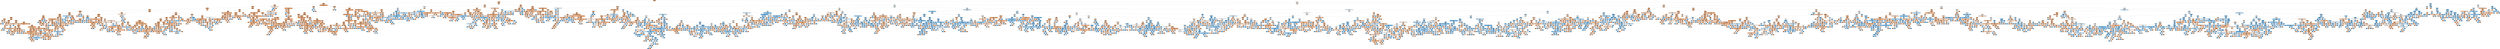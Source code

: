 digraph Tree {
node [shape=box, style="filled, rounded", color="black", fontname="helvetica"] ;
edge [fontname="helvetica"] ;
0 [label="gh [W/m2] <= 20.5\ngini = 0.37\nsamples = 17694\nvalue = [21279, 6753]", fillcolor="#eda978"] ;
1 [label="gh [W/m2] <= 5.5\ngini = 0.08\nsamples = 9531\nvalue = [14422, 671]", fillcolor="#e68742"] ;
0 -> 1 [labeldistance=2.5, labelangle=45, headlabel="True"] ;
2 [label="ki [%] <= 30.35\ngini = 0.05\nsamples = 8697\nvalue = [13371, 380]", fillcolor="#e6853f"] ;
1 -> 2 ;
3 [label="ki [%] <= 30.25\ngini = 0.08\nsamples = 4301\nvalue = [6493, 271]", fillcolor="#e68641"] ;
2 -> 3 ;
4 [label="tempOut [C] <= 5.85\ngini = 0.08\nsamples = 4297\nvalue = [6489, 268]", fillcolor="#e68641"] ;
3 -> 4 ;
5 [label="wind speed [m/s] <= 5.98\ngini = 0.09\nsamples = 3207\nvalue = [4773, 241]", fillcolor="#e68743"] ;
4 -> 5 ;
6 [label="ki [C] <= 22.89\ngini = 0.09\nsamples = 3092\nvalue = [4589, 241]", fillcolor="#e68843"] ;
5 -> 6 ;
7 [label="wind speed [m/s] <= 5.87\ngini = 0.07\nsamples = 1671\nvalue = [2511, 94]", fillcolor="#e68640"] ;
6 -> 7 ;
8 [label="gh [W/m2] <= 2.5\ngini = 0.07\nsamples = 1663\nvalue = [2502, 88]", fillcolor="#e68540"] ;
7 -> 8 ;
9 [label="gh [W/m2] <= 1.5\ngini = 0.05\nsamples = 1601\nvalue = [2416, 68]", fillcolor="#e6853f"] ;
8 -> 9 ;
10 [label="ki [%] <= 25.65\ngini = 0.04\nsamples = 1347\nvalue = [2066, 40]", fillcolor="#e6833d"] ;
9 -> 10 ;
11 [label="rh [%] <= 56.5\ngini = 0.03\nsamples = 1248\nvalue = [1926, 30]", fillcolor="#e5833c"] ;
10 -> 11 ;
12 [label="tempOut [C] <= 2.2\ngini = 0.14\nsamples = 33\nvalue = [47, 4]", fillcolor="#e78c4a"] ;
11 -> 12 ;
13 [label="gini = 0.0\nsamples = 23\nvalue = [36, 0]", fillcolor="#e58139"] ;
12 -> 13 ;
14 [label="ki [%] <= 21.9\ngini = 0.39\nsamples = 10\nvalue = [11, 4]", fillcolor="#eeaf81"] ;
12 -> 14 ;
15 [label="ki [%] <= 21.25\ngini = 0.49\nsamples = 4\nvalue = [3, 4]", fillcolor="#cee6f8"] ;
14 -> 15 ;
16 [label="gini = 0.0\nsamples = 2\nvalue = [3, 0]", fillcolor="#e58139"] ;
15 -> 16 ;
17 [label="gini = 0.0\nsamples = 2\nvalue = [0, 4]", fillcolor="#399de5"] ;
15 -> 17 ;
18 [label="gini = 0.0\nsamples = 6\nvalue = [8, 0]", fillcolor="#e58139"] ;
14 -> 18 ;
19 [label="ki [%] <= 18.85\ngini = 0.03\nsamples = 1215\nvalue = [1879, 26]", fillcolor="#e5833c"] ;
11 -> 19 ;
20 [label="tempOut [C] <= 1.85\ngini = 0.0\nsamples = 327\nvalue = [513, 1]", fillcolor="#e58139"] ;
19 -> 20 ;
21 [label="gini = 0.0\nsamples = 292\nvalue = [457, 0]", fillcolor="#e58139"] ;
20 -> 21 ;
22 [label="ki [%] <= 17.9\ngini = 0.03\nsamples = 35\nvalue = [56, 1]", fillcolor="#e5833d"] ;
20 -> 22 ;
23 [label="ki [%] <= 17.25\ngini = 0.28\nsamples = 6\nvalue = [5, 1]", fillcolor="#ea9a61"] ;
22 -> 23 ;
24 [label="gini = 0.0\nsamples = 3\nvalue = [3, 0]", fillcolor="#e58139"] ;
23 -> 24 ;
25 [label="gini = 0.44\nsamples = 3\nvalue = [2, 1]", fillcolor="#f2c09c"] ;
23 -> 25 ;
26 [label="gini = 0.0\nsamples = 29\nvalue = [51, 0]", fillcolor="#e58139"] ;
22 -> 26 ;
27 [label="ki [%] <= 19.15\ngini = 0.04\nsamples = 888\nvalue = [1366, 25]", fillcolor="#e5833d"] ;
19 -> 27 ;
28 [label="tempOut [C] <= 0.7\ngini = 0.21\nsamples = 20\nvalue = [30, 4]", fillcolor="#e89253"] ;
27 -> 28 ;
29 [label="Wind direction [Degree] [North:0 East:90 South:180 West:270] <= 320.5\ngini = 0.43\nsamples = 9\nvalue = [9, 4]", fillcolor="#f1b991"] ;
28 -> 29 ;
30 [label="ki [%] <= 19.05\ngini = 0.38\nsamples = 8\nvalue = [9, 3]", fillcolor="#eeab7b"] ;
29 -> 30 ;
31 [label="ki [C] <= 22.1\ngini = 0.3\nsamples = 7\nvalue = [9, 2]", fillcolor="#eb9d65"] ;
30 -> 31 ;
32 [label="ki [C] <= 21.97\ngini = 0.44\nsamples = 2\nvalue = [1, 2]", fillcolor="#9ccef2"] ;
31 -> 32 ;
33 [label="gini = 0.0\nsamples = 1\nvalue = [1, 0]", fillcolor="#e58139"] ;
32 -> 33 ;
34 [label="gini = 0.0\nsamples = 1\nvalue = [0, 2]", fillcolor="#399de5"] ;
32 -> 34 ;
35 [label="gini = 0.0\nsamples = 5\nvalue = [8, 0]", fillcolor="#e58139"] ;
31 -> 35 ;
36 [label="gini = 0.0\nsamples = 1\nvalue = [0, 1]", fillcolor="#399de5"] ;
30 -> 36 ;
37 [label="gini = 0.0\nsamples = 1\nvalue = [0, 1]", fillcolor="#399de5"] ;
29 -> 37 ;
38 [label="gini = 0.0\nsamples = 11\nvalue = [21, 0]", fillcolor="#e58139"] ;
28 -> 38 ;
39 [label="ki [%] <= 23.95\ngini = 0.03\nsamples = 868\nvalue = [1336, 21]", fillcolor="#e5833c"] ;
27 -> 39 ;
40 [label="Wind direction [Degree] [North:0 East:90 South:180 West:270] <= 269.0\ngini = 0.04\nsamples = 696\nvalue = [1077, 21]", fillcolor="#e6833d"] ;
39 -> 40 ;
41 [label="wind speed [m/s] <= 0.88\ngini = 0.02\nsamples = 347\nvalue = [535, 5]", fillcolor="#e5823b"] ;
40 -> 41 ;
42 [label="rh [%] <= 78.5\ngini = 0.06\nsamples = 63\nvalue = [99, 3]", fillcolor="#e6853f"] ;
41 -> 42 ;
43 [label="Wind direction [Degree] [North:0 East:90 South:180 West:270] <= 120.0\ngini = 0.34\nsamples = 7\nvalue = [11, 3]", fillcolor="#eca36f"] ;
42 -> 43 ;
44 [label="ki [%] <= 20.3\ngini = 0.48\nsamples = 3\nvalue = [2, 3]", fillcolor="#bddef6"] ;
43 -> 44 ;
45 [label="gini = 0.0\nsamples = 1\nvalue = [1, 0]", fillcolor="#e58139"] ;
44 -> 45 ;
46 [label="ki [%] <= 21.65\ngini = 0.38\nsamples = 2\nvalue = [1, 3]", fillcolor="#7bbeee"] ;
44 -> 46 ;
47 [label="gini = 0.0\nsamples = 1\nvalue = [0, 3]", fillcolor="#399de5"] ;
46 -> 47 ;
48 [label="gini = 0.0\nsamples = 1\nvalue = [1, 0]", fillcolor="#e58139"] ;
46 -> 48 ;
49 [label="gini = 0.0\nsamples = 4\nvalue = [9, 0]", fillcolor="#e58139"] ;
43 -> 49 ;
50 [label="gini = 0.0\nsamples = 56\nvalue = [88, 0]", fillcolor="#e58139"] ;
42 -> 50 ;
51 [label="rh [%] <= 94.5\ngini = 0.01\nsamples = 284\nvalue = [436, 2]", fillcolor="#e5823a"] ;
41 -> 51 ;
52 [label="rh [%] <= 65.5\ngini = 0.01\nsamples = 243\nvalue = [383, 1]", fillcolor="#e5813a"] ;
51 -> 52 ;
53 [label="tempOut [C] <= 1.25\ngini = 0.03\nsamples = 45\nvalue = [67, 1]", fillcolor="#e5833c"] ;
52 -> 53 ;
54 [label="wind speed [m/s] <= 3.33\ngini = 0.2\nsamples = 6\nvalue = [8, 1]", fillcolor="#e89152"] ;
53 -> 54 ;
55 [label="ki [%] <= 19.75\ngini = 0.44\nsamples = 3\nvalue = [2, 1]", fillcolor="#f2c09c"] ;
54 -> 55 ;
56 [label="gini = 0.0\nsamples = 2\nvalue = [2, 0]", fillcolor="#e58139"] ;
55 -> 56 ;
57 [label="gini = 0.0\nsamples = 1\nvalue = [0, 1]", fillcolor="#399de5"] ;
55 -> 57 ;
58 [label="gini = 0.0\nsamples = 3\nvalue = [6, 0]", fillcolor="#e58139"] ;
54 -> 58 ;
59 [label="gini = 0.0\nsamples = 39\nvalue = [59, 0]", fillcolor="#e58139"] ;
53 -> 59 ;
60 [label="gini = 0.0\nsamples = 198\nvalue = [316, 0]", fillcolor="#e58139"] ;
52 -> 60 ;
61 [label="ki [%] <= 22.95\ngini = 0.04\nsamples = 41\nvalue = [53, 1]", fillcolor="#e5833d"] ;
51 -> 61 ;
62 [label="ki [%] <= 22.75\ngini = 0.12\nsamples = 12\nvalue = [15, 1]", fillcolor="#e78946"] ;
61 -> 62 ;
63 [label="gini = 0.0\nsamples = 9\nvalue = [12, 0]", fillcolor="#e58139"] ;
62 -> 63 ;
64 [label="rh [%] <= 96.0\ngini = 0.38\nsamples = 3\nvalue = [3, 1]", fillcolor="#eeab7b"] ;
62 -> 64 ;
65 [label="gini = 0.0\nsamples = 1\nvalue = [0, 1]", fillcolor="#399de5"] ;
64 -> 65 ;
66 [label="gini = 0.0\nsamples = 2\nvalue = [3, 0]", fillcolor="#e58139"] ;
64 -> 66 ;
67 [label="gini = 0.0\nsamples = 29\nvalue = [38, 0]", fillcolor="#e58139"] ;
61 -> 67 ;
68 [label="ki [C] <= 22.44\ngini = 0.06\nsamples = 349\nvalue = [542, 16]", fillcolor="#e6853f"] ;
40 -> 68 ;
69 [label="Wind direction [Degree] [North:0 East:90 South:180 West:270] <= 295.0\ngini = 0.07\nsamples = 243\nvalue = [375, 14]", fillcolor="#e68640"] ;
68 -> 69 ;
70 [label="gh [W/m2] <= 0.5\ngini = 0.24\nsamples = 54\nvalue = [66, 11]", fillcolor="#e9965a"] ;
69 -> 70 ;
71 [label="tempOut [C] <= 1.8\ngini = 0.5\nsamples = 3\nvalue = [2, 2]", fillcolor="#ffffff"] ;
70 -> 71 ;
72 [label="gini = 0.0\nsamples = 1\nvalue = [1, 0]", fillcolor="#e58139"] ;
71 -> 72 ;
73 [label="ki [%] <= 22.55\ngini = 0.44\nsamples = 2\nvalue = [1, 2]", fillcolor="#9ccef2"] ;
71 -> 73 ;
74 [label="gini = 0.0\nsamples = 1\nvalue = [0, 2]", fillcolor="#399de5"] ;
73 -> 74 ;
75 [label="gini = 0.0\nsamples = 1\nvalue = [1, 0]", fillcolor="#e58139"] ;
73 -> 75 ;
76 [label="wind speed [m/s] <= 2.81\ngini = 0.22\nsamples = 51\nvalue = [64, 9]", fillcolor="#e99355"] ;
70 -> 76 ;
77 [label="Wind direction [Degree] [North:0 East:90 South:180 West:270] <= 287.0\ngini = 0.07\nsamples = 18\nvalue = [27, 1]", fillcolor="#e68640"] ;
76 -> 77 ;
78 [label="gini = 0.0\nsamples = 10\nvalue = [18, 0]", fillcolor="#e58139"] ;
77 -> 78 ;
79 [label="Wind direction [Degree] [North:0 East:90 South:180 West:270] <= 290.0\ngini = 0.18\nsamples = 8\nvalue = [9, 1]", fillcolor="#e88f4f"] ;
77 -> 79 ;
80 [label="gini = 0.5\nsamples = 2\nvalue = [1, 1]", fillcolor="#ffffff"] ;
79 -> 80 ;
81 [label="gini = 0.0\nsamples = 6\nvalue = [8, 0]", fillcolor="#e58139"] ;
79 -> 81 ;
82 [label="ki [%] <= 22.9\ngini = 0.29\nsamples = 33\nvalue = [37, 8]", fillcolor="#eb9c64"] ;
76 -> 82 ;
83 [label="rh [%] <= 76.0\ngini = 0.14\nsamples = 19\nvalue = [24, 2]", fillcolor="#e78c49"] ;
82 -> 83 ;
84 [label="wind speed [m/s] <= 4.3\ngini = 0.23\nsamples = 10\nvalue = [13, 2]", fillcolor="#e99457"] ;
83 -> 84 ;
85 [label="gini = 0.0\nsamples = 1\nvalue = [2, 0]", fillcolor="#e58139"] ;
84 -> 85 ;
86 [label="ki [%] <= 20.2\ngini = 0.26\nsamples = 9\nvalue = [11, 2]", fillcolor="#ea985d"] ;
84 -> 86 ;
87 [label="gini = 0.0\nsamples = 1\nvalue = [0, 1]", fillcolor="#399de5"] ;
86 -> 87 ;
88 [label="ki [%] <= 21.4\ngini = 0.15\nsamples = 8\nvalue = [11, 1]", fillcolor="#e78c4b"] ;
86 -> 88 ;
89 [label="gini = 0.0\nsamples = 3\nvalue = [5, 0]", fillcolor="#e58139"] ;
88 -> 89 ;
90 [label="rh [%] <= 73.0\ngini = 0.24\nsamples = 5\nvalue = [6, 1]", fillcolor="#e9965a"] ;
88 -> 90 ;
91 [label="gini = 0.0\nsamples = 2\nvalue = [2, 0]", fillcolor="#e58139"] ;
90 -> 91 ;
92 [label="gini = 0.32\nsamples = 3\nvalue = [4, 1]", fillcolor="#eca06a"] ;
90 -> 92 ;
93 [label="gini = 0.0\nsamples = 9\nvalue = [11, 0]", fillcolor="#e58139"] ;
83 -> 93 ;
94 [label="ki [C] <= 22.1\ngini = 0.43\nsamples = 14\nvalue = [13, 6]", fillcolor="#f1bb94"] ;
82 -> 94 ;
95 [label="gini = 0.0\nsamples = 2\nvalue = [2, 0]", fillcolor="#e58139"] ;
94 -> 95 ;
96 [label="tempOut [C] <= 3.55\ngini = 0.46\nsamples = 12\nvalue = [11, 6]", fillcolor="#f3c6a5"] ;
94 -> 96 ;
97 [label="Wind direction [Degree] [North:0 East:90 South:180 West:270] <= 288.0\ngini = 0.49\nsamples = 4\nvalue = [3, 4]", fillcolor="#cee6f8"] ;
96 -> 97 ;
98 [label="Wind direction [Degree] [North:0 East:90 South:180 West:270] <= 281.0\ngini = 0.32\nsamples = 3\nvalue = [1, 4]", fillcolor="#6ab6ec"] ;
97 -> 98 ;
99 [label="gini = 0.44\nsamples = 2\nvalue = [1, 2]", fillcolor="#9ccef2"] ;
98 -> 99 ;
100 [label="gini = 0.0\nsamples = 1\nvalue = [0, 2]", fillcolor="#399de5"] ;
98 -> 100 ;
101 [label="gini = 0.0\nsamples = 1\nvalue = [2, 0]", fillcolor="#e58139"] ;
97 -> 101 ;
102 [label="rh [%] <= 83.0\ngini = 0.32\nsamples = 8\nvalue = [8, 2]", fillcolor="#eca06a"] ;
96 -> 102 ;
103 [label="gini = 0.0\nsamples = 5\nvalue = [5, 0]", fillcolor="#e58139"] ;
102 -> 103 ;
104 [label="ki [C] <= 22.2\ngini = 0.48\nsamples = 3\nvalue = [3, 2]", fillcolor="#f6d5bd"] ;
102 -> 104 ;
105 [label="gini = 0.0\nsamples = 1\nvalue = [0, 2]", fillcolor="#399de5"] ;
104 -> 105 ;
106 [label="gini = 0.0\nsamples = 2\nvalue = [3, 0]", fillcolor="#e58139"] ;
104 -> 106 ;
107 [label="tempOut [C] <= 0.45\ngini = 0.02\nsamples = 189\nvalue = [309, 3]", fillcolor="#e5823b"] ;
69 -> 107 ;
108 [label="tempOut [C] <= 0.35\ngini = 0.05\nsamples = 77\nvalue = [123, 3]", fillcolor="#e6843e"] ;
107 -> 108 ;
109 [label="wind speed [m/s] <= 4.25\ngini = 0.03\nsamples = 74\nvalue = [120, 2]", fillcolor="#e5833c"] ;
108 -> 109 ;
110 [label="tempOut [C] <= -1.45\ngini = 0.02\nsamples = 73\nvalue = [120, 1]", fillcolor="#e5823b"] ;
109 -> 110 ;
111 [label="wind speed [m/s] <= 3.41\ngini = 0.09\nsamples = 15\nvalue = [20, 1]", fillcolor="#e68743"] ;
110 -> 111 ;
112 [label="Wind direction [Degree] [North:0 East:90 South:180 West:270] <= 316.0\ngini = 0.22\nsamples = 7\nvalue = [7, 1]", fillcolor="#e99355"] ;
111 -> 112 ;
113 [label="ki [%] <= 20.9\ngini = 0.32\nsamples = 4\nvalue = [4, 1]", fillcolor="#eca06a"] ;
112 -> 113 ;
114 [label="gini = 0.0\nsamples = 2\nvalue = [2, 0]", fillcolor="#e58139"] ;
113 -> 114 ;
115 [label="gini = 0.44\nsamples = 2\nvalue = [2, 1]", fillcolor="#f2c09c"] ;
113 -> 115 ;
116 [label="gini = 0.0\nsamples = 3\nvalue = [3, 0]", fillcolor="#e58139"] ;
112 -> 116 ;
117 [label="gini = 0.0\nsamples = 8\nvalue = [13, 0]", fillcolor="#e58139"] ;
111 -> 117 ;
118 [label="gini = 0.0\nsamples = 58\nvalue = [100, 0]", fillcolor="#e58139"] ;
110 -> 118 ;
119 [label="gini = 0.0\nsamples = 1\nvalue = [0, 1]", fillcolor="#399de5"] ;
109 -> 119 ;
120 [label="ki [%] <= 20.4\ngini = 0.38\nsamples = 3\nvalue = [3, 1]", fillcolor="#eeab7b"] ;
108 -> 120 ;
121 [label="gini = 0.0\nsamples = 1\nvalue = [0, 1]", fillcolor="#399de5"] ;
120 -> 121 ;
122 [label="gini = 0.0\nsamples = 2\nvalue = [3, 0]", fillcolor="#e58139"] ;
120 -> 122 ;
123 [label="gini = 0.0\nsamples = 112\nvalue = [186, 0]", fillcolor="#e58139"] ;
107 -> 123 ;
124 [label="rh [%] <= 61.5\ngini = 0.02\nsamples = 106\nvalue = [167, 2]", fillcolor="#e5833b"] ;
68 -> 124 ;
125 [label="Wind direction [Degree] [North:0 East:90 South:180 West:270] <= 297.0\ngini = 0.22\nsamples = 7\nvalue = [7, 1]", fillcolor="#e99355"] ;
124 -> 125 ;
126 [label="gini = 0.0\nsamples = 6\nvalue = [7, 0]", fillcolor="#e58139"] ;
125 -> 126 ;
127 [label="gini = 0.0\nsamples = 1\nvalue = [0, 1]", fillcolor="#399de5"] ;
125 -> 127 ;
128 [label="rh [%] <= 89.0\ngini = 0.01\nsamples = 99\nvalue = [160, 1]", fillcolor="#e5823a"] ;
124 -> 128 ;
129 [label="gini = 0.0\nsamples = 85\nvalue = [140, 0]", fillcolor="#e58139"] ;
128 -> 129 ;
130 [label="Wind direction [Degree] [North:0 East:90 South:180 West:270] <= 291.5\ngini = 0.09\nsamples = 14\nvalue = [20, 1]", fillcolor="#e68743"] ;
128 -> 130 ;
131 [label="wind speed [m/s] <= 1.12\ngini = 0.44\nsamples = 3\nvalue = [2, 1]", fillcolor="#f2c09c"] ;
130 -> 131 ;
132 [label="gini = 0.0\nsamples = 1\nvalue = [1, 0]", fillcolor="#e58139"] ;
131 -> 132 ;
133 [label="ki [%] <= 21.1\ngini = 0.5\nsamples = 2\nvalue = [1, 1]", fillcolor="#ffffff"] ;
131 -> 133 ;
134 [label="gini = 0.0\nsamples = 1\nvalue = [0, 1]", fillcolor="#399de5"] ;
133 -> 134 ;
135 [label="gini = 0.0\nsamples = 1\nvalue = [1, 0]", fillcolor="#e58139"] ;
133 -> 135 ;
136 [label="gini = 0.0\nsamples = 11\nvalue = [18, 0]", fillcolor="#e58139"] ;
130 -> 136 ;
137 [label="gini = 0.0\nsamples = 172\nvalue = [259, 0]", fillcolor="#e58139"] ;
39 -> 137 ;
138 [label="wind speed [m/s] <= 3.84\ngini = 0.12\nsamples = 99\nvalue = [140, 10]", fillcolor="#e78a47"] ;
10 -> 138 ;
139 [label="rh [%] <= 95.0\ngini = 0.06\nsamples = 94\nvalue = [137, 4]", fillcolor="#e6853f"] ;
138 -> 139 ;
140 [label="tempOut [C] <= 1.1\ngini = 0.03\nsamples = 93\nvalue = [137, 2]", fillcolor="#e5833c"] ;
139 -> 140 ;
141 [label="gini = 0.0\nsamples = 1\nvalue = [0, 1]", fillcolor="#399de5"] ;
140 -> 141 ;
142 [label="tempOut [C] <= 5.45\ngini = 0.01\nsamples = 92\nvalue = [137, 1]", fillcolor="#e5823a"] ;
140 -> 142 ;
143 [label="gini = 0.0\nsamples = 76\nvalue = [115, 0]", fillcolor="#e58139"] ;
142 -> 143 ;
144 [label="wind speed [m/s] <= 3.24\ngini = 0.08\nsamples = 16\nvalue = [22, 1]", fillcolor="#e68742"] ;
142 -> 144 ;
145 [label="gini = 0.0\nsamples = 13\nvalue = [20, 0]", fillcolor="#e58139"] ;
144 -> 145 ;
146 [label="gini = 0.44\nsamples = 3\nvalue = [2, 1]", fillcolor="#f2c09c"] ;
144 -> 146 ;
147 [label="gini = 0.0\nsamples = 1\nvalue = [0, 2]", fillcolor="#399de5"] ;
139 -> 147 ;
148 [label="rh [%] <= 84.5\ngini = 0.44\nsamples = 5\nvalue = [3, 6]", fillcolor="#9ccef2"] ;
138 -> 148 ;
149 [label="ki [%] <= 25.8\ngini = 0.38\nsamples = 4\nvalue = [2, 6]", fillcolor="#7bbeee"] ;
148 -> 149 ;
150 [label="gini = 0.0\nsamples = 1\nvalue = [2, 0]", fillcolor="#e58139"] ;
149 -> 150 ;
151 [label="gini = 0.0\nsamples = 3\nvalue = [0, 6]", fillcolor="#399de5"] ;
149 -> 151 ;
152 [label="gini = 0.0\nsamples = 1\nvalue = [1, 0]", fillcolor="#e58139"] ;
148 -> 152 ;
153 [label="wind speed [m/s] <= 3.63\ngini = 0.14\nsamples = 254\nvalue = [350, 28]", fillcolor="#e78b49"] ;
9 -> 153 ;
154 [label="ki [%] <= 26.65\ngini = 0.08\nsamples = 210\nvalue = [294, 13]", fillcolor="#e68742"] ;
153 -> 154 ;
155 [label="Wind direction [Degree] [North:0 East:90 South:180 West:270] <= 112.0\ngini = 0.07\nsamples = 205\nvalue = [288, 11]", fillcolor="#e68641"] ;
154 -> 155 ;
156 [label="gini = 0.0\nsamples = 33\nvalue = [47, 0]", fillcolor="#e58139"] ;
155 -> 156 ;
157 [label="rh [%] <= 74.5\ngini = 0.08\nsamples = 172\nvalue = [241, 11]", fillcolor="#e68742"] ;
155 -> 157 ;
158 [label="ki [C] <= 22.0\ngini = 0.35\nsamples = 13\nvalue = [14, 4]", fillcolor="#eca572"] ;
157 -> 158 ;
159 [label="gini = 0.0\nsamples = 7\nvalue = [10, 0]", fillcolor="#e58139"] ;
158 -> 159 ;
160 [label="rh [%] <= 72.5\ngini = 0.5\nsamples = 6\nvalue = [4, 4]", fillcolor="#ffffff"] ;
158 -> 160 ;
161 [label="tempOut [C] <= 4.4\ngini = 0.32\nsamples = 4\nvalue = [4, 1]", fillcolor="#eca06a"] ;
160 -> 161 ;
162 [label="ki [%] <= 23.75\ngini = 0.44\nsamples = 2\nvalue = [2, 1]", fillcolor="#f2c09c"] ;
161 -> 162 ;
163 [label="gini = 0.0\nsamples = 1\nvalue = [2, 0]", fillcolor="#e58139"] ;
162 -> 163 ;
164 [label="gini = 0.0\nsamples = 1\nvalue = [0, 1]", fillcolor="#399de5"] ;
162 -> 164 ;
165 [label="gini = 0.0\nsamples = 2\nvalue = [2, 0]", fillcolor="#e58139"] ;
161 -> 165 ;
166 [label="gini = 0.0\nsamples = 2\nvalue = [0, 3]", fillcolor="#399de5"] ;
160 -> 166 ;
167 [label="ki [%] <= 16.0\ngini = 0.06\nsamples = 159\nvalue = [227, 7]", fillcolor="#e6853f"] ;
157 -> 167 ;
168 [label="ki [%] <= 15.85\ngini = 0.21\nsamples = 11\nvalue = [15, 2]", fillcolor="#e89253"] ;
167 -> 168 ;
169 [label="gini = 0.0\nsamples = 10\nvalue = [15, 0]", fillcolor="#e58139"] ;
168 -> 169 ;
170 [label="gini = 0.0\nsamples = 1\nvalue = [0, 2]", fillcolor="#399de5"] ;
168 -> 170 ;
171 [label="rh [%] <= 94.5\ngini = 0.05\nsamples = 148\nvalue = [212, 5]", fillcolor="#e6843e"] ;
167 -> 171 ;
172 [label="gini = 0.0\nsamples = 48\nvalue = [73, 0]", fillcolor="#e58139"] ;
171 -> 172 ;
173 [label="ki [C] <= 22.44\ngini = 0.07\nsamples = 100\nvalue = [139, 5]", fillcolor="#e68640"] ;
171 -> 173 ;
174 [label="tempOut [C] <= 0.8\ngini = 0.13\nsamples = 54\nvalue = [68, 5]", fillcolor="#e78a48"] ;
173 -> 174 ;
175 [label="tempOut [C] <= -2.2\ngini = 0.36\nsamples = 16\nvalue = [16, 5]", fillcolor="#eda877"] ;
174 -> 175 ;
176 [label="gini = 0.0\nsamples = 7\nvalue = [11, 0]", fillcolor="#e58139"] ;
175 -> 176 ;
177 [label="wind speed [m/s] <= 3.25\ngini = 0.5\nsamples = 9\nvalue = [5, 5]", fillcolor="#ffffff"] ;
175 -> 177 ;
178 [label="Wind direction [Degree] [North:0 East:90 South:180 West:270] <= 184.5\ngini = 0.41\nsamples = 6\nvalue = [2, 5]", fillcolor="#88c4ef"] ;
177 -> 178 ;
179 [label="ki [%] <= 23.65\ngini = 0.32\nsamples = 4\nvalue = [1, 4]", fillcolor="#6ab6ec"] ;
178 -> 179 ;
180 [label="rh [%] <= 95.5\ngini = 0.5\nsamples = 2\nvalue = [1, 1]", fillcolor="#ffffff"] ;
179 -> 180 ;
181 [label="gini = 0.0\nsamples = 1\nvalue = [0, 1]", fillcolor="#399de5"] ;
180 -> 181 ;
182 [label="gini = 0.0\nsamples = 1\nvalue = [1, 0]", fillcolor="#e58139"] ;
180 -> 182 ;
183 [label="gini = 0.0\nsamples = 2\nvalue = [0, 3]", fillcolor="#399de5"] ;
179 -> 183 ;
184 [label="ki [%] <= 25.05\ngini = 0.5\nsamples = 2\nvalue = [1, 1]", fillcolor="#ffffff"] ;
178 -> 184 ;
185 [label="gini = 0.0\nsamples = 1\nvalue = [1, 0]", fillcolor="#e58139"] ;
184 -> 185 ;
186 [label="gini = 0.0\nsamples = 1\nvalue = [0, 1]", fillcolor="#399de5"] ;
184 -> 186 ;
187 [label="gini = 0.0\nsamples = 3\nvalue = [3, 0]", fillcolor="#e58139"] ;
177 -> 187 ;
188 [label="gini = 0.0\nsamples = 38\nvalue = [52, 0]", fillcolor="#e58139"] ;
174 -> 188 ;
189 [label="gini = 0.0\nsamples = 46\nvalue = [71, 0]", fillcolor="#e58139"] ;
173 -> 189 ;
190 [label="tempOut [C] <= 3.05\ngini = 0.38\nsamples = 5\nvalue = [6, 2]", fillcolor="#eeab7b"] ;
154 -> 190 ;
191 [label="ki [C] <= 22.3\ngini = 0.5\nsamples = 3\nvalue = [2, 2]", fillcolor="#ffffff"] ;
190 -> 191 ;
192 [label="gini = 0.0\nsamples = 2\nvalue = [2, 0]", fillcolor="#e58139"] ;
191 -> 192 ;
193 [label="gini = 0.0\nsamples = 1\nvalue = [0, 2]", fillcolor="#399de5"] ;
191 -> 193 ;
194 [label="gini = 0.0\nsamples = 2\nvalue = [4, 0]", fillcolor="#e58139"] ;
190 -> 194 ;
195 [label="ki [%] <= 22.65\ngini = 0.33\nsamples = 44\nvalue = [56, 15]", fillcolor="#eca36e"] ;
153 -> 195 ;
196 [label="ki [C] <= 22.67\ngini = 0.27\nsamples = 41\nvalue = [56, 11]", fillcolor="#ea9a60"] ;
195 -> 196 ;
197 [label="ki [%] <= 17.45\ngini = 0.2\nsamples = 38\nvalue = [54, 7]", fillcolor="#e89153"] ;
196 -> 197 ;
198 [label="ki [%] <= 17.1\ngini = 0.48\nsamples = 4\nvalue = [3, 2]", fillcolor="#f6d5bd"] ;
197 -> 198 ;
199 [label="gini = 0.0\nsamples = 3\nvalue = [3, 0]", fillcolor="#e58139"] ;
198 -> 199 ;
200 [label="gini = 0.0\nsamples = 1\nvalue = [0, 2]", fillcolor="#399de5"] ;
198 -> 200 ;
201 [label="ki [C] <= 22.35\ngini = 0.16\nsamples = 34\nvalue = [51, 5]", fillcolor="#e88d4c"] ;
197 -> 201 ;
202 [label="ki [C] <= 22.04\ngini = 0.05\nsamples = 25\nvalue = [41, 1]", fillcolor="#e6843e"] ;
201 -> 202 ;
203 [label="wind speed [m/s] <= 5.12\ngini = 0.07\nsamples = 16\nvalue = [25, 1]", fillcolor="#e68641"] ;
202 -> 203 ;
204 [label="gini = 0.0\nsamples = 9\nvalue = [17, 0]", fillcolor="#e58139"] ;
203 -> 204 ;
205 [label="ki [%] <= 17.85\ngini = 0.2\nsamples = 7\nvalue = [8, 1]", fillcolor="#e89152"] ;
203 -> 205 ;
206 [label="gini = 0.0\nsamples = 5\nvalue = [6, 0]", fillcolor="#e58139"] ;
205 -> 206 ;
207 [label="rh [%] <= 74.0\ngini = 0.44\nsamples = 2\nvalue = [2, 1]", fillcolor="#f2c09c"] ;
205 -> 207 ;
208 [label="gini = 0.0\nsamples = 1\nvalue = [0, 1]", fillcolor="#399de5"] ;
207 -> 208 ;
209 [label="gini = 0.0\nsamples = 1\nvalue = [2, 0]", fillcolor="#e58139"] ;
207 -> 209 ;
210 [label="gini = 0.0\nsamples = 9\nvalue = [16, 0]", fillcolor="#e58139"] ;
202 -> 210 ;
211 [label="Wind direction [Degree] [North:0 East:90 South:180 West:270] <= 209.5\ngini = 0.41\nsamples = 9\nvalue = [10, 4]", fillcolor="#efb388"] ;
201 -> 211 ;
212 [label="gini = 0.0\nsamples = 7\nvalue = [10, 0]", fillcolor="#e58139"] ;
211 -> 212 ;
213 [label="gini = 0.0\nsamples = 2\nvalue = [0, 4]", fillcolor="#399de5"] ;
211 -> 213 ;
214 [label="ki [%] <= 19.05\ngini = 0.44\nsamples = 3\nvalue = [2, 4]", fillcolor="#9ccef2"] ;
196 -> 214 ;
215 [label="gini = 0.0\nsamples = 1\nvalue = [2, 0]", fillcolor="#e58139"] ;
214 -> 215 ;
216 [label="gini = 0.0\nsamples = 2\nvalue = [0, 4]", fillcolor="#399de5"] ;
214 -> 216 ;
217 [label="gini = 0.0\nsamples = 3\nvalue = [0, 4]", fillcolor="#399de5"] ;
195 -> 217 ;
218 [label="wind speed [m/s] <= 1.29\ngini = 0.31\nsamples = 62\nvalue = [86, 20]", fillcolor="#eb9e67"] ;
8 -> 218 ;
219 [label="Wind direction [Degree] [North:0 East:90 South:180 West:270] <= 263.5\ngini = 0.44\nsamples = 5\nvalue = [2, 4]", fillcolor="#9ccef2"] ;
218 -> 219 ;
220 [label="rh [%] <= 92.5\ngini = 0.32\nsamples = 4\nvalue = [1, 4]", fillcolor="#6ab6ec"] ;
219 -> 220 ;
221 [label="gini = 0.0\nsamples = 2\nvalue = [0, 3]", fillcolor="#399de5"] ;
220 -> 221 ;
222 [label="ki [%] <= 23.55\ngini = 0.5\nsamples = 2\nvalue = [1, 1]", fillcolor="#ffffff"] ;
220 -> 222 ;
223 [label="gini = 0.0\nsamples = 1\nvalue = [0, 1]", fillcolor="#399de5"] ;
222 -> 223 ;
224 [label="gini = 0.0\nsamples = 1\nvalue = [1, 0]", fillcolor="#e58139"] ;
222 -> 224 ;
225 [label="gini = 0.0\nsamples = 1\nvalue = [1, 0]", fillcolor="#e58139"] ;
219 -> 225 ;
226 [label="tempOut [C] <= -2.95\ngini = 0.27\nsamples = 57\nvalue = [84, 16]", fillcolor="#ea995f"] ;
218 -> 226 ;
227 [label="gini = 0.0\nsamples = 2\nvalue = [0, 3]", fillcolor="#399de5"] ;
226 -> 227 ;
228 [label="tempOut [C] <= 2.9\ngini = 0.23\nsamples = 55\nvalue = [84, 13]", fillcolor="#e99458"] ;
226 -> 228 ;
229 [label="rh [%] <= 95.0\ngini = 0.1\nsamples = 35\nvalue = [56, 3]", fillcolor="#e68844"] ;
228 -> 229 ;
230 [label="ki [%] <= 24.6\ngini = 0.03\nsamples = 33\nvalue = [56, 1]", fillcolor="#e5833d"] ;
229 -> 230 ;
231 [label="gini = 0.0\nsamples = 31\nvalue = [54, 0]", fillcolor="#e58139"] ;
230 -> 231 ;
232 [label="wind speed [m/s] <= 1.62\ngini = 0.44\nsamples = 2\nvalue = [2, 1]", fillcolor="#f2c09c"] ;
230 -> 232 ;
233 [label="gini = 0.0\nsamples = 1\nvalue = [0, 1]", fillcolor="#399de5"] ;
232 -> 233 ;
234 [label="gini = 0.0\nsamples = 1\nvalue = [2, 0]", fillcolor="#e58139"] ;
232 -> 234 ;
235 [label="gini = 0.0\nsamples = 2\nvalue = [0, 2]", fillcolor="#399de5"] ;
229 -> 235 ;
236 [label="tempOut [C] <= 3.35\ngini = 0.39\nsamples = 20\nvalue = [28, 10]", fillcolor="#eeae80"] ;
228 -> 236 ;
237 [label="ki [%] <= 20.8\ngini = 0.47\nsamples = 8\nvalue = [6, 10]", fillcolor="#b0d8f5"] ;
236 -> 237 ;
238 [label="gini = 0.0\nsamples = 3\nvalue = [6, 0]", fillcolor="#e58139"] ;
237 -> 238 ;
239 [label="gini = 0.0\nsamples = 5\nvalue = [0, 10]", fillcolor="#399de5"] ;
237 -> 239 ;
240 [label="gini = 0.0\nsamples = 12\nvalue = [22, 0]", fillcolor="#e58139"] ;
236 -> 240 ;
241 [label="tempOut [C] <= 3.2\ngini = 0.48\nsamples = 8\nvalue = [9, 6]", fillcolor="#f6d5bd"] ;
7 -> 241 ;
242 [label="ki [%] <= 24.1\ngini = 0.35\nsamples = 5\nvalue = [7, 2]", fillcolor="#eca572"] ;
241 -> 242 ;
243 [label="gini = 0.0\nsamples = 4\nvalue = [7, 0]", fillcolor="#e58139"] ;
242 -> 243 ;
244 [label="gini = 0.0\nsamples = 1\nvalue = [0, 2]", fillcolor="#399de5"] ;
242 -> 244 ;
245 [label="ki [%] <= 22.95\ngini = 0.44\nsamples = 3\nvalue = [2, 4]", fillcolor="#9ccef2"] ;
241 -> 245 ;
246 [label="gini = 0.0\nsamples = 1\nvalue = [0, 4]", fillcolor="#399de5"] ;
245 -> 246 ;
247 [label="gini = 0.0\nsamples = 2\nvalue = [2, 0]", fillcolor="#e58139"] ;
245 -> 247 ;
248 [label="ki [C] <= 23.14\ngini = 0.12\nsamples = 1421\nvalue = [2078, 147]", fillcolor="#e78a47"] ;
6 -> 248 ;
249 [label="ki [C] <= 23.09\ngini = 0.19\nsamples = 275\nvalue = [398, 46]", fillcolor="#e89050"] ;
248 -> 249 ;
250 [label="wind speed [m/s] <= 0.9\ngini = 0.16\nsamples = 264\nvalue = [388, 38]", fillcolor="#e88d4c"] ;
249 -> 250 ;
251 [label="gh [W/m2] <= 1.5\ngini = 0.28\nsamples = 58\nvalue = [83, 17]", fillcolor="#ea9b62"] ;
250 -> 251 ;
252 [label="ki [%] <= 26.6\ngini = 0.16\nsamples = 52\nvalue = [82, 8]", fillcolor="#e88d4c"] ;
251 -> 252 ;
253 [label="wind speed [m/s] <= 0.46\ngini = 0.07\nsamples = 47\nvalue = [78, 3]", fillcolor="#e68641"] ;
252 -> 253 ;
254 [label="gini = 0.0\nsamples = 31\nvalue = [58, 0]", fillcolor="#e58139"] ;
253 -> 254 ;
255 [label="rh [%] <= 67.5\ngini = 0.23\nsamples = 16\nvalue = [20, 3]", fillcolor="#e99457"] ;
253 -> 255 ;
256 [label="gini = 0.0\nsamples = 1\nvalue = [0, 3]", fillcolor="#399de5"] ;
255 -> 256 ;
257 [label="gini = 0.0\nsamples = 15\nvalue = [20, 0]", fillcolor="#e58139"] ;
255 -> 257 ;
258 [label="rh [%] <= 52.5\ngini = 0.49\nsamples = 5\nvalue = [4, 5]", fillcolor="#d7ebfa"] ;
252 -> 258 ;
259 [label="ki [%] <= 26.95\ngini = 0.28\nsamples = 3\nvalue = [1, 5]", fillcolor="#61b1ea"] ;
258 -> 259 ;
260 [label="gini = 0.0\nsamples = 1\nvalue = [0, 3]", fillcolor="#399de5"] ;
259 -> 260 ;
261 [label="gini = 0.44\nsamples = 2\nvalue = [1, 2]", fillcolor="#9ccef2"] ;
259 -> 261 ;
262 [label="gini = 0.0\nsamples = 2\nvalue = [3, 0]", fillcolor="#e58139"] ;
258 -> 262 ;
263 [label="wind speed [m/s] <= 0.55\ngini = 0.18\nsamples = 6\nvalue = [1, 9]", fillcolor="#4fa8e8"] ;
251 -> 263 ;
264 [label="ki [%] <= 23.75\ngini = 0.44\nsamples = 2\nvalue = [1, 2]", fillcolor="#9ccef2"] ;
263 -> 264 ;
265 [label="gini = 0.0\nsamples = 1\nvalue = [0, 2]", fillcolor="#399de5"] ;
264 -> 265 ;
266 [label="gini = 0.0\nsamples = 1\nvalue = [1, 0]", fillcolor="#e58139"] ;
264 -> 266 ;
267 [label="gini = 0.0\nsamples = 4\nvalue = [0, 7]", fillcolor="#399de5"] ;
263 -> 267 ;
268 [label="wind speed [m/s] <= 2.4\ngini = 0.12\nsamples = 206\nvalue = [305, 21]", fillcolor="#e78a47"] ;
250 -> 268 ;
269 [label="gh [W/m2] <= 1.5\ngini = 0.03\nsamples = 80\nvalue = [121, 2]", fillcolor="#e5833c"] ;
268 -> 269 ;
270 [label="gini = 0.0\nsamples = 72\nvalue = [108, 0]", fillcolor="#e58139"] ;
269 -> 270 ;
271 [label="Wind direction [Degree] [North:0 East:90 South:180 West:270] <= 228.0\ngini = 0.23\nsamples = 8\nvalue = [13, 2]", fillcolor="#e99457"] ;
269 -> 271 ;
272 [label="wind speed [m/s] <= 2.0\ngini = 0.38\nsamples = 4\nvalue = [6, 2]", fillcolor="#eeab7b"] ;
271 -> 272 ;
273 [label="gini = 0.0\nsamples = 1\nvalue = [0, 2]", fillcolor="#399de5"] ;
272 -> 273 ;
274 [label="gini = 0.0\nsamples = 3\nvalue = [6, 0]", fillcolor="#e58139"] ;
272 -> 274 ;
275 [label="gini = 0.0\nsamples = 4\nvalue = [7, 0]", fillcolor="#e58139"] ;
271 -> 275 ;
276 [label="tempOut [C] <= 4.6\ngini = 0.17\nsamples = 126\nvalue = [184, 19]", fillcolor="#e88e4d"] ;
268 -> 276 ;
277 [label="rh [%] <= 85.5\ngini = 0.15\nsamples = 115\nvalue = [172, 15]", fillcolor="#e78c4a"] ;
276 -> 277 ;
278 [label="tempOut [C] <= 4.2\ngini = 0.03\nsamples = 80\nvalue = [130, 2]", fillcolor="#e5833c"] ;
277 -> 278 ;
279 [label="Wind direction [Degree] [North:0 East:90 South:180 West:270] <= 273.0\ngini = 0.02\nsamples = 75\nvalue = [123, 1]", fillcolor="#e5823b"] ;
278 -> 279 ;
280 [label="tempOut [C] <= 2.8\ngini = 0.04\nsamples = 29\nvalue = [49, 1]", fillcolor="#e6843d"] ;
279 -> 280 ;
281 [label="gini = 0.0\nsamples = 26\nvalue = [45, 0]", fillcolor="#e58139"] ;
280 -> 281 ;
282 [label="wind speed [m/s] <= 5.15\ngini = 0.32\nsamples = 3\nvalue = [4, 1]", fillcolor="#eca06a"] ;
280 -> 282 ;
283 [label="ki [%] <= 24.95\ngini = 0.38\nsamples = 2\nvalue = [3, 1]", fillcolor="#eeab7b"] ;
282 -> 283 ;
284 [label="gini = 0.0\nsamples = 1\nvalue = [3, 0]", fillcolor="#e58139"] ;
283 -> 284 ;
285 [label="gini = 0.0\nsamples = 1\nvalue = [0, 1]", fillcolor="#399de5"] ;
283 -> 285 ;
286 [label="gini = 0.0\nsamples = 1\nvalue = [1, 0]", fillcolor="#e58139"] ;
282 -> 286 ;
287 [label="gini = 0.0\nsamples = 46\nvalue = [74, 0]", fillcolor="#e58139"] ;
279 -> 287 ;
288 [label="rh [%] <= 69.0\ngini = 0.22\nsamples = 5\nvalue = [7, 1]", fillcolor="#e99355"] ;
278 -> 288 ;
289 [label="gini = 0.0\nsamples = 1\nvalue = [0, 1]", fillcolor="#399de5"] ;
288 -> 289 ;
290 [label="gini = 0.0\nsamples = 4\nvalue = [7, 0]", fillcolor="#e58139"] ;
288 -> 290 ;
291 [label="ki [%] <= 22.25\ngini = 0.36\nsamples = 35\nvalue = [42, 13]", fillcolor="#eda876"] ;
277 -> 291 ;
292 [label="gini = 0.0\nsamples = 19\nvalue = [25, 0]", fillcolor="#e58139"] ;
291 -> 292 ;
293 [label="Wind direction [Degree] [North:0 East:90 South:180 West:270] <= 146.0\ngini = 0.49\nsamples = 16\nvalue = [17, 13]", fillcolor="#f9e1d0"] ;
291 -> 293 ;
294 [label="gh [W/m2] <= 1.5\ngini = 0.28\nsamples = 3\nvalue = [5, 1]", fillcolor="#ea9a61"] ;
293 -> 294 ;
295 [label="gini = 0.0\nsamples = 1\nvalue = [0, 1]", fillcolor="#399de5"] ;
294 -> 295 ;
296 [label="gini = 0.0\nsamples = 2\nvalue = [5, 0]", fillcolor="#e58139"] ;
294 -> 296 ;
297 [label="ki [%] <= 22.6\ngini = 0.5\nsamples = 13\nvalue = [12, 12]", fillcolor="#ffffff"] ;
293 -> 297 ;
298 [label="gini = 0.0\nsamples = 1\nvalue = [0, 3]", fillcolor="#399de5"] ;
297 -> 298 ;
299 [label="ki [%] <= 25.4\ngini = 0.49\nsamples = 12\nvalue = [12, 9]", fillcolor="#f8e0ce"] ;
297 -> 299 ;
300 [label="rh [%] <= 86.5\ngini = 0.32\nsamples = 6\nvalue = [8, 2]", fillcolor="#eca06a"] ;
299 -> 300 ;
301 [label="ki [%] <= 22.75\ngini = 0.48\nsamples = 3\nvalue = [3, 2]", fillcolor="#f6d5bd"] ;
300 -> 301 ;
302 [label="gini = 0.0\nsamples = 1\nvalue = [1, 0]", fillcolor="#e58139"] ;
301 -> 302 ;
303 [label="gini = 0.5\nsamples = 2\nvalue = [2, 2]", fillcolor="#ffffff"] ;
301 -> 303 ;
304 [label="gini = 0.0\nsamples = 3\nvalue = [5, 0]", fillcolor="#e58139"] ;
300 -> 304 ;
305 [label="tempOut [C] <= -1.25\ngini = 0.46\nsamples = 6\nvalue = [4, 7]", fillcolor="#aad5f4"] ;
299 -> 305 ;
306 [label="gini = 0.0\nsamples = 3\nvalue = [0, 4]", fillcolor="#399de5"] ;
305 -> 306 ;
307 [label="gini = 0.49\nsamples = 3\nvalue = [4, 3]", fillcolor="#f8e0ce"] ;
305 -> 307 ;
308 [label="ki [%] <= 23.1\ngini = 0.38\nsamples = 11\nvalue = [12, 4]", fillcolor="#eeab7b"] ;
276 -> 308 ;
309 [label="gini = 0.0\nsamples = 5\nvalue = [6, 0]", fillcolor="#e58139"] ;
308 -> 309 ;
310 [label="Wind direction [Degree] [North:0 East:90 South:180 West:270] <= 194.5\ngini = 0.48\nsamples = 6\nvalue = [6, 4]", fillcolor="#f6d5bd"] ;
308 -> 310 ;
311 [label="gini = 0.0\nsamples = 1\nvalue = [2, 0]", fillcolor="#e58139"] ;
310 -> 311 ;
312 [label="Wind direction [Degree] [North:0 East:90 South:180 West:270] <= 266.5\ngini = 0.5\nsamples = 5\nvalue = [4, 4]", fillcolor="#ffffff"] ;
310 -> 312 ;
313 [label="ki [%] <= 24.85\ngini = 0.44\nsamples = 3\nvalue = [1, 2]", fillcolor="#9ccef2"] ;
312 -> 313 ;
314 [label="gini = 0.5\nsamples = 2\nvalue = [1, 1]", fillcolor="#ffffff"] ;
313 -> 314 ;
315 [label="gini = 0.0\nsamples = 1\nvalue = [0, 1]", fillcolor="#399de5"] ;
313 -> 315 ;
316 [label="ki [%] <= 25.35\ngini = 0.48\nsamples = 2\nvalue = [3, 2]", fillcolor="#f6d5bd"] ;
312 -> 316 ;
317 [label="gini = 0.0\nsamples = 1\nvalue = [0, 2]", fillcolor="#399de5"] ;
316 -> 317 ;
318 [label="gini = 0.0\nsamples = 1\nvalue = [3, 0]", fillcolor="#e58139"] ;
316 -> 318 ;
319 [label="Wind direction [Degree] [North:0 East:90 South:180 West:270] <= 120.0\ngini = 0.49\nsamples = 11\nvalue = [10, 8]", fillcolor="#fae6d7"] ;
249 -> 319 ;
320 [label="gini = 0.0\nsamples = 4\nvalue = [6, 0]", fillcolor="#e58139"] ;
319 -> 320 ;
321 [label="ki [C] <= 23.11\ngini = 0.44\nsamples = 7\nvalue = [4, 8]", fillcolor="#9ccef2"] ;
319 -> 321 ;
322 [label="gini = 0.0\nsamples = 2\nvalue = [0, 4]", fillcolor="#399de5"] ;
321 -> 322 ;
323 [label="rh [%] <= 93.5\ngini = 0.5\nsamples = 5\nvalue = [4, 4]", fillcolor="#ffffff"] ;
321 -> 323 ;
324 [label="gh [W/m2] <= 0.5\ngini = 0.44\nsamples = 4\nvalue = [2, 4]", fillcolor="#9ccef2"] ;
323 -> 324 ;
325 [label="gini = 0.0\nsamples = 1\nvalue = [1, 0]", fillcolor="#e58139"] ;
324 -> 325 ;
326 [label="rh [%] <= 70.5\ngini = 0.32\nsamples = 3\nvalue = [1, 4]", fillcolor="#6ab6ec"] ;
324 -> 326 ;
327 [label="gini = 0.0\nsamples = 1\nvalue = [1, 0]", fillcolor="#e58139"] ;
326 -> 327 ;
328 [label="gini = 0.0\nsamples = 2\nvalue = [0, 4]", fillcolor="#399de5"] ;
326 -> 328 ;
329 [label="gini = 0.0\nsamples = 1\nvalue = [2, 0]", fillcolor="#e58139"] ;
323 -> 329 ;
330 [label="ki [%] <= 23.95\ngini = 0.11\nsamples = 1146\nvalue = [1680, 101]", fillcolor="#e78945"] ;
248 -> 330 ;
331 [label="tempOut [C] <= 5.25\ngini = 0.08\nsamples = 954\nvalue = [1429, 59]", fillcolor="#e68641"] ;
330 -> 331 ;
332 [label="wind speed [m/s] <= 5.33\ngini = 0.07\nsamples = 945\nvalue = [1420, 55]", fillcolor="#e68641"] ;
331 -> 332 ;
333 [label="ki [C] <= 24.15\ngini = 0.07\nsamples = 929\nvalue = [1401, 51]", fillcolor="#e68640"] ;
332 -> 333 ;
334 [label="tempOut [C] <= 0.85\ngini = 0.06\nsamples = 905\nvalue = [1370, 47]", fillcolor="#e68540"] ;
333 -> 334 ;
335 [label="wind speed [m/s] <= 1.44\ngini = 0.09\nsamples = 469\nvalue = [689, 33]", fillcolor="#e68742"] ;
334 -> 335 ;
336 [label="gh [W/m2] <= 2.5\ngini = 0.16\nsamples = 112\nvalue = [162, 16]", fillcolor="#e88d4d"] ;
335 -> 336 ;
337 [label="wind speed [m/s] <= 1.4\ngini = 0.11\nsamples = 96\nvalue = [146, 9]", fillcolor="#e78945"] ;
336 -> 337 ;
338 [label="ki [%] <= 17.55\ngini = 0.09\nsamples = 92\nvalue = [141, 7]", fillcolor="#e68743"] ;
337 -> 338 ;
339 [label="Wind direction [Degree] [North:0 East:90 South:180 West:270] <= 129.5\ngini = 0.18\nsamples = 31\nvalue = [45, 5]", fillcolor="#e88f4f"] ;
338 -> 339 ;
340 [label="rh [%] <= 83.0\ngini = 0.49\nsamples = 5\nvalue = [4, 3]", fillcolor="#f8e0ce"] ;
339 -> 340 ;
341 [label="gini = 0.0\nsamples = 1\nvalue = [0, 2]", fillcolor="#399de5"] ;
340 -> 341 ;
342 [label="ki [C] <= 23.61\ngini = 0.32\nsamples = 4\nvalue = [4, 1]", fillcolor="#eca06a"] ;
340 -> 342 ;
343 [label="gini = 0.0\nsamples = 3\nvalue = [4, 0]", fillcolor="#e58139"] ;
342 -> 343 ;
344 [label="gini = 0.0\nsamples = 1\nvalue = [0, 1]", fillcolor="#399de5"] ;
342 -> 344 ;
345 [label="tempOut [C] <= -0.05\ngini = 0.09\nsamples = 26\nvalue = [41, 2]", fillcolor="#e68743"] ;
339 -> 345 ;
346 [label="gini = 0.0\nsamples = 23\nvalue = [39, 0]", fillcolor="#e58139"] ;
345 -> 346 ;
347 [label="ki [C] <= 23.69\ngini = 0.5\nsamples = 3\nvalue = [2, 2]", fillcolor="#ffffff"] ;
345 -> 347 ;
348 [label="gini = 0.0\nsamples = 1\nvalue = [0, 2]", fillcolor="#399de5"] ;
347 -> 348 ;
349 [label="gini = 0.0\nsamples = 2\nvalue = [2, 0]", fillcolor="#e58139"] ;
347 -> 349 ;
350 [label="wind speed [m/s] <= 0.93\ngini = 0.04\nsamples = 61\nvalue = [96, 2]", fillcolor="#e6843d"] ;
338 -> 350 ;
351 [label="tempOut [C] <= -0.55\ngini = 0.14\nsamples = 18\nvalue = [25, 2]", fillcolor="#e78b49"] ;
350 -> 351 ;
352 [label="Wind direction [Degree] [North:0 East:90 South:180 West:270] <= 184.5\ngini = 0.32\nsamples = 5\nvalue = [8, 2]", fillcolor="#eca06a"] ;
351 -> 352 ;
353 [label="ki [%] <= 20.25\ngini = 0.35\nsamples = 4\nvalue = [7, 2]", fillcolor="#eca572"] ;
352 -> 353 ;
354 [label="gini = 0.0\nsamples = 2\nvalue = [5, 0]", fillcolor="#e58139"] ;
353 -> 354 ;
355 [label="ki [%] <= 21.45\ngini = 0.5\nsamples = 2\nvalue = [2, 2]", fillcolor="#ffffff"] ;
353 -> 355 ;
356 [label="gini = 0.0\nsamples = 1\nvalue = [0, 2]", fillcolor="#399de5"] ;
355 -> 356 ;
357 [label="gini = 0.0\nsamples = 1\nvalue = [2, 0]", fillcolor="#e58139"] ;
355 -> 357 ;
358 [label="gini = 0.0\nsamples = 1\nvalue = [1, 0]", fillcolor="#e58139"] ;
352 -> 358 ;
359 [label="gini = 0.0\nsamples = 13\nvalue = [17, 0]", fillcolor="#e58139"] ;
351 -> 359 ;
360 [label="gini = 0.0\nsamples = 43\nvalue = [71, 0]", fillcolor="#e58139"] ;
350 -> 360 ;
361 [label="tempOut [C] <= -2.1\ngini = 0.41\nsamples = 4\nvalue = [5, 2]", fillcolor="#efb388"] ;
337 -> 361 ;
362 [label="gini = 0.0\nsamples = 3\nvalue = [5, 0]", fillcolor="#e58139"] ;
361 -> 362 ;
363 [label="gini = 0.0\nsamples = 1\nvalue = [0, 2]", fillcolor="#399de5"] ;
361 -> 363 ;
364 [label="tempOut [C] <= -0.35\ngini = 0.42\nsamples = 16\nvalue = [16, 7]", fillcolor="#f0b890"] ;
336 -> 364 ;
365 [label="tempOut [C] <= -3.85\ngini = 0.5\nsamples = 7\nvalue = [5, 5]", fillcolor="#ffffff"] ;
364 -> 365 ;
366 [label="gini = 0.0\nsamples = 3\nvalue = [5, 0]", fillcolor="#e58139"] ;
365 -> 366 ;
367 [label="gini = 0.0\nsamples = 4\nvalue = [0, 5]", fillcolor="#399de5"] ;
365 -> 367 ;
368 [label="wind speed [m/s] <= 0.82\ngini = 0.26\nsamples = 9\nvalue = [11, 2]", fillcolor="#ea985d"] ;
364 -> 368 ;
369 [label="ki [%] <= 18.1\ngini = 0.44\nsamples = 3\nvalue = [1, 2]", fillcolor="#9ccef2"] ;
368 -> 369 ;
370 [label="gini = 0.0\nsamples = 1\nvalue = [0, 1]", fillcolor="#399de5"] ;
369 -> 370 ;
371 [label="ki [%] <= 18.3\ngini = 0.5\nsamples = 2\nvalue = [1, 1]", fillcolor="#ffffff"] ;
369 -> 371 ;
372 [label="gini = 0.0\nsamples = 1\nvalue = [1, 0]", fillcolor="#e58139"] ;
371 -> 372 ;
373 [label="gini = 0.0\nsamples = 1\nvalue = [0, 1]", fillcolor="#399de5"] ;
371 -> 373 ;
374 [label="gini = 0.0\nsamples = 6\nvalue = [10, 0]", fillcolor="#e58139"] ;
368 -> 374 ;
375 [label="Wind direction [Degree] [North:0 East:90 South:180 West:270] <= 261.5\ngini = 0.06\nsamples = 357\nvalue = [527, 17]", fillcolor="#e6853f"] ;
335 -> 375 ;
376 [label="tempOut [C] <= -2.25\ngini = 0.01\nsamples = 217\nvalue = [337, 1]", fillcolor="#e5813a"] ;
375 -> 376 ;
377 [label="rh [%] <= 86.5\ngini = 0.02\nsamples = 90\nvalue = [131, 1]", fillcolor="#e5823b"] ;
376 -> 377 ;
378 [label="rh [%] <= 85.5\ngini = 0.04\nsamples = 32\nvalue = [44, 1]", fillcolor="#e6843d"] ;
377 -> 378 ;
379 [label="gini = 0.0\nsamples = 30\nvalue = [42, 0]", fillcolor="#e58139"] ;
378 -> 379 ;
380 [label="ki [%] <= 18.1\ngini = 0.44\nsamples = 2\nvalue = [2, 1]", fillcolor="#f2c09c"] ;
378 -> 380 ;
381 [label="gini = 0.0\nsamples = 1\nvalue = [2, 0]", fillcolor="#e58139"] ;
380 -> 381 ;
382 [label="gini = 0.0\nsamples = 1\nvalue = [0, 1]", fillcolor="#399de5"] ;
380 -> 382 ;
383 [label="gini = 0.0\nsamples = 58\nvalue = [87, 0]", fillcolor="#e58139"] ;
377 -> 383 ;
384 [label="gini = 0.0\nsamples = 127\nvalue = [206, 0]", fillcolor="#e58139"] ;
376 -> 384 ;
385 [label="Wind direction [Degree] [North:0 East:90 South:180 West:270] <= 290.0\ngini = 0.14\nsamples = 140\nvalue = [190, 16]", fillcolor="#e78c4a"] ;
375 -> 385 ;
386 [label="wind speed [m/s] <= 3.67\ngini = 0.32\nsamples = 30\nvalue = [32, 8]", fillcolor="#eca06a"] ;
385 -> 386 ;
387 [label="tempOut [C] <= 0.0\ngini = 0.2\nsamples = 27\nvalue = [31, 4]", fillcolor="#e89153"] ;
386 -> 387 ;
388 [label="tempOut [C] <= -1.1\ngini = 0.39\nsamples = 13\nvalue = [11, 4]", fillcolor="#eeaf81"] ;
387 -> 388 ;
389 [label="rh [%] <= 87.5\ngini = 0.28\nsamples = 10\nvalue = [10, 2]", fillcolor="#ea9a61"] ;
388 -> 389 ;
390 [label="gini = 0.0\nsamples = 7\nvalue = [8, 0]", fillcolor="#e58139"] ;
389 -> 390 ;
391 [label="ki [%] <= 15.9\ngini = 0.5\nsamples = 3\nvalue = [2, 2]", fillcolor="#ffffff"] ;
389 -> 391 ;
392 [label="gini = 0.0\nsamples = 1\nvalue = [0, 2]", fillcolor="#399de5"] ;
391 -> 392 ;
393 [label="gini = 0.0\nsamples = 2\nvalue = [2, 0]", fillcolor="#e58139"] ;
391 -> 393 ;
394 [label="ki [%] <= 17.1\ngini = 0.44\nsamples = 3\nvalue = [1, 2]", fillcolor="#9ccef2"] ;
388 -> 394 ;
395 [label="gini = 0.0\nsamples = 2\nvalue = [0, 2]", fillcolor="#399de5"] ;
394 -> 395 ;
396 [label="gini = 0.0\nsamples = 1\nvalue = [1, 0]", fillcolor="#e58139"] ;
394 -> 396 ;
397 [label="gini = 0.0\nsamples = 14\nvalue = [20, 0]", fillcolor="#e58139"] ;
387 -> 397 ;
398 [label="ki [%] <= 17.35\ngini = 0.32\nsamples = 3\nvalue = [1, 4]", fillcolor="#6ab6ec"] ;
386 -> 398 ;
399 [label="ki [C] <= 23.34\ngini = 0.44\nsamples = 2\nvalue = [1, 2]", fillcolor="#9ccef2"] ;
398 -> 399 ;
400 [label="gini = 0.0\nsamples = 1\nvalue = [1, 0]", fillcolor="#e58139"] ;
399 -> 400 ;
401 [label="gini = 0.0\nsamples = 1\nvalue = [0, 2]", fillcolor="#399de5"] ;
399 -> 401 ;
402 [label="gini = 0.0\nsamples = 1\nvalue = [0, 2]", fillcolor="#399de5"] ;
398 -> 402 ;
403 [label="rh [%] <= 86.0\ngini = 0.09\nsamples = 110\nvalue = [158, 8]", fillcolor="#e68743"] ;
385 -> 403 ;
404 [label="wind speed [m/s] <= 2.51\ngini = 0.07\nsamples = 97\nvalue = [138, 5]", fillcolor="#e68640"] ;
403 -> 404 ;
405 [label="gini = 0.0\nsamples = 29\nvalue = [52, 0]", fillcolor="#e58139"] ;
404 -> 405 ;
406 [label="rh [%] <= 69.5\ngini = 0.1\nsamples = 68\nvalue = [86, 5]", fillcolor="#e78845"] ;
404 -> 406 ;
407 [label="Wind direction [Degree] [North:0 East:90 South:180 West:270] <= 308.5\ngini = 0.24\nsamples = 21\nvalue = [24, 4]", fillcolor="#e9965a"] ;
406 -> 407 ;
408 [label="gini = 0.0\nsamples = 7\nvalue = [8, 0]", fillcolor="#e58139"] ;
407 -> 408 ;
409 [label="Wind direction [Degree] [North:0 East:90 South:180 West:270] <= 311.0\ngini = 0.32\nsamples = 14\nvalue = [16, 4]", fillcolor="#eca06a"] ;
407 -> 409 ;
410 [label="gini = 0.0\nsamples = 1\nvalue = [0, 1]", fillcolor="#399de5"] ;
409 -> 410 ;
411 [label="wind speed [m/s] <= 3.69\ngini = 0.27\nsamples = 13\nvalue = [16, 3]", fillcolor="#ea995e"] ;
409 -> 411 ;
412 [label="ki [C] <= 23.98\ngini = 0.42\nsamples = 8\nvalue = [7, 3]", fillcolor="#f0b78e"] ;
411 -> 412 ;
413 [label="wind speed [m/s] <= 2.79\ngini = 0.22\nsamples = 7\nvalue = [7, 1]", fillcolor="#e99355"] ;
412 -> 413 ;
414 [label="gini = 0.44\nsamples = 3\nvalue = [2, 1]", fillcolor="#f2c09c"] ;
413 -> 414 ;
415 [label="gini = 0.0\nsamples = 4\nvalue = [5, 0]", fillcolor="#e58139"] ;
413 -> 415 ;
416 [label="gini = 0.0\nsamples = 1\nvalue = [0, 2]", fillcolor="#399de5"] ;
412 -> 416 ;
417 [label="gini = 0.0\nsamples = 5\nvalue = [9, 0]", fillcolor="#e58139"] ;
411 -> 417 ;
418 [label="wind speed [m/s] <= 2.55\ngini = 0.03\nsamples = 47\nvalue = [62, 1]", fillcolor="#e5833c"] ;
406 -> 418 ;
419 [label="gini = 0.0\nsamples = 1\nvalue = [0, 1]", fillcolor="#399de5"] ;
418 -> 419 ;
420 [label="gini = 0.0\nsamples = 46\nvalue = [62, 0]", fillcolor="#e58139"] ;
418 -> 420 ;
421 [label="tempOut [C] <= -2.8\ngini = 0.23\nsamples = 13\nvalue = [20, 3]", fillcolor="#e99457"] ;
403 -> 421 ;
422 [label="gini = 0.0\nsamples = 5\nvalue = [12, 0]", fillcolor="#e58139"] ;
421 -> 422 ;
423 [label="ki [%] <= 16.95\ngini = 0.4\nsamples = 8\nvalue = [8, 3]", fillcolor="#efb083"] ;
421 -> 423 ;
424 [label="gini = 0.0\nsamples = 1\nvalue = [2, 0]", fillcolor="#e58139"] ;
423 -> 424 ;
425 [label="ki [C] <= 23.61\ngini = 0.44\nsamples = 7\nvalue = [6, 3]", fillcolor="#f2c09c"] ;
423 -> 425 ;
426 [label="Wind direction [Degree] [North:0 East:90 South:180 West:270] <= 306.5\ngini = 0.28\nsamples = 4\nvalue = [5, 1]", fillcolor="#ea9a61"] ;
425 -> 426 ;
427 [label="gini = 0.32\nsamples = 3\nvalue = [4, 1]", fillcolor="#eca06a"] ;
426 -> 427 ;
428 [label="gini = 0.0\nsamples = 1\nvalue = [1, 0]", fillcolor="#e58139"] ;
426 -> 428 ;
429 [label="rh [%] <= 88.0\ngini = 0.44\nsamples = 3\nvalue = [1, 2]", fillcolor="#9ccef2"] ;
425 -> 429 ;
430 [label="gini = 0.0\nsamples = 1\nvalue = [0, 1]", fillcolor="#399de5"] ;
429 -> 430 ;
431 [label="ki [%] <= 17.15\ngini = 0.5\nsamples = 2\nvalue = [1, 1]", fillcolor="#ffffff"] ;
429 -> 431 ;
432 [label="gini = 0.0\nsamples = 1\nvalue = [1, 0]", fillcolor="#e58139"] ;
431 -> 432 ;
433 [label="gini = 0.0\nsamples = 1\nvalue = [0, 1]", fillcolor="#399de5"] ;
431 -> 433 ;
434 [label="ki [C] <= 23.77\ngini = 0.04\nsamples = 436\nvalue = [681, 14]", fillcolor="#e6843d"] ;
334 -> 434 ;
435 [label="wind speed [m/s] <= 2.37\ngini = 0.01\nsamples = 315\nvalue = [499, 3]", fillcolor="#e5823a"] ;
434 -> 435 ;
436 [label="gini = 0.0\nsamples = 155\nvalue = [254, 0]", fillcolor="#e58139"] ;
435 -> 436 ;
437 [label="wind speed [m/s] <= 2.4\ngini = 0.02\nsamples = 160\nvalue = [245, 3]", fillcolor="#e5833b"] ;
435 -> 437 ;
438 [label="rh [%] <= 66.5\ngini = 0.24\nsamples = 10\nvalue = [12, 2]", fillcolor="#e9965a"] ;
437 -> 438 ;
439 [label="ki [C] <= 23.45\ngini = 0.44\nsamples = 2\nvalue = [1, 2]", fillcolor="#9ccef2"] ;
438 -> 439 ;
440 [label="gini = 0.0\nsamples = 1\nvalue = [0, 2]", fillcolor="#399de5"] ;
439 -> 440 ;
441 [label="gini = 0.0\nsamples = 1\nvalue = [1, 0]", fillcolor="#e58139"] ;
439 -> 441 ;
442 [label="gini = 0.0\nsamples = 8\nvalue = [11, 0]", fillcolor="#e58139"] ;
438 -> 442 ;
443 [label="gh [W/m2] <= 0.5\ngini = 0.01\nsamples = 150\nvalue = [233, 1]", fillcolor="#e5823a"] ;
437 -> 443 ;
444 [label="ki [C] <= 23.28\ngini = 0.06\nsamples = 24\nvalue = [32, 1]", fillcolor="#e6853f"] ;
443 -> 444 ;
445 [label="ki [C] <= 23.24\ngini = 0.32\nsamples = 4\nvalue = [4, 1]", fillcolor="#eca06a"] ;
444 -> 445 ;
446 [label="gini = 0.0\nsamples = 3\nvalue = [4, 0]", fillcolor="#e58139"] ;
445 -> 446 ;
447 [label="gini = 0.0\nsamples = 1\nvalue = [0, 1]", fillcolor="#399de5"] ;
445 -> 447 ;
448 [label="gini = 0.0\nsamples = 20\nvalue = [28, 0]", fillcolor="#e58139"] ;
444 -> 448 ;
449 [label="gini = 0.0\nsamples = 126\nvalue = [201, 0]", fillcolor="#e58139"] ;
443 -> 449 ;
450 [label="wind speed [m/s] <= 3.15\ngini = 0.11\nsamples = 121\nvalue = [182, 11]", fillcolor="#e78945"] ;
434 -> 450 ;
451 [label="ki [C] <= 23.78\ngini = 0.04\nsamples = 64\nvalue = [103, 2]", fillcolor="#e6833d"] ;
450 -> 451 ;
452 [label="Wind direction [Degree] [North:0 East:90 South:180 West:270] <= 284.0\ngini = 0.5\nsamples = 2\nvalue = [1, 1]", fillcolor="#ffffff"] ;
451 -> 452 ;
453 [label="gini = 0.0\nsamples = 1\nvalue = [1, 0]", fillcolor="#e58139"] ;
452 -> 453 ;
454 [label="gini = 0.0\nsamples = 1\nvalue = [0, 1]", fillcolor="#399de5"] ;
452 -> 454 ;
455 [label="ki [%] <= 17.35\ngini = 0.02\nsamples = 62\nvalue = [102, 1]", fillcolor="#e5823b"] ;
451 -> 455 ;
456 [label="tempOut [C] <= 2.0\ngini = 0.1\nsamples = 12\nvalue = [18, 1]", fillcolor="#e68844"] ;
455 -> 456 ;
457 [label="rh [%] <= 64.5\ngini = 0.28\nsamples = 3\nvalue = [5, 1]", fillcolor="#ea9a61"] ;
456 -> 457 ;
458 [label="gini = 0.0\nsamples = 2\nvalue = [5, 0]", fillcolor="#e58139"] ;
457 -> 458 ;
459 [label="gini = 0.0\nsamples = 1\nvalue = [0, 1]", fillcolor="#399de5"] ;
457 -> 459 ;
460 [label="gini = 0.0\nsamples = 9\nvalue = [13, 0]", fillcolor="#e58139"] ;
456 -> 460 ;
461 [label="gini = 0.0\nsamples = 50\nvalue = [84, 0]", fillcolor="#e58139"] ;
455 -> 461 ;
462 [label="Wind direction [Degree] [North:0 East:90 South:180 West:270] <= 271.0\ngini = 0.18\nsamples = 57\nvalue = [79, 9]", fillcolor="#e88f50"] ;
450 -> 462 ;
463 [label="wind speed [m/s] <= 3.45\ngini = 0.29\nsamples = 35\nvalue = [42, 9]", fillcolor="#eb9c63"] ;
462 -> 463 ;
464 [label="rh [%] <= 70.5\ngini = 0.42\nsamples = 6\nvalue = [3, 7]", fillcolor="#8ec7f0"] ;
463 -> 464 ;
465 [label="gini = 0.0\nsamples = 1\nvalue = [0, 3]", fillcolor="#399de5"] ;
464 -> 465 ;
466 [label="tempOut [C] <= 3.95\ngini = 0.49\nsamples = 5\nvalue = [3, 4]", fillcolor="#cee6f8"] ;
464 -> 466 ;
467 [label="gini = 0.0\nsamples = 2\nvalue = [2, 0]", fillcolor="#e58139"] ;
466 -> 467 ;
468 [label="ki [%] <= 20.3\ngini = 0.32\nsamples = 3\nvalue = [1, 4]", fillcolor="#6ab6ec"] ;
466 -> 468 ;
469 [label="gini = 0.0\nsamples = 2\nvalue = [0, 4]", fillcolor="#399de5"] ;
468 -> 469 ;
470 [label="gini = 0.0\nsamples = 1\nvalue = [1, 0]", fillcolor="#e58139"] ;
468 -> 470 ;
471 [label="ki [%] <= 21.4\ngini = 0.09\nsamples = 29\nvalue = [39, 2]", fillcolor="#e68743"] ;
463 -> 471 ;
472 [label="gini = 0.0\nsamples = 17\nvalue = [23, 0]", fillcolor="#e58139"] ;
471 -> 472 ;
473 [label="ki [%] <= 21.7\ngini = 0.2\nsamples = 12\nvalue = [16, 2]", fillcolor="#e89152"] ;
471 -> 473 ;
474 [label="wind speed [m/s] <= 4.47\ngini = 0.48\nsamples = 4\nvalue = [3, 2]", fillcolor="#f6d5bd"] ;
473 -> 474 ;
475 [label="Wind direction [Degree] [North:0 East:90 South:180 West:270] <= 249.0\ngini = 0.44\nsamples = 2\nvalue = [1, 2]", fillcolor="#9ccef2"] ;
474 -> 475 ;
476 [label="gini = 0.0\nsamples = 1\nvalue = [1, 0]", fillcolor="#e58139"] ;
475 -> 476 ;
477 [label="gini = 0.0\nsamples = 1\nvalue = [0, 2]", fillcolor="#399de5"] ;
475 -> 477 ;
478 [label="gini = 0.0\nsamples = 2\nvalue = [2, 0]", fillcolor="#e58139"] ;
474 -> 478 ;
479 [label="gini = 0.0\nsamples = 8\nvalue = [13, 0]", fillcolor="#e58139"] ;
473 -> 479 ;
480 [label="gini = 0.0\nsamples = 22\nvalue = [37, 0]", fillcolor="#e58139"] ;
462 -> 480 ;
481 [label="ki [%] <= 20.45\ngini = 0.2\nsamples = 24\nvalue = [31, 4]", fillcolor="#e89153"] ;
333 -> 481 ;
482 [label="gini = 0.0\nsamples = 14\nvalue = [15, 0]", fillcolor="#e58139"] ;
481 -> 482 ;
483 [label="gh [W/m2] <= 1.5\ngini = 0.32\nsamples = 10\nvalue = [16, 4]", fillcolor="#eca06a"] ;
481 -> 483 ;
484 [label="gini = 0.0\nsamples = 1\nvalue = [0, 3]", fillcolor="#399de5"] ;
483 -> 484 ;
485 [label="ki [%] <= 23.85\ngini = 0.11\nsamples = 9\nvalue = [16, 1]", fillcolor="#e78945"] ;
483 -> 485 ;
486 [label="gini = 0.0\nsamples = 6\nvalue = [12, 0]", fillcolor="#e58139"] ;
485 -> 486 ;
487 [label="gh [W/m2] <= 4.5\ngini = 0.32\nsamples = 3\nvalue = [4, 1]", fillcolor="#eca06a"] ;
485 -> 487 ;
488 [label="gini = 0.0\nsamples = 1\nvalue = [0, 1]", fillcolor="#399de5"] ;
487 -> 488 ;
489 [label="gini = 0.0\nsamples = 2\nvalue = [4, 0]", fillcolor="#e58139"] ;
487 -> 489 ;
490 [label="Wind direction [Degree] [North:0 East:90 South:180 West:270] <= 200.0\ngini = 0.29\nsamples = 16\nvalue = [19, 4]", fillcolor="#ea9c63"] ;
332 -> 490 ;
491 [label="ki [%] <= 18.85\ngini = 0.19\nsamples = 12\nvalue = [17, 2]", fillcolor="#e89050"] ;
490 -> 491 ;
492 [label="gini = 0.0\nsamples = 10\nvalue = [16, 0]", fillcolor="#e58139"] ;
491 -> 492 ;
493 [label="ki [%] <= 20.8\ngini = 0.44\nsamples = 2\nvalue = [1, 2]", fillcolor="#9ccef2"] ;
491 -> 493 ;
494 [label="gini = 0.0\nsamples = 1\nvalue = [0, 2]", fillcolor="#399de5"] ;
493 -> 494 ;
495 [label="gini = 0.0\nsamples = 1\nvalue = [1, 0]", fillcolor="#e58139"] ;
493 -> 495 ;
496 [label="ki [C] <= 23.68\ngini = 0.5\nsamples = 4\nvalue = [2, 2]", fillcolor="#ffffff"] ;
490 -> 496 ;
497 [label="ki [%] <= 22.1\ngini = 0.44\nsamples = 3\nvalue = [2, 1]", fillcolor="#f2c09c"] ;
496 -> 497 ;
498 [label="gini = 0.0\nsamples = 1\nvalue = [1, 0]", fillcolor="#e58139"] ;
497 -> 498 ;
499 [label="ki [%] <= 22.3\ngini = 0.5\nsamples = 2\nvalue = [1, 1]", fillcolor="#ffffff"] ;
497 -> 499 ;
500 [label="gini = 0.0\nsamples = 1\nvalue = [0, 1]", fillcolor="#399de5"] ;
499 -> 500 ;
501 [label="gini = 0.0\nsamples = 1\nvalue = [1, 0]", fillcolor="#e58139"] ;
499 -> 501 ;
502 [label="gini = 0.0\nsamples = 1\nvalue = [0, 1]", fillcolor="#399de5"] ;
496 -> 502 ;
503 [label="ki [C] <= 23.74\ngini = 0.43\nsamples = 9\nvalue = [9, 4]", fillcolor="#f1b991"] ;
331 -> 503 ;
504 [label="ki [%] <= 23.35\ngini = 0.3\nsamples = 7\nvalue = [9, 2]", fillcolor="#eb9d65"] ;
503 -> 504 ;
505 [label="ki [C] <= 23.66\ngini = 0.44\nsamples = 2\nvalue = [2, 1]", fillcolor="#f2c09c"] ;
504 -> 505 ;
506 [label="gini = 0.0\nsamples = 1\nvalue = [0, 1]", fillcolor="#399de5"] ;
505 -> 506 ;
507 [label="gini = 0.0\nsamples = 1\nvalue = [2, 0]", fillcolor="#e58139"] ;
505 -> 507 ;
508 [label="wind speed [m/s] <= 2.51\ngini = 0.22\nsamples = 5\nvalue = [7, 1]", fillcolor="#e99355"] ;
504 -> 508 ;
509 [label="gini = 0.0\nsamples = 1\nvalue = [0, 1]", fillcolor="#399de5"] ;
508 -> 509 ;
510 [label="gini = 0.0\nsamples = 4\nvalue = [7, 0]", fillcolor="#e58139"] ;
508 -> 510 ;
511 [label="gini = 0.0\nsamples = 2\nvalue = [0, 2]", fillcolor="#399de5"] ;
503 -> 511 ;
512 [label="tempOut [C] <= -0.1\ngini = 0.25\nsamples = 192\nvalue = [251, 42]", fillcolor="#e9965a"] ;
330 -> 512 ;
513 [label="gh [W/m2] <= 1.5\ngini = 0.5\nsamples = 14\nvalue = [11, 12]", fillcolor="#eff7fd"] ;
512 -> 513 ;
514 [label="ki [C] <= 23.3\ngini = 0.36\nsamples = 8\nvalue = [10, 3]", fillcolor="#eda774"] ;
513 -> 514 ;
515 [label="wind speed [m/s] <= 1.96\ngini = 0.2\nsamples = 6\nvalue = [8, 1]", fillcolor="#e89152"] ;
514 -> 515 ;
516 [label="gini = 0.0\nsamples = 2\nvalue = [4, 0]", fillcolor="#e58139"] ;
515 -> 516 ;
517 [label="tempOut [C] <= -1.6\ngini = 0.32\nsamples = 4\nvalue = [4, 1]", fillcolor="#eca06a"] ;
515 -> 517 ;
518 [label="ki [%] <= 24.55\ngini = 0.38\nsamples = 3\nvalue = [3, 1]", fillcolor="#eeab7b"] ;
517 -> 518 ;
519 [label="gini = 0.0\nsamples = 1\nvalue = [2, 0]", fillcolor="#e58139"] ;
518 -> 519 ;
520 [label="gini = 0.5\nsamples = 2\nvalue = [1, 1]", fillcolor="#ffffff"] ;
518 -> 520 ;
521 [label="gini = 0.0\nsamples = 1\nvalue = [1, 0]", fillcolor="#e58139"] ;
517 -> 521 ;
522 [label="ki [%] <= 26.35\ngini = 0.5\nsamples = 2\nvalue = [2, 2]", fillcolor="#ffffff"] ;
514 -> 522 ;
523 [label="gini = 0.0\nsamples = 1\nvalue = [2, 0]", fillcolor="#e58139"] ;
522 -> 523 ;
524 [label="gini = 0.0\nsamples = 1\nvalue = [0, 2]", fillcolor="#399de5"] ;
522 -> 524 ;
525 [label="wind speed [m/s] <= 2.08\ngini = 0.18\nsamples = 6\nvalue = [1, 9]", fillcolor="#4fa8e8"] ;
513 -> 525 ;
526 [label="gini = 0.0\nsamples = 2\nvalue = [0, 3]", fillcolor="#399de5"] ;
525 -> 526 ;
527 [label="ki [%] <= 28.15\ngini = 0.24\nsamples = 4\nvalue = [1, 6]", fillcolor="#5aade9"] ;
525 -> 527 ;
528 [label="gini = 0.0\nsamples = 1\nvalue = [1, 0]", fillcolor="#e58139"] ;
527 -> 528 ;
529 [label="gini = 0.0\nsamples = 3\nvalue = [0, 6]", fillcolor="#399de5"] ;
527 -> 529 ;
530 [label="gh [W/m2] <= 1.5\ngini = 0.2\nsamples = 178\nvalue = [240, 30]", fillcolor="#e89152"] ;
512 -> 530 ;
531 [label="ki [%] <= 28.4\ngini = 0.06\nsamples = 146\nvalue = [216, 7]", fillcolor="#e6853f"] ;
530 -> 531 ;
532 [label="Wind direction [Degree] [North:0 East:90 South:180 West:270] <= 125.0\ngini = 0.01\nsamples = 114\nvalue = [172, 1]", fillcolor="#e5823a"] ;
531 -> 532 ;
533 [label="ki [%] <= 27.75\ngini = 0.04\nsamples = 33\nvalue = [47, 1]", fillcolor="#e6843d"] ;
532 -> 533 ;
534 [label="gini = 0.0\nsamples = 30\nvalue = [41, 0]", fillcolor="#e58139"] ;
533 -> 534 ;
535 [label="ki [%] <= 27.95\ngini = 0.24\nsamples = 3\nvalue = [6, 1]", fillcolor="#e9965a"] ;
533 -> 535 ;
536 [label="gini = 0.0\nsamples = 1\nvalue = [0, 1]", fillcolor="#399de5"] ;
535 -> 536 ;
537 [label="gini = 0.0\nsamples = 2\nvalue = [6, 0]", fillcolor="#e58139"] ;
535 -> 537 ;
538 [label="gini = 0.0\nsamples = 81\nvalue = [125, 0]", fillcolor="#e58139"] ;
532 -> 538 ;
539 [label="ki [%] <= 28.7\ngini = 0.21\nsamples = 32\nvalue = [44, 6]", fillcolor="#e99254"] ;
531 -> 539 ;
540 [label="ki [C] <= 23.29\ngini = 0.44\nsamples = 3\nvalue = [2, 4]", fillcolor="#9ccef2"] ;
539 -> 540 ;
541 [label="gini = 0.0\nsamples = 1\nvalue = [2, 0]", fillcolor="#e58139"] ;
540 -> 541 ;
542 [label="gini = 0.0\nsamples = 2\nvalue = [0, 4]", fillcolor="#399de5"] ;
540 -> 542 ;
543 [label="rh [%] <= 77.5\ngini = 0.09\nsamples = 29\nvalue = [42, 2]", fillcolor="#e68742"] ;
539 -> 543 ;
544 [label="gini = 0.0\nsamples = 18\nvalue = [30, 0]", fillcolor="#e58139"] ;
543 -> 544 ;
545 [label="rh [%] <= 89.0\ngini = 0.24\nsamples = 11\nvalue = [12, 2]", fillcolor="#e9965a"] ;
543 -> 545 ;
546 [label="ki [%] <= 28.9\ngini = 0.5\nsamples = 2\nvalue = [1, 1]", fillcolor="#ffffff"] ;
545 -> 546 ;
547 [label="gini = 0.0\nsamples = 1\nvalue = [1, 0]", fillcolor="#e58139"] ;
546 -> 547 ;
548 [label="gini = 0.0\nsamples = 1\nvalue = [0, 1]", fillcolor="#399de5"] ;
546 -> 548 ;
549 [label="ki [%] <= 29.6\ngini = 0.15\nsamples = 9\nvalue = [11, 1]", fillcolor="#e78c4b"] ;
545 -> 549 ;
550 [label="gini = 0.0\nsamples = 7\nvalue = [9, 0]", fillcolor="#e58139"] ;
549 -> 550 ;
551 [label="ki [C] <= 23.47\ngini = 0.44\nsamples = 2\nvalue = [2, 1]", fillcolor="#f2c09c"] ;
549 -> 551 ;
552 [label="gini = 0.0\nsamples = 1\nvalue = [0, 1]", fillcolor="#399de5"] ;
551 -> 552 ;
553 [label="gini = 0.0\nsamples = 1\nvalue = [2, 0]", fillcolor="#e58139"] ;
551 -> 553 ;
554 [label="Wind direction [Degree] [North:0 East:90 South:180 West:270] <= 275.5\ngini = 0.5\nsamples = 32\nvalue = [24, 23]", fillcolor="#fefaf7"] ;
530 -> 554 ;
555 [label="wind speed [m/s] <= 4.32\ngini = 0.43\nsamples = 26\nvalue = [24, 11]", fillcolor="#f1bb94"] ;
554 -> 555 ;
556 [label="wind speed [m/s] <= 1.34\ngini = 0.28\nsamples = 19\nvalue = [20, 4]", fillcolor="#ea9a61"] ;
555 -> 556 ;
557 [label="tempOut [C] <= 5.1\ngini = 0.48\nsamples = 9\nvalue = [6, 4]", fillcolor="#f6d5bd"] ;
556 -> 557 ;
558 [label="ki [C] <= 23.45\ngini = 0.44\nsamples = 6\nvalue = [2, 4]", fillcolor="#9ccef2"] ;
557 -> 558 ;
559 [label="wind speed [m/s] <= 0.78\ngini = 0.5\nsamples = 4\nvalue = [2, 2]", fillcolor="#ffffff"] ;
558 -> 559 ;
560 [label="ki [%] <= 25.45\ngini = 0.44\nsamples = 3\nvalue = [1, 2]", fillcolor="#9ccef2"] ;
559 -> 560 ;
561 [label="gini = 0.0\nsamples = 1\nvalue = [0, 1]", fillcolor="#399de5"] ;
560 -> 561 ;
562 [label="ki [C] <= 23.24\ngini = 0.5\nsamples = 2\nvalue = [1, 1]", fillcolor="#ffffff"] ;
560 -> 562 ;
563 [label="gini = 0.0\nsamples = 1\nvalue = [0, 1]", fillcolor="#399de5"] ;
562 -> 563 ;
564 [label="gini = 0.0\nsamples = 1\nvalue = [1, 0]", fillcolor="#e58139"] ;
562 -> 564 ;
565 [label="gini = 0.0\nsamples = 1\nvalue = [1, 0]", fillcolor="#e58139"] ;
559 -> 565 ;
566 [label="gini = 0.0\nsamples = 2\nvalue = [0, 2]", fillcolor="#399de5"] ;
558 -> 566 ;
567 [label="gini = 0.0\nsamples = 3\nvalue = [4, 0]", fillcolor="#e58139"] ;
557 -> 567 ;
568 [label="gini = 0.0\nsamples = 10\nvalue = [14, 0]", fillcolor="#e58139"] ;
556 -> 568 ;
569 [label="ki [C] <= 23.33\ngini = 0.46\nsamples = 7\nvalue = [4, 7]", fillcolor="#aad5f4"] ;
555 -> 569 ;
570 [label="gini = 0.0\nsamples = 2\nvalue = [3, 0]", fillcolor="#e58139"] ;
569 -> 570 ;
571 [label="ki [C] <= 23.77\ngini = 0.22\nsamples = 5\nvalue = [1, 7]", fillcolor="#55abe9"] ;
569 -> 571 ;
572 [label="gini = 0.0\nsamples = 4\nvalue = [0, 7]", fillcolor="#399de5"] ;
571 -> 572 ;
573 [label="gini = 0.0\nsamples = 1\nvalue = [1, 0]", fillcolor="#e58139"] ;
571 -> 573 ;
574 [label="gini = 0.0\nsamples = 6\nvalue = [0, 12]", fillcolor="#399de5"] ;
554 -> 574 ;
575 [label="gini = 0.0\nsamples = 115\nvalue = [184, 0]", fillcolor="#e58139"] ;
5 -> 575 ;
576 [label="rh [%] <= 75.5\ngini = 0.03\nsamples = 1090\nvalue = [1716, 27]", fillcolor="#e5833c"] ;
4 -> 576 ;
577 [label="gh [W/m2] <= 1.5\ngini = 0.02\nsamples = 639\nvalue = [1016, 10]", fillcolor="#e5823b"] ;
576 -> 577 ;
578 [label="rh [%] <= 63.5\ngini = 0.01\nsamples = 583\nvalue = [928, 3]", fillcolor="#e5813a"] ;
577 -> 578 ;
579 [label="gini = 0.0\nsamples = 307\nvalue = [493, 0]", fillcolor="#e58139"] ;
578 -> 579 ;
580 [label="Wind direction [Degree] [North:0 East:90 South:180 West:270] <= 284.0\ngini = 0.01\nsamples = 276\nvalue = [435, 3]", fillcolor="#e5823a"] ;
578 -> 580 ;
581 [label="wind speed [m/s] <= 3.78\ngini = 0.02\nsamples = 170\nvalue = [276, 3]", fillcolor="#e5823b"] ;
580 -> 581 ;
582 [label="ki [C] <= 23.18\ngini = 0.03\nsamples = 115\nvalue = [176, 3]", fillcolor="#e5833c"] ;
581 -> 582 ;
583 [label="ki [C] <= 23.12\ngini = 0.06\nsamples = 43\nvalue = [67, 2]", fillcolor="#e6853f"] ;
582 -> 583 ;
584 [label="Wind direction [Degree] [North:0 East:90 South:180 West:270] <= 279.5\ngini = 0.03\nsamples = 42\nvalue = [67, 1]", fillcolor="#e5833c"] ;
583 -> 584 ;
585 [label="gini = 0.0\nsamples = 39\nvalue = [64, 0]", fillcolor="#e58139"] ;
584 -> 585 ;
586 [label="ki [%] <= 25.6\ngini = 0.38\nsamples = 3\nvalue = [3, 1]", fillcolor="#eeab7b"] ;
584 -> 586 ;
587 [label="gini = 0.0\nsamples = 2\nvalue = [3, 0]", fillcolor="#e58139"] ;
586 -> 587 ;
588 [label="gini = 0.0\nsamples = 1\nvalue = [0, 1]", fillcolor="#399de5"] ;
586 -> 588 ;
589 [label="gini = 0.0\nsamples = 1\nvalue = [0, 1]", fillcolor="#399de5"] ;
583 -> 589 ;
590 [label="wind speed [m/s] <= 3.2\ngini = 0.02\nsamples = 72\nvalue = [109, 1]", fillcolor="#e5823b"] ;
582 -> 590 ;
591 [label="gini = 0.0\nsamples = 68\nvalue = [106, 0]", fillcolor="#e58139"] ;
590 -> 591 ;
592 [label="tempOut [C] <= 8.7\ngini = 0.38\nsamples = 4\nvalue = [3, 1]", fillcolor="#eeab7b"] ;
590 -> 592 ;
593 [label="gini = 0.0\nsamples = 1\nvalue = [1, 0]", fillcolor="#e58139"] ;
592 -> 593 ;
594 [label="ki [%] <= 22.65\ngini = 0.44\nsamples = 3\nvalue = [2, 1]", fillcolor="#f2c09c"] ;
592 -> 594 ;
595 [label="gini = 0.0\nsamples = 1\nvalue = [1, 0]", fillcolor="#e58139"] ;
594 -> 595 ;
596 [label="gini = 0.5\nsamples = 2\nvalue = [1, 1]", fillcolor="#ffffff"] ;
594 -> 596 ;
597 [label="gini = 0.0\nsamples = 55\nvalue = [100, 0]", fillcolor="#e58139"] ;
581 -> 597 ;
598 [label="gini = 0.0\nsamples = 106\nvalue = [159, 0]", fillcolor="#e58139"] ;
580 -> 598 ;
599 [label="ki [C] <= 23.61\ngini = 0.14\nsamples = 56\nvalue = [88, 7]", fillcolor="#e78b49"] ;
577 -> 599 ;
600 [label="wind speed [m/s] <= 5.87\ngini = 0.11\nsamples = 51\nvalue = [81, 5]", fillcolor="#e78945"] ;
599 -> 600 ;
601 [label="ki [%] <= 26.2\ngini = 0.03\nsamples = 33\nvalue = [56, 1]", fillcolor="#e5833d"] ;
600 -> 601 ;
602 [label="gini = 0.0\nsamples = 26\nvalue = [49, 0]", fillcolor="#e58139"] ;
601 -> 602 ;
603 [label="wind speed [m/s] <= 4.53\ngini = 0.22\nsamples = 7\nvalue = [7, 1]", fillcolor="#e99355"] ;
601 -> 603 ;
604 [label="gini = 0.0\nsamples = 5\nvalue = [6, 0]", fillcolor="#e58139"] ;
603 -> 604 ;
605 [label="wind speed [m/s] <= 5.03\ngini = 0.5\nsamples = 2\nvalue = [1, 1]", fillcolor="#ffffff"] ;
603 -> 605 ;
606 [label="gini = 0.0\nsamples = 1\nvalue = [0, 1]", fillcolor="#399de5"] ;
605 -> 606 ;
607 [label="gini = 0.0\nsamples = 1\nvalue = [1, 0]", fillcolor="#e58139"] ;
605 -> 607 ;
608 [label="wind speed [m/s] <= 6.03\ngini = 0.24\nsamples = 18\nvalue = [25, 4]", fillcolor="#e99559"] ;
600 -> 608 ;
609 [label="ki [C] <= 22.35\ngini = 0.5\nsamples = 3\nvalue = [2, 2]", fillcolor="#ffffff"] ;
608 -> 609 ;
610 [label="gini = 0.0\nsamples = 2\nvalue = [0, 2]", fillcolor="#399de5"] ;
609 -> 610 ;
611 [label="gini = 0.0\nsamples = 1\nvalue = [2, 0]", fillcolor="#e58139"] ;
609 -> 611 ;
612 [label="Wind direction [Degree] [North:0 East:90 South:180 West:270] <= 263.5\ngini = 0.15\nsamples = 15\nvalue = [23, 2]", fillcolor="#e78c4a"] ;
608 -> 612 ;
613 [label="gini = 0.0\nsamples = 7\nvalue = [13, 0]", fillcolor="#e58139"] ;
612 -> 613 ;
614 [label="ki [%] <= 23.25\ngini = 0.28\nsamples = 8\nvalue = [10, 2]", fillcolor="#ea9a61"] ;
612 -> 614 ;
615 [label="gini = 0.0\nsamples = 2\nvalue = [0, 2]", fillcolor="#399de5"] ;
614 -> 615 ;
616 [label="gini = 0.0\nsamples = 6\nvalue = [10, 0]", fillcolor="#e58139"] ;
614 -> 616 ;
617 [label="ki [C] <= 23.92\ngini = 0.35\nsamples = 5\nvalue = [7, 2]", fillcolor="#eca572"] ;
599 -> 617 ;
618 [label="ki [%] <= 23.4\ngini = 0.5\nsamples = 2\nvalue = [2, 2]", fillcolor="#ffffff"] ;
617 -> 618 ;
619 [label="gini = 0.0\nsamples = 1\nvalue = [2, 0]", fillcolor="#e58139"] ;
618 -> 619 ;
620 [label="gini = 0.0\nsamples = 1\nvalue = [0, 2]", fillcolor="#399de5"] ;
618 -> 620 ;
621 [label="gini = 0.0\nsamples = 3\nvalue = [5, 0]", fillcolor="#e58139"] ;
617 -> 621 ;
622 [label="gh [W/m2] <= 3.5\ngini = 0.05\nsamples = 451\nvalue = [700, 17]", fillcolor="#e6843e"] ;
576 -> 622 ;
623 [label="wind speed [m/s] <= 5.79\ngini = 0.04\nsamples = 444\nvalue = [695, 14]", fillcolor="#e6843d"] ;
622 -> 623 ;
624 [label="Wind direction [Degree] [North:0 East:90 South:180 West:270] <= 76.0\ngini = 0.03\nsamples = 383\nvalue = [600, 8]", fillcolor="#e5833c"] ;
623 -> 624 ;
625 [label="ki [C] <= 24.22\ngini = 0.1\nsamples = 37\nvalue = [56, 3]", fillcolor="#e68844"] ;
624 -> 625 ;
626 [label="gini = 0.0\nsamples = 31\nvalue = [45, 0]", fillcolor="#e58139"] ;
625 -> 626 ;
627 [label="ki [C] <= 24.27\ngini = 0.34\nsamples = 6\nvalue = [11, 3]", fillcolor="#eca36f"] ;
625 -> 627 ;
628 [label="gini = 0.0\nsamples = 1\nvalue = [0, 3]", fillcolor="#399de5"] ;
627 -> 628 ;
629 [label="gini = 0.0\nsamples = 5\nvalue = [11, 0]", fillcolor="#e58139"] ;
627 -> 629 ;
630 [label="tempOut [C] <= 7.15\ngini = 0.02\nsamples = 346\nvalue = [544, 5]", fillcolor="#e5823b"] ;
624 -> 630 ;
631 [label="gini = 0.0\nsamples = 117\nvalue = [193, 0]", fillcolor="#e58139"] ;
630 -> 631 ;
632 [label="Wind direction [Degree] [North:0 East:90 South:180 West:270] <= 291.5\ngini = 0.03\nsamples = 229\nvalue = [351, 5]", fillcolor="#e5833c"] ;
630 -> 632 ;
633 [label="tempOut [C] <= 10.15\ngini = 0.01\nsamples = 204\nvalue = [314, 2]", fillcolor="#e5823a"] ;
632 -> 633 ;
634 [label="gini = 0.0\nsamples = 114\nvalue = [164, 0]", fillcolor="#e58139"] ;
633 -> 634 ;
635 [label="rh [%] <= 76.5\ngini = 0.03\nsamples = 90\nvalue = [150, 2]", fillcolor="#e5833c"] ;
633 -> 635 ;
636 [label="gini = 0.0\nsamples = 1\nvalue = [0, 1]", fillcolor="#399de5"] ;
635 -> 636 ;
637 [label="wind speed [m/s] <= 2.19\ngini = 0.01\nsamples = 89\nvalue = [150, 1]", fillcolor="#e5823a"] ;
635 -> 637 ;
638 [label="gini = 0.0\nsamples = 48\nvalue = [85, 0]", fillcolor="#e58139"] ;
637 -> 638 ;
639 [label="Wind direction [Degree] [North:0 East:90 South:180 West:270] <= 175.0\ngini = 0.03\nsamples = 41\nvalue = [65, 1]", fillcolor="#e5833c"] ;
637 -> 639 ;
640 [label="wind speed [m/s] <= 2.48\ngini = 0.11\nsamples = 10\nvalue = [16, 1]", fillcolor="#e78945"] ;
639 -> 640 ;
641 [label="ki [%] <= 21.05\ngini = 0.28\nsamples = 3\nvalue = [5, 1]", fillcolor="#ea9a61"] ;
640 -> 641 ;
642 [label="gini = 0.0\nsamples = 2\nvalue = [5, 0]", fillcolor="#e58139"] ;
641 -> 642 ;
643 [label="gini = 0.0\nsamples = 1\nvalue = [0, 1]", fillcolor="#399de5"] ;
641 -> 643 ;
644 [label="gini = 0.0\nsamples = 7\nvalue = [11, 0]", fillcolor="#e58139"] ;
640 -> 644 ;
645 [label="gini = 0.0\nsamples = 31\nvalue = [49, 0]", fillcolor="#e58139"] ;
639 -> 645 ;
646 [label="ki [%] <= 28.65\ngini = 0.14\nsamples = 25\nvalue = [37, 3]", fillcolor="#e78b49"] ;
632 -> 646 ;
647 [label="gini = 0.0\nsamples = 21\nvalue = [34, 0]", fillcolor="#e58139"] ;
646 -> 647 ;
648 [label="tempOut [C] <= 8.1\ngini = 0.5\nsamples = 4\nvalue = [3, 3]", fillcolor="#ffffff"] ;
646 -> 648 ;
649 [label="gini = 0.0\nsamples = 2\nvalue = [0, 3]", fillcolor="#399de5"] ;
648 -> 649 ;
650 [label="gini = 0.0\nsamples = 2\nvalue = [3, 0]", fillcolor="#e58139"] ;
648 -> 650 ;
651 [label="wind speed [m/s] <= 5.85\ngini = 0.11\nsamples = 61\nvalue = [95, 6]", fillcolor="#e78946"] ;
623 -> 651 ;
652 [label="ki [%] <= 28.95\ngini = 0.5\nsamples = 4\nvalue = [3, 3]", fillcolor="#ffffff"] ;
651 -> 652 ;
653 [label="gini = 0.0\nsamples = 2\nvalue = [2, 0]", fillcolor="#e58139"] ;
652 -> 653 ;
654 [label="gini = 0.38\nsamples = 2\nvalue = [1, 3]", fillcolor="#7bbeee"] ;
652 -> 654 ;
655 [label="ki [%] <= 28.4\ngini = 0.06\nsamples = 57\nvalue = [92, 3]", fillcolor="#e6853f"] ;
651 -> 655 ;
656 [label="gini = 0.0\nsamples = 55\nvalue = [92, 0]", fillcolor="#e58139"] ;
655 -> 656 ;
657 [label="gini = 0.0\nsamples = 2\nvalue = [0, 3]", fillcolor="#399de5"] ;
655 -> 657 ;
658 [label="Wind direction [Degree] [North:0 East:90 South:180 West:270] <= 271.5\ngini = 0.47\nsamples = 7\nvalue = [5, 3]", fillcolor="#f5cdb0"] ;
622 -> 658 ;
659 [label="Wind direction [Degree] [North:0 East:90 South:180 West:270] <= 216.5\ngini = 0.48\nsamples = 4\nvalue = [2, 3]", fillcolor="#bddef6"] ;
658 -> 659 ;
660 [label="Wind direction [Degree] [North:0 East:90 South:180 West:270] <= 168.0\ngini = 0.44\nsamples = 3\nvalue = [2, 1]", fillcolor="#f2c09c"] ;
659 -> 660 ;
661 [label="gini = 0.0\nsamples = 1\nvalue = [0, 1]", fillcolor="#399de5"] ;
660 -> 661 ;
662 [label="gini = 0.0\nsamples = 2\nvalue = [2, 0]", fillcolor="#e58139"] ;
660 -> 662 ;
663 [label="gini = 0.0\nsamples = 1\nvalue = [0, 2]", fillcolor="#399de5"] ;
659 -> 663 ;
664 [label="gini = 0.0\nsamples = 3\nvalue = [3, 0]", fillcolor="#e58139"] ;
658 -> 664 ;
665 [label="Wind direction [Degree] [North:0 East:90 South:180 West:270] <= 168.5\ngini = 0.49\nsamples = 4\nvalue = [4, 3]", fillcolor="#f8e0ce"] ;
3 -> 665 ;
666 [label="tempOut [C] <= 18.25\ngini = 0.38\nsamples = 3\nvalue = [1, 3]", fillcolor="#7bbeee"] ;
665 -> 666 ;
667 [label="gini = 0.0\nsamples = 2\nvalue = [0, 3]", fillcolor="#399de5"] ;
666 -> 667 ;
668 [label="gini = 0.0\nsamples = 1\nvalue = [1, 0]", fillcolor="#e58139"] ;
666 -> 668 ;
669 [label="gini = 0.0\nsamples = 1\nvalue = [3, 0]", fillcolor="#e58139"] ;
665 -> 669 ;
670 [label="Wind direction [Degree] [North:0 East:90 South:180 West:270] <= 15.5\ngini = 0.03\nsamples = 4396\nvalue = [6878, 109]", fillcolor="#e5833c"] ;
2 -> 670 ;
671 [label="gh [W/m2] <= 3.0\ngini = 0.18\nsamples = 53\nvalue = [74, 8]", fillcolor="#e88f4e"] ;
670 -> 671 ;
672 [label="Wind direction [Degree] [North:0 East:90 South:180 West:270] <= 14.5\ngini = 0.05\nsamples = 47\nvalue = [71, 2]", fillcolor="#e6853f"] ;
671 -> 672 ;
673 [label="gini = 0.0\nsamples = 37\nvalue = [59, 0]", fillcolor="#e58139"] ;
672 -> 673 ;
674 [label="gh [W/m2] <= 0.5\ngini = 0.24\nsamples = 10\nvalue = [12, 2]", fillcolor="#e9965a"] ;
672 -> 674 ;
675 [label="gini = 0.0\nsamples = 3\nvalue = [4, 0]", fillcolor="#e58139"] ;
674 -> 675 ;
676 [label="ki [C] <= 22.83\ngini = 0.32\nsamples = 7\nvalue = [8, 2]", fillcolor="#eca06a"] ;
674 -> 676 ;
677 [label="gini = 0.0\nsamples = 1\nvalue = [0, 1]", fillcolor="#399de5"] ;
676 -> 677 ;
678 [label="wind speed [m/s] <= 2.44\ngini = 0.2\nsamples = 6\nvalue = [8, 1]", fillcolor="#e89152"] ;
676 -> 678 ;
679 [label="gini = 0.0\nsamples = 4\nvalue = [7, 0]", fillcolor="#e58139"] ;
678 -> 679 ;
680 [label="wind speed [m/s] <= 3.29\ngini = 0.5\nsamples = 2\nvalue = [1, 1]", fillcolor="#ffffff"] ;
678 -> 680 ;
681 [label="gini = 0.0\nsamples = 1\nvalue = [0, 1]", fillcolor="#399de5"] ;
680 -> 681 ;
682 [label="gini = 0.0\nsamples = 1\nvalue = [1, 0]", fillcolor="#e58139"] ;
680 -> 682 ;
683 [label="gh [W/m2] <= 4.5\ngini = 0.44\nsamples = 6\nvalue = [3, 6]", fillcolor="#9ccef2"] ;
671 -> 683 ;
684 [label="gini = 0.0\nsamples = 2\nvalue = [0, 3]", fillcolor="#399de5"] ;
683 -> 684 ;
685 [label="ki [%] <= 34.75\ngini = 0.5\nsamples = 4\nvalue = [3, 3]", fillcolor="#ffffff"] ;
683 -> 685 ;
686 [label="gini = 0.0\nsamples = 1\nvalue = [0, 3]", fillcolor="#399de5"] ;
685 -> 686 ;
687 [label="gini = 0.0\nsamples = 3\nvalue = [3, 0]", fillcolor="#e58139"] ;
685 -> 687 ;
688 [label="ki [C] <= 21.88\ngini = 0.03\nsamples = 4343\nvalue = [6804, 101]", fillcolor="#e5833c"] ;
670 -> 688 ;
689 [label="ki [%] <= 31.85\ngini = 0.5\nsamples = 2\nvalue = [1, 1]", fillcolor="#ffffff"] ;
688 -> 689 ;
690 [label="gini = 0.0\nsamples = 1\nvalue = [1, 0]", fillcolor="#e58139"] ;
689 -> 690 ;
691 [label="gini = 0.0\nsamples = 1\nvalue = [0, 1]", fillcolor="#399de5"] ;
689 -> 691 ;
692 [label="rh [%] <= 97.5\ngini = 0.03\nsamples = 4341\nvalue = [6803, 100]", fillcolor="#e5833c"] ;
688 -> 692 ;
693 [label="Wind direction [Degree] [North:0 East:90 South:180 West:270] <= 316.0\ngini = 0.03\nsamples = 4260\nvalue = [6687, 90]", fillcolor="#e5833c"] ;
692 -> 693 ;
694 [label="gh [W/m2] <= 1.5\ngini = 0.02\nsamples = 4138\nvalue = [6500, 82]", fillcolor="#e5833b"] ;
693 -> 694 ;
695 [label="gh [W/m2] <= 0.5\ngini = 0.02\nsamples = 3643\nvalue = [5704, 44]", fillcolor="#e5823b"] ;
694 -> 695 ;
696 [label="tempOut [C] <= 9.15\ngini = 0.0\nsamples = 954\nvalue = [1529, 2]", fillcolor="#e58139"] ;
695 -> 696 ;
697 [label="ki [%] <= 32.65\ngini = 0.01\nsamples = 179\nvalue = [284, 2]", fillcolor="#e5823a"] ;
696 -> 697 ;
698 [label="gini = 0.0\nsamples = 62\nvalue = [116, 0]", fillcolor="#e58139"] ;
697 -> 698 ;
699 [label="tempOut [C] <= 9.05\ngini = 0.02\nsamples = 117\nvalue = [168, 2]", fillcolor="#e5823b"] ;
697 -> 699 ;
700 [label="Wind direction [Degree] [North:0 East:90 South:180 West:270] <= 289.0\ngini = 0.01\nsamples = 111\nvalue = [162, 1]", fillcolor="#e5823a"] ;
699 -> 700 ;
701 [label="gini = 0.0\nsamples = 91\nvalue = [135, 0]", fillcolor="#e58139"] ;
700 -> 701 ;
702 [label="ki [C] <= 23.3\ngini = 0.07\nsamples = 20\nvalue = [27, 1]", fillcolor="#e68640"] ;
700 -> 702 ;
703 [label="rh [%] <= 72.5\ngini = 0.22\nsamples = 5\nvalue = [7, 1]", fillcolor="#e99355"] ;
702 -> 703 ;
704 [label="ki [%] <= 32.8\ngini = 0.38\nsamples = 3\nvalue = [3, 1]", fillcolor="#eeab7b"] ;
703 -> 704 ;
705 [label="gini = 0.44\nsamples = 2\nvalue = [2, 1]", fillcolor="#f2c09c"] ;
704 -> 705 ;
706 [label="gini = 0.0\nsamples = 1\nvalue = [1, 0]", fillcolor="#e58139"] ;
704 -> 706 ;
707 [label="gini = 0.0\nsamples = 2\nvalue = [4, 0]", fillcolor="#e58139"] ;
703 -> 707 ;
708 [label="gini = 0.0\nsamples = 15\nvalue = [20, 0]", fillcolor="#e58139"] ;
702 -> 708 ;
709 [label="rh [%] <= 58.5\ngini = 0.24\nsamples = 6\nvalue = [6, 1]", fillcolor="#e9965a"] ;
699 -> 709 ;
710 [label="ki [C] <= 23.68\ngini = 0.44\nsamples = 3\nvalue = [2, 1]", fillcolor="#f2c09c"] ;
709 -> 710 ;
711 [label="gini = 0.0\nsamples = 1\nvalue = [1, 0]", fillcolor="#e58139"] ;
710 -> 711 ;
712 [label="gini = 0.5\nsamples = 2\nvalue = [1, 1]", fillcolor="#ffffff"] ;
710 -> 712 ;
713 [label="gini = 0.0\nsamples = 3\nvalue = [4, 0]", fillcolor="#e58139"] ;
709 -> 713 ;
714 [label="gini = 0.0\nsamples = 775\nvalue = [1245, 0]", fillcolor="#e58139"] ;
696 -> 714 ;
715 [label="wind speed [m/s] <= 3.59\ngini = 0.02\nsamples = 2689\nvalue = [4175, 42]", fillcolor="#e5823b"] ;
695 -> 715 ;
716 [label="wind speed [m/s] <= 1.73\ngini = 0.02\nsamples = 2305\nvalue = [3565, 28]", fillcolor="#e5823b"] ;
715 -> 716 ;
717 [label="tempOut [C] <= 8.05\ngini = 0.03\nsamples = 993\nvalue = [1515, 22]", fillcolor="#e5833c"] ;
716 -> 717 ;
718 [label="Wind direction [Degree] [North:0 East:90 South:180 West:270] <= 82.5\ngini = 0.08\nsamples = 107\nvalue = [161, 7]", fillcolor="#e68642"] ;
717 -> 718 ;
719 [label="wind speed [m/s] <= 0.46\ngini = 0.36\nsamples = 17\nvalue = [19, 6]", fillcolor="#eda978"] ;
718 -> 719 ;
720 [label="ki [C] <= 23.05\ngini = 0.49\nsamples = 8\nvalue = [8, 6]", fillcolor="#f8e0ce"] ;
719 -> 720 ;
721 [label="gini = 0.0\nsamples = 2\nvalue = [0, 5]", fillcolor="#399de5"] ;
720 -> 721 ;
722 [label="Wind direction [Degree] [North:0 East:90 South:180 West:270] <= 69.5\ngini = 0.2\nsamples = 6\nvalue = [8, 1]", fillcolor="#e89152"] ;
720 -> 722 ;
723 [label="gini = 0.0\nsamples = 4\nvalue = [6, 0]", fillcolor="#e58139"] ;
722 -> 723 ;
724 [label="gini = 0.44\nsamples = 2\nvalue = [2, 1]", fillcolor="#f2c09c"] ;
722 -> 724 ;
725 [label="gini = 0.0\nsamples = 9\nvalue = [11, 0]", fillcolor="#e58139"] ;
719 -> 725 ;
726 [label="rh [%] <= 81.5\ngini = 0.01\nsamples = 90\nvalue = [142, 1]", fillcolor="#e5823a"] ;
718 -> 726 ;
727 [label="ki [%] <= 32.8\ngini = 0.07\nsamples = 19\nvalue = [27, 1]", fillcolor="#e68640"] ;
726 -> 727 ;
728 [label="gini = 0.0\nsamples = 16\nvalue = [23, 0]", fillcolor="#e58139"] ;
727 -> 728 ;
729 [label="ki [%] <= 33.05\ngini = 0.32\nsamples = 3\nvalue = [4, 1]", fillcolor="#eca06a"] ;
727 -> 729 ;
730 [label="gini = 0.0\nsamples = 1\nvalue = [0, 1]", fillcolor="#399de5"] ;
729 -> 730 ;
731 [label="gini = 0.0\nsamples = 2\nvalue = [4, 0]", fillcolor="#e58139"] ;
729 -> 731 ;
732 [label="gini = 0.0\nsamples = 71\nvalue = [115, 0]", fillcolor="#e58139"] ;
726 -> 732 ;
733 [label="Wind direction [Degree] [North:0 East:90 South:180 West:270] <= 312.0\ngini = 0.02\nsamples = 886\nvalue = [1354, 15]", fillcolor="#e5823b"] ;
717 -> 733 ;
734 [label="ki [C] <= 27.37\ngini = 0.02\nsamples = 876\nvalue = [1340, 12]", fillcolor="#e5823b"] ;
733 -> 734 ;
735 [label="rh [%] <= 91.5\ngini = 0.01\nsamples = 772\nvalue = [1184, 6]", fillcolor="#e5823a"] ;
734 -> 735 ;
736 [label="Wind direction [Degree] [North:0 East:90 South:180 West:270] <= 151.0\ngini = 0.01\nsamples = 678\nvalue = [1035, 3]", fillcolor="#e5813a"] ;
735 -> 736 ;
737 [label="ki [%] <= 47.25\ngini = 0.01\nsamples = 293\nvalue = [437, 3]", fillcolor="#e5823a"] ;
736 -> 737 ;
738 [label="Wind direction [Degree] [North:0 East:90 South:180 West:270] <= 149.0\ngini = 0.01\nsamples = 280\nvalue = [419, 2]", fillcolor="#e5823a"] ;
737 -> 738 ;
739 [label="gini = 0.0\nsamples = 271\nvalue = [404, 0]", fillcolor="#e58139"] ;
738 -> 739 ;
740 [label="wind speed [m/s] <= 0.75\ngini = 0.21\nsamples = 9\nvalue = [15, 2]", fillcolor="#e89253"] ;
738 -> 740 ;
741 [label="ki [C] <= 25.26\ngini = 0.3\nsamples = 6\nvalue = [9, 2]", fillcolor="#eb9d65"] ;
740 -> 741 ;
742 [label="ki [%] <= 35.15\ngini = 0.41\nsamples = 4\nvalue = [5, 2]", fillcolor="#efb388"] ;
741 -> 742 ;
743 [label="ki [%] <= 34.95\ngini = 0.5\nsamples = 3\nvalue = [2, 2]", fillcolor="#ffffff"] ;
742 -> 743 ;
744 [label="gini = 0.0\nsamples = 2\nvalue = [2, 0]", fillcolor="#e58139"] ;
743 -> 744 ;
745 [label="gini = 0.0\nsamples = 1\nvalue = [0, 2]", fillcolor="#399de5"] ;
743 -> 745 ;
746 [label="gini = 0.0\nsamples = 1\nvalue = [3, 0]", fillcolor="#e58139"] ;
742 -> 746 ;
747 [label="gini = 0.0\nsamples = 2\nvalue = [4, 0]", fillcolor="#e58139"] ;
741 -> 747 ;
748 [label="gini = 0.0\nsamples = 3\nvalue = [6, 0]", fillcolor="#e58139"] ;
740 -> 748 ;
749 [label="rh [%] <= 66.0\ngini = 0.1\nsamples = 13\nvalue = [18, 1]", fillcolor="#e68844"] ;
737 -> 749 ;
750 [label="gini = 0.0\nsamples = 1\nvalue = [0, 1]", fillcolor="#399de5"] ;
749 -> 750 ;
751 [label="gini = 0.0\nsamples = 12\nvalue = [18, 0]", fillcolor="#e58139"] ;
749 -> 751 ;
752 [label="gini = 0.0\nsamples = 385\nvalue = [598, 0]", fillcolor="#e58139"] ;
736 -> 752 ;
753 [label="ki [C] <= 23.14\ngini = 0.04\nsamples = 94\nvalue = [149, 3]", fillcolor="#e6843d"] ;
735 -> 753 ;
754 [label="wind speed [m/s] <= 1.08\ngini = 0.28\nsamples = 8\nvalue = [10, 2]", fillcolor="#ea9a61"] ;
753 -> 754 ;
755 [label="gini = 0.0\nsamples = 1\nvalue = [0, 2]", fillcolor="#399de5"] ;
754 -> 755 ;
756 [label="gini = 0.0\nsamples = 7\nvalue = [10, 0]", fillcolor="#e58139"] ;
754 -> 756 ;
757 [label="wind speed [m/s] <= 0.2\ngini = 0.01\nsamples = 86\nvalue = [139, 1]", fillcolor="#e5823a"] ;
753 -> 757 ;
758 [label="tempOut [C] <= 17.1\ngini = 0.2\nsamples = 8\nvalue = [8, 1]", fillcolor="#e89152"] ;
757 -> 758 ;
759 [label="gini = 0.0\nsamples = 6\nvalue = [7, 0]", fillcolor="#e58139"] ;
758 -> 759 ;
760 [label="ki [%] <= 39.85\ngini = 0.5\nsamples = 2\nvalue = [1, 1]", fillcolor="#ffffff"] ;
758 -> 760 ;
761 [label="gini = 0.0\nsamples = 1\nvalue = [1, 0]", fillcolor="#e58139"] ;
760 -> 761 ;
762 [label="gini = 0.0\nsamples = 1\nvalue = [0, 1]", fillcolor="#399de5"] ;
760 -> 762 ;
763 [label="gini = 0.0\nsamples = 78\nvalue = [131, 0]", fillcolor="#e58139"] ;
757 -> 763 ;
764 [label="ki [%] <= 35.9\ngini = 0.07\nsamples = 104\nvalue = [156, 6]", fillcolor="#e68641"] ;
734 -> 764 ;
765 [label="tempOut [C] <= 20.7\ngini = 0.46\nsamples = 10\nvalue = [11, 6]", fillcolor="#f3c6a5"] ;
764 -> 765 ;
766 [label="wind speed [m/s] <= 1.14\ngini = 0.48\nsamples = 6\nvalue = [4, 6]", fillcolor="#bddef6"] ;
765 -> 766 ;
767 [label="gini = 0.0\nsamples = 3\nvalue = [4, 0]", fillcolor="#e58139"] ;
766 -> 767 ;
768 [label="gini = 0.0\nsamples = 3\nvalue = [0, 6]", fillcolor="#399de5"] ;
766 -> 768 ;
769 [label="gini = 0.0\nsamples = 4\nvalue = [7, 0]", fillcolor="#e58139"] ;
765 -> 769 ;
770 [label="gini = 0.0\nsamples = 94\nvalue = [145, 0]", fillcolor="#e58139"] ;
764 -> 770 ;
771 [label="wind speed [m/s] <= 1.15\ngini = 0.29\nsamples = 10\nvalue = [14, 3]", fillcolor="#eb9c63"] ;
733 -> 771 ;
772 [label="Wind direction [Degree] [North:0 East:90 South:180 West:270] <= 314.0\ngini = 0.49\nsamples = 3\nvalue = [4, 3]", fillcolor="#f8e0ce"] ;
771 -> 772 ;
773 [label="ki [%] <= 38.2\ngini = 0.48\nsamples = 2\nvalue = [2, 3]", fillcolor="#bddef6"] ;
772 -> 773 ;
774 [label="gini = 0.0\nsamples = 1\nvalue = [2, 0]", fillcolor="#e58139"] ;
773 -> 774 ;
775 [label="gini = 0.0\nsamples = 1\nvalue = [0, 3]", fillcolor="#399de5"] ;
773 -> 775 ;
776 [label="gini = 0.0\nsamples = 1\nvalue = [2, 0]", fillcolor="#e58139"] ;
772 -> 776 ;
777 [label="gini = 0.0\nsamples = 7\nvalue = [10, 0]", fillcolor="#e58139"] ;
771 -> 777 ;
778 [label="Wind direction [Degree] [North:0 East:90 South:180 West:270] <= 40.0\ngini = 0.01\nsamples = 1312\nvalue = [2050, 6]", fillcolor="#e5813a"] ;
716 -> 778 ;
779 [label="rh [%] <= 53.0\ngini = 0.06\nsamples = 72\nvalue = [97, 3]", fillcolor="#e6853f"] ;
778 -> 779 ;
780 [label="tempOut [C] <= 12.3\ngini = 0.42\nsamples = 9\nvalue = [7, 3]", fillcolor="#f0b78e"] ;
779 -> 780 ;
781 [label="ki [%] <= 34.8\ngini = 0.38\nsamples = 3\nvalue = [1, 3]", fillcolor="#7bbeee"] ;
780 -> 781 ;
782 [label="gini = 0.5\nsamples = 2\nvalue = [1, 1]", fillcolor="#ffffff"] ;
781 -> 782 ;
783 [label="gini = 0.0\nsamples = 1\nvalue = [0, 2]", fillcolor="#399de5"] ;
781 -> 783 ;
784 [label="gini = 0.0\nsamples = 6\nvalue = [6, 0]", fillcolor="#e58139"] ;
780 -> 784 ;
785 [label="gini = 0.0\nsamples = 63\nvalue = [90, 0]", fillcolor="#e58139"] ;
779 -> 785 ;
786 [label="ki [C] <= 24.16\ngini = 0.0\nsamples = 1240\nvalue = [1953, 3]", fillcolor="#e58139"] ;
778 -> 786 ;
787 [label="ki [%] <= 31.15\ngini = 0.01\nsamples = 458\nvalue = [723, 3]", fillcolor="#e5823a"] ;
786 -> 787 ;
788 [label="rh [%] <= 91.5\ngini = 0.11\nsamples = 10\nvalue = [16, 1]", fillcolor="#e78945"] ;
787 -> 788 ;
789 [label="gini = 0.0\nsamples = 7\nvalue = [14, 0]", fillcolor="#e58139"] ;
788 -> 789 ;
790 [label="ki [%] <= 31.05\ngini = 0.44\nsamples = 3\nvalue = [2, 1]", fillcolor="#f2c09c"] ;
788 -> 790 ;
791 [label="gini = 0.0\nsamples = 2\nvalue = [2, 0]", fillcolor="#e58139"] ;
790 -> 791 ;
792 [label="gini = 0.0\nsamples = 1\nvalue = [0, 1]", fillcolor="#399de5"] ;
790 -> 792 ;
793 [label="wind speed [m/s] <= 2.29\ngini = 0.01\nsamples = 448\nvalue = [707, 2]", fillcolor="#e5813a"] ;
787 -> 793 ;
794 [label="gini = 0.0\nsamples = 152\nvalue = [231, 0]", fillcolor="#e58139"] ;
793 -> 794 ;
795 [label="wind speed [m/s] <= 2.33\ngini = 0.01\nsamples = 296\nvalue = [476, 2]", fillcolor="#e5823a"] ;
793 -> 795 ;
796 [label="tempOut [C] <= 16.1\ngini = 0.1\nsamples = 14\nvalue = [18, 1]", fillcolor="#e68844"] ;
795 -> 796 ;
797 [label="gini = 0.0\nsamples = 12\nvalue = [17, 0]", fillcolor="#e58139"] ;
796 -> 797 ;
798 [label="ki [%] <= 41.55\ngini = 0.5\nsamples = 2\nvalue = [1, 1]", fillcolor="#ffffff"] ;
796 -> 798 ;
799 [label="gini = 0.0\nsamples = 1\nvalue = [0, 1]", fillcolor="#399de5"] ;
798 -> 799 ;
800 [label="gini = 0.0\nsamples = 1\nvalue = [1, 0]", fillcolor="#e58139"] ;
798 -> 800 ;
801 [label="Wind direction [Degree] [North:0 East:90 South:180 West:270] <= 278.5\ngini = 0.0\nsamples = 282\nvalue = [458, 1]", fillcolor="#e58139"] ;
795 -> 801 ;
802 [label="gini = 0.0\nsamples = 185\nvalue = [305, 0]", fillcolor="#e58139"] ;
801 -> 802 ;
803 [label="ki [%] <= 40.75\ngini = 0.01\nsamples = 97\nvalue = [153, 1]", fillcolor="#e5823a"] ;
801 -> 803 ;
804 [label="gini = 0.0\nsamples = 86\nvalue = [136, 0]", fillcolor="#e58139"] ;
803 -> 804 ;
805 [label="tempOut [C] <= 15.65\ngini = 0.1\nsamples = 11\nvalue = [17, 1]", fillcolor="#e78845"] ;
803 -> 805 ;
806 [label="rh [%] <= 76.0\ngini = 0.24\nsamples = 5\nvalue = [6, 1]", fillcolor="#e9965a"] ;
805 -> 806 ;
807 [label="gini = 0.0\nsamples = 2\nvalue = [3, 0]", fillcolor="#e58139"] ;
806 -> 807 ;
808 [label="ki [%] <= 41.35\ngini = 0.38\nsamples = 3\nvalue = [3, 1]", fillcolor="#eeab7b"] ;
806 -> 808 ;
809 [label="gini = 0.0\nsamples = 1\nvalue = [0, 1]", fillcolor="#399de5"] ;
808 -> 809 ;
810 [label="gini = 0.0\nsamples = 2\nvalue = [3, 0]", fillcolor="#e58139"] ;
808 -> 810 ;
811 [label="gini = 0.0\nsamples = 6\nvalue = [11, 0]", fillcolor="#e58139"] ;
805 -> 811 ;
812 [label="gini = 0.0\nsamples = 782\nvalue = [1230, 0]", fillcolor="#e58139"] ;
786 -> 812 ;
813 [label="rh [%] <= 68.5\ngini = 0.04\nsamples = 384\nvalue = [610, 14]", fillcolor="#e6843e"] ;
715 -> 813 ;
814 [label="gini = 0.0\nsamples = 107\nvalue = [178, 0]", fillcolor="#e58139"] ;
813 -> 814 ;
815 [label="rh [%] <= 69.5\ngini = 0.06\nsamples = 277\nvalue = [432, 14]", fillcolor="#e6853f"] ;
813 -> 815 ;
816 [label="wind speed [m/s] <= 4.51\ngini = 0.34\nsamples = 9\nvalue = [11, 3]", fillcolor="#eca36f"] ;
815 -> 816 ;
817 [label="gini = 0.0\nsamples = 4\nvalue = [7, 0]", fillcolor="#e58139"] ;
816 -> 817 ;
818 [label="wind speed [m/s] <= 5.01\ngini = 0.49\nsamples = 5\nvalue = [4, 3]", fillcolor="#f8e0ce"] ;
816 -> 818 ;
819 [label="ki [%] <= 43.25\ngini = 0.48\nsamples = 3\nvalue = [2, 3]", fillcolor="#bddef6"] ;
818 -> 819 ;
820 [label="gini = 0.0\nsamples = 2\nvalue = [0, 3]", fillcolor="#399de5"] ;
819 -> 820 ;
821 [label="gini = 0.0\nsamples = 1\nvalue = [2, 0]", fillcolor="#e58139"] ;
819 -> 821 ;
822 [label="gini = 0.0\nsamples = 2\nvalue = [2, 0]", fillcolor="#e58139"] ;
818 -> 822 ;
823 [label="rh [%] <= 87.5\ngini = 0.05\nsamples = 268\nvalue = [421, 11]", fillcolor="#e6843e"] ;
815 -> 823 ;
824 [label="Wind direction [Degree] [North:0 East:90 South:180 West:270] <= 255.0\ngini = 0.06\nsamples = 206\nvalue = [320, 11]", fillcolor="#e68540"] ;
823 -> 824 ;
825 [label="Wind direction [Degree] [North:0 East:90 South:180 West:270] <= 237.0\ngini = 0.21\nsamples = 36\nvalue = [52, 7]", fillcolor="#e89254"] ;
824 -> 825 ;
826 [label="wind speed [m/s] <= 4.56\ngini = 0.16\nsamples = 34\nvalue = [52, 5]", fillcolor="#e88d4c"] ;
825 -> 826 ;
827 [label="tempOut [C] <= 9.45\ngini = 0.07\nsamples = 32\nvalue = [51, 2]", fillcolor="#e68641"] ;
826 -> 827 ;
828 [label="gini = 0.0\nsamples = 14\nvalue = [24, 0]", fillcolor="#e58139"] ;
827 -> 828 ;
829 [label="rh [%] <= 75.5\ngini = 0.13\nsamples = 18\nvalue = [27, 2]", fillcolor="#e78a48"] ;
827 -> 829 ;
830 [label="rh [%] <= 74.5\ngini = 0.22\nsamples = 10\nvalue = [14, 2]", fillcolor="#e99355"] ;
829 -> 830 ;
831 [label="gini = 0.0\nsamples = 8\nvalue = [10, 0]", fillcolor="#e58139"] ;
830 -> 831 ;
832 [label="ki [%] <= 32.6\ngini = 0.44\nsamples = 2\nvalue = [4, 2]", fillcolor="#f2c09c"] ;
830 -> 832 ;
833 [label="gini = 0.0\nsamples = 1\nvalue = [0, 2]", fillcolor="#399de5"] ;
832 -> 833 ;
834 [label="gini = 0.0\nsamples = 1\nvalue = [4, 0]", fillcolor="#e58139"] ;
832 -> 834 ;
835 [label="gini = 0.0\nsamples = 8\nvalue = [13, 0]", fillcolor="#e58139"] ;
829 -> 835 ;
836 [label="tempOut [C] <= 13.4\ngini = 0.38\nsamples = 2\nvalue = [1, 3]", fillcolor="#7bbeee"] ;
826 -> 836 ;
837 [label="gini = 0.0\nsamples = 1\nvalue = [0, 3]", fillcolor="#399de5"] ;
836 -> 837 ;
838 [label="gini = 0.0\nsamples = 1\nvalue = [1, 0]", fillcolor="#e58139"] ;
836 -> 838 ;
839 [label="gini = 0.0\nsamples = 2\nvalue = [0, 2]", fillcolor="#399de5"] ;
825 -> 839 ;
840 [label="ki [C] <= 23.45\ngini = 0.03\nsamples = 170\nvalue = [268, 4]", fillcolor="#e5833c"] ;
824 -> 840 ;
841 [label="wind speed [m/s] <= 3.76\ngini = 0.07\nsamples = 68\nvalue = [106, 4]", fillcolor="#e68640"] ;
840 -> 841 ;
842 [label="rh [%] <= 83.5\ngini = 0.23\nsamples = 9\nvalue = [13, 2]", fillcolor="#e99457"] ;
841 -> 842 ;
843 [label="ki [%] <= 34.5\ngini = 0.35\nsamples = 5\nvalue = [7, 2]", fillcolor="#eca572"] ;
842 -> 843 ;
844 [label="gini = 0.24\nsamples = 3\nvalue = [6, 1]", fillcolor="#e9965a"] ;
843 -> 844 ;
845 [label="gini = 0.5\nsamples = 2\nvalue = [1, 1]", fillcolor="#ffffff"] ;
843 -> 845 ;
846 [label="gini = 0.0\nsamples = 4\nvalue = [6, 0]", fillcolor="#e58139"] ;
842 -> 846 ;
847 [label="ki [C] <= 23.2\ngini = 0.04\nsamples = 59\nvalue = [93, 2]", fillcolor="#e6843d"] ;
841 -> 847 ;
848 [label="gini = 0.0\nsamples = 44\nvalue = [75, 0]", fillcolor="#e58139"] ;
847 -> 848 ;
849 [label="wind speed [m/s] <= 4.1\ngini = 0.18\nsamples = 15\nvalue = [18, 2]", fillcolor="#e88f4f"] ;
847 -> 849 ;
850 [label="ki [%] <= 40.45\ngini = 0.44\nsamples = 3\nvalue = [2, 1]", fillcolor="#f2c09c"] ;
849 -> 850 ;
851 [label="gini = 0.0\nsamples = 1\nvalue = [1, 0]", fillcolor="#e58139"] ;
850 -> 851 ;
852 [label="ki [%] <= 40.65\ngini = 0.5\nsamples = 2\nvalue = [1, 1]", fillcolor="#ffffff"] ;
850 -> 852 ;
853 [label="gini = 0.0\nsamples = 1\nvalue = [0, 1]", fillcolor="#399de5"] ;
852 -> 853 ;
854 [label="gini = 0.0\nsamples = 1\nvalue = [1, 0]", fillcolor="#e58139"] ;
852 -> 854 ;
855 [label="ki [%] <= 33.0\ngini = 0.11\nsamples = 12\nvalue = [16, 1]", fillcolor="#e78945"] ;
849 -> 855 ;
856 [label="wind speed [m/s] <= 5.14\ngini = 0.32\nsamples = 5\nvalue = [4, 1]", fillcolor="#eca06a"] ;
855 -> 856 ;
857 [label="gini = 0.0\nsamples = 3\nvalue = [3, 0]", fillcolor="#e58139"] ;
856 -> 857 ;
858 [label="gini = 0.5\nsamples = 2\nvalue = [1, 1]", fillcolor="#ffffff"] ;
856 -> 858 ;
859 [label="gini = 0.0\nsamples = 7\nvalue = [12, 0]", fillcolor="#e58139"] ;
855 -> 859 ;
860 [label="gini = 0.0\nsamples = 102\nvalue = [162, 0]", fillcolor="#e58139"] ;
840 -> 860 ;
861 [label="gini = 0.0\nsamples = 62\nvalue = [101, 0]", fillcolor="#e58139"] ;
823 -> 861 ;
862 [label="ki [%] <= 45.55\ngini = 0.09\nsamples = 495\nvalue = [796, 38]", fillcolor="#e68742"] ;
694 -> 862 ;
863 [label="Wind direction [Degree] [North:0 East:90 South:180 West:270] <= 21.5\ngini = 0.08\nsamples = 489\nvalue = [790, 35]", fillcolor="#e68742"] ;
862 -> 863 ;
864 [label="gini = 0.0\nsamples = 2\nvalue = [0, 2]", fillcolor="#399de5"] ;
863 -> 864 ;
865 [label="ki [C] <= 31.11\ngini = 0.08\nsamples = 487\nvalue = [790, 33]", fillcolor="#e68641"] ;
863 -> 865 ;
866 [label="tempOut [C] <= 17.7\ngini = 0.07\nsamples = 485\nvalue = [790, 31]", fillcolor="#e68641"] ;
865 -> 866 ;
867 [label="gh [W/m2] <= 2.5\ngini = 0.09\nsamples = 388\nvalue = [626, 31]", fillcolor="#e68743"] ;
866 -> 867 ;
868 [label="Wind direction [Degree] [North:0 East:90 South:180 West:270] <= 297.0\ngini = 0.07\nsamples = 247\nvalue = [395, 15]", fillcolor="#e68641"] ;
867 -> 868 ;
869 [label="ki [%] <= 33.9\ngini = 0.05\nsamples = 217\nvalue = [350, 10]", fillcolor="#e6853f"] ;
868 -> 869 ;
870 [label="ki [%] <= 33.45\ngini = 0.09\nsamples = 86\nvalue = [138, 7]", fillcolor="#e68743"] ;
869 -> 870 ;
871 [label="rh [%] <= 54.5\ngini = 0.07\nsamples = 80\nvalue = [132, 5]", fillcolor="#e68640"] ;
870 -> 871 ;
872 [label="tempOut [C] <= 16.7\ngini = 0.49\nsamples = 3\nvalue = [4, 3]", fillcolor="#f8e0ce"] ;
871 -> 872 ;
873 [label="gini = 0.0\nsamples = 1\nvalue = [0, 3]", fillcolor="#399de5"] ;
872 -> 873 ;
874 [label="gini = 0.0\nsamples = 2\nvalue = [4, 0]", fillcolor="#e58139"] ;
872 -> 874 ;
875 [label="rh [%] <= 87.0\ngini = 0.03\nsamples = 77\nvalue = [128, 2]", fillcolor="#e5833c"] ;
871 -> 875 ;
876 [label="tempOut [C] <= 16.5\ngini = 0.06\nsamples = 34\nvalue = [61, 2]", fillcolor="#e6853f"] ;
875 -> 876 ;
877 [label="wind speed [m/s] <= 2.7\ngini = 0.03\nsamples = 33\nvalue = [61, 1]", fillcolor="#e5833c"] ;
876 -> 877 ;
878 [label="gini = 0.0\nsamples = 26\nvalue = [43, 0]", fillcolor="#e58139"] ;
877 -> 878 ;
879 [label="Wind direction [Degree] [North:0 East:90 South:180 West:270] <= 174.5\ngini = 0.1\nsamples = 7\nvalue = [18, 1]", fillcolor="#e68844"] ;
877 -> 879 ;
880 [label="gini = 0.0\nsamples = 4\nvalue = [12, 0]", fillcolor="#e58139"] ;
879 -> 880 ;
881 [label="wind speed [m/s] <= 3.16\ngini = 0.24\nsamples = 3\nvalue = [6, 1]", fillcolor="#e9965a"] ;
879 -> 881 ;
882 [label="gini = 0.0\nsamples = 1\nvalue = [0, 1]", fillcolor="#399de5"] ;
881 -> 882 ;
883 [label="gini = 0.0\nsamples = 2\nvalue = [6, 0]", fillcolor="#e58139"] ;
881 -> 883 ;
884 [label="gini = 0.0\nsamples = 1\nvalue = [0, 1]", fillcolor="#399de5"] ;
876 -> 884 ;
885 [label="gini = 0.0\nsamples = 43\nvalue = [67, 0]", fillcolor="#e58139"] ;
875 -> 885 ;
886 [label="Wind direction [Degree] [North:0 East:90 South:180 West:270] <= 236.5\ngini = 0.38\nsamples = 6\nvalue = [6, 2]", fillcolor="#eeab7b"] ;
870 -> 886 ;
887 [label="ki [%] <= 33.65\ngini = 0.5\nsamples = 3\nvalue = [2, 2]", fillcolor="#ffffff"] ;
886 -> 887 ;
888 [label="gini = 0.0\nsamples = 1\nvalue = [0, 1]", fillcolor="#399de5"] ;
887 -> 888 ;
889 [label="ki [C] <= 23.64\ngini = 0.44\nsamples = 2\nvalue = [2, 1]", fillcolor="#f2c09c"] ;
887 -> 889 ;
890 [label="gini = 0.0\nsamples = 1\nvalue = [0, 1]", fillcolor="#399de5"] ;
889 -> 890 ;
891 [label="gini = 0.0\nsamples = 1\nvalue = [2, 0]", fillcolor="#e58139"] ;
889 -> 891 ;
892 [label="gini = 0.0\nsamples = 3\nvalue = [4, 0]", fillcolor="#e58139"] ;
886 -> 892 ;
893 [label="tempOut [C] <= 14.4\ngini = 0.03\nsamples = 131\nvalue = [212, 3]", fillcolor="#e5833c"] ;
869 -> 893 ;
894 [label="gini = 0.0\nsamples = 93\nvalue = [156, 0]", fillcolor="#e58139"] ;
893 -> 894 ;
895 [label="ki [%] <= 37.9\ngini = 0.1\nsamples = 38\nvalue = [56, 3]", fillcolor="#e68844"] ;
893 -> 895 ;
896 [label="ki [%] <= 37.75\ngini = 0.5\nsamples = 2\nvalue = [1, 1]", fillcolor="#ffffff"] ;
895 -> 896 ;
897 [label="gini = 0.0\nsamples = 1\nvalue = [1, 0]", fillcolor="#e58139"] ;
896 -> 897 ;
898 [label="gini = 0.0\nsamples = 1\nvalue = [0, 1]", fillcolor="#399de5"] ;
896 -> 898 ;
899 [label="rh [%] <= 68.5\ngini = 0.07\nsamples = 36\nvalue = [55, 2]", fillcolor="#e68640"] ;
895 -> 899 ;
900 [label="Wind direction [Degree] [North:0 East:90 South:180 West:270] <= 208.0\ngini = 0.3\nsamples = 9\nvalue = [9, 2]", fillcolor="#eb9d65"] ;
899 -> 900 ;
901 [label="gini = 0.0\nsamples = 4\nvalue = [4, 0]", fillcolor="#e58139"] ;
900 -> 901 ;
902 [label="ki [%] <= 39.35\ngini = 0.41\nsamples = 5\nvalue = [5, 2]", fillcolor="#efb388"] ;
900 -> 902 ;
903 [label="gini = 0.0\nsamples = 4\nvalue = [5, 0]", fillcolor="#e58139"] ;
902 -> 903 ;
904 [label="gini = 0.0\nsamples = 1\nvalue = [0, 2]", fillcolor="#399de5"] ;
902 -> 904 ;
905 [label="gini = 0.0\nsamples = 27\nvalue = [46, 0]", fillcolor="#e58139"] ;
899 -> 905 ;
906 [label="rh [%] <= 68.5\ngini = 0.18\nsamples = 30\nvalue = [45, 5]", fillcolor="#e88f4f"] ;
868 -> 906 ;
907 [label="ki [%] <= 37.25\ngini = 0.46\nsamples = 7\nvalue = [9, 5]", fillcolor="#f3c7a7"] ;
906 -> 907 ;
908 [label="gini = 0.0\nsamples = 2\nvalue = [0, 2]", fillcolor="#399de5"] ;
907 -> 908 ;
909 [label="ki [%] <= 39.8\ngini = 0.38\nsamples = 5\nvalue = [9, 3]", fillcolor="#eeab7b"] ;
907 -> 909 ;
910 [label="gini = 0.0\nsamples = 2\nvalue = [7, 0]", fillcolor="#e58139"] ;
909 -> 910 ;
911 [label="wind speed [m/s] <= 3.37\ngini = 0.48\nsamples = 3\nvalue = [2, 3]", fillcolor="#bddef6"] ;
909 -> 911 ;
912 [label="gini = 0.0\nsamples = 2\nvalue = [2, 0]", fillcolor="#e58139"] ;
911 -> 912 ;
913 [label="gini = 0.0\nsamples = 1\nvalue = [0, 3]", fillcolor="#399de5"] ;
911 -> 913 ;
914 [label="gini = 0.0\nsamples = 23\nvalue = [36, 0]", fillcolor="#e58139"] ;
906 -> 914 ;
915 [label="wind speed [m/s] <= 1.23\ngini = 0.12\nsamples = 141\nvalue = [231, 16]", fillcolor="#e78a47"] ;
867 -> 915 ;
916 [label="gh [W/m2] <= 3.5\ngini = 0.3\nsamples = 30\nvalue = [45, 10]", fillcolor="#eb9d65"] ;
915 -> 916 ;
917 [label="rh [%] <= 64.0\ngini = 0.41\nsamples = 20\nvalue = [25, 10]", fillcolor="#efb388"] ;
916 -> 917 ;
918 [label="gini = 0.0\nsamples = 2\nvalue = [0, 4]", fillcolor="#399de5"] ;
917 -> 918 ;
919 [label="ki [C] <= 23.22\ngini = 0.31\nsamples = 18\nvalue = [25, 6]", fillcolor="#eb9f69"] ;
917 -> 919 ;
920 [label="rh [%] <= 80.0\ngini = 0.48\nsamples = 4\nvalue = [2, 3]", fillcolor="#bddef6"] ;
919 -> 920 ;
921 [label="gini = 0.0\nsamples = 1\nvalue = [2, 0]", fillcolor="#e58139"] ;
920 -> 921 ;
922 [label="gini = 0.0\nsamples = 3\nvalue = [0, 3]", fillcolor="#399de5"] ;
920 -> 922 ;
923 [label="Wind direction [Degree] [North:0 East:90 South:180 West:270] <= 240.0\ngini = 0.2\nsamples = 14\nvalue = [23, 3]", fillcolor="#e89153"] ;
919 -> 923 ;
924 [label="gini = 0.0\nsamples = 12\nvalue = [21, 0]", fillcolor="#e58139"] ;
923 -> 924 ;
925 [label="ki [%] <= 32.35\ngini = 0.48\nsamples = 2\nvalue = [2, 3]", fillcolor="#bddef6"] ;
923 -> 925 ;
926 [label="gini = 0.0\nsamples = 1\nvalue = [0, 3]", fillcolor="#399de5"] ;
925 -> 926 ;
927 [label="gini = 0.0\nsamples = 1\nvalue = [2, 0]", fillcolor="#e58139"] ;
925 -> 927 ;
928 [label="gini = 0.0\nsamples = 10\nvalue = [20, 0]", fillcolor="#e58139"] ;
916 -> 928 ;
929 [label="wind speed [m/s] <= 3.19\ngini = 0.06\nsamples = 111\nvalue = [186, 6]", fillcolor="#e6853f"] ;
915 -> 929 ;
930 [label="Wind direction [Degree] [North:0 East:90 South:180 West:270] <= 304.0\ngini = 0.02\nsamples = 55\nvalue = [95, 1]", fillcolor="#e5823b"] ;
929 -> 930 ;
931 [label="gini = 0.0\nsamples = 49\nvalue = [84, 0]", fillcolor="#e58139"] ;
930 -> 931 ;
932 [label="wind speed [m/s] <= 2.38\ngini = 0.15\nsamples = 6\nvalue = [11, 1]", fillcolor="#e78c4b"] ;
930 -> 932 ;
933 [label="gini = 0.0\nsamples = 1\nvalue = [0, 1]", fillcolor="#399de5"] ;
932 -> 933 ;
934 [label="gini = 0.0\nsamples = 5\nvalue = [11, 0]", fillcolor="#e58139"] ;
932 -> 934 ;
935 [label="ki [%] <= 35.1\ngini = 0.1\nsamples = 56\nvalue = [91, 5]", fillcolor="#e68844"] ;
929 -> 935 ;
936 [label="rh [%] <= 76.0\ngini = 0.16\nsamples = 33\nvalue = [53, 5]", fillcolor="#e78d4c"] ;
935 -> 936 ;
937 [label="gini = 0.0\nsamples = 12\nvalue = [22, 0]", fillcolor="#e58139"] ;
936 -> 937 ;
938 [label="ki [%] <= 33.25\ngini = 0.24\nsamples = 21\nvalue = [31, 5]", fillcolor="#e99559"] ;
936 -> 938 ;
939 [label="Wind direction [Degree] [North:0 East:90 South:180 West:270] <= 127.5\ngini = 0.09\nsamples = 12\nvalue = [20, 1]", fillcolor="#e68743"] ;
938 -> 939 ;
940 [label="ki [%] <= 32.75\ngini = 0.44\nsamples = 2\nvalue = [2, 1]", fillcolor="#f2c09c"] ;
939 -> 940 ;
941 [label="gini = 0.0\nsamples = 1\nvalue = [0, 1]", fillcolor="#399de5"] ;
940 -> 941 ;
942 [label="gini = 0.0\nsamples = 1\nvalue = [2, 0]", fillcolor="#e58139"] ;
940 -> 942 ;
943 [label="gini = 0.0\nsamples = 10\nvalue = [18, 0]", fillcolor="#e58139"] ;
939 -> 943 ;
944 [label="wind speed [m/s] <= 4.45\ngini = 0.39\nsamples = 9\nvalue = [11, 4]", fillcolor="#eeaf81"] ;
938 -> 944 ;
945 [label="ki [C] <= 23.19\ngini = 0.49\nsamples = 5\nvalue = [3, 4]", fillcolor="#cee6f8"] ;
944 -> 945 ;
946 [label="gini = 0.0\nsamples = 1\nvalue = [1, 0]", fillcolor="#e58139"] ;
945 -> 946 ;
947 [label="tempOut [C] <= 8.6\ngini = 0.44\nsamples = 4\nvalue = [2, 4]", fillcolor="#9ccef2"] ;
945 -> 947 ;
948 [label="gini = 0.44\nsamples = 2\nvalue = [1, 2]", fillcolor="#9ccef2"] ;
947 -> 948 ;
949 [label="gini = 0.44\nsamples = 2\nvalue = [1, 2]", fillcolor="#9ccef2"] ;
947 -> 949 ;
950 [label="gini = 0.0\nsamples = 4\nvalue = [8, 0]", fillcolor="#e58139"] ;
944 -> 950 ;
951 [label="gini = 0.0\nsamples = 23\nvalue = [38, 0]", fillcolor="#e58139"] ;
935 -> 951 ;
952 [label="gini = 0.0\nsamples = 97\nvalue = [164, 0]", fillcolor="#e58139"] ;
866 -> 952 ;
953 [label="gini = 0.0\nsamples = 2\nvalue = [0, 2]", fillcolor="#399de5"] ;
865 -> 953 ;
954 [label="ki [%] <= 48.25\ngini = 0.44\nsamples = 6\nvalue = [6, 3]", fillcolor="#f2c09c"] ;
862 -> 954 ;
955 [label="gini = 0.0\nsamples = 2\nvalue = [0, 3]", fillcolor="#399de5"] ;
954 -> 955 ;
956 [label="gini = 0.0\nsamples = 4\nvalue = [6, 0]", fillcolor="#e58139"] ;
954 -> 956 ;
957 [label="rh [%] <= 70.5\ngini = 0.08\nsamples = 122\nvalue = [187, 8]", fillcolor="#e68641"] ;
693 -> 957 ;
958 [label="rh [%] <= 69.5\ngini = 0.16\nsamples = 57\nvalue = [82, 8]", fillcolor="#e88d4c"] ;
957 -> 958 ;
959 [label="tempOut [C] <= 13.55\ngini = 0.11\nsamples = 54\nvalue = [77, 5]", fillcolor="#e78946"] ;
958 -> 959 ;
960 [label="ki [C] <= 24.31\ngini = 0.28\nsamples = 24\nvalue = [25, 5]", fillcolor="#ea9a61"] ;
959 -> 960 ;
961 [label="wind speed [m/s] <= 4.65\ngini = 0.15\nsamples = 20\nvalue = [23, 2]", fillcolor="#e78c4a"] ;
960 -> 961 ;
962 [label="gini = 0.0\nsamples = 9\nvalue = [12, 0]", fillcolor="#e58139"] ;
961 -> 962 ;
963 [label="tempOut [C] <= 6.4\ngini = 0.26\nsamples = 11\nvalue = [11, 2]", fillcolor="#ea985d"] ;
961 -> 963 ;
964 [label="ki [C] <= 23.14\ngini = 0.17\nsamples = 9\nvalue = [10, 1]", fillcolor="#e88e4d"] ;
963 -> 964 ;
965 [label="gini = 0.0\nsamples = 4\nvalue = [5, 0]", fillcolor="#e58139"] ;
964 -> 965 ;
966 [label="ki [%] <= 32.85\ngini = 0.28\nsamples = 5\nvalue = [5, 1]", fillcolor="#ea9a61"] ;
964 -> 966 ;
967 [label="gini = 0.0\nsamples = 4\nvalue = [5, 0]", fillcolor="#e58139"] ;
966 -> 967 ;
968 [label="gini = 0.0\nsamples = 1\nvalue = [0, 1]", fillcolor="#399de5"] ;
966 -> 968 ;
969 [label="ki [%] <= 33.05\ngini = 0.5\nsamples = 2\nvalue = [1, 1]", fillcolor="#ffffff"] ;
963 -> 969 ;
970 [label="gini = 0.0\nsamples = 1\nvalue = [1, 0]", fillcolor="#e58139"] ;
969 -> 970 ;
971 [label="gini = 0.0\nsamples = 1\nvalue = [0, 1]", fillcolor="#399de5"] ;
969 -> 971 ;
972 [label="ki [C] <= 24.54\ngini = 0.48\nsamples = 4\nvalue = [2, 3]", fillcolor="#bddef6"] ;
960 -> 972 ;
973 [label="gini = 0.0\nsamples = 1\nvalue = [0, 2]", fillcolor="#399de5"] ;
972 -> 973 ;
974 [label="ki [C] <= 24.62\ngini = 0.44\nsamples = 3\nvalue = [2, 1]", fillcolor="#f2c09c"] ;
972 -> 974 ;
975 [label="gini = 0.0\nsamples = 1\nvalue = [1, 0]", fillcolor="#e58139"] ;
974 -> 975 ;
976 [label="gini = 0.5\nsamples = 2\nvalue = [1, 1]", fillcolor="#ffffff"] ;
974 -> 976 ;
977 [label="gini = 0.0\nsamples = 30\nvalue = [52, 0]", fillcolor="#e58139"] ;
959 -> 977 ;
978 [label="ki [%] <= 39.9\ngini = 0.47\nsamples = 3\nvalue = [5, 3]", fillcolor="#f5cdb0"] ;
958 -> 978 ;
979 [label="gini = 0.0\nsamples = 1\nvalue = [0, 3]", fillcolor="#399de5"] ;
978 -> 979 ;
980 [label="gini = 0.0\nsamples = 2\nvalue = [5, 0]", fillcolor="#e58139"] ;
978 -> 980 ;
981 [label="gini = 0.0\nsamples = 65\nvalue = [105, 0]", fillcolor="#e58139"] ;
957 -> 981 ;
982 [label="Wind direction [Degree] [North:0 East:90 South:180 West:270] <= 76.0\ngini = 0.15\nsamples = 81\nvalue = [116, 10]", fillcolor="#e78c4a"] ;
692 -> 982 ;
983 [label="gini = 0.0\nsamples = 24\nvalue = [38, 0]", fillcolor="#e58139"] ;
982 -> 983 ;
984 [label="Wind direction [Degree] [North:0 East:90 South:180 West:270] <= 79.0\ngini = 0.2\nsamples = 57\nvalue = [78, 10]", fillcolor="#e89152"] ;
982 -> 984 ;
985 [label="ki [%] <= 44.0\ngini = 0.49\nsamples = 4\nvalue = [4, 3]", fillcolor="#f8e0ce"] ;
984 -> 985 ;
986 [label="ki [C] <= 23.65\ngini = 0.5\nsamples = 3\nvalue = [3, 3]", fillcolor="#ffffff"] ;
985 -> 986 ;
987 [label="gini = 0.0\nsamples = 1\nvalue = [0, 3]", fillcolor="#399de5"] ;
986 -> 987 ;
988 [label="gini = 0.0\nsamples = 2\nvalue = [3, 0]", fillcolor="#e58139"] ;
986 -> 988 ;
989 [label="gini = 0.0\nsamples = 1\nvalue = [1, 0]", fillcolor="#e58139"] ;
985 -> 989 ;
990 [label="tempOut [C] <= 11.55\ngini = 0.16\nsamples = 53\nvalue = [74, 7]", fillcolor="#e78d4c"] ;
984 -> 990 ;
991 [label="gini = 0.0\nsamples = 30\nvalue = [44, 0]", fillcolor="#e58139"] ;
990 -> 991 ;
992 [label="ki [C] <= 23.15\ngini = 0.31\nsamples = 23\nvalue = [30, 7]", fillcolor="#eb9e67"] ;
990 -> 992 ;
993 [label="gini = 0.0\nsamples = 1\nvalue = [0, 4]", fillcolor="#399de5"] ;
992 -> 993 ;
994 [label="ki [%] <= 44.1\ngini = 0.17\nsamples = 22\nvalue = [30, 3]", fillcolor="#e88e4d"] ;
992 -> 994 ;
995 [label="gh [W/m2] <= 2.5\ngini = 0.06\nsamples = 21\nvalue = [30, 1]", fillcolor="#e68540"] ;
994 -> 995 ;
996 [label="gini = 0.0\nsamples = 19\nvalue = [28, 0]", fillcolor="#e58139"] ;
995 -> 996 ;
997 [label="ki [C] <= 23.85\ngini = 0.44\nsamples = 2\nvalue = [2, 1]", fillcolor="#f2c09c"] ;
995 -> 997 ;
998 [label="gini = 0.0\nsamples = 1\nvalue = [2, 0]", fillcolor="#e58139"] ;
997 -> 998 ;
999 [label="gini = 0.0\nsamples = 1\nvalue = [0, 1]", fillcolor="#399de5"] ;
997 -> 999 ;
1000 [label="gini = 0.0\nsamples = 1\nvalue = [0, 2]", fillcolor="#399de5"] ;
994 -> 1000 ;
1001 [label="ki [C] <= 23.85\ngini = 0.34\nsamples = 834\nvalue = [1051, 291]", fillcolor="#eca470"] ;
1 -> 1001 ;
1002 [label="tempOut [C] <= 1.5\ngini = 0.41\nsamples = 517\nvalue = [582, 242]", fillcolor="#f0b58b"] ;
1001 -> 1002 ;
1003 [label="wind speed [m/s] <= 2.93\ngini = 0.5\nsamples = 168\nvalue = [142, 126]", fillcolor="#fcf1e9"] ;
1002 -> 1003 ;
1004 [label="ki [%] <= 18.85\ngini = 0.5\nsamples = 108\nvalue = [76, 88]", fillcolor="#e4f2fb"] ;
1003 -> 1004 ;
1005 [label="tempOut [C] <= -4.7\ngini = 0.33\nsamples = 37\nvalue = [45, 12]", fillcolor="#eca36e"] ;
1004 -> 1005 ;
1006 [label="ki [%] <= 14.35\ngini = 0.5\nsamples = 10\nvalue = [8, 8]", fillcolor="#ffffff"] ;
1005 -> 1006 ;
1007 [label="gini = 0.0\nsamples = 3\nvalue = [0, 4]", fillcolor="#399de5"] ;
1006 -> 1007 ;
1008 [label="Wind direction [Degree] [North:0 East:90 South:180 West:270] <= 158.5\ngini = 0.44\nsamples = 7\nvalue = [8, 4]", fillcolor="#f2c09c"] ;
1006 -> 1008 ;
1009 [label="ki [%] <= 15.6\ngini = 0.44\nsamples = 3\nvalue = [2, 1]", fillcolor="#f2c09c"] ;
1008 -> 1009 ;
1010 [label="gini = 0.0\nsamples = 1\nvalue = [1, 0]", fillcolor="#e58139"] ;
1009 -> 1010 ;
1011 [label="gini = 0.5\nsamples = 2\nvalue = [1, 1]", fillcolor="#ffffff"] ;
1009 -> 1011 ;
1012 [label="ki [%] <= 14.6\ngini = 0.44\nsamples = 4\nvalue = [6, 3]", fillcolor="#f2c09c"] ;
1008 -> 1012 ;
1013 [label="gini = 0.47\nsamples = 3\nvalue = [5, 3]", fillcolor="#f5cdb0"] ;
1012 -> 1013 ;
1014 [label="gini = 0.0\nsamples = 1\nvalue = [1, 0]", fillcolor="#e58139"] ;
1012 -> 1014 ;
1015 [label="ki [%] <= 17.35\ngini = 0.18\nsamples = 27\nvalue = [37, 4]", fillcolor="#e88f4e"] ;
1005 -> 1015 ;
1016 [label="gini = 0.0\nsamples = 14\nvalue = [20, 0]", fillcolor="#e58139"] ;
1015 -> 1016 ;
1017 [label="ki [%] <= 17.55\ngini = 0.31\nsamples = 13\nvalue = [17, 4]", fillcolor="#eb9f68"] ;
1015 -> 1017 ;
1018 [label="gini = 0.0\nsamples = 1\nvalue = [0, 1]", fillcolor="#399de5"] ;
1017 -> 1018 ;
1019 [label="ki [C] <= 22.2\ngini = 0.26\nsamples = 12\nvalue = [17, 3]", fillcolor="#ea975c"] ;
1017 -> 1019 ;
1020 [label="gini = 0.0\nsamples = 3\nvalue = [6, 0]", fillcolor="#e58139"] ;
1019 -> 1020 ;
1021 [label="wind speed [m/s] <= 2.04\ngini = 0.34\nsamples = 9\nvalue = [11, 3]", fillcolor="#eca36f"] ;
1019 -> 1021 ;
1022 [label="Wind direction [Degree] [North:0 East:90 South:180 West:270] <= 146.5\ngini = 0.17\nsamples = 6\nvalue = [10, 1]", fillcolor="#e88e4d"] ;
1021 -> 1022 ;
1023 [label="ki [%] <= 18.25\ngini = 0.32\nsamples = 3\nvalue = [4, 1]", fillcolor="#eca06a"] ;
1022 -> 1023 ;
1024 [label="ki [C] <= 23.61\ngini = 0.38\nsamples = 2\nvalue = [3, 1]", fillcolor="#eeab7b"] ;
1023 -> 1024 ;
1025 [label="gini = 0.0\nsamples = 1\nvalue = [3, 0]", fillcolor="#e58139"] ;
1024 -> 1025 ;
1026 [label="gini = 0.0\nsamples = 1\nvalue = [0, 1]", fillcolor="#399de5"] ;
1024 -> 1026 ;
1027 [label="gini = 0.0\nsamples = 1\nvalue = [1, 0]", fillcolor="#e58139"] ;
1023 -> 1027 ;
1028 [label="gini = 0.0\nsamples = 3\nvalue = [6, 0]", fillcolor="#e58139"] ;
1022 -> 1028 ;
1029 [label="ki [C] <= 22.74\ngini = 0.44\nsamples = 3\nvalue = [1, 2]", fillcolor="#9ccef2"] ;
1021 -> 1029 ;
1030 [label="gini = 0.0\nsamples = 1\nvalue = [0, 1]", fillcolor="#399de5"] ;
1029 -> 1030 ;
1031 [label="ki [C] <= 23.31\ngini = 0.5\nsamples = 2\nvalue = [1, 1]", fillcolor="#ffffff"] ;
1029 -> 1031 ;
1032 [label="gini = 0.0\nsamples = 1\nvalue = [1, 0]", fillcolor="#e58139"] ;
1031 -> 1032 ;
1033 [label="gini = 0.0\nsamples = 1\nvalue = [0, 1]", fillcolor="#399de5"] ;
1031 -> 1033 ;
1034 [label="rh [%] <= 93.5\ngini = 0.41\nsamples = 71\nvalue = [31, 76]", fillcolor="#8ac5f0"] ;
1004 -> 1034 ;
1035 [label="wind speed [m/s] <= 1.21\ngini = 0.3\nsamples = 51\nvalue = [13, 58]", fillcolor="#65b3eb"] ;
1034 -> 1035 ;
1036 [label="rh [%] <= 91.0\ngini = 0.46\nsamples = 17\nvalue = [9, 16]", fillcolor="#a8d4f4"] ;
1035 -> 1036 ;
1037 [label="ki [C] <= 22.82\ngini = 0.42\nsamples = 15\nvalue = [7, 16]", fillcolor="#90c8f0"] ;
1036 -> 1037 ;
1038 [label="gini = 0.0\nsamples = 3\nvalue = [0, 5]", fillcolor="#399de5"] ;
1037 -> 1038 ;
1039 [label="tempOut [C] <= 0.95\ngini = 0.48\nsamples = 12\nvalue = [7, 11]", fillcolor="#b7dbf6"] ;
1037 -> 1039 ;
1040 [label="Wind direction [Degree] [North:0 East:90 South:180 West:270] <= 133.0\ngini = 0.46\nsamples = 10\nvalue = [5, 9]", fillcolor="#a7d3f3"] ;
1039 -> 1040 ;
1041 [label="ki [C] <= 22.98\ngini = 0.48\nsamples = 3\nvalue = [2, 3]", fillcolor="#bddef6"] ;
1040 -> 1041 ;
1042 [label="gini = 0.0\nsamples = 1\nvalue = [1, 0]", fillcolor="#e58139"] ;
1041 -> 1042 ;
1043 [label="ki [%] <= 24.15\ngini = 0.38\nsamples = 2\nvalue = [1, 3]", fillcolor="#7bbeee"] ;
1041 -> 1043 ;
1044 [label="gini = 0.0\nsamples = 1\nvalue = [0, 3]", fillcolor="#399de5"] ;
1043 -> 1044 ;
1045 [label="gini = 0.0\nsamples = 1\nvalue = [1, 0]", fillcolor="#e58139"] ;
1043 -> 1045 ;
1046 [label="ki [%] <= 19.15\ngini = 0.44\nsamples = 7\nvalue = [3, 6]", fillcolor="#9ccef2"] ;
1040 -> 1046 ;
1047 [label="gini = 0.0\nsamples = 1\nvalue = [2, 0]", fillcolor="#e58139"] ;
1046 -> 1047 ;
1048 [label="ki [%] <= 21.4\ngini = 0.24\nsamples = 6\nvalue = [1, 6]", fillcolor="#5aade9"] ;
1046 -> 1048 ;
1049 [label="gini = 0.0\nsamples = 3\nvalue = [0, 4]", fillcolor="#399de5"] ;
1048 -> 1049 ;
1050 [label="ki [%] <= 23.55\ngini = 0.44\nsamples = 3\nvalue = [1, 2]", fillcolor="#9ccef2"] ;
1048 -> 1050 ;
1051 [label="gini = 0.0\nsamples = 1\nvalue = [1, 0]", fillcolor="#e58139"] ;
1050 -> 1051 ;
1052 [label="gini = 0.0\nsamples = 2\nvalue = [0, 2]", fillcolor="#399de5"] ;
1050 -> 1052 ;
1053 [label="ki [%] <= 30.6\ngini = 0.5\nsamples = 2\nvalue = [2, 2]", fillcolor="#ffffff"] ;
1039 -> 1053 ;
1054 [label="gini = 0.0\nsamples = 1\nvalue = [2, 0]", fillcolor="#e58139"] ;
1053 -> 1054 ;
1055 [label="gini = 0.0\nsamples = 1\nvalue = [0, 2]", fillcolor="#399de5"] ;
1053 -> 1055 ;
1056 [label="gini = 0.0\nsamples = 2\nvalue = [2, 0]", fillcolor="#e58139"] ;
1036 -> 1056 ;
1057 [label="rh [%] <= 90.5\ngini = 0.16\nsamples = 34\nvalue = [4, 42]", fillcolor="#4ca6e7"] ;
1035 -> 1057 ;
1058 [label="rh [%] <= 85.5\ngini = 0.22\nsamples = 25\nvalue = [4, 28]", fillcolor="#55abe9"] ;
1057 -> 1058 ;
1059 [label="Wind direction [Degree] [North:0 East:90 South:180 West:270] <= 90.0\ngini = 0.08\nsamples = 18\nvalue = [1, 23]", fillcolor="#42a1e6"] ;
1058 -> 1059 ;
1060 [label="ki [%] <= 23.2\ngini = 0.38\nsamples = 4\nvalue = [1, 3]", fillcolor="#7bbeee"] ;
1059 -> 1060 ;
1061 [label="gini = 0.0\nsamples = 3\nvalue = [0, 3]", fillcolor="#399de5"] ;
1060 -> 1061 ;
1062 [label="gini = 0.0\nsamples = 1\nvalue = [1, 0]", fillcolor="#e58139"] ;
1060 -> 1062 ;
1063 [label="gini = 0.0\nsamples = 14\nvalue = [0, 20]", fillcolor="#399de5"] ;
1059 -> 1063 ;
1064 [label="ki [%] <= 21.55\ngini = 0.47\nsamples = 7\nvalue = [3, 5]", fillcolor="#b0d8f5"] ;
1058 -> 1064 ;
1065 [label="ki [%] <= 20.95\ngini = 0.44\nsamples = 3\nvalue = [2, 1]", fillcolor="#f2c09c"] ;
1064 -> 1065 ;
1066 [label="gini = 0.0\nsamples = 1\nvalue = [0, 1]", fillcolor="#399de5"] ;
1065 -> 1066 ;
1067 [label="gini = 0.0\nsamples = 2\nvalue = [2, 0]", fillcolor="#e58139"] ;
1065 -> 1067 ;
1068 [label="ki [C] <= 22.74\ngini = 0.32\nsamples = 4\nvalue = [1, 4]", fillcolor="#6ab6ec"] ;
1064 -> 1068 ;
1069 [label="gini = 0.0\nsamples = 2\nvalue = [0, 2]", fillcolor="#399de5"] ;
1068 -> 1069 ;
1070 [label="Wind direction [Degree] [North:0 East:90 South:180 West:270] <= 227.0\ngini = 0.44\nsamples = 2\nvalue = [1, 2]", fillcolor="#9ccef2"] ;
1068 -> 1070 ;
1071 [label="gini = 0.0\nsamples = 1\nvalue = [0, 2]", fillcolor="#399de5"] ;
1070 -> 1071 ;
1072 [label="gini = 0.0\nsamples = 1\nvalue = [1, 0]", fillcolor="#e58139"] ;
1070 -> 1072 ;
1073 [label="gini = 0.0\nsamples = 9\nvalue = [0, 14]", fillcolor="#399de5"] ;
1057 -> 1073 ;
1074 [label="ki [C] <= 22.54\ngini = 0.5\nsamples = 20\nvalue = [18, 18]", fillcolor="#ffffff"] ;
1034 -> 1074 ;
1075 [label="gini = 0.0\nsamples = 5\nvalue = [9, 0]", fillcolor="#e58139"] ;
1074 -> 1075 ;
1076 [label="Wind direction [Degree] [North:0 East:90 South:180 West:270] <= 123.0\ngini = 0.44\nsamples = 15\nvalue = [9, 18]", fillcolor="#9ccef2"] ;
1074 -> 1076 ;
1077 [label="gini = 0.0\nsamples = 3\nvalue = [4, 0]", fillcolor="#e58139"] ;
1076 -> 1077 ;
1078 [label="ki [C] <= 23.33\ngini = 0.34\nsamples = 12\nvalue = [5, 18]", fillcolor="#70b8ec"] ;
1076 -> 1078 ;
1079 [label="wind speed [m/s] <= 1.47\ngini = 0.1\nsamples = 10\nvalue = [1, 18]", fillcolor="#44a2e6"] ;
1078 -> 1079 ;
1080 [label="ki [%] <= 24.25\ngini = 0.5\nsamples = 2\nvalue = [1, 1]", fillcolor="#ffffff"] ;
1079 -> 1080 ;
1081 [label="gini = 0.0\nsamples = 1\nvalue = [0, 1]", fillcolor="#399de5"] ;
1080 -> 1081 ;
1082 [label="gini = 0.0\nsamples = 1\nvalue = [1, 0]", fillcolor="#e58139"] ;
1080 -> 1082 ;
1083 [label="gini = 0.0\nsamples = 8\nvalue = [0, 17]", fillcolor="#399de5"] ;
1079 -> 1083 ;
1084 [label="gini = 0.0\nsamples = 2\nvalue = [4, 0]", fillcolor="#e58139"] ;
1078 -> 1084 ;
1085 [label="rh [%] <= 80.5\ngini = 0.46\nsamples = 60\nvalue = [66, 38]", fillcolor="#f4caab"] ;
1003 -> 1085 ;
1086 [label="rh [%] <= 67.5\ngini = 0.5\nsamples = 34\nvalue = [28, 30]", fillcolor="#f2f8fd"] ;
1085 -> 1086 ;
1087 [label="ki [C] <= 22.61\ngini = 0.45\nsamples = 17\nvalue = [23, 12]", fillcolor="#f3c3a0"] ;
1086 -> 1087 ;
1088 [label="ki [%] <= 19.2\ngini = 0.19\nsamples = 9\nvalue = [17, 2]", fillcolor="#e89050"] ;
1087 -> 1088 ;
1089 [label="tempOut [C] <= -3.0\ngini = 0.44\nsamples = 4\nvalue = [4, 2]", fillcolor="#f2c09c"] ;
1088 -> 1089 ;
1090 [label="gini = 0.0\nsamples = 1\nvalue = [2, 0]", fillcolor="#e58139"] ;
1089 -> 1090 ;
1091 [label="ki [%] <= 16.7\ngini = 0.5\nsamples = 3\nvalue = [2, 2]", fillcolor="#ffffff"] ;
1089 -> 1091 ;
1092 [label="gini = 0.0\nsamples = 2\nvalue = [2, 0]", fillcolor="#e58139"] ;
1091 -> 1092 ;
1093 [label="gini = 0.0\nsamples = 1\nvalue = [0, 2]", fillcolor="#399de5"] ;
1091 -> 1093 ;
1094 [label="gini = 0.0\nsamples = 5\nvalue = [13, 0]", fillcolor="#e58139"] ;
1088 -> 1094 ;
1095 [label="Wind direction [Degree] [North:0 East:90 South:180 West:270] <= 318.0\ngini = 0.47\nsamples = 8\nvalue = [6, 10]", fillcolor="#b0d8f5"] ;
1087 -> 1095 ;
1096 [label="gini = 0.0\nsamples = 3\nvalue = [0, 5]", fillcolor="#399de5"] ;
1095 -> 1096 ;
1097 [label="ki [%] <= 20.85\ngini = 0.5\nsamples = 5\nvalue = [6, 5]", fillcolor="#fbeade"] ;
1095 -> 1097 ;
1098 [label="gini = 0.0\nsamples = 1\nvalue = [0, 3]", fillcolor="#399de5"] ;
1097 -> 1098 ;
1099 [label="ki [%] <= 23.0\ngini = 0.38\nsamples = 4\nvalue = [6, 2]", fillcolor="#eeab7b"] ;
1097 -> 1099 ;
1100 [label="gini = 0.0\nsamples = 3\nvalue = [6, 0]", fillcolor="#e58139"] ;
1099 -> 1100 ;
1101 [label="gini = 0.0\nsamples = 1\nvalue = [0, 2]", fillcolor="#399de5"] ;
1099 -> 1101 ;
1102 [label="Wind direction [Degree] [North:0 East:90 South:180 West:270] <= 117.5\ngini = 0.34\nsamples = 17\nvalue = [5, 18]", fillcolor="#70b8ec"] ;
1086 -> 1102 ;
1103 [label="gini = 0.0\nsamples = 1\nvalue = [2, 0]", fillcolor="#e58139"] ;
1102 -> 1103 ;
1104 [label="gh [W/m2] <= 8.5\ngini = 0.24\nsamples = 16\nvalue = [3, 18]", fillcolor="#5aade9"] ;
1102 -> 1104 ;
1105 [label="gini = 0.0\nsamples = 2\nvalue = [2, 0]", fillcolor="#e58139"] ;
1104 -> 1105 ;
1106 [label="wind speed [m/s] <= 5.03\ngini = 0.1\nsamples = 14\nvalue = [1, 18]", fillcolor="#44a2e6"] ;
1104 -> 1106 ;
1107 [label="gini = 0.0\nsamples = 11\nvalue = [0, 15]", fillcolor="#399de5"] ;
1106 -> 1107 ;
1108 [label="wind speed [m/s] <= 5.23\ngini = 0.38\nsamples = 3\nvalue = [1, 3]", fillcolor="#7bbeee"] ;
1106 -> 1108 ;
1109 [label="gini = 0.0\nsamples = 1\nvalue = [1, 0]", fillcolor="#e58139"] ;
1108 -> 1109 ;
1110 [label="gini = 0.0\nsamples = 2\nvalue = [0, 3]", fillcolor="#399de5"] ;
1108 -> 1110 ;
1111 [label="ki [C] <= 22.47\ngini = 0.29\nsamples = 26\nvalue = [38, 8]", fillcolor="#ea9c63"] ;
1085 -> 1111 ;
1112 [label="ki [%] <= 16.7\ngini = 0.21\nsamples = 18\nvalue = [29, 4]", fillcolor="#e99254"] ;
1111 -> 1112 ;
1113 [label="Wind direction [Degree] [North:0 East:90 South:180 West:270] <= 217.5\ngini = 0.1\nsamples = 10\nvalue = [18, 1]", fillcolor="#e68844"] ;
1112 -> 1113 ;
1114 [label="gini = 0.0\nsamples = 6\nvalue = [12, 0]", fillcolor="#e58139"] ;
1113 -> 1114 ;
1115 [label="ki [C] <= 22.36\ngini = 0.24\nsamples = 4\nvalue = [6, 1]", fillcolor="#e9965a"] ;
1113 -> 1115 ;
1116 [label="gini = 0.0\nsamples = 1\nvalue = [0, 1]", fillcolor="#399de5"] ;
1115 -> 1116 ;
1117 [label="gini = 0.0\nsamples = 3\nvalue = [6, 0]", fillcolor="#e58139"] ;
1115 -> 1117 ;
1118 [label="Wind direction [Degree] [North:0 East:90 South:180 West:270] <= 306.5\ngini = 0.34\nsamples = 8\nvalue = [11, 3]", fillcolor="#eca36f"] ;
1112 -> 1118 ;
1119 [label="ki [%] <= 19.05\ngini = 0.47\nsamples = 4\nvalue = [5, 3]", fillcolor="#f5cdb0"] ;
1118 -> 1119 ;
1120 [label="Wind direction [Degree] [North:0 East:90 South:180 West:270] <= 207.0\ngini = 0.5\nsamples = 3\nvalue = [3, 3]", fillcolor="#ffffff"] ;
1119 -> 1120 ;
1121 [label="gini = 0.48\nsamples = 2\nvalue = [3, 2]", fillcolor="#f6d5bd"] ;
1120 -> 1121 ;
1122 [label="gini = 0.0\nsamples = 1\nvalue = [0, 1]", fillcolor="#399de5"] ;
1120 -> 1122 ;
1123 [label="gini = 0.0\nsamples = 1\nvalue = [2, 0]", fillcolor="#e58139"] ;
1119 -> 1123 ;
1124 [label="gini = 0.0\nsamples = 4\nvalue = [6, 0]", fillcolor="#e58139"] ;
1118 -> 1124 ;
1125 [label="rh [%] <= 89.0\ngini = 0.43\nsamples = 8\nvalue = [9, 4]", fillcolor="#f1b991"] ;
1111 -> 1125 ;
1126 [label="gini = 0.0\nsamples = 4\nvalue = [8, 0]", fillcolor="#e58139"] ;
1125 -> 1126 ;
1127 [label="rh [%] <= 93.0\ngini = 0.32\nsamples = 4\nvalue = [1, 4]", fillcolor="#6ab6ec"] ;
1125 -> 1127 ;
1128 [label="ki [%] <= 17.85\ngini = 0.44\nsamples = 3\nvalue = [1, 2]", fillcolor="#9ccef2"] ;
1127 -> 1128 ;
1129 [label="gini = 0.0\nsamples = 1\nvalue = [0, 1]", fillcolor="#399de5"] ;
1128 -> 1129 ;
1130 [label="gini = 0.5\nsamples = 2\nvalue = [1, 1]", fillcolor="#ffffff"] ;
1128 -> 1130 ;
1131 [label="gini = 0.0\nsamples = 1\nvalue = [0, 2]", fillcolor="#399de5"] ;
1127 -> 1131 ;
1132 [label="ki [%] <= 29.2\ngini = 0.33\nsamples = 349\nvalue = [440, 116]", fillcolor="#eca26d"] ;
1002 -> 1132 ;
1133 [label="rh [%] <= 77.5\ngini = 0.22\nsamples = 174\nvalue = [245, 35]", fillcolor="#e99355"] ;
1132 -> 1133 ;
1134 [label="ki [C] <= 22.89\ngini = 0.15\nsamples = 116\nvalue = [173, 15]", fillcolor="#e78c4a"] ;
1133 -> 1134 ;
1135 [label="tempOut [C] <= 8.2\ngini = 0.06\nsamples = 55\nvalue = [94, 3]", fillcolor="#e6853f"] ;
1134 -> 1135 ;
1136 [label="Wind direction [Degree] [North:0 East:90 South:180 West:270] <= 314.0\ngini = 0.02\nsamples = 50\nvalue = [88, 1]", fillcolor="#e5823b"] ;
1135 -> 1136 ;
1137 [label="gini = 0.0\nsamples = 42\nvalue = [73, 0]", fillcolor="#e58139"] ;
1136 -> 1137 ;
1138 [label="ki [C] <= 22.18\ngini = 0.12\nsamples = 8\nvalue = [15, 1]", fillcolor="#e78946"] ;
1136 -> 1138 ;
1139 [label="tempOut [C] <= 5.75\ngini = 0.28\nsamples = 3\nvalue = [5, 1]", fillcolor="#ea9a61"] ;
1138 -> 1139 ;
1140 [label="gini = 0.0\nsamples = 2\nvalue = [5, 0]", fillcolor="#e58139"] ;
1139 -> 1140 ;
1141 [label="gini = 0.0\nsamples = 1\nvalue = [0, 1]", fillcolor="#399de5"] ;
1139 -> 1141 ;
1142 [label="gini = 0.0\nsamples = 5\nvalue = [10, 0]", fillcolor="#e58139"] ;
1138 -> 1142 ;
1143 [label="tempOut [C] <= 8.8\ngini = 0.38\nsamples = 5\nvalue = [6, 2]", fillcolor="#eeab7b"] ;
1135 -> 1143 ;
1144 [label="gini = 0.0\nsamples = 1\nvalue = [0, 2]", fillcolor="#399de5"] ;
1143 -> 1144 ;
1145 [label="gini = 0.0\nsamples = 4\nvalue = [6, 0]", fillcolor="#e58139"] ;
1143 -> 1145 ;
1146 [label="tempOut [C] <= 7.0\ngini = 0.23\nsamples = 61\nvalue = [79, 12]", fillcolor="#e99457"] ;
1134 -> 1146 ;
1147 [label="tempOut [C] <= 6.15\ngini = 0.4\nsamples = 27\nvalue = [29, 11]", fillcolor="#efb184"] ;
1146 -> 1147 ;
1148 [label="Wind direction [Degree] [North:0 East:90 South:180 West:270] <= 266.5\ngini = 0.26\nsamples = 21\nvalue = [27, 5]", fillcolor="#ea985e"] ;
1147 -> 1148 ;
1149 [label="Wind direction [Degree] [North:0 East:90 South:180 West:270] <= 120.0\ngini = 0.44\nsamples = 10\nvalue = [10, 5]", fillcolor="#f2c09c"] ;
1148 -> 1149 ;
1150 [label="Wind direction [Degree] [North:0 East:90 South:180 West:270] <= 81.0\ngini = 0.2\nsamples = 6\nvalue = [8, 1]", fillcolor="#e89152"] ;
1149 -> 1150 ;
1151 [label="ki [C] <= 23.62\ngini = 0.5\nsamples = 2\nvalue = [1, 1]", fillcolor="#ffffff"] ;
1150 -> 1151 ;
1152 [label="gini = 0.0\nsamples = 1\nvalue = [1, 0]", fillcolor="#e58139"] ;
1151 -> 1152 ;
1153 [label="gini = 0.0\nsamples = 1\nvalue = [0, 1]", fillcolor="#399de5"] ;
1151 -> 1153 ;
1154 [label="gini = 0.0\nsamples = 4\nvalue = [7, 0]", fillcolor="#e58139"] ;
1150 -> 1154 ;
1155 [label="tempOut [C] <= 2.4\ngini = 0.44\nsamples = 4\nvalue = [2, 4]", fillcolor="#9ccef2"] ;
1149 -> 1155 ;
1156 [label="ki [C] <= 23.43\ngini = 0.44\nsamples = 2\nvalue = [2, 1]", fillcolor="#f2c09c"] ;
1155 -> 1156 ;
1157 [label="gini = 0.0\nsamples = 1\nvalue = [2, 0]", fillcolor="#e58139"] ;
1156 -> 1157 ;
1158 [label="gini = 0.0\nsamples = 1\nvalue = [0, 1]", fillcolor="#399de5"] ;
1156 -> 1158 ;
1159 [label="gini = 0.0\nsamples = 2\nvalue = [0, 3]", fillcolor="#399de5"] ;
1155 -> 1159 ;
1160 [label="gini = 0.0\nsamples = 11\nvalue = [17, 0]", fillcolor="#e58139"] ;
1148 -> 1160 ;
1161 [label="ki [C] <= 23.3\ngini = 0.38\nsamples = 6\nvalue = [2, 6]", fillcolor="#7bbeee"] ;
1147 -> 1161 ;
1162 [label="Wind direction [Degree] [North:0 East:90 South:180 West:270] <= 281.0\ngini = 0.24\nsamples = 5\nvalue = [1, 6]", fillcolor="#5aade9"] ;
1161 -> 1162 ;
1163 [label="gini = 0.0\nsamples = 2\nvalue = [0, 4]", fillcolor="#399de5"] ;
1162 -> 1163 ;
1164 [label="ki [%] <= 22.8\ngini = 0.44\nsamples = 3\nvalue = [1, 2]", fillcolor="#9ccef2"] ;
1162 -> 1164 ;
1165 [label="gini = 0.0\nsamples = 1\nvalue = [0, 1]", fillcolor="#399de5"] ;
1164 -> 1165 ;
1166 [label="gini = 0.5\nsamples = 2\nvalue = [1, 1]", fillcolor="#ffffff"] ;
1164 -> 1166 ;
1167 [label="gini = 0.0\nsamples = 1\nvalue = [1, 0]", fillcolor="#e58139"] ;
1161 -> 1167 ;
1168 [label="wind speed [m/s] <= 1.77\ngini = 0.04\nsamples = 34\nvalue = [50, 1]", fillcolor="#e6843d"] ;
1146 -> 1168 ;
1169 [label="ki [C] <= 22.98\ngini = 0.17\nsamples = 9\nvalue = [10, 1]", fillcolor="#e88e4d"] ;
1168 -> 1169 ;
1170 [label="gini = 0.0\nsamples = 1\nvalue = [0, 1]", fillcolor="#399de5"] ;
1169 -> 1170 ;
1171 [label="gini = 0.0\nsamples = 8\nvalue = [10, 0]", fillcolor="#e58139"] ;
1169 -> 1171 ;
1172 [label="gini = 0.0\nsamples = 25\nvalue = [40, 0]", fillcolor="#e58139"] ;
1168 -> 1172 ;
1173 [label="Wind direction [Degree] [North:0 East:90 South:180 West:270] <= 308.5\ngini = 0.34\nsamples = 58\nvalue = [72, 20]", fillcolor="#eca470"] ;
1133 -> 1173 ;
1174 [label="ki [%] <= 19.95\ngini = 0.41\nsamples = 40\nvalue = [44, 18]", fillcolor="#f0b58a"] ;
1173 -> 1174 ;
1175 [label="gini = 0.0\nsamples = 6\nvalue = [9, 0]", fillcolor="#e58139"] ;
1174 -> 1175 ;
1176 [label="ki [%] <= 28.15\ngini = 0.45\nsamples = 34\nvalue = [35, 18]", fillcolor="#f2c29f"] ;
1174 -> 1176 ;
1177 [label="tempOut [C] <= 7.05\ngini = 0.48\nsamples = 27\nvalue = [28, 18]", fillcolor="#f6d2b8"] ;
1176 -> 1177 ;
1178 [label="rh [%] <= 81.5\ngini = 0.42\nsamples = 23\nvalue = [28, 12]", fillcolor="#f0b78e"] ;
1177 -> 1178 ;
1179 [label="gini = 0.0\nsamples = 12\nvalue = [20, 0]", fillcolor="#e58139"] ;
1178 -> 1179 ;
1180 [label="tempOut [C] <= 1.65\ngini = 0.48\nsamples = 11\nvalue = [8, 12]", fillcolor="#bddef6"] ;
1178 -> 1180 ;
1181 [label="gini = 0.0\nsamples = 1\nvalue = [2, 0]", fillcolor="#e58139"] ;
1180 -> 1181 ;
1182 [label="ki [%] <= 26.25\ngini = 0.44\nsamples = 10\nvalue = [6, 12]", fillcolor="#9ccef2"] ;
1180 -> 1182 ;
1183 [label="tempOut [C] <= 5.25\ngini = 0.49\nsamples = 8\nvalue = [6, 8]", fillcolor="#cee6f8"] ;
1182 -> 1183 ;
1184 [label="wind speed [m/s] <= 2.4\ngini = 0.44\nsamples = 7\nvalue = [4, 8]", fillcolor="#9ccef2"] ;
1183 -> 1184 ;
1185 [label="Wind direction [Degree] [North:0 East:90 South:180 West:270] <= 188.5\ngini = 0.49\nsamples = 5\nvalue = [3, 4]", fillcolor="#cee6f8"] ;
1184 -> 1185 ;
1186 [label="ki [%] <= 20.35\ngini = 0.5\nsamples = 2\nvalue = [1, 1]", fillcolor="#ffffff"] ;
1185 -> 1186 ;
1187 [label="gini = 0.0\nsamples = 1\nvalue = [0, 1]", fillcolor="#399de5"] ;
1186 -> 1187 ;
1188 [label="gini = 0.0\nsamples = 1\nvalue = [1, 0]", fillcolor="#e58139"] ;
1186 -> 1188 ;
1189 [label="ki [%] <= 21.0\ngini = 0.48\nsamples = 3\nvalue = [2, 3]", fillcolor="#bddef6"] ;
1185 -> 1189 ;
1190 [label="ki [%] <= 20.65\ngini = 0.44\nsamples = 2\nvalue = [2, 1]", fillcolor="#f2c09c"] ;
1189 -> 1190 ;
1191 [label="gini = 0.0\nsamples = 1\nvalue = [0, 1]", fillcolor="#399de5"] ;
1190 -> 1191 ;
1192 [label="gini = 0.0\nsamples = 1\nvalue = [2, 0]", fillcolor="#e58139"] ;
1190 -> 1192 ;
1193 [label="gini = 0.0\nsamples = 1\nvalue = [0, 2]", fillcolor="#399de5"] ;
1189 -> 1193 ;
1194 [label="ki [%] <= 24.0\ngini = 0.32\nsamples = 2\nvalue = [1, 4]", fillcolor="#6ab6ec"] ;
1184 -> 1194 ;
1195 [label="gini = 0.0\nsamples = 1\nvalue = [1, 0]", fillcolor="#e58139"] ;
1194 -> 1195 ;
1196 [label="gini = 0.0\nsamples = 1\nvalue = [0, 4]", fillcolor="#399de5"] ;
1194 -> 1196 ;
1197 [label="gini = 0.0\nsamples = 1\nvalue = [2, 0]", fillcolor="#e58139"] ;
1183 -> 1197 ;
1198 [label="gini = 0.0\nsamples = 2\nvalue = [0, 4]", fillcolor="#399de5"] ;
1182 -> 1198 ;
1199 [label="gini = 0.0\nsamples = 4\nvalue = [0, 6]", fillcolor="#399de5"] ;
1177 -> 1199 ;
1200 [label="gini = 0.0\nsamples = 7\nvalue = [7, 0]", fillcolor="#e58139"] ;
1176 -> 1200 ;
1201 [label="wind speed [m/s] <= 3.93\ngini = 0.12\nsamples = 18\nvalue = [28, 2]", fillcolor="#e78a47"] ;
1173 -> 1201 ;
1202 [label="gini = 0.0\nsamples = 7\nvalue = [10, 0]", fillcolor="#e58139"] ;
1201 -> 1202 ;
1203 [label="wind speed [m/s] <= 5.79\ngini = 0.18\nsamples = 11\nvalue = [18, 2]", fillcolor="#e88f4f"] ;
1201 -> 1203 ;
1204 [label="ki [%] <= 19.8\ngini = 0.28\nsamples = 8\nvalue = [10, 2]", fillcolor="#ea9a61"] ;
1203 -> 1204 ;
1205 [label="gini = 0.44\nsamples = 2\nvalue = [2, 1]", fillcolor="#f2c09c"] ;
1204 -> 1205 ;
1206 [label="ki [%] <= 20.75\ngini = 0.2\nsamples = 6\nvalue = [8, 1]", fillcolor="#e89152"] ;
1204 -> 1206 ;
1207 [label="gini = 0.0\nsamples = 3\nvalue = [5, 0]", fillcolor="#e58139"] ;
1206 -> 1207 ;
1208 [label="ki [%] <= 23.1\ngini = 0.38\nsamples = 3\nvalue = [3, 1]", fillcolor="#eeab7b"] ;
1206 -> 1208 ;
1209 [label="gini = 0.0\nsamples = 1\nvalue = [0, 1]", fillcolor="#399de5"] ;
1208 -> 1209 ;
1210 [label="gini = 0.0\nsamples = 2\nvalue = [3, 0]", fillcolor="#e58139"] ;
1208 -> 1210 ;
1211 [label="gini = 0.0\nsamples = 3\nvalue = [8, 0]", fillcolor="#e58139"] ;
1203 -> 1211 ;
1212 [label="Wind direction [Degree] [North:0 East:90 South:180 West:270] <= 302.0\ngini = 0.41\nsamples = 175\nvalue = [195, 81]", fillcolor="#f0b58b"] ;
1132 -> 1212 ;
1213 [label="ki [C] <= 22.76\ngini = 0.37\nsamples = 158\nvalue = [183, 59]", fillcolor="#edaa79"] ;
1212 -> 1213 ;
1214 [label="gini = 0.0\nsamples = 21\nvalue = [29, 0]", fillcolor="#e58139"] ;
1213 -> 1214 ;
1215 [label="rh [%] <= 86.5\ngini = 0.4\nsamples = 137\nvalue = [154, 59]", fillcolor="#efb185"] ;
1213 -> 1215 ;
1216 [label="tempOut [C] <= 10.3\ngini = 0.34\nsamples = 96\nvalue = [125, 34]", fillcolor="#eca36f"] ;
1215 -> 1216 ;
1217 [label="ki [%] <= 32.1\ngini = 0.45\nsamples = 57\nvalue = [63, 33]", fillcolor="#f3c3a1"] ;
1216 -> 1217 ;
1218 [label="gini = 0.0\nsamples = 5\nvalue = [0, 6]", fillcolor="#399de5"] ;
1217 -> 1218 ;
1219 [label="Wind direction [Degree] [North:0 East:90 South:180 West:270] <= 50.5\ngini = 0.42\nsamples = 52\nvalue = [63, 27]", fillcolor="#f0b78e"] ;
1217 -> 1219 ;
1220 [label="Wind direction [Degree] [North:0 East:90 South:180 West:270] <= 33.0\ngini = 0.2\nsamples = 6\nvalue = [1, 8]", fillcolor="#52a9e8"] ;
1219 -> 1220 ;
1221 [label="ki [%] <= 32.4\ngini = 0.5\nsamples = 2\nvalue = [1, 1]", fillcolor="#ffffff"] ;
1220 -> 1221 ;
1222 [label="gini = 0.0\nsamples = 1\nvalue = [1, 0]", fillcolor="#e58139"] ;
1221 -> 1222 ;
1223 [label="gini = 0.0\nsamples = 1\nvalue = [0, 1]", fillcolor="#399de5"] ;
1221 -> 1223 ;
1224 [label="gini = 0.0\nsamples = 4\nvalue = [0, 7]", fillcolor="#399de5"] ;
1220 -> 1224 ;
1225 [label="ki [%] <= 39.4\ngini = 0.36\nsamples = 46\nvalue = [62, 19]", fillcolor="#eda876"] ;
1219 -> 1225 ;
1226 [label="ki [%] <= 33.4\ngini = 0.33\nsamples = 45\nvalue = [62, 16]", fillcolor="#eca26c"] ;
1225 -> 1226 ;
1227 [label="wind speed [m/s] <= 0.56\ngini = 0.12\nsamples = 21\nvalue = [30, 2]", fillcolor="#e78946"] ;
1226 -> 1227 ;
1228 [label="gini = 0.0\nsamples = 1\nvalue = [0, 1]", fillcolor="#399de5"] ;
1227 -> 1228 ;
1229 [label="rh [%] <= 59.5\ngini = 0.06\nsamples = 20\nvalue = [30, 1]", fillcolor="#e68540"] ;
1227 -> 1229 ;
1230 [label="wind speed [m/s] <= 4.49\ngini = 0.24\nsamples = 4\nvalue = [6, 1]", fillcolor="#e9965a"] ;
1229 -> 1230 ;
1231 [label="ki [C] <= 23.1\ngini = 0.5\nsamples = 2\nvalue = [1, 1]", fillcolor="#ffffff"] ;
1230 -> 1231 ;
1232 [label="gini = 0.0\nsamples = 1\nvalue = [0, 1]", fillcolor="#399de5"] ;
1231 -> 1232 ;
1233 [label="gini = 0.0\nsamples = 1\nvalue = [1, 0]", fillcolor="#e58139"] ;
1231 -> 1233 ;
1234 [label="gini = 0.0\nsamples = 2\nvalue = [5, 0]", fillcolor="#e58139"] ;
1230 -> 1234 ;
1235 [label="gini = 0.0\nsamples = 16\nvalue = [24, 0]", fillcolor="#e58139"] ;
1229 -> 1235 ;
1236 [label="ki [%] <= 35.85\ngini = 0.42\nsamples = 24\nvalue = [32, 14]", fillcolor="#f0b890"] ;
1226 -> 1236 ;
1237 [label="tempOut [C] <= 9.35\ngini = 0.5\nsamples = 13\nvalue = [12, 12]", fillcolor="#ffffff"] ;
1236 -> 1237 ;
1238 [label="wind speed [m/s] <= 2.59\ngini = 0.47\nsamples = 11\nvalue = [12, 7]", fillcolor="#f4caac"] ;
1237 -> 1238 ;
1239 [label="gini = 0.0\nsamples = 5\nvalue = [7, 0]", fillcolor="#e58139"] ;
1238 -> 1239 ;
1240 [label="ki [%] <= 35.55\ngini = 0.49\nsamples = 6\nvalue = [5, 7]", fillcolor="#c6e3f8"] ;
1238 -> 1240 ;
1241 [label="tempOut [C] <= 8.05\ngini = 0.28\nsamples = 4\nvalue = [5, 1]", fillcolor="#ea9a61"] ;
1240 -> 1241 ;
1242 [label="gini = 0.0\nsamples = 2\nvalue = [4, 0]", fillcolor="#e58139"] ;
1241 -> 1242 ;
1243 [label="gini = 0.5\nsamples = 2\nvalue = [1, 1]", fillcolor="#ffffff"] ;
1241 -> 1243 ;
1244 [label="gini = 0.0\nsamples = 2\nvalue = [0, 6]", fillcolor="#399de5"] ;
1240 -> 1244 ;
1245 [label="gini = 0.0\nsamples = 2\nvalue = [0, 5]", fillcolor="#399de5"] ;
1237 -> 1245 ;
1246 [label="rh [%] <= 78.5\ngini = 0.17\nsamples = 11\nvalue = [20, 2]", fillcolor="#e88e4d"] ;
1236 -> 1246 ;
1247 [label="ki [%] <= 36.15\ngini = 0.3\nsamples = 6\nvalue = [9, 2]", fillcolor="#eb9d65"] ;
1246 -> 1247 ;
1248 [label="gini = 0.0\nsamples = 1\nvalue = [3, 0]", fillcolor="#e58139"] ;
1247 -> 1248 ;
1249 [label="tempOut [C] <= 9.35\ngini = 0.38\nsamples = 5\nvalue = [6, 2]", fillcolor="#eeab7b"] ;
1247 -> 1249 ;
1250 [label="gini = 0.5\nsamples = 2\nvalue = [1, 1]", fillcolor="#ffffff"] ;
1249 -> 1250 ;
1251 [label="ki [%] <= 36.35\ngini = 0.28\nsamples = 3\nvalue = [5, 1]", fillcolor="#ea9a61"] ;
1249 -> 1251 ;
1252 [label="gini = 0.0\nsamples = 1\nvalue = [0, 1]", fillcolor="#399de5"] ;
1251 -> 1252 ;
1253 [label="gini = 0.0\nsamples = 2\nvalue = [5, 0]", fillcolor="#e58139"] ;
1251 -> 1253 ;
1254 [label="gini = 0.0\nsamples = 5\nvalue = [11, 0]", fillcolor="#e58139"] ;
1246 -> 1254 ;
1255 [label="gini = 0.0\nsamples = 1\nvalue = [0, 3]", fillcolor="#399de5"] ;
1225 -> 1255 ;
1256 [label="Wind direction [Degree] [North:0 East:90 South:180 West:270] <= 198.0\ngini = 0.03\nsamples = 39\nvalue = [62, 1]", fillcolor="#e5833c"] ;
1216 -> 1256 ;
1257 [label="gh [W/m2] <= 7.0\ngini = 0.08\nsamples = 17\nvalue = [23, 1]", fillcolor="#e68642"] ;
1256 -> 1257 ;
1258 [label="wind speed [m/s] <= 0.61\ngini = 0.32\nsamples = 3\nvalue = [4, 1]", fillcolor="#eca06a"] ;
1257 -> 1258 ;
1259 [label="gini = 0.0\nsamples = 1\nvalue = [1, 0]", fillcolor="#e58139"] ;
1258 -> 1259 ;
1260 [label="ki [%] <= 34.0\ngini = 0.38\nsamples = 2\nvalue = [3, 1]", fillcolor="#eeab7b"] ;
1258 -> 1260 ;
1261 [label="gini = 0.0\nsamples = 1\nvalue = [0, 1]", fillcolor="#399de5"] ;
1260 -> 1261 ;
1262 [label="gini = 0.0\nsamples = 1\nvalue = [3, 0]", fillcolor="#e58139"] ;
1260 -> 1262 ;
1263 [label="gini = 0.0\nsamples = 14\nvalue = [19, 0]", fillcolor="#e58139"] ;
1257 -> 1263 ;
1264 [label="gini = 0.0\nsamples = 22\nvalue = [39, 0]", fillcolor="#e58139"] ;
1256 -> 1264 ;
1265 [label="rh [%] <= 91.0\ngini = 0.5\nsamples = 41\nvalue = [29, 25]", fillcolor="#fbeee4"] ;
1215 -> 1265 ;
1266 [label="ki [C] <= 23.13\ngini = 0.44\nsamples = 17\nvalue = [7, 14]", fillcolor="#9ccef2"] ;
1265 -> 1266 ;
1267 [label="gh [W/m2] <= 9.5\ngini = 0.22\nsamples = 7\nvalue = [1, 7]", fillcolor="#55abe9"] ;
1266 -> 1267 ;
1268 [label="ki [C] <= 22.97\ngini = 0.38\nsamples = 4\nvalue = [1, 3]", fillcolor="#7bbeee"] ;
1267 -> 1268 ;
1269 [label="ki [%] <= 30.35\ngini = 0.5\nsamples = 2\nvalue = [1, 1]", fillcolor="#ffffff"] ;
1268 -> 1269 ;
1270 [label="gini = 0.0\nsamples = 1\nvalue = [0, 1]", fillcolor="#399de5"] ;
1269 -> 1270 ;
1271 [label="gini = 0.0\nsamples = 1\nvalue = [1, 0]", fillcolor="#e58139"] ;
1269 -> 1271 ;
1272 [label="gini = 0.0\nsamples = 2\nvalue = [0, 2]", fillcolor="#399de5"] ;
1268 -> 1272 ;
1273 [label="gini = 0.0\nsamples = 3\nvalue = [0, 4]", fillcolor="#399de5"] ;
1267 -> 1273 ;
1274 [label="ki [%] <= 31.8\ngini = 0.5\nsamples = 10\nvalue = [6, 7]", fillcolor="#e3f1fb"] ;
1266 -> 1274 ;
1275 [label="gini = 0.0\nsamples = 1\nvalue = [2, 0]", fillcolor="#e58139"] ;
1274 -> 1275 ;
1276 [label="ki [%] <= 37.9\ngini = 0.46\nsamples = 9\nvalue = [4, 7]", fillcolor="#aad5f4"] ;
1274 -> 1276 ;
1277 [label="wind speed [m/s] <= 0.21\ngini = 0.35\nsamples = 8\nvalue = [2, 7]", fillcolor="#72b9ec"] ;
1276 -> 1277 ;
1278 [label="gini = 0.0\nsamples = 2\nvalue = [0, 3]", fillcolor="#399de5"] ;
1277 -> 1278 ;
1279 [label="ki [C] <= 23.22\ngini = 0.44\nsamples = 6\nvalue = [2, 4]", fillcolor="#9ccef2"] ;
1277 -> 1279 ;
1280 [label="wind speed [m/s] <= 0.89\ngini = 0.5\nsamples = 4\nvalue = [2, 2]", fillcolor="#ffffff"] ;
1279 -> 1280 ;
1281 [label="gini = 0.0\nsamples = 1\nvalue = [1, 0]", fillcolor="#e58139"] ;
1280 -> 1281 ;
1282 [label="ki [%] <= 32.4\ngini = 0.44\nsamples = 3\nvalue = [1, 2]", fillcolor="#9ccef2"] ;
1280 -> 1282 ;
1283 [label="gini = 0.0\nsamples = 1\nvalue = [0, 1]", fillcolor="#399de5"] ;
1282 -> 1283 ;
1284 [label="gini = 0.5\nsamples = 2\nvalue = [1, 1]", fillcolor="#ffffff"] ;
1282 -> 1284 ;
1285 [label="gini = 0.0\nsamples = 2\nvalue = [0, 2]", fillcolor="#399de5"] ;
1279 -> 1285 ;
1286 [label="gini = 0.0\nsamples = 1\nvalue = [2, 0]", fillcolor="#e58139"] ;
1276 -> 1286 ;
1287 [label="ki [C] <= 22.84\ngini = 0.44\nsamples = 24\nvalue = [22, 11]", fillcolor="#f2c09c"] ;
1265 -> 1287 ;
1288 [label="gini = 0.0\nsamples = 1\nvalue = [0, 2]", fillcolor="#399de5"] ;
1287 -> 1288 ;
1289 [label="ki [C] <= 23.18\ngini = 0.41\nsamples = 23\nvalue = [22, 9]", fillcolor="#f0b58a"] ;
1287 -> 1289 ;
1290 [label="gini = 0.0\nsamples = 8\nvalue = [10, 0]", fillcolor="#e58139"] ;
1289 -> 1290 ;
1291 [label="gh [W/m2] <= 7.5\ngini = 0.49\nsamples = 15\nvalue = [12, 9]", fillcolor="#f8e0ce"] ;
1289 -> 1291 ;
1292 [label="gini = 0.0\nsamples = 3\nvalue = [0, 5]", fillcolor="#399de5"] ;
1291 -> 1292 ;
1293 [label="tempOut [C] <= 12.15\ngini = 0.38\nsamples = 12\nvalue = [12, 4]", fillcolor="#eeab7b"] ;
1291 -> 1293 ;
1294 [label="Wind direction [Degree] [North:0 East:90 South:180 West:270] <= 217.0\ngini = 0.15\nsamples = 9\nvalue = [11, 1]", fillcolor="#e78c4b"] ;
1293 -> 1294 ;
1295 [label="gini = 0.0\nsamples = 7\nvalue = [10, 0]", fillcolor="#e58139"] ;
1294 -> 1295 ;
1296 [label="ki [%] <= 33.6\ngini = 0.5\nsamples = 2\nvalue = [1, 1]", fillcolor="#ffffff"] ;
1294 -> 1296 ;
1297 [label="gini = 0.0\nsamples = 1\nvalue = [1, 0]", fillcolor="#e58139"] ;
1296 -> 1297 ;
1298 [label="gini = 0.0\nsamples = 1\nvalue = [0, 1]", fillcolor="#399de5"] ;
1296 -> 1298 ;
1299 [label="ki [%] <= 44.9\ngini = 0.38\nsamples = 3\nvalue = [1, 3]", fillcolor="#7bbeee"] ;
1293 -> 1299 ;
1300 [label="ki [C] <= 23.77\ngini = 0.5\nsamples = 2\nvalue = [1, 1]", fillcolor="#ffffff"] ;
1299 -> 1300 ;
1301 [label="gini = 0.0\nsamples = 1\nvalue = [0, 1]", fillcolor="#399de5"] ;
1300 -> 1301 ;
1302 [label="gini = 0.0\nsamples = 1\nvalue = [1, 0]", fillcolor="#e58139"] ;
1300 -> 1302 ;
1303 [label="gini = 0.0\nsamples = 1\nvalue = [0, 2]", fillcolor="#399de5"] ;
1299 -> 1303 ;
1304 [label="tempOut [C] <= 7.35\ngini = 0.46\nsamples = 17\nvalue = [12, 22]", fillcolor="#a5d2f3"] ;
1212 -> 1304 ;
1305 [label="gh [W/m2] <= 14.5\ngini = 0.46\nsamples = 6\nvalue = [7, 4]", fillcolor="#f4c9aa"] ;
1304 -> 1305 ;
1306 [label="ki [%] <= 33.0\ngini = 0.28\nsamples = 3\nvalue = [5, 1]", fillcolor="#ea9a61"] ;
1305 -> 1306 ;
1307 [label="gini = 0.0\nsamples = 2\nvalue = [5, 0]", fillcolor="#e58139"] ;
1306 -> 1307 ;
1308 [label="gini = 0.0\nsamples = 1\nvalue = [0, 1]", fillcolor="#399de5"] ;
1306 -> 1308 ;
1309 [label="gini = 0.48\nsamples = 3\nvalue = [2, 3]", fillcolor="#bddef6"] ;
1305 -> 1309 ;
1310 [label="ki [C] <= 23.8\ngini = 0.34\nsamples = 11\nvalue = [5, 18]", fillcolor="#70b8ec"] ;
1304 -> 1310 ;
1311 [label="gini = 0.0\nsamples = 9\nvalue = [0, 15]", fillcolor="#399de5"] ;
1310 -> 1311 ;
1312 [label="wind speed [m/s] <= 3.84\ngini = 0.47\nsamples = 2\nvalue = [5, 3]", fillcolor="#f5cdb0"] ;
1310 -> 1312 ;
1313 [label="gini = 0.0\nsamples = 1\nvalue = [5, 0]", fillcolor="#e58139"] ;
1312 -> 1313 ;
1314 [label="gini = 0.0\nsamples = 1\nvalue = [0, 3]", fillcolor="#399de5"] ;
1312 -> 1314 ;
1315 [label="ki [%] <= 27.45\ngini = 0.17\nsamples = 317\nvalue = [469, 49]", fillcolor="#e88e4e"] ;
1001 -> 1315 ;
1316 [label="wind speed [m/s] <= 3.71\ngini = 0.42\nsamples = 34\nvalue = [39, 17]", fillcolor="#f0b88f"] ;
1315 -> 1316 ;
1317 [label="gh [W/m2] <= 10.5\ngini = 0.21\nsamples = 25\nvalue = [36, 5]", fillcolor="#e99254"] ;
1316 -> 1317 ;
1318 [label="wind speed [m/s] <= 2.27\ngini = 0.38\nsamples = 10\nvalue = [12, 4]", fillcolor="#eeab7b"] ;
1317 -> 1318 ;
1319 [label="Wind direction [Degree] [North:0 East:90 South:180 West:270] <= 93.0\ngini = 0.49\nsamples = 4\nvalue = [3, 4]", fillcolor="#cee6f8"] ;
1318 -> 1319 ;
1320 [label="ki [C] <= 23.94\ngini = 0.38\nsamples = 2\nvalue = [3, 1]", fillcolor="#eeab7b"] ;
1319 -> 1320 ;
1321 [label="gini = 0.0\nsamples = 1\nvalue = [3, 0]", fillcolor="#e58139"] ;
1320 -> 1321 ;
1322 [label="gini = 0.0\nsamples = 1\nvalue = [0, 1]", fillcolor="#399de5"] ;
1320 -> 1322 ;
1323 [label="gini = 0.0\nsamples = 2\nvalue = [0, 3]", fillcolor="#399de5"] ;
1319 -> 1323 ;
1324 [label="gini = 0.0\nsamples = 6\nvalue = [9, 0]", fillcolor="#e58139"] ;
1318 -> 1324 ;
1325 [label="wind speed [m/s] <= 1.27\ngini = 0.08\nsamples = 15\nvalue = [24, 1]", fillcolor="#e68641"] ;
1317 -> 1325 ;
1326 [label="gini = 0.0\nsamples = 1\nvalue = [0, 1]", fillcolor="#399de5"] ;
1325 -> 1326 ;
1327 [label="gini = 0.0\nsamples = 14\nvalue = [24, 0]", fillcolor="#e58139"] ;
1325 -> 1327 ;
1328 [label="ki [%] <= 24.65\ngini = 0.32\nsamples = 9\nvalue = [3, 12]", fillcolor="#6ab6ec"] ;
1316 -> 1328 ;
1329 [label="rh [%] <= 72.5\ngini = 0.49\nsamples = 5\nvalue = [3, 4]", fillcolor="#cee6f8"] ;
1328 -> 1329 ;
1330 [label="tempOut [C] <= 2.7\ngini = 0.32\nsamples = 4\nvalue = [1, 4]", fillcolor="#6ab6ec"] ;
1329 -> 1330 ;
1331 [label="gini = 0.0\nsamples = 1\nvalue = [0, 1]", fillcolor="#399de5"] ;
1330 -> 1331 ;
1332 [label="ki [%] <= 17.9\ngini = 0.38\nsamples = 3\nvalue = [1, 3]", fillcolor="#7bbeee"] ;
1330 -> 1332 ;
1333 [label="gini = 0.0\nsamples = 1\nvalue = [1, 0]", fillcolor="#e58139"] ;
1332 -> 1333 ;
1334 [label="gini = 0.0\nsamples = 2\nvalue = [0, 3]", fillcolor="#399de5"] ;
1332 -> 1334 ;
1335 [label="gini = 0.0\nsamples = 1\nvalue = [2, 0]", fillcolor="#e58139"] ;
1329 -> 1335 ;
1336 [label="gini = 0.0\nsamples = 4\nvalue = [0, 8]", fillcolor="#399de5"] ;
1328 -> 1336 ;
1337 [label="rh [%] <= 61.5\ngini = 0.13\nsamples = 283\nvalue = [430, 32]", fillcolor="#e78a48"] ;
1315 -> 1337 ;
1338 [label="wind speed [m/s] <= 5.72\ngini = 0.04\nsamples = 120\nvalue = [187, 4]", fillcolor="#e6843d"] ;
1337 -> 1338 ;
1339 [label="Wind direction [Degree] [North:0 East:90 South:180 West:270] <= 321.0\ngini = 0.03\nsamples = 119\nvalue = [187, 3]", fillcolor="#e5833c"] ;
1338 -> 1339 ;
1340 [label="ki [C] <= 25.48\ngini = 0.01\nsamples = 113\nvalue = [178, 1]", fillcolor="#e5823a"] ;
1339 -> 1340 ;
1341 [label="ki [C] <= 25.36\ngini = 0.04\nsamples = 34\nvalue = [51, 1]", fillcolor="#e6833d"] ;
1340 -> 1341 ;
1342 [label="gini = 0.0\nsamples = 25\nvalue = [39, 0]", fillcolor="#e58139"] ;
1341 -> 1342 ;
1343 [label="rh [%] <= 53.5\ngini = 0.14\nsamples = 9\nvalue = [12, 1]", fillcolor="#e78c49"] ;
1341 -> 1343 ;
1344 [label="gini = 0.0\nsamples = 6\nvalue = [9, 0]", fillcolor="#e58139"] ;
1343 -> 1344 ;
1345 [label="ki [%] <= 35.1\ngini = 0.38\nsamples = 3\nvalue = [3, 1]", fillcolor="#eeab7b"] ;
1343 -> 1345 ;
1346 [label="gini = 0.5\nsamples = 2\nvalue = [1, 1]", fillcolor="#ffffff"] ;
1345 -> 1346 ;
1347 [label="gini = 0.0\nsamples = 1\nvalue = [2, 0]", fillcolor="#e58139"] ;
1345 -> 1347 ;
1348 [label="gini = 0.0\nsamples = 79\nvalue = [127, 0]", fillcolor="#e58139"] ;
1340 -> 1348 ;
1349 [label="Wind direction [Degree] [North:0 East:90 South:180 West:270] <= 327.0\ngini = 0.3\nsamples = 6\nvalue = [9, 2]", fillcolor="#eb9d65"] ;
1339 -> 1349 ;
1350 [label="ki [C] <= 27.8\ngini = 0.41\nsamples = 3\nvalue = [5, 2]", fillcolor="#efb388"] ;
1349 -> 1350 ;
1351 [label="gini = 0.0\nsamples = 1\nvalue = [1, 0]", fillcolor="#e58139"] ;
1350 -> 1351 ;
1352 [label="ki [%] <= 37.5\ngini = 0.44\nsamples = 2\nvalue = [4, 2]", fillcolor="#f2c09c"] ;
1350 -> 1352 ;
1353 [label="gini = 0.0\nsamples = 1\nvalue = [0, 2]", fillcolor="#399de5"] ;
1352 -> 1353 ;
1354 [label="gini = 0.0\nsamples = 1\nvalue = [4, 0]", fillcolor="#e58139"] ;
1352 -> 1354 ;
1355 [label="gini = 0.0\nsamples = 3\nvalue = [4, 0]", fillcolor="#e58139"] ;
1349 -> 1355 ;
1356 [label="gini = 0.0\nsamples = 1\nvalue = [0, 1]", fillcolor="#399de5"] ;
1338 -> 1356 ;
1357 [label="Wind direction [Degree] [North:0 East:90 South:180 West:270] <= 299.0\ngini = 0.19\nsamples = 163\nvalue = [243, 28]", fillcolor="#e89050"] ;
1337 -> 1357 ;
1358 [label="ki [C] <= 25.65\ngini = 0.16\nsamples = 139\nvalue = [216, 20]", fillcolor="#e78d4b"] ;
1357 -> 1358 ;
1359 [label="Wind direction [Degree] [North:0 East:90 South:180 West:270] <= 136.0\ngini = 0.22\nsamples = 94\nvalue = [136, 20]", fillcolor="#e99456"] ;
1358 -> 1359 ;
1360 [label="rh [%] <= 68.5\ngini = 0.37\nsamples = 32\nvalue = [41, 13]", fillcolor="#eda978"] ;
1359 -> 1360 ;
1361 [label="ki [%] <= 37.05\ngini = 0.49\nsamples = 14\nvalue = [10, 13]", fillcolor="#d1e8f9"] ;
1360 -> 1361 ;
1362 [label="gini = 0.0\nsamples = 3\nvalue = [3, 0]", fillcolor="#e58139"] ;
1361 -> 1362 ;
1363 [label="ki [C] <= 25.24\ngini = 0.45\nsamples = 11\nvalue = [7, 13]", fillcolor="#a4d2f3"] ;
1361 -> 1363 ;
1364 [label="ki [%] <= 47.4\ngini = 0.28\nsamples = 6\nvalue = [2, 10]", fillcolor="#61b1ea"] ;
1363 -> 1364 ;
1365 [label="gini = 0.0\nsamples = 4\nvalue = [0, 6]", fillcolor="#399de5"] ;
1364 -> 1365 ;
1366 [label="gini = 0.44\nsamples = 2\nvalue = [2, 4]", fillcolor="#9ccef2"] ;
1364 -> 1366 ;
1367 [label="ki [C] <= 25.54\ngini = 0.47\nsamples = 5\nvalue = [5, 3]", fillcolor="#f5cdb0"] ;
1363 -> 1367 ;
1368 [label="gini = 0.0\nsamples = 2\nvalue = [3, 0]", fillcolor="#e58139"] ;
1367 -> 1368 ;
1369 [label="ki [%] <= 44.05\ngini = 0.48\nsamples = 3\nvalue = [2, 3]", fillcolor="#bddef6"] ;
1367 -> 1369 ;
1370 [label="gini = 0.0\nsamples = 1\nvalue = [0, 2]", fillcolor="#399de5"] ;
1369 -> 1370 ;
1371 [label="ki [%] <= 44.65\ngini = 0.44\nsamples = 2\nvalue = [2, 1]", fillcolor="#f2c09c"] ;
1369 -> 1371 ;
1372 [label="gini = 0.0\nsamples = 1\nvalue = [2, 0]", fillcolor="#e58139"] ;
1371 -> 1372 ;
1373 [label="gini = 0.0\nsamples = 1\nvalue = [0, 1]", fillcolor="#399de5"] ;
1371 -> 1373 ;
1374 [label="gini = 0.0\nsamples = 18\nvalue = [31, 0]", fillcolor="#e58139"] ;
1360 -> 1374 ;
1375 [label="ki [C] <= 24.68\ngini = 0.13\nsamples = 62\nvalue = [95, 7]", fillcolor="#e78a48"] ;
1359 -> 1375 ;
1376 [label="gini = 0.0\nsamples = 37\nvalue = [65, 0]", fillcolor="#e58139"] ;
1375 -> 1376 ;
1377 [label="wind speed [m/s] <= 2.29\ngini = 0.31\nsamples = 25\nvalue = [30, 7]", fillcolor="#eb9e67"] ;
1375 -> 1377 ;
1378 [label="gh [W/m2] <= 14.5\ngini = 0.49\nsamples = 8\nvalue = [9, 7]", fillcolor="#f9e3d3"] ;
1377 -> 1378 ;
1379 [label="tempOut [C] <= 16.2\ngini = 0.38\nsamples = 5\nvalue = [9, 3]", fillcolor="#eeab7b"] ;
1378 -> 1379 ;
1380 [label="ki [C] <= 24.82\ngini = 0.47\nsamples = 3\nvalue = [5, 3]", fillcolor="#f5cdb0"] ;
1379 -> 1380 ;
1381 [label="gini = 0.0\nsamples = 1\nvalue = [3, 0]", fillcolor="#e58139"] ;
1380 -> 1381 ;
1382 [label="ki [%] <= 38.8\ngini = 0.48\nsamples = 2\nvalue = [2, 3]", fillcolor="#bddef6"] ;
1380 -> 1382 ;
1383 [label="gini = 0.0\nsamples = 1\nvalue = [2, 0]", fillcolor="#e58139"] ;
1382 -> 1383 ;
1384 [label="gini = 0.0\nsamples = 1\nvalue = [0, 3]", fillcolor="#399de5"] ;
1382 -> 1384 ;
1385 [label="gini = 0.0\nsamples = 2\nvalue = [4, 0]", fillcolor="#e58139"] ;
1379 -> 1385 ;
1386 [label="gini = 0.0\nsamples = 3\nvalue = [0, 4]", fillcolor="#399de5"] ;
1378 -> 1386 ;
1387 [label="gini = 0.0\nsamples = 17\nvalue = [21, 0]", fillcolor="#e58139"] ;
1377 -> 1387 ;
1388 [label="gini = 0.0\nsamples = 45\nvalue = [80, 0]", fillcolor="#e58139"] ;
1358 -> 1388 ;
1389 [label="gh [W/m2] <= 10.0\ngini = 0.35\nsamples = 24\nvalue = [27, 8]", fillcolor="#eda674"] ;
1357 -> 1389 ;
1390 [label="tempOut [C] <= 21.0\ngini = 0.49\nsamples = 10\nvalue = [9, 7]", fillcolor="#f9e3d3"] ;
1389 -> 1390 ;
1391 [label="ki [C] <= 24.23\ngini = 0.46\nsamples = 7\nvalue = [4, 7]", fillcolor="#aad5f4"] ;
1390 -> 1391 ;
1392 [label="gini = 0.0\nsamples = 2\nvalue = [3, 0]", fillcolor="#e58139"] ;
1391 -> 1392 ;
1393 [label="ki [C] <= 27.55\ngini = 0.22\nsamples = 5\nvalue = [1, 7]", fillcolor="#55abe9"] ;
1391 -> 1393 ;
1394 [label="gini = 0.0\nsamples = 4\nvalue = [0, 7]", fillcolor="#399de5"] ;
1393 -> 1394 ;
1395 [label="gini = 0.0\nsamples = 1\nvalue = [1, 0]", fillcolor="#e58139"] ;
1393 -> 1395 ;
1396 [label="gini = 0.0\nsamples = 3\nvalue = [5, 0]", fillcolor="#e58139"] ;
1390 -> 1396 ;
1397 [label="wind speed [m/s] <= 5.21\ngini = 0.1\nsamples = 14\nvalue = [18, 1]", fillcolor="#e68844"] ;
1389 -> 1397 ;
1398 [label="gini = 0.0\nsamples = 11\nvalue = [15, 0]", fillcolor="#e58139"] ;
1397 -> 1398 ;
1399 [label="ki [%] <= 40.1\ngini = 0.38\nsamples = 3\nvalue = [3, 1]", fillcolor="#eeab7b"] ;
1397 -> 1399 ;
1400 [label="gini = 0.0\nsamples = 1\nvalue = [2, 0]", fillcolor="#e58139"] ;
1399 -> 1400 ;
1401 [label="ki [%] <= 41.5\ngini = 0.5\nsamples = 2\nvalue = [1, 1]", fillcolor="#ffffff"] ;
1399 -> 1401 ;
1402 [label="gini = 0.0\nsamples = 1\nvalue = [0, 1]", fillcolor="#399de5"] ;
1401 -> 1402 ;
1403 [label="gini = 0.0\nsamples = 1\nvalue = [1, 0]", fillcolor="#e58139"] ;
1401 -> 1403 ;
1404 [label="ki [%] <= 44.95\ngini = 0.5\nsamples = 8163\nvalue = [6857, 6082]", fillcolor="#fcf1e9"] ;
0 -> 1404 [labeldistance=2.5, labelangle=-45, headlabel="False"] ;
1405 [label="tempOut [C] <= 15.45\ngini = 0.5\nsamples = 7641\nvalue = [6571, 5547]", fillcolor="#fbebe0"] ;
1404 -> 1405 ;
1406 [label="ki [C] <= 22.18\ngini = 0.5\nsamples = 4125\nvalue = [3212, 3353]", fillcolor="#f7fbfe"] ;
1405 -> 1406 ;
1407 [label="tempOut [C] <= 0.45\ngini = 0.31\nsamples = 403\nvalue = [537, 125]", fillcolor="#eb9e67"] ;
1406 -> 1407 ;
1408 [label="Wind direction [Degree] [North:0 East:90 South:180 West:270] <= 127.5\ngini = 0.49\nsamples = 46\nvalue = [34, 44]", fillcolor="#d2e9f9"] ;
1407 -> 1408 ;
1409 [label="gini = 0.0\nsamples = 7\nvalue = [0, 12]", fillcolor="#399de5"] ;
1408 -> 1409 ;
1410 [label="ki [%] <= 18.15\ngini = 0.5\nsamples = 39\nvalue = [34, 32]", fillcolor="#fdf8f3"] ;
1408 -> 1410 ;
1411 [label="gini = 0.0\nsamples = 6\nvalue = [14, 0]", fillcolor="#e58139"] ;
1410 -> 1411 ;
1412 [label="ki [%] <= 18.6\ngini = 0.47\nsamples = 33\nvalue = [20, 32]", fillcolor="#b5daf5"] ;
1410 -> 1412 ;
1413 [label="gini = 0.0\nsamples = 5\nvalue = [0, 8]", fillcolor="#399de5"] ;
1412 -> 1413 ;
1414 [label="ki [C] <= 21.6\ngini = 0.5\nsamples = 28\nvalue = [20, 24]", fillcolor="#deeffb"] ;
1412 -> 1414 ;
1415 [label="gini = 0.0\nsamples = 2\nvalue = [2, 0]", fillcolor="#e58139"] ;
1414 -> 1415 ;
1416 [label="ki [C] <= 22.02\ngini = 0.49\nsamples = 26\nvalue = [18, 24]", fillcolor="#cee6f8"] ;
1414 -> 1416 ;
1417 [label="wind speed [m/s] <= 4.97\ngini = 0.2\nsamples = 5\nvalue = [1, 8]", fillcolor="#52a9e8"] ;
1416 -> 1417 ;
1418 [label="Wind direction [Degree] [North:0 East:90 South:180 West:270] <= 319.0\ngini = 0.32\nsamples = 3\nvalue = [1, 4]", fillcolor="#6ab6ec"] ;
1417 -> 1418 ;
1419 [label="ki [%] <= 19.7\ngini = 0.5\nsamples = 2\nvalue = [1, 1]", fillcolor="#ffffff"] ;
1418 -> 1419 ;
1420 [label="gini = 0.0\nsamples = 1\nvalue = [0, 1]", fillcolor="#399de5"] ;
1419 -> 1420 ;
1421 [label="gini = 0.0\nsamples = 1\nvalue = [1, 0]", fillcolor="#e58139"] ;
1419 -> 1421 ;
1422 [label="gini = 0.0\nsamples = 1\nvalue = [0, 3]", fillcolor="#399de5"] ;
1418 -> 1422 ;
1423 [label="gini = 0.0\nsamples = 2\nvalue = [0, 4]", fillcolor="#399de5"] ;
1417 -> 1423 ;
1424 [label="ki [%] <= 18.75\ngini = 0.5\nsamples = 21\nvalue = [17, 16]", fillcolor="#fdf8f3"] ;
1416 -> 1424 ;
1425 [label="gini = 0.0\nsamples = 1\nvalue = [3, 0]", fillcolor="#e58139"] ;
1424 -> 1425 ;
1426 [label="tempOut [C] <= -1.75\ngini = 0.5\nsamples = 20\nvalue = [14, 16]", fillcolor="#e6f3fc"] ;
1424 -> 1426 ;
1427 [label="ki [%] <= 20.5\ngini = 0.18\nsamples = 5\nvalue = [1, 9]", fillcolor="#4fa8e8"] ;
1426 -> 1427 ;
1428 [label="gini = 0.0\nsamples = 4\nvalue = [0, 9]", fillcolor="#399de5"] ;
1427 -> 1428 ;
1429 [label="gini = 0.0\nsamples = 1\nvalue = [1, 0]", fillcolor="#e58139"] ;
1427 -> 1429 ;
1430 [label="ki [%] <= 19.65\ngini = 0.45\nsamples = 15\nvalue = [13, 7]", fillcolor="#f3c5a4"] ;
1426 -> 1430 ;
1431 [label="wind speed [m/s] <= 4.41\ngini = 0.43\nsamples = 14\nvalue = [13, 6]", fillcolor="#f1bb94"] ;
1430 -> 1431 ;
1432 [label="gh [W/m2] <= 212.5\ngini = 0.4\nsamples = 13\nvalue = [13, 5]", fillcolor="#efb185"] ;
1431 -> 1432 ;
1433 [label="tempOut [C] <= 0.3\ngini = 0.36\nsamples = 12\nvalue = [13, 4]", fillcolor="#eda876"] ;
1432 -> 1433 ;
1434 [label="gh [W/m2] <= 159.5\ngini = 0.28\nsamples = 9\nvalue = [10, 2]", fillcolor="#ea9a61"] ;
1433 -> 1434 ;
1435 [label="rh [%] <= 70.0\ngini = 0.35\nsamples = 6\nvalue = [7, 2]", fillcolor="#eca572"] ;
1434 -> 1435 ;
1436 [label="gini = 0.0\nsamples = 2\nvalue = [2, 0]", fillcolor="#e58139"] ;
1435 -> 1436 ;
1437 [label="gini = 0.41\nsamples = 4\nvalue = [5, 2]", fillcolor="#efb388"] ;
1435 -> 1437 ;
1438 [label="gini = 0.0\nsamples = 3\nvalue = [3, 0]", fillcolor="#e58139"] ;
1434 -> 1438 ;
1439 [label="gini = 0.48\nsamples = 3\nvalue = [3, 2]", fillcolor="#f6d5bd"] ;
1433 -> 1439 ;
1440 [label="gini = 0.0\nsamples = 1\nvalue = [0, 1]", fillcolor="#399de5"] ;
1432 -> 1440 ;
1441 [label="gini = 0.0\nsamples = 1\nvalue = [0, 1]", fillcolor="#399de5"] ;
1431 -> 1441 ;
1442 [label="gini = 0.0\nsamples = 1\nvalue = [0, 1]", fillcolor="#399de5"] ;
1430 -> 1442 ;
1443 [label="rh [%] <= 98.5\ngini = 0.24\nsamples = 357\nvalue = [503, 81]", fillcolor="#e99559"] ;
1407 -> 1443 ;
1444 [label="Wind direction [Degree] [North:0 East:90 South:180 West:270] <= 213.0\ngini = 0.21\nsamples = 348\nvalue = [498, 67]", fillcolor="#e89254"] ;
1443 -> 1444 ;
1445 [label="ki [%] <= 36.1\ngini = 0.12\nsamples = 193\nvalue = [309, 22]", fillcolor="#e78a47"] ;
1444 -> 1445 ;
1446 [label="ki [%] <= 20.65\ngini = 0.08\nsamples = 186\nvalue = [308, 13]", fillcolor="#e68641"] ;
1445 -> 1446 ;
1447 [label="rh [%] <= 72.0\ngini = 0.22\nsamples = 37\nvalue = [63, 9]", fillcolor="#e99355"] ;
1446 -> 1447 ;
1448 [label="gh [W/m2] <= 131.5\ngini = 0.5\nsamples = 13\nvalue = [11, 9]", fillcolor="#fae8db"] ;
1447 -> 1448 ;
1449 [label="Wind direction [Degree] [North:0 East:90 South:180 West:270] <= 95.5\ngini = 0.28\nsamples = 7\nvalue = [10, 2]", fillcolor="#ea9a61"] ;
1448 -> 1449 ;
1450 [label="gini = 0.0\nsamples = 5\nvalue = [9, 0]", fillcolor="#e58139"] ;
1449 -> 1450 ;
1451 [label="ki [C] <= 21.86\ngini = 0.44\nsamples = 2\nvalue = [1, 2]", fillcolor="#9ccef2"] ;
1449 -> 1451 ;
1452 [label="gini = 0.0\nsamples = 1\nvalue = [0, 2]", fillcolor="#399de5"] ;
1451 -> 1452 ;
1453 [label="gini = 0.0\nsamples = 1\nvalue = [1, 0]", fillcolor="#e58139"] ;
1451 -> 1453 ;
1454 [label="gh [W/m2] <= 440.0\ngini = 0.22\nsamples = 6\nvalue = [1, 7]", fillcolor="#55abe9"] ;
1448 -> 1454 ;
1455 [label="wind speed [m/s] <= 3.84\ngini = 0.38\nsamples = 4\nvalue = [1, 3]", fillcolor="#7bbeee"] ;
1454 -> 1455 ;
1456 [label="ki [%] <= 20.25\ngini = 0.5\nsamples = 2\nvalue = [1, 1]", fillcolor="#ffffff"] ;
1455 -> 1456 ;
1457 [label="gini = 0.0\nsamples = 1\nvalue = [1, 0]", fillcolor="#e58139"] ;
1456 -> 1457 ;
1458 [label="gini = 0.0\nsamples = 1\nvalue = [0, 1]", fillcolor="#399de5"] ;
1456 -> 1458 ;
1459 [label="gini = 0.0\nsamples = 2\nvalue = [0, 2]", fillcolor="#399de5"] ;
1455 -> 1459 ;
1460 [label="gini = 0.0\nsamples = 2\nvalue = [0, 4]", fillcolor="#399de5"] ;
1454 -> 1460 ;
1461 [label="gini = 0.0\nsamples = 24\nvalue = [52, 0]", fillcolor="#e58139"] ;
1447 -> 1461 ;
1462 [label="Wind direction [Degree] [North:0 East:90 South:180 West:270] <= 97.5\ngini = 0.03\nsamples = 149\nvalue = [245, 4]", fillcolor="#e5833c"] ;
1446 -> 1462 ;
1463 [label="Wind direction [Degree] [North:0 East:90 South:180 West:270] <= 43.5\ngini = 0.32\nsamples = 9\nvalue = [12, 3]", fillcolor="#eca06a"] ;
1462 -> 1463 ;
1464 [label="gini = 0.0\nsamples = 4\nvalue = [4, 0]", fillcolor="#e58139"] ;
1463 -> 1464 ;
1465 [label="ki [C] <= 21.39\ngini = 0.4\nsamples = 5\nvalue = [8, 3]", fillcolor="#efb083"] ;
1463 -> 1465 ;
1466 [label="rh [%] <= 83.5\ngini = 0.38\nsamples = 3\nvalue = [1, 3]", fillcolor="#7bbeee"] ;
1465 -> 1466 ;
1467 [label="gini = 0.0\nsamples = 1\nvalue = [0, 1]", fillcolor="#399de5"] ;
1466 -> 1467 ;
1468 [label="ki [%] <= 26.45\ngini = 0.44\nsamples = 2\nvalue = [1, 2]", fillcolor="#9ccef2"] ;
1466 -> 1468 ;
1469 [label="gini = 0.0\nsamples = 1\nvalue = [0, 2]", fillcolor="#399de5"] ;
1468 -> 1469 ;
1470 [label="gini = 0.0\nsamples = 1\nvalue = [1, 0]", fillcolor="#e58139"] ;
1468 -> 1470 ;
1471 [label="gini = 0.0\nsamples = 2\nvalue = [7, 0]", fillcolor="#e58139"] ;
1465 -> 1471 ;
1472 [label="Wind direction [Degree] [North:0 East:90 South:180 West:270] <= 172.5\ngini = 0.01\nsamples = 140\nvalue = [233, 1]", fillcolor="#e5823a"] ;
1462 -> 1472 ;
1473 [label="gini = 0.0\nsamples = 80\nvalue = [132, 0]", fillcolor="#e58139"] ;
1472 -> 1473 ;
1474 [label="gh [W/m2] <= 308.5\ngini = 0.02\nsamples = 60\nvalue = [101, 1]", fillcolor="#e5823b"] ;
1472 -> 1474 ;
1475 [label="gini = 0.0\nsamples = 51\nvalue = [88, 0]", fillcolor="#e58139"] ;
1474 -> 1475 ;
1476 [label="Wind direction [Degree] [North:0 East:90 South:180 West:270] <= 181.5\ngini = 0.13\nsamples = 9\nvalue = [13, 1]", fillcolor="#e78b48"] ;
1474 -> 1476 ;
1477 [label="ki [%] <= 27.15\ngini = 0.32\nsamples = 3\nvalue = [4, 1]", fillcolor="#eca06a"] ;
1476 -> 1477 ;
1478 [label="gini = 0.0\nsamples = 1\nvalue = [3, 0]", fillcolor="#e58139"] ;
1477 -> 1478 ;
1479 [label="ki [%] <= 27.35\ngini = 0.5\nsamples = 2\nvalue = [1, 1]", fillcolor="#ffffff"] ;
1477 -> 1479 ;
1480 [label="gini = 0.0\nsamples = 1\nvalue = [0, 1]", fillcolor="#399de5"] ;
1479 -> 1480 ;
1481 [label="gini = 0.0\nsamples = 1\nvalue = [1, 0]", fillcolor="#e58139"] ;
1479 -> 1481 ;
1482 [label="gini = 0.0\nsamples = 6\nvalue = [9, 0]", fillcolor="#e58139"] ;
1476 -> 1482 ;
1483 [label="rh [%] <= 71.0\ngini = 0.18\nsamples = 7\nvalue = [1, 9]", fillcolor="#4fa8e8"] ;
1445 -> 1483 ;
1484 [label="ki [C] <= 22.03\ngini = 0.32\nsamples = 3\nvalue = [1, 4]", fillcolor="#6ab6ec"] ;
1483 -> 1484 ;
1485 [label="gini = 0.0\nsamples = 2\nvalue = [0, 4]", fillcolor="#399de5"] ;
1484 -> 1485 ;
1486 [label="gini = 0.0\nsamples = 1\nvalue = [1, 0]", fillcolor="#e58139"] ;
1484 -> 1486 ;
1487 [label="gini = 0.0\nsamples = 4\nvalue = [0, 5]", fillcolor="#399de5"] ;
1483 -> 1487 ;
1488 [label="ki [%] <= 26.2\ngini = 0.31\nsamples = 155\nvalue = [189, 45]", fillcolor="#eb9f68"] ;
1444 -> 1488 ;
1489 [label="tempOut [C] <= 5.15\ngini = 0.42\nsamples = 80\nvalue = [89, 38]", fillcolor="#f0b78e"] ;
1488 -> 1489 ;
1490 [label="ki [%] <= 21.05\ngini = 0.35\nsamples = 68\nvalue = [82, 24]", fillcolor="#eda673"] ;
1489 -> 1490 ;
1491 [label="wind speed [m/s] <= 2.1\ngini = 0.28\nsamples = 53\nvalue = [65, 13]", fillcolor="#ea9a61"] ;
1490 -> 1491 ;
1492 [label="gh [W/m2] <= 219.5\ngini = 0.48\nsamples = 9\nvalue = [9, 6]", fillcolor="#f6d5bd"] ;
1491 -> 1492 ;
1493 [label="gini = 0.0\nsamples = 2\nvalue = [2, 0]", fillcolor="#e58139"] ;
1492 -> 1493 ;
1494 [label="Wind direction [Degree] [North:0 East:90 South:180 West:270] <= 259.5\ngini = 0.5\nsamples = 7\nvalue = [7, 6]", fillcolor="#fbede3"] ;
1492 -> 1494 ;
1495 [label="ki [%] <= 20.15\ngini = 0.5\nsamples = 3\nvalue = [4, 4]", fillcolor="#ffffff"] ;
1494 -> 1495 ;
1496 [label="gini = 0.0\nsamples = 1\nvalue = [0, 4]", fillcolor="#399de5"] ;
1495 -> 1496 ;
1497 [label="gini = 0.0\nsamples = 2\nvalue = [4, 0]", fillcolor="#e58139"] ;
1495 -> 1497 ;
1498 [label="ki [C] <= 21.68\ngini = 0.48\nsamples = 4\nvalue = [3, 2]", fillcolor="#f6d5bd"] ;
1494 -> 1498 ;
1499 [label="gini = 0.0\nsamples = 3\nvalue = [3, 0]", fillcolor="#e58139"] ;
1498 -> 1499 ;
1500 [label="gini = 0.0\nsamples = 1\nvalue = [0, 2]", fillcolor="#399de5"] ;
1498 -> 1500 ;
1501 [label="ki [C] <= 21.65\ngini = 0.2\nsamples = 44\nvalue = [56, 7]", fillcolor="#e89152"] ;
1491 -> 1501 ;
1502 [label="gh [W/m2] <= 173.5\ngini = 0.33\nsamples = 18\nvalue = [19, 5]", fillcolor="#eca26d"] ;
1501 -> 1502 ;
1503 [label="rh [%] <= 52.5\ngini = 0.44\nsamples = 12\nvalue = [10, 5]", fillcolor="#f2c09c"] ;
1502 -> 1503 ;
1504 [label="wind speed [m/s] <= 5.74\ngini = 0.44\nsamples = 5\nvalue = [2, 4]", fillcolor="#9ccef2"] ;
1503 -> 1504 ;
1505 [label="gini = 0.0\nsamples = 1\nvalue = [0, 2]", fillcolor="#399de5"] ;
1504 -> 1505 ;
1506 [label="tempOut [C] <= 1.6\ngini = 0.5\nsamples = 4\nvalue = [2, 2]", fillcolor="#ffffff"] ;
1504 -> 1506 ;
1507 [label="ki [%] <= 20.35\ngini = 0.5\nsamples = 2\nvalue = [1, 1]", fillcolor="#ffffff"] ;
1506 -> 1507 ;
1508 [label="gini = 0.0\nsamples = 1\nvalue = [0, 1]", fillcolor="#399de5"] ;
1507 -> 1508 ;
1509 [label="gini = 0.0\nsamples = 1\nvalue = [1, 0]", fillcolor="#e58139"] ;
1507 -> 1509 ;
1510 [label="gini = 0.5\nsamples = 2\nvalue = [1, 1]", fillcolor="#ffffff"] ;
1506 -> 1510 ;
1511 [label="tempOut [C] <= 1.0\ngini = 0.2\nsamples = 7\nvalue = [8, 1]", fillcolor="#e89152"] ;
1503 -> 1511 ;
1512 [label="gh [W/m2] <= 58.5\ngini = 0.38\nsamples = 3\nvalue = [3, 1]", fillcolor="#eeab7b"] ;
1511 -> 1512 ;
1513 [label="gini = 0.0\nsamples = 1\nvalue = [2, 0]", fillcolor="#e58139"] ;
1512 -> 1513 ;
1514 [label="ki [%] <= 20.65\ngini = 0.5\nsamples = 2\nvalue = [1, 1]", fillcolor="#ffffff"] ;
1512 -> 1514 ;
1515 [label="gini = 0.0\nsamples = 1\nvalue = [1, 0]", fillcolor="#e58139"] ;
1514 -> 1515 ;
1516 [label="gini = 0.0\nsamples = 1\nvalue = [0, 1]", fillcolor="#399de5"] ;
1514 -> 1516 ;
1517 [label="gini = 0.0\nsamples = 4\nvalue = [5, 0]", fillcolor="#e58139"] ;
1511 -> 1517 ;
1518 [label="gini = 0.0\nsamples = 6\nvalue = [9, 0]", fillcolor="#e58139"] ;
1502 -> 1518 ;
1519 [label="Wind direction [Degree] [North:0 East:90 South:180 West:270] <= 259.0\ngini = 0.1\nsamples = 26\nvalue = [37, 2]", fillcolor="#e68844"] ;
1501 -> 1519 ;
1520 [label="gini = 0.0\nsamples = 1\nvalue = [0, 1]", fillcolor="#399de5"] ;
1519 -> 1520 ;
1521 [label="rh [%] <= 59.0\ngini = 0.05\nsamples = 25\nvalue = [37, 1]", fillcolor="#e6843e"] ;
1519 -> 1521 ;
1522 [label="Wind direction [Degree] [North:0 East:90 South:180 West:270] <= 280.5\ngini = 0.28\nsamples = 4\nvalue = [5, 1]", fillcolor="#ea9a61"] ;
1521 -> 1522 ;
1523 [label="ki [%] <= 20.3\ngini = 0.44\nsamples = 2\nvalue = [2, 1]", fillcolor="#f2c09c"] ;
1522 -> 1523 ;
1524 [label="gini = 0.0\nsamples = 1\nvalue = [2, 0]", fillcolor="#e58139"] ;
1523 -> 1524 ;
1525 [label="gini = 0.0\nsamples = 1\nvalue = [0, 1]", fillcolor="#399de5"] ;
1523 -> 1525 ;
1526 [label="gini = 0.0\nsamples = 2\nvalue = [3, 0]", fillcolor="#e58139"] ;
1522 -> 1526 ;
1527 [label="gini = 0.0\nsamples = 21\nvalue = [32, 0]", fillcolor="#e58139"] ;
1521 -> 1527 ;
1528 [label="Wind direction [Degree] [North:0 East:90 South:180 West:270] <= 282.5\ngini = 0.48\nsamples = 15\nvalue = [17, 11]", fillcolor="#f6d3b9"] ;
1490 -> 1528 ;
1529 [label="gini = 0.0\nsamples = 2\nvalue = [0, 4]", fillcolor="#399de5"] ;
1528 -> 1529 ;
1530 [label="gh [W/m2] <= 46.0\ngini = 0.41\nsamples = 13\nvalue = [17, 7]", fillcolor="#f0b58b"] ;
1528 -> 1530 ;
1531 [label="gini = 0.0\nsamples = 2\nvalue = [0, 4]", fillcolor="#399de5"] ;
1530 -> 1531 ;
1532 [label="Wind direction [Degree] [North:0 East:90 South:180 West:270] <= 316.0\ngini = 0.26\nsamples = 11\nvalue = [17, 3]", fillcolor="#ea975c"] ;
1530 -> 1532 ;
1533 [label="gini = 0.0\nsamples = 9\nvalue = [16, 0]", fillcolor="#e58139"] ;
1532 -> 1533 ;
1534 [label="ki [%] <= 21.65\ngini = 0.38\nsamples = 2\nvalue = [1, 3]", fillcolor="#7bbeee"] ;
1532 -> 1534 ;
1535 [label="gini = 0.0\nsamples = 1\nvalue = [0, 3]", fillcolor="#399de5"] ;
1534 -> 1535 ;
1536 [label="gini = 0.0\nsamples = 1\nvalue = [1, 0]", fillcolor="#e58139"] ;
1534 -> 1536 ;
1537 [label="Wind direction [Degree] [North:0 East:90 South:180 West:270] <= 293.5\ngini = 0.44\nsamples = 12\nvalue = [7, 14]", fillcolor="#9ccef2"] ;
1489 -> 1537 ;
1538 [label="wind speed [m/s] <= 4.45\ngini = 0.3\nsamples = 9\nvalue = [3, 13]", fillcolor="#67b4eb"] ;
1537 -> 1538 ;
1539 [label="gini = 0.0\nsamples = 4\nvalue = [0, 8]", fillcolor="#399de5"] ;
1538 -> 1539 ;
1540 [label="rh [%] <= 73.5\ngini = 0.47\nsamples = 5\nvalue = [3, 5]", fillcolor="#b0d8f5"] ;
1538 -> 1540 ;
1541 [label="ki [%] <= 24.9\ngini = 0.48\nsamples = 3\nvalue = [3, 2]", fillcolor="#f6d5bd"] ;
1540 -> 1541 ;
1542 [label="gini = 0.0\nsamples = 1\nvalue = [2, 0]", fillcolor="#e58139"] ;
1541 -> 1542 ;
1543 [label="gini = 0.44\nsamples = 2\nvalue = [1, 2]", fillcolor="#9ccef2"] ;
1541 -> 1543 ;
1544 [label="gini = 0.0\nsamples = 2\nvalue = [0, 3]", fillcolor="#399de5"] ;
1540 -> 1544 ;
1545 [label="wind speed [m/s] <= 4.17\ngini = 0.32\nsamples = 3\nvalue = [4, 1]", fillcolor="#eca06a"] ;
1537 -> 1545 ;
1546 [label="gini = 0.0\nsamples = 1\nvalue = [2, 0]", fillcolor="#e58139"] ;
1545 -> 1546 ;
1547 [label="Wind direction [Degree] [North:0 East:90 South:180 West:270] <= 314.0\ngini = 0.44\nsamples = 2\nvalue = [2, 1]", fillcolor="#f2c09c"] ;
1545 -> 1547 ;
1548 [label="gini = 0.0\nsamples = 1\nvalue = [0, 1]", fillcolor="#399de5"] ;
1547 -> 1548 ;
1549 [label="gini = 0.0\nsamples = 1\nvalue = [2, 0]", fillcolor="#e58139"] ;
1547 -> 1549 ;
1550 [label="tempOut [C] <= 13.25\ngini = 0.12\nsamples = 75\nvalue = [100, 7]", fillcolor="#e78a47"] ;
1488 -> 1550 ;
1551 [label="ki [%] <= 27.85\ngini = 0.07\nsamples = 72\nvalue = [99, 4]", fillcolor="#e68641"] ;
1550 -> 1551 ;
1552 [label="wind speed [m/s] <= 6.48\ngini = 0.16\nsamples = 34\nvalue = [43, 4]", fillcolor="#e78d4b"] ;
1551 -> 1552 ;
1553 [label="ki [C] <= 21.21\ngini = 0.04\nsamples = 32\nvalue = [43, 1]", fillcolor="#e6843e"] ;
1552 -> 1553 ;
1554 [label="rh [%] <= 68.0\ngini = 0.28\nsamples = 5\nvalue = [5, 1]", fillcolor="#ea9a61"] ;
1553 -> 1554 ;
1555 [label="gh [W/m2] <= 56.5\ngini = 0.38\nsamples = 3\nvalue = [3, 1]", fillcolor="#eeab7b"] ;
1554 -> 1555 ;
1556 [label="gini = 0.0\nsamples = 2\nvalue = [3, 0]", fillcolor="#e58139"] ;
1555 -> 1556 ;
1557 [label="gini = 0.0\nsamples = 1\nvalue = [0, 1]", fillcolor="#399de5"] ;
1555 -> 1557 ;
1558 [label="gini = 0.0\nsamples = 2\nvalue = [2, 0]", fillcolor="#e58139"] ;
1554 -> 1558 ;
1559 [label="gini = 0.0\nsamples = 27\nvalue = [38, 0]", fillcolor="#e58139"] ;
1553 -> 1559 ;
1560 [label="gini = 0.0\nsamples = 2\nvalue = [0, 3]", fillcolor="#399de5"] ;
1552 -> 1560 ;
1561 [label="gini = 0.0\nsamples = 38\nvalue = [56, 0]", fillcolor="#e58139"] ;
1551 -> 1561 ;
1562 [label="rh [%] <= 95.5\ngini = 0.38\nsamples = 3\nvalue = [1, 3]", fillcolor="#7bbeee"] ;
1550 -> 1562 ;
1563 [label="gini = 0.0\nsamples = 2\nvalue = [0, 3]", fillcolor="#399de5"] ;
1562 -> 1563 ;
1564 [label="gini = 0.0\nsamples = 1\nvalue = [1, 0]", fillcolor="#e58139"] ;
1562 -> 1564 ;
1565 [label="ki [%] <= 20.4\ngini = 0.39\nsamples = 9\nvalue = [5, 14]", fillcolor="#80c0ee"] ;
1443 -> 1565 ;
1566 [label="gini = 0.0\nsamples = 1\nvalue = [2, 0]", fillcolor="#e58139"] ;
1565 -> 1566 ;
1567 [label="ki [%] <= 22.2\ngini = 0.29\nsamples = 8\nvalue = [3, 14]", fillcolor="#63b2eb"] ;
1565 -> 1567 ;
1568 [label="gini = 0.0\nsamples = 3\nvalue = [0, 8]", fillcolor="#399de5"] ;
1567 -> 1568 ;
1569 [label="ki [%] <= 22.6\ngini = 0.44\nsamples = 5\nvalue = [3, 6]", fillcolor="#9ccef2"] ;
1567 -> 1569 ;
1570 [label="gini = 0.0\nsamples = 2\nvalue = [2, 0]", fillcolor="#e58139"] ;
1569 -> 1570 ;
1571 [label="tempOut [C] <= 3.35\ngini = 0.24\nsamples = 3\nvalue = [1, 6]", fillcolor="#5aade9"] ;
1569 -> 1571 ;
1572 [label="gini = 0.0\nsamples = 1\nvalue = [0, 4]", fillcolor="#399de5"] ;
1571 -> 1572 ;
1573 [label="gini = 0.44\nsamples = 2\nvalue = [1, 2]", fillcolor="#9ccef2"] ;
1571 -> 1573 ;
1574 [label="gh [W/m2] <= 69.5\ngini = 0.5\nsamples = 3722\nvalue = [2675, 3228]", fillcolor="#ddeefb"] ;
1406 -> 1574 ;
1575 [label="ki [%] <= 31.75\ngini = 0.5\nsamples = 1096\nvalue = [891, 834]", fillcolor="#fdf7f2"] ;
1574 -> 1575 ;
1576 [label="tempOut [C] <= 6.45\ngini = 0.5\nsamples = 719\nvalue = [543, 603]", fillcolor="#ebf5fc"] ;
1575 -> 1576 ;
1577 [label="ki [C] <= 24.02\ngini = 0.48\nsamples = 547\nvalue = [365, 521]", fillcolor="#c4e2f7"] ;
1576 -> 1577 ;
1578 [label="Wind direction [Degree] [North:0 East:90 South:180 West:270] <= 273.0\ngini = 0.49\nsamples = 513\nvalue = [357, 470]", fillcolor="#cfe7f9"] ;
1577 -> 1578 ;
1579 [label="Wind direction [Degree] [North:0 East:90 South:180 West:270] <= 85.0\ngini = 0.47\nsamples = 358\nvalue = [209, 357]", fillcolor="#add6f4"] ;
1578 -> 1579 ;
1580 [label="wind speed [m/s] <= 1.95\ngini = 0.5\nsamples = 69\nvalue = [61, 57]", fillcolor="#fdf7f2"] ;
1579 -> 1580 ;
1581 [label="gh [W/m2] <= 37.0\ngini = 0.43\nsamples = 33\nvalue = [37, 17]", fillcolor="#f1bb94"] ;
1580 -> 1581 ;
1582 [label="ki [%] <= 16.75\ngini = 0.5\nsamples = 18\nvalue = [14, 14]", fillcolor="#ffffff"] ;
1581 -> 1582 ;
1583 [label="gini = 0.0\nsamples = 2\nvalue = [0, 4]", fillcolor="#399de5"] ;
1582 -> 1583 ;
1584 [label="ki [%] <= 17.55\ngini = 0.49\nsamples = 16\nvalue = [14, 10]", fillcolor="#f8dbc6"] ;
1582 -> 1584 ;
1585 [label="gini = 0.0\nsamples = 3\nvalue = [6, 0]", fillcolor="#e58139"] ;
1584 -> 1585 ;
1586 [label="rh [%] <= 85.5\ngini = 0.49\nsamples = 13\nvalue = [8, 10]", fillcolor="#d7ebfa"] ;
1584 -> 1586 ;
1587 [label="ki [%] <= 20.5\ngini = 0.46\nsamples = 10\nvalue = [5, 9]", fillcolor="#a7d3f3"] ;
1586 -> 1587 ;
1588 [label="tempOut [C] <= -1.15\ngini = 0.49\nsamples = 7\nvalue = [5, 4]", fillcolor="#fae6d7"] ;
1587 -> 1588 ;
1589 [label="ki [%] <= 17.85\ngini = 0.32\nsamples = 3\nvalue = [1, 4]", fillcolor="#6ab6ec"] ;
1588 -> 1589 ;
1590 [label="gini = 0.0\nsamples = 2\nvalue = [0, 4]", fillcolor="#399de5"] ;
1589 -> 1590 ;
1591 [label="gini = 0.0\nsamples = 1\nvalue = [1, 0]", fillcolor="#e58139"] ;
1589 -> 1591 ;
1592 [label="gini = 0.0\nsamples = 4\nvalue = [4, 0]", fillcolor="#e58139"] ;
1588 -> 1592 ;
1593 [label="gini = 0.0\nsamples = 3\nvalue = [0, 5]", fillcolor="#399de5"] ;
1587 -> 1593 ;
1594 [label="gini = 0.38\nsamples = 3\nvalue = [3, 1]", fillcolor="#eeab7b"] ;
1586 -> 1594 ;
1595 [label="gh [W/m2] <= 63.0\ngini = 0.2\nsamples = 15\nvalue = [23, 3]", fillcolor="#e89153"] ;
1581 -> 1595 ;
1596 [label="wind speed [m/s] <= 0.95\ngini = 0.09\nsamples = 12\nvalue = [20, 1]", fillcolor="#e68743"] ;
1595 -> 1596 ;
1597 [label="Wind direction [Degree] [North:0 East:90 South:180 West:270] <= 56.0\ngini = 0.28\nsamples = 4\nvalue = [5, 1]", fillcolor="#ea9a61"] ;
1596 -> 1597 ;
1598 [label="ki [%] <= 17.85\ngini = 0.44\nsamples = 2\nvalue = [2, 1]", fillcolor="#f2c09c"] ;
1597 -> 1598 ;
1599 [label="gini = 0.0\nsamples = 1\nvalue = [2, 0]", fillcolor="#e58139"] ;
1598 -> 1599 ;
1600 [label="gini = 0.0\nsamples = 1\nvalue = [0, 1]", fillcolor="#399de5"] ;
1598 -> 1600 ;
1601 [label="gini = 0.0\nsamples = 2\nvalue = [3, 0]", fillcolor="#e58139"] ;
1597 -> 1601 ;
1602 [label="gini = 0.0\nsamples = 8\nvalue = [15, 0]", fillcolor="#e58139"] ;
1596 -> 1602 ;
1603 [label="ki [C] <= 23.51\ngini = 0.48\nsamples = 3\nvalue = [3, 2]", fillcolor="#f6d5bd"] ;
1595 -> 1603 ;
1604 [label="ki [C] <= 23.43\ngini = 0.44\nsamples = 2\nvalue = [1, 2]", fillcolor="#9ccef2"] ;
1603 -> 1604 ;
1605 [label="gini = 0.0\nsamples = 1\nvalue = [1, 0]", fillcolor="#e58139"] ;
1604 -> 1605 ;
1606 [label="gini = 0.0\nsamples = 1\nvalue = [0, 2]", fillcolor="#399de5"] ;
1604 -> 1606 ;
1607 [label="gini = 0.0\nsamples = 1\nvalue = [2, 0]", fillcolor="#e58139"] ;
1603 -> 1607 ;
1608 [label="tempOut [C] <= -0.7\ngini = 0.47\nsamples = 36\nvalue = [24, 40]", fillcolor="#b0d8f5"] ;
1580 -> 1608 ;
1609 [label="ki [C] <= 22.74\ngini = 0.33\nsamples = 19\nvalue = [7, 26]", fillcolor="#6eb7ec"] ;
1608 -> 1609 ;
1610 [label="gini = 0.0\nsamples = 2\nvalue = [4, 0]", fillcolor="#e58139"] ;
1609 -> 1610 ;
1611 [label="ki [%] <= 14.35\ngini = 0.19\nsamples = 17\nvalue = [3, 26]", fillcolor="#50a8e8"] ;
1609 -> 1611 ;
1612 [label="gini = 0.0\nsamples = 1\nvalue = [1, 0]", fillcolor="#e58139"] ;
1611 -> 1612 ;
1613 [label="rh [%] <= 74.5\ngini = 0.13\nsamples = 16\nvalue = [2, 26]", fillcolor="#48a5e7"] ;
1611 -> 1613 ;
1614 [label="gh [W/m2] <= 56.5\ngini = 0.28\nsamples = 7\nvalue = [2, 10]", fillcolor="#61b1ea"] ;
1613 -> 1614 ;
1615 [label="ki [%] <= 21.15\ngini = 0.28\nsamples = 3\nvalue = [1, 5]", fillcolor="#61b1ea"] ;
1614 -> 1615 ;
1616 [label="gini = 0.0\nsamples = 2\nvalue = [0, 5]", fillcolor="#399de5"] ;
1615 -> 1616 ;
1617 [label="gini = 0.0\nsamples = 1\nvalue = [1, 0]", fillcolor="#e58139"] ;
1615 -> 1617 ;
1618 [label="ki [%] <= 20.55\ngini = 0.28\nsamples = 4\nvalue = [1, 5]", fillcolor="#61b1ea"] ;
1614 -> 1618 ;
1619 [label="gini = 0.5\nsamples = 2\nvalue = [1, 1]", fillcolor="#ffffff"] ;
1618 -> 1619 ;
1620 [label="gini = 0.0\nsamples = 2\nvalue = [0, 4]", fillcolor="#399de5"] ;
1618 -> 1620 ;
1621 [label="gini = 0.0\nsamples = 9\nvalue = [0, 16]", fillcolor="#399de5"] ;
1613 -> 1621 ;
1622 [label="gh [W/m2] <= 48.0\ngini = 0.5\nsamples = 17\nvalue = [17, 14]", fillcolor="#fae9dc"] ;
1608 -> 1622 ;
1623 [label="rh [%] <= 79.5\ngini = 0.45\nsamples = 13\nvalue = [7, 13]", fillcolor="#a4d2f3"] ;
1622 -> 1623 ;
1624 [label="wind speed [m/s] <= 2.48\ngini = 0.49\nsamples = 8\nvalue = [7, 5]", fillcolor="#f8dbc6"] ;
1623 -> 1624 ;
1625 [label="ki [%] <= 24.7\ngini = 0.38\nsamples = 3\nvalue = [1, 3]", fillcolor="#7bbeee"] ;
1624 -> 1625 ;
1626 [label="gini = 0.5\nsamples = 2\nvalue = [1, 1]", fillcolor="#ffffff"] ;
1625 -> 1626 ;
1627 [label="gini = 0.0\nsamples = 1\nvalue = [0, 2]", fillcolor="#399de5"] ;
1625 -> 1627 ;
1628 [label="wind speed [m/s] <= 4.25\ngini = 0.38\nsamples = 5\nvalue = [6, 2]", fillcolor="#eeab7b"] ;
1624 -> 1628 ;
1629 [label="Wind direction [Degree] [North:0 East:90 South:180 West:270] <= 15.0\ngini = 0.24\nsamples = 4\nvalue = [6, 1]", fillcolor="#e9965a"] ;
1628 -> 1629 ;
1630 [label="ki [%] <= 19.85\ngini = 0.32\nsamples = 3\nvalue = [4, 1]", fillcolor="#eca06a"] ;
1629 -> 1630 ;
1631 [label="gini = 0.0\nsamples = 1\nvalue = [0, 1]", fillcolor="#399de5"] ;
1630 -> 1631 ;
1632 [label="gini = 0.0\nsamples = 2\nvalue = [4, 0]", fillcolor="#e58139"] ;
1630 -> 1632 ;
1633 [label="gini = 0.0\nsamples = 1\nvalue = [2, 0]", fillcolor="#e58139"] ;
1629 -> 1633 ;
1634 [label="gini = 0.0\nsamples = 1\nvalue = [0, 1]", fillcolor="#399de5"] ;
1628 -> 1634 ;
1635 [label="gini = 0.0\nsamples = 5\nvalue = [0, 8]", fillcolor="#399de5"] ;
1623 -> 1635 ;
1636 [label="ki [%] <= 16.45\ngini = 0.17\nsamples = 4\nvalue = [10, 1]", fillcolor="#e88e4d"] ;
1622 -> 1636 ;
1637 [label="gini = 0.0\nsamples = 1\nvalue = [0, 1]", fillcolor="#399de5"] ;
1636 -> 1637 ;
1638 [label="gini = 0.0\nsamples = 3\nvalue = [10, 0]", fillcolor="#e58139"] ;
1636 -> 1638 ;
1639 [label="tempOut [C] <= -3.95\ngini = 0.44\nsamples = 289\nvalue = [148, 300]", fillcolor="#9bcdf2"] ;
1579 -> 1639 ;
1640 [label="ki [%] <= 16.25\ngini = 0.22\nsamples = 9\nvalue = [14, 2]", fillcolor="#e99355"] ;
1639 -> 1640 ;
1641 [label="gh [W/m2] <= 62.5\ngini = 0.12\nsamples = 8\nvalue = [14, 1]", fillcolor="#e78a47"] ;
1640 -> 1641 ;
1642 [label="gini = 0.0\nsamples = 5\nvalue = [11, 0]", fillcolor="#e58139"] ;
1641 -> 1642 ;
1643 [label="ki [%] <= 15.9\ngini = 0.38\nsamples = 3\nvalue = [3, 1]", fillcolor="#eeab7b"] ;
1641 -> 1643 ;
1644 [label="gini = 0.44\nsamples = 2\nvalue = [2, 1]", fillcolor="#f2c09c"] ;
1643 -> 1644 ;
1645 [label="gini = 0.0\nsamples = 1\nvalue = [1, 0]", fillcolor="#e58139"] ;
1643 -> 1645 ;
1646 [label="gini = 0.0\nsamples = 1\nvalue = [0, 1]", fillcolor="#399de5"] ;
1640 -> 1646 ;
1647 [label="rh [%] <= 99.5\ngini = 0.43\nsamples = 280\nvalue = [134, 298]", fillcolor="#92c9f1"] ;
1639 -> 1647 ;
1648 [label="gh [W/m2] <= 38.5\ngini = 0.42\nsamples = 275\nvalue = [127, 298]", fillcolor="#8dc7f0"] ;
1647 -> 1648 ;
1649 [label="ki [C] <= 22.45\ngini = 0.35\nsamples = 140\nvalue = [49, 170]", fillcolor="#72b9ec"] ;
1648 -> 1649 ;
1650 [label="tempOut [C] <= -2.45\ngini = 0.48\nsamples = 13\nvalue = [12, 8]", fillcolor="#f6d5bd"] ;
1649 -> 1650 ;
1651 [label="gini = 0.0\nsamples = 2\nvalue = [0, 3]", fillcolor="#399de5"] ;
1650 -> 1651 ;
1652 [label="wind speed [m/s] <= 4.55\ngini = 0.42\nsamples = 11\nvalue = [12, 5]", fillcolor="#f0b58b"] ;
1650 -> 1652 ;
1653 [label="ki [C] <= 22.36\ngini = 0.47\nsamples = 9\nvalue = [8, 5]", fillcolor="#f5d0b5"] ;
1652 -> 1653 ;
1654 [label="gini = 0.0\nsamples = 1\nvalue = [0, 1]", fillcolor="#399de5"] ;
1653 -> 1654 ;
1655 [label="Wind direction [Degree] [North:0 East:90 South:180 West:270] <= 111.5\ngini = 0.44\nsamples = 8\nvalue = [8, 4]", fillcolor="#f2c09c"] ;
1653 -> 1655 ;
1656 [label="gini = 0.0\nsamples = 2\nvalue = [5, 0]", fillcolor="#e58139"] ;
1655 -> 1656 ;
1657 [label="tempOut [C] <= -0.25\ngini = 0.49\nsamples = 6\nvalue = [3, 4]", fillcolor="#cee6f8"] ;
1655 -> 1657 ;
1658 [label="gini = 0.0\nsamples = 2\nvalue = [0, 2]", fillcolor="#399de5"] ;
1657 -> 1658 ;
1659 [label="Wind direction [Degree] [North:0 East:90 South:180 West:270] <= 132.5\ngini = 0.48\nsamples = 4\nvalue = [3, 2]", fillcolor="#f6d5bd"] ;
1657 -> 1659 ;
1660 [label="ki [%] <= 21.9\ngini = 0.5\nsamples = 3\nvalue = [2, 2]", fillcolor="#ffffff"] ;
1659 -> 1660 ;
1661 [label="gini = 0.0\nsamples = 1\nvalue = [0, 1]", fillcolor="#399de5"] ;
1660 -> 1661 ;
1662 [label="gini = 0.44\nsamples = 2\nvalue = [2, 1]", fillcolor="#f2c09c"] ;
1660 -> 1662 ;
1663 [label="gini = 0.0\nsamples = 1\nvalue = [1, 0]", fillcolor="#e58139"] ;
1659 -> 1663 ;
1664 [label="gini = 0.0\nsamples = 2\nvalue = [4, 0]", fillcolor="#e58139"] ;
1652 -> 1664 ;
1665 [label="wind speed [m/s] <= 0.76\ngini = 0.3\nsamples = 127\nvalue = [37, 162]", fillcolor="#66b3eb"] ;
1649 -> 1665 ;
1666 [label="gini = 0.0\nsamples = 8\nvalue = [0, 16]", fillcolor="#399de5"] ;
1665 -> 1666 ;
1667 [label="ki [C] <= 23.7\ngini = 0.32\nsamples = 119\nvalue = [37, 146]", fillcolor="#6bb6ec"] ;
1665 -> 1667 ;
1668 [label="rh [%] <= 96.5\ngini = 0.27\nsamples = 106\nvalue = [26, 138]", fillcolor="#5eafea"] ;
1667 -> 1668 ;
1669 [label="gh [W/m2] <= 31.5\ngini = 0.28\nsamples = 99\nvalue = [26, 126]", fillcolor="#62b1ea"] ;
1668 -> 1669 ;
1670 [label="wind speed [m/s] <= 5.46\ngini = 0.36\nsamples = 64\nvalue = [22, 71]", fillcolor="#76bbed"] ;
1669 -> 1670 ;
1671 [label="tempOut [C] <= -2.4\ngini = 0.3\nsamples = 58\nvalue = [16, 70]", fillcolor="#66b3eb"] ;
1670 -> 1671 ;
1672 [label="Wind direction [Degree] [North:0 East:90 South:180 West:270] <= 132.5\ngini = 0.48\nsamples = 6\nvalue = [4, 6]", fillcolor="#bddef6"] ;
1671 -> 1672 ;
1673 [label="gini = 0.0\nsamples = 1\nvalue = [2, 0]", fillcolor="#e58139"] ;
1672 -> 1673 ;
1674 [label="ki [%] <= 25.45\ngini = 0.38\nsamples = 5\nvalue = [2, 6]", fillcolor="#7bbeee"] ;
1672 -> 1674 ;
1675 [label="Wind direction [Degree] [North:0 East:90 South:180 West:270] <= 188.5\ngini = 0.24\nsamples = 4\nvalue = [1, 6]", fillcolor="#5aade9"] ;
1674 -> 1675 ;
1676 [label="gini = 0.38\nsamples = 2\nvalue = [1, 3]", fillcolor="#7bbeee"] ;
1675 -> 1676 ;
1677 [label="gini = 0.0\nsamples = 2\nvalue = [0, 3]", fillcolor="#399de5"] ;
1675 -> 1677 ;
1678 [label="gini = 0.0\nsamples = 1\nvalue = [1, 0]", fillcolor="#e58139"] ;
1674 -> 1678 ;
1679 [label="Wind direction [Degree] [North:0 East:90 South:180 West:270] <= 233.5\ngini = 0.27\nsamples = 52\nvalue = [12, 64]", fillcolor="#5eafea"] ;
1671 -> 1679 ;
1680 [label="ki [%] <= 20.45\ngini = 0.32\nsamples = 42\nvalue = [12, 49]", fillcolor="#69b5eb"] ;
1679 -> 1680 ;
1681 [label="rh [%] <= 63.0\ngini = 0.49\nsamples = 8\nvalue = [5, 4]", fillcolor="#fae6d7"] ;
1680 -> 1681 ;
1682 [label="gini = 0.0\nsamples = 2\nvalue = [0, 2]", fillcolor="#399de5"] ;
1681 -> 1682 ;
1683 [label="ki [%] <= 19.3\ngini = 0.41\nsamples = 6\nvalue = [5, 2]", fillcolor="#efb388"] ;
1681 -> 1683 ;
1684 [label="gini = 0.0\nsamples = 2\nvalue = [2, 0]", fillcolor="#e58139"] ;
1683 -> 1684 ;
1685 [label="ki [%] <= 20.1\ngini = 0.48\nsamples = 4\nvalue = [3, 2]", fillcolor="#f6d5bd"] ;
1683 -> 1685 ;
1686 [label="ki [C] <= 23.49\ngini = 0.44\nsamples = 3\nvalue = [1, 2]", fillcolor="#9ccef2"] ;
1685 -> 1686 ;
1687 [label="gini = 0.0\nsamples = 1\nvalue = [1, 0]", fillcolor="#e58139"] ;
1686 -> 1687 ;
1688 [label="gini = 0.0\nsamples = 2\nvalue = [0, 2]", fillcolor="#399de5"] ;
1686 -> 1688 ;
1689 [label="gini = 0.0\nsamples = 1\nvalue = [2, 0]", fillcolor="#e58139"] ;
1685 -> 1689 ;
1690 [label="ki [C] <= 22.74\ngini = 0.23\nsamples = 34\nvalue = [7, 45]", fillcolor="#58ace9"] ;
1680 -> 1690 ;
1691 [label="gini = 0.0\nsamples = 7\nvalue = [0, 10]", fillcolor="#399de5"] ;
1690 -> 1691 ;
1692 [label="tempOut [C] <= -1.85\ngini = 0.28\nsamples = 27\nvalue = [7, 35]", fillcolor="#61b1ea"] ;
1690 -> 1692 ;
1693 [label="wind speed [m/s] <= 2.96\ngini = 0.5\nsamples = 3\nvalue = [2, 2]", fillcolor="#ffffff"] ;
1692 -> 1693 ;
1694 [label="ki [%] <= 25.85\ngini = 0.44\nsamples = 2\nvalue = [2, 1]", fillcolor="#f2c09c"] ;
1693 -> 1694 ;
1695 [label="gini = 0.0\nsamples = 1\nvalue = [2, 0]", fillcolor="#e58139"] ;
1694 -> 1695 ;
1696 [label="gini = 0.0\nsamples = 1\nvalue = [0, 1]", fillcolor="#399de5"] ;
1694 -> 1696 ;
1697 [label="gini = 0.0\nsamples = 1\nvalue = [0, 1]", fillcolor="#399de5"] ;
1693 -> 1697 ;
1698 [label="gh [W/m2] <= 24.5\ngini = 0.23\nsamples = 24\nvalue = [5, 33]", fillcolor="#57ace9"] ;
1692 -> 1698 ;
1699 [label="ki [C] <= 23.41\ngini = 0.44\nsamples = 9\nvalue = [5, 10]", fillcolor="#9ccef2"] ;
1698 -> 1699 ;
1700 [label="gh [W/m2] <= 22.5\ngini = 0.49\nsamples = 8\nvalue = [5, 7]", fillcolor="#c6e3f8"] ;
1699 -> 1700 ;
1701 [label="ki [C] <= 23.23\ngini = 0.47\nsamples = 6\nvalue = [3, 5]", fillcolor="#b0d8f5"] ;
1700 -> 1701 ;
1702 [label="ki [%] <= 27.55\ngini = 0.5\nsamples = 5\nvalue = [3, 3]", fillcolor="#ffffff"] ;
1701 -> 1702 ;
1703 [label="rh [%] <= 81.5\ngini = 0.38\nsamples = 3\nvalue = [1, 3]", fillcolor="#7bbeee"] ;
1702 -> 1703 ;
1704 [label="ki [%] <= 24.9\ngini = 0.5\nsamples = 2\nvalue = [1, 1]", fillcolor="#ffffff"] ;
1703 -> 1704 ;
1705 [label="gini = 0.0\nsamples = 1\nvalue = [0, 1]", fillcolor="#399de5"] ;
1704 -> 1705 ;
1706 [label="gini = 0.0\nsamples = 1\nvalue = [1, 0]", fillcolor="#e58139"] ;
1704 -> 1706 ;
1707 [label="gini = 0.0\nsamples = 1\nvalue = [0, 2]", fillcolor="#399de5"] ;
1703 -> 1707 ;
1708 [label="gini = 0.0\nsamples = 2\nvalue = [2, 0]", fillcolor="#e58139"] ;
1702 -> 1708 ;
1709 [label="gini = 0.0\nsamples = 1\nvalue = [0, 2]", fillcolor="#399de5"] ;
1701 -> 1709 ;
1710 [label="ki [%] <= 29.95\ngini = 0.5\nsamples = 2\nvalue = [2, 2]", fillcolor="#ffffff"] ;
1700 -> 1710 ;
1711 [label="gini = 0.0\nsamples = 1\nvalue = [0, 2]", fillcolor="#399de5"] ;
1710 -> 1711 ;
1712 [label="gini = 0.0\nsamples = 1\nvalue = [2, 0]", fillcolor="#e58139"] ;
1710 -> 1712 ;
1713 [label="gini = 0.0\nsamples = 1\nvalue = [0, 3]", fillcolor="#399de5"] ;
1699 -> 1713 ;
1714 [label="gini = 0.0\nsamples = 15\nvalue = [0, 23]", fillcolor="#399de5"] ;
1698 -> 1714 ;
1715 [label="gini = 0.0\nsamples = 10\nvalue = [0, 15]", fillcolor="#399de5"] ;
1679 -> 1715 ;
1716 [label="Wind direction [Degree] [North:0 East:90 South:180 West:270] <= 124.0\ngini = 0.24\nsamples = 6\nvalue = [6, 1]", fillcolor="#e9965a"] ;
1670 -> 1716 ;
1717 [label="ki [%] <= 20.75\ngini = 0.44\nsamples = 3\nvalue = [2, 1]", fillcolor="#f2c09c"] ;
1716 -> 1717 ;
1718 [label="gini = 0.0\nsamples = 2\nvalue = [2, 0]", fillcolor="#e58139"] ;
1717 -> 1718 ;
1719 [label="gini = 0.0\nsamples = 1\nvalue = [0, 1]", fillcolor="#399de5"] ;
1717 -> 1719 ;
1720 [label="gini = 0.0\nsamples = 3\nvalue = [4, 0]", fillcolor="#e58139"] ;
1716 -> 1720 ;
1721 [label="Wind direction [Degree] [North:0 East:90 South:180 West:270] <= 116.0\ngini = 0.13\nsamples = 35\nvalue = [4, 55]", fillcolor="#47a4e7"] ;
1669 -> 1721 ;
1722 [label="tempOut [C] <= 4.75\ngini = 0.33\nsamples = 11\nvalue = [4, 15]", fillcolor="#6eb7ec"] ;
1721 -> 1722 ;
1723 [label="wind speed [m/s] <= 0.93\ngini = 0.28\nsamples = 10\nvalue = [3, 15]", fillcolor="#61b1ea"] ;
1722 -> 1723 ;
1724 [label="ki [%] <= 17.45\ngini = 0.48\nsamples = 2\nvalue = [2, 3]", fillcolor="#bddef6"] ;
1723 -> 1724 ;
1725 [label="gini = 0.0\nsamples = 1\nvalue = [0, 3]", fillcolor="#399de5"] ;
1724 -> 1725 ;
1726 [label="gini = 0.0\nsamples = 1\nvalue = [2, 0]", fillcolor="#e58139"] ;
1724 -> 1726 ;
1727 [label="rh [%] <= 72.5\ngini = 0.14\nsamples = 8\nvalue = [1, 12]", fillcolor="#49a5e7"] ;
1723 -> 1727 ;
1728 [label="ki [C] <= 23.01\ngini = 0.28\nsamples = 4\nvalue = [1, 5]", fillcolor="#61b1ea"] ;
1727 -> 1728 ;
1729 [label="gini = 0.0\nsamples = 1\nvalue = [0, 3]", fillcolor="#399de5"] ;
1728 -> 1729 ;
1730 [label="ki [%] <= 27.25\ngini = 0.44\nsamples = 3\nvalue = [1, 2]", fillcolor="#9ccef2"] ;
1728 -> 1730 ;
1731 [label="gini = 0.5\nsamples = 2\nvalue = [1, 1]", fillcolor="#ffffff"] ;
1730 -> 1731 ;
1732 [label="gini = 0.0\nsamples = 1\nvalue = [0, 1]", fillcolor="#399de5"] ;
1730 -> 1732 ;
1733 [label="gini = 0.0\nsamples = 4\nvalue = [0, 7]", fillcolor="#399de5"] ;
1727 -> 1733 ;
1734 [label="gini = 0.0\nsamples = 1\nvalue = [1, 0]", fillcolor="#e58139"] ;
1722 -> 1734 ;
1735 [label="gini = 0.0\nsamples = 24\nvalue = [0, 40]", fillcolor="#399de5"] ;
1721 -> 1735 ;
1736 [label="gini = 0.0\nsamples = 7\nvalue = [0, 12]", fillcolor="#399de5"] ;
1668 -> 1736 ;
1737 [label="rh [%] <= 81.5\ngini = 0.49\nsamples = 13\nvalue = [11, 8]", fillcolor="#f8ddc9"] ;
1667 -> 1737 ;
1738 [label="rh [%] <= 66.5\ngini = 0.3\nsamples = 9\nvalue = [9, 2]", fillcolor="#eb9d65"] ;
1737 -> 1738 ;
1739 [label="gini = 0.0\nsamples = 2\nvalue = [0, 2]", fillcolor="#399de5"] ;
1738 -> 1739 ;
1740 [label="gini = 0.0\nsamples = 7\nvalue = [9, 0]", fillcolor="#e58139"] ;
1738 -> 1740 ;
1741 [label="ki [%] <= 26.2\ngini = 0.38\nsamples = 4\nvalue = [2, 6]", fillcolor="#7bbeee"] ;
1737 -> 1741 ;
1742 [label="wind speed [m/s] <= 3.69\ngini = 0.5\nsamples = 3\nvalue = [2, 2]", fillcolor="#ffffff"] ;
1741 -> 1742 ;
1743 [label="gini = 0.0\nsamples = 2\nvalue = [0, 2]", fillcolor="#399de5"] ;
1742 -> 1743 ;
1744 [label="gini = 0.0\nsamples = 1\nvalue = [2, 0]", fillcolor="#e58139"] ;
1742 -> 1744 ;
1745 [label="gini = 0.0\nsamples = 1\nvalue = [0, 4]", fillcolor="#399de5"] ;
1741 -> 1745 ;
1746 [label="ki [%] <= 21.55\ngini = 0.47\nsamples = 135\nvalue = [78, 128]", fillcolor="#b2d9f5"] ;
1648 -> 1746 ;
1747 [label="tempOut [C] <= 0.2\ngini = 0.44\nsamples = 47\nvalue = [50, 24]", fillcolor="#f1bd98"] ;
1746 -> 1747 ;
1748 [label="ki [%] <= 15.1\ngini = 0.2\nsamples = 21\nvalue = [31, 4]", fillcolor="#e89153"] ;
1747 -> 1748 ;
1749 [label="gini = 0.0\nsamples = 1\nvalue = [0, 1]", fillcolor="#399de5"] ;
1748 -> 1749 ;
1750 [label="gh [W/m2] <= 56.5\ngini = 0.16\nsamples = 20\nvalue = [31, 3]", fillcolor="#e88d4c"] ;
1748 -> 1750 ;
1751 [label="tempOut [C] <= -0.6\ngini = 0.06\nsamples = 16\nvalue = [29, 1]", fillcolor="#e68540"] ;
1750 -> 1751 ;
1752 [label="gini = 0.0\nsamples = 7\nvalue = [11, 0]", fillcolor="#e58139"] ;
1751 -> 1752 ;
1753 [label="gh [W/m2] <= 46.0\ngini = 0.1\nsamples = 9\nvalue = [18, 1]", fillcolor="#e68844"] ;
1751 -> 1753 ;
1754 [label="gini = 0.0\nsamples = 2\nvalue = [6, 0]", fillcolor="#e58139"] ;
1753 -> 1754 ;
1755 [label="Wind direction [Degree] [North:0 East:90 South:180 West:270] <= 180.5\ngini = 0.14\nsamples = 7\nvalue = [12, 1]", fillcolor="#e78c49"] ;
1753 -> 1755 ;
1756 [label="gini = 0.0\nsamples = 4\nvalue = [4, 0]", fillcolor="#e58139"] ;
1755 -> 1756 ;
1757 [label="ki [%] <= 21.0\ngini = 0.2\nsamples = 3\nvalue = [8, 1]", fillcolor="#e89152"] ;
1755 -> 1757 ;
1758 [label="gini = 0.0\nsamples = 2\nvalue = [8, 0]", fillcolor="#e58139"] ;
1757 -> 1758 ;
1759 [label="gini = 0.0\nsamples = 1\nvalue = [0, 1]", fillcolor="#399de5"] ;
1757 -> 1759 ;
1760 [label="rh [%] <= 81.0\ngini = 0.5\nsamples = 4\nvalue = [2, 2]", fillcolor="#ffffff"] ;
1750 -> 1760 ;
1761 [label="gini = 0.0\nsamples = 1\nvalue = [0, 1]", fillcolor="#399de5"] ;
1760 -> 1761 ;
1762 [label="rh [%] <= 96.0\ngini = 0.44\nsamples = 3\nvalue = [2, 1]", fillcolor="#f2c09c"] ;
1760 -> 1762 ;
1763 [label="gini = 0.0\nsamples = 2\nvalue = [2, 0]", fillcolor="#e58139"] ;
1762 -> 1763 ;
1764 [label="gini = 0.0\nsamples = 1\nvalue = [0, 1]", fillcolor="#399de5"] ;
1762 -> 1764 ;
1765 [label="tempOut [C] <= 3.0\ngini = 0.5\nsamples = 26\nvalue = [19, 20]", fillcolor="#f5fafe"] ;
1747 -> 1765 ;
1766 [label="ki [C] <= 23.77\ngini = 0.19\nsamples = 12\nvalue = [2, 17]", fillcolor="#50a9e8"] ;
1765 -> 1766 ;
1767 [label="gini = 0.0\nsamples = 8\nvalue = [0, 14]", fillcolor="#399de5"] ;
1766 -> 1767 ;
1768 [label="rh [%] <= 74.5\ngini = 0.48\nsamples = 4\nvalue = [2, 3]", fillcolor="#bddef6"] ;
1766 -> 1768 ;
1769 [label="ki [%] <= 20.2\ngini = 0.44\nsamples = 2\nvalue = [2, 1]", fillcolor="#f2c09c"] ;
1768 -> 1769 ;
1770 [label="gini = 0.0\nsamples = 1\nvalue = [0, 1]", fillcolor="#399de5"] ;
1769 -> 1770 ;
1771 [label="gini = 0.0\nsamples = 1\nvalue = [2, 0]", fillcolor="#e58139"] ;
1769 -> 1771 ;
1772 [label="gini = 0.0\nsamples = 2\nvalue = [0, 2]", fillcolor="#399de5"] ;
1768 -> 1772 ;
1773 [label="wind speed [m/s] <= 1.09\ngini = 0.26\nsamples = 14\nvalue = [17, 3]", fillcolor="#ea975c"] ;
1765 -> 1773 ;
1774 [label="ki [%] <= 19.75\ngini = 0.38\nsamples = 3\nvalue = [1, 3]", fillcolor="#7bbeee"] ;
1773 -> 1774 ;
1775 [label="gini = 0.0\nsamples = 2\nvalue = [0, 3]", fillcolor="#399de5"] ;
1774 -> 1775 ;
1776 [label="gini = 0.0\nsamples = 1\nvalue = [1, 0]", fillcolor="#e58139"] ;
1774 -> 1776 ;
1777 [label="gini = 0.0\nsamples = 11\nvalue = [16, 0]", fillcolor="#e58139"] ;
1773 -> 1777 ;
1778 [label="ki [C] <= 23.45\ngini = 0.33\nsamples = 88\nvalue = [28, 104]", fillcolor="#6eb7ec"] ;
1746 -> 1778 ;
1779 [label="ki [C] <= 23.08\ngini = 0.29\nsamples = 75\nvalue = [20, 92]", fillcolor="#64b2eb"] ;
1778 -> 1779 ;
1780 [label="gh [W/m2] <= 49.5\ngini = 0.38\nsamples = 49\nvalue = [19, 56]", fillcolor="#7cbeee"] ;
1779 -> 1780 ;
1781 [label="rh [%] <= 71.0\ngini = 0.2\nsamples = 22\nvalue = [4, 31]", fillcolor="#53aae8"] ;
1780 -> 1781 ;
1782 [label="gini = 0.0\nsamples = 8\nvalue = [0, 17]", fillcolor="#399de5"] ;
1781 -> 1782 ;
1783 [label="wind speed [m/s] <= 2.55\ngini = 0.35\nsamples = 14\nvalue = [4, 14]", fillcolor="#72b9ec"] ;
1781 -> 1783 ;
1784 [label="gini = 0.0\nsamples = 8\nvalue = [0, 10]", fillcolor="#399de5"] ;
1783 -> 1784 ;
1785 [label="tempOut [C] <= 2.1\ngini = 0.5\nsamples = 6\nvalue = [4, 4]", fillcolor="#ffffff"] ;
1783 -> 1785 ;
1786 [label="gini = 0.0\nsamples = 3\nvalue = [0, 3]", fillcolor="#399de5"] ;
1785 -> 1786 ;
1787 [label="tempOut [C] <= 5.35\ngini = 0.32\nsamples = 3\nvalue = [4, 1]", fillcolor="#eca06a"] ;
1785 -> 1787 ;
1788 [label="gini = 0.0\nsamples = 1\nvalue = [2, 0]", fillcolor="#e58139"] ;
1787 -> 1788 ;
1789 [label="ki [C] <= 22.4\ngini = 0.44\nsamples = 2\nvalue = [2, 1]", fillcolor="#f2c09c"] ;
1787 -> 1789 ;
1790 [label="gini = 0.0\nsamples = 1\nvalue = [0, 1]", fillcolor="#399de5"] ;
1789 -> 1790 ;
1791 [label="gini = 0.0\nsamples = 1\nvalue = [2, 0]", fillcolor="#e58139"] ;
1789 -> 1791 ;
1792 [label="wind speed [m/s] <= 2.55\ngini = 0.47\nsamples = 27\nvalue = [15, 25]", fillcolor="#b0d8f5"] ;
1780 -> 1792 ;
1793 [label="gh [W/m2] <= 67.0\ngini = 0.46\nsamples = 9\nvalue = [9, 5]", fillcolor="#f3c7a7"] ;
1792 -> 1793 ;
1794 [label="ki [C] <= 23.04\ngini = 0.43\nsamples = 8\nvalue = [9, 4]", fillcolor="#f1b991"] ;
1793 -> 1794 ;
1795 [label="gini = 0.0\nsamples = 2\nvalue = [5, 0]", fillcolor="#e58139"] ;
1794 -> 1795 ;
1796 [label="gh [W/m2] <= 60.0\ngini = 0.5\nsamples = 6\nvalue = [4, 4]", fillcolor="#ffffff"] ;
1794 -> 1796 ;
1797 [label="tempOut [C] <= 1.05\ngini = 0.49\nsamples = 5\nvalue = [4, 3]", fillcolor="#f8e0ce"] ;
1796 -> 1797 ;
1798 [label="ki [%] <= 28.8\ngini = 0.5\nsamples = 3\nvalue = [2, 2]", fillcolor="#ffffff"] ;
1797 -> 1798 ;
1799 [label="gini = 0.0\nsamples = 1\nvalue = [0, 1]", fillcolor="#399de5"] ;
1798 -> 1799 ;
1800 [label="gini = 0.44\nsamples = 2\nvalue = [2, 1]", fillcolor="#f2c09c"] ;
1798 -> 1800 ;
1801 [label="gini = 0.44\nsamples = 2\nvalue = [2, 1]", fillcolor="#f2c09c"] ;
1797 -> 1801 ;
1802 [label="gini = 0.0\nsamples = 1\nvalue = [0, 1]", fillcolor="#399de5"] ;
1796 -> 1802 ;
1803 [label="gini = 0.0\nsamples = 1\nvalue = [0, 1]", fillcolor="#399de5"] ;
1793 -> 1803 ;
1804 [label="ki [C] <= 22.97\ngini = 0.36\nsamples = 18\nvalue = [6, 20]", fillcolor="#74baed"] ;
1792 -> 1804 ;
1805 [label="Wind direction [Degree] [North:0 East:90 South:180 West:270] <= 263.5\ngini = 0.21\nsamples = 11\nvalue = [2, 15]", fillcolor="#53aae8"] ;
1804 -> 1805 ;
1806 [label="ki [C] <= 22.7\ngini = 0.3\nsamples = 7\nvalue = [2, 9]", fillcolor="#65b3eb"] ;
1805 -> 1806 ;
1807 [label="rh [%] <= 67.0\ngini = 0.41\nsamples = 5\nvalue = [2, 5]", fillcolor="#88c4ef"] ;
1806 -> 1807 ;
1808 [label="gini = 0.0\nsamples = 1\nvalue = [1, 0]", fillcolor="#e58139"] ;
1807 -> 1808 ;
1809 [label="ki [%] <= 23.8\ngini = 0.28\nsamples = 4\nvalue = [1, 5]", fillcolor="#61b1ea"] ;
1807 -> 1809 ;
1810 [label="ki [%] <= 23.6\ngini = 0.44\nsamples = 3\nvalue = [1, 2]", fillcolor="#9ccef2"] ;
1809 -> 1810 ;
1811 [label="gini = 0.0\nsamples = 2\nvalue = [0, 2]", fillcolor="#399de5"] ;
1810 -> 1811 ;
1812 [label="gini = 0.0\nsamples = 1\nvalue = [1, 0]", fillcolor="#e58139"] ;
1810 -> 1812 ;
1813 [label="gini = 0.0\nsamples = 1\nvalue = [0, 3]", fillcolor="#399de5"] ;
1809 -> 1813 ;
1814 [label="gini = 0.0\nsamples = 2\nvalue = [0, 4]", fillcolor="#399de5"] ;
1806 -> 1814 ;
1815 [label="gini = 0.0\nsamples = 4\nvalue = [0, 6]", fillcolor="#399de5"] ;
1805 -> 1815 ;
1816 [label="ki [C] <= 23.05\ngini = 0.49\nsamples = 7\nvalue = [4, 5]", fillcolor="#d7ebfa"] ;
1804 -> 1816 ;
1817 [label="ki [%] <= 27.65\ngini = 0.44\nsamples = 2\nvalue = [2, 1]", fillcolor="#f2c09c"] ;
1816 -> 1817 ;
1818 [label="gini = 0.0\nsamples = 1\nvalue = [0, 1]", fillcolor="#399de5"] ;
1817 -> 1818 ;
1819 [label="gini = 0.0\nsamples = 1\nvalue = [2, 0]", fillcolor="#e58139"] ;
1817 -> 1819 ;
1820 [label="ki [%] <= 24.5\ngini = 0.44\nsamples = 5\nvalue = [2, 4]", fillcolor="#9ccef2"] ;
1816 -> 1820 ;
1821 [label="gini = 0.0\nsamples = 1\nvalue = [1, 0]", fillcolor="#e58139"] ;
1820 -> 1821 ;
1822 [label="ki [%] <= 24.75\ngini = 0.32\nsamples = 4\nvalue = [1, 4]", fillcolor="#6ab6ec"] ;
1820 -> 1822 ;
1823 [label="gini = 0.44\nsamples = 2\nvalue = [1, 2]", fillcolor="#9ccef2"] ;
1822 -> 1823 ;
1824 [label="gini = 0.0\nsamples = 2\nvalue = [0, 2]", fillcolor="#399de5"] ;
1822 -> 1824 ;
1825 [label="wind speed [m/s] <= 0.81\ngini = 0.05\nsamples = 26\nvalue = [1, 36]", fillcolor="#3ea0e6"] ;
1779 -> 1825 ;
1826 [label="Wind direction [Degree] [North:0 East:90 South:180 West:270] <= 153.0\ngini = 0.38\nsamples = 4\nvalue = [1, 3]", fillcolor="#7bbeee"] ;
1825 -> 1826 ;
1827 [label="gini = 0.0\nsamples = 3\nvalue = [0, 3]", fillcolor="#399de5"] ;
1826 -> 1827 ;
1828 [label="gini = 0.0\nsamples = 1\nvalue = [1, 0]", fillcolor="#e58139"] ;
1826 -> 1828 ;
1829 [label="gini = 0.0\nsamples = 22\nvalue = [0, 33]", fillcolor="#399de5"] ;
1825 -> 1829 ;
1830 [label="ki [C] <= 23.9\ngini = 0.48\nsamples = 13\nvalue = [8, 12]", fillcolor="#bddef6"] ;
1778 -> 1830 ;
1831 [label="tempOut [C] <= 1.7\ngini = 0.5\nsamples = 9\nvalue = [7, 6]", fillcolor="#fbede3"] ;
1830 -> 1831 ;
1832 [label="ki [%] <= 27.65\ngini = 0.28\nsamples = 4\nvalue = [1, 5]", fillcolor="#61b1ea"] ;
1831 -> 1832 ;
1833 [label="ki [%] <= 27.45\ngini = 0.44\nsamples = 2\nvalue = [1, 2]", fillcolor="#9ccef2"] ;
1832 -> 1833 ;
1834 [label="gini = 0.0\nsamples = 1\nvalue = [0, 2]", fillcolor="#399de5"] ;
1833 -> 1834 ;
1835 [label="gini = 0.0\nsamples = 1\nvalue = [1, 0]", fillcolor="#e58139"] ;
1833 -> 1835 ;
1836 [label="gini = 0.0\nsamples = 2\nvalue = [0, 3]", fillcolor="#399de5"] ;
1832 -> 1836 ;
1837 [label="gh [W/m2] <= 54.0\ngini = 0.24\nsamples = 5\nvalue = [6, 1]", fillcolor="#e9965a"] ;
1831 -> 1837 ;
1838 [label="gini = 0.0\nsamples = 2\nvalue = [3, 0]", fillcolor="#e58139"] ;
1837 -> 1838 ;
1839 [label="ki [%] <= 25.3\ngini = 0.38\nsamples = 3\nvalue = [3, 1]", fillcolor="#eeab7b"] ;
1837 -> 1839 ;
1840 [label="gini = 0.0\nsamples = 1\nvalue = [1, 0]", fillcolor="#e58139"] ;
1839 -> 1840 ;
1841 [label="gini = 0.44\nsamples = 2\nvalue = [2, 1]", fillcolor="#f2c09c"] ;
1839 -> 1841 ;
1842 [label="ki [%] <= 24.2\ngini = 0.24\nsamples = 4\nvalue = [1, 6]", fillcolor="#5aade9"] ;
1830 -> 1842 ;
1843 [label="ki [C] <= 23.98\ngini = 0.32\nsamples = 2\nvalue = [1, 4]", fillcolor="#6ab6ec"] ;
1842 -> 1843 ;
1844 [label="gini = 0.0\nsamples = 1\nvalue = [0, 4]", fillcolor="#399de5"] ;
1843 -> 1844 ;
1845 [label="gini = 0.0\nsamples = 1\nvalue = [1, 0]", fillcolor="#e58139"] ;
1843 -> 1845 ;
1846 [label="gini = 0.0\nsamples = 2\nvalue = [0, 2]", fillcolor="#399de5"] ;
1842 -> 1846 ;
1847 [label="gini = 0.0\nsamples = 5\nvalue = [7, 0]", fillcolor="#e58139"] ;
1647 -> 1847 ;
1848 [label="wind speed [m/s] <= 1.17\ngini = 0.49\nsamples = 155\nvalue = [148, 113]", fillcolor="#f9e1d0"] ;
1578 -> 1848 ;
1849 [label="gini = 0.0\nsamples = 15\nvalue = [24, 0]", fillcolor="#e58139"] ;
1848 -> 1849 ;
1850 [label="Wind direction [Degree] [North:0 East:90 South:180 West:270] <= 316.0\ngini = 0.5\nsamples = 140\nvalue = [124, 113]", fillcolor="#fdf4ed"] ;
1848 -> 1850 ;
1851 [label="ki [C] <= 23.61\ngini = 0.5\nsamples = 109\nvalue = [87, 98]", fillcolor="#e9f4fc"] ;
1850 -> 1851 ;
1852 [label="wind speed [m/s] <= 7.78\ngini = 0.5\nsamples = 77\nvalue = [75, 62]", fillcolor="#fae9dd"] ;
1851 -> 1852 ;
1853 [label="ki [%] <= 18.25\ngini = 0.49\nsamples = 75\nvalue = [75, 57]", fillcolor="#f9e1cf"] ;
1852 -> 1853 ;
1854 [label="rh [%] <= 83.0\ngini = 0.43\nsamples = 10\nvalue = [7, 15]", fillcolor="#95cbf1"] ;
1853 -> 1854 ;
1855 [label="gini = 0.0\nsamples = 3\nvalue = [4, 0]", fillcolor="#e58139"] ;
1854 -> 1855 ;
1856 [label="wind speed [m/s] <= 1.42\ngini = 0.28\nsamples = 7\nvalue = [3, 15]", fillcolor="#61b1ea"] ;
1854 -> 1856 ;
1857 [label="tempOut [C] <= 0.0\ngini = 0.5\nsamples = 3\nvalue = [3, 3]", fillcolor="#ffffff"] ;
1856 -> 1857 ;
1858 [label="gini = 0.0\nsamples = 2\nvalue = [3, 0]", fillcolor="#e58139"] ;
1857 -> 1858 ;
1859 [label="gini = 0.0\nsamples = 1\nvalue = [0, 3]", fillcolor="#399de5"] ;
1857 -> 1859 ;
1860 [label="gini = 0.0\nsamples = 4\nvalue = [0, 12]", fillcolor="#399de5"] ;
1856 -> 1860 ;
1861 [label="tempOut [C] <= 2.25\ngini = 0.47\nsamples = 65\nvalue = [68, 42]", fillcolor="#f5cfb3"] ;
1853 -> 1861 ;
1862 [label="wind speed [m/s] <= 1.88\ngini = 0.5\nsamples = 42\nvalue = [31, 35]", fillcolor="#e8f4fc"] ;
1861 -> 1862 ;
1863 [label="wind speed [m/s] <= 1.75\ngini = 0.3\nsamples = 5\nvalue = [9, 2]", fillcolor="#eb9d65"] ;
1862 -> 1863 ;
1864 [label="ki [C] <= 23.24\ngini = 0.44\nsamples = 3\nvalue = [4, 2]", fillcolor="#f2c09c"] ;
1863 -> 1864 ;
1865 [label="ki [%] <= 21.2\ngini = 0.44\nsamples = 2\nvalue = [1, 2]", fillcolor="#9ccef2"] ;
1864 -> 1865 ;
1866 [label="gini = 0.0\nsamples = 1\nvalue = [0, 2]", fillcolor="#399de5"] ;
1865 -> 1866 ;
1867 [label="gini = 0.0\nsamples = 1\nvalue = [1, 0]", fillcolor="#e58139"] ;
1865 -> 1867 ;
1868 [label="gini = 0.0\nsamples = 1\nvalue = [3, 0]", fillcolor="#e58139"] ;
1864 -> 1868 ;
1869 [label="gini = 0.0\nsamples = 2\nvalue = [5, 0]", fillcolor="#e58139"] ;
1863 -> 1869 ;
1870 [label="rh [%] <= 73.0\ngini = 0.48\nsamples = 37\nvalue = [22, 33]", fillcolor="#bddef6"] ;
1862 -> 1870 ;
1871 [label="ki [%] <= 26.55\ngini = 0.42\nsamples = 12\nvalue = [12, 5]", fillcolor="#f0b58b"] ;
1870 -> 1871 ;
1872 [label="gh [W/m2] <= 45.0\ngini = 0.17\nsamples = 8\nvalue = [10, 1]", fillcolor="#e88e4d"] ;
1871 -> 1872 ;
1873 [label="ki [C] <= 23.38\ngini = 0.38\nsamples = 3\nvalue = [3, 1]", fillcolor="#eeab7b"] ;
1872 -> 1873 ;
1874 [label="gini = 0.0\nsamples = 2\nvalue = [3, 0]", fillcolor="#e58139"] ;
1873 -> 1874 ;
1875 [label="gini = 0.0\nsamples = 1\nvalue = [0, 1]", fillcolor="#399de5"] ;
1873 -> 1875 ;
1876 [label="gini = 0.0\nsamples = 5\nvalue = [7, 0]", fillcolor="#e58139"] ;
1872 -> 1876 ;
1877 [label="ki [C] <= 23.23\ngini = 0.44\nsamples = 4\nvalue = [2, 4]", fillcolor="#9ccef2"] ;
1871 -> 1877 ;
1878 [label="gini = 0.0\nsamples = 2\nvalue = [0, 3]", fillcolor="#399de5"] ;
1877 -> 1878 ;
1879 [label="ki [C] <= 23.31\ngini = 0.44\nsamples = 2\nvalue = [2, 1]", fillcolor="#f2c09c"] ;
1877 -> 1879 ;
1880 [label="gini = 0.0\nsamples = 1\nvalue = [2, 0]", fillcolor="#e58139"] ;
1879 -> 1880 ;
1881 [label="gini = 0.0\nsamples = 1\nvalue = [0, 1]", fillcolor="#399de5"] ;
1879 -> 1881 ;
1882 [label="wind speed [m/s] <= 3.78\ngini = 0.39\nsamples = 25\nvalue = [10, 28]", fillcolor="#80c0ee"] ;
1870 -> 1882 ;
1883 [label="rh [%] <= 85.0\ngini = 0.46\nsamples = 16\nvalue = [9, 16]", fillcolor="#a8d4f4"] ;
1882 -> 1883 ;
1884 [label="gh [W/m2] <= 29.0\ngini = 0.39\nsamples = 9\nvalue = [4, 11]", fillcolor="#81c1ee"] ;
1883 -> 1884 ;
1885 [label="ki [C] <= 22.88\ngini = 0.44\nsamples = 2\nvalue = [2, 1]", fillcolor="#f2c09c"] ;
1884 -> 1885 ;
1886 [label="gini = 0.0\nsamples = 1\nvalue = [0, 1]", fillcolor="#399de5"] ;
1885 -> 1886 ;
1887 [label="gini = 0.0\nsamples = 1\nvalue = [2, 0]", fillcolor="#e58139"] ;
1885 -> 1887 ;
1888 [label="Wind direction [Degree] [North:0 East:90 South:180 West:270] <= 307.0\ngini = 0.28\nsamples = 7\nvalue = [2, 10]", fillcolor="#61b1ea"] ;
1884 -> 1888 ;
1889 [label="gini = 0.0\nsamples = 4\nvalue = [0, 7]", fillcolor="#399de5"] ;
1888 -> 1889 ;
1890 [label="wind speed [m/s] <= 3.04\ngini = 0.48\nsamples = 3\nvalue = [2, 3]", fillcolor="#bddef6"] ;
1888 -> 1890 ;
1891 [label="ki [%] <= 27.8\ngini = 0.5\nsamples = 2\nvalue = [2, 2]", fillcolor="#ffffff"] ;
1890 -> 1891 ;
1892 [label="gini = 0.0\nsamples = 1\nvalue = [0, 2]", fillcolor="#399de5"] ;
1891 -> 1892 ;
1893 [label="gini = 0.0\nsamples = 1\nvalue = [2, 0]", fillcolor="#e58139"] ;
1891 -> 1893 ;
1894 [label="gini = 0.0\nsamples = 1\nvalue = [0, 1]", fillcolor="#399de5"] ;
1890 -> 1894 ;
1895 [label="wind speed [m/s] <= 3.14\ngini = 0.5\nsamples = 7\nvalue = [5, 5]", fillcolor="#ffffff"] ;
1883 -> 1895 ;
1896 [label="gini = 0.0\nsamples = 2\nvalue = [2, 0]", fillcolor="#e58139"] ;
1895 -> 1896 ;
1897 [label="ki [C] <= 22.51\ngini = 0.47\nsamples = 5\nvalue = [3, 5]", fillcolor="#b0d8f5"] ;
1895 -> 1897 ;
1898 [label="gini = 0.0\nsamples = 1\nvalue = [1, 0]", fillcolor="#e58139"] ;
1897 -> 1898 ;
1899 [label="tempOut [C] <= -0.05\ngini = 0.41\nsamples = 4\nvalue = [2, 5]", fillcolor="#88c4ef"] ;
1897 -> 1899 ;
1900 [label="gini = 0.0\nsamples = 2\nvalue = [0, 3]", fillcolor="#399de5"] ;
1899 -> 1900 ;
1901 [label="ki [%] <= 23.8\ngini = 0.5\nsamples = 2\nvalue = [2, 2]", fillcolor="#ffffff"] ;
1899 -> 1901 ;
1902 [label="gini = 0.0\nsamples = 1\nvalue = [2, 0]", fillcolor="#e58139"] ;
1901 -> 1902 ;
1903 [label="gini = 0.0\nsamples = 1\nvalue = [0, 2]", fillcolor="#399de5"] ;
1901 -> 1903 ;
1904 [label="rh [%] <= 82.0\ngini = 0.14\nsamples = 9\nvalue = [1, 12]", fillcolor="#49a5e7"] ;
1882 -> 1904 ;
1905 [label="ki [C] <= 23.06\ngini = 0.32\nsamples = 4\nvalue = [1, 4]", fillcolor="#6ab6ec"] ;
1904 -> 1905 ;
1906 [label="gini = 0.0\nsamples = 2\nvalue = [0, 2]", fillcolor="#399de5"] ;
1905 -> 1906 ;
1907 [label="ki [%] <= 21.15\ngini = 0.44\nsamples = 2\nvalue = [1, 2]", fillcolor="#9ccef2"] ;
1905 -> 1907 ;
1908 [label="gini = 0.0\nsamples = 1\nvalue = [1, 0]", fillcolor="#e58139"] ;
1907 -> 1908 ;
1909 [label="gini = 0.0\nsamples = 1\nvalue = [0, 2]", fillcolor="#399de5"] ;
1907 -> 1909 ;
1910 [label="gini = 0.0\nsamples = 5\nvalue = [0, 8]", fillcolor="#399de5"] ;
1904 -> 1910 ;
1911 [label="rh [%] <= 69.5\ngini = 0.27\nsamples = 23\nvalue = [37, 7]", fillcolor="#ea995e"] ;
1861 -> 1911 ;
1912 [label="ki [%] <= 22.3\ngini = 0.18\nsamples = 14\nvalue = [27, 3]", fillcolor="#e88f4f"] ;
1911 -> 1912 ;
1913 [label="ki [C] <= 22.83\ngini = 0.08\nsamples = 10\nvalue = [24, 1]", fillcolor="#e68641"] ;
1912 -> 1913 ;
1914 [label="wind speed [m/s] <= 4.01\ngini = 0.2\nsamples = 4\nvalue = [8, 1]", fillcolor="#e89152"] ;
1913 -> 1914 ;
1915 [label="ki [C] <= 22.51\ngini = 0.38\nsamples = 2\nvalue = [3, 1]", fillcolor="#eeab7b"] ;
1914 -> 1915 ;
1916 [label="gini = 0.0\nsamples = 1\nvalue = [3, 0]", fillcolor="#e58139"] ;
1915 -> 1916 ;
1917 [label="gini = 0.0\nsamples = 1\nvalue = [0, 1]", fillcolor="#399de5"] ;
1915 -> 1917 ;
1918 [label="gini = 0.0\nsamples = 2\nvalue = [5, 0]", fillcolor="#e58139"] ;
1914 -> 1918 ;
1919 [label="gini = 0.0\nsamples = 6\nvalue = [16, 0]", fillcolor="#e58139"] ;
1913 -> 1919 ;
1920 [label="Wind direction [Degree] [North:0 East:90 South:180 West:270] <= 310.5\ngini = 0.48\nsamples = 4\nvalue = [3, 2]", fillcolor="#f6d5bd"] ;
1912 -> 1920 ;
1921 [label="Wind direction [Degree] [North:0 East:90 South:180 West:270] <= 293.5\ngini = 0.44\nsamples = 3\nvalue = [1, 2]", fillcolor="#9ccef2"] ;
1920 -> 1921 ;
1922 [label="gini = 0.0\nsamples = 1\nvalue = [0, 1]", fillcolor="#399de5"] ;
1921 -> 1922 ;
1923 [label="wind speed [m/s] <= 4.02\ngini = 0.5\nsamples = 2\nvalue = [1, 1]", fillcolor="#ffffff"] ;
1921 -> 1923 ;
1924 [label="gini = 0.0\nsamples = 1\nvalue = [0, 1]", fillcolor="#399de5"] ;
1923 -> 1924 ;
1925 [label="gini = 0.0\nsamples = 1\nvalue = [1, 0]", fillcolor="#e58139"] ;
1923 -> 1925 ;
1926 [label="gini = 0.0\nsamples = 1\nvalue = [2, 0]", fillcolor="#e58139"] ;
1920 -> 1926 ;
1927 [label="rh [%] <= 78.5\ngini = 0.41\nsamples = 9\nvalue = [10, 4]", fillcolor="#efb388"] ;
1911 -> 1927 ;
1928 [label="gini = 0.0\nsamples = 3\nvalue = [0, 4]", fillcolor="#399de5"] ;
1927 -> 1928 ;
1929 [label="gini = 0.0\nsamples = 6\nvalue = [10, 0]", fillcolor="#e58139"] ;
1927 -> 1929 ;
1930 [label="gini = 0.0\nsamples = 2\nvalue = [0, 5]", fillcolor="#399de5"] ;
1852 -> 1930 ;
1931 [label="tempOut [C] <= -0.75\ngini = 0.38\nsamples = 32\nvalue = [12, 36]", fillcolor="#7bbeee"] ;
1851 -> 1931 ;
1932 [label="gini = 0.0\nsamples = 2\nvalue = [2, 0]", fillcolor="#e58139"] ;
1931 -> 1932 ;
1933 [label="ki [C] <= 23.83\ngini = 0.34\nsamples = 30\nvalue = [10, 36]", fillcolor="#70b8ec"] ;
1931 -> 1933 ;
1934 [label="gini = 0.0\nsamples = 16\nvalue = [0, 26]", fillcolor="#399de5"] ;
1933 -> 1934 ;
1935 [label="ki [%] <= 24.85\ngini = 0.5\nsamples = 14\nvalue = [10, 10]", fillcolor="#ffffff"] ;
1933 -> 1935 ;
1936 [label="rh [%] <= 84.0\ngini = 0.32\nsamples = 9\nvalue = [8, 2]", fillcolor="#eca06a"] ;
1935 -> 1936 ;
1937 [label="wind speed [m/s] <= 3.73\ngini = 0.22\nsamples = 7\nvalue = [7, 1]", fillcolor="#e99355"] ;
1936 -> 1937 ;
1938 [label="gini = 0.0\nsamples = 4\nvalue = [5, 0]", fillcolor="#e58139"] ;
1937 -> 1938 ;
1939 [label="ki [%] <= 22.15\ngini = 0.44\nsamples = 3\nvalue = [2, 1]", fillcolor="#f2c09c"] ;
1937 -> 1939 ;
1940 [label="gini = 0.0\nsamples = 1\nvalue = [1, 0]", fillcolor="#e58139"] ;
1939 -> 1940 ;
1941 [label="gini = 0.5\nsamples = 2\nvalue = [1, 1]", fillcolor="#ffffff"] ;
1939 -> 1941 ;
1942 [label="wind speed [m/s] <= 2.37\ngini = 0.5\nsamples = 2\nvalue = [1, 1]", fillcolor="#ffffff"] ;
1936 -> 1942 ;
1943 [label="gini = 0.0\nsamples = 1\nvalue = [0, 1]", fillcolor="#399de5"] ;
1942 -> 1943 ;
1944 [label="gini = 0.0\nsamples = 1\nvalue = [1, 0]", fillcolor="#e58139"] ;
1942 -> 1944 ;
1945 [label="tempOut [C] <= 3.65\ngini = 0.32\nsamples = 5\nvalue = [2, 8]", fillcolor="#6ab6ec"] ;
1935 -> 1945 ;
1946 [label="Wind direction [Degree] [North:0 East:90 South:180 West:270] <= 307.5\ngini = 0.48\nsamples = 3\nvalue = [2, 3]", fillcolor="#bddef6"] ;
1945 -> 1946 ;
1947 [label="gini = 0.0\nsamples = 1\nvalue = [2, 0]", fillcolor="#e58139"] ;
1946 -> 1947 ;
1948 [label="gini = 0.0\nsamples = 2\nvalue = [0, 3]", fillcolor="#399de5"] ;
1946 -> 1948 ;
1949 [label="gini = 0.0\nsamples = 2\nvalue = [0, 5]", fillcolor="#399de5"] ;
1945 -> 1949 ;
1950 [label="rh [%] <= 74.5\ngini = 0.41\nsamples = 31\nvalue = [37, 15]", fillcolor="#f0b489"] ;
1850 -> 1950 ;
1951 [label="ki [C] <= 22.51\ngini = 0.17\nsamples = 13\nvalue = [20, 2]", fillcolor="#e88e4d"] ;
1950 -> 1951 ;
1952 [label="ki [C] <= 22.35\ngini = 0.44\nsamples = 2\nvalue = [2, 1]", fillcolor="#f2c09c"] ;
1951 -> 1952 ;
1953 [label="gini = 0.0\nsamples = 1\nvalue = [2, 0]", fillcolor="#e58139"] ;
1952 -> 1953 ;
1954 [label="gini = 0.0\nsamples = 1\nvalue = [0, 1]", fillcolor="#399de5"] ;
1952 -> 1954 ;
1955 [label="wind speed [m/s] <= 5.16\ngini = 0.1\nsamples = 11\nvalue = [18, 1]", fillcolor="#e68844"] ;
1951 -> 1955 ;
1956 [label="gini = 0.0\nsamples = 8\nvalue = [14, 0]", fillcolor="#e58139"] ;
1955 -> 1956 ;
1957 [label="ki [%] <= 21.45\ngini = 0.32\nsamples = 3\nvalue = [4, 1]", fillcolor="#eca06a"] ;
1955 -> 1957 ;
1958 [label="gini = 0.0\nsamples = 1\nvalue = [2, 0]", fillcolor="#e58139"] ;
1957 -> 1958 ;
1959 [label="gini = 0.44\nsamples = 2\nvalue = [2, 1]", fillcolor="#f2c09c"] ;
1957 -> 1959 ;
1960 [label="gh [W/m2] <= 32.0\ngini = 0.49\nsamples = 18\nvalue = [17, 13]", fillcolor="#f9e1d0"] ;
1950 -> 1960 ;
1961 [label="Wind direction [Degree] [North:0 East:90 South:180 West:270] <= 318.0\ngini = 0.3\nsamples = 5\nvalue = [9, 2]", fillcolor="#eb9d65"] ;
1960 -> 1961 ;
1962 [label="ki [%] <= 26.95\ngini = 0.44\nsamples = 3\nvalue = [4, 2]", fillcolor="#f2c09c"] ;
1961 -> 1962 ;
1963 [label="gini = 0.32\nsamples = 2\nvalue = [4, 1]", fillcolor="#eca06a"] ;
1962 -> 1963 ;
1964 [label="gini = 0.0\nsamples = 1\nvalue = [0, 1]", fillcolor="#399de5"] ;
1962 -> 1964 ;
1965 [label="gini = 0.0\nsamples = 2\nvalue = [5, 0]", fillcolor="#e58139"] ;
1961 -> 1965 ;
1966 [label="ki [%] <= 16.2\ngini = 0.49\nsamples = 13\nvalue = [8, 11]", fillcolor="#c9e4f8"] ;
1960 -> 1966 ;
1967 [label="wind speed [m/s] <= 2.59\ngini = 0.42\nsamples = 5\nvalue = [7, 3]", fillcolor="#f0b78e"] ;
1966 -> 1967 ;
1968 [label="gini = 0.0\nsamples = 2\nvalue = [6, 0]", fillcolor="#e58139"] ;
1967 -> 1968 ;
1969 [label="ki [%] <= 15.1\ngini = 0.38\nsamples = 3\nvalue = [1, 3]", fillcolor="#7bbeee"] ;
1967 -> 1969 ;
1970 [label="gini = 0.0\nsamples = 1\nvalue = [1, 0]", fillcolor="#e58139"] ;
1969 -> 1970 ;
1971 [label="gini = 0.0\nsamples = 2\nvalue = [0, 3]", fillcolor="#399de5"] ;
1969 -> 1971 ;
1972 [label="ki [%] <= 26.15\ngini = 0.2\nsamples = 8\nvalue = [1, 8]", fillcolor="#52a9e8"] ;
1966 -> 1972 ;
1973 [label="gini = 0.0\nsamples = 6\nvalue = [0, 7]", fillcolor="#399de5"] ;
1972 -> 1973 ;
1974 [label="ki [C] <= 22.93\ngini = 0.5\nsamples = 2\nvalue = [1, 1]", fillcolor="#ffffff"] ;
1972 -> 1974 ;
1975 [label="gini = 0.0\nsamples = 1\nvalue = [0, 1]", fillcolor="#399de5"] ;
1974 -> 1975 ;
1976 [label="gini = 0.0\nsamples = 1\nvalue = [1, 0]", fillcolor="#e58139"] ;
1974 -> 1976 ;
1977 [label="Wind direction [Degree] [North:0 East:90 South:180 West:270] <= 308.5\ngini = 0.23\nsamples = 34\nvalue = [8, 51]", fillcolor="#58ace9"] ;
1577 -> 1977 ;
1978 [label="Wind direction [Degree] [North:0 East:90 South:180 West:270] <= 117.0\ngini = 0.08\nsamples = 27\nvalue = [2, 45]", fillcolor="#42a1e6"] ;
1977 -> 1978 ;
1979 [label="ki [%] <= 18.85\ngini = 0.28\nsamples = 9\nvalue = [2, 10]", fillcolor="#61b1ea"] ;
1978 -> 1979 ;
1980 [label="gini = 0.0\nsamples = 1\nvalue = [0, 3]", fillcolor="#399de5"] ;
1979 -> 1980 ;
1981 [label="wind speed [m/s] <= 1.97\ngini = 0.35\nsamples = 8\nvalue = [2, 7]", fillcolor="#72b9ec"] ;
1979 -> 1981 ;
1982 [label="ki [%] <= 29.15\ngini = 0.44\nsamples = 5\nvalue = [2, 4]", fillcolor="#9ccef2"] ;
1981 -> 1982 ;
1983 [label="ki [%] <= 24.05\ngini = 0.5\nsamples = 4\nvalue = [2, 2]", fillcolor="#ffffff"] ;
1982 -> 1983 ;
1984 [label="ki [%] <= 19.05\ngini = 0.44\nsamples = 3\nvalue = [1, 2]", fillcolor="#9ccef2"] ;
1983 -> 1984 ;
1985 [label="gini = 0.5\nsamples = 2\nvalue = [1, 1]", fillcolor="#ffffff"] ;
1984 -> 1985 ;
1986 [label="gini = 0.0\nsamples = 1\nvalue = [0, 1]", fillcolor="#399de5"] ;
1984 -> 1986 ;
1987 [label="gini = 0.0\nsamples = 1\nvalue = [1, 0]", fillcolor="#e58139"] ;
1983 -> 1987 ;
1988 [label="gini = 0.0\nsamples = 1\nvalue = [0, 2]", fillcolor="#399de5"] ;
1982 -> 1988 ;
1989 [label="gini = 0.0\nsamples = 3\nvalue = [0, 3]", fillcolor="#399de5"] ;
1981 -> 1989 ;
1990 [label="gini = 0.0\nsamples = 18\nvalue = [0, 35]", fillcolor="#399de5"] ;
1978 -> 1990 ;
1991 [label="wind speed [m/s] <= 3.86\ngini = 0.5\nsamples = 7\nvalue = [6, 6]", fillcolor="#ffffff"] ;
1977 -> 1991 ;
1992 [label="ki [C] <= 24.18\ngini = 0.48\nsamples = 3\nvalue = [2, 3]", fillcolor="#bddef6"] ;
1991 -> 1992 ;
1993 [label="ki [%] <= 25.25\ngini = 0.44\nsamples = 2\nvalue = [2, 1]", fillcolor="#f2c09c"] ;
1992 -> 1993 ;
1994 [label="gini = 0.0\nsamples = 1\nvalue = [2, 0]", fillcolor="#e58139"] ;
1993 -> 1994 ;
1995 [label="gini = 0.0\nsamples = 1\nvalue = [0, 1]", fillcolor="#399de5"] ;
1993 -> 1995 ;
1996 [label="gini = 0.0\nsamples = 1\nvalue = [0, 2]", fillcolor="#399de5"] ;
1992 -> 1996 ;
1997 [label="ki [C] <= 24.18\ngini = 0.49\nsamples = 4\nvalue = [4, 3]", fillcolor="#f8e0ce"] ;
1991 -> 1997 ;
1998 [label="ki [%] <= 18.35\ngini = 0.48\nsamples = 3\nvalue = [2, 3]", fillcolor="#bddef6"] ;
1997 -> 1998 ;
1999 [label="gini = 0.0\nsamples = 1\nvalue = [1, 0]", fillcolor="#e58139"] ;
1998 -> 1999 ;
2000 [label="ki [%] <= 20.2\ngini = 0.38\nsamples = 2\nvalue = [1, 3]", fillcolor="#7bbeee"] ;
1998 -> 2000 ;
2001 [label="gini = 0.0\nsamples = 1\nvalue = [0, 3]", fillcolor="#399de5"] ;
2000 -> 2001 ;
2002 [label="gini = 0.0\nsamples = 1\nvalue = [1, 0]", fillcolor="#e58139"] ;
2000 -> 2002 ;
2003 [label="gini = 0.0\nsamples = 1\nvalue = [2, 0]", fillcolor="#e58139"] ;
1997 -> 2003 ;
2004 [label="ki [C] <= 22.68\ngini = 0.43\nsamples = 172\nvalue = [178, 82]", fillcolor="#f1bb94"] ;
1576 -> 2004 ;
2005 [label="rh [%] <= 76.5\ngini = 0.38\nsamples = 23\nvalue = [9, 26]", fillcolor="#7ebfee"] ;
2004 -> 2005 ;
2006 [label="ki [%] <= 28.25\ngini = 0.24\nsamples = 17\nvalue = [4, 24]", fillcolor="#5aade9"] ;
2005 -> 2006 ;
2007 [label="Wind direction [Degree] [North:0 East:90 South:180 West:270] <= 250.0\ngini = 0.14\nsamples = 15\nvalue = [2, 24]", fillcolor="#49a5e7"] ;
2006 -> 2007 ;
2008 [label="ki [C] <= 22.51\ngini = 0.28\nsamples = 7\nvalue = [2, 10]", fillcolor="#61b1ea"] ;
2007 -> 2008 ;
2009 [label="gini = 0.0\nsamples = 4\nvalue = [0, 7]", fillcolor="#399de5"] ;
2008 -> 2009 ;
2010 [label="rh [%] <= 61.5\ngini = 0.48\nsamples = 3\nvalue = [2, 3]", fillcolor="#bddef6"] ;
2008 -> 2010 ;
2011 [label="gini = 0.0\nsamples = 1\nvalue = [0, 2]", fillcolor="#399de5"] ;
2010 -> 2011 ;
2012 [label="ki [%] <= 26.3\ngini = 0.44\nsamples = 2\nvalue = [2, 1]", fillcolor="#f2c09c"] ;
2010 -> 2012 ;
2013 [label="gini = 0.0\nsamples = 1\nvalue = [0, 1]", fillcolor="#399de5"] ;
2012 -> 2013 ;
2014 [label="gini = 0.0\nsamples = 1\nvalue = [2, 0]", fillcolor="#e58139"] ;
2012 -> 2014 ;
2015 [label="gini = 0.0\nsamples = 8\nvalue = [0, 14]", fillcolor="#399de5"] ;
2007 -> 2015 ;
2016 [label="gini = 0.0\nsamples = 2\nvalue = [2, 0]", fillcolor="#e58139"] ;
2006 -> 2016 ;
2017 [label="wind speed [m/s] <= 5.72\ngini = 0.41\nsamples = 6\nvalue = [5, 2]", fillcolor="#efb388"] ;
2005 -> 2017 ;
2018 [label="wind speed [m/s] <= 3.13\ngini = 0.5\nsamples = 4\nvalue = [2, 2]", fillcolor="#ffffff"] ;
2017 -> 2018 ;
2019 [label="gini = 0.0\nsamples = 1\nvalue = [1, 0]", fillcolor="#e58139"] ;
2018 -> 2019 ;
2020 [label="Wind direction [Degree] [North:0 East:90 South:180 West:270] <= 300.0\ngini = 0.44\nsamples = 3\nvalue = [1, 2]", fillcolor="#9ccef2"] ;
2018 -> 2020 ;
2021 [label="ki [%] <= 23.2\ngini = 0.5\nsamples = 2\nvalue = [1, 1]", fillcolor="#ffffff"] ;
2020 -> 2021 ;
2022 [label="gini = 0.0\nsamples = 1\nvalue = [1, 0]", fillcolor="#e58139"] ;
2021 -> 2022 ;
2023 [label="gini = 0.0\nsamples = 1\nvalue = [0, 1]", fillcolor="#399de5"] ;
2021 -> 2023 ;
2024 [label="gini = 0.0\nsamples = 1\nvalue = [0, 1]", fillcolor="#399de5"] ;
2020 -> 2024 ;
2025 [label="gini = 0.0\nsamples = 2\nvalue = [3, 0]", fillcolor="#e58139"] ;
2017 -> 2025 ;
2026 [label="gh [W/m2] <= 55.5\ngini = 0.37\nsamples = 149\nvalue = [169, 56]", fillcolor="#eeab7b"] ;
2004 -> 2026 ;
2027 [label="wind speed [m/s] <= 1.6\ngini = 0.26\nsamples = 113\nvalue = [145, 27]", fillcolor="#ea985e"] ;
2026 -> 2027 ;
2028 [label="tempOut [C] <= 11.55\ngini = 0.39\nsamples = 29\nvalue = [33, 12]", fillcolor="#eeaf81"] ;
2027 -> 2028 ;
2029 [label="ki [C] <= 23.98\ngini = 0.28\nsamples = 23\nvalue = [29, 6]", fillcolor="#ea9b62"] ;
2028 -> 2029 ;
2030 [label="ki [%] <= 29.15\ngini = 0.22\nsamples = 20\nvalue = [27, 4]", fillcolor="#e99456"] ;
2029 -> 2030 ;
2031 [label="gini = 0.0\nsamples = 10\nvalue = [16, 0]", fillcolor="#e58139"] ;
2030 -> 2031 ;
2032 [label="tempOut [C] <= 8.75\ngini = 0.39\nsamples = 10\nvalue = [11, 4]", fillcolor="#eeaf81"] ;
2030 -> 2032 ;
2033 [label="gh [W/m2] <= 36.5\ngini = 0.48\nsamples = 7\nvalue = [6, 4]", fillcolor="#f6d5bd"] ;
2032 -> 2033 ;
2034 [label="gini = 0.0\nsamples = 3\nvalue = [5, 0]", fillcolor="#e58139"] ;
2033 -> 2034 ;
2035 [label="ki [%] <= 30.0\ngini = 0.32\nsamples = 4\nvalue = [1, 4]", fillcolor="#6ab6ec"] ;
2033 -> 2035 ;
2036 [label="gini = 0.5\nsamples = 2\nvalue = [1, 1]", fillcolor="#ffffff"] ;
2035 -> 2036 ;
2037 [label="gini = 0.0\nsamples = 2\nvalue = [0, 3]", fillcolor="#399de5"] ;
2035 -> 2037 ;
2038 [label="gini = 0.0\nsamples = 3\nvalue = [5, 0]", fillcolor="#e58139"] ;
2032 -> 2038 ;
2039 [label="ki [%] <= 27.55\ngini = 0.5\nsamples = 3\nvalue = [2, 2]", fillcolor="#ffffff"] ;
2029 -> 2039 ;
2040 [label="gini = 0.0\nsamples = 2\nvalue = [0, 2]", fillcolor="#399de5"] ;
2039 -> 2040 ;
2041 [label="gini = 0.0\nsamples = 1\nvalue = [2, 0]", fillcolor="#e58139"] ;
2039 -> 2041 ;
2042 [label="gh [W/m2] <= 30.5\ngini = 0.48\nsamples = 6\nvalue = [4, 6]", fillcolor="#bddef6"] ;
2028 -> 2042 ;
2043 [label="gini = 0.0\nsamples = 1\nvalue = [1, 0]", fillcolor="#e58139"] ;
2042 -> 2043 ;
2044 [label="rh [%] <= 60.5\ngini = 0.44\nsamples = 5\nvalue = [3, 6]", fillcolor="#9ccef2"] ;
2042 -> 2044 ;
2045 [label="gini = 0.0\nsamples = 1\nvalue = [0, 1]", fillcolor="#399de5"] ;
2044 -> 2045 ;
2046 [label="gh [W/m2] <= 41.0\ngini = 0.47\nsamples = 4\nvalue = [3, 5]", fillcolor="#b0d8f5"] ;
2044 -> 2046 ;
2047 [label="ki [C] <= 23.92\ngini = 0.48\nsamples = 2\nvalue = [2, 3]", fillcolor="#bddef6"] ;
2046 -> 2047 ;
2048 [label="gini = 0.0\nsamples = 1\nvalue = [0, 3]", fillcolor="#399de5"] ;
2047 -> 2048 ;
2049 [label="gini = 0.0\nsamples = 1\nvalue = [2, 0]", fillcolor="#e58139"] ;
2047 -> 2049 ;
2050 [label="ki [%] <= 28.9\ngini = 0.44\nsamples = 2\nvalue = [1, 2]", fillcolor="#9ccef2"] ;
2046 -> 2050 ;
2051 [label="gini = 0.0\nsamples = 1\nvalue = [1, 0]", fillcolor="#e58139"] ;
2050 -> 2051 ;
2052 [label="gini = 0.0\nsamples = 1\nvalue = [0, 2]", fillcolor="#399de5"] ;
2050 -> 2052 ;
2053 [label="ki [C] <= 23.72\ngini = 0.21\nsamples = 84\nvalue = [112, 15]", fillcolor="#e89254"] ;
2027 -> 2053 ;
2054 [label="gh [W/m2] <= 43.5\ngini = 0.26\nsamples = 54\nvalue = [71, 13]", fillcolor="#ea985d"] ;
2053 -> 2054 ;
2055 [label="wind speed [m/s] <= 5.66\ngini = 0.14\nsamples = 36\nvalue = [50, 4]", fillcolor="#e78b49"] ;
2054 -> 2055 ;
2056 [label="ki [%] <= 22.55\ngini = 0.17\nsamples = 27\nvalue = [39, 4]", fillcolor="#e88e4d"] ;
2055 -> 2056 ;
2057 [label="gini = 0.5\nsamples = 2\nvalue = [2, 2]", fillcolor="#ffffff"] ;
2056 -> 2057 ;
2058 [label="ki [C] <= 23.27\ngini = 0.1\nsamples = 25\nvalue = [37, 2]", fillcolor="#e68844"] ;
2056 -> 2058 ;
2059 [label="ki [%] <= 26.4\ngini = 0.05\nsamples = 22\nvalue = [35, 1]", fillcolor="#e6853f"] ;
2058 -> 2059 ;
2060 [label="gini = 0.0\nsamples = 14\nvalue = [22, 0]", fillcolor="#e58139"] ;
2059 -> 2060 ;
2061 [label="ki [C] <= 22.9\ngini = 0.13\nsamples = 8\nvalue = [13, 1]", fillcolor="#e78b48"] ;
2059 -> 2061 ;
2062 [label="ki [%] <= 26.7\ngini = 0.5\nsamples = 2\nvalue = [1, 1]", fillcolor="#ffffff"] ;
2061 -> 2062 ;
2063 [label="gini = 0.0\nsamples = 1\nvalue = [0, 1]", fillcolor="#399de5"] ;
2062 -> 2063 ;
2064 [label="gini = 0.0\nsamples = 1\nvalue = [1, 0]", fillcolor="#e58139"] ;
2062 -> 2064 ;
2065 [label="gini = 0.0\nsamples = 6\nvalue = [12, 0]", fillcolor="#e58139"] ;
2061 -> 2065 ;
2066 [label="tempOut [C] <= 9.85\ngini = 0.44\nsamples = 3\nvalue = [2, 1]", fillcolor="#f2c09c"] ;
2058 -> 2066 ;
2067 [label="gini = 0.0\nsamples = 1\nvalue = [1, 0]", fillcolor="#e58139"] ;
2066 -> 2067 ;
2068 [label="ki [C] <= 23.34\ngini = 0.5\nsamples = 2\nvalue = [1, 1]", fillcolor="#ffffff"] ;
2066 -> 2068 ;
2069 [label="gini = 0.0\nsamples = 1\nvalue = [0, 1]", fillcolor="#399de5"] ;
2068 -> 2069 ;
2070 [label="gini = 0.0\nsamples = 1\nvalue = [1, 0]", fillcolor="#e58139"] ;
2068 -> 2070 ;
2071 [label="gini = 0.0\nsamples = 9\nvalue = [11, 0]", fillcolor="#e58139"] ;
2055 -> 2071 ;
2072 [label="ki [%] <= 23.95\ngini = 0.42\nsamples = 18\nvalue = [21, 9]", fillcolor="#f0b78e"] ;
2054 -> 2072 ;
2073 [label="gini = 0.0\nsamples = 3\nvalue = [0, 4]", fillcolor="#399de5"] ;
2072 -> 2073 ;
2074 [label="rh [%] <= 87.5\ngini = 0.31\nsamples = 15\nvalue = [21, 5]", fillcolor="#eb9f68"] ;
2072 -> 2074 ;
2075 [label="Wind direction [Degree] [North:0 East:90 South:180 West:270] <= 277.5\ngini = 0.11\nsamples = 8\nvalue = [16, 1]", fillcolor="#e78945"] ;
2074 -> 2075 ;
2076 [label="gini = 0.0\nsamples = 5\nvalue = [11, 0]", fillcolor="#e58139"] ;
2075 -> 2076 ;
2077 [label="rh [%] <= 67.5\ngini = 0.28\nsamples = 3\nvalue = [5, 1]", fillcolor="#ea9a61"] ;
2075 -> 2077 ;
2078 [label="gini = 0.0\nsamples = 1\nvalue = [0, 1]", fillcolor="#399de5"] ;
2077 -> 2078 ;
2079 [label="gini = 0.0\nsamples = 2\nvalue = [5, 0]", fillcolor="#e58139"] ;
2077 -> 2079 ;
2080 [label="wind speed [m/s] <= 5.25\ngini = 0.49\nsamples = 7\nvalue = [5, 4]", fillcolor="#fae6d7"] ;
2074 -> 2080 ;
2081 [label="ki [C] <= 23.3\ngini = 0.44\nsamples = 4\nvalue = [2, 4]", fillcolor="#9ccef2"] ;
2080 -> 2081 ;
2082 [label="ki [%] <= 26.25\ngini = 0.5\nsamples = 3\nvalue = [2, 2]", fillcolor="#ffffff"] ;
2081 -> 2082 ;
2083 [label="gini = 0.0\nsamples = 2\nvalue = [0, 2]", fillcolor="#399de5"] ;
2082 -> 2083 ;
2084 [label="gini = 0.0\nsamples = 1\nvalue = [2, 0]", fillcolor="#e58139"] ;
2082 -> 2084 ;
2085 [label="gini = 0.0\nsamples = 1\nvalue = [0, 2]", fillcolor="#399de5"] ;
2081 -> 2085 ;
2086 [label="gini = 0.0\nsamples = 3\nvalue = [3, 0]", fillcolor="#e58139"] ;
2080 -> 2086 ;
2087 [label="gh [W/m2] <= 23.5\ngini = 0.09\nsamples = 30\nvalue = [41, 2]", fillcolor="#e68743"] ;
2053 -> 2087 ;
2088 [label="ki [%] <= 23.75\ngini = 0.35\nsamples = 7\nvalue = [7, 2]", fillcolor="#eca572"] ;
2087 -> 2088 ;
2089 [label="wind speed [m/s] <= 3.28\ngini = 0.44\nsamples = 5\nvalue = [4, 2]", fillcolor="#f2c09c"] ;
2088 -> 2089 ;
2090 [label="ki [%] <= 17.85\ngini = 0.5\nsamples = 2\nvalue = [1, 1]", fillcolor="#ffffff"] ;
2089 -> 2090 ;
2091 [label="gini = 0.0\nsamples = 1\nvalue = [1, 0]", fillcolor="#e58139"] ;
2090 -> 2091 ;
2092 [label="gini = 0.0\nsamples = 1\nvalue = [0, 1]", fillcolor="#399de5"] ;
2090 -> 2092 ;
2093 [label="ki [%] <= 23.4\ngini = 0.38\nsamples = 3\nvalue = [3, 1]", fillcolor="#eeab7b"] ;
2089 -> 2093 ;
2094 [label="gini = 0.0\nsamples = 2\nvalue = [3, 0]", fillcolor="#e58139"] ;
2093 -> 2094 ;
2095 [label="gini = 0.0\nsamples = 1\nvalue = [0, 1]", fillcolor="#399de5"] ;
2093 -> 2095 ;
2096 [label="gini = 0.0\nsamples = 2\nvalue = [3, 0]", fillcolor="#e58139"] ;
2088 -> 2096 ;
2097 [label="gini = 0.0\nsamples = 23\nvalue = [34, 0]", fillcolor="#e58139"] ;
2087 -> 2097 ;
2098 [label="gh [W/m2] <= 62.5\ngini = 0.5\nsamples = 36\nvalue = [24, 29]", fillcolor="#ddeefb"] ;
2026 -> 2098 ;
2099 [label="ki [C] <= 23.77\ngini = 0.33\nsamples = 16\nvalue = [5, 19]", fillcolor="#6db7ec"] ;
2098 -> 2099 ;
2100 [label="tempOut [C] <= 8.55\ngini = 0.2\nsamples = 12\nvalue = [2, 16]", fillcolor="#52a9e8"] ;
2099 -> 2100 ;
2101 [label="gini = 0.0\nsamples = 7\nvalue = [0, 12]", fillcolor="#399de5"] ;
2100 -> 2101 ;
2102 [label="tempOut [C] <= 9.85\ngini = 0.44\nsamples = 5\nvalue = [2, 4]", fillcolor="#9ccef2"] ;
2100 -> 2102 ;
2103 [label="gini = 0.0\nsamples = 2\nvalue = [2, 0]", fillcolor="#e58139"] ;
2102 -> 2103 ;
2104 [label="gini = 0.0\nsamples = 3\nvalue = [0, 4]", fillcolor="#399de5"] ;
2102 -> 2104 ;
2105 [label="wind speed [m/s] <= 1.04\ngini = 0.5\nsamples = 4\nvalue = [3, 3]", fillcolor="#ffffff"] ;
2099 -> 2105 ;
2106 [label="ki [C] <= 23.86\ngini = 0.44\nsamples = 2\nvalue = [2, 1]", fillcolor="#f2c09c"] ;
2105 -> 2106 ;
2107 [label="gini = 0.0\nsamples = 1\nvalue = [2, 0]", fillcolor="#e58139"] ;
2106 -> 2107 ;
2108 [label="gini = 0.0\nsamples = 1\nvalue = [0, 1]", fillcolor="#399de5"] ;
2106 -> 2108 ;
2109 [label="ki [C] <= 24.08\ngini = 0.44\nsamples = 2\nvalue = [1, 2]", fillcolor="#9ccef2"] ;
2105 -> 2109 ;
2110 [label="gini = 0.0\nsamples = 1\nvalue = [1, 0]", fillcolor="#e58139"] ;
2109 -> 2110 ;
2111 [label="gini = 0.0\nsamples = 1\nvalue = [0, 2]", fillcolor="#399de5"] ;
2109 -> 2111 ;
2112 [label="tempOut [C] <= 9.85\ngini = 0.45\nsamples = 20\nvalue = [19, 10]", fillcolor="#f3c3a1"] ;
2098 -> 2112 ;
2113 [label="ki [%] <= 27.55\ngini = 0.4\nsamples = 7\nvalue = [3, 8]", fillcolor="#83c2ef"] ;
2112 -> 2113 ;
2114 [label="tempOut [C] <= 8.3\ngini = 0.38\nsamples = 3\nvalue = [3, 1]", fillcolor="#eeab7b"] ;
2113 -> 2114 ;
2115 [label="gini = 0.44\nsamples = 2\nvalue = [2, 1]", fillcolor="#f2c09c"] ;
2114 -> 2115 ;
2116 [label="gini = 0.0\nsamples = 1\nvalue = [1, 0]", fillcolor="#e58139"] ;
2114 -> 2116 ;
2117 [label="gini = 0.0\nsamples = 4\nvalue = [0, 7]", fillcolor="#399de5"] ;
2113 -> 2117 ;
2118 [label="tempOut [C] <= 12.1\ngini = 0.2\nsamples = 13\nvalue = [16, 2]", fillcolor="#e89152"] ;
2112 -> 2118 ;
2119 [label="gini = 0.0\nsamples = 9\nvalue = [12, 0]", fillcolor="#e58139"] ;
2118 -> 2119 ;
2120 [label="ki [%] <= 28.9\ngini = 0.44\nsamples = 4\nvalue = [4, 2]", fillcolor="#f2c09c"] ;
2118 -> 2120 ;
2121 [label="gini = 0.44\nsamples = 2\nvalue = [1, 2]", fillcolor="#9ccef2"] ;
2120 -> 2121 ;
2122 [label="gini = 0.0\nsamples = 2\nvalue = [3, 0]", fillcolor="#e58139"] ;
2120 -> 2122 ;
2123 [label="ki [%] <= 32.8\ngini = 0.48\nsamples = 377\nvalue = [348, 231]", fillcolor="#f6d5bc"] ;
1575 -> 2123 ;
2124 [label="ki [%] <= 32.55\ngini = 0.22\nsamples = 102\nvalue = [135, 19]", fillcolor="#e99355"] ;
2123 -> 2124 ;
2125 [label="Wind direction [Degree] [North:0 East:90 South:180 West:270] <= 75.0\ngini = 0.49\nsamples = 25\nvalue = [22, 16]", fillcolor="#f8ddc9"] ;
2124 -> 2125 ;
2126 [label="gh [W/m2] <= 25.5\ngini = 0.22\nsamples = 12\nvalue = [14, 2]", fillcolor="#e99355"] ;
2125 -> 2126 ;
2127 [label="gini = 0.0\nsamples = 2\nvalue = [0, 2]", fillcolor="#399de5"] ;
2126 -> 2127 ;
2128 [label="gini = 0.0\nsamples = 10\nvalue = [14, 0]", fillcolor="#e58139"] ;
2126 -> 2128 ;
2129 [label="tempOut [C] <= 1.7\ngini = 0.46\nsamples = 13\nvalue = [8, 14]", fillcolor="#aad5f4"] ;
2125 -> 2129 ;
2130 [label="gini = 0.0\nsamples = 1\nvalue = [3, 0]", fillcolor="#e58139"] ;
2129 -> 2130 ;
2131 [label="tempOut [C] <= 9.45\ngini = 0.39\nsamples = 12\nvalue = [5, 14]", fillcolor="#80c0ee"] ;
2129 -> 2131 ;
2132 [label="gini = 0.0\nsamples = 7\nvalue = [0, 12]", fillcolor="#399de5"] ;
2131 -> 2132 ;
2133 [label="gh [W/m2] <= 56.0\ngini = 0.41\nsamples = 5\nvalue = [5, 2]", fillcolor="#efb388"] ;
2131 -> 2133 ;
2134 [label="rh [%] <= 59.5\ngini = 0.5\nsamples = 3\nvalue = [2, 2]", fillcolor="#ffffff"] ;
2133 -> 2134 ;
2135 [label="gini = 0.0\nsamples = 1\nvalue = [0, 2]", fillcolor="#399de5"] ;
2134 -> 2135 ;
2136 [label="gini = 0.0\nsamples = 2\nvalue = [2, 0]", fillcolor="#e58139"] ;
2134 -> 2136 ;
2137 [label="gini = 0.0\nsamples = 2\nvalue = [3, 0]", fillcolor="#e58139"] ;
2133 -> 2137 ;
2138 [label="ki [C] <= 23.14\ngini = 0.05\nsamples = 77\nvalue = [113, 3]", fillcolor="#e6843e"] ;
2124 -> 2138 ;
2139 [label="gini = 0.0\nsamples = 1\nvalue = [0, 2]", fillcolor="#399de5"] ;
2138 -> 2139 ;
2140 [label="tempOut [C] <= 15.0\ngini = 0.02\nsamples = 76\nvalue = [113, 1]", fillcolor="#e5823b"] ;
2138 -> 2140 ;
2141 [label="gini = 0.0\nsamples = 75\nvalue = [113, 0]", fillcolor="#e58139"] ;
2140 -> 2141 ;
2142 [label="gini = 0.0\nsamples = 1\nvalue = [0, 1]", fillcolor="#399de5"] ;
2140 -> 2142 ;
2143 [label="tempOut [C] <= 13.05\ngini = 0.5\nsamples = 275\nvalue = [213, 212]", fillcolor="#fffefe"] ;
2123 -> 2143 ;
2144 [label="wind speed [m/s] <= 0.34\ngini = 0.49\nsamples = 182\nvalue = [124, 174]", fillcolor="#c6e3f8"] ;
2143 -> 2144 ;
2145 [label="ki [C] <= 23.92\ngini = 0.2\nsamples = 10\nvalue = [23, 3]", fillcolor="#e89153"] ;
2144 -> 2145 ;
2146 [label="gini = 0.0\nsamples = 8\nvalue = [22, 0]", fillcolor="#e58139"] ;
2145 -> 2146 ;
2147 [label="ki [%] <= 35.75\ngini = 0.38\nsamples = 2\nvalue = [1, 3]", fillcolor="#7bbeee"] ;
2145 -> 2147 ;
2148 [label="gini = 0.0\nsamples = 1\nvalue = [1, 0]", fillcolor="#e58139"] ;
2147 -> 2148 ;
2149 [label="gini = 0.0\nsamples = 1\nvalue = [0, 3]", fillcolor="#399de5"] ;
2147 -> 2149 ;
2150 [label="gh [W/m2] <= 44.5\ngini = 0.47\nsamples = 172\nvalue = [101, 171]", fillcolor="#aed7f4"] ;
2144 -> 2150 ;
2151 [label="ki [%] <= 34.65\ngini = 0.5\nsamples = 87\nvalue = [62, 72]", fillcolor="#e4f1fb"] ;
2150 -> 2151 ;
2152 [label="wind speed [m/s] <= 1.51\ngini = 0.33\nsamples = 20\nvalue = [7, 27]", fillcolor="#6cb6ec"] ;
2151 -> 2152 ;
2153 [label="tempOut [C] <= 7.4\ngini = 0.41\nsamples = 5\nvalue = [5, 2]", fillcolor="#efb388"] ;
2152 -> 2153 ;
2154 [label="wind speed [m/s] <= 0.65\ngini = 0.44\nsamples = 3\nvalue = [1, 2]", fillcolor="#9ccef2"] ;
2153 -> 2154 ;
2155 [label="gini = 0.0\nsamples = 2\nvalue = [0, 2]", fillcolor="#399de5"] ;
2154 -> 2155 ;
2156 [label="gini = 0.0\nsamples = 1\nvalue = [1, 0]", fillcolor="#e58139"] ;
2154 -> 2156 ;
2157 [label="gini = 0.0\nsamples = 2\nvalue = [4, 0]", fillcolor="#e58139"] ;
2153 -> 2157 ;
2158 [label="wind speed [m/s] <= 4.71\ngini = 0.14\nsamples = 15\nvalue = [2, 25]", fillcolor="#49a5e7"] ;
2152 -> 2158 ;
2159 [label="gini = 0.0\nsamples = 10\nvalue = [0, 20]", fillcolor="#399de5"] ;
2158 -> 2159 ;
2160 [label="ki [%] <= 33.5\ngini = 0.41\nsamples = 5\nvalue = [2, 5]", fillcolor="#88c4ef"] ;
2158 -> 2160 ;
2161 [label="gini = 0.44\nsamples = 3\nvalue = [2, 1]", fillcolor="#f2c09c"] ;
2160 -> 2161 ;
2162 [label="gini = 0.0\nsamples = 2\nvalue = [0, 4]", fillcolor="#399de5"] ;
2160 -> 2162 ;
2163 [label="gh [W/m2] <= 33.5\ngini = 0.5\nsamples = 67\nvalue = [55, 45]", fillcolor="#fae8db"] ;
2151 -> 2163 ;
2164 [label="Wind direction [Degree] [North:0 East:90 South:180 West:270] <= 136.0\ngini = 0.49\nsamples = 47\nvalue = [32, 41]", fillcolor="#d4e9f9"] ;
2163 -> 2164 ;
2165 [label="gini = 0.0\nsamples = 6\nvalue = [0, 12]", fillcolor="#399de5"] ;
2164 -> 2165 ;
2166 [label="tempOut [C] <= 10.6\ngini = 0.5\nsamples = 41\nvalue = [32, 29]", fillcolor="#fdf3ec"] ;
2164 -> 2166 ;
2167 [label="wind speed [m/s] <= 5.2\ngini = 0.28\nsamples = 9\nvalue = [2, 10]", fillcolor="#61b1ea"] ;
2166 -> 2167 ;
2168 [label="gini = 0.0\nsamples = 6\nvalue = [0, 8]", fillcolor="#399de5"] ;
2167 -> 2168 ;
2169 [label="ki [%] <= 35.4\ngini = 0.5\nsamples = 3\nvalue = [2, 2]", fillcolor="#ffffff"] ;
2167 -> 2169 ;
2170 [label="gini = 0.44\nsamples = 2\nvalue = [1, 2]", fillcolor="#9ccef2"] ;
2169 -> 2170 ;
2171 [label="gini = 0.0\nsamples = 1\nvalue = [1, 0]", fillcolor="#e58139"] ;
2169 -> 2171 ;
2172 [label="Wind direction [Degree] [North:0 East:90 South:180 West:270] <= 278.0\ngini = 0.47\nsamples = 32\nvalue = [30, 19]", fillcolor="#f5d1b6"] ;
2166 -> 2172 ;
2173 [label="rh [%] <= 89.5\ngini = 0.19\nsamples = 10\nvalue = [17, 2]", fillcolor="#e89050"] ;
2172 -> 2173 ;
2174 [label="gini = 0.0\nsamples = 8\nvalue = [14, 0]", fillcolor="#e58139"] ;
2173 -> 2174 ;
2175 [label="ki [C] <= 23.77\ngini = 0.48\nsamples = 2\nvalue = [3, 2]", fillcolor="#f6d5bd"] ;
2173 -> 2175 ;
2176 [label="gini = 0.0\nsamples = 1\nvalue = [0, 2]", fillcolor="#399de5"] ;
2175 -> 2176 ;
2177 [label="gini = 0.0\nsamples = 1\nvalue = [3, 0]", fillcolor="#e58139"] ;
2175 -> 2177 ;
2178 [label="ki [C] <= 23.38\ngini = 0.49\nsamples = 22\nvalue = [13, 17]", fillcolor="#d0e8f9"] ;
2172 -> 2178 ;
2179 [label="gini = 0.0\nsamples = 3\nvalue = [4, 0]", fillcolor="#e58139"] ;
2178 -> 2179 ;
2180 [label="rh [%] <= 66.5\ngini = 0.45\nsamples = 19\nvalue = [9, 17]", fillcolor="#a2d1f3"] ;
2178 -> 2180 ;
2181 [label="gini = 0.0\nsamples = 3\nvalue = [3, 0]", fillcolor="#e58139"] ;
2180 -> 2181 ;
2182 [label="ki [%] <= 39.7\ngini = 0.39\nsamples = 16\nvalue = [6, 17]", fillcolor="#7fc0ee"] ;
2180 -> 2182 ;
2183 [label="Wind direction [Degree] [North:0 East:90 South:180 West:270] <= 310.5\ngini = 0.5\nsamples = 8\nvalue = [5, 6]", fillcolor="#deeffb"] ;
2182 -> 2183 ;
2184 [label="ki [%] <= 38.9\ngini = 0.44\nsamples = 6\nvalue = [3, 6]", fillcolor="#9ccef2"] ;
2183 -> 2184 ;
2185 [label="gini = 0.0\nsamples = 3\nvalue = [0, 4]", fillcolor="#399de5"] ;
2184 -> 2185 ;
2186 [label="ki [C] <= 25.98\ngini = 0.48\nsamples = 3\nvalue = [3, 2]", fillcolor="#f6d5bd"] ;
2184 -> 2186 ;
2187 [label="gini = 0.0\nsamples = 2\nvalue = [3, 0]", fillcolor="#e58139"] ;
2186 -> 2187 ;
2188 [label="gini = 0.0\nsamples = 1\nvalue = [0, 2]", fillcolor="#399de5"] ;
2186 -> 2188 ;
2189 [label="gini = 0.0\nsamples = 2\nvalue = [2, 0]", fillcolor="#e58139"] ;
2183 -> 2189 ;
2190 [label="ki [C] <= 24.75\ngini = 0.15\nsamples = 8\nvalue = [1, 11]", fillcolor="#4ba6e7"] ;
2182 -> 2190 ;
2191 [label="gini = 0.0\nsamples = 4\nvalue = [0, 6]", fillcolor="#399de5"] ;
2190 -> 2191 ;
2192 [label="ki [C] <= 25.09\ngini = 0.28\nsamples = 4\nvalue = [1, 5]", fillcolor="#61b1ea"] ;
2190 -> 2192 ;
2193 [label="gini = 0.0\nsamples = 1\nvalue = [1, 0]", fillcolor="#e58139"] ;
2192 -> 2193 ;
2194 [label="gini = 0.0\nsamples = 3\nvalue = [0, 5]", fillcolor="#399de5"] ;
2192 -> 2194 ;
2195 [label="rh [%] <= 82.0\ngini = 0.25\nsamples = 20\nvalue = [23, 4]", fillcolor="#ea975b"] ;
2163 -> 2195 ;
2196 [label="rh [%] <= 62.0\ngini = 0.38\nsamples = 12\nvalue = [12, 4]", fillcolor="#eeab7b"] ;
2195 -> 2196 ;
2197 [label="gini = 0.0\nsamples = 2\nvalue = [4, 0]", fillcolor="#e58139"] ;
2196 -> 2197 ;
2198 [label="ki [%] <= 35.15\ngini = 0.44\nsamples = 10\nvalue = [8, 4]", fillcolor="#f2c09c"] ;
2196 -> 2198 ;
2199 [label="gini = 0.0\nsamples = 2\nvalue = [0, 2]", fillcolor="#399de5"] ;
2198 -> 2199 ;
2200 [label="ki [%] <= 35.9\ngini = 0.32\nsamples = 8\nvalue = [8, 2]", fillcolor="#eca06a"] ;
2198 -> 2200 ;
2201 [label="ki [%] <= 35.5\ngini = 0.44\nsamples = 5\nvalue = [4, 2]", fillcolor="#f2c09c"] ;
2200 -> 2201 ;
2202 [label="gini = 0.0\nsamples = 1\nvalue = [2, 0]", fillcolor="#e58139"] ;
2201 -> 2202 ;
2203 [label="Wind direction [Degree] [North:0 East:90 South:180 West:270] <= 194.0\ngini = 0.5\nsamples = 4\nvalue = [2, 2]", fillcolor="#ffffff"] ;
2201 -> 2203 ;
2204 [label="gini = 0.0\nsamples = 1\nvalue = [0, 1]", fillcolor="#399de5"] ;
2203 -> 2204 ;
2205 [label="gini = 0.44\nsamples = 3\nvalue = [2, 1]", fillcolor="#f2c09c"] ;
2203 -> 2205 ;
2206 [label="gini = 0.0\nsamples = 3\nvalue = [4, 0]", fillcolor="#e58139"] ;
2200 -> 2206 ;
2207 [label="gini = 0.0\nsamples = 8\nvalue = [11, 0]", fillcolor="#e58139"] ;
2195 -> 2207 ;
2208 [label="Wind direction [Degree] [North:0 East:90 South:180 West:270] <= 129.5\ngini = 0.41\nsamples = 85\nvalue = [39, 99]", fillcolor="#87c4ef"] ;
2150 -> 2208 ;
2209 [label="ki [C] <= 24.64\ngini = 0.15\nsamples = 17\nvalue = [2, 23]", fillcolor="#4aa6e7"] ;
2208 -> 2209 ;
2210 [label="rh [%] <= 85.5\ngini = 0.08\nsamples = 16\nvalue = [1, 23]", fillcolor="#42a1e6"] ;
2209 -> 2210 ;
2211 [label="gini = 0.0\nsamples = 8\nvalue = [0, 11]", fillcolor="#399de5"] ;
2210 -> 2211 ;
2212 [label="ki [%] <= 33.15\ngini = 0.14\nsamples = 8\nvalue = [1, 12]", fillcolor="#49a5e7"] ;
2210 -> 2212 ;
2213 [label="gini = 0.0\nsamples = 3\nvalue = [0, 6]", fillcolor="#399de5"] ;
2212 -> 2213 ;
2214 [label="rh [%] <= 89.0\ngini = 0.24\nsamples = 5\nvalue = [1, 6]", fillcolor="#5aade9"] ;
2212 -> 2214 ;
2215 [label="wind speed [m/s] <= 4.71\ngini = 0.32\nsamples = 3\nvalue = [1, 4]", fillcolor="#6ab6ec"] ;
2214 -> 2215 ;
2216 [label="ki [%] <= 33.25\ngini = 0.44\nsamples = 2\nvalue = [1, 2]", fillcolor="#9ccef2"] ;
2215 -> 2216 ;
2217 [label="gini = 0.0\nsamples = 1\nvalue = [1, 0]", fillcolor="#e58139"] ;
2216 -> 2217 ;
2218 [label="gini = 0.0\nsamples = 1\nvalue = [0, 2]", fillcolor="#399de5"] ;
2216 -> 2218 ;
2219 [label="gini = 0.0\nsamples = 1\nvalue = [0, 2]", fillcolor="#399de5"] ;
2215 -> 2219 ;
2220 [label="gini = 0.0\nsamples = 2\nvalue = [0, 2]", fillcolor="#399de5"] ;
2214 -> 2220 ;
2221 [label="gini = 0.0\nsamples = 1\nvalue = [1, 0]", fillcolor="#e58139"] ;
2209 -> 2221 ;
2222 [label="gh [W/m2] <= 61.0\ngini = 0.44\nsamples = 68\nvalue = [37, 76]", fillcolor="#99cdf2"] ;
2208 -> 2222 ;
2223 [label="gh [W/m2] <= 52.5\ngini = 0.33\nsamples = 42\nvalue = [14, 53]", fillcolor="#6db7ec"] ;
2222 -> 2223 ;
2224 [label="gh [W/m2] <= 51.0\ngini = 0.49\nsamples = 17\nvalue = [11, 15]", fillcolor="#cae5f8"] ;
2223 -> 2224 ;
2225 [label="wind speed [m/s] <= 1.01\ngini = 0.33\nsamples = 13\nvalue = [4, 15]", fillcolor="#6eb7ec"] ;
2224 -> 2225 ;
2226 [label="gini = 0.0\nsamples = 2\nvalue = [3, 0]", fillcolor="#e58139"] ;
2225 -> 2226 ;
2227 [label="gh [W/m2] <= 49.0\ngini = 0.12\nsamples = 11\nvalue = [1, 15]", fillcolor="#46a4e7"] ;
2225 -> 2227 ;
2228 [label="gini = 0.0\nsamples = 8\nvalue = [0, 12]", fillcolor="#399de5"] ;
2227 -> 2228 ;
2229 [label="ki [%] <= 33.6\ngini = 0.38\nsamples = 3\nvalue = [1, 3]", fillcolor="#7bbeee"] ;
2227 -> 2229 ;
2230 [label="gini = 0.0\nsamples = 2\nvalue = [0, 3]", fillcolor="#399de5"] ;
2229 -> 2230 ;
2231 [label="gini = 0.0\nsamples = 1\nvalue = [1, 0]", fillcolor="#e58139"] ;
2229 -> 2231 ;
2232 [label="gini = 0.0\nsamples = 4\nvalue = [7, 0]", fillcolor="#e58139"] ;
2224 -> 2232 ;
2233 [label="rh [%] <= 64.0\ngini = 0.14\nsamples = 25\nvalue = [3, 38]", fillcolor="#49a5e7"] ;
2223 -> 2233 ;
2234 [label="ki [%] <= 33.1\ngini = 0.5\nsamples = 2\nvalue = [1, 1]", fillcolor="#ffffff"] ;
2233 -> 2234 ;
2235 [label="gini = 0.0\nsamples = 1\nvalue = [0, 1]", fillcolor="#399de5"] ;
2234 -> 2235 ;
2236 [label="gini = 0.0\nsamples = 1\nvalue = [1, 0]", fillcolor="#e58139"] ;
2234 -> 2236 ;
2237 [label="ki [C] <= 23.14\ngini = 0.1\nsamples = 23\nvalue = [2, 37]", fillcolor="#44a2e6"] ;
2233 -> 2237 ;
2238 [label="ki [%] <= 40.8\ngini = 0.44\nsamples = 2\nvalue = [1, 2]", fillcolor="#9ccef2"] ;
2237 -> 2238 ;
2239 [label="gini = 0.0\nsamples = 1\nvalue = [0, 2]", fillcolor="#399de5"] ;
2238 -> 2239 ;
2240 [label="gini = 0.0\nsamples = 1\nvalue = [1, 0]", fillcolor="#e58139"] ;
2238 -> 2240 ;
2241 [label="wind speed [m/s] <= 2.38\ngini = 0.05\nsamples = 21\nvalue = [1, 35]", fillcolor="#3fa0e6"] ;
2237 -> 2241 ;
2242 [label="gini = 0.0\nsamples = 15\nvalue = [0, 23]", fillcolor="#399de5"] ;
2241 -> 2242 ;
2243 [label="gh [W/m2] <= 56.5\ngini = 0.14\nsamples = 6\nvalue = [1, 12]", fillcolor="#49a5e7"] ;
2241 -> 2243 ;
2244 [label="gini = 0.0\nsamples = 1\nvalue = [1, 0]", fillcolor="#e58139"] ;
2243 -> 2244 ;
2245 [label="gini = 0.0\nsamples = 5\nvalue = [0, 12]", fillcolor="#399de5"] ;
2243 -> 2245 ;
2246 [label="rh [%] <= 77.5\ngini = 0.5\nsamples = 26\nvalue = [23, 23]", fillcolor="#ffffff"] ;
2222 -> 2246 ;
2247 [label="rh [%] <= 73.5\ngini = 0.44\nsamples = 16\nvalue = [9, 18]", fillcolor="#9ccef2"] ;
2246 -> 2247 ;
2248 [label="tempOut [C] <= 12.95\ngini = 0.5\nsamples = 11\nvalue = [9, 8]", fillcolor="#fcf1e9"] ;
2247 -> 2248 ;
2249 [label="wind speed [m/s] <= 2.79\ngini = 0.46\nsamples = 9\nvalue = [9, 5]", fillcolor="#f3c7a7"] ;
2248 -> 2249 ;
2250 [label="ki [C] <= 23.41\ngini = 0.38\nsamples = 8\nvalue = [9, 3]", fillcolor="#eeab7b"] ;
2249 -> 2250 ;
2251 [label="gini = 0.0\nsamples = 2\nvalue = [2, 0]", fillcolor="#e58139"] ;
2250 -> 2251 ;
2252 [label="ki [C] <= 23.65\ngini = 0.42\nsamples = 6\nvalue = [7, 3]", fillcolor="#f0b78e"] ;
2250 -> 2252 ;
2253 [label="gini = 0.0\nsamples = 1\nvalue = [0, 1]", fillcolor="#399de5"] ;
2252 -> 2253 ;
2254 [label="ki [C] <= 24.87\ngini = 0.35\nsamples = 5\nvalue = [7, 2]", fillcolor="#eca572"] ;
2252 -> 2254 ;
2255 [label="gh [W/m2] <= 65.5\ngini = 0.41\nsamples = 4\nvalue = [5, 2]", fillcolor="#efb388"] ;
2254 -> 2255 ;
2256 [label="ki [%] <= 39.75\ngini = 0.48\nsamples = 3\nvalue = [3, 2]", fillcolor="#f6d5bd"] ;
2255 -> 2256 ;
2257 [label="gini = 0.0\nsamples = 1\nvalue = [0, 2]", fillcolor="#399de5"] ;
2256 -> 2257 ;
2258 [label="gini = 0.0\nsamples = 2\nvalue = [3, 0]", fillcolor="#e58139"] ;
2256 -> 2258 ;
2259 [label="gini = 0.0\nsamples = 1\nvalue = [2, 0]", fillcolor="#e58139"] ;
2255 -> 2259 ;
2260 [label="gini = 0.0\nsamples = 1\nvalue = [2, 0]", fillcolor="#e58139"] ;
2254 -> 2260 ;
2261 [label="gini = 0.0\nsamples = 1\nvalue = [0, 2]", fillcolor="#399de5"] ;
2249 -> 2261 ;
2262 [label="gini = 0.0\nsamples = 2\nvalue = [0, 3]", fillcolor="#399de5"] ;
2248 -> 2262 ;
2263 [label="gini = 0.0\nsamples = 5\nvalue = [0, 10]", fillcolor="#399de5"] ;
2247 -> 2263 ;
2264 [label="Wind direction [Degree] [North:0 East:90 South:180 West:270] <= 170.5\ngini = 0.39\nsamples = 10\nvalue = [14, 5]", fillcolor="#eeae80"] ;
2246 -> 2264 ;
2265 [label="ki [%] <= 33.95\ngini = 0.44\nsamples = 2\nvalue = [1, 2]", fillcolor="#9ccef2"] ;
2264 -> 2265 ;
2266 [label="gini = 0.0\nsamples = 1\nvalue = [0, 2]", fillcolor="#399de5"] ;
2265 -> 2266 ;
2267 [label="gini = 0.0\nsamples = 1\nvalue = [1, 0]", fillcolor="#e58139"] ;
2265 -> 2267 ;
2268 [label="wind speed [m/s] <= 2.81\ngini = 0.3\nsamples = 8\nvalue = [13, 3]", fillcolor="#eb9e67"] ;
2264 -> 2268 ;
2269 [label="tempOut [C] <= 9.05\ngini = 0.17\nsamples = 5\nvalue = [10, 1]", fillcolor="#e88e4d"] ;
2268 -> 2269 ;
2270 [label="ki [C] <= 23.5\ngini = 0.22\nsamples = 3\nvalue = [7, 1]", fillcolor="#e99355"] ;
2269 -> 2270 ;
2271 [label="gini = 0.0\nsamples = 1\nvalue = [2, 0]", fillcolor="#e58139"] ;
2270 -> 2271 ;
2272 [label="ki [%] <= 34.35\ngini = 0.28\nsamples = 2\nvalue = [5, 1]", fillcolor="#ea9a61"] ;
2270 -> 2272 ;
2273 [label="gini = 0.0\nsamples = 1\nvalue = [5, 0]", fillcolor="#e58139"] ;
2272 -> 2273 ;
2274 [label="gini = 0.0\nsamples = 1\nvalue = [0, 1]", fillcolor="#399de5"] ;
2272 -> 2274 ;
2275 [label="gini = 0.0\nsamples = 2\nvalue = [3, 0]", fillcolor="#e58139"] ;
2269 -> 2275 ;
2276 [label="ki [%] <= 37.85\ngini = 0.48\nsamples = 3\nvalue = [3, 2]", fillcolor="#f6d5bd"] ;
2268 -> 2276 ;
2277 [label="ki [C] <= 23.38\ngini = 0.44\nsamples = 2\nvalue = [1, 2]", fillcolor="#9ccef2"] ;
2276 -> 2277 ;
2278 [label="gini = 0.0\nsamples = 1\nvalue = [1, 0]", fillcolor="#e58139"] ;
2277 -> 2278 ;
2279 [label="gini = 0.0\nsamples = 1\nvalue = [0, 2]", fillcolor="#399de5"] ;
2277 -> 2279 ;
2280 [label="gini = 0.0\nsamples = 1\nvalue = [2, 0]", fillcolor="#e58139"] ;
2276 -> 2280 ;
2281 [label="rh [%] <= 72.5\ngini = 0.42\nsamples = 93\nvalue = [89, 38]", fillcolor="#f0b78e"] ;
2143 -> 2281 ;
2282 [label="rh [%] <= 53.0\ngini = 0.2\nsamples = 39\nvalue = [48, 6]", fillcolor="#e89152"] ;
2281 -> 2282 ;
2283 [label="gh [W/m2] <= 45.0\ngini = 0.44\nsamples = 2\nvalue = [1, 2]", fillcolor="#9ccef2"] ;
2282 -> 2283 ;
2284 [label="gini = 0.0\nsamples = 1\nvalue = [1, 0]", fillcolor="#e58139"] ;
2283 -> 2284 ;
2285 [label="gini = 0.0\nsamples = 1\nvalue = [0, 2]", fillcolor="#399de5"] ;
2283 -> 2285 ;
2286 [label="gh [W/m2] <= 60.5\ngini = 0.14\nsamples = 37\nvalue = [47, 4]", fillcolor="#e78c4a"] ;
2282 -> 2286 ;
2287 [label="wind speed [m/s] <= 1.88\ngini = 0.05\nsamples = 30\nvalue = [40, 1]", fillcolor="#e6843e"] ;
2286 -> 2287 ;
2288 [label="ki [%] <= 33.25\ngini = 0.22\nsamples = 7\nvalue = [7, 1]", fillcolor="#e99355"] ;
2287 -> 2288 ;
2289 [label="gini = 0.0\nsamples = 1\nvalue = [0, 1]", fillcolor="#399de5"] ;
2288 -> 2289 ;
2290 [label="gini = 0.0\nsamples = 6\nvalue = [7, 0]", fillcolor="#e58139"] ;
2288 -> 2290 ;
2291 [label="gini = 0.0\nsamples = 23\nvalue = [33, 0]", fillcolor="#e58139"] ;
2287 -> 2291 ;
2292 [label="rh [%] <= 63.5\ngini = 0.42\nsamples = 7\nvalue = [7, 3]", fillcolor="#f0b78e"] ;
2286 -> 2292 ;
2293 [label="gini = 0.0\nsamples = 3\nvalue = [5, 0]", fillcolor="#e58139"] ;
2292 -> 2293 ;
2294 [label="gh [W/m2] <= 62.5\ngini = 0.48\nsamples = 4\nvalue = [2, 3]", fillcolor="#bddef6"] ;
2292 -> 2294 ;
2295 [label="gini = 0.0\nsamples = 1\nvalue = [0, 2]", fillcolor="#399de5"] ;
2294 -> 2295 ;
2296 [label="ki [%] <= 36.25\ngini = 0.44\nsamples = 3\nvalue = [2, 1]", fillcolor="#f2c09c"] ;
2294 -> 2296 ;
2297 [label="gini = 0.5\nsamples = 2\nvalue = [1, 1]", fillcolor="#ffffff"] ;
2296 -> 2297 ;
2298 [label="gini = 0.0\nsamples = 1\nvalue = [1, 0]", fillcolor="#e58139"] ;
2296 -> 2298 ;
2299 [label="ki [%] <= 37.05\ngini = 0.49\nsamples = 54\nvalue = [41, 32]", fillcolor="#f9e3d4"] ;
2281 -> 2299 ;
2300 [label="Wind direction [Degree] [North:0 East:90 South:180 West:270] <= 260.0\ngini = 0.24\nsamples = 16\nvalue = [18, 3]", fillcolor="#e9965a"] ;
2299 -> 2300 ;
2301 [label="gini = 0.0\nsamples = 9\nvalue = [11, 0]", fillcolor="#e58139"] ;
2300 -> 2301 ;
2302 [label="Wind direction [Degree] [North:0 East:90 South:180 West:270] <= 264.5\ngini = 0.42\nsamples = 7\nvalue = [7, 3]", fillcolor="#f0b78e"] ;
2300 -> 2302 ;
2303 [label="gini = 0.0\nsamples = 2\nvalue = [0, 3]", fillcolor="#399de5"] ;
2302 -> 2303 ;
2304 [label="gini = 0.0\nsamples = 5\nvalue = [7, 0]", fillcolor="#e58139"] ;
2302 -> 2304 ;
2305 [label="tempOut [C] <= 14.15\ngini = 0.49\nsamples = 38\nvalue = [23, 29]", fillcolor="#d6ebfa"] ;
2299 -> 2305 ;
2306 [label="wind speed [m/s] <= 2.15\ngini = 0.38\nsamples = 20\nvalue = [7, 21]", fillcolor="#7bbeee"] ;
2305 -> 2306 ;
2307 [label="gini = 0.0\nsamples = 11\nvalue = [0, 16]", fillcolor="#399de5"] ;
2306 -> 2307 ;
2308 [label="wind speed [m/s] <= 2.71\ngini = 0.49\nsamples = 9\nvalue = [7, 5]", fillcolor="#f8dbc6"] ;
2306 -> 2308 ;
2309 [label="gini = 0.0\nsamples = 5\nvalue = [5, 0]", fillcolor="#e58139"] ;
2308 -> 2309 ;
2310 [label="ki [%] <= 40.35\ngini = 0.41\nsamples = 4\nvalue = [2, 5]", fillcolor="#88c4ef"] ;
2308 -> 2310 ;
2311 [label="gini = 0.0\nsamples = 2\nvalue = [0, 3]", fillcolor="#399de5"] ;
2310 -> 2311 ;
2312 [label="ki [%] <= 41.65\ngini = 0.5\nsamples = 2\nvalue = [2, 2]", fillcolor="#ffffff"] ;
2310 -> 2312 ;
2313 [label="gini = 0.0\nsamples = 1\nvalue = [2, 0]", fillcolor="#e58139"] ;
2312 -> 2313 ;
2314 [label="gini = 0.0\nsamples = 1\nvalue = [0, 2]", fillcolor="#399de5"] ;
2312 -> 2314 ;
2315 [label="ki [%] <= 42.3\ngini = 0.44\nsamples = 18\nvalue = [16, 8]", fillcolor="#f2c09c"] ;
2305 -> 2315 ;
2316 [label="ki [C] <= 23.61\ngini = 0.5\nsamples = 13\nvalue = [8, 8]", fillcolor="#ffffff"] ;
2315 -> 2316 ;
2317 [label="gini = 0.0\nsamples = 5\nvalue = [5, 0]", fillcolor="#e58139"] ;
2316 -> 2317 ;
2318 [label="ki [C] <= 26.19\ngini = 0.4\nsamples = 8\nvalue = [3, 8]", fillcolor="#83c2ef"] ;
2316 -> 2318 ;
2319 [label="gini = 0.0\nsamples = 6\nvalue = [0, 8]", fillcolor="#399de5"] ;
2318 -> 2319 ;
2320 [label="gini = 0.0\nsamples = 2\nvalue = [3, 0]", fillcolor="#e58139"] ;
2318 -> 2320 ;
2321 [label="gini = 0.0\nsamples = 5\nvalue = [8, 0]", fillcolor="#e58139"] ;
2315 -> 2321 ;
2322 [label="rh [%] <= 62.5\ngini = 0.49\nsamples = 2626\nvalue = [1784, 2394]", fillcolor="#cde6f8"] ;
1574 -> 2322 ;
2323 [label="Wind direction [Degree] [North:0 East:90 South:180 West:270] <= 149.0\ngini = 0.47\nsamples = 1140\nvalue = [714, 1137]", fillcolor="#b5dbf5"] ;
2322 -> 2323 ;
2324 [label="Wind direction [Degree] [North:0 East:90 South:180 West:270] <= 29.0\ngini = 0.39\nsamples = 323\nvalue = [140, 386]", fillcolor="#81c1ee"] ;
2323 -> 2324 ;
2325 [label="wind speed [m/s] <= 4.49\ngini = 0.29\nsamples = 15\nvalue = [19, 4]", fillcolor="#ea9c63"] ;
2324 -> 2325 ;
2326 [label="ki [%] <= 21.45\ngini = 0.35\nsamples = 12\nvalue = [14, 4]", fillcolor="#eca572"] ;
2325 -> 2326 ;
2327 [label="gini = 0.0\nsamples = 5\nvalue = [7, 0]", fillcolor="#e58139"] ;
2326 -> 2327 ;
2328 [label="tempOut [C] <= 8.05\ngini = 0.46\nsamples = 7\nvalue = [7, 4]", fillcolor="#f4c9aa"] ;
2326 -> 2328 ;
2329 [label="gini = 0.0\nsamples = 1\nvalue = [0, 1]", fillcolor="#399de5"] ;
2328 -> 2329 ;
2330 [label="wind speed [m/s] <= 4.06\ngini = 0.42\nsamples = 6\nvalue = [7, 3]", fillcolor="#f0b78e"] ;
2328 -> 2330 ;
2331 [label="gini = 0.0\nsamples = 2\nvalue = [2, 0]", fillcolor="#e58139"] ;
2330 -> 2331 ;
2332 [label="ki [%] <= 30.25\ngini = 0.47\nsamples = 4\nvalue = [5, 3]", fillcolor="#f5cdb0"] ;
2330 -> 2332 ;
2333 [label="gini = 0.5\nsamples = 3\nvalue = [3, 3]", fillcolor="#ffffff"] ;
2332 -> 2333 ;
2334 [label="gini = 0.0\nsamples = 1\nvalue = [2, 0]", fillcolor="#e58139"] ;
2332 -> 2334 ;
2335 [label="gini = 0.0\nsamples = 3\nvalue = [5, 0]", fillcolor="#e58139"] ;
2325 -> 2335 ;
2336 [label="tempOut [C] <= 12.25\ngini = 0.37\nsamples = 308\nvalue = [121, 382]", fillcolor="#78bced"] ;
2324 -> 2336 ;
2337 [label="gh [W/m2] <= 143.0\ngini = 0.3\nsamples = 211\nvalue = [64, 288]", fillcolor="#65b3eb"] ;
2336 -> 2337 ;
2338 [label="tempOut [C] <= 10.2\ngini = 0.42\nsamples = 15\nvalue = [16, 7]", fillcolor="#f0b890"] ;
2337 -> 2338 ;
2339 [label="rh [%] <= 49.5\ngini = 0.22\nsamples = 10\nvalue = [14, 2]", fillcolor="#e99355"] ;
2338 -> 2339 ;
2340 [label="gini = 0.0\nsamples = 3\nvalue = [8, 0]", fillcolor="#e58139"] ;
2339 -> 2340 ;
2341 [label="Wind direction [Degree] [North:0 East:90 South:180 West:270] <= 100.0\ngini = 0.38\nsamples = 7\nvalue = [6, 2]", fillcolor="#eeab7b"] ;
2339 -> 2341 ;
2342 [label="gini = 0.0\nsamples = 4\nvalue = [5, 0]", fillcolor="#e58139"] ;
2341 -> 2342 ;
2343 [label="ki [C] <= 23.82\ngini = 0.44\nsamples = 3\nvalue = [1, 2]", fillcolor="#9ccef2"] ;
2341 -> 2343 ;
2344 [label="gini = 0.0\nsamples = 2\nvalue = [0, 2]", fillcolor="#399de5"] ;
2343 -> 2344 ;
2345 [label="gini = 0.0\nsamples = 1\nvalue = [1, 0]", fillcolor="#e58139"] ;
2343 -> 2345 ;
2346 [label="ki [C] <= 22.9\ngini = 0.41\nsamples = 5\nvalue = [2, 5]", fillcolor="#88c4ef"] ;
2338 -> 2346 ;
2347 [label="gini = 0.0\nsamples = 1\nvalue = [2, 0]", fillcolor="#e58139"] ;
2346 -> 2347 ;
2348 [label="gini = 0.0\nsamples = 4\nvalue = [0, 5]", fillcolor="#399de5"] ;
2346 -> 2348 ;
2349 [label="ki [%] <= 18.85\ngini = 0.25\nsamples = 196\nvalue = [48, 281]", fillcolor="#5baee9"] ;
2337 -> 2349 ;
2350 [label="ki [C] <= 23.7\ngini = 0.38\nsamples = 49\nvalue = [21, 63]", fillcolor="#7bbeee"] ;
2349 -> 2350 ;
2351 [label="tempOut [C] <= 3.8\ngini = 0.5\nsamples = 25\nvalue = [19, 21]", fillcolor="#ecf6fd"] ;
2350 -> 2351 ;
2352 [label="Wind direction [Degree] [North:0 East:90 South:180 West:270] <= 82.5\ngini = 0.41\nsamples = 13\nvalue = [15, 6]", fillcolor="#efb388"] ;
2351 -> 2352 ;
2353 [label="ki [%] <= 18.2\ngini = 0.5\nsamples = 4\nvalue = [4, 4]", fillcolor="#ffffff"] ;
2352 -> 2353 ;
2354 [label="gini = 0.0\nsamples = 1\nvalue = [1, 0]", fillcolor="#e58139"] ;
2353 -> 2354 ;
2355 [label="ki [%] <= 18.55\ngini = 0.49\nsamples = 3\nvalue = [3, 4]", fillcolor="#cee6f8"] ;
2353 -> 2355 ;
2356 [label="gini = 0.0\nsamples = 1\nvalue = [0, 2]", fillcolor="#399de5"] ;
2355 -> 2356 ;
2357 [label="gini = 0.48\nsamples = 2\nvalue = [3, 2]", fillcolor="#f6d5bd"] ;
2355 -> 2357 ;
2358 [label="ki [%] <= 18.2\ngini = 0.26\nsamples = 9\nvalue = [11, 2]", fillcolor="#ea985d"] ;
2352 -> 2358 ;
2359 [label="gini = 0.0\nsamples = 4\nvalue = [6, 0]", fillcolor="#e58139"] ;
2358 -> 2359 ;
2360 [label="Wind direction [Degree] [North:0 East:90 South:180 West:270] <= 115.0\ngini = 0.41\nsamples = 5\nvalue = [5, 2]", fillcolor="#efb388"] ;
2358 -> 2360 ;
2361 [label="ki [%] <= 18.35\ngini = 0.44\nsamples = 2\nvalue = [1, 2]", fillcolor="#9ccef2"] ;
2360 -> 2361 ;
2362 [label="gini = 0.0\nsamples = 1\nvalue = [0, 2]", fillcolor="#399de5"] ;
2361 -> 2362 ;
2363 [label="gini = 0.0\nsamples = 1\nvalue = [1, 0]", fillcolor="#e58139"] ;
2361 -> 2363 ;
2364 [label="gini = 0.0\nsamples = 3\nvalue = [4, 0]", fillcolor="#e58139"] ;
2360 -> 2364 ;
2365 [label="ki [C] <= 23.07\ngini = 0.33\nsamples = 12\nvalue = [4, 15]", fillcolor="#6eb7ec"] ;
2351 -> 2365 ;
2366 [label="tempOut [C] <= 9.1\ngini = 0.49\nsamples = 6\nvalue = [4, 5]", fillcolor="#d7ebfa"] ;
2365 -> 2366 ;
2367 [label="ki [C] <= 22.98\ngini = 0.38\nsamples = 2\nvalue = [3, 1]", fillcolor="#eeab7b"] ;
2366 -> 2367 ;
2368 [label="gini = 0.0\nsamples = 1\nvalue = [0, 1]", fillcolor="#399de5"] ;
2367 -> 2368 ;
2369 [label="gini = 0.0\nsamples = 1\nvalue = [3, 0]", fillcolor="#e58139"] ;
2367 -> 2369 ;
2370 [label="wind speed [m/s] <= 4.71\ngini = 0.32\nsamples = 4\nvalue = [1, 4]", fillcolor="#6ab6ec"] ;
2366 -> 2370 ;
2371 [label="gini = 0.0\nsamples = 1\nvalue = [0, 1]", fillcolor="#399de5"] ;
2370 -> 2371 ;
2372 [label="ki [%] <= 18.25\ngini = 0.38\nsamples = 3\nvalue = [1, 3]", fillcolor="#7bbeee"] ;
2370 -> 2372 ;
2373 [label="gini = 0.0\nsamples = 1\nvalue = [0, 1]", fillcolor="#399de5"] ;
2372 -> 2373 ;
2374 [label="gini = 0.44\nsamples = 2\nvalue = [1, 2]", fillcolor="#9ccef2"] ;
2372 -> 2374 ;
2375 [label="gini = 0.0\nsamples = 6\nvalue = [0, 10]", fillcolor="#399de5"] ;
2365 -> 2375 ;
2376 [label="gh [W/m2] <= 467.5\ngini = 0.09\nsamples = 24\nvalue = [2, 42]", fillcolor="#42a2e6"] ;
2350 -> 2376 ;
2377 [label="gini = 0.0\nsamples = 13\nvalue = [0, 26]", fillcolor="#399de5"] ;
2376 -> 2377 ;
2378 [label="Wind direction [Degree] [North:0 East:90 South:180 West:270] <= 127.5\ngini = 0.2\nsamples = 11\nvalue = [2, 16]", fillcolor="#52a9e8"] ;
2376 -> 2378 ;
2379 [label="gini = 0.0\nsamples = 4\nvalue = [0, 9]", fillcolor="#399de5"] ;
2378 -> 2379 ;
2380 [label="rh [%] <= 42.0\ngini = 0.35\nsamples = 7\nvalue = [2, 7]", fillcolor="#72b9ec"] ;
2378 -> 2380 ;
2381 [label="ki [C] <= 24.02\ngini = 0.24\nsamples = 5\nvalue = [1, 6]", fillcolor="#5aade9"] ;
2380 -> 2381 ;
2382 [label="gini = 0.0\nsamples = 4\nvalue = [0, 6]", fillcolor="#399de5"] ;
2381 -> 2382 ;
2383 [label="gini = 0.0\nsamples = 1\nvalue = [1, 0]", fillcolor="#e58139"] ;
2381 -> 2383 ;
2384 [label="ki [%] <= 14.75\ngini = 0.5\nsamples = 2\nvalue = [1, 1]", fillcolor="#ffffff"] ;
2380 -> 2384 ;
2385 [label="gini = 0.0\nsamples = 1\nvalue = [0, 1]", fillcolor="#399de5"] ;
2384 -> 2385 ;
2386 [label="gini = 0.0\nsamples = 1\nvalue = [1, 0]", fillcolor="#e58139"] ;
2384 -> 2386 ;
2387 [label="rh [%] <= 58.5\ngini = 0.2\nsamples = 147\nvalue = [27, 218]", fillcolor="#52a9e8"] ;
2349 -> 2387 ;
2388 [label="ki [%] <= 30.9\ngini = 0.14\nsamples = 108\nvalue = [14, 172]", fillcolor="#49a5e7"] ;
2387 -> 2388 ;
2389 [label="wind speed [m/s] <= 5.05\ngini = 0.22\nsamples = 60\nvalue = [13, 90]", fillcolor="#56abe9"] ;
2388 -> 2389 ;
2390 [label="ki [C] <= 23.54\ngini = 0.16\nsamples = 51\nvalue = [8, 81]", fillcolor="#4da7e8"] ;
2389 -> 2390 ;
2391 [label="tempOut [C] <= 11.65\ngini = 0.05\nsamples = 23\nvalue = [1, 41]", fillcolor="#3e9fe6"] ;
2390 -> 2391 ;
2392 [label="gini = 0.0\nsamples = 20\nvalue = [0, 38]", fillcolor="#399de5"] ;
2391 -> 2392 ;
2393 [label="rh [%] <= 48.5\ngini = 0.38\nsamples = 3\nvalue = [1, 3]", fillcolor="#7bbeee"] ;
2391 -> 2393 ;
2394 [label="gini = 0.0\nsamples = 1\nvalue = [0, 2]", fillcolor="#399de5"] ;
2393 -> 2394 ;
2395 [label="ki [%] <= 23.85\ngini = 0.5\nsamples = 2\nvalue = [1, 1]", fillcolor="#ffffff"] ;
2393 -> 2395 ;
2396 [label="gini = 0.0\nsamples = 1\nvalue = [0, 1]", fillcolor="#399de5"] ;
2395 -> 2396 ;
2397 [label="gini = 0.0\nsamples = 1\nvalue = [1, 0]", fillcolor="#e58139"] ;
2395 -> 2397 ;
2398 [label="tempOut [C] <= 12.15\ngini = 0.25\nsamples = 28\nvalue = [7, 40]", fillcolor="#5caeea"] ;
2390 -> 2398 ;
2399 [label="ki [C] <= 23.62\ngini = 0.21\nsamples = 25\nvalue = [5, 37]", fillcolor="#54aae9"] ;
2398 -> 2399 ;
2400 [label="gini = 0.0\nsamples = 1\nvalue = [1, 0]", fillcolor="#e58139"] ;
2399 -> 2400 ;
2401 [label="ki [C] <= 24.02\ngini = 0.18\nsamples = 24\nvalue = [4, 37]", fillcolor="#4ea8e8"] ;
2399 -> 2401 ;
2402 [label="wind speed [m/s] <= 4.31\ngini = 0.24\nsamples = 16\nvalue = [4, 24]", fillcolor="#5aade9"] ;
2401 -> 2402 ;
2403 [label="tempOut [C] <= 4.45\ngini = 0.17\nsamples = 13\nvalue = [2, 20]", fillcolor="#4da7e8"] ;
2402 -> 2403 ;
2404 [label="gini = 0.0\nsamples = 5\nvalue = [0, 11]", fillcolor="#399de5"] ;
2403 -> 2404 ;
2405 [label="gh [W/m2] <= 293.0\ngini = 0.3\nsamples = 8\nvalue = [2, 9]", fillcolor="#65b3eb"] ;
2403 -> 2405 ;
2406 [label="ki [%] <= 25.85\ngini = 0.38\nsamples = 3\nvalue = [1, 3]", fillcolor="#7bbeee"] ;
2405 -> 2406 ;
2407 [label="gini = 0.0\nsamples = 1\nvalue = [1, 0]", fillcolor="#e58139"] ;
2406 -> 2407 ;
2408 [label="gini = 0.0\nsamples = 2\nvalue = [0, 3]", fillcolor="#399de5"] ;
2406 -> 2408 ;
2409 [label="ki [C] <= 23.78\ngini = 0.24\nsamples = 5\nvalue = [1, 6]", fillcolor="#5aade9"] ;
2405 -> 2409 ;
2410 [label="gini = 0.0\nsamples = 1\nvalue = [1, 0]", fillcolor="#e58139"] ;
2409 -> 2410 ;
2411 [label="gini = 0.0\nsamples = 4\nvalue = [0, 6]", fillcolor="#399de5"] ;
2409 -> 2411 ;
2412 [label="ki [%] <= 24.4\ngini = 0.44\nsamples = 3\nvalue = [2, 4]", fillcolor="#9ccef2"] ;
2402 -> 2412 ;
2413 [label="ki [%] <= 23.5\ngini = 0.44\nsamples = 2\nvalue = [2, 1]", fillcolor="#f2c09c"] ;
2412 -> 2413 ;
2414 [label="gini = 0.0\nsamples = 1\nvalue = [0, 1]", fillcolor="#399de5"] ;
2413 -> 2414 ;
2415 [label="gini = 0.0\nsamples = 1\nvalue = [2, 0]", fillcolor="#e58139"] ;
2413 -> 2415 ;
2416 [label="gini = 0.0\nsamples = 1\nvalue = [0, 3]", fillcolor="#399de5"] ;
2412 -> 2416 ;
2417 [label="gini = 0.0\nsamples = 8\nvalue = [0, 13]", fillcolor="#399de5"] ;
2401 -> 2417 ;
2418 [label="ki [%] <= 28.35\ngini = 0.48\nsamples = 3\nvalue = [2, 3]", fillcolor="#bddef6"] ;
2398 -> 2418 ;
2419 [label="gini = 0.0\nsamples = 1\nvalue = [0, 2]", fillcolor="#399de5"] ;
2418 -> 2419 ;
2420 [label="ki [%] <= 28.5\ngini = 0.44\nsamples = 2\nvalue = [2, 1]", fillcolor="#f2c09c"] ;
2418 -> 2420 ;
2421 [label="gini = 0.0\nsamples = 1\nvalue = [2, 0]", fillcolor="#e58139"] ;
2420 -> 2421 ;
2422 [label="gini = 0.0\nsamples = 1\nvalue = [0, 1]", fillcolor="#399de5"] ;
2420 -> 2422 ;
2423 [label="ki [%] <= 24.3\ngini = 0.46\nsamples = 9\nvalue = [5, 9]", fillcolor="#a7d3f3"] ;
2389 -> 2423 ;
2424 [label="gini = 0.0\nsamples = 2\nvalue = [2, 0]", fillcolor="#e58139"] ;
2423 -> 2424 ;
2425 [label="tempOut [C] <= 10.65\ngini = 0.38\nsamples = 7\nvalue = [3, 9]", fillcolor="#7bbeee"] ;
2423 -> 2425 ;
2426 [label="ki [%] <= 27.25\ngini = 0.18\nsamples = 6\nvalue = [1, 9]", fillcolor="#4fa8e8"] ;
2425 -> 2426 ;
2427 [label="wind speed [m/s] <= 7.08\ngini = 0.32\nsamples = 3\nvalue = [1, 4]", fillcolor="#6ab6ec"] ;
2426 -> 2427 ;
2428 [label="ki [%] <= 27.05\ngini = 0.38\nsamples = 2\nvalue = [1, 3]", fillcolor="#7bbeee"] ;
2427 -> 2428 ;
2429 [label="gini = 0.0\nsamples = 1\nvalue = [0, 3]", fillcolor="#399de5"] ;
2428 -> 2429 ;
2430 [label="gini = 0.0\nsamples = 1\nvalue = [1, 0]", fillcolor="#e58139"] ;
2428 -> 2430 ;
2431 [label="gini = 0.0\nsamples = 1\nvalue = [0, 1]", fillcolor="#399de5"] ;
2427 -> 2431 ;
2432 [label="gini = 0.0\nsamples = 3\nvalue = [0, 5]", fillcolor="#399de5"] ;
2426 -> 2432 ;
2433 [label="gini = 0.0\nsamples = 1\nvalue = [2, 0]", fillcolor="#e58139"] ;
2425 -> 2433 ;
2434 [label="tempOut [C] <= 10.6\ngini = 0.02\nsamples = 48\nvalue = [1, 82]", fillcolor="#3b9ee5"] ;
2388 -> 2434 ;
2435 [label="tempOut [C] <= 10.45\ngini = 0.07\nsamples = 17\nvalue = [1, 25]", fillcolor="#41a1e6"] ;
2434 -> 2435 ;
2436 [label="gini = 0.0\nsamples = 14\nvalue = [0, 21]", fillcolor="#399de5"] ;
2435 -> 2436 ;
2437 [label="ki [C] <= 24.56\ngini = 0.32\nsamples = 3\nvalue = [1, 4]", fillcolor="#6ab6ec"] ;
2435 -> 2437 ;
2438 [label="gini = 0.0\nsamples = 1\nvalue = [1, 0]", fillcolor="#e58139"] ;
2437 -> 2438 ;
2439 [label="gini = 0.0\nsamples = 2\nvalue = [0, 4]", fillcolor="#399de5"] ;
2437 -> 2439 ;
2440 [label="gini = 0.0\nsamples = 31\nvalue = [0, 57]", fillcolor="#399de5"] ;
2434 -> 2440 ;
2441 [label="tempOut [C] <= 10.65\ngini = 0.34\nsamples = 39\nvalue = [13, 46]", fillcolor="#71b9ec"] ;
2387 -> 2441 ;
2442 [label="ki [C] <= 23.35\ngini = 0.24\nsamples = 29\nvalue = [6, 37]", fillcolor="#59ade9"] ;
2441 -> 2442 ;
2443 [label="gini = 0.0\nsamples = 8\nvalue = [0, 14]", fillcolor="#399de5"] ;
2442 -> 2443 ;
2444 [label="Wind direction [Degree] [North:0 East:90 South:180 West:270] <= 119.0\ngini = 0.33\nsamples = 21\nvalue = [6, 23]", fillcolor="#6db7ec"] ;
2442 -> 2444 ;
2445 [label="ki [%] <= 27.75\ngini = 0.26\nsamples = 18\nvalue = [4, 22]", fillcolor="#5dafea"] ;
2444 -> 2445 ;
2446 [label="rh [%] <= 61.0\ngini = 0.39\nsamples = 12\nvalue = [4, 11]", fillcolor="#81c1ee"] ;
2445 -> 2446 ;
2447 [label="Wind direction [Degree] [North:0 East:90 South:180 West:270] <= 58.0\ngini = 0.48\nsamples = 8\nvalue = [4, 6]", fillcolor="#bddef6"] ;
2446 -> 2447 ;
2448 [label="ki [%] <= 24.9\ngini = 0.44\nsamples = 4\nvalue = [2, 4]", fillcolor="#9ccef2"] ;
2447 -> 2448 ;
2449 [label="gini = 0.0\nsamples = 2\nvalue = [0, 2]", fillcolor="#399de5"] ;
2448 -> 2449 ;
2450 [label="gini = 0.5\nsamples = 2\nvalue = [2, 2]", fillcolor="#ffffff"] ;
2448 -> 2450 ;
2451 [label="Wind direction [Degree] [North:0 East:90 South:180 West:270] <= 84.5\ngini = 0.5\nsamples = 4\nvalue = [2, 2]", fillcolor="#ffffff"] ;
2447 -> 2451 ;
2452 [label="gini = 0.5\nsamples = 2\nvalue = [1, 1]", fillcolor="#ffffff"] ;
2451 -> 2452 ;
2453 [label="ki [%] <= 27.25\ngini = 0.5\nsamples = 2\nvalue = [1, 1]", fillcolor="#ffffff"] ;
2451 -> 2453 ;
2454 [label="gini = 0.0\nsamples = 1\nvalue = [0, 1]", fillcolor="#399de5"] ;
2453 -> 2454 ;
2455 [label="gini = 0.0\nsamples = 1\nvalue = [1, 0]", fillcolor="#e58139"] ;
2453 -> 2455 ;
2456 [label="gini = 0.0\nsamples = 4\nvalue = [0, 5]", fillcolor="#399de5"] ;
2446 -> 2456 ;
2457 [label="gini = 0.0\nsamples = 6\nvalue = [0, 11]", fillcolor="#399de5"] ;
2445 -> 2457 ;
2458 [label="rh [%] <= 60.5\ngini = 0.44\nsamples = 3\nvalue = [2, 1]", fillcolor="#f2c09c"] ;
2444 -> 2458 ;
2459 [label="ki [%] <= 26.0\ngini = 0.5\nsamples = 2\nvalue = [1, 1]", fillcolor="#ffffff"] ;
2458 -> 2459 ;
2460 [label="gini = 0.0\nsamples = 1\nvalue = [0, 1]", fillcolor="#399de5"] ;
2459 -> 2460 ;
2461 [label="gini = 0.0\nsamples = 1\nvalue = [1, 0]", fillcolor="#e58139"] ;
2459 -> 2461 ;
2462 [label="gini = 0.0\nsamples = 1\nvalue = [1, 0]", fillcolor="#e58139"] ;
2458 -> 2462 ;
2463 [label="gh [W/m2] <= 278.5\ngini = 0.49\nsamples = 10\nvalue = [7, 9]", fillcolor="#d3e9f9"] ;
2441 -> 2463 ;
2464 [label="gh [W/m2] <= 266.5\ngini = 0.35\nsamples = 5\nvalue = [7, 2]", fillcolor="#eca572"] ;
2463 -> 2464 ;
2465 [label="gini = 0.0\nsamples = 2\nvalue = [0, 2]", fillcolor="#399de5"] ;
2464 -> 2465 ;
2466 [label="gini = 0.0\nsamples = 3\nvalue = [7, 0]", fillcolor="#e58139"] ;
2464 -> 2466 ;
2467 [label="gini = 0.0\nsamples = 5\nvalue = [0, 7]", fillcolor="#399de5"] ;
2463 -> 2467 ;
2468 [label="rh [%] <= 53.5\ngini = 0.47\nsamples = 97\nvalue = [57, 94]", fillcolor="#b1d8f5"] ;
2336 -> 2468 ;
2469 [label="gh [W/m2] <= 134.0\ngini = 0.43\nsamples = 74\nvalue = [36, 81]", fillcolor="#91c9f1"] ;
2468 -> 2469 ;
2470 [label="wind speed [m/s] <= 3.22\ngini = 0.34\nsamples = 12\nvalue = [11, 3]", fillcolor="#eca36f"] ;
2469 -> 2470 ;
2471 [label="wind speed [m/s] <= 1.98\ngini = 0.5\nsamples = 5\nvalue = [3, 3]", fillcolor="#ffffff"] ;
2470 -> 2471 ;
2472 [label="gini = 0.0\nsamples = 2\nvalue = [2, 0]", fillcolor="#e58139"] ;
2471 -> 2472 ;
2473 [label="ki [%] <= 29.95\ngini = 0.38\nsamples = 3\nvalue = [1, 3]", fillcolor="#7bbeee"] ;
2471 -> 2473 ;
2474 [label="ki [%] <= 29.55\ngini = 0.5\nsamples = 2\nvalue = [1, 1]", fillcolor="#ffffff"] ;
2473 -> 2474 ;
2475 [label="gini = 0.0\nsamples = 1\nvalue = [0, 1]", fillcolor="#399de5"] ;
2474 -> 2475 ;
2476 [label="gini = 0.0\nsamples = 1\nvalue = [1, 0]", fillcolor="#e58139"] ;
2474 -> 2476 ;
2477 [label="gini = 0.0\nsamples = 1\nvalue = [0, 2]", fillcolor="#399de5"] ;
2473 -> 2477 ;
2478 [label="gini = 0.0\nsamples = 7\nvalue = [8, 0]", fillcolor="#e58139"] ;
2470 -> 2478 ;
2479 [label="tempOut [C] <= 14.25\ngini = 0.37\nsamples = 62\nvalue = [25, 78]", fillcolor="#78bced"] ;
2469 -> 2479 ;
2480 [label="ki [%] <= 23.25\ngini = 0.24\nsamples = 46\nvalue = [10, 62]", fillcolor="#59ade9"] ;
2479 -> 2480 ;
2481 [label="ki [%] <= 23.15\ngini = 0.5\nsamples = 3\nvalue = [2, 2]", fillcolor="#ffffff"] ;
2480 -> 2481 ;
2482 [label="gini = 0.0\nsamples = 2\nvalue = [0, 2]", fillcolor="#399de5"] ;
2481 -> 2482 ;
2483 [label="gini = 0.0\nsamples = 1\nvalue = [2, 0]", fillcolor="#e58139"] ;
2481 -> 2483 ;
2484 [label="ki [%] <= 30.0\ngini = 0.21\nsamples = 43\nvalue = [8, 60]", fillcolor="#53aae8"] ;
2480 -> 2484 ;
2485 [label="Wind direction [Degree] [North:0 East:90 South:180 West:270] <= 138.0\ngini = 0.1\nsamples = 21\nvalue = [2, 34]", fillcolor="#45a3e7"] ;
2484 -> 2485 ;
2486 [label="ki [%] <= 23.75\ngini = 0.06\nsamples = 18\nvalue = [1, 30]", fillcolor="#40a0e6"] ;
2485 -> 2486 ;
2487 [label="ki [%] <= 23.5\ngini = 0.24\nsamples = 3\nvalue = [1, 6]", fillcolor="#5aade9"] ;
2486 -> 2487 ;
2488 [label="gini = 0.0\nsamples = 1\nvalue = [0, 3]", fillcolor="#399de5"] ;
2487 -> 2488 ;
2489 [label="ki [C] <= 24.08\ngini = 0.38\nsamples = 2\nvalue = [1, 3]", fillcolor="#7bbeee"] ;
2487 -> 2489 ;
2490 [label="gini = 0.0\nsamples = 1\nvalue = [0, 3]", fillcolor="#399de5"] ;
2489 -> 2490 ;
2491 [label="gini = 0.0\nsamples = 1\nvalue = [1, 0]", fillcolor="#e58139"] ;
2489 -> 2491 ;
2492 [label="gini = 0.0\nsamples = 15\nvalue = [0, 24]", fillcolor="#399de5"] ;
2486 -> 2492 ;
2493 [label="wind speed [m/s] <= 4.17\ngini = 0.32\nsamples = 3\nvalue = [1, 4]", fillcolor="#6ab6ec"] ;
2485 -> 2493 ;
2494 [label="ki [C] <= 23.51\ngini = 0.44\nsamples = 2\nvalue = [1, 2]", fillcolor="#9ccef2"] ;
2493 -> 2494 ;
2495 [label="gini = 0.0\nsamples = 1\nvalue = [1, 0]", fillcolor="#e58139"] ;
2494 -> 2495 ;
2496 [label="gini = 0.0\nsamples = 1\nvalue = [0, 2]", fillcolor="#399de5"] ;
2494 -> 2496 ;
2497 [label="gini = 0.0\nsamples = 1\nvalue = [0, 2]", fillcolor="#399de5"] ;
2493 -> 2497 ;
2498 [label="tempOut [C] <= 12.95\ngini = 0.3\nsamples = 22\nvalue = [6, 26]", fillcolor="#67b4eb"] ;
2484 -> 2498 ;
2499 [label="gini = 0.0\nsamples = 8\nvalue = [0, 12]", fillcolor="#399de5"] ;
2498 -> 2499 ;
2500 [label="Wind direction [Degree] [North:0 East:90 South:180 West:270] <= 129.0\ngini = 0.42\nsamples = 14\nvalue = [6, 14]", fillcolor="#8ec7f0"] ;
2498 -> 2500 ;
2501 [label="ki [C] <= 23.87\ngini = 0.39\nsamples = 13\nvalue = [5, 14]", fillcolor="#80c0ee"] ;
2500 -> 2501 ;
2502 [label="wind speed [m/s] <= 1.56\ngini = 0.5\nsamples = 7\nvalue = [5, 5]", fillcolor="#ffffff"] ;
2501 -> 2502 ;
2503 [label="ki [%] <= 35.25\ngini = 0.38\nsamples = 2\nvalue = [1, 3]", fillcolor="#7bbeee"] ;
2502 -> 2503 ;
2504 [label="gini = 0.0\nsamples = 1\nvalue = [0, 3]", fillcolor="#399de5"] ;
2503 -> 2504 ;
2505 [label="gini = 0.0\nsamples = 1\nvalue = [1, 0]", fillcolor="#e58139"] ;
2503 -> 2505 ;
2506 [label="rh [%] <= 43.5\ngini = 0.44\nsamples = 5\nvalue = [4, 2]", fillcolor="#f2c09c"] ;
2502 -> 2506 ;
2507 [label="ki [%] <= 37.5\ngini = 0.5\nsamples = 2\nvalue = [1, 1]", fillcolor="#ffffff"] ;
2506 -> 2507 ;
2508 [label="gini = 0.0\nsamples = 1\nvalue = [0, 1]", fillcolor="#399de5"] ;
2507 -> 2508 ;
2509 [label="gini = 0.0\nsamples = 1\nvalue = [1, 0]", fillcolor="#e58139"] ;
2507 -> 2509 ;
2510 [label="ki [%] <= 33.95\ngini = 0.38\nsamples = 3\nvalue = [3, 1]", fillcolor="#eeab7b"] ;
2506 -> 2510 ;
2511 [label="gini = 0.0\nsamples = 1\nvalue = [0, 1]", fillcolor="#399de5"] ;
2510 -> 2511 ;
2512 [label="gini = 0.0\nsamples = 2\nvalue = [3, 0]", fillcolor="#e58139"] ;
2510 -> 2512 ;
2513 [label="gini = 0.0\nsamples = 6\nvalue = [0, 9]", fillcolor="#399de5"] ;
2501 -> 2513 ;
2514 [label="gini = 0.0\nsamples = 1\nvalue = [1, 0]", fillcolor="#e58139"] ;
2500 -> 2514 ;
2515 [label="ki [%] <= 26.1\ngini = 0.5\nsamples = 16\nvalue = [15, 16]", fillcolor="#f3f9fd"] ;
2479 -> 2515 ;
2516 [label="wind speed [m/s] <= 3.6\ngini = 0.35\nsamples = 5\nvalue = [2, 7]", fillcolor="#72b9ec"] ;
2515 -> 2516 ;
2517 [label="gini = 0.0\nsamples = 1\nvalue = [0, 4]", fillcolor="#399de5"] ;
2516 -> 2517 ;
2518 [label="ki [C] <= 24.01\ngini = 0.48\nsamples = 4\nvalue = [2, 3]", fillcolor="#bddef6"] ;
2516 -> 2518 ;
2519 [label="gini = 0.0\nsamples = 2\nvalue = [0, 2]", fillcolor="#399de5"] ;
2518 -> 2519 ;
2520 [label="ki [C] <= 24.09\ngini = 0.44\nsamples = 2\nvalue = [2, 1]", fillcolor="#f2c09c"] ;
2518 -> 2520 ;
2521 [label="gini = 0.0\nsamples = 1\nvalue = [2, 0]", fillcolor="#e58139"] ;
2520 -> 2521 ;
2522 [label="gini = 0.0\nsamples = 1\nvalue = [0, 1]", fillcolor="#399de5"] ;
2520 -> 2522 ;
2523 [label="ki [%] <= 36.0\ngini = 0.48\nsamples = 11\nvalue = [13, 9]", fillcolor="#f7d8c2"] ;
2515 -> 2523 ;
2524 [label="wind speed [m/s] <= 1.73\ngini = 0.38\nsamples = 6\nvalue = [12, 4]", fillcolor="#eeab7b"] ;
2523 -> 2524 ;
2525 [label="ki [%] <= 28.75\ngini = 0.48\nsamples = 4\nvalue = [6, 4]", fillcolor="#f6d5bd"] ;
2524 -> 2525 ;
2526 [label="gini = 0.0\nsamples = 1\nvalue = [0, 2]", fillcolor="#399de5"] ;
2525 -> 2526 ;
2527 [label="ki [%] <= 28.95\ngini = 0.38\nsamples = 3\nvalue = [6, 2]", fillcolor="#eeab7b"] ;
2525 -> 2527 ;
2528 [label="gini = 0.0\nsamples = 1\nvalue = [4, 0]", fillcolor="#e58139"] ;
2527 -> 2528 ;
2529 [label="gini = 0.5\nsamples = 2\nvalue = [2, 2]", fillcolor="#ffffff"] ;
2527 -> 2529 ;
2530 [label="gini = 0.0\nsamples = 2\nvalue = [6, 0]", fillcolor="#e58139"] ;
2524 -> 2530 ;
2531 [label="Wind direction [Degree] [North:0 East:90 South:180 West:270] <= 97.5\ngini = 0.28\nsamples = 5\nvalue = [1, 5]", fillcolor="#61b1ea"] ;
2523 -> 2531 ;
2532 [label="gini = 0.0\nsamples = 1\nvalue = [1, 0]", fillcolor="#e58139"] ;
2531 -> 2532 ;
2533 [label="gini = 0.0\nsamples = 4\nvalue = [0, 5]", fillcolor="#399de5"] ;
2531 -> 2533 ;
2534 [label="tempOut [C] <= 13.5\ngini = 0.47\nsamples = 23\nvalue = [21, 13]", fillcolor="#f5cfb4"] ;
2468 -> 2534 ;
2535 [label="rh [%] <= 58.0\ngini = 0.5\nsamples = 18\nvalue = [14, 13]", fillcolor="#fdf6f1"] ;
2534 -> 2535 ;
2536 [label="Wind direction [Degree] [North:0 East:90 South:180 West:270] <= 136.0\ngini = 0.44\nsamples = 12\nvalue = [14, 7]", fillcolor="#f2c09c"] ;
2535 -> 2536 ;
2537 [label="ki [C] <= 24.0\ngini = 0.35\nsamples = 10\nvalue = [14, 4]", fillcolor="#eca572"] ;
2536 -> 2537 ;
2538 [label="ki [C] <= 23.81\ngini = 0.49\nsamples = 7\nvalue = [5, 4]", fillcolor="#fae6d7"] ;
2537 -> 2538 ;
2539 [label="Wind direction [Degree] [North:0 East:90 South:180 West:270] <= 128.5\ngini = 0.44\nsamples = 5\nvalue = [4, 2]", fillcolor="#f2c09c"] ;
2538 -> 2539 ;
2540 [label="gini = 0.0\nsamples = 2\nvalue = [2, 0]", fillcolor="#e58139"] ;
2539 -> 2540 ;
2541 [label="ki [%] <= 34.15\ngini = 0.5\nsamples = 3\nvalue = [2, 2]", fillcolor="#ffffff"] ;
2539 -> 2541 ;
2542 [label="gini = 0.44\nsamples = 2\nvalue = [1, 2]", fillcolor="#9ccef2"] ;
2541 -> 2542 ;
2543 [label="gini = 0.0\nsamples = 1\nvalue = [1, 0]", fillcolor="#e58139"] ;
2541 -> 2543 ;
2544 [label="gini = 0.44\nsamples = 2\nvalue = [1, 2]", fillcolor="#9ccef2"] ;
2538 -> 2544 ;
2545 [label="gini = 0.0\nsamples = 3\nvalue = [9, 0]", fillcolor="#e58139"] ;
2537 -> 2545 ;
2546 [label="gini = 0.0\nsamples = 2\nvalue = [0, 3]", fillcolor="#399de5"] ;
2536 -> 2546 ;
2547 [label="gini = 0.0\nsamples = 6\nvalue = [0, 6]", fillcolor="#399de5"] ;
2535 -> 2547 ;
2548 [label="gini = 0.0\nsamples = 5\nvalue = [7, 0]", fillcolor="#e58139"] ;
2534 -> 2548 ;
2549 [label="tempOut [C] <= 3.95\ngini = 0.49\nsamples = 817\nvalue = [574, 751]", fillcolor="#d0e8f9"] ;
2323 -> 2549 ;
2550 [label="wind speed [m/s] <= 3.82\ngini = 0.44\nsamples = 215\nvalue = [116, 243]", fillcolor="#98ccf1"] ;
2549 -> 2550 ;
2551 [label="ki [%] <= 21.45\ngini = 0.47\nsamples = 75\nvalue = [76, 47]", fillcolor="#f5cfb3"] ;
2550 -> 2551 ;
2552 [label="wind speed [m/s] <= 3.41\ngini = 0.29\nsamples = 47\nvalue = [65, 14]", fillcolor="#eb9c64"] ;
2551 -> 2552 ;
2553 [label="Wind direction [Degree] [North:0 East:90 South:180 West:270] <= 292.5\ngini = 0.18\nsamples = 24\nvalue = [36, 4]", fillcolor="#e88f4f"] ;
2552 -> 2553 ;
2554 [label="gh [W/m2] <= 100.5\ngini = 0.07\nsamples = 16\nvalue = [26, 1]", fillcolor="#e68641"] ;
2553 -> 2554 ;
2555 [label="ki [%] <= 19.75\ngini = 0.38\nsamples = 2\nvalue = [3, 1]", fillcolor="#eeab7b"] ;
2554 -> 2555 ;
2556 [label="gini = 0.0\nsamples = 1\nvalue = [0, 1]", fillcolor="#399de5"] ;
2555 -> 2556 ;
2557 [label="gini = 0.0\nsamples = 1\nvalue = [3, 0]", fillcolor="#e58139"] ;
2555 -> 2557 ;
2558 [label="gini = 0.0\nsamples = 14\nvalue = [23, 0]", fillcolor="#e58139"] ;
2554 -> 2558 ;
2559 [label="gh [W/m2] <= 103.0\ngini = 0.36\nsamples = 8\nvalue = [10, 3]", fillcolor="#eda774"] ;
2553 -> 2559 ;
2560 [label="gini = 0.0\nsamples = 3\nvalue = [7, 0]", fillcolor="#e58139"] ;
2559 -> 2560 ;
2561 [label="ki [%] <= 17.8\ngini = 0.5\nsamples = 5\nvalue = [3, 3]", fillcolor="#ffffff"] ;
2559 -> 2561 ;
2562 [label="gini = 0.0\nsamples = 1\nvalue = [0, 2]", fillcolor="#399de5"] ;
2561 -> 2562 ;
2563 [label="gh [W/m2] <= 270.5\ngini = 0.38\nsamples = 4\nvalue = [3, 1]", fillcolor="#eeab7b"] ;
2561 -> 2563 ;
2564 [label="ki [%] <= 20.9\ngini = 0.44\nsamples = 3\nvalue = [2, 1]", fillcolor="#f2c09c"] ;
2563 -> 2564 ;
2565 [label="gini = 0.0\nsamples = 2\nvalue = [2, 0]", fillcolor="#e58139"] ;
2564 -> 2565 ;
2566 [label="gini = 0.0\nsamples = 1\nvalue = [0, 1]", fillcolor="#399de5"] ;
2564 -> 2566 ;
2567 [label="gini = 0.0\nsamples = 1\nvalue = [1, 0]", fillcolor="#e58139"] ;
2563 -> 2567 ;
2568 [label="tempOut [C] <= 3.75\ngini = 0.38\nsamples = 23\nvalue = [29, 10]", fillcolor="#eeac7d"] ;
2552 -> 2568 ;
2569 [label="gh [W/m2] <= 99.0\ngini = 0.31\nsamples = 21\nvalue = [29, 7]", fillcolor="#eb9f69"] ;
2568 -> 2569 ;
2570 [label="gini = 0.0\nsamples = 2\nvalue = [0, 3]", fillcolor="#399de5"] ;
2569 -> 2570 ;
2571 [label="Wind direction [Degree] [North:0 East:90 South:180 West:270] <= 313.0\ngini = 0.21\nsamples = 19\nvalue = [29, 4]", fillcolor="#e99254"] ;
2569 -> 2571 ;
2572 [label="ki [C] <= 22.59\ngini = 0.08\nsamples = 14\nvalue = [22, 1]", fillcolor="#e68742"] ;
2571 -> 2572 ;
2573 [label="ki [%] <= 16.05\ngini = 0.5\nsamples = 2\nvalue = [1, 1]", fillcolor="#ffffff"] ;
2572 -> 2573 ;
2574 [label="gini = 0.0\nsamples = 1\nvalue = [0, 1]", fillcolor="#399de5"] ;
2573 -> 2574 ;
2575 [label="gini = 0.0\nsamples = 1\nvalue = [1, 0]", fillcolor="#e58139"] ;
2573 -> 2575 ;
2576 [label="gini = 0.0\nsamples = 12\nvalue = [21, 0]", fillcolor="#e58139"] ;
2572 -> 2576 ;
2577 [label="wind speed [m/s] <= 3.73\ngini = 0.42\nsamples = 5\nvalue = [7, 3]", fillcolor="#f0b78e"] ;
2571 -> 2577 ;
2578 [label="gini = 0.0\nsamples = 2\nvalue = [0, 3]", fillcolor="#399de5"] ;
2577 -> 2578 ;
2579 [label="gini = 0.0\nsamples = 3\nvalue = [7, 0]", fillcolor="#e58139"] ;
2577 -> 2579 ;
2580 [label="gini = 0.0\nsamples = 2\nvalue = [0, 3]", fillcolor="#399de5"] ;
2568 -> 2580 ;
2581 [label="ki [%] <= 26.5\ngini = 0.38\nsamples = 28\nvalue = [11, 33]", fillcolor="#7bbeee"] ;
2551 -> 2581 ;
2582 [label="ki [%] <= 23.15\ngini = 0.26\nsamples = 22\nvalue = [5, 27]", fillcolor="#5eafea"] ;
2581 -> 2582 ;
2583 [label="gh [W/m2] <= 115.0\ngini = 0.44\nsamples = 8\nvalue = [4, 8]", fillcolor="#9ccef2"] ;
2582 -> 2583 ;
2584 [label="gini = 0.0\nsamples = 3\nvalue = [3, 0]", fillcolor="#e58139"] ;
2583 -> 2584 ;
2585 [label="Wind direction [Degree] [North:0 East:90 South:180 West:270] <= 295.0\ngini = 0.2\nsamples = 5\nvalue = [1, 8]", fillcolor="#52a9e8"] ;
2583 -> 2585 ;
2586 [label="gini = 0.0\nsamples = 2\nvalue = [0, 6]", fillcolor="#399de5"] ;
2585 -> 2586 ;
2587 [label="gh [W/m2] <= 165.0\ngini = 0.44\nsamples = 3\nvalue = [1, 2]", fillcolor="#9ccef2"] ;
2585 -> 2587 ;
2588 [label="ki [%] <= 22.7\ngini = 0.5\nsamples = 2\nvalue = [1, 1]", fillcolor="#ffffff"] ;
2587 -> 2588 ;
2589 [label="gini = 0.0\nsamples = 1\nvalue = [0, 1]", fillcolor="#399de5"] ;
2588 -> 2589 ;
2590 [label="gini = 0.0\nsamples = 1\nvalue = [1, 0]", fillcolor="#e58139"] ;
2588 -> 2590 ;
2591 [label="gini = 0.0\nsamples = 1\nvalue = [0, 1]", fillcolor="#399de5"] ;
2587 -> 2591 ;
2592 [label="Wind direction [Degree] [North:0 East:90 South:180 West:270] <= 235.5\ngini = 0.09\nsamples = 14\nvalue = [1, 19]", fillcolor="#43a2e6"] ;
2582 -> 2592 ;
2593 [label="gini = 0.0\nsamples = 1\nvalue = [1, 0]", fillcolor="#e58139"] ;
2592 -> 2593 ;
2594 [label="gini = 0.0\nsamples = 13\nvalue = [0, 19]", fillcolor="#399de5"] ;
2592 -> 2594 ;
2595 [label="ki [%] <= 27.45\ngini = 0.5\nsamples = 6\nvalue = [6, 6]", fillcolor="#ffffff"] ;
2581 -> 2595 ;
2596 [label="gini = 0.0\nsamples = 2\nvalue = [4, 0]", fillcolor="#e58139"] ;
2595 -> 2596 ;
2597 [label="gh [W/m2] <= 171.5\ngini = 0.38\nsamples = 4\nvalue = [2, 6]", fillcolor="#7bbeee"] ;
2595 -> 2597 ;
2598 [label="gini = 0.0\nsamples = 1\nvalue = [0, 1]", fillcolor="#399de5"] ;
2597 -> 2598 ;
2599 [label="ki [%] <= 28.05\ngini = 0.41\nsamples = 3\nvalue = [2, 5]", fillcolor="#88c4ef"] ;
2597 -> 2599 ;
2600 [label="gini = 0.0\nsamples = 1\nvalue = [0, 4]", fillcolor="#399de5"] ;
2599 -> 2600 ;
2601 [label="ki [%] <= 28.35\ngini = 0.44\nsamples = 2\nvalue = [2, 1]", fillcolor="#f2c09c"] ;
2599 -> 2601 ;
2602 [label="gini = 0.0\nsamples = 1\nvalue = [2, 0]", fillcolor="#e58139"] ;
2601 -> 2602 ;
2603 [label="gini = 0.0\nsamples = 1\nvalue = [0, 1]", fillcolor="#399de5"] ;
2601 -> 2603 ;
2604 [label="ki [%] <= 19.25\ngini = 0.28\nsamples = 140\nvalue = [40, 196]", fillcolor="#61b1ea"] ;
2550 -> 2604 ;
2605 [label="tempOut [C] <= -1.2\ngini = 0.5\nsamples = 20\nvalue = [16, 17]", fillcolor="#f3f9fd"] ;
2604 -> 2605 ;
2606 [label="gini = 0.0\nsamples = 9\nvalue = [0, 14]", fillcolor="#399de5"] ;
2605 -> 2606 ;
2607 [label="Wind direction [Degree] [North:0 East:90 South:180 West:270] <= 325.5\ngini = 0.27\nsamples = 11\nvalue = [16, 3]", fillcolor="#ea995e"] ;
2605 -> 2607 ;
2608 [label="Wind direction [Degree] [North:0 East:90 South:180 West:270] <= 284.0\ngini = 0.11\nsamples = 10\nvalue = [16, 1]", fillcolor="#e78945"] ;
2607 -> 2608 ;
2609 [label="gini = 0.0\nsamples = 1\nvalue = [0, 1]", fillcolor="#399de5"] ;
2608 -> 2609 ;
2610 [label="gini = 0.0\nsamples = 9\nvalue = [16, 0]", fillcolor="#e58139"] ;
2608 -> 2610 ;
2611 [label="gini = 0.0\nsamples = 1\nvalue = [0, 2]", fillcolor="#399de5"] ;
2607 -> 2611 ;
2612 [label="gh [W/m2] <= 74.5\ngini = 0.21\nsamples = 120\nvalue = [24, 179]", fillcolor="#54aae8"] ;
2604 -> 2612 ;
2613 [label="tempOut [C] <= 2.65\ngini = 0.47\nsamples = 4\nvalue = [5, 3]", fillcolor="#f5cdb0"] ;
2612 -> 2613 ;
2614 [label="ki [%] <= 19.65\ngini = 0.48\nsamples = 3\nvalue = [2, 3]", fillcolor="#bddef6"] ;
2613 -> 2614 ;
2615 [label="gini = 0.0\nsamples = 1\nvalue = [0, 3]", fillcolor="#399de5"] ;
2614 -> 2615 ;
2616 [label="gini = 0.0\nsamples = 2\nvalue = [2, 0]", fillcolor="#e58139"] ;
2614 -> 2616 ;
2617 [label="gini = 0.0\nsamples = 1\nvalue = [3, 0]", fillcolor="#e58139"] ;
2613 -> 2617 ;
2618 [label="Wind direction [Degree] [North:0 East:90 South:180 West:270] <= 194.0\ngini = 0.18\nsamples = 116\nvalue = [19, 176]", fillcolor="#4ea8e8"] ;
2612 -> 2618 ;
2619 [label="ki [%] <= 20.7\ngini = 0.32\nsamples = 3\nvalue = [4, 1]", fillcolor="#eca06a"] ;
2618 -> 2619 ;
2620 [label="gini = 0.0\nsamples = 2\nvalue = [4, 0]", fillcolor="#e58139"] ;
2619 -> 2620 ;
2621 [label="gini = 0.0\nsamples = 1\nvalue = [0, 1]", fillcolor="#399de5"] ;
2619 -> 2621 ;
2622 [label="ki [%] <= 19.65\ngini = 0.15\nsamples = 113\nvalue = [15, 175]", fillcolor="#4aa5e7"] ;
2618 -> 2622 ;
2623 [label="ki [%] <= 19.5\ngini = 0.44\nsamples = 4\nvalue = [2, 4]", fillcolor="#9ccef2"] ;
2622 -> 2623 ;
2624 [label="gini = 0.0\nsamples = 2\nvalue = [0, 3]", fillcolor="#399de5"] ;
2623 -> 2624 ;
2625 [label="tempOut [C] <= 1.2\ngini = 0.44\nsamples = 2\nvalue = [2, 1]", fillcolor="#f2c09c"] ;
2623 -> 2625 ;
2626 [label="gini = 0.0\nsamples = 1\nvalue = [2, 0]", fillcolor="#e58139"] ;
2625 -> 2626 ;
2627 [label="gini = 0.0\nsamples = 1\nvalue = [0, 1]", fillcolor="#399de5"] ;
2625 -> 2627 ;
2628 [label="gh [W/m2] <= 152.5\ngini = 0.13\nsamples = 109\nvalue = [13, 171]", fillcolor="#48a4e7"] ;
2622 -> 2628 ;
2629 [label="rh [%] <= 44.5\ngini = 0.23\nsamples = 45\nvalue = [10, 67]", fillcolor="#57ace9"] ;
2628 -> 2629 ;
2630 [label="rh [%] <= 40.0\ngini = 0.44\nsamples = 11\nvalue = [8, 16]", fillcolor="#9ccef2"] ;
2629 -> 2630 ;
2631 [label="gini = 0.0\nsamples = 5\nvalue = [0, 9]", fillcolor="#399de5"] ;
2630 -> 2631 ;
2632 [label="ki [C] <= 23.42\ngini = 0.5\nsamples = 6\nvalue = [8, 7]", fillcolor="#fcefe6"] ;
2630 -> 2632 ;
2633 [label="gini = 0.0\nsamples = 2\nvalue = [0, 4]", fillcolor="#399de5"] ;
2632 -> 2633 ;
2634 [label="wind speed [m/s] <= 6.96\ngini = 0.4\nsamples = 4\nvalue = [8, 3]", fillcolor="#efb083"] ;
2632 -> 2634 ;
2635 [label="gini = 0.0\nsamples = 1\nvalue = [4, 0]", fillcolor="#e58139"] ;
2634 -> 2635 ;
2636 [label="ki [%] <= 22.55\ngini = 0.49\nsamples = 3\nvalue = [4, 3]", fillcolor="#f8e0ce"] ;
2634 -> 2636 ;
2637 [label="gini = 0.5\nsamples = 2\nvalue = [3, 3]", fillcolor="#ffffff"] ;
2636 -> 2637 ;
2638 [label="gini = 0.0\nsamples = 1\nvalue = [1, 0]", fillcolor="#e58139"] ;
2636 -> 2638 ;
2639 [label="wind speed [m/s] <= 5.05\ngini = 0.07\nsamples = 34\nvalue = [2, 51]", fillcolor="#41a1e6"] ;
2629 -> 2639 ;
2640 [label="wind speed [m/s] <= 4.38\ngini = 0.17\nsamples = 14\nvalue = [2, 19]", fillcolor="#4ea7e8"] ;
2639 -> 2640 ;
2641 [label="gini = 0.0\nsamples = 7\nvalue = [0, 11]", fillcolor="#399de5"] ;
2640 -> 2641 ;
2642 [label="rh [%] <= 58.5\ngini = 0.32\nsamples = 7\nvalue = [2, 8]", fillcolor="#6ab6ec"] ;
2640 -> 2642 ;
2643 [label="ki [C] <= 22.67\ngini = 0.44\nsamples = 4\nvalue = [2, 4]", fillcolor="#9ccef2"] ;
2642 -> 2643 ;
2644 [label="gini = 0.0\nsamples = 1\nvalue = [0, 1]", fillcolor="#399de5"] ;
2643 -> 2644 ;
2645 [label="ki [%] <= 23.6\ngini = 0.48\nsamples = 3\nvalue = [2, 3]", fillcolor="#bddef6"] ;
2643 -> 2645 ;
2646 [label="gini = 0.38\nsamples = 2\nvalue = [1, 3]", fillcolor="#7bbeee"] ;
2645 -> 2646 ;
2647 [label="gini = 0.0\nsamples = 1\nvalue = [1, 0]", fillcolor="#e58139"] ;
2645 -> 2647 ;
2648 [label="gini = 0.0\nsamples = 3\nvalue = [0, 4]", fillcolor="#399de5"] ;
2642 -> 2648 ;
2649 [label="gini = 0.0\nsamples = 20\nvalue = [0, 32]", fillcolor="#399de5"] ;
2639 -> 2649 ;
2650 [label="rh [%] <= 36.5\ngini = 0.05\nsamples = 64\nvalue = [3, 104]", fillcolor="#3fa0e6"] ;
2628 -> 2650 ;
2651 [label="gini = 0.0\nsamples = 1\nvalue = [1, 0]", fillcolor="#e58139"] ;
2650 -> 2651 ;
2652 [label="ki [C] <= 22.64\ngini = 0.04\nsamples = 63\nvalue = [2, 104]", fillcolor="#3d9fe6"] ;
2650 -> 2652 ;
2653 [label="gh [W/m2] <= 270.0\ngini = 0.13\nsamples = 8\nvalue = [1, 13]", fillcolor="#48a5e7"] ;
2652 -> 2653 ;
2654 [label="Wind direction [Degree] [North:0 East:90 South:180 West:270] <= 321.0\ngini = 0.32\nsamples = 3\nvalue = [1, 4]", fillcolor="#6ab6ec"] ;
2653 -> 2654 ;
2655 [label="gini = 0.0\nsamples = 1\nvalue = [0, 1]", fillcolor="#399de5"] ;
2654 -> 2655 ;
2656 [label="ki [%] <= 22.4\ngini = 0.38\nsamples = 2\nvalue = [1, 3]", fillcolor="#7bbeee"] ;
2654 -> 2656 ;
2657 [label="gini = 0.0\nsamples = 1\nvalue = [0, 3]", fillcolor="#399de5"] ;
2656 -> 2657 ;
2658 [label="gini = 0.0\nsamples = 1\nvalue = [1, 0]", fillcolor="#e58139"] ;
2656 -> 2658 ;
2659 [label="gini = 0.0\nsamples = 5\nvalue = [0, 9]", fillcolor="#399de5"] ;
2653 -> 2659 ;
2660 [label="rh [%] <= 43.5\ngini = 0.02\nsamples = 55\nvalue = [1, 91]", fillcolor="#3b9ee5"] ;
2652 -> 2660 ;
2661 [label="ki [C] <= 23.81\ngini = 0.08\nsamples = 16\nvalue = [1, 22]", fillcolor="#42a1e6"] ;
2660 -> 2661 ;
2662 [label="gini = 0.0\nsamples = 13\nvalue = [0, 20]", fillcolor="#399de5"] ;
2661 -> 2662 ;
2663 [label="gini = 0.44\nsamples = 3\nvalue = [1, 2]", fillcolor="#9ccef2"] ;
2661 -> 2663 ;
2664 [label="gini = 0.0\nsamples = 39\nvalue = [0, 69]", fillcolor="#399de5"] ;
2660 -> 2664 ;
2665 [label="ki [%] <= 36.95\ngini = 0.5\nsamples = 602\nvalue = [458, 508]", fillcolor="#ecf5fc"] ;
2549 -> 2665 ;
2666 [label="ki [%] <= 20.1\ngini = 0.5\nsamples = 546\nvalue = [447, 427]", fillcolor="#fef9f6"] ;
2665 -> 2666 ;
2667 [label="gh [W/m2] <= 612.5\ngini = 0.22\nsamples = 37\nvalue = [57, 8]", fillcolor="#e99355"] ;
2666 -> 2667 ;
2668 [label="rh [%] <= 55.5\ngini = 0.15\nsamples = 35\nvalue = [57, 5]", fillcolor="#e78c4a"] ;
2667 -> 2668 ;
2669 [label="wind speed [m/s] <= 5.21\ngini = 0.08\nsamples = 31\nvalue = [49, 2]", fillcolor="#e68641"] ;
2668 -> 2669 ;
2670 [label="gini = 0.0\nsamples = 25\nvalue = [42, 0]", fillcolor="#e58139"] ;
2669 -> 2670 ;
2671 [label="ki [C] <= 24.01\ngini = 0.35\nsamples = 6\nvalue = [7, 2]", fillcolor="#eca572"] ;
2669 -> 2671 ;
2672 [label="gini = 0.0\nsamples = 2\nvalue = [4, 0]", fillcolor="#e58139"] ;
2671 -> 2672 ;
2673 [label="ki [%] <= 16.4\ngini = 0.48\nsamples = 4\nvalue = [3, 2]", fillcolor="#f6d5bd"] ;
2671 -> 2673 ;
2674 [label="ki [%] <= 15.9\ngini = 0.44\nsamples = 3\nvalue = [1, 2]", fillcolor="#9ccef2"] ;
2673 -> 2674 ;
2675 [label="gini = 0.0\nsamples = 1\nvalue = [0, 1]", fillcolor="#399de5"] ;
2674 -> 2675 ;
2676 [label="rh [%] <= 47.5\ngini = 0.5\nsamples = 2\nvalue = [1, 1]", fillcolor="#ffffff"] ;
2674 -> 2676 ;
2677 [label="gini = 0.0\nsamples = 1\nvalue = [1, 0]", fillcolor="#e58139"] ;
2676 -> 2677 ;
2678 [label="gini = 0.0\nsamples = 1\nvalue = [0, 1]", fillcolor="#399de5"] ;
2676 -> 2678 ;
2679 [label="gini = 0.0\nsamples = 1\nvalue = [2, 0]", fillcolor="#e58139"] ;
2673 -> 2679 ;
2680 [label="wind speed [m/s] <= 3.97\ngini = 0.4\nsamples = 4\nvalue = [8, 3]", fillcolor="#efb083"] ;
2668 -> 2680 ;
2681 [label="ki [%] <= 17.5\ngini = 0.48\nsamples = 3\nvalue = [2, 3]", fillcolor="#bddef6"] ;
2680 -> 2681 ;
2682 [label="gini = 0.0\nsamples = 1\nvalue = [1, 0]", fillcolor="#e58139"] ;
2681 -> 2682 ;
2683 [label="gini = 0.38\nsamples = 2\nvalue = [1, 3]", fillcolor="#7bbeee"] ;
2681 -> 2683 ;
2684 [label="gini = 0.0\nsamples = 1\nvalue = [6, 0]", fillcolor="#e58139"] ;
2680 -> 2684 ;
2685 [label="gini = 0.0\nsamples = 2\nvalue = [0, 3]", fillcolor="#399de5"] ;
2667 -> 2685 ;
2686 [label="gh [W/m2] <= 244.5\ngini = 0.5\nsamples = 509\nvalue = [390, 419]", fillcolor="#f1f8fd"] ;
2666 -> 2686 ;
2687 [label="ki [C] <= 23.52\ngini = 0.49\nsamples = 261\nvalue = [235, 181]", fillcolor="#f9e2d2"] ;
2686 -> 2687 ;
2688 [label="tempOut [C] <= 10.75\ngini = 0.49\nsamples = 141\nvalue = [97, 136]", fillcolor="#c6e3f8"] ;
2687 -> 2688 ;
2689 [label="tempOut [C] <= 4.2\ngini = 0.42\nsamples = 81\nvalue = [41, 94]", fillcolor="#8fc8f0"] ;
2688 -> 2689 ;
2690 [label="gini = 0.0\nsamples = 2\nvalue = [3, 0]", fillcolor="#e58139"] ;
2689 -> 2690 ;
2691 [label="rh [%] <= 52.5\ngini = 0.41\nsamples = 79\nvalue = [38, 94]", fillcolor="#89c5f0"] ;
2689 -> 2691 ;
2692 [label="gh [W/m2] <= 175.0\ngini = 0.49\nsamples = 40\nvalue = [29, 38]", fillcolor="#d0e8f9"] ;
2691 -> 2692 ;
2693 [label="ki [C] <= 23.06\ngini = 0.39\nsamples = 26\nvalue = [11, 30]", fillcolor="#82c1ef"] ;
2692 -> 2693 ;
2694 [label="tempOut [C] <= 5.5\ngini = 0.48\nsamples = 11\nvalue = [11, 7]", fillcolor="#f6d1b7"] ;
2693 -> 2694 ;
2695 [label="gh [W/m2] <= 73.0\ngini = 0.42\nsamples = 6\nvalue = [3, 7]", fillcolor="#8ec7f0"] ;
2694 -> 2695 ;
2696 [label="gini = 0.0\nsamples = 2\nvalue = [0, 4]", fillcolor="#399de5"] ;
2695 -> 2696 ;
2697 [label="ki [%] <= 21.5\ngini = 0.5\nsamples = 4\nvalue = [3, 3]", fillcolor="#ffffff"] ;
2695 -> 2697 ;
2698 [label="gini = 0.0\nsamples = 1\nvalue = [2, 0]", fillcolor="#e58139"] ;
2697 -> 2698 ;
2699 [label="ki [%] <= 21.8\ngini = 0.38\nsamples = 3\nvalue = [1, 3]", fillcolor="#7bbeee"] ;
2697 -> 2699 ;
2700 [label="gini = 0.0\nsamples = 1\nvalue = [0, 1]", fillcolor="#399de5"] ;
2699 -> 2700 ;
2701 [label="ki [C] <= 22.5\ngini = 0.44\nsamples = 2\nvalue = [1, 2]", fillcolor="#9ccef2"] ;
2699 -> 2701 ;
2702 [label="gini = 0.0\nsamples = 1\nvalue = [0, 2]", fillcolor="#399de5"] ;
2701 -> 2702 ;
2703 [label="gini = 0.0\nsamples = 1\nvalue = [1, 0]", fillcolor="#e58139"] ;
2701 -> 2703 ;
2704 [label="gini = 0.0\nsamples = 5\nvalue = [8, 0]", fillcolor="#e58139"] ;
2694 -> 2704 ;
2705 [label="gini = 0.0\nsamples = 15\nvalue = [0, 23]", fillcolor="#399de5"] ;
2693 -> 2705 ;
2706 [label="ki [%] <= 24.7\ngini = 0.43\nsamples = 14\nvalue = [18, 8]", fillcolor="#f1b991"] ;
2692 -> 2706 ;
2707 [label="gh [W/m2] <= 220.5\ngini = 0.35\nsamples = 5\nvalue = [2, 7]", fillcolor="#72b9ec"] ;
2706 -> 2707 ;
2708 [label="ki [C] <= 23.18\ngini = 0.41\nsamples = 3\nvalue = [2, 5]", fillcolor="#88c4ef"] ;
2707 -> 2708 ;
2709 [label="gini = 0.0\nsamples = 1\nvalue = [0, 4]", fillcolor="#399de5"] ;
2708 -> 2709 ;
2710 [label="ki [%] <= 22.1\ngini = 0.44\nsamples = 2\nvalue = [2, 1]", fillcolor="#f2c09c"] ;
2708 -> 2710 ;
2711 [label="gini = 0.0\nsamples = 1\nvalue = [2, 0]", fillcolor="#e58139"] ;
2710 -> 2711 ;
2712 [label="gini = 0.0\nsamples = 1\nvalue = [0, 1]", fillcolor="#399de5"] ;
2710 -> 2712 ;
2713 [label="gini = 0.0\nsamples = 2\nvalue = [0, 2]", fillcolor="#399de5"] ;
2707 -> 2713 ;
2714 [label="Wind direction [Degree] [North:0 East:90 South:180 West:270] <= 271.5\ngini = 0.11\nsamples = 9\nvalue = [16, 1]", fillcolor="#e78945"] ;
2706 -> 2714 ;
2715 [label="gini = 0.0\nsamples = 4\nvalue = [7, 0]", fillcolor="#e58139"] ;
2714 -> 2715 ;
2716 [label="tempOut [C] <= 9.1\ngini = 0.18\nsamples = 5\nvalue = [9, 1]", fillcolor="#e88f4f"] ;
2714 -> 2716 ;
2717 [label="gini = 0.0\nsamples = 2\nvalue = [5, 0]", fillcolor="#e58139"] ;
2716 -> 2717 ;
2718 [label="ki [C] <= 23.18\ngini = 0.32\nsamples = 3\nvalue = [4, 1]", fillcolor="#eca06a"] ;
2716 -> 2718 ;
2719 [label="gini = 0.0\nsamples = 1\nvalue = [0, 1]", fillcolor="#399de5"] ;
2718 -> 2719 ;
2720 [label="gini = 0.0\nsamples = 2\nvalue = [4, 0]", fillcolor="#e58139"] ;
2718 -> 2720 ;
2721 [label="wind speed [m/s] <= 6.74\ngini = 0.24\nsamples = 39\nvalue = [9, 56]", fillcolor="#59ade9"] ;
2691 -> 2721 ;
2722 [label="wind speed [m/s] <= 1.68\ngini = 0.18\nsamples = 35\nvalue = [6, 53]", fillcolor="#4fa8e8"] ;
2721 -> 2722 ;
2723 [label="ki [%] <= 33.8\ngini = 0.5\nsamples = 2\nvalue = [2, 2]", fillcolor="#ffffff"] ;
2722 -> 2723 ;
2724 [label="gini = 0.0\nsamples = 1\nvalue = [0, 2]", fillcolor="#399de5"] ;
2723 -> 2724 ;
2725 [label="gini = 0.0\nsamples = 1\nvalue = [2, 0]", fillcolor="#e58139"] ;
2723 -> 2725 ;
2726 [label="gh [W/m2] <= 169.0\ngini = 0.13\nsamples = 33\nvalue = [4, 51]", fillcolor="#49a5e7"] ;
2722 -> 2726 ;
2727 [label="tempOut [C] <= 8.75\ngini = 0.06\nsamples = 19\nvalue = [1, 32]", fillcolor="#3fa0e6"] ;
2726 -> 2727 ;
2728 [label="gini = 0.0\nsamples = 10\nvalue = [0, 18]", fillcolor="#399de5"] ;
2727 -> 2728 ;
2729 [label="rh [%] <= 55.5\ngini = 0.12\nsamples = 9\nvalue = [1, 14]", fillcolor="#47a4e7"] ;
2727 -> 2729 ;
2730 [label="ki [%] <= 25.15\ngini = 0.32\nsamples = 2\nvalue = [1, 4]", fillcolor="#6ab6ec"] ;
2729 -> 2730 ;
2731 [label="gini = 0.0\nsamples = 1\nvalue = [1, 0]", fillcolor="#e58139"] ;
2730 -> 2731 ;
2732 [label="gini = 0.0\nsamples = 1\nvalue = [0, 4]", fillcolor="#399de5"] ;
2730 -> 2732 ;
2733 [label="gini = 0.0\nsamples = 7\nvalue = [0, 10]", fillcolor="#399de5"] ;
2729 -> 2733 ;
2734 [label="tempOut [C] <= 6.35\ngini = 0.24\nsamples = 14\nvalue = [3, 19]", fillcolor="#58ace9"] ;
2726 -> 2734 ;
2735 [label="ki [%] <= 24.8\ngini = 0.44\nsamples = 6\nvalue = [3, 6]", fillcolor="#9ccef2"] ;
2734 -> 2735 ;
2736 [label="gini = 0.0\nsamples = 1\nvalue = [2, 0]", fillcolor="#e58139"] ;
2735 -> 2736 ;
2737 [label="ki [C] <= 23.01\ngini = 0.24\nsamples = 5\nvalue = [1, 6]", fillcolor="#5aade9"] ;
2735 -> 2737 ;
2738 [label="ki [%] <= 25.0\ngini = 0.44\nsamples = 3\nvalue = [1, 2]", fillcolor="#9ccef2"] ;
2737 -> 2738 ;
2739 [label="gini = 0.0\nsamples = 1\nvalue = [0, 1]", fillcolor="#399de5"] ;
2738 -> 2739 ;
2740 [label="gini = 0.5\nsamples = 2\nvalue = [1, 1]", fillcolor="#ffffff"] ;
2738 -> 2740 ;
2741 [label="gini = 0.0\nsamples = 2\nvalue = [0, 4]", fillcolor="#399de5"] ;
2737 -> 2741 ;
2742 [label="gini = 0.0\nsamples = 8\nvalue = [0, 13]", fillcolor="#399de5"] ;
2734 -> 2742 ;
2743 [label="ki [%] <= 30.65\ngini = 0.5\nsamples = 4\nvalue = [3, 3]", fillcolor="#ffffff"] ;
2721 -> 2743 ;
2744 [label="wind speed [m/s] <= 7.3\ngini = 0.38\nsamples = 3\nvalue = [3, 1]", fillcolor="#eeab7b"] ;
2743 -> 2744 ;
2745 [label="gini = 0.0\nsamples = 1\nvalue = [1, 0]", fillcolor="#e58139"] ;
2744 -> 2745 ;
2746 [label="ki [C] <= 23.14\ngini = 0.44\nsamples = 2\nvalue = [2, 1]", fillcolor="#f2c09c"] ;
2744 -> 2746 ;
2747 [label="gini = 0.0\nsamples = 1\nvalue = [2, 0]", fillcolor="#e58139"] ;
2746 -> 2747 ;
2748 [label="gini = 0.0\nsamples = 1\nvalue = [0, 1]", fillcolor="#399de5"] ;
2746 -> 2748 ;
2749 [label="gini = 0.0\nsamples = 1\nvalue = [0, 2]", fillcolor="#399de5"] ;
2743 -> 2749 ;
2750 [label="wind speed [m/s] <= 4.38\ngini = 0.49\nsamples = 60\nvalue = [56, 42]", fillcolor="#f8e0ce"] ;
2688 -> 2750 ;
2751 [label="ki [%] <= 25.3\ngini = 0.32\nsamples = 22\nvalue = [28, 7]", fillcolor="#eca06a"] ;
2750 -> 2751 ;
2752 [label="gini = 0.0\nsamples = 8\nvalue = [15, 0]", fillcolor="#e58139"] ;
2751 -> 2752 ;
2753 [label="wind speed [m/s] <= 3.71\ngini = 0.45\nsamples = 14\nvalue = [13, 7]", fillcolor="#f3c5a4"] ;
2751 -> 2753 ;
2754 [label="tempOut [C] <= 11.85\ngini = 0.44\nsamples = 8\nvalue = [3, 6]", fillcolor="#9ccef2"] ;
2753 -> 2754 ;
2755 [label="gini = 0.0\nsamples = 1\nvalue = [1, 0]", fillcolor="#e58139"] ;
2754 -> 2755 ;
2756 [label="ki [C] <= 23.22\ngini = 0.38\nsamples = 7\nvalue = [2, 6]", fillcolor="#7bbeee"] ;
2754 -> 2756 ;
2757 [label="gini = 0.0\nsamples = 3\nvalue = [0, 4]", fillcolor="#399de5"] ;
2756 -> 2757 ;
2758 [label="tempOut [C] <= 14.15\ngini = 0.5\nsamples = 4\nvalue = [2, 2]", fillcolor="#ffffff"] ;
2756 -> 2758 ;
2759 [label="ki [%] <= 35.6\ngini = 0.5\nsamples = 2\nvalue = [1, 1]", fillcolor="#ffffff"] ;
2758 -> 2759 ;
2760 [label="gini = 0.0\nsamples = 1\nvalue = [0, 1]", fillcolor="#399de5"] ;
2759 -> 2760 ;
2761 [label="gini = 0.0\nsamples = 1\nvalue = [1, 0]", fillcolor="#e58139"] ;
2759 -> 2761 ;
2762 [label="gini = 0.5\nsamples = 2\nvalue = [1, 1]", fillcolor="#ffffff"] ;
2758 -> 2762 ;
2763 [label="ki [C] <= 23.16\ngini = 0.17\nsamples = 6\nvalue = [10, 1]", fillcolor="#e88e4d"] ;
2753 -> 2763 ;
2764 [label="gini = 0.0\nsamples = 4\nvalue = [9, 0]", fillcolor="#e58139"] ;
2763 -> 2764 ;
2765 [label="ki [%] <= 27.3\ngini = 0.5\nsamples = 2\nvalue = [1, 1]", fillcolor="#ffffff"] ;
2763 -> 2765 ;
2766 [label="gini = 0.0\nsamples = 1\nvalue = [0, 1]", fillcolor="#399de5"] ;
2765 -> 2766 ;
2767 [label="gini = 0.0\nsamples = 1\nvalue = [1, 0]", fillcolor="#e58139"] ;
2765 -> 2767 ;
2768 [label="gh [W/m2] <= 80.0\ngini = 0.49\nsamples = 38\nvalue = [28, 35]", fillcolor="#d7ebfa"] ;
2750 -> 2768 ;
2769 [label="gini = 0.0\nsamples = 3\nvalue = [0, 7]", fillcolor="#399de5"] ;
2768 -> 2769 ;
2770 [label="tempOut [C] <= 13.85\ngini = 0.5\nsamples = 35\nvalue = [28, 28]", fillcolor="#ffffff"] ;
2768 -> 2770 ;
2771 [label="Wind direction [Degree] [North:0 East:90 South:180 West:270] <= 262.5\ngini = 0.33\nsamples = 19\nvalue = [23, 6]", fillcolor="#eca26d"] ;
2770 -> 2771 ;
2772 [label="ki [%] <= 28.45\ngini = 0.44\nsamples = 4\nvalue = [2, 4]", fillcolor="#9ccef2"] ;
2771 -> 2772 ;
2773 [label="gini = 0.0\nsamples = 1\nvalue = [2, 0]", fillcolor="#e58139"] ;
2772 -> 2773 ;
2774 [label="gini = 0.0\nsamples = 3\nvalue = [0, 4]", fillcolor="#399de5"] ;
2772 -> 2774 ;
2775 [label="wind speed [m/s] <= 4.95\ngini = 0.16\nsamples = 15\nvalue = [21, 2]", fillcolor="#e78d4c"] ;
2771 -> 2775 ;
2776 [label="wind speed [m/s] <= 4.58\ngini = 0.5\nsamples = 2\nvalue = [1, 1]", fillcolor="#ffffff"] ;
2775 -> 2776 ;
2777 [label="gini = 0.0\nsamples = 1\nvalue = [1, 0]", fillcolor="#e58139"] ;
2776 -> 2777 ;
2778 [label="gini = 0.0\nsamples = 1\nvalue = [0, 1]", fillcolor="#399de5"] ;
2776 -> 2778 ;
2779 [label="gh [W/m2] <= 146.0\ngini = 0.09\nsamples = 13\nvalue = [20, 1]", fillcolor="#e68743"] ;
2775 -> 2779 ;
2780 [label="Wind direction [Degree] [North:0 East:90 South:180 West:270] <= 270.0\ngini = 0.2\nsamples = 5\nvalue = [8, 1]", fillcolor="#e89152"] ;
2779 -> 2780 ;
2781 [label="ki [C] <= 23.28\ngini = 0.5\nsamples = 2\nvalue = [1, 1]", fillcolor="#ffffff"] ;
2780 -> 2781 ;
2782 [label="gini = 0.0\nsamples = 1\nvalue = [0, 1]", fillcolor="#399de5"] ;
2781 -> 2782 ;
2783 [label="gini = 0.0\nsamples = 1\nvalue = [1, 0]", fillcolor="#e58139"] ;
2781 -> 2783 ;
2784 [label="gini = 0.0\nsamples = 3\nvalue = [7, 0]", fillcolor="#e58139"] ;
2780 -> 2784 ;
2785 [label="gini = 0.0\nsamples = 8\nvalue = [12, 0]", fillcolor="#e58139"] ;
2779 -> 2785 ;
2786 [label="wind speed [m/s] <= 4.73\ngini = 0.3\nsamples = 16\nvalue = [5, 22]", fillcolor="#66b3eb"] ;
2770 -> 2786 ;
2787 [label="tempOut [C] <= 15.2\ngini = 0.48\nsamples = 3\nvalue = [3, 2]", fillcolor="#f6d5bd"] ;
2786 -> 2787 ;
2788 [label="ki [%] <= 28.75\ngini = 0.5\nsamples = 2\nvalue = [2, 2]", fillcolor="#ffffff"] ;
2787 -> 2788 ;
2789 [label="gini = 0.0\nsamples = 1\nvalue = [0, 2]", fillcolor="#399de5"] ;
2788 -> 2789 ;
2790 [label="gini = 0.0\nsamples = 1\nvalue = [2, 0]", fillcolor="#e58139"] ;
2788 -> 2790 ;
2791 [label="gini = 0.0\nsamples = 1\nvalue = [1, 0]", fillcolor="#e58139"] ;
2787 -> 2791 ;
2792 [label="rh [%] <= 51.0\ngini = 0.17\nsamples = 13\nvalue = [2, 20]", fillcolor="#4da7e8"] ;
2786 -> 2792 ;
2793 [label="gh [W/m2] <= 226.0\ngini = 0.1\nsamples = 11\nvalue = [1, 18]", fillcolor="#44a2e6"] ;
2792 -> 2793 ;
2794 [label="gini = 0.0\nsamples = 8\nvalue = [0, 14]", fillcolor="#399de5"] ;
2793 -> 2794 ;
2795 [label="ki [%] <= 31.9\ngini = 0.32\nsamples = 3\nvalue = [1, 4]", fillcolor="#6ab6ec"] ;
2793 -> 2795 ;
2796 [label="gini = 0.38\nsamples = 2\nvalue = [1, 3]", fillcolor="#7bbeee"] ;
2795 -> 2796 ;
2797 [label="gini = 0.0\nsamples = 1\nvalue = [0, 1]", fillcolor="#399de5"] ;
2795 -> 2797 ;
2798 [label="ki [%] <= 30.65\ngini = 0.44\nsamples = 2\nvalue = [1, 2]", fillcolor="#9ccef2"] ;
2792 -> 2798 ;
2799 [label="gini = 0.0\nsamples = 1\nvalue = [1, 0]", fillcolor="#e58139"] ;
2798 -> 2799 ;
2800 [label="gini = 0.0\nsamples = 1\nvalue = [0, 2]", fillcolor="#399de5"] ;
2798 -> 2800 ;
2801 [label="ki [%] <= 25.4\ngini = 0.37\nsamples = 120\nvalue = [138, 45]", fillcolor="#edaa7a"] ;
2687 -> 2801 ;
2802 [label="wind speed [m/s] <= 3.35\ngini = 0.43\nsamples = 9\nvalue = [5, 11]", fillcolor="#93caf1"] ;
2801 -> 2802 ;
2803 [label="gini = 0.0\nsamples = 2\nvalue = [4, 0]", fillcolor="#e58139"] ;
2802 -> 2803 ;
2804 [label="ki [C] <= 23.94\ngini = 0.15\nsamples = 7\nvalue = [1, 11]", fillcolor="#4ba6e7"] ;
2802 -> 2804 ;
2805 [label="gini = 0.0\nsamples = 4\nvalue = [0, 6]", fillcolor="#399de5"] ;
2804 -> 2805 ;
2806 [label="ki [%] <= 23.35\ngini = 0.28\nsamples = 3\nvalue = [1, 5]", fillcolor="#61b1ea"] ;
2804 -> 2806 ;
2807 [label="gini = 0.0\nsamples = 1\nvalue = [0, 1]", fillcolor="#399de5"] ;
2806 -> 2807 ;
2808 [label="gini = 0.32\nsamples = 2\nvalue = [1, 4]", fillcolor="#6ab6ec"] ;
2806 -> 2808 ;
2809 [label="ki [C] <= 24.78\ngini = 0.32\nsamples = 111\nvalue = [133, 34]", fillcolor="#eca16c"] ;
2801 -> 2809 ;
2810 [label="tempOut [C] <= 9.75\ngini = 0.26\nsamples = 84\nvalue = [111, 20]", fillcolor="#ea985d"] ;
2809 -> 2810 ;
2811 [label="rh [%] <= 45.5\ngini = 0.5\nsamples = 17\nvalue = [11, 10]", fillcolor="#fdf4ed"] ;
2810 -> 2811 ;
2812 [label="gini = 0.0\nsamples = 2\nvalue = [0, 3]", fillcolor="#399de5"] ;
2811 -> 2812 ;
2813 [label="ki [C] <= 23.61\ngini = 0.48\nsamples = 15\nvalue = [11, 7]", fillcolor="#f6d1b7"] ;
2811 -> 2813 ;
2814 [label="tempOut [C] <= 8.85\ngini = 0.2\nsamples = 7\nvalue = [8, 1]", fillcolor="#e89152"] ;
2813 -> 2814 ;
2815 [label="gini = 0.0\nsamples = 6\nvalue = [8, 0]", fillcolor="#e58139"] ;
2814 -> 2815 ;
2816 [label="gini = 0.0\nsamples = 1\nvalue = [0, 1]", fillcolor="#399de5"] ;
2814 -> 2816 ;
2817 [label="gh [W/m2] <= 134.5\ngini = 0.44\nsamples = 8\nvalue = [3, 6]", fillcolor="#9ccef2"] ;
2813 -> 2817 ;
2818 [label="gini = 0.0\nsamples = 1\nvalue = [1, 0]", fillcolor="#e58139"] ;
2817 -> 2818 ;
2819 [label="rh [%] <= 54.5\ngini = 0.38\nsamples = 7\nvalue = [2, 6]", fillcolor="#7bbeee"] ;
2817 -> 2819 ;
2820 [label="ki [%] <= 26.7\ngini = 0.5\nsamples = 4\nvalue = [2, 2]", fillcolor="#ffffff"] ;
2819 -> 2820 ;
2821 [label="gini = 0.0\nsamples = 1\nvalue = [0, 1]", fillcolor="#399de5"] ;
2820 -> 2821 ;
2822 [label="ki [%] <= 27.95\ngini = 0.44\nsamples = 3\nvalue = [2, 1]", fillcolor="#f2c09c"] ;
2820 -> 2822 ;
2823 [label="gini = 0.0\nsamples = 1\nvalue = [1, 0]", fillcolor="#e58139"] ;
2822 -> 2823 ;
2824 [label="gini = 0.5\nsamples = 2\nvalue = [1, 1]", fillcolor="#ffffff"] ;
2822 -> 2824 ;
2825 [label="gini = 0.0\nsamples = 3\nvalue = [0, 4]", fillcolor="#399de5"] ;
2819 -> 2825 ;
2826 [label="ki [%] <= 32.8\ngini = 0.17\nsamples = 67\nvalue = [100, 10]", fillcolor="#e88e4d"] ;
2810 -> 2826 ;
2827 [label="gini = 0.0\nsamples = 40\nvalue = [72, 0]", fillcolor="#e58139"] ;
2826 -> 2827 ;
2828 [label="rh [%] <= 60.5\ngini = 0.39\nsamples = 27\nvalue = [28, 10]", fillcolor="#eeae80"] ;
2826 -> 2828 ;
2829 [label="wind speed [m/s] <= 2.92\ngini = 0.29\nsamples = 25\nvalue = [28, 6]", fillcolor="#eb9c63"] ;
2828 -> 2829 ;
2830 [label="wind speed [m/s] <= 2.59\ngini = 0.47\nsamples = 10\nvalue = [8, 5]", fillcolor="#f5d0b5"] ;
2829 -> 2830 ;
2831 [label="gh [W/m2] <= 84.5\ngini = 0.24\nsamples = 5\nvalue = [6, 1]", fillcolor="#e9965a"] ;
2830 -> 2831 ;
2832 [label="gini = 0.0\nsamples = 1\nvalue = [3, 0]", fillcolor="#e58139"] ;
2831 -> 2832 ;
2833 [label="rh [%] <= 46.5\ngini = 0.38\nsamples = 4\nvalue = [3, 1]", fillcolor="#eeab7b"] ;
2831 -> 2833 ;
2834 [label="ki [%] <= 35.5\ngini = 0.44\nsamples = 3\nvalue = [2, 1]", fillcolor="#f2c09c"] ;
2833 -> 2834 ;
2835 [label="gini = 0.0\nsamples = 2\nvalue = [2, 0]", fillcolor="#e58139"] ;
2834 -> 2835 ;
2836 [label="gini = 0.0\nsamples = 1\nvalue = [0, 1]", fillcolor="#399de5"] ;
2834 -> 2836 ;
2837 [label="gini = 0.0\nsamples = 1\nvalue = [1, 0]", fillcolor="#e58139"] ;
2833 -> 2837 ;
2838 [label="tempOut [C] <= 13.1\ngini = 0.44\nsamples = 5\nvalue = [2, 4]", fillcolor="#9ccef2"] ;
2830 -> 2838 ;
2839 [label="ki [%] <= 33.25\ngini = 0.38\nsamples = 3\nvalue = [1, 3]", fillcolor="#7bbeee"] ;
2838 -> 2839 ;
2840 [label="ki [C] <= 23.75\ngini = 0.5\nsamples = 2\nvalue = [1, 1]", fillcolor="#ffffff"] ;
2839 -> 2840 ;
2841 [label="gini = 0.0\nsamples = 1\nvalue = [0, 1]", fillcolor="#399de5"] ;
2840 -> 2841 ;
2842 [label="gini = 0.0\nsamples = 1\nvalue = [1, 0]", fillcolor="#e58139"] ;
2840 -> 2842 ;
2843 [label="gini = 0.0\nsamples = 1\nvalue = [0, 2]", fillcolor="#399de5"] ;
2839 -> 2843 ;
2844 [label="ki [C] <= 23.81\ngini = 0.5\nsamples = 2\nvalue = [1, 1]", fillcolor="#ffffff"] ;
2838 -> 2844 ;
2845 [label="gini = 0.0\nsamples = 1\nvalue = [1, 0]", fillcolor="#e58139"] ;
2844 -> 2845 ;
2846 [label="gini = 0.0\nsamples = 1\nvalue = [0, 1]", fillcolor="#399de5"] ;
2844 -> 2846 ;
2847 [label="ki [%] <= 34.3\ngini = 0.09\nsamples = 15\nvalue = [20, 1]", fillcolor="#e68743"] ;
2829 -> 2847 ;
2848 [label="gini = 0.0\nsamples = 1\nvalue = [0, 1]", fillcolor="#399de5"] ;
2847 -> 2848 ;
2849 [label="gini = 0.0\nsamples = 14\nvalue = [20, 0]", fillcolor="#e58139"] ;
2847 -> 2849 ;
2850 [label="gini = 0.0\nsamples = 2\nvalue = [0, 4]", fillcolor="#399de5"] ;
2828 -> 2850 ;
2851 [label="wind speed [m/s] <= 3.21\ngini = 0.48\nsamples = 27\nvalue = [22, 14]", fillcolor="#f6d1b7"] ;
2809 -> 2851 ;
2852 [label="rh [%] <= 55.5\ngini = 0.36\nsamples = 20\nvalue = [20, 6]", fillcolor="#eda774"] ;
2851 -> 2852 ;
2853 [label="tempOut [C] <= 15.0\ngini = 0.24\nsamples = 15\nvalue = [18, 3]", fillcolor="#e9965a"] ;
2852 -> 2853 ;
2854 [label="gini = 0.0\nsamples = 10\nvalue = [14, 0]", fillcolor="#e58139"] ;
2853 -> 2854 ;
2855 [label="rh [%] <= 46.5\ngini = 0.49\nsamples = 5\nvalue = [4, 3]", fillcolor="#f8e0ce"] ;
2853 -> 2855 ;
2856 [label="ki [%] <= 35.0\ngini = 0.48\nsamples = 3\nvalue = [2, 3]", fillcolor="#bddef6"] ;
2855 -> 2856 ;
2857 [label="ki [%] <= 34.75\ngini = 0.44\nsamples = 2\nvalue = [2, 1]", fillcolor="#f2c09c"] ;
2856 -> 2857 ;
2858 [label="gini = 0.0\nsamples = 1\nvalue = [0, 1]", fillcolor="#399de5"] ;
2857 -> 2858 ;
2859 [label="gini = 0.0\nsamples = 1\nvalue = [2, 0]", fillcolor="#e58139"] ;
2857 -> 2859 ;
2860 [label="gini = 0.0\nsamples = 1\nvalue = [0, 2]", fillcolor="#399de5"] ;
2856 -> 2860 ;
2861 [label="gini = 0.0\nsamples = 2\nvalue = [2, 0]", fillcolor="#e58139"] ;
2855 -> 2861 ;
2862 [label="gh [W/m2] <= 185.5\ngini = 0.48\nsamples = 5\nvalue = [2, 3]", fillcolor="#bddef6"] ;
2852 -> 2862 ;
2863 [label="Wind direction [Degree] [North:0 East:90 South:180 West:270] <= 307.5\ngini = 0.5\nsamples = 4\nvalue = [2, 2]", fillcolor="#ffffff"] ;
2862 -> 2863 ;
2864 [label="ki [%] <= 35.1\ngini = 0.5\nsamples = 2\nvalue = [1, 1]", fillcolor="#ffffff"] ;
2863 -> 2864 ;
2865 [label="gini = 0.0\nsamples = 1\nvalue = [1, 0]", fillcolor="#e58139"] ;
2864 -> 2865 ;
2866 [label="gini = 0.0\nsamples = 1\nvalue = [0, 1]", fillcolor="#399de5"] ;
2864 -> 2866 ;
2867 [label="ki [%] <= 32.1\ngini = 0.5\nsamples = 2\nvalue = [1, 1]", fillcolor="#ffffff"] ;
2863 -> 2867 ;
2868 [label="gini = 0.0\nsamples = 1\nvalue = [0, 1]", fillcolor="#399de5"] ;
2867 -> 2868 ;
2869 [label="gini = 0.0\nsamples = 1\nvalue = [1, 0]", fillcolor="#e58139"] ;
2867 -> 2869 ;
2870 [label="gini = 0.0\nsamples = 1\nvalue = [0, 1]", fillcolor="#399de5"] ;
2862 -> 2870 ;
2871 [label="wind speed [m/s] <= 3.47\ngini = 0.32\nsamples = 7\nvalue = [2, 8]", fillcolor="#6ab6ec"] ;
2851 -> 2871 ;
2872 [label="ki [C] <= 25.18\ngini = 0.48\nsamples = 3\nvalue = [2, 3]", fillcolor="#bddef6"] ;
2871 -> 2872 ;
2873 [label="gini = 0.0\nsamples = 2\nvalue = [0, 3]", fillcolor="#399de5"] ;
2872 -> 2873 ;
2874 [label="gini = 0.0\nsamples = 1\nvalue = [2, 0]", fillcolor="#e58139"] ;
2872 -> 2874 ;
2875 [label="gini = 0.0\nsamples = 4\nvalue = [0, 5]", fillcolor="#399de5"] ;
2871 -> 2875 ;
2876 [label="tempOut [C] <= 14.75\ngini = 0.48\nsamples = 248\nvalue = [155, 238]", fillcolor="#baddf6"] ;
2686 -> 2876 ;
2877 [label="tempOut [C] <= 7.4\ngini = 0.45\nsamples = 202\nvalue = [109, 205]", fillcolor="#a2d1f3"] ;
2876 -> 2877 ;
2878 [label="gh [W/m2] <= 362.5\ngini = 0.48\nsamples = 23\nvalue = [23, 16]", fillcolor="#f7d9c3"] ;
2877 -> 2878 ;
2879 [label="ki [C] <= 23.11\ngini = 0.45\nsamples = 19\nvalue = [23, 12]", fillcolor="#f3c3a0"] ;
2878 -> 2879 ;
2880 [label="rh [%] <= 51.5\ngini = 0.5\nsamples = 12\nvalue = [10, 11]", fillcolor="#edf6fd"] ;
2879 -> 2880 ;
2881 [label="ki [%] <= 22.1\ngini = 0.38\nsamples = 3\nvalue = [1, 3]", fillcolor="#7bbeee"] ;
2880 -> 2881 ;
2882 [label="gini = 0.0\nsamples = 2\nvalue = [0, 3]", fillcolor="#399de5"] ;
2881 -> 2882 ;
2883 [label="gini = 0.0\nsamples = 1\nvalue = [1, 0]", fillcolor="#e58139"] ;
2881 -> 2883 ;
2884 [label="Wind direction [Degree] [North:0 East:90 South:180 West:270] <= 292.0\ngini = 0.5\nsamples = 9\nvalue = [9, 8]", fillcolor="#fcf1e9"] ;
2880 -> 2884 ;
2885 [label="tempOut [C] <= 6.0\ngini = 0.49\nsamples = 7\nvalue = [6, 8]", fillcolor="#cee6f8"] ;
2884 -> 2885 ;
2886 [label="ki [%] <= 25.05\ngini = 0.47\nsamples = 4\nvalue = [3, 5]", fillcolor="#b0d8f5"] ;
2885 -> 2886 ;
2887 [label="gini = 0.0\nsamples = 1\nvalue = [2, 0]", fillcolor="#e58139"] ;
2886 -> 2887 ;
2888 [label="gini = 0.28\nsamples = 3\nvalue = [1, 5]", fillcolor="#61b1ea"] ;
2886 -> 2888 ;
2889 [label="ki [%] <= 25.15\ngini = 0.5\nsamples = 3\nvalue = [3, 3]", fillcolor="#ffffff"] ;
2885 -> 2889 ;
2890 [label="gini = 0.0\nsamples = 2\nvalue = [0, 3]", fillcolor="#399de5"] ;
2889 -> 2890 ;
2891 [label="gini = 0.0\nsamples = 1\nvalue = [3, 0]", fillcolor="#e58139"] ;
2889 -> 2891 ;
2892 [label="gini = 0.0\nsamples = 2\nvalue = [3, 0]", fillcolor="#e58139"] ;
2884 -> 2892 ;
2893 [label="wind speed [m/s] <= 7.67\ngini = 0.13\nsamples = 7\nvalue = [13, 1]", fillcolor="#e78b48"] ;
2879 -> 2893 ;
2894 [label="gini = 0.0\nsamples = 5\nvalue = [12, 0]", fillcolor="#e58139"] ;
2893 -> 2894 ;
2895 [label="ki [%] <= 23.75\ngini = 0.5\nsamples = 2\nvalue = [1, 1]", fillcolor="#ffffff"] ;
2893 -> 2895 ;
2896 [label="gini = 0.0\nsamples = 1\nvalue = [1, 0]", fillcolor="#e58139"] ;
2895 -> 2896 ;
2897 [label="gini = 0.0\nsamples = 1\nvalue = [0, 1]", fillcolor="#399de5"] ;
2895 -> 2897 ;
2898 [label="gini = 0.0\nsamples = 4\nvalue = [0, 4]", fillcolor="#399de5"] ;
2878 -> 2898 ;
2899 [label="wind speed [m/s] <= 3.25\ngini = 0.43\nsamples = 179\nvalue = [86, 189]", fillcolor="#93caf1"] ;
2877 -> 2899 ;
2900 [label="tempOut [C] <= 14.55\ngini = 0.26\nsamples = 45\nvalue = [11, 62]", fillcolor="#5caeea"] ;
2899 -> 2900 ;
2901 [label="wind speed [m/s] <= 2.31\ngini = 0.2\nsamples = 41\nvalue = [8, 61]", fillcolor="#53aae8"] ;
2900 -> 2901 ;
2902 [label="gh [W/m2] <= 365.5\ngini = 0.33\nsamples = 14\nvalue = [5, 19]", fillcolor="#6db7ec"] ;
2901 -> 2902 ;
2903 [label="gini = 0.0\nsamples = 2\nvalue = [2, 0]", fillcolor="#e58139"] ;
2902 -> 2903 ;
2904 [label="ki [%] <= 35.75\ngini = 0.24\nsamples = 12\nvalue = [3, 19]", fillcolor="#58ace9"] ;
2902 -> 2904 ;
2905 [label="wind speed [m/s] <= 1.87\ngini = 0.1\nsamples = 10\nvalue = [1, 17]", fillcolor="#45a3e7"] ;
2904 -> 2905 ;
2906 [label="gini = 0.0\nsamples = 7\nvalue = [0, 14]", fillcolor="#399de5"] ;
2905 -> 2906 ;
2907 [label="ki [%] <= 22.85\ngini = 0.38\nsamples = 3\nvalue = [1, 3]", fillcolor="#7bbeee"] ;
2905 -> 2907 ;
2908 [label="gini = 0.0\nsamples = 1\nvalue = [0, 2]", fillcolor="#399de5"] ;
2907 -> 2908 ;
2909 [label="ki [%] <= 23.0\ngini = 0.5\nsamples = 2\nvalue = [1, 1]", fillcolor="#ffffff"] ;
2907 -> 2909 ;
2910 [label="gini = 0.0\nsamples = 1\nvalue = [1, 0]", fillcolor="#e58139"] ;
2909 -> 2910 ;
2911 [label="gini = 0.0\nsamples = 1\nvalue = [0, 1]", fillcolor="#399de5"] ;
2909 -> 2911 ;
2912 [label="ki [%] <= 36.2\ngini = 0.5\nsamples = 2\nvalue = [2, 2]", fillcolor="#ffffff"] ;
2904 -> 2912 ;
2913 [label="gini = 0.0\nsamples = 1\nvalue = [2, 0]", fillcolor="#e58139"] ;
2912 -> 2913 ;
2914 [label="gini = 0.0\nsamples = 1\nvalue = [0, 2]", fillcolor="#399de5"] ;
2912 -> 2914 ;
2915 [label="tempOut [C] <= 14.4\ngini = 0.12\nsamples = 27\nvalue = [3, 42]", fillcolor="#47a4e7"] ;
2901 -> 2915 ;
2916 [label="gh [W/m2] <= 460.5\ngini = 0.09\nsamples = 25\nvalue = [2, 39]", fillcolor="#43a2e6"] ;
2915 -> 2916 ;
2917 [label="gini = 0.0\nsamples = 13\nvalue = [0, 21]", fillcolor="#399de5"] ;
2916 -> 2917 ;
2918 [label="tempOut [C] <= 14.0\ngini = 0.18\nsamples = 12\nvalue = [2, 18]", fillcolor="#4fa8e8"] ;
2916 -> 2918 ;
2919 [label="ki [C] <= 23.38\ngini = 0.24\nsamples = 8\nvalue = [2, 12]", fillcolor="#5aade9"] ;
2918 -> 2919 ;
2920 [label="gini = 0.0\nsamples = 2\nvalue = [0, 5]", fillcolor="#399de5"] ;
2919 -> 2920 ;
2921 [label="ki [%] <= 34.75\ngini = 0.35\nsamples = 6\nvalue = [2, 7]", fillcolor="#72b9ec"] ;
2919 -> 2921 ;
2922 [label="rh [%] <= 51.0\ngini = 0.22\nsamples = 5\nvalue = [1, 7]", fillcolor="#55abe9"] ;
2921 -> 2922 ;
2923 [label="gini = 0.0\nsamples = 3\nvalue = [0, 5]", fillcolor="#399de5"] ;
2922 -> 2923 ;
2924 [label="ki [C] <= 23.45\ngini = 0.44\nsamples = 2\nvalue = [1, 2]", fillcolor="#9ccef2"] ;
2922 -> 2924 ;
2925 [label="gini = 0.0\nsamples = 1\nvalue = [1, 0]", fillcolor="#e58139"] ;
2924 -> 2925 ;
2926 [label="gini = 0.0\nsamples = 1\nvalue = [0, 2]", fillcolor="#399de5"] ;
2924 -> 2926 ;
2927 [label="gini = 0.0\nsamples = 1\nvalue = [1, 0]", fillcolor="#e58139"] ;
2921 -> 2927 ;
2928 [label="gini = 0.0\nsamples = 4\nvalue = [0, 6]", fillcolor="#399de5"] ;
2918 -> 2928 ;
2929 [label="ki [%] <= 35.95\ngini = 0.38\nsamples = 2\nvalue = [1, 3]", fillcolor="#7bbeee"] ;
2915 -> 2929 ;
2930 [label="gini = 0.0\nsamples = 1\nvalue = [0, 3]", fillcolor="#399de5"] ;
2929 -> 2930 ;
2931 [label="gini = 0.0\nsamples = 1\nvalue = [1, 0]", fillcolor="#e58139"] ;
2929 -> 2931 ;
2932 [label="ki [C] <= 25.18\ngini = 0.38\nsamples = 4\nvalue = [3, 1]", fillcolor="#eeab7b"] ;
2900 -> 2932 ;
2933 [label="gini = 0.0\nsamples = 3\nvalue = [3, 0]", fillcolor="#e58139"] ;
2932 -> 2933 ;
2934 [label="gini = 0.0\nsamples = 1\nvalue = [0, 1]", fillcolor="#399de5"] ;
2932 -> 2934 ;
2935 [label="ki [C] <= 23.23\ngini = 0.47\nsamples = 134\nvalue = [75, 127]", fillcolor="#aed7f4"] ;
2899 -> 2935 ;
2936 [label="tempOut [C] <= 14.15\ngini = 0.31\nsamples = 43\nvalue = [13, 54]", fillcolor="#69b5eb"] ;
2935 -> 2936 ;
2937 [label="rh [%] <= 55.5\ngini = 0.21\nsamples = 32\nvalue = [6, 44]", fillcolor="#54aae9"] ;
2936 -> 2937 ;
2938 [label="wind speed [m/s] <= 6.58\ngini = 0.18\nsamples = 31\nvalue = [5, 44]", fillcolor="#50a8e8"] ;
2937 -> 2938 ;
2939 [label="gh [W/m2] <= 338.5\ngini = 0.09\nsamples = 25\nvalue = [2, 38]", fillcolor="#43a2e6"] ;
2938 -> 2939 ;
2940 [label="gini = 0.0\nsamples = 12\nvalue = [0, 20]", fillcolor="#399de5"] ;
2939 -> 2940 ;
2941 [label="ki [C] <= 23.14\ngini = 0.18\nsamples = 13\nvalue = [2, 18]", fillcolor="#4fa8e8"] ;
2939 -> 2941 ;
2942 [label="rh [%] <= 35.0\ngini = 0.41\nsamples = 6\nvalue = [2, 5]", fillcolor="#88c4ef"] ;
2941 -> 2942 ;
2943 [label="gini = 0.0\nsamples = 1\nvalue = [1, 0]", fillcolor="#e58139"] ;
2942 -> 2943 ;
2944 [label="rh [%] <= 47.5\ngini = 0.28\nsamples = 5\nvalue = [1, 5]", fillcolor="#61b1ea"] ;
2942 -> 2944 ;
2945 [label="gini = 0.0\nsamples = 4\nvalue = [0, 5]", fillcolor="#399de5"] ;
2944 -> 2945 ;
2946 [label="gini = 0.0\nsamples = 1\nvalue = [1, 0]", fillcolor="#e58139"] ;
2944 -> 2946 ;
2947 [label="gini = 0.0\nsamples = 7\nvalue = [0, 13]", fillcolor="#399de5"] ;
2941 -> 2947 ;
2948 [label="ki [C] <= 23.2\ngini = 0.44\nsamples = 6\nvalue = [3, 6]", fillcolor="#9ccef2"] ;
2938 -> 2948 ;
2949 [label="gini = 0.0\nsamples = 5\nvalue = [0, 6]", fillcolor="#399de5"] ;
2948 -> 2949 ;
2950 [label="gini = 0.0\nsamples = 1\nvalue = [3, 0]", fillcolor="#e58139"] ;
2948 -> 2950 ;
2951 [label="gini = 0.0\nsamples = 1\nvalue = [1, 0]", fillcolor="#e58139"] ;
2937 -> 2951 ;
2952 [label="ki [%] <= 27.65\ngini = 0.48\nsamples = 11\nvalue = [7, 10]", fillcolor="#c4e2f7"] ;
2936 -> 2952 ;
2953 [label="gini = 0.0\nsamples = 3\nvalue = [3, 0]", fillcolor="#e58139"] ;
2952 -> 2953 ;
2954 [label="ki [C] <= 23.15\ngini = 0.41\nsamples = 8\nvalue = [4, 10]", fillcolor="#88c4ef"] ;
2952 -> 2954 ;
2955 [label="gini = 0.0\nsamples = 1\nvalue = [0, 3]", fillcolor="#399de5"] ;
2954 -> 2955 ;
2956 [label="rh [%] <= 48.5\ngini = 0.46\nsamples = 7\nvalue = [4, 7]", fillcolor="#aad5f4"] ;
2954 -> 2956 ;
2957 [label="gini = 0.0\nsamples = 2\nvalue = [0, 3]", fillcolor="#399de5"] ;
2956 -> 2957 ;
2958 [label="tempOut [C] <= 14.45\ngini = 0.5\nsamples = 5\nvalue = [4, 4]", fillcolor="#ffffff"] ;
2956 -> 2958 ;
2959 [label="ki [%] <= 32.3\ngini = 0.48\nsamples = 2\nvalue = [3, 2]", fillcolor="#f6d5bd"] ;
2958 -> 2959 ;
2960 [label="gini = 0.0\nsamples = 1\nvalue = [0, 2]", fillcolor="#399de5"] ;
2959 -> 2960 ;
2961 [label="gini = 0.0\nsamples = 1\nvalue = [3, 0]", fillcolor="#e58139"] ;
2959 -> 2961 ;
2962 [label="ki [%] <= 32.1\ngini = 0.44\nsamples = 3\nvalue = [1, 2]", fillcolor="#9ccef2"] ;
2958 -> 2962 ;
2963 [label="gini = 0.0\nsamples = 2\nvalue = [0, 2]", fillcolor="#399de5"] ;
2962 -> 2963 ;
2964 [label="gini = 0.0\nsamples = 1\nvalue = [1, 0]", fillcolor="#e58139"] ;
2962 -> 2964 ;
2965 [label="ki [C] <= 23.55\ngini = 0.5\nsamples = 91\nvalue = [62, 73]", fillcolor="#e1f0fb"] ;
2935 -> 2965 ;
2966 [label="ki [C] <= 23.34\ngini = 0.29\nsamples = 21\nvalue = [28, 6]", fillcolor="#eb9c63"] ;
2965 -> 2966 ;
2967 [label="Wind direction [Degree] [North:0 East:90 South:180 West:270] <= 295.0\ngini = 0.5\nsamples = 3\nvalue = [3, 3]", fillcolor="#ffffff"] ;
2966 -> 2967 ;
2968 [label="ki [C] <= 23.27\ngini = 0.38\nsamples = 2\nvalue = [1, 3]", fillcolor="#7bbeee"] ;
2967 -> 2968 ;
2969 [label="gini = 0.0\nsamples = 1\nvalue = [1, 0]", fillcolor="#e58139"] ;
2968 -> 2969 ;
2970 [label="gini = 0.0\nsamples = 1\nvalue = [0, 3]", fillcolor="#399de5"] ;
2968 -> 2970 ;
2971 [label="gini = 0.0\nsamples = 1\nvalue = [2, 0]", fillcolor="#e58139"] ;
2967 -> 2971 ;
2972 [label="wind speed [m/s] <= 3.84\ngini = 0.19\nsamples = 18\nvalue = [25, 3]", fillcolor="#e89051"] ;
2966 -> 2972 ;
2973 [label="ki [C] <= 23.45\ngini = 0.5\nsamples = 3\nvalue = [2, 2]", fillcolor="#ffffff"] ;
2972 -> 2973 ;
2974 [label="ki [%] <= 32.75\ngini = 0.44\nsamples = 2\nvalue = [2, 1]", fillcolor="#f2c09c"] ;
2973 -> 2974 ;
2975 [label="gini = 0.0\nsamples = 1\nvalue = [0, 1]", fillcolor="#399de5"] ;
2974 -> 2975 ;
2976 [label="gini = 0.0\nsamples = 1\nvalue = [2, 0]", fillcolor="#e58139"] ;
2974 -> 2976 ;
2977 [label="gini = 0.0\nsamples = 1\nvalue = [0, 1]", fillcolor="#399de5"] ;
2973 -> 2977 ;
2978 [label="Wind direction [Degree] [North:0 East:90 South:180 West:270] <= 263.5\ngini = 0.08\nsamples = 15\nvalue = [23, 1]", fillcolor="#e68642"] ;
2972 -> 2978 ;
2979 [label="gh [W/m2] <= 471.5\ngini = 0.38\nsamples = 3\nvalue = [3, 1]", fillcolor="#eeab7b"] ;
2978 -> 2979 ;
2980 [label="gini = 0.0\nsamples = 1\nvalue = [1, 0]", fillcolor="#e58139"] ;
2979 -> 2980 ;
2981 [label="ki [%] <= 23.8\ngini = 0.44\nsamples = 2\nvalue = [2, 1]", fillcolor="#f2c09c"] ;
2979 -> 2981 ;
2982 [label="gini = 0.0\nsamples = 1\nvalue = [0, 1]", fillcolor="#399de5"] ;
2981 -> 2982 ;
2983 [label="gini = 0.0\nsamples = 1\nvalue = [2, 0]", fillcolor="#e58139"] ;
2981 -> 2983 ;
2984 [label="gini = 0.0\nsamples = 12\nvalue = [20, 0]", fillcolor="#e58139"] ;
2978 -> 2984 ;
2985 [label="gh [W/m2] <= 432.5\ngini = 0.45\nsamples = 70\nvalue = [34, 67]", fillcolor="#9dcff2"] ;
2965 -> 2985 ;
2986 [label="tempOut [C] <= 12.45\ngini = 0.5\nsamples = 25\nvalue = [19, 18]", fillcolor="#fef8f5"] ;
2985 -> 2986 ;
2987 [label="ki [%] <= 31.55\ngini = 0.35\nsamples = 7\nvalue = [2, 7]", fillcolor="#72b9ec"] ;
2986 -> 2987 ;
2988 [label="Wind direction [Degree] [North:0 East:90 South:180 West:270] <= 277.5\ngini = 0.5\nsamples = 4\nvalue = [2, 2]", fillcolor="#ffffff"] ;
2987 -> 2988 ;
2989 [label="gini = 0.5\nsamples = 2\nvalue = [1, 1]", fillcolor="#ffffff"] ;
2988 -> 2989 ;
2990 [label="gini = 0.5\nsamples = 2\nvalue = [1, 1]", fillcolor="#ffffff"] ;
2988 -> 2990 ;
2991 [label="gini = 0.0\nsamples = 3\nvalue = [0, 5]", fillcolor="#399de5"] ;
2987 -> 2991 ;
2992 [label="ki [C] <= 24.1\ngini = 0.48\nsamples = 18\nvalue = [17, 11]", fillcolor="#f6d3b9"] ;
2986 -> 2992 ;
2993 [label="ki [%] <= 23.1\ngini = 0.18\nsamples = 6\nvalue = [1, 9]", fillcolor="#4fa8e8"] ;
2992 -> 2993 ;
2994 [label="gini = 0.44\nsamples = 2\nvalue = [1, 2]", fillcolor="#9ccef2"] ;
2993 -> 2994 ;
2995 [label="gini = 0.0\nsamples = 4\nvalue = [0, 7]", fillcolor="#399de5"] ;
2993 -> 2995 ;
2996 [label="tempOut [C] <= 12.65\ngini = 0.2\nsamples = 12\nvalue = [16, 2]", fillcolor="#e89152"] ;
2992 -> 2996 ;
2997 [label="ki [%] <= 34.55\ngini = 0.44\nsamples = 3\nvalue = [2, 1]", fillcolor="#f2c09c"] ;
2996 -> 2997 ;
2998 [label="gini = 0.0\nsamples = 2\nvalue = [2, 0]", fillcolor="#e58139"] ;
2997 -> 2998 ;
2999 [label="gini = 0.0\nsamples = 1\nvalue = [0, 1]", fillcolor="#399de5"] ;
2997 -> 2999 ;
3000 [label="ki [%] <= 27.05\ngini = 0.12\nsamples = 9\nvalue = [14, 1]", fillcolor="#e78a47"] ;
2996 -> 3000 ;
3001 [label="ki [%] <= 26.55\ngini = 0.44\nsamples = 2\nvalue = [2, 1]", fillcolor="#f2c09c"] ;
3000 -> 3001 ;
3002 [label="gini = 0.0\nsamples = 1\nvalue = [2, 0]", fillcolor="#e58139"] ;
3001 -> 3002 ;
3003 [label="gini = 0.0\nsamples = 1\nvalue = [0, 1]", fillcolor="#399de5"] ;
3001 -> 3003 ;
3004 [label="gini = 0.0\nsamples = 7\nvalue = [12, 0]", fillcolor="#e58139"] ;
3000 -> 3004 ;
3005 [label="ki [%] <= 25.8\ngini = 0.36\nsamples = 45\nvalue = [15, 49]", fillcolor="#76bbed"] ;
2985 -> 3005 ;
3006 [label="ki [%] <= 25.1\ngini = 0.49\nsamples = 4\nvalue = [4, 3]", fillcolor="#f8e0ce"] ;
3005 -> 3006 ;
3007 [label="gini = 0.0\nsamples = 2\nvalue = [0, 3]", fillcolor="#399de5"] ;
3006 -> 3007 ;
3008 [label="gini = 0.0\nsamples = 2\nvalue = [4, 0]", fillcolor="#e58139"] ;
3006 -> 3008 ;
3009 [label="wind speed [m/s] <= 3.8\ngini = 0.31\nsamples = 41\nvalue = [11, 46]", fillcolor="#68b4eb"] ;
3005 -> 3009 ;
3010 [label="rh [%] <= 48.0\ngini = 0.48\nsamples = 11\nvalue = [6, 9]", fillcolor="#bddef6"] ;
3009 -> 3010 ;
3011 [label="wind speed [m/s] <= 3.6\ngini = 0.5\nsamples = 7\nvalue = [6, 5]", fillcolor="#fbeade"] ;
3010 -> 3011 ;
3012 [label="ki [%] <= 29.95\ngini = 0.48\nsamples = 4\nvalue = [2, 3]", fillcolor="#bddef6"] ;
3011 -> 3012 ;
3013 [label="gini = 0.0\nsamples = 3\nvalue = [0, 3]", fillcolor="#399de5"] ;
3012 -> 3013 ;
3014 [label="gini = 0.0\nsamples = 1\nvalue = [2, 0]", fillcolor="#e58139"] ;
3012 -> 3014 ;
3015 [label="gini = 0.44\nsamples = 3\nvalue = [4, 2]", fillcolor="#f2c09c"] ;
3011 -> 3015 ;
3016 [label="gini = 0.0\nsamples = 4\nvalue = [0, 4]", fillcolor="#399de5"] ;
3010 -> 3016 ;
3017 [label="rh [%] <= 60.5\ngini = 0.21\nsamples = 30\nvalue = [5, 37]", fillcolor="#54aae9"] ;
3009 -> 3017 ;
3018 [label="gh [W/m2] <= 478.5\ngini = 0.11\nsamples = 25\nvalue = [2, 31]", fillcolor="#46a3e7"] ;
3017 -> 3018 ;
3019 [label="ki [%] <= 28.75\ngini = 0.44\nsamples = 4\nvalue = [2, 4]", fillcolor="#9ccef2"] ;
3018 -> 3019 ;
3020 [label="rh [%] <= 44.5\ngini = 0.32\nsamples = 3\nvalue = [1, 4]", fillcolor="#6ab6ec"] ;
3019 -> 3020 ;
3021 [label="ki [C] <= 24.31\ngini = 0.44\nsamples = 2\nvalue = [1, 2]", fillcolor="#9ccef2"] ;
3020 -> 3021 ;
3022 [label="gini = 0.0\nsamples = 1\nvalue = [1, 0]", fillcolor="#e58139"] ;
3021 -> 3022 ;
3023 [label="gini = 0.0\nsamples = 1\nvalue = [0, 2]", fillcolor="#399de5"] ;
3021 -> 3023 ;
3024 [label="gini = 0.0\nsamples = 1\nvalue = [0, 2]", fillcolor="#399de5"] ;
3020 -> 3024 ;
3025 [label="gini = 0.0\nsamples = 1\nvalue = [1, 0]", fillcolor="#e58139"] ;
3019 -> 3025 ;
3026 [label="gini = 0.0\nsamples = 21\nvalue = [0, 27]", fillcolor="#399de5"] ;
3018 -> 3026 ;
3027 [label="ki [%] <= 30.0\ngini = 0.44\nsamples = 5\nvalue = [3, 6]", fillcolor="#9ccef2"] ;
3017 -> 3027 ;
3028 [label="Wind direction [Degree] [North:0 East:90 South:180 West:270] <= 294.0\ngini = 0.28\nsamples = 3\nvalue = [1, 5]", fillcolor="#61b1ea"] ;
3027 -> 3028 ;
3029 [label="gini = 0.0\nsamples = 1\nvalue = [0, 4]", fillcolor="#399de5"] ;
3028 -> 3029 ;
3030 [label="ki [%] <= 28.8\ngini = 0.5\nsamples = 2\nvalue = [1, 1]", fillcolor="#ffffff"] ;
3028 -> 3030 ;
3031 [label="gini = 0.0\nsamples = 1\nvalue = [0, 1]", fillcolor="#399de5"] ;
3030 -> 3031 ;
3032 [label="gini = 0.0\nsamples = 1\nvalue = [1, 0]", fillcolor="#e58139"] ;
3030 -> 3032 ;
3033 [label="gini = 0.44\nsamples = 2\nvalue = [2, 1]", fillcolor="#f2c09c"] ;
3027 -> 3033 ;
3034 [label="wind speed [m/s] <= 5.14\ngini = 0.49\nsamples = 46\nvalue = [46, 33]", fillcolor="#f8dbc7"] ;
2876 -> 3034 ;
3035 [label="wind speed [m/s] <= 4.67\ngini = 0.5\nsamples = 34\nvalue = [28, 31]", fillcolor="#ecf6fc"] ;
3034 -> 3035 ;
3036 [label="Wind direction [Degree] [North:0 East:90 South:180 West:270] <= 231.5\ngini = 0.49\nsamples = 27\nvalue = [25, 18]", fillcolor="#f8dcc8"] ;
3035 -> 3036 ;
3037 [label="gh [W/m2] <= 343.5\ngini = 0.32\nsamples = 8\nvalue = [2, 8]", fillcolor="#6ab6ec"] ;
3036 -> 3037 ;
3038 [label="ki [C] <= 24.15\ngini = 0.44\nsamples = 2\nvalue = [1, 2]", fillcolor="#9ccef2"] ;
3037 -> 3038 ;
3039 [label="gini = 0.0\nsamples = 1\nvalue = [0, 2]", fillcolor="#399de5"] ;
3038 -> 3039 ;
3040 [label="gini = 0.0\nsamples = 1\nvalue = [1, 0]", fillcolor="#e58139"] ;
3038 -> 3040 ;
3041 [label="ki [C] <= 23.98\ngini = 0.24\nsamples = 6\nvalue = [1, 6]", fillcolor="#5aade9"] ;
3037 -> 3041 ;
3042 [label="ki [%] <= 20.45\ngini = 0.5\nsamples = 2\nvalue = [1, 1]", fillcolor="#ffffff"] ;
3041 -> 3042 ;
3043 [label="gini = 0.0\nsamples = 1\nvalue = [1, 0]", fillcolor="#e58139"] ;
3042 -> 3043 ;
3044 [label="gini = 0.0\nsamples = 1\nvalue = [0, 1]", fillcolor="#399de5"] ;
3042 -> 3044 ;
3045 [label="gini = 0.0\nsamples = 4\nvalue = [0, 5]", fillcolor="#399de5"] ;
3041 -> 3045 ;
3046 [label="ki [%] <= 34.7\ngini = 0.42\nsamples = 19\nvalue = [23, 10]", fillcolor="#f0b88f"] ;
3036 -> 3046 ;
3047 [label="gh [W/m2] <= 531.0\ngini = 0.49\nsamples = 14\nvalue = [13, 10]", fillcolor="#f9e2d1"] ;
3046 -> 3047 ;
3048 [label="tempOut [C] <= 14.95\ngini = 0.3\nsamples = 6\nvalue = [9, 2]", fillcolor="#eb9d65"] ;
3047 -> 3048 ;
3049 [label="gini = 0.48\nsamples = 3\nvalue = [3, 2]", fillcolor="#f6d5bd"] ;
3048 -> 3049 ;
3050 [label="gini = 0.0\nsamples = 3\nvalue = [6, 0]", fillcolor="#e58139"] ;
3048 -> 3050 ;
3051 [label="rh [%] <= 45.0\ngini = 0.44\nsamples = 8\nvalue = [4, 8]", fillcolor="#9ccef2"] ;
3047 -> 3051 ;
3052 [label="gini = 0.0\nsamples = 2\nvalue = [0, 3]", fillcolor="#399de5"] ;
3051 -> 3052 ;
3053 [label="wind speed [m/s] <= 3.2\ngini = 0.49\nsamples = 6\nvalue = [4, 5]", fillcolor="#d7ebfa"] ;
3051 -> 3053 ;
3054 [label="gini = 0.0\nsamples = 1\nvalue = [0, 1]", fillcolor="#399de5"] ;
3053 -> 3054 ;
3055 [label="tempOut [C] <= 15.3\ngini = 0.5\nsamples = 5\nvalue = [4, 4]", fillcolor="#ffffff"] ;
3053 -> 3055 ;
3056 [label="ki [%] <= 34.55\ngini = 0.5\nsamples = 2\nvalue = [2, 2]", fillcolor="#ffffff"] ;
3055 -> 3056 ;
3057 [label="gini = 0.0\nsamples = 1\nvalue = [2, 0]", fillcolor="#e58139"] ;
3056 -> 3057 ;
3058 [label="gini = 0.0\nsamples = 1\nvalue = [0, 2]", fillcolor="#399de5"] ;
3056 -> 3058 ;
3059 [label="ki [%] <= 34.55\ngini = 0.5\nsamples = 3\nvalue = [2, 2]", fillcolor="#ffffff"] ;
3055 -> 3059 ;
3060 [label="gini = 0.0\nsamples = 2\nvalue = [0, 2]", fillcolor="#399de5"] ;
3059 -> 3060 ;
3061 [label="gini = 0.0\nsamples = 1\nvalue = [2, 0]", fillcolor="#e58139"] ;
3059 -> 3061 ;
3062 [label="gini = 0.0\nsamples = 5\nvalue = [10, 0]", fillcolor="#e58139"] ;
3046 -> 3062 ;
3063 [label="ki [C] <= 23.91\ngini = 0.3\nsamples = 7\nvalue = [3, 13]", fillcolor="#67b4eb"] ;
3035 -> 3063 ;
3064 [label="rh [%] <= 46.5\ngini = 0.48\nsamples = 3\nvalue = [3, 2]", fillcolor="#f6d5bd"] ;
3063 -> 3064 ;
3065 [label="gini = 0.0\nsamples = 1\nvalue = [2, 0]", fillcolor="#e58139"] ;
3064 -> 3065 ;
3066 [label="gini = 0.44\nsamples = 2\nvalue = [1, 2]", fillcolor="#9ccef2"] ;
3064 -> 3066 ;
3067 [label="gini = 0.0\nsamples = 4\nvalue = [0, 11]", fillcolor="#399de5"] ;
3063 -> 3067 ;
3068 [label="ki [C] <= 23.18\ngini = 0.18\nsamples = 12\nvalue = [18, 2]", fillcolor="#e88f4f"] ;
3034 -> 3068 ;
3069 [label="gini = 0.0\nsamples = 4\nvalue = [5, 0]", fillcolor="#e58139"] ;
3068 -> 3069 ;
3070 [label="ki [%] <= 30.4\ngini = 0.23\nsamples = 8\nvalue = [13, 2]", fillcolor="#e99457"] ;
3068 -> 3070 ;
3071 [label="gh [W/m2] <= 435.5\ngini = 0.44\nsamples = 3\nvalue = [4, 2]", fillcolor="#f2c09c"] ;
3070 -> 3071 ;
3072 [label="gini = 0.0\nsamples = 2\nvalue = [0, 2]", fillcolor="#399de5"] ;
3071 -> 3072 ;
3073 [label="gini = 0.0\nsamples = 1\nvalue = [4, 0]", fillcolor="#e58139"] ;
3071 -> 3073 ;
3074 [label="gini = 0.0\nsamples = 5\nvalue = [9, 0]", fillcolor="#e58139"] ;
3070 -> 3074 ;
3075 [label="ki [C] <= 22.74\ngini = 0.21\nsamples = 56\nvalue = [11, 81]", fillcolor="#54aae9"] ;
2665 -> 3075 ;
3076 [label="rh [%] <= 55.0\ngini = 0.49\nsamples = 11\nvalue = [7, 9]", fillcolor="#d3e9f9"] ;
3075 -> 3076 ;
3077 [label="ki [C] <= 22.56\ngini = 0.49\nsamples = 9\nvalue = [7, 5]", fillcolor="#f8dbc6"] ;
3076 -> 3077 ;
3078 [label="gini = 0.0\nsamples = 2\nvalue = [2, 0]", fillcolor="#e58139"] ;
3077 -> 3078 ;
3079 [label="rh [%] <= 50.0\ngini = 0.5\nsamples = 7\nvalue = [5, 5]", fillcolor="#ffffff"] ;
3077 -> 3079 ;
3080 [label="gini = 0.0\nsamples = 1\nvalue = [0, 1]", fillcolor="#399de5"] ;
3079 -> 3080 ;
3081 [label="Wind direction [Degree] [North:0 East:90 South:180 West:270] <= 218.5\ngini = 0.49\nsamples = 6\nvalue = [5, 4]", fillcolor="#fae6d7"] ;
3079 -> 3081 ;
3082 [label="gini = 0.44\nsamples = 2\nvalue = [1, 2]", fillcolor="#9ccef2"] ;
3081 -> 3082 ;
3083 [label="tempOut [C] <= 10.7\ngini = 0.44\nsamples = 4\nvalue = [4, 2]", fillcolor="#f2c09c"] ;
3081 -> 3083 ;
3084 [label="ki [%] <= 38.7\ngini = 0.48\nsamples = 3\nvalue = [3, 2]", fillcolor="#f6d5bd"] ;
3083 -> 3084 ;
3085 [label="gini = 0.0\nsamples = 1\nvalue = [0, 1]", fillcolor="#399de5"] ;
3084 -> 3085 ;
3086 [label="gini = 0.38\nsamples = 2\nvalue = [3, 1]", fillcolor="#eeab7b"] ;
3084 -> 3086 ;
3087 [label="gini = 0.0\nsamples = 1\nvalue = [1, 0]", fillcolor="#e58139"] ;
3083 -> 3087 ;
3088 [label="gini = 0.0\nsamples = 2\nvalue = [0, 4]", fillcolor="#399de5"] ;
3076 -> 3088 ;
3089 [label="tempOut [C] <= 15.35\ngini = 0.1\nsamples = 45\nvalue = [4, 72]", fillcolor="#44a2e6"] ;
3075 -> 3089 ;
3090 [label="ki [%] <= 38.45\ngini = 0.08\nsamples = 42\nvalue = [3, 70]", fillcolor="#41a1e6"] ;
3089 -> 3090 ;
3091 [label="gh [W/m2] <= 123.0\ngini = 0.19\nsamples = 15\nvalue = [3, 25]", fillcolor="#51a9e8"] ;
3090 -> 3091 ;
3092 [label="gini = 0.0\nsamples = 6\nvalue = [0, 13]", fillcolor="#399de5"] ;
3091 -> 3092 ;
3093 [label="wind speed [m/s] <= 4.04\ngini = 0.32\nsamples = 9\nvalue = [3, 12]", fillcolor="#6ab6ec"] ;
3091 -> 3093 ;
3094 [label="tempOut [C] <= 13.3\ngini = 0.14\nsamples = 8\nvalue = [1, 12]", fillcolor="#49a5e7"] ;
3093 -> 3094 ;
3095 [label="ki [%] <= 38.2\ngini = 0.24\nsamples = 4\nvalue = [1, 6]", fillcolor="#5aade9"] ;
3094 -> 3095 ;
3096 [label="gini = 0.0\nsamples = 1\nvalue = [0, 2]", fillcolor="#399de5"] ;
3095 -> 3096 ;
3097 [label="ki [%] <= 38.35\ngini = 0.32\nsamples = 3\nvalue = [1, 4]", fillcolor="#6ab6ec"] ;
3095 -> 3097 ;
3098 [label="gini = 0.44\nsamples = 2\nvalue = [1, 2]", fillcolor="#9ccef2"] ;
3097 -> 3098 ;
3099 [label="gini = 0.0\nsamples = 1\nvalue = [0, 2]", fillcolor="#399de5"] ;
3097 -> 3099 ;
3100 [label="gini = 0.0\nsamples = 4\nvalue = [0, 6]", fillcolor="#399de5"] ;
3094 -> 3100 ;
3101 [label="gini = 0.0\nsamples = 1\nvalue = [2, 0]", fillcolor="#e58139"] ;
3093 -> 3101 ;
3102 [label="gini = 0.0\nsamples = 27\nvalue = [0, 45]", fillcolor="#399de5"] ;
3090 -> 3102 ;
3103 [label="ki [%] <= 41.65\ngini = 0.44\nsamples = 3\nvalue = [1, 2]", fillcolor="#9ccef2"] ;
3089 -> 3103 ;
3104 [label="gini = 0.0\nsamples = 1\nvalue = [0, 1]", fillcolor="#399de5"] ;
3103 -> 3104 ;
3105 [label="ki [%] <= 41.85\ngini = 0.5\nsamples = 2\nvalue = [1, 1]", fillcolor="#ffffff"] ;
3103 -> 3105 ;
3106 [label="gini = 0.0\nsamples = 1\nvalue = [1, 0]", fillcolor="#e58139"] ;
3105 -> 3106 ;
3107 [label="gini = 0.0\nsamples = 1\nvalue = [0, 1]", fillcolor="#399de5"] ;
3105 -> 3107 ;
3108 [label="Wind direction [Degree] [North:0 East:90 South:180 West:270] <= 142.0\ngini = 0.5\nsamples = 1486\nvalue = [1070, 1257]", fillcolor="#e2f0fb"] ;
2322 -> 3108 ;
3109 [label="rh [%] <= 99.5\ngini = 0.5\nsamples = 583\nvalue = [465, 440]", fillcolor="#fef8f4"] ;
3108 -> 3109 ;
3110 [label="Wind direction [Degree] [North:0 East:90 South:180 West:270] <= 65.0\ngini = 0.5\nsamples = 560\nvalue = [434, 434]", fillcolor="#ffffff"] ;
3109 -> 3110 ;
3111 [label="rh [%] <= 71.0\ngini = 0.49\nsamples = 131\nvalue = [115, 83]", fillcolor="#f8dcc8"] ;
3110 -> 3111 ;
3112 [label="Wind direction [Degree] [North:0 East:90 South:180 West:270] <= 58.0\ngini = 0.48\nsamples = 53\nvalue = [35, 50]", fillcolor="#c4e2f7"] ;
3111 -> 3112 ;
3113 [label="ki [C] <= 23.95\ngini = 0.47\nsamples = 48\nvalue = [29, 49]", fillcolor="#aed7f4"] ;
3112 -> 3113 ;
3114 [label="Wind direction [Degree] [North:0 East:90 South:180 West:270] <= 23.5\ngini = 0.5\nsamples = 30\nvalue = [26, 26]", fillcolor="#ffffff"] ;
3113 -> 3114 ;
3115 [label="gini = 0.0\nsamples = 3\nvalue = [6, 0]", fillcolor="#e58139"] ;
3114 -> 3115 ;
3116 [label="tempOut [C] <= 9.95\ngini = 0.49\nsamples = 27\nvalue = [20, 26]", fillcolor="#d1e8f9"] ;
3114 -> 3116 ;
3117 [label="ki [C] <= 22.66\ngini = 0.45\nsamples = 24\nvalue = [14, 26]", fillcolor="#a4d2f3"] ;
3116 -> 3117 ;
3118 [label="gini = 0.0\nsamples = 4\nvalue = [0, 7]", fillcolor="#399de5"] ;
3117 -> 3118 ;
3119 [label="ki [%] <= 36.15\ngini = 0.49\nsamples = 20\nvalue = [14, 19]", fillcolor="#cbe5f8"] ;
3117 -> 3119 ;
3120 [label="Wind direction [Degree] [North:0 East:90 South:180 West:270] <= 42.0\ngini = 0.47\nsamples = 17\nvalue = [10, 17]", fillcolor="#add7f4"] ;
3119 -> 3120 ;
3121 [label="Wind direction [Degree] [North:0 East:90 South:180 West:270] <= 27.0\ngini = 0.18\nsamples = 7\nvalue = [1, 9]", fillcolor="#4fa8e8"] ;
3120 -> 3121 ;
3122 [label="ki [%] <= 25.4\ngini = 0.44\nsamples = 3\nvalue = [1, 2]", fillcolor="#9ccef2"] ;
3121 -> 3122 ;
3123 [label="gini = 0.0\nsamples = 2\nvalue = [0, 2]", fillcolor="#399de5"] ;
3122 -> 3123 ;
3124 [label="gini = 0.0\nsamples = 1\nvalue = [1, 0]", fillcolor="#e58139"] ;
3122 -> 3124 ;
3125 [label="gini = 0.0\nsamples = 4\nvalue = [0, 7]", fillcolor="#399de5"] ;
3121 -> 3125 ;
3126 [label="wind speed [m/s] <= 3.17\ngini = 0.5\nsamples = 10\nvalue = [9, 8]", fillcolor="#fcf1e9"] ;
3120 -> 3126 ;
3127 [label="wind speed [m/s] <= 2.44\ngini = 0.5\nsamples = 7\nvalue = [6, 6]", fillcolor="#ffffff"] ;
3126 -> 3127 ;
3128 [label="ki [%] <= 24.55\ngini = 0.5\nsamples = 3\nvalue = [2, 2]", fillcolor="#ffffff"] ;
3127 -> 3128 ;
3129 [label="gini = 0.0\nsamples = 2\nvalue = [0, 2]", fillcolor="#399de5"] ;
3128 -> 3129 ;
3130 [label="gini = 0.0\nsamples = 1\nvalue = [2, 0]", fillcolor="#e58139"] ;
3128 -> 3130 ;
3131 [label="ki [%] <= 18.55\ngini = 0.5\nsamples = 4\nvalue = [4, 4]", fillcolor="#ffffff"] ;
3127 -> 3131 ;
3132 [label="gini = 0.0\nsamples = 2\nvalue = [0, 4]", fillcolor="#399de5"] ;
3131 -> 3132 ;
3133 [label="gini = 0.0\nsamples = 2\nvalue = [4, 0]", fillcolor="#e58139"] ;
3131 -> 3133 ;
3134 [label="ki [%] <= 16.65\ngini = 0.48\nsamples = 3\nvalue = [3, 2]", fillcolor="#f6d5bd"] ;
3126 -> 3134 ;
3135 [label="gini = 0.44\nsamples = 2\nvalue = [1, 2]", fillcolor="#9ccef2"] ;
3134 -> 3135 ;
3136 [label="gini = 0.0\nsamples = 1\nvalue = [2, 0]", fillcolor="#e58139"] ;
3134 -> 3136 ;
3137 [label="wind speed [m/s] <= 1.51\ngini = 0.44\nsamples = 3\nvalue = [4, 2]", fillcolor="#f2c09c"] ;
3119 -> 3137 ;
3138 [label="gini = 0.0\nsamples = 1\nvalue = [3, 0]", fillcolor="#e58139"] ;
3137 -> 3138 ;
3139 [label="ki [%] <= 40.1\ngini = 0.44\nsamples = 2\nvalue = [1, 2]", fillcolor="#9ccef2"] ;
3137 -> 3139 ;
3140 [label="gini = 0.0\nsamples = 1\nvalue = [0, 2]", fillcolor="#399de5"] ;
3139 -> 3140 ;
3141 [label="gini = 0.0\nsamples = 1\nvalue = [1, 0]", fillcolor="#e58139"] ;
3139 -> 3141 ;
3142 [label="gini = 0.0\nsamples = 3\nvalue = [6, 0]", fillcolor="#e58139"] ;
3116 -> 3142 ;
3143 [label="ki [C] <= 25.02\ngini = 0.2\nsamples = 18\nvalue = [3, 23]", fillcolor="#53aae8"] ;
3113 -> 3143 ;
3144 [label="gh [W/m2] <= 138.5\ngini = 0.09\nsamples = 13\nvalue = [1, 19]", fillcolor="#43a2e6"] ;
3143 -> 3144 ;
3145 [label="ki [C] <= 24.18\ngini = 0.32\nsamples = 4\nvalue = [1, 4]", fillcolor="#6ab6ec"] ;
3144 -> 3145 ;
3146 [label="gini = 0.0\nsamples = 1\nvalue = [0, 2]", fillcolor="#399de5"] ;
3145 -> 3146 ;
3147 [label="ki [%] <= 27.95\ngini = 0.44\nsamples = 3\nvalue = [1, 2]", fillcolor="#9ccef2"] ;
3145 -> 3147 ;
3148 [label="gini = 0.0\nsamples = 1\nvalue = [1, 0]", fillcolor="#e58139"] ;
3147 -> 3148 ;
3149 [label="gini = 0.0\nsamples = 2\nvalue = [0, 2]", fillcolor="#399de5"] ;
3147 -> 3149 ;
3150 [label="gini = 0.0\nsamples = 9\nvalue = [0, 15]", fillcolor="#399de5"] ;
3144 -> 3150 ;
3151 [label="ki [C] <= 25.58\ngini = 0.44\nsamples = 5\nvalue = [2, 4]", fillcolor="#9ccef2"] ;
3143 -> 3151 ;
3152 [label="ki [%] <= 33.85\ngini = 0.44\nsamples = 3\nvalue = [2, 1]", fillcolor="#f2c09c"] ;
3151 -> 3152 ;
3153 [label="gini = 0.5\nsamples = 2\nvalue = [1, 1]", fillcolor="#ffffff"] ;
3152 -> 3153 ;
3154 [label="gini = 0.0\nsamples = 1\nvalue = [1, 0]", fillcolor="#e58139"] ;
3152 -> 3154 ;
3155 [label="gini = 0.0\nsamples = 2\nvalue = [0, 3]", fillcolor="#399de5"] ;
3151 -> 3155 ;
3156 [label="rh [%] <= 67.0\ngini = 0.24\nsamples = 5\nvalue = [6, 1]", fillcolor="#e9965a"] ;
3112 -> 3156 ;
3157 [label="gh [W/m2] <= 323.0\ngini = 0.44\nsamples = 3\nvalue = [2, 1]", fillcolor="#f2c09c"] ;
3156 -> 3157 ;
3158 [label="gini = 0.0\nsamples = 1\nvalue = [0, 1]", fillcolor="#399de5"] ;
3157 -> 3158 ;
3159 [label="gini = 0.0\nsamples = 2\nvalue = [2, 0]", fillcolor="#e58139"] ;
3157 -> 3159 ;
3160 [label="gini = 0.0\nsamples = 2\nvalue = [4, 0]", fillcolor="#e58139"] ;
3156 -> 3160 ;
3161 [label="wind speed [m/s] <= 3.56\ngini = 0.41\nsamples = 78\nvalue = [80, 33]", fillcolor="#f0b58b"] ;
3111 -> 3161 ;
3162 [label="gh [W/m2] <= 119.0\ngini = 0.29\nsamples = 54\nvalue = [67, 14]", fillcolor="#ea9b62"] ;
3161 -> 3162 ;
3163 [label="wind speed [m/s] <= 2.44\ngini = 0.4\nsamples = 17\nvalue = [18, 7]", fillcolor="#efb286"] ;
3162 -> 3163 ;
3164 [label="tempOut [C] <= 5.95\ngini = 0.5\nsamples = 11\nvalue = [7, 7]", fillcolor="#ffffff"] ;
3163 -> 3164 ;
3165 [label="tempOut [C] <= 2.3\ngini = 0.35\nsamples = 7\nvalue = [2, 7]", fillcolor="#72b9ec"] ;
3164 -> 3165 ;
3166 [label="rh [%] <= 77.5\ngini = 0.44\nsamples = 3\nvalue = [2, 1]", fillcolor="#f2c09c"] ;
3165 -> 3166 ;
3167 [label="ki [%] <= 21.8\ngini = 0.5\nsamples = 2\nvalue = [1, 1]", fillcolor="#ffffff"] ;
3166 -> 3167 ;
3168 [label="gini = 0.0\nsamples = 1\nvalue = [0, 1]", fillcolor="#399de5"] ;
3167 -> 3168 ;
3169 [label="gini = 0.0\nsamples = 1\nvalue = [1, 0]", fillcolor="#e58139"] ;
3167 -> 3169 ;
3170 [label="gini = 0.0\nsamples = 1\nvalue = [1, 0]", fillcolor="#e58139"] ;
3166 -> 3170 ;
3171 [label="gini = 0.0\nsamples = 4\nvalue = [0, 6]", fillcolor="#399de5"] ;
3165 -> 3171 ;
3172 [label="gini = 0.0\nsamples = 4\nvalue = [5, 0]", fillcolor="#e58139"] ;
3164 -> 3172 ;
3173 [label="gini = 0.0\nsamples = 6\nvalue = [11, 0]", fillcolor="#e58139"] ;
3163 -> 3173 ;
3174 [label="rh [%] <= 78.5\ngini = 0.22\nsamples = 37\nvalue = [49, 7]", fillcolor="#e99355"] ;
3162 -> 3174 ;
3175 [label="ki [%] <= 21.2\ngini = 0.46\nsamples = 9\nvalue = [9, 5]", fillcolor="#f3c7a7"] ;
3174 -> 3175 ;
3176 [label="gini = 0.0\nsamples = 3\nvalue = [0, 4]", fillcolor="#399de5"] ;
3175 -> 3176 ;
3177 [label="rh [%] <= 73.5\ngini = 0.18\nsamples = 6\nvalue = [9, 1]", fillcolor="#e88f4f"] ;
3175 -> 3177 ;
3178 [label="gini = 0.0\nsamples = 3\nvalue = [7, 0]", fillcolor="#e58139"] ;
3177 -> 3178 ;
3179 [label="Wind direction [Degree] [North:0 East:90 South:180 West:270] <= 62.0\ngini = 0.44\nsamples = 3\nvalue = [2, 1]", fillcolor="#f2c09c"] ;
3177 -> 3179 ;
3180 [label="gini = 0.0\nsamples = 1\nvalue = [1, 0]", fillcolor="#e58139"] ;
3179 -> 3180 ;
3181 [label="ki [%] <= 27.65\ngini = 0.5\nsamples = 2\nvalue = [1, 1]", fillcolor="#ffffff"] ;
3179 -> 3181 ;
3182 [label="gini = 0.0\nsamples = 1\nvalue = [1, 0]", fillcolor="#e58139"] ;
3181 -> 3182 ;
3183 [label="gini = 0.0\nsamples = 1\nvalue = [0, 1]", fillcolor="#399de5"] ;
3181 -> 3183 ;
3184 [label="ki [%] <= 20.35\ngini = 0.09\nsamples = 28\nvalue = [40, 2]", fillcolor="#e68743"] ;
3174 -> 3184 ;
3185 [label="wind speed [m/s] <= 2.96\ngini = 0.21\nsamples = 13\nvalue = [15, 2]", fillcolor="#e89253"] ;
3184 -> 3185 ;
3186 [label="wind speed [m/s] <= 2.85\ngini = 0.48\nsamples = 5\nvalue = [3, 2]", fillcolor="#f6d5bd"] ;
3185 -> 3186 ;
3187 [label="ki [C] <= 23.96\ngini = 0.44\nsamples = 3\nvalue = [2, 1]", fillcolor="#f2c09c"] ;
3186 -> 3187 ;
3188 [label="gini = 0.0\nsamples = 2\nvalue = [2, 0]", fillcolor="#e58139"] ;
3187 -> 3188 ;
3189 [label="gini = 0.0\nsamples = 1\nvalue = [0, 1]", fillcolor="#399de5"] ;
3187 -> 3189 ;
3190 [label="ki [C] <= 22.91\ngini = 0.5\nsamples = 2\nvalue = [1, 1]", fillcolor="#ffffff"] ;
3186 -> 3190 ;
3191 [label="gini = 0.0\nsamples = 1\nvalue = [0, 1]", fillcolor="#399de5"] ;
3190 -> 3191 ;
3192 [label="gini = 0.0\nsamples = 1\nvalue = [1, 0]", fillcolor="#e58139"] ;
3190 -> 3192 ;
3193 [label="gini = 0.0\nsamples = 8\nvalue = [12, 0]", fillcolor="#e58139"] ;
3185 -> 3193 ;
3194 [label="gini = 0.0\nsamples = 15\nvalue = [25, 0]", fillcolor="#e58139"] ;
3184 -> 3194 ;
3195 [label="ki [C] <= 22.31\ngini = 0.48\nsamples = 24\nvalue = [13, 19]", fillcolor="#c0e0f7"] ;
3161 -> 3195 ;
3196 [label="gini = 0.0\nsamples = 5\nvalue = [0, 5]", fillcolor="#399de5"] ;
3195 -> 3196 ;
3197 [label="wind speed [m/s] <= 4.04\ngini = 0.5\nsamples = 19\nvalue = [13, 14]", fillcolor="#f1f8fd"] ;
3195 -> 3197 ;
3198 [label="gh [W/m2] <= 119.5\ngini = 0.35\nsamples = 5\nvalue = [2, 7]", fillcolor="#72b9ec"] ;
3197 -> 3198 ;
3199 [label="ki [%] <= 19.15\ngini = 0.41\nsamples = 3\nvalue = [2, 5]", fillcolor="#88c4ef"] ;
3198 -> 3199 ;
3200 [label="gini = 0.0\nsamples = 2\nvalue = [0, 5]", fillcolor="#399de5"] ;
3199 -> 3200 ;
3201 [label="gini = 0.0\nsamples = 1\nvalue = [2, 0]", fillcolor="#e58139"] ;
3199 -> 3201 ;
3202 [label="gini = 0.0\nsamples = 2\nvalue = [0, 2]", fillcolor="#399de5"] ;
3198 -> 3202 ;
3203 [label="ki [%] <= 22.85\ngini = 0.48\nsamples = 14\nvalue = [11, 7]", fillcolor="#f6d1b7"] ;
3197 -> 3203 ;
3204 [label="gini = 0.0\nsamples = 4\nvalue = [4, 0]", fillcolor="#e58139"] ;
3203 -> 3204 ;
3205 [label="rh [%] <= 87.5\ngini = 0.5\nsamples = 10\nvalue = [7, 7]", fillcolor="#ffffff"] ;
3203 -> 3205 ;
3206 [label="ki [C] <= 22.74\ngini = 0.38\nsamples = 6\nvalue = [6, 2]", fillcolor="#eeab7b"] ;
3205 -> 3206 ;
3207 [label="ki [%] <= 23.65\ngini = 0.48\nsamples = 4\nvalue = [3, 2]", fillcolor="#f6d5bd"] ;
3206 -> 3207 ;
3208 [label="ki [C] <= 22.39\ngini = 0.44\nsamples = 3\nvalue = [1, 2]", fillcolor="#9ccef2"] ;
3207 -> 3208 ;
3209 [label="gini = 0.0\nsamples = 1\nvalue = [0, 1]", fillcolor="#399de5"] ;
3208 -> 3209 ;
3210 [label="gini = 0.5\nsamples = 2\nvalue = [1, 1]", fillcolor="#ffffff"] ;
3208 -> 3210 ;
3211 [label="gini = 0.0\nsamples = 1\nvalue = [2, 0]", fillcolor="#e58139"] ;
3207 -> 3211 ;
3212 [label="gini = 0.0\nsamples = 2\nvalue = [3, 0]", fillcolor="#e58139"] ;
3206 -> 3212 ;
3213 [label="rh [%] <= 89.0\ngini = 0.28\nsamples = 4\nvalue = [1, 5]", fillcolor="#61b1ea"] ;
3205 -> 3213 ;
3214 [label="ki [%] <= 32.0\ngini = 0.44\nsamples = 3\nvalue = [1, 2]", fillcolor="#9ccef2"] ;
3213 -> 3214 ;
3215 [label="ki [C] <= 23.06\ngini = 0.5\nsamples = 2\nvalue = [1, 1]", fillcolor="#ffffff"] ;
3214 -> 3215 ;
3216 [label="gini = 0.0\nsamples = 1\nvalue = [1, 0]", fillcolor="#e58139"] ;
3215 -> 3216 ;
3217 [label="gini = 0.0\nsamples = 1\nvalue = [0, 1]", fillcolor="#399de5"] ;
3215 -> 3217 ;
3218 [label="gini = 0.0\nsamples = 1\nvalue = [0, 1]", fillcolor="#399de5"] ;
3214 -> 3218 ;
3219 [label="gini = 0.0\nsamples = 1\nvalue = [0, 3]", fillcolor="#399de5"] ;
3213 -> 3219 ;
3220 [label="wind speed [m/s] <= 2.29\ngini = 0.5\nsamples = 429\nvalue = [319, 351]", fillcolor="#edf6fd"] ;
3110 -> 3220 ;
3221 [label="rh [%] <= 78.0\ngini = 0.47\nsamples = 167\nvalue = [100, 161]", fillcolor="#b4daf5"] ;
3220 -> 3221 ;
3222 [label="gh [W/m2] <= 92.0\ngini = 0.5\nsamples = 105\nvalue = [72, 87]", fillcolor="#ddeefb"] ;
3221 -> 3222 ;
3223 [label="wind speed [m/s] <= 1.75\ngini = 0.28\nsamples = 11\nvalue = [15, 3]", fillcolor="#ea9a61"] ;
3222 -> 3223 ;
3224 [label="tempOut [C] <= -0.55\ngini = 0.12\nsamples = 9\nvalue = [15, 1]", fillcolor="#e78946"] ;
3223 -> 3224 ;
3225 [label="gini = 0.0\nsamples = 1\nvalue = [0, 1]", fillcolor="#399de5"] ;
3224 -> 3225 ;
3226 [label="gini = 0.0\nsamples = 8\nvalue = [15, 0]", fillcolor="#e58139"] ;
3224 -> 3226 ;
3227 [label="gini = 0.0\nsamples = 2\nvalue = [0, 2]", fillcolor="#399de5"] ;
3223 -> 3227 ;
3228 [label="rh [%] <= 66.5\ngini = 0.48\nsamples = 94\nvalue = [57, 84]", fillcolor="#bfe0f7"] ;
3222 -> 3228 ;
3229 [label="wind speed [m/s] <= 1.77\ngini = 0.36\nsamples = 31\nvalue = [11, 35]", fillcolor="#77bced"] ;
3228 -> 3229 ;
3230 [label="gini = 0.0\nsamples = 18\nvalue = [0, 26]", fillcolor="#399de5"] ;
3229 -> 3230 ;
3231 [label="rh [%] <= 65.5\ngini = 0.5\nsamples = 13\nvalue = [11, 9]", fillcolor="#fae8db"] ;
3229 -> 3231 ;
3232 [label="ki [C] <= 23.42\ngini = 0.47\nsamples = 11\nvalue = [10, 6]", fillcolor="#f5cdb0"] ;
3231 -> 3232 ;
3233 [label="gini = 0.0\nsamples = 2\nvalue = [0, 2]", fillcolor="#399de5"] ;
3232 -> 3233 ;
3234 [label="ki [%] <= 35.35\ngini = 0.41\nsamples = 9\nvalue = [10, 4]", fillcolor="#efb388"] ;
3232 -> 3234 ;
3235 [label="ki [%] <= 17.85\ngini = 0.3\nsamples = 6\nvalue = [9, 2]", fillcolor="#eb9d65"] ;
3234 -> 3235 ;
3236 [label="gini = 0.5\nsamples = 2\nvalue = [2, 2]", fillcolor="#ffffff"] ;
3235 -> 3236 ;
3237 [label="gini = 0.0\nsamples = 4\nvalue = [7, 0]", fillcolor="#e58139"] ;
3235 -> 3237 ;
3238 [label="ki [%] <= 35.9\ngini = 0.44\nsamples = 3\nvalue = [1, 2]", fillcolor="#9ccef2"] ;
3234 -> 3238 ;
3239 [label="gini = 0.0\nsamples = 2\nvalue = [0, 2]", fillcolor="#399de5"] ;
3238 -> 3239 ;
3240 [label="gini = 0.0\nsamples = 1\nvalue = [1, 0]", fillcolor="#e58139"] ;
3238 -> 3240 ;
3241 [label="gini = 0.38\nsamples = 2\nvalue = [1, 3]", fillcolor="#7bbeee"] ;
3231 -> 3241 ;
3242 [label="rh [%] <= 70.5\ngini = 0.5\nsamples = 63\nvalue = [46, 49]", fillcolor="#f3f9fd"] ;
3228 -> 3242 ;
3243 [label="wind speed [m/s] <= 1.02\ngini = 0.41\nsamples = 17\nvalue = [20, 8]", fillcolor="#efb388"] ;
3242 -> 3243 ;
3244 [label="tempOut [C] <= 1.5\ngini = 0.26\nsamples = 11\nvalue = [17, 3]", fillcolor="#ea975c"] ;
3243 -> 3244 ;
3245 [label="gini = 0.0\nsamples = 1\nvalue = [0, 2]", fillcolor="#399de5"] ;
3244 -> 3245 ;
3246 [label="Wind direction [Degree] [North:0 East:90 South:180 West:270] <= 90.0\ngini = 0.1\nsamples = 10\nvalue = [17, 1]", fillcolor="#e78845"] ;
3244 -> 3246 ;
3247 [label="ki [%] <= 17.4\ngini = 0.32\nsamples = 2\nvalue = [4, 1]", fillcolor="#eca06a"] ;
3246 -> 3247 ;
3248 [label="gini = 0.0\nsamples = 1\nvalue = [4, 0]", fillcolor="#e58139"] ;
3247 -> 3248 ;
3249 [label="gini = 0.0\nsamples = 1\nvalue = [0, 1]", fillcolor="#399de5"] ;
3247 -> 3249 ;
3250 [label="gini = 0.0\nsamples = 8\nvalue = [13, 0]", fillcolor="#e58139"] ;
3246 -> 3250 ;
3251 [label="ki [C] <= 23.69\ngini = 0.47\nsamples = 6\nvalue = [3, 5]", fillcolor="#b0d8f5"] ;
3243 -> 3251 ;
3252 [label="gini = 0.0\nsamples = 2\nvalue = [3, 0]", fillcolor="#e58139"] ;
3251 -> 3252 ;
3253 [label="gini = 0.0\nsamples = 4\nvalue = [0, 5]", fillcolor="#399de5"] ;
3251 -> 3253 ;
3254 [label="gh [W/m2] <= 310.5\ngini = 0.47\nsamples = 46\nvalue = [26, 41]", fillcolor="#b7dbf5"] ;
3242 -> 3254 ;
3255 [label="ki [C] <= 23.78\ngini = 0.49\nsamples = 37\nvalue = [24, 30]", fillcolor="#d7ebfa"] ;
3254 -> 3255 ;
3256 [label="wind speed [m/s] <= 1.08\ngini = 0.43\nsamples = 18\nvalue = [8, 18]", fillcolor="#91c9f1"] ;
3255 -> 3256 ;
3257 [label="ki [C] <= 23.51\ngini = 0.47\nsamples = 5\nvalue = [5, 3]", fillcolor="#f5cdb0"] ;
3256 -> 3257 ;
3258 [label="gini = 0.0\nsamples = 1\nvalue = [0, 2]", fillcolor="#399de5"] ;
3257 -> 3258 ;
3259 [label="rh [%] <= 73.5\ngini = 0.28\nsamples = 4\nvalue = [5, 1]", fillcolor="#ea9a61"] ;
3257 -> 3259 ;
3260 [label="ki [%] <= 25.3\ngini = 0.5\nsamples = 2\nvalue = [1, 1]", fillcolor="#ffffff"] ;
3259 -> 3260 ;
3261 [label="gini = 0.0\nsamples = 1\nvalue = [0, 1]", fillcolor="#399de5"] ;
3260 -> 3261 ;
3262 [label="gini = 0.0\nsamples = 1\nvalue = [1, 0]", fillcolor="#e58139"] ;
3260 -> 3262 ;
3263 [label="gini = 0.0\nsamples = 2\nvalue = [4, 0]", fillcolor="#e58139"] ;
3259 -> 3263 ;
3264 [label="wind speed [m/s] <= 1.9\ngini = 0.28\nsamples = 13\nvalue = [3, 15]", fillcolor="#61b1ea"] ;
3256 -> 3264 ;
3265 [label="Wind direction [Degree] [North:0 East:90 South:180 West:270] <= 129.5\ngini = 0.22\nsamples = 11\nvalue = [2, 14]", fillcolor="#55abe9"] ;
3264 -> 3265 ;
3266 [label="ki [C] <= 23.6\ngini = 0.14\nsamples = 8\nvalue = [1, 12]", fillcolor="#49a5e7"] ;
3265 -> 3266 ;
3267 [label="tempOut [C] <= 12.85\ngini = 0.32\nsamples = 3\nvalue = [1, 4]", fillcolor="#6ab6ec"] ;
3266 -> 3267 ;
3268 [label="gini = 0.0\nsamples = 1\nvalue = [1, 0]", fillcolor="#e58139"] ;
3267 -> 3268 ;
3269 [label="gini = 0.0\nsamples = 2\nvalue = [0, 4]", fillcolor="#399de5"] ;
3267 -> 3269 ;
3270 [label="gini = 0.0\nsamples = 5\nvalue = [0, 8]", fillcolor="#399de5"] ;
3266 -> 3270 ;
3271 [label="ki [%] <= 32.55\ngini = 0.44\nsamples = 3\nvalue = [1, 2]", fillcolor="#9ccef2"] ;
3265 -> 3271 ;
3272 [label="gini = 0.0\nsamples = 1\nvalue = [1, 0]", fillcolor="#e58139"] ;
3271 -> 3272 ;
3273 [label="gini = 0.0\nsamples = 2\nvalue = [0, 2]", fillcolor="#399de5"] ;
3271 -> 3273 ;
3274 [label="ki [%] <= 33.85\ngini = 0.5\nsamples = 2\nvalue = [1, 1]", fillcolor="#ffffff"] ;
3264 -> 3274 ;
3275 [label="gini = 0.0\nsamples = 1\nvalue = [1, 0]", fillcolor="#e58139"] ;
3274 -> 3275 ;
3276 [label="gini = 0.0\nsamples = 1\nvalue = [0, 1]", fillcolor="#399de5"] ;
3274 -> 3276 ;
3277 [label="tempOut [C] <= 14.85\ngini = 0.49\nsamples = 19\nvalue = [16, 12]", fillcolor="#f8e0ce"] ;
3255 -> 3277 ;
3278 [label="Wind direction [Degree] [North:0 East:90 South:180 West:270] <= 131.5\ngini = 0.47\nsamples = 17\nvalue = [16, 10]", fillcolor="#f5d0b5"] ;
3277 -> 3278 ;
3279 [label="Wind direction [Degree] [North:0 East:90 South:180 West:270] <= 104.0\ngini = 0.44\nsamples = 15\nvalue = [16, 8]", fillcolor="#f2c09c"] ;
3278 -> 3279 ;
3280 [label="tempOut [C] <= 0.25\ngini = 0.5\nsamples = 9\nvalue = [7, 7]", fillcolor="#ffffff"] ;
3279 -> 3280 ;
3281 [label="tempOut [C] <= -3.6\ngini = 0.38\nsamples = 3\nvalue = [3, 1]", fillcolor="#eeab7b"] ;
3280 -> 3281 ;
3282 [label="ki [C] <= 24.12\ngini = 0.5\nsamples = 2\nvalue = [1, 1]", fillcolor="#ffffff"] ;
3281 -> 3282 ;
3283 [label="gini = 0.0\nsamples = 1\nvalue = [0, 1]", fillcolor="#399de5"] ;
3282 -> 3283 ;
3284 [label="gini = 0.0\nsamples = 1\nvalue = [1, 0]", fillcolor="#e58139"] ;
3282 -> 3284 ;
3285 [label="gini = 0.0\nsamples = 1\nvalue = [2, 0]", fillcolor="#e58139"] ;
3281 -> 3285 ;
3286 [label="rh [%] <= 73.5\ngini = 0.48\nsamples = 6\nvalue = [4, 6]", fillcolor="#bddef6"] ;
3280 -> 3286 ;
3287 [label="ki [C] <= 24.77\ngini = 0.48\nsamples = 2\nvalue = [3, 2]", fillcolor="#f6d5bd"] ;
3286 -> 3287 ;
3288 [label="gini = 0.0\nsamples = 1\nvalue = [3, 0]", fillcolor="#e58139"] ;
3287 -> 3288 ;
3289 [label="gini = 0.0\nsamples = 1\nvalue = [0, 2]", fillcolor="#399de5"] ;
3287 -> 3289 ;
3290 [label="Wind direction [Degree] [North:0 East:90 South:180 West:270] <= 74.0\ngini = 0.32\nsamples = 4\nvalue = [1, 4]", fillcolor="#6ab6ec"] ;
3286 -> 3290 ;
3291 [label="ki [%] <= 25.65\ngini = 0.44\nsamples = 2\nvalue = [1, 2]", fillcolor="#9ccef2"] ;
3290 -> 3291 ;
3292 [label="gini = 0.0\nsamples = 1\nvalue = [0, 2]", fillcolor="#399de5"] ;
3291 -> 3292 ;
3293 [label="gini = 0.0\nsamples = 1\nvalue = [1, 0]", fillcolor="#e58139"] ;
3291 -> 3293 ;
3294 [label="gini = 0.0\nsamples = 2\nvalue = [0, 2]", fillcolor="#399de5"] ;
3290 -> 3294 ;
3295 [label="Wind direction [Degree] [North:0 East:90 South:180 West:270] <= 112.5\ngini = 0.18\nsamples = 6\nvalue = [9, 1]", fillcolor="#e88f4f"] ;
3279 -> 3295 ;
3296 [label="ki [%] <= 16.65\ngini = 0.38\nsamples = 3\nvalue = [3, 1]", fillcolor="#eeab7b"] ;
3295 -> 3296 ;
3297 [label="gini = 0.0\nsamples = 2\nvalue = [3, 0]", fillcolor="#e58139"] ;
3296 -> 3297 ;
3298 [label="gini = 0.0\nsamples = 1\nvalue = [0, 1]", fillcolor="#399de5"] ;
3296 -> 3298 ;
3299 [label="gini = 0.0\nsamples = 3\nvalue = [6, 0]", fillcolor="#e58139"] ;
3295 -> 3299 ;
3300 [label="gini = 0.0\nsamples = 2\nvalue = [0, 2]", fillcolor="#399de5"] ;
3278 -> 3300 ;
3301 [label="gini = 0.0\nsamples = 2\nvalue = [0, 2]", fillcolor="#399de5"] ;
3277 -> 3301 ;
3302 [label="ki [%] <= 21.8\ngini = 0.26\nsamples = 9\nvalue = [2, 11]", fillcolor="#5dafea"] ;
3254 -> 3302 ;
3303 [label="gini = 0.0\nsamples = 1\nvalue = [1, 0]", fillcolor="#e58139"] ;
3302 -> 3303 ;
3304 [label="ki [C] <= 24.06\ngini = 0.15\nsamples = 8\nvalue = [1, 11]", fillcolor="#4ba6e7"] ;
3302 -> 3304 ;
3305 [label="ki [C] <= 23.98\ngini = 0.44\nsamples = 3\nvalue = [1, 2]", fillcolor="#9ccef2"] ;
3304 -> 3305 ;
3306 [label="gini = 0.0\nsamples = 2\nvalue = [0, 2]", fillcolor="#399de5"] ;
3305 -> 3306 ;
3307 [label="gini = 0.0\nsamples = 1\nvalue = [1, 0]", fillcolor="#e58139"] ;
3305 -> 3307 ;
3308 [label="gini = 0.0\nsamples = 5\nvalue = [0, 9]", fillcolor="#399de5"] ;
3304 -> 3308 ;
3309 [label="ki [%] <= 30.85\ngini = 0.4\nsamples = 62\nvalue = [28, 74]", fillcolor="#84c2ef"] ;
3221 -> 3309 ;
3310 [label="ki [C] <= 22.98\ngini = 0.21\nsamples = 30\nvalue = [6, 45]", fillcolor="#53aae8"] ;
3309 -> 3310 ;
3311 [label="ki [C] <= 22.66\ngini = 0.32\nsamples = 4\nvalue = [4, 1]", fillcolor="#eca06a"] ;
3310 -> 3311 ;
3312 [label="ki [%] <= 14.0\ngini = 0.5\nsamples = 2\nvalue = [1, 1]", fillcolor="#ffffff"] ;
3311 -> 3312 ;
3313 [label="gini = 0.0\nsamples = 1\nvalue = [1, 0]", fillcolor="#e58139"] ;
3312 -> 3313 ;
3314 [label="gini = 0.0\nsamples = 1\nvalue = [0, 1]", fillcolor="#399de5"] ;
3312 -> 3314 ;
3315 [label="gini = 0.0\nsamples = 2\nvalue = [3, 0]", fillcolor="#e58139"] ;
3311 -> 3315 ;
3316 [label="ki [%] <= 22.75\ngini = 0.08\nsamples = 26\nvalue = [2, 44]", fillcolor="#42a1e6"] ;
3310 -> 3316 ;
3317 [label="ki [%] <= 22.55\ngini = 0.22\nsamples = 10\nvalue = [2, 14]", fillcolor="#55abe9"] ;
3316 -> 3317 ;
3318 [label="rh [%] <= 82.0\ngini = 0.12\nsamples = 9\nvalue = [1, 14]", fillcolor="#47a4e7"] ;
3317 -> 3318 ;
3319 [label="gini = 0.0\nsamples = 4\nvalue = [0, 9]", fillcolor="#399de5"] ;
3318 -> 3319 ;
3320 [label="ki [%] <= 20.45\ngini = 0.28\nsamples = 5\nvalue = [1, 5]", fillcolor="#61b1ea"] ;
3318 -> 3320 ;
3321 [label="gh [W/m2] <= 119.5\ngini = 0.44\nsamples = 3\nvalue = [1, 2]", fillcolor="#9ccef2"] ;
3320 -> 3321 ;
3322 [label="gini = 0.0\nsamples = 2\nvalue = [0, 2]", fillcolor="#399de5"] ;
3321 -> 3322 ;
3323 [label="gini = 0.0\nsamples = 1\nvalue = [1, 0]", fillcolor="#e58139"] ;
3321 -> 3323 ;
3324 [label="gini = 0.0\nsamples = 2\nvalue = [0, 3]", fillcolor="#399de5"] ;
3320 -> 3324 ;
3325 [label="gini = 0.0\nsamples = 1\nvalue = [1, 0]", fillcolor="#e58139"] ;
3317 -> 3325 ;
3326 [label="gini = 0.0\nsamples = 16\nvalue = [0, 30]", fillcolor="#399de5"] ;
3316 -> 3326 ;
3327 [label="tempOut [C] <= 11.3\ngini = 0.49\nsamples = 32\nvalue = [22, 29]", fillcolor="#cfe7f9"] ;
3309 -> 3327 ;
3328 [label="rh [%] <= 84.5\ngini = 0.36\nsamples = 17\nvalue = [6, 20]", fillcolor="#74baed"] ;
3327 -> 3328 ;
3329 [label="Wind direction [Degree] [North:0 East:90 South:180 West:270] <= 135.0\ngini = 0.09\nsamples = 13\nvalue = [1, 19]", fillcolor="#43a2e6"] ;
3328 -> 3329 ;
3330 [label="gini = 0.0\nsamples = 12\nvalue = [0, 19]", fillcolor="#399de5"] ;
3329 -> 3330 ;
3331 [label="gini = 0.0\nsamples = 1\nvalue = [1, 0]", fillcolor="#e58139"] ;
3329 -> 3331 ;
3332 [label="Wind direction [Degree] [North:0 East:90 South:180 West:270] <= 88.5\ngini = 0.28\nsamples = 4\nvalue = [5, 1]", fillcolor="#ea9a61"] ;
3328 -> 3332 ;
3333 [label="gini = 0.0\nsamples = 2\nvalue = [3, 0]", fillcolor="#e58139"] ;
3332 -> 3333 ;
3334 [label="ki [%] <= 30.95\ngini = 0.44\nsamples = 2\nvalue = [2, 1]", fillcolor="#f2c09c"] ;
3332 -> 3334 ;
3335 [label="gini = 0.0\nsamples = 1\nvalue = [2, 0]", fillcolor="#e58139"] ;
3334 -> 3335 ;
3336 [label="gini = 0.0\nsamples = 1\nvalue = [0, 1]", fillcolor="#399de5"] ;
3334 -> 3336 ;
3337 [label="wind speed [m/s] <= 1.85\ngini = 0.46\nsamples = 15\nvalue = [16, 9]", fillcolor="#f4c8a8"] ;
3327 -> 3337 ;
3338 [label="ki [%] <= 35.25\ngini = 0.32\nsamples = 14\nvalue = [16, 4]", fillcolor="#eca06a"] ;
3337 -> 3338 ;
3339 [label="gini = 0.0\nsamples = 6\nvalue = [9, 0]", fillcolor="#e58139"] ;
3338 -> 3339 ;
3340 [label="ki [%] <= 35.4\ngini = 0.46\nsamples = 8\nvalue = [7, 4]", fillcolor="#f4c9aa"] ;
3338 -> 3340 ;
3341 [label="gini = 0.0\nsamples = 1\nvalue = [0, 2]", fillcolor="#399de5"] ;
3340 -> 3341 ;
3342 [label="gh [W/m2] <= 227.0\ngini = 0.35\nsamples = 7\nvalue = [7, 2]", fillcolor="#eca572"] ;
3340 -> 3342 ;
3343 [label="gini = 0.0\nsamples = 2\nvalue = [3, 0]", fillcolor="#e58139"] ;
3342 -> 3343 ;
3344 [label="tempOut [C] <= 14.35\ngini = 0.44\nsamples = 5\nvalue = [4, 2]", fillcolor="#f2c09c"] ;
3342 -> 3344 ;
3345 [label="ki [%] <= 37.15\ngini = 0.5\nsamples = 2\nvalue = [1, 1]", fillcolor="#ffffff"] ;
3344 -> 3345 ;
3346 [label="gini = 0.0\nsamples = 1\nvalue = [0, 1]", fillcolor="#399de5"] ;
3345 -> 3346 ;
3347 [label="gini = 0.0\nsamples = 1\nvalue = [1, 0]", fillcolor="#e58139"] ;
3345 -> 3347 ;
3348 [label="ki [C] <= 24.73\ngini = 0.38\nsamples = 3\nvalue = [3, 1]", fillcolor="#eeab7b"] ;
3344 -> 3348 ;
3349 [label="gini = 0.0\nsamples = 1\nvalue = [1, 0]", fillcolor="#e58139"] ;
3348 -> 3349 ;
3350 [label="ki [%] <= 36.65\ngini = 0.44\nsamples = 2\nvalue = [2, 1]", fillcolor="#f2c09c"] ;
3348 -> 3350 ;
3351 [label="gini = 0.0\nsamples = 1\nvalue = [0, 1]", fillcolor="#399de5"] ;
3350 -> 3351 ;
3352 [label="gini = 0.0\nsamples = 1\nvalue = [2, 0]", fillcolor="#e58139"] ;
3350 -> 3352 ;
3353 [label="gini = 0.0\nsamples = 1\nvalue = [0, 5]", fillcolor="#399de5"] ;
3337 -> 3353 ;
3354 [label="ki [%] <= 18.05\ngini = 0.5\nsamples = 262\nvalue = [219, 190]", fillcolor="#fceee5"] ;
3220 -> 3354 ;
3355 [label="Wind direction [Degree] [North:0 East:90 South:180 West:270] <= 135.0\ngini = 0.38\nsamples = 65\nvalue = [72, 25]", fillcolor="#eead7e"] ;
3354 -> 3355 ;
3356 [label="ki [C] <= 23.24\ngini = 0.34\nsamples = 58\nvalue = [69, 19]", fillcolor="#eca470"] ;
3355 -> 3356 ;
3357 [label="rh [%] <= 79.5\ngini = 0.32\nsamples = 56\nvalue = [69, 17]", fillcolor="#eba06a"] ;
3356 -> 3357 ;
3358 [label="ki [C] <= 22.73\ngini = 0.16\nsamples = 14\nvalue = [21, 2]", fillcolor="#e78d4c"] ;
3357 -> 3358 ;
3359 [label="gini = 0.0\nsamples = 10\nvalue = [14, 0]", fillcolor="#e58139"] ;
3358 -> 3359 ;
3360 [label="tempOut [C] <= -1.1\ngini = 0.35\nsamples = 4\nvalue = [7, 2]", fillcolor="#eca572"] ;
3358 -> 3360 ;
3361 [label="gini = 0.0\nsamples = 1\nvalue = [0, 1]", fillcolor="#399de5"] ;
3360 -> 3361 ;
3362 [label="ki [C] <= 22.85\ngini = 0.22\nsamples = 3\nvalue = [7, 1]", fillcolor="#e99355"] ;
3360 -> 3362 ;
3363 [label="gini = 0.0\nsamples = 1\nvalue = [5, 0]", fillcolor="#e58139"] ;
3362 -> 3363 ;
3364 [label="gini = 0.44\nsamples = 2\nvalue = [2, 1]", fillcolor="#f2c09c"] ;
3362 -> 3364 ;
3365 [label="tempOut [C] <= -2.5\ngini = 0.36\nsamples = 42\nvalue = [48, 15]", fillcolor="#eda877"] ;
3357 -> 3365 ;
3366 [label="ki [%] <= 14.85\ngini = 0.48\nsamples = 16\nvalue = [15, 10]", fillcolor="#f6d5bd"] ;
3365 -> 3366 ;
3367 [label="tempOut [C] <= -3.35\ngini = 0.36\nsamples = 8\nvalue = [10, 3]", fillcolor="#eda774"] ;
3366 -> 3367 ;
3368 [label="Wind direction [Degree] [North:0 East:90 South:180 West:270] <= 91.0\ngini = 0.28\nsamples = 7\nvalue = [10, 2]", fillcolor="#ea9a61"] ;
3367 -> 3368 ;
3369 [label="wind speed [m/s] <= 2.55\ngini = 0.5\nsamples = 3\nvalue = [2, 2]", fillcolor="#ffffff"] ;
3368 -> 3369 ;
3370 [label="gini = 0.0\nsamples = 1\nvalue = [0, 2]", fillcolor="#399de5"] ;
3369 -> 3370 ;
3371 [label="gini = 0.0\nsamples = 2\nvalue = [2, 0]", fillcolor="#e58139"] ;
3369 -> 3371 ;
3372 [label="gini = 0.0\nsamples = 4\nvalue = [8, 0]", fillcolor="#e58139"] ;
3368 -> 3372 ;
3373 [label="gini = 0.0\nsamples = 1\nvalue = [0, 1]", fillcolor="#399de5"] ;
3367 -> 3373 ;
3374 [label="gh [W/m2] <= 157.0\ngini = 0.49\nsamples = 8\nvalue = [5, 7]", fillcolor="#c6e3f8"] ;
3366 -> 3374 ;
3375 [label="tempOut [C] <= -3.3\ngini = 0.46\nsamples = 7\nvalue = [4, 7]", fillcolor="#aad5f4"] ;
3374 -> 3375 ;
3376 [label="gini = 0.0\nsamples = 2\nvalue = [0, 2]", fillcolor="#399de5"] ;
3375 -> 3376 ;
3377 [label="tempOut [C] <= -2.9\ngini = 0.49\nsamples = 5\nvalue = [4, 5]", fillcolor="#d7ebfa"] ;
3375 -> 3377 ;
3378 [label="ki [%] <= 15.0\ngini = 0.5\nsamples = 2\nvalue = [2, 2]", fillcolor="#ffffff"] ;
3377 -> 3378 ;
3379 [label="gini = 0.0\nsamples = 1\nvalue = [0, 2]", fillcolor="#399de5"] ;
3378 -> 3379 ;
3380 [label="gini = 0.0\nsamples = 1\nvalue = [2, 0]", fillcolor="#e58139"] ;
3378 -> 3380 ;
3381 [label="ki [%] <= 15.2\ngini = 0.48\nsamples = 3\nvalue = [2, 3]", fillcolor="#bddef6"] ;
3377 -> 3381 ;
3382 [label="gini = 0.0\nsamples = 1\nvalue = [0, 2]", fillcolor="#399de5"] ;
3381 -> 3382 ;
3383 [label="gini = 0.44\nsamples = 2\nvalue = [2, 1]", fillcolor="#f2c09c"] ;
3381 -> 3383 ;
3384 [label="gini = 0.0\nsamples = 1\nvalue = [1, 0]", fillcolor="#e58139"] ;
3374 -> 3384 ;
3385 [label="tempOut [C] <= 2.9\ngini = 0.23\nsamples = 26\nvalue = [33, 5]", fillcolor="#e99457"] ;
3365 -> 3385 ;
3386 [label="ki [C] <= 23.14\ngini = 0.07\nsamples = 18\nvalue = [27, 1]", fillcolor="#e68640"] ;
3385 -> 3386 ;
3387 [label="gini = 0.0\nsamples = 15\nvalue = [24, 0]", fillcolor="#e58139"] ;
3386 -> 3387 ;
3388 [label="ki [%] <= 17.05\ngini = 0.38\nsamples = 3\nvalue = [3, 1]", fillcolor="#eeab7b"] ;
3386 -> 3388 ;
3389 [label="ki [%] <= 16.65\ngini = 0.5\nsamples = 2\nvalue = [1, 1]", fillcolor="#ffffff"] ;
3388 -> 3389 ;
3390 [label="gini = 0.0\nsamples = 1\nvalue = [1, 0]", fillcolor="#e58139"] ;
3389 -> 3390 ;
3391 [label="gini = 0.0\nsamples = 1\nvalue = [0, 1]", fillcolor="#399de5"] ;
3389 -> 3391 ;
3392 [label="gini = 0.0\nsamples = 1\nvalue = [2, 0]", fillcolor="#e58139"] ;
3388 -> 3392 ;
3393 [label="ki [%] <= 16.6\ngini = 0.48\nsamples = 8\nvalue = [6, 4]", fillcolor="#f6d5bd"] ;
3385 -> 3393 ;
3394 [label="gini = 0.0\nsamples = 2\nvalue = [3, 0]", fillcolor="#e58139"] ;
3393 -> 3394 ;
3395 [label="gh [W/m2] <= 260.0\ngini = 0.49\nsamples = 6\nvalue = [3, 4]", fillcolor="#cee6f8"] ;
3393 -> 3395 ;
3396 [label="gini = 0.0\nsamples = 1\nvalue = [1, 0]", fillcolor="#e58139"] ;
3395 -> 3396 ;
3397 [label="ki [%] <= 17.65\ngini = 0.44\nsamples = 5\nvalue = [2, 4]", fillcolor="#9ccef2"] ;
3395 -> 3397 ;
3398 [label="gini = 0.0\nsamples = 3\nvalue = [0, 4]", fillcolor="#399de5"] ;
3397 -> 3398 ;
3399 [label="gini = 0.0\nsamples = 2\nvalue = [2, 0]", fillcolor="#e58139"] ;
3397 -> 3399 ;
3400 [label="gini = 0.0\nsamples = 2\nvalue = [0, 2]", fillcolor="#399de5"] ;
3356 -> 3400 ;
3401 [label="ki [%] <= 15.35\ngini = 0.44\nsamples = 7\nvalue = [3, 6]", fillcolor="#9ccef2"] ;
3355 -> 3401 ;
3402 [label="gini = 0.0\nsamples = 1\nvalue = [1, 0]", fillcolor="#e58139"] ;
3401 -> 3402 ;
3403 [label="gh [W/m2] <= 572.0\ngini = 0.38\nsamples = 6\nvalue = [2, 6]", fillcolor="#7bbeee"] ;
3401 -> 3403 ;
3404 [label="gini = 0.0\nsamples = 4\nvalue = [0, 6]", fillcolor="#399de5"] ;
3403 -> 3404 ;
3405 [label="gini = 0.0\nsamples = 2\nvalue = [2, 0]", fillcolor="#e58139"] ;
3403 -> 3405 ;
3406 [label="ki [%] <= 32.2\ngini = 0.5\nsamples = 197\nvalue = [147, 165]", fillcolor="#e9f4fc"] ;
3354 -> 3406 ;
3407 [label="rh [%] <= 92.5\ngini = 0.47\nsamples = 114\nvalue = [69, 115]", fillcolor="#b0d8f5"] ;
3406 -> 3407 ;
3408 [label="gh [W/m2] <= 480.5\ngini = 0.4\nsamples = 91\nvalue = [39, 102]", fillcolor="#85c2ef"] ;
3407 -> 3408 ;
3409 [label="wind speed [m/s] <= 4.15\ngini = 0.37\nsamples = 82\nvalue = [31, 97]", fillcolor="#78bced"] ;
3408 -> 3409 ;
3410 [label="wind speed [m/s] <= 3.91\ngini = 0.45\nsamples = 56\nvalue = [29, 56]", fillcolor="#a0d0f2"] ;
3409 -> 3410 ;
3411 [label="gh [W/m2] <= 125.0\ngini = 0.33\nsamples = 44\nvalue = [14, 53]", fillcolor="#6db7ec"] ;
3410 -> 3411 ;
3412 [label="ki [%] <= 24.9\ngini = 0.5\nsamples = 15\nvalue = [11, 10]", fillcolor="#fdf4ed"] ;
3411 -> 3412 ;
3413 [label="gh [W/m2] <= 94.5\ngini = 0.32\nsamples = 8\nvalue = [2, 8]", fillcolor="#6ab6ec"] ;
3412 -> 3413 ;
3414 [label="tempOut [C] <= 2.8\ngini = 0.44\nsamples = 4\nvalue = [2, 4]", fillcolor="#9ccef2"] ;
3413 -> 3414 ;
3415 [label="ki [C] <= 23.02\ngini = 0.44\nsamples = 2\nvalue = [1, 2]", fillcolor="#9ccef2"] ;
3414 -> 3415 ;
3416 [label="gini = 0.0\nsamples = 1\nvalue = [0, 2]", fillcolor="#399de5"] ;
3415 -> 3416 ;
3417 [label="gini = 0.0\nsamples = 1\nvalue = [1, 0]", fillcolor="#e58139"] ;
3415 -> 3417 ;
3418 [label="gini = 0.44\nsamples = 2\nvalue = [1, 2]", fillcolor="#9ccef2"] ;
3414 -> 3418 ;
3419 [label="gini = 0.0\nsamples = 4\nvalue = [0, 4]", fillcolor="#399de5"] ;
3413 -> 3419 ;
3420 [label="ki [%] <= 28.45\ngini = 0.3\nsamples = 7\nvalue = [9, 2]", fillcolor="#eb9d65"] ;
3412 -> 3420 ;
3421 [label="gini = 0.0\nsamples = 3\nvalue = [6, 0]", fillcolor="#e58139"] ;
3420 -> 3421 ;
3422 [label="Wind direction [Degree] [North:0 East:90 South:180 West:270] <= 115.0\ngini = 0.48\nsamples = 4\nvalue = [3, 2]", fillcolor="#f6d5bd"] ;
3420 -> 3422 ;
3423 [label="ki [C] <= 24.36\ngini = 0.5\nsamples = 3\nvalue = [2, 2]", fillcolor="#ffffff"] ;
3422 -> 3423 ;
3424 [label="gini = 0.0\nsamples = 1\nvalue = [0, 1]", fillcolor="#399de5"] ;
3423 -> 3424 ;
3425 [label="ki [C] <= 24.41\ngini = 0.44\nsamples = 2\nvalue = [2, 1]", fillcolor="#f2c09c"] ;
3423 -> 3425 ;
3426 [label="gini = 0.0\nsamples = 1\nvalue = [2, 0]", fillcolor="#e58139"] ;
3425 -> 3426 ;
3427 [label="gini = 0.0\nsamples = 1\nvalue = [0, 1]", fillcolor="#399de5"] ;
3425 -> 3427 ;
3428 [label="gini = 0.0\nsamples = 1\nvalue = [1, 0]", fillcolor="#e58139"] ;
3422 -> 3428 ;
3429 [label="ki [%] <= 19.35\ngini = 0.12\nsamples = 29\nvalue = [3, 43]", fillcolor="#47a4e7"] ;
3411 -> 3429 ;
3430 [label="wind speed [m/s] <= 3.12\ngini = 0.44\nsamples = 5\nvalue = [2, 4]", fillcolor="#9ccef2"] ;
3429 -> 3430 ;
3431 [label="rh [%] <= 81.0\ngini = 0.32\nsamples = 4\nvalue = [1, 4]", fillcolor="#6ab6ec"] ;
3430 -> 3431 ;
3432 [label="gini = 0.0\nsamples = 1\nvalue = [0, 1]", fillcolor="#399de5"] ;
3431 -> 3432 ;
3433 [label="ki [%] <= 18.65\ngini = 0.38\nsamples = 3\nvalue = [1, 3]", fillcolor="#7bbeee"] ;
3431 -> 3433 ;
3434 [label="gini = 0.0\nsamples = 2\nvalue = [0, 3]", fillcolor="#399de5"] ;
3433 -> 3434 ;
3435 [label="gini = 0.0\nsamples = 1\nvalue = [1, 0]", fillcolor="#e58139"] ;
3433 -> 3435 ;
3436 [label="gini = 0.0\nsamples = 1\nvalue = [1, 0]", fillcolor="#e58139"] ;
3430 -> 3436 ;
3437 [label="gh [W/m2] <= 218.5\ngini = 0.05\nsamples = 24\nvalue = [1, 39]", fillcolor="#3ea0e6"] ;
3429 -> 3437 ;
3438 [label="gh [W/m2] <= 177.0\ngini = 0.09\nsamples = 14\nvalue = [1, 19]", fillcolor="#43a2e6"] ;
3437 -> 3438 ;
3439 [label="gini = 0.0\nsamples = 11\nvalue = [0, 17]", fillcolor="#399de5"] ;
3438 -> 3439 ;
3440 [label="ki [C] <= 23.64\ngini = 0.44\nsamples = 3\nvalue = [1, 2]", fillcolor="#9ccef2"] ;
3438 -> 3440 ;
3441 [label="gini = 0.0\nsamples = 1\nvalue = [0, 1]", fillcolor="#399de5"] ;
3440 -> 3441 ;
3442 [label="ki [%] <= 24.95\ngini = 0.5\nsamples = 2\nvalue = [1, 1]", fillcolor="#ffffff"] ;
3440 -> 3442 ;
3443 [label="gini = 0.0\nsamples = 1\nvalue = [0, 1]", fillcolor="#399de5"] ;
3442 -> 3443 ;
3444 [label="gini = 0.0\nsamples = 1\nvalue = [1, 0]", fillcolor="#e58139"] ;
3442 -> 3444 ;
3445 [label="gini = 0.0\nsamples = 10\nvalue = [0, 20]", fillcolor="#399de5"] ;
3437 -> 3445 ;
3446 [label="ki [C] <= 22.82\ngini = 0.28\nsamples = 12\nvalue = [15, 3]", fillcolor="#ea9a61"] ;
3410 -> 3446 ;
3447 [label="gini = 0.0\nsamples = 6\nvalue = [7, 0]", fillcolor="#e58139"] ;
3446 -> 3447 ;
3448 [label="ki [%] <= 25.0\ngini = 0.4\nsamples = 6\nvalue = [8, 3]", fillcolor="#efb083"] ;
3446 -> 3448 ;
3449 [label="gini = 0.0\nsamples = 4\nvalue = [8, 0]", fillcolor="#e58139"] ;
3448 -> 3449 ;
3450 [label="gini = 0.0\nsamples = 2\nvalue = [0, 3]", fillcolor="#399de5"] ;
3448 -> 3450 ;
3451 [label="gh [W/m2] <= 374.5\ngini = 0.09\nsamples = 26\nvalue = [2, 41]", fillcolor="#43a2e6"] ;
3409 -> 3451 ;
3452 [label="gini = 0.0\nsamples = 21\nvalue = [0, 37]", fillcolor="#399de5"] ;
3451 -> 3452 ;
3453 [label="ki [%] <= 25.1\ngini = 0.44\nsamples = 5\nvalue = [2, 4]", fillcolor="#9ccef2"] ;
3451 -> 3453 ;
3454 [label="wind speed [m/s] <= 4.87\ngini = 0.5\nsamples = 4\nvalue = [2, 2]", fillcolor="#ffffff"] ;
3453 -> 3454 ;
3455 [label="gini = 0.0\nsamples = 1\nvalue = [1, 0]", fillcolor="#e58139"] ;
3454 -> 3455 ;
3456 [label="ki [%] <= 20.6\ngini = 0.44\nsamples = 3\nvalue = [1, 2]", fillcolor="#9ccef2"] ;
3454 -> 3456 ;
3457 [label="gini = 0.0\nsamples = 1\nvalue = [0, 1]", fillcolor="#399de5"] ;
3456 -> 3457 ;
3458 [label="ki [%] <= 20.9\ngini = 0.5\nsamples = 2\nvalue = [1, 1]", fillcolor="#ffffff"] ;
3456 -> 3458 ;
3459 [label="gini = 0.0\nsamples = 1\nvalue = [1, 0]", fillcolor="#e58139"] ;
3458 -> 3459 ;
3460 [label="gini = 0.0\nsamples = 1\nvalue = [0, 1]", fillcolor="#399de5"] ;
3458 -> 3460 ;
3461 [label="gini = 0.0\nsamples = 1\nvalue = [0, 2]", fillcolor="#399de5"] ;
3453 -> 3461 ;
3462 [label="gh [W/m2] <= 550.5\ngini = 0.47\nsamples = 9\nvalue = [8, 5]", fillcolor="#f5d0b5"] ;
3408 -> 3462 ;
3463 [label="ki [C] <= 23.61\ngini = 0.28\nsamples = 4\nvalue = [5, 1]", fillcolor="#ea9a61"] ;
3462 -> 3463 ;
3464 [label="ki [%] <= 28.25\ngini = 0.32\nsamples = 3\nvalue = [4, 1]", fillcolor="#eca06a"] ;
3463 -> 3464 ;
3465 [label="gini = 0.0\nsamples = 1\nvalue = [3, 0]", fillcolor="#e58139"] ;
3464 -> 3465 ;
3466 [label="ki [%] <= 28.45\ngini = 0.5\nsamples = 2\nvalue = [1, 1]", fillcolor="#ffffff"] ;
3464 -> 3466 ;
3467 [label="gini = 0.0\nsamples = 1\nvalue = [0, 1]", fillcolor="#399de5"] ;
3466 -> 3467 ;
3468 [label="gini = 0.0\nsamples = 1\nvalue = [1, 0]", fillcolor="#e58139"] ;
3466 -> 3468 ;
3469 [label="gini = 0.0\nsamples = 1\nvalue = [1, 0]", fillcolor="#e58139"] ;
3463 -> 3469 ;
3470 [label="gh [W/m2] <= 710.5\ngini = 0.49\nsamples = 5\nvalue = [3, 4]", fillcolor="#cee6f8"] ;
3462 -> 3470 ;
3471 [label="ki [C] <= 22.48\ngini = 0.38\nsamples = 3\nvalue = [1, 3]", fillcolor="#7bbeee"] ;
3470 -> 3471 ;
3472 [label="gini = 0.0\nsamples = 1\nvalue = [0, 2]", fillcolor="#399de5"] ;
3471 -> 3472 ;
3473 [label="gh [W/m2] <= 620.5\ngini = 0.5\nsamples = 2\nvalue = [1, 1]", fillcolor="#ffffff"] ;
3471 -> 3473 ;
3474 [label="gini = 0.0\nsamples = 1\nvalue = [1, 0]", fillcolor="#e58139"] ;
3473 -> 3474 ;
3475 [label="gini = 0.0\nsamples = 1\nvalue = [0, 1]", fillcolor="#399de5"] ;
3473 -> 3475 ;
3476 [label="ki [%] <= 18.75\ngini = 0.44\nsamples = 2\nvalue = [2, 1]", fillcolor="#f2c09c"] ;
3470 -> 3476 ;
3477 [label="gini = 0.0\nsamples = 1\nvalue = [0, 1]", fillcolor="#399de5"] ;
3476 -> 3477 ;
3478 [label="gini = 0.0\nsamples = 1\nvalue = [2, 0]", fillcolor="#e58139"] ;
3476 -> 3478 ;
3479 [label="Wind direction [Degree] [North:0 East:90 South:180 West:270] <= 115.0\ngini = 0.42\nsamples = 23\nvalue = [30, 13]", fillcolor="#f0b88f"] ;
3407 -> 3479 ;
3480 [label="gini = 0.0\nsamples = 11\nvalue = [25, 0]", fillcolor="#e58139"] ;
3479 -> 3480 ;
3481 [label="tempOut [C] <= 8.15\ngini = 0.4\nsamples = 12\nvalue = [5, 13]", fillcolor="#85c3ef"] ;
3479 -> 3481 ;
3482 [label="ki [%] <= 21.0\ngini = 0.14\nsamples = 8\nvalue = [1, 12]", fillcolor="#49a5e7"] ;
3481 -> 3482 ;
3483 [label="gini = 0.0\nsamples = 3\nvalue = [0, 6]", fillcolor="#399de5"] ;
3482 -> 3483 ;
3484 [label="gh [W/m2] <= 99.0\ngini = 0.24\nsamples = 5\nvalue = [1, 6]", fillcolor="#5aade9"] ;
3482 -> 3484 ;
3485 [label="gini = 0.0\nsamples = 1\nvalue = [1, 0]", fillcolor="#e58139"] ;
3484 -> 3485 ;
3486 [label="gini = 0.0\nsamples = 4\nvalue = [0, 6]", fillcolor="#399de5"] ;
3484 -> 3486 ;
3487 [label="gh [W/m2] <= 389.5\ngini = 0.32\nsamples = 4\nvalue = [4, 1]", fillcolor="#eca06a"] ;
3481 -> 3487 ;
3488 [label="gini = 0.0\nsamples = 2\nvalue = [2, 0]", fillcolor="#e58139"] ;
3487 -> 3488 ;
3489 [label="ki [%] <= 28.05\ngini = 0.44\nsamples = 2\nvalue = [2, 1]", fillcolor="#f2c09c"] ;
3487 -> 3489 ;
3490 [label="gini = 0.0\nsamples = 1\nvalue = [0, 1]", fillcolor="#399de5"] ;
3489 -> 3490 ;
3491 [label="gini = 0.0\nsamples = 1\nvalue = [2, 0]", fillcolor="#e58139"] ;
3489 -> 3491 ;
3492 [label="tempOut [C] <= 6.25\ngini = 0.48\nsamples = 83\nvalue = [78, 50]", fillcolor="#f6d2b8"] ;
3406 -> 3492 ;
3493 [label="ki [C] <= 23.45\ngini = 0.3\nsamples = 10\nvalue = [3, 13]", fillcolor="#67b4eb"] ;
3492 -> 3493 ;
3494 [label="gini = 0.0\nsamples = 6\nvalue = [0, 12]", fillcolor="#399de5"] ;
3493 -> 3494 ;
3495 [label="rh [%] <= 84.0\ngini = 0.38\nsamples = 4\nvalue = [3, 1]", fillcolor="#eeab7b"] ;
3493 -> 3495 ;
3496 [label="ki [%] <= 34.35\ngini = 0.5\nsamples = 2\nvalue = [1, 1]", fillcolor="#ffffff"] ;
3495 -> 3496 ;
3497 [label="gini = 0.0\nsamples = 1\nvalue = [0, 1]", fillcolor="#399de5"] ;
3496 -> 3497 ;
3498 [label="gini = 0.0\nsamples = 1\nvalue = [1, 0]", fillcolor="#e58139"] ;
3496 -> 3498 ;
3499 [label="gini = 0.0\nsamples = 2\nvalue = [2, 0]", fillcolor="#e58139"] ;
3495 -> 3499 ;
3500 [label="wind speed [m/s] <= 5.59\ngini = 0.44\nsamples = 73\nvalue = [75, 37]", fillcolor="#f2bf9b"] ;
3492 -> 3500 ;
3501 [label="Wind direction [Degree] [North:0 East:90 South:180 West:270] <= 95.5\ngini = 0.42\nsamples = 70\nvalue = [75, 32]", fillcolor="#f0b78d"] ;
3500 -> 3501 ;
3502 [label="Wind direction [Degree] [North:0 East:90 South:180 West:270] <= 78.5\ngini = 0.47\nsamples = 12\nvalue = [7, 12]", fillcolor="#acd6f4"] ;
3501 -> 3502 ;
3503 [label="ki [C] <= 24.99\ngini = 0.5\nsamples = 7\nvalue = [7, 6]", fillcolor="#fbede3"] ;
3502 -> 3503 ;
3504 [label="ki [%] <= 38.95\ngini = 0.46\nsamples = 6\nvalue = [7, 4]", fillcolor="#f4c9aa"] ;
3503 -> 3504 ;
3505 [label="Wind direction [Degree] [North:0 East:90 South:180 West:270] <= 70.0\ngini = 0.42\nsamples = 5\nvalue = [7, 3]", fillcolor="#f0b78e"] ;
3504 -> 3505 ;
3506 [label="gini = 0.0\nsamples = 1\nvalue = [2, 0]", fillcolor="#e58139"] ;
3505 -> 3506 ;
3507 [label="tempOut [C] <= 13.1\ngini = 0.47\nsamples = 4\nvalue = [5, 3]", fillcolor="#f5cdb0"] ;
3505 -> 3507 ;
3508 [label="ki [%] <= 38.65\ngini = 0.44\nsamples = 2\nvalue = [2, 1]", fillcolor="#f2c09c"] ;
3507 -> 3508 ;
3509 [label="gini = 0.0\nsamples = 1\nvalue = [0, 1]", fillcolor="#399de5"] ;
3508 -> 3509 ;
3510 [label="gini = 0.0\nsamples = 1\nvalue = [2, 0]", fillcolor="#e58139"] ;
3508 -> 3510 ;
3511 [label="gini = 0.48\nsamples = 2\nvalue = [3, 2]", fillcolor="#f6d5bd"] ;
3507 -> 3511 ;
3512 [label="gini = 0.0\nsamples = 1\nvalue = [0, 1]", fillcolor="#399de5"] ;
3504 -> 3512 ;
3513 [label="gini = 0.0\nsamples = 1\nvalue = [0, 2]", fillcolor="#399de5"] ;
3503 -> 3513 ;
3514 [label="gini = 0.0\nsamples = 5\nvalue = [0, 6]", fillcolor="#399de5"] ;
3502 -> 3514 ;
3515 [label="Wind direction [Degree] [North:0 East:90 South:180 West:270] <= 113.5\ngini = 0.35\nsamples = 58\nvalue = [68, 20]", fillcolor="#eda673"] ;
3501 -> 3515 ;
3516 [label="gini = 0.0\nsamples = 13\nvalue = [16, 0]", fillcolor="#e58139"] ;
3515 -> 3516 ;
3517 [label="gh [W/m2] <= 131.5\ngini = 0.4\nsamples = 45\nvalue = [52, 20]", fillcolor="#efb185"] ;
3515 -> 3517 ;
3518 [label="gh [W/m2] <= 125.5\ngini = 0.49\nsamples = 16\nvalue = [15, 11]", fillcolor="#f8ddca"] ;
3517 -> 3518 ;
3519 [label="ki [%] <= 33.05\ngini = 0.35\nsamples = 13\nvalue = [14, 4]", fillcolor="#eca572"] ;
3518 -> 3519 ;
3520 [label="gini = 0.0\nsamples = 9\nvalue = [14, 0]", fillcolor="#e58139"] ;
3519 -> 3520 ;
3521 [label="gini = 0.0\nsamples = 4\nvalue = [0, 4]", fillcolor="#399de5"] ;
3519 -> 3521 ;
3522 [label="ki [%] <= 32.5\ngini = 0.22\nsamples = 3\nvalue = [1, 7]", fillcolor="#55abe9"] ;
3518 -> 3522 ;
3523 [label="gini = 0.0\nsamples = 1\nvalue = [1, 0]", fillcolor="#e58139"] ;
3522 -> 3523 ;
3524 [label="gini = 0.0\nsamples = 2\nvalue = [0, 7]", fillcolor="#399de5"] ;
3522 -> 3524 ;
3525 [label="wind speed [m/s] <= 4.84\ngini = 0.31\nsamples = 29\nvalue = [37, 9]", fillcolor="#eba069"] ;
3517 -> 3525 ;
3526 [label="wind speed [m/s] <= 3.88\ngini = 0.38\nsamples = 22\nvalue = [27, 9]", fillcolor="#eeab7b"] ;
3525 -> 3526 ;
3527 [label="ki [%] <= 33.15\ngini = 0.33\nsamples = 19\nvalue = [26, 7]", fillcolor="#eca36e"] ;
3526 -> 3527 ;
3528 [label="gini = 0.0\nsamples = 6\nvalue = [8, 0]", fillcolor="#e58139"] ;
3527 -> 3528 ;
3529 [label="wind speed [m/s] <= 3.38\ngini = 0.4\nsamples = 13\nvalue = [18, 7]", fillcolor="#efb286"] ;
3527 -> 3529 ;
3530 [label="ki [C] <= 22.67\ngini = 0.42\nsamples = 10\nvalue = [14, 6]", fillcolor="#f0b78e"] ;
3529 -> 3530 ;
3531 [label="gini = 0.0\nsamples = 1\nvalue = [3, 0]", fillcolor="#e58139"] ;
3530 -> 3531 ;
3532 [label="Wind direction [Degree] [North:0 East:90 South:180 West:270] <= 130.5\ngini = 0.46\nsamples = 9\nvalue = [11, 6]", fillcolor="#f3c6a5"] ;
3530 -> 3532 ;
3533 [label="ki [C] <= 23.5\ngini = 0.43\nsamples = 8\nvalue = [11, 5]", fillcolor="#f1ba93"] ;
3532 -> 3533 ;
3534 [label="ki [C] <= 23.42\ngini = 0.44\nsamples = 2\nvalue = [1, 2]", fillcolor="#9ccef2"] ;
3533 -> 3534 ;
3535 [label="gini = 0.0\nsamples = 1\nvalue = [1, 0]", fillcolor="#e58139"] ;
3534 -> 3535 ;
3536 [label="gini = 0.0\nsamples = 1\nvalue = [0, 2]", fillcolor="#399de5"] ;
3534 -> 3536 ;
3537 [label="gh [W/m2] <= 264.5\ngini = 0.36\nsamples = 6\nvalue = [10, 3]", fillcolor="#eda774"] ;
3533 -> 3537 ;
3538 [label="gini = 0.0\nsamples = 1\nvalue = [3, 0]", fillcolor="#e58139"] ;
3537 -> 3538 ;
3539 [label="ki [%] <= 33.75\ngini = 0.42\nsamples = 5\nvalue = [7, 3]", fillcolor="#f0b78e"] ;
3537 -> 3539 ;
3540 [label="gini = 0.0\nsamples = 1\nvalue = [0, 2]", fillcolor="#399de5"] ;
3539 -> 3540 ;
3541 [label="Wind direction [Degree] [North:0 East:90 South:180 West:270] <= 119.0\ngini = 0.22\nsamples = 4\nvalue = [7, 1]", fillcolor="#e99355"] ;
3539 -> 3541 ;
3542 [label="gini = 0.0\nsamples = 2\nvalue = [5, 0]", fillcolor="#e58139"] ;
3541 -> 3542 ;
3543 [label="ki [%] <= 35.5\ngini = 0.44\nsamples = 2\nvalue = [2, 1]", fillcolor="#f2c09c"] ;
3541 -> 3543 ;
3544 [label="gini = 0.0\nsamples = 1\nvalue = [2, 0]", fillcolor="#e58139"] ;
3543 -> 3544 ;
3545 [label="gini = 0.0\nsamples = 1\nvalue = [0, 1]", fillcolor="#399de5"] ;
3543 -> 3545 ;
3546 [label="gini = 0.0\nsamples = 1\nvalue = [0, 1]", fillcolor="#399de5"] ;
3532 -> 3546 ;
3547 [label="gini = 0.32\nsamples = 3\nvalue = [4, 1]", fillcolor="#eca06a"] ;
3529 -> 3547 ;
3548 [label="rh [%] <= 84.5\ngini = 0.44\nsamples = 3\nvalue = [1, 2]", fillcolor="#9ccef2"] ;
3526 -> 3548 ;
3549 [label="gini = 0.0\nsamples = 1\nvalue = [0, 1]", fillcolor="#399de5"] ;
3548 -> 3549 ;
3550 [label="ki [C] <= 23.24\ngini = 0.5\nsamples = 2\nvalue = [1, 1]", fillcolor="#ffffff"] ;
3548 -> 3550 ;
3551 [label="gini = 0.0\nsamples = 1\nvalue = [1, 0]", fillcolor="#e58139"] ;
3550 -> 3551 ;
3552 [label="gini = 0.0\nsamples = 1\nvalue = [0, 1]", fillcolor="#399de5"] ;
3550 -> 3552 ;
3553 [label="gini = 0.0\nsamples = 7\nvalue = [10, 0]", fillcolor="#e58139"] ;
3525 -> 3553 ;
3554 [label="gini = 0.0\nsamples = 3\nvalue = [0, 5]", fillcolor="#399de5"] ;
3500 -> 3554 ;
3555 [label="ki [C] <= 22.35\ngini = 0.27\nsamples = 23\nvalue = [31, 6]", fillcolor="#ea995f"] ;
3109 -> 3555 ;
3556 [label="wind speed [m/s] <= 2.87\ngini = 0.5\nsamples = 7\nvalue = [6, 5]", fillcolor="#fbeade"] ;
3555 -> 3556 ;
3557 [label="tempOut [C] <= 3.95\ngini = 0.38\nsamples = 5\nvalue = [6, 2]", fillcolor="#eeab7b"] ;
3556 -> 3557 ;
3558 [label="ki [%] <= 23.7\ngini = 0.44\nsamples = 3\nvalue = [4, 2]", fillcolor="#f2c09c"] ;
3557 -> 3558 ;
3559 [label="gini = 0.0\nsamples = 1\nvalue = [0, 1]", fillcolor="#399de5"] ;
3558 -> 3559 ;
3560 [label="ki [%] <= 24.15\ngini = 0.32\nsamples = 2\nvalue = [4, 1]", fillcolor="#eca06a"] ;
3558 -> 3560 ;
3561 [label="gini = 0.0\nsamples = 1\nvalue = [4, 0]", fillcolor="#e58139"] ;
3560 -> 3561 ;
3562 [label="gini = 0.0\nsamples = 1\nvalue = [0, 1]", fillcolor="#399de5"] ;
3560 -> 3562 ;
3563 [label="gini = 0.0\nsamples = 2\nvalue = [2, 0]", fillcolor="#e58139"] ;
3557 -> 3563 ;
3564 [label="gini = 0.0\nsamples = 2\nvalue = [0, 3]", fillcolor="#399de5"] ;
3556 -> 3564 ;
3565 [label="gh [W/m2] <= 115.5\ngini = 0.07\nsamples = 16\nvalue = [25, 1]", fillcolor="#e68641"] ;
3555 -> 3565 ;
3566 [label="gh [W/m2] <= 85.5\ngini = 0.22\nsamples = 6\nvalue = [7, 1]", fillcolor="#e99355"] ;
3565 -> 3566 ;
3567 [label="gini = 0.0\nsamples = 4\nvalue = [6, 0]", fillcolor="#e58139"] ;
3566 -> 3567 ;
3568 [label="ki [C] <= 23.42\ngini = 0.5\nsamples = 2\nvalue = [1, 1]", fillcolor="#ffffff"] ;
3566 -> 3568 ;
3569 [label="gini = 0.0\nsamples = 1\nvalue = [0, 1]", fillcolor="#399de5"] ;
3568 -> 3569 ;
3570 [label="gini = 0.0\nsamples = 1\nvalue = [1, 0]", fillcolor="#e58139"] ;
3568 -> 3570 ;
3571 [label="gini = 0.0\nsamples = 10\nvalue = [18, 0]", fillcolor="#e58139"] ;
3565 -> 3571 ;
3572 [label="ki [%] <= 37.35\ngini = 0.49\nsamples = 903\nvalue = [605, 817]", fillcolor="#cce6f8"] ;
3108 -> 3572 ;
3573 [label="ki [%] <= 32.15\ngini = 0.5\nsamples = 775\nvalue = [564, 663]", fillcolor="#e1f0fb"] ;
3572 -> 3573 ;
3574 [label="wind speed [m/s] <= 5.77\ngini = 0.48\nsamples = 564\nvalue = [360, 522]", fillcolor="#c2e1f7"] ;
3573 -> 3574 ;
3575 [label="ki [%] <= 22.5\ngini = 0.47\nsamples = 466\nvalue = [280, 452]", fillcolor="#b4daf5"] ;
3574 -> 3575 ;
3576 [label="tempOut [C] <= 3.6\ngini = 0.5\nsamples = 209\nvalue = [170, 158]", fillcolor="#fdf6f1"] ;
3575 -> 3576 ;
3577 [label="gh [W/m2] <= 273.0\ngini = 0.49\nsamples = 145\nvalue = [94, 129]", fillcolor="#c9e4f8"] ;
3576 -> 3577 ;
3578 [label="ki [%] <= 20.05\ngini = 0.5\nsamples = 134\nvalue = [93, 110]", fillcolor="#e0f0fb"] ;
3577 -> 3578 ;
3579 [label="Wind direction [Degree] [North:0 East:90 South:180 West:270] <= 305.0\ngini = 0.49\nsamples = 81\nvalue = [69, 55]", fillcolor="#fae5d7"] ;
3578 -> 3579 ;
3580 [label="ki [%] <= 15.4\ngini = 0.5\nsamples = 54\nvalue = [38, 45]", fillcolor="#e0f0fb"] ;
3579 -> 3580 ;
3581 [label="Wind direction [Degree] [North:0 East:90 South:180 West:270] <= 159.5\ngini = 0.2\nsamples = 4\nvalue = [1, 8]", fillcolor="#52a9e8"] ;
3580 -> 3581 ;
3582 [label="ki [%] <= 14.7\ngini = 0.32\nsamples = 3\nvalue = [1, 4]", fillcolor="#6ab6ec"] ;
3581 -> 3582 ;
3583 [label="ki [C] <= 24.06\ngini = 0.5\nsamples = 2\nvalue = [1, 1]", fillcolor="#ffffff"] ;
3582 -> 3583 ;
3584 [label="gini = 0.0\nsamples = 1\nvalue = [1, 0]", fillcolor="#e58139"] ;
3583 -> 3584 ;
3585 [label="gini = 0.0\nsamples = 1\nvalue = [0, 1]", fillcolor="#399de5"] ;
3583 -> 3585 ;
3586 [label="gini = 0.0\nsamples = 1\nvalue = [0, 3]", fillcolor="#399de5"] ;
3582 -> 3586 ;
3587 [label="gini = 0.0\nsamples = 1\nvalue = [0, 4]", fillcolor="#399de5"] ;
3581 -> 3587 ;
3588 [label="Wind direction [Degree] [North:0 East:90 South:180 West:270] <= 301.0\ngini = 0.5\nsamples = 50\nvalue = [37, 37]", fillcolor="#ffffff"] ;
3580 -> 3588 ;
3589 [label="tempOut [C] <= 3.0\ngini = 0.49\nsamples = 44\nvalue = [37, 28]", fillcolor="#f9e0cf"] ;
3588 -> 3589 ;
3590 [label="wind speed [m/s] <= 0.83\ngini = 0.5\nsamples = 38\nvalue = [29, 28]", fillcolor="#fefbf8"] ;
3589 -> 3590 ;
3591 [label="ki [%] <= 16.1\ngini = 0.2\nsamples = 6\nvalue = [8, 1]", fillcolor="#e89152"] ;
3590 -> 3591 ;
3592 [label="gini = 0.5\nsamples = 2\nvalue = [1, 1]", fillcolor="#ffffff"] ;
3591 -> 3592 ;
3593 [label="gini = 0.0\nsamples = 4\nvalue = [7, 0]", fillcolor="#e58139"] ;
3591 -> 3593 ;
3594 [label="rh [%] <= 73.0\ngini = 0.49\nsamples = 32\nvalue = [21, 27]", fillcolor="#d3e9f9"] ;
3590 -> 3594 ;
3595 [label="rh [%] <= 71.0\ngini = 0.47\nsamples = 13\nvalue = [13, 8]", fillcolor="#f5cfb3"] ;
3594 -> 3595 ;
3596 [label="Wind direction [Degree] [North:0 East:90 South:180 West:270] <= 199.0\ngini = 0.5\nsamples = 10\nvalue = [8, 8]", fillcolor="#ffffff"] ;
3595 -> 3596 ;
3597 [label="gini = 0.0\nsamples = 1\nvalue = [0, 2]", fillcolor="#399de5"] ;
3596 -> 3597 ;
3598 [label="ki [%] <= 17.6\ngini = 0.49\nsamples = 9\nvalue = [8, 6]", fillcolor="#f8e0ce"] ;
3596 -> 3598 ;
3599 [label="gini = 0.0\nsamples = 1\nvalue = [2, 0]", fillcolor="#e58139"] ;
3598 -> 3599 ;
3600 [label="ki [%] <= 17.9\ngini = 0.5\nsamples = 8\nvalue = [6, 6]", fillcolor="#ffffff"] ;
3598 -> 3600 ;
3601 [label="gini = 0.0\nsamples = 1\nvalue = [0, 3]", fillcolor="#399de5"] ;
3600 -> 3601 ;
3602 [label="rh [%] <= 69.5\ngini = 0.44\nsamples = 7\nvalue = [6, 3]", fillcolor="#f2c09c"] ;
3600 -> 3602 ;
3603 [label="Wind direction [Degree] [North:0 East:90 South:180 West:270] <= 268.0\ngini = 0.49\nsamples = 6\nvalue = [4, 3]", fillcolor="#f8e0ce"] ;
3602 -> 3603 ;
3604 [label="rh [%] <= 67.0\ngini = 0.32\nsamples = 4\nvalue = [4, 1]", fillcolor="#eca06a"] ;
3603 -> 3604 ;
3605 [label="gini = 0.0\nsamples = 1\nvalue = [1, 0]", fillcolor="#e58139"] ;
3604 -> 3605 ;
3606 [label="ki [%] <= 18.25\ngini = 0.38\nsamples = 3\nvalue = [3, 1]", fillcolor="#eeab7b"] ;
3604 -> 3606 ;
3607 [label="gini = 0.0\nsamples = 1\nvalue = [2, 0]", fillcolor="#e58139"] ;
3606 -> 3607 ;
3608 [label="gini = 0.5\nsamples = 2\nvalue = [1, 1]", fillcolor="#ffffff"] ;
3606 -> 3608 ;
3609 [label="gini = 0.0\nsamples = 2\nvalue = [0, 2]", fillcolor="#399de5"] ;
3603 -> 3609 ;
3610 [label="gini = 0.0\nsamples = 1\nvalue = [2, 0]", fillcolor="#e58139"] ;
3602 -> 3610 ;
3611 [label="gini = 0.0\nsamples = 3\nvalue = [5, 0]", fillcolor="#e58139"] ;
3595 -> 3611 ;
3612 [label="ki [%] <= 19.15\ngini = 0.42\nsamples = 19\nvalue = [8, 19]", fillcolor="#8cc6f0"] ;
3594 -> 3612 ;
3613 [label="tempOut [C] <= -0.9\ngini = 0.28\nsamples = 12\nvalue = [3, 15]", fillcolor="#61b1ea"] ;
3612 -> 3613 ;
3614 [label="ki [%] <= 16.2\ngini = 0.12\nsamples = 9\nvalue = [1, 14]", fillcolor="#47a4e7"] ;
3613 -> 3614 ;
3615 [label="tempOut [C] <= -4.35\ngini = 0.44\nsamples = 2\nvalue = [1, 2]", fillcolor="#9ccef2"] ;
3614 -> 3615 ;
3616 [label="gini = 0.0\nsamples = 1\nvalue = [1, 0]", fillcolor="#e58139"] ;
3615 -> 3616 ;
3617 [label="gini = 0.0\nsamples = 1\nvalue = [0, 2]", fillcolor="#399de5"] ;
3615 -> 3617 ;
3618 [label="gini = 0.0\nsamples = 7\nvalue = [0, 12]", fillcolor="#399de5"] ;
3614 -> 3618 ;
3619 [label="Wind direction [Degree] [North:0 East:90 South:180 West:270] <= 263.5\ngini = 0.44\nsamples = 3\nvalue = [2, 1]", fillcolor="#f2c09c"] ;
3613 -> 3619 ;
3620 [label="ki [%] <= 17.6\ngini = 0.5\nsamples = 2\nvalue = [1, 1]", fillcolor="#ffffff"] ;
3619 -> 3620 ;
3621 [label="gini = 0.0\nsamples = 1\nvalue = [0, 1]", fillcolor="#399de5"] ;
3620 -> 3621 ;
3622 [label="gini = 0.0\nsamples = 1\nvalue = [1, 0]", fillcolor="#e58139"] ;
3620 -> 3622 ;
3623 [label="gini = 0.0\nsamples = 1\nvalue = [1, 0]", fillcolor="#e58139"] ;
3619 -> 3623 ;
3624 [label="ki [C] <= 23.36\ngini = 0.49\nsamples = 7\nvalue = [5, 4]", fillcolor="#fae6d7"] ;
3612 -> 3624 ;
3625 [label="gini = 0.0\nsamples = 1\nvalue = [0, 2]", fillcolor="#399de5"] ;
3624 -> 3625 ;
3626 [label="gh [W/m2] <= 153.0\ngini = 0.41\nsamples = 6\nvalue = [5, 2]", fillcolor="#efb388"] ;
3624 -> 3626 ;
3627 [label="tempOut [C] <= -3.3\ngini = 0.28\nsamples = 5\nvalue = [5, 1]", fillcolor="#ea9a61"] ;
3626 -> 3627 ;
3628 [label="ki [%] <= 19.8\ngini = 0.5\nsamples = 2\nvalue = [1, 1]", fillcolor="#ffffff"] ;
3627 -> 3628 ;
3629 [label="gini = 0.0\nsamples = 1\nvalue = [1, 0]", fillcolor="#e58139"] ;
3628 -> 3629 ;
3630 [label="gini = 0.0\nsamples = 1\nvalue = [0, 1]", fillcolor="#399de5"] ;
3628 -> 3630 ;
3631 [label="gini = 0.0\nsamples = 3\nvalue = [4, 0]", fillcolor="#e58139"] ;
3627 -> 3631 ;
3632 [label="gini = 0.0\nsamples = 1\nvalue = [0, 1]", fillcolor="#399de5"] ;
3626 -> 3632 ;
3633 [label="gini = 0.0\nsamples = 6\nvalue = [8, 0]", fillcolor="#e58139"] ;
3589 -> 3633 ;
3634 [label="gini = 0.0\nsamples = 6\nvalue = [0, 9]", fillcolor="#399de5"] ;
3588 -> 3634 ;
3635 [label="ki [%] <= 16.3\ngini = 0.37\nsamples = 27\nvalue = [31, 10]", fillcolor="#edaa79"] ;
3579 -> 3635 ;
3636 [label="gini = 0.0\nsamples = 1\nvalue = [0, 2]", fillcolor="#399de5"] ;
3635 -> 3636 ;
3637 [label="gh [W/m2] <= 199.5\ngini = 0.33\nsamples = 26\nvalue = [31, 8]", fillcolor="#eca26c"] ;
3635 -> 3637 ;
3638 [label="wind speed [m/s] <= 4.23\ngini = 0.22\nsamples = 22\nvalue = [27, 4]", fillcolor="#e99456"] ;
3637 -> 3638 ;
3639 [label="wind speed [m/s] <= 3.88\ngini = 0.15\nsamples = 17\nvalue = [23, 2]", fillcolor="#e78c4a"] ;
3638 -> 3639 ;
3640 [label="ki [%] <= 19.0\ngini = 0.23\nsamples = 11\nvalue = [13, 2]", fillcolor="#e99457"] ;
3639 -> 3640 ;
3641 [label="gini = 0.0\nsamples = 9\nvalue = [13, 0]", fillcolor="#e58139"] ;
3640 -> 3641 ;
3642 [label="gini = 0.0\nsamples = 2\nvalue = [0, 2]", fillcolor="#399de5"] ;
3640 -> 3642 ;
3643 [label="gini = 0.0\nsamples = 6\nvalue = [10, 0]", fillcolor="#e58139"] ;
3639 -> 3643 ;
3644 [label="ki [C] <= 22.66\ngini = 0.44\nsamples = 5\nvalue = [4, 2]", fillcolor="#f2c09c"] ;
3638 -> 3644 ;
3645 [label="gini = 0.0\nsamples = 1\nvalue = [0, 1]", fillcolor="#399de5"] ;
3644 -> 3645 ;
3646 [label="rh [%] <= 75.0\ngini = 0.32\nsamples = 4\nvalue = [4, 1]", fillcolor="#eca06a"] ;
3644 -> 3646 ;
3647 [label="ki [%] <= 19.5\ngini = 0.44\nsamples = 2\nvalue = [2, 1]", fillcolor="#f2c09c"] ;
3646 -> 3647 ;
3648 [label="gini = 0.0\nsamples = 1\nvalue = [2, 0]", fillcolor="#e58139"] ;
3647 -> 3648 ;
3649 [label="gini = 0.0\nsamples = 1\nvalue = [0, 1]", fillcolor="#399de5"] ;
3647 -> 3649 ;
3650 [label="gini = 0.0\nsamples = 2\nvalue = [2, 0]", fillcolor="#e58139"] ;
3646 -> 3650 ;
3651 [label="ki [C] <= 22.59\ngini = 0.5\nsamples = 4\nvalue = [4, 4]", fillcolor="#ffffff"] ;
3637 -> 3651 ;
3652 [label="gini = 0.0\nsamples = 1\nvalue = [0, 3]", fillcolor="#399de5"] ;
3651 -> 3652 ;
3653 [label="ki [%] <= 17.6\ngini = 0.32\nsamples = 3\nvalue = [4, 1]", fillcolor="#eca06a"] ;
3651 -> 3653 ;
3654 [label="gini = 0.0\nsamples = 1\nvalue = [2, 0]", fillcolor="#e58139"] ;
3653 -> 3654 ;
3655 [label="gini = 0.44\nsamples = 2\nvalue = [2, 1]", fillcolor="#f2c09c"] ;
3653 -> 3655 ;
3656 [label="Wind direction [Degree] [North:0 East:90 South:180 West:270] <= 289.0\ngini = 0.42\nsamples = 53\nvalue = [24, 55]", fillcolor="#8fc8f0"] ;
3578 -> 3656 ;
3657 [label="rh [%] <= 68.5\ngini = 0.49\nsamples = 25\nvalue = [16, 22]", fillcolor="#c9e4f8"] ;
3656 -> 3657 ;
3658 [label="gini = 0.0\nsamples = 6\nvalue = [0, 10]", fillcolor="#399de5"] ;
3657 -> 3658 ;
3659 [label="rh [%] <= 93.0\ngini = 0.49\nsamples = 19\nvalue = [16, 12]", fillcolor="#f8e0ce"] ;
3657 -> 3659 ;
3660 [label="Wind direction [Degree] [North:0 East:90 South:180 West:270] <= 243.0\ngini = 0.42\nsamples = 16\nvalue = [16, 7]", fillcolor="#f0b890"] ;
3659 -> 3660 ;
3661 [label="tempOut [C] <= 0.3\ngini = 0.17\nsamples = 8\nvalue = [10, 1]", fillcolor="#e88e4d"] ;
3660 -> 3661 ;
3662 [label="ki [%] <= 20.85\ngini = 0.28\nsamples = 4\nvalue = [5, 1]", fillcolor="#ea9a61"] ;
3661 -> 3662 ;
3663 [label="gini = 0.0\nsamples = 1\nvalue = [2, 0]", fillcolor="#e58139"] ;
3662 -> 3663 ;
3664 [label="rh [%] <= 86.0\ngini = 0.38\nsamples = 3\nvalue = [3, 1]", fillcolor="#eeab7b"] ;
3662 -> 3664 ;
3665 [label="gini = 0.5\nsamples = 2\nvalue = [1, 1]", fillcolor="#ffffff"] ;
3664 -> 3665 ;
3666 [label="gini = 0.0\nsamples = 1\nvalue = [2, 0]", fillcolor="#e58139"] ;
3664 -> 3666 ;
3667 [label="gini = 0.0\nsamples = 4\nvalue = [5, 0]", fillcolor="#e58139"] ;
3661 -> 3667 ;
3668 [label="ki [%] <= 21.7\ngini = 0.5\nsamples = 8\nvalue = [6, 6]", fillcolor="#ffffff"] ;
3660 -> 3668 ;
3669 [label="gini = 0.0\nsamples = 1\nvalue = [0, 1]", fillcolor="#399de5"] ;
3668 -> 3669 ;
3670 [label="tempOut [C] <= 1.45\ngini = 0.5\nsamples = 7\nvalue = [6, 5]", fillcolor="#fbeade"] ;
3668 -> 3670 ;
3671 [label="gini = 0.0\nsamples = 1\nvalue = [2, 0]", fillcolor="#e58139"] ;
3670 -> 3671 ;
3672 [label="ki [%] <= 22.15\ngini = 0.49\nsamples = 6\nvalue = [4, 5]", fillcolor="#d7ebfa"] ;
3670 -> 3672 ;
3673 [label="gini = 0.0\nsamples = 1\nvalue = [0, 2]", fillcolor="#399de5"] ;
3672 -> 3673 ;
3674 [label="wind speed [m/s] <= 2.06\ngini = 0.49\nsamples = 5\nvalue = [4, 3]", fillcolor="#f8e0ce"] ;
3672 -> 3674 ;
3675 [label="gini = 0.0\nsamples = 1\nvalue = [0, 1]", fillcolor="#399de5"] ;
3674 -> 3675 ;
3676 [label="gh [W/m2] <= 196.0\ngini = 0.44\nsamples = 4\nvalue = [4, 2]", fillcolor="#f2c09c"] ;
3674 -> 3676 ;
3677 [label="gini = 0.44\nsamples = 2\nvalue = [2, 1]", fillcolor="#f2c09c"] ;
3676 -> 3677 ;
3678 [label="gini = 0.44\nsamples = 2\nvalue = [2, 1]", fillcolor="#f2c09c"] ;
3676 -> 3678 ;
3679 [label="gini = 0.0\nsamples = 3\nvalue = [0, 5]", fillcolor="#399de5"] ;
3659 -> 3679 ;
3680 [label="ki [C] <= 22.34\ngini = 0.31\nsamples = 28\nvalue = [8, 33]", fillcolor="#69b5eb"] ;
3656 -> 3680 ;
3681 [label="gini = 0.0\nsamples = 1\nvalue = [1, 0]", fillcolor="#e58139"] ;
3680 -> 3681 ;
3682 [label="tempOut [C] <= -1.55\ngini = 0.29\nsamples = 27\nvalue = [7, 33]", fillcolor="#63b2eb"] ;
3680 -> 3682 ;
3683 [label="gini = 0.0\nsamples = 1\nvalue = [2, 0]", fillcolor="#e58139"] ;
3682 -> 3683 ;
3684 [label="wind speed [m/s] <= 3.86\ngini = 0.23\nsamples = 26\nvalue = [5, 33]", fillcolor="#57ace9"] ;
3682 -> 3684 ;
3685 [label="tempOut [C] <= 0.3\ngini = 0.14\nsamples = 17\nvalue = [2, 24]", fillcolor="#49a5e7"] ;
3684 -> 3685 ;
3686 [label="gini = 0.0\nsamples = 5\nvalue = [0, 10]", fillcolor="#399de5"] ;
3685 -> 3686 ;
3687 [label="gh [W/m2] <= 95.0\ngini = 0.22\nsamples = 12\nvalue = [2, 14]", fillcolor="#55abe9"] ;
3685 -> 3687 ;
3688 [label="gini = 0.0\nsamples = 3\nvalue = [0, 4]", fillcolor="#399de5"] ;
3687 -> 3688 ;
3689 [label="wind speed [m/s] <= 2.23\ngini = 0.28\nsamples = 9\nvalue = [2, 10]", fillcolor="#61b1ea"] ;
3687 -> 3689 ;
3690 [label="ki [%] <= 21.1\ngini = 0.44\nsamples = 3\nvalue = [1, 2]", fillcolor="#9ccef2"] ;
3689 -> 3690 ;
3691 [label="gini = 0.0\nsamples = 2\nvalue = [0, 2]", fillcolor="#399de5"] ;
3690 -> 3691 ;
3692 [label="gini = 0.0\nsamples = 1\nvalue = [1, 0]", fillcolor="#e58139"] ;
3690 -> 3692 ;
3693 [label="tempOut [C] <= 0.9\ngini = 0.2\nsamples = 6\nvalue = [1, 8]", fillcolor="#52a9e8"] ;
3689 -> 3693 ;
3694 [label="gini = 0.0\nsamples = 3\nvalue = [0, 3]", fillcolor="#399de5"] ;
3693 -> 3694 ;
3695 [label="gini = 0.28\nsamples = 3\nvalue = [1, 5]", fillcolor="#61b1ea"] ;
3693 -> 3695 ;
3696 [label="Wind direction [Degree] [North:0 East:90 South:180 West:270] <= 321.0\ngini = 0.38\nsamples = 9\nvalue = [3, 9]", fillcolor="#7bbeee"] ;
3684 -> 3696 ;
3697 [label="Wind direction [Degree] [North:0 East:90 South:180 West:270] <= 308.5\ngini = 0.22\nsamples = 6\nvalue = [1, 7]", fillcolor="#55abe9"] ;
3696 -> 3697 ;
3698 [label="ki [C] <= 22.82\ngini = 0.44\nsamples = 2\nvalue = [1, 2]", fillcolor="#9ccef2"] ;
3697 -> 3698 ;
3699 [label="gini = 0.0\nsamples = 1\nvalue = [1, 0]", fillcolor="#e58139"] ;
3698 -> 3699 ;
3700 [label="gini = 0.0\nsamples = 1\nvalue = [0, 2]", fillcolor="#399de5"] ;
3698 -> 3700 ;
3701 [label="gini = 0.0\nsamples = 4\nvalue = [0, 5]", fillcolor="#399de5"] ;
3697 -> 3701 ;
3702 [label="ki [%] <= 20.6\ngini = 0.5\nsamples = 3\nvalue = [2, 2]", fillcolor="#ffffff"] ;
3696 -> 3702 ;
3703 [label="gini = 0.0\nsamples = 1\nvalue = [0, 1]", fillcolor="#399de5"] ;
3702 -> 3703 ;
3704 [label="ki [C] <= 23.91\ngini = 0.44\nsamples = 2\nvalue = [2, 1]", fillcolor="#f2c09c"] ;
3702 -> 3704 ;
3705 [label="gini = 0.0\nsamples = 1\nvalue = [2, 0]", fillcolor="#e58139"] ;
3704 -> 3705 ;
3706 [label="gini = 0.0\nsamples = 1\nvalue = [0, 1]", fillcolor="#399de5"] ;
3704 -> 3706 ;
3707 [label="rh [%] <= 65.5\ngini = 0.09\nsamples = 11\nvalue = [1, 19]", fillcolor="#43a2e6"] ;
3577 -> 3707 ;
3708 [label="ki [%] <= 17.45\ngini = 0.32\nsamples = 4\nvalue = [1, 4]", fillcolor="#6ab6ec"] ;
3707 -> 3708 ;
3709 [label="gini = 0.0\nsamples = 2\nvalue = [0, 3]", fillcolor="#399de5"] ;
3708 -> 3709 ;
3710 [label="ki [%] <= 17.85\ngini = 0.5\nsamples = 2\nvalue = [1, 1]", fillcolor="#ffffff"] ;
3708 -> 3710 ;
3711 [label="gini = 0.0\nsamples = 1\nvalue = [1, 0]", fillcolor="#e58139"] ;
3710 -> 3711 ;
3712 [label="gini = 0.0\nsamples = 1\nvalue = [0, 1]", fillcolor="#399de5"] ;
3710 -> 3712 ;
3713 [label="gini = 0.0\nsamples = 7\nvalue = [0, 15]", fillcolor="#399de5"] ;
3707 -> 3713 ;
3714 [label="rh [%] <= 73.5\ngini = 0.4\nsamples = 64\nvalue = [76, 29]", fillcolor="#efb185"] ;
3576 -> 3714 ;
3715 [label="Wind direction [Degree] [North:0 East:90 South:180 West:270] <= 271.0\ngini = 0.5\nsamples = 41\nvalue = [34, 29]", fillcolor="#fbece2"] ;
3714 -> 3715 ;
3716 [label="Wind direction [Degree] [North:0 East:90 South:180 West:270] <= 145.0\ngini = 0.48\nsamples = 29\nvalue = [18, 26]", fillcolor="#c2e1f7"] ;
3715 -> 3716 ;
3717 [label="gini = 0.0\nsamples = 4\nvalue = [0, 7]", fillcolor="#399de5"] ;
3716 -> 3717 ;
3718 [label="rh [%] <= 70.5\ngini = 0.5\nsamples = 25\nvalue = [18, 19]", fillcolor="#f5fafe"] ;
3716 -> 3718 ;
3719 [label="ki [C] <= 23.92\ngini = 0.42\nsamples = 13\nvalue = [6, 14]", fillcolor="#8ec7f0"] ;
3718 -> 3719 ;
3720 [label="gh [W/m2] <= 172.5\ngini = 0.39\nsamples = 12\nvalue = [5, 14]", fillcolor="#80c0ee"] ;
3719 -> 3720 ;
3721 [label="gh [W/m2] <= 77.0\ngini = 0.44\nsamples = 9\nvalue = [5, 10]", fillcolor="#9ccef2"] ;
3720 -> 3721 ;
3722 [label="ki [%] <= 21.45\ngini = 0.24\nsamples = 4\nvalue = [1, 6]", fillcolor="#5aade9"] ;
3721 -> 3722 ;
3723 [label="gini = 0.0\nsamples = 2\nvalue = [0, 3]", fillcolor="#399de5"] ;
3722 -> 3723 ;
3724 [label="ki [%] <= 21.85\ngini = 0.38\nsamples = 2\nvalue = [1, 3]", fillcolor="#7bbeee"] ;
3722 -> 3724 ;
3725 [label="gini = 0.0\nsamples = 1\nvalue = [1, 0]", fillcolor="#e58139"] ;
3724 -> 3725 ;
3726 [label="gini = 0.0\nsamples = 1\nvalue = [0, 3]", fillcolor="#399de5"] ;
3724 -> 3726 ;
3727 [label="wind speed [m/s] <= 3.09\ngini = 0.5\nsamples = 5\nvalue = [4, 4]", fillcolor="#ffffff"] ;
3721 -> 3727 ;
3728 [label="tempOut [C] <= 5.0\ngini = 0.49\nsamples = 4\nvalue = [3, 4]", fillcolor="#cee6f8"] ;
3727 -> 3728 ;
3729 [label="ki [%] <= 20.45\ngini = 0.48\nsamples = 2\nvalue = [2, 3]", fillcolor="#bddef6"] ;
3728 -> 3729 ;
3730 [label="gini = 0.0\nsamples = 1\nvalue = [2, 0]", fillcolor="#e58139"] ;
3729 -> 3730 ;
3731 [label="gini = 0.0\nsamples = 1\nvalue = [0, 3]", fillcolor="#399de5"] ;
3729 -> 3731 ;
3732 [label="ki [%] <= 21.6\ngini = 0.5\nsamples = 2\nvalue = [1, 1]", fillcolor="#ffffff"] ;
3728 -> 3732 ;
3733 [label="gini = 0.0\nsamples = 1\nvalue = [0, 1]", fillcolor="#399de5"] ;
3732 -> 3733 ;
3734 [label="gini = 0.0\nsamples = 1\nvalue = [1, 0]", fillcolor="#e58139"] ;
3732 -> 3734 ;
3735 [label="gini = 0.0\nsamples = 1\nvalue = [1, 0]", fillcolor="#e58139"] ;
3727 -> 3735 ;
3736 [label="gini = 0.0\nsamples = 3\nvalue = [0, 4]", fillcolor="#399de5"] ;
3720 -> 3736 ;
3737 [label="gini = 0.0\nsamples = 1\nvalue = [1, 0]", fillcolor="#e58139"] ;
3719 -> 3737 ;
3738 [label="gh [W/m2] <= 488.0\ngini = 0.42\nsamples = 12\nvalue = [12, 5]", fillcolor="#f0b58b"] ;
3718 -> 3738 ;
3739 [label="ki [C] <= 24.42\ngini = 0.46\nsamples = 10\nvalue = [9, 5]", fillcolor="#f3c7a7"] ;
3738 -> 3739 ;
3740 [label="tempOut [C] <= 7.0\ngini = 0.5\nsamples = 7\nvalue = [5, 5]", fillcolor="#ffffff"] ;
3739 -> 3740 ;
3741 [label="wind speed [m/s] <= 3.0\ngini = 0.28\nsamples = 5\nvalue = [5, 1]", fillcolor="#ea9a61"] ;
3740 -> 3741 ;
3742 [label="gini = 0.0\nsamples = 3\nvalue = [3, 0]", fillcolor="#e58139"] ;
3741 -> 3742 ;
3743 [label="ki [%] <= 20.0\ngini = 0.44\nsamples = 2\nvalue = [2, 1]", fillcolor="#f2c09c"] ;
3741 -> 3743 ;
3744 [label="gini = 0.0\nsamples = 1\nvalue = [0, 1]", fillcolor="#399de5"] ;
3743 -> 3744 ;
3745 [label="gini = 0.0\nsamples = 1\nvalue = [2, 0]", fillcolor="#e58139"] ;
3743 -> 3745 ;
3746 [label="gini = 0.0\nsamples = 2\nvalue = [0, 4]", fillcolor="#399de5"] ;
3740 -> 3746 ;
3747 [label="gini = 0.0\nsamples = 3\nvalue = [4, 0]", fillcolor="#e58139"] ;
3739 -> 3747 ;
3748 [label="gini = 0.0\nsamples = 2\nvalue = [3, 0]", fillcolor="#e58139"] ;
3738 -> 3748 ;
3749 [label="ki [%] <= 18.85\ngini = 0.27\nsamples = 12\nvalue = [16, 3]", fillcolor="#ea995e"] ;
3715 -> 3749 ;
3750 [label="ki [C] <= 23.45\ngini = 0.49\nsamples = 4\nvalue = [4, 3]", fillcolor="#f8e0ce"] ;
3749 -> 3750 ;
3751 [label="gini = 0.0\nsamples = 1\nvalue = [0, 2]", fillcolor="#399de5"] ;
3750 -> 3751 ;
3752 [label="ki [%] <= 18.5\ngini = 0.32\nsamples = 3\nvalue = [4, 1]", fillcolor="#eca06a"] ;
3750 -> 3752 ;
3753 [label="gini = 0.0\nsamples = 1\nvalue = [0, 1]", fillcolor="#399de5"] ;
3752 -> 3753 ;
3754 [label="gini = 0.0\nsamples = 2\nvalue = [4, 0]", fillcolor="#e58139"] ;
3752 -> 3754 ;
3755 [label="gini = 0.0\nsamples = 8\nvalue = [12, 0]", fillcolor="#e58139"] ;
3749 -> 3755 ;
3756 [label="gini = 0.0\nsamples = 23\nvalue = [42, 0]", fillcolor="#e58139"] ;
3714 -> 3756 ;
3757 [label="ki [C] <= 23.22\ngini = 0.4\nsamples = 257\nvalue = [110, 294]", fillcolor="#83c2ef"] ;
3575 -> 3757 ;
3758 [label="gh [W/m2] <= 166.0\ngini = 0.29\nsamples = 110\nvalue = [30, 137]", fillcolor="#64b2eb"] ;
3757 -> 3758 ;
3759 [label="Wind direction [Degree] [North:0 East:90 South:180 West:270] <= 275.0\ngini = 0.17\nsamples = 68\nvalue = [10, 94]", fillcolor="#4ea7e8"] ;
3758 -> 3759 ;
3760 [label="ki [C] <= 23.01\ngini = 0.09\nsamples = 42\nvalue = [3, 63]", fillcolor="#42a2e6"] ;
3759 -> 3760 ;
3761 [label="tempOut [C] <= 5.2\ngini = 0.04\nsamples = 27\nvalue = [1, 44]", fillcolor="#3d9fe6"] ;
3760 -> 3761 ;
3762 [label="gini = 0.0\nsamples = 18\nvalue = [0, 29]", fillcolor="#399de5"] ;
3761 -> 3762 ;
3763 [label="tempOut [C] <= 6.45\ngini = 0.12\nsamples = 9\nvalue = [1, 15]", fillcolor="#46a4e7"] ;
3761 -> 3763 ;
3764 [label="ki [C] <= 22.35\ngini = 0.5\nsamples = 2\nvalue = [1, 1]", fillcolor="#ffffff"] ;
3763 -> 3764 ;
3765 [label="gini = 0.0\nsamples = 1\nvalue = [0, 1]", fillcolor="#399de5"] ;
3764 -> 3765 ;
3766 [label="gini = 0.0\nsamples = 1\nvalue = [1, 0]", fillcolor="#e58139"] ;
3764 -> 3766 ;
3767 [label="gini = 0.0\nsamples = 7\nvalue = [0, 14]", fillcolor="#399de5"] ;
3763 -> 3767 ;
3768 [label="Wind direction [Degree] [North:0 East:90 South:180 West:270] <= 239.0\ngini = 0.17\nsamples = 15\nvalue = [2, 19]", fillcolor="#4ea7e8"] ;
3760 -> 3768 ;
3769 [label="gini = 0.0\nsamples = 10\nvalue = [0, 15]", fillcolor="#399de5"] ;
3768 -> 3769 ;
3770 [label="wind speed [m/s] <= 2.12\ngini = 0.44\nsamples = 5\nvalue = [2, 4]", fillcolor="#9ccef2"] ;
3768 -> 3770 ;
3771 [label="gini = 0.0\nsamples = 2\nvalue = [2, 0]", fillcolor="#e58139"] ;
3770 -> 3771 ;
3772 [label="gini = 0.0\nsamples = 3\nvalue = [0, 4]", fillcolor="#399de5"] ;
3770 -> 3772 ;
3773 [label="ki [C] <= 22.97\ngini = 0.3\nsamples = 26\nvalue = [7, 31]", fillcolor="#66b3eb"] ;
3759 -> 3773 ;
3774 [label="ki [%] <= 23.85\ngini = 0.38\nsamples = 19\nvalue = [7, 20]", fillcolor="#7ebfee"] ;
3773 -> 3774 ;
3775 [label="ki [%] <= 23.6\ngini = 0.48\nsamples = 4\nvalue = [3, 2]", fillcolor="#f6d5bd"] ;
3774 -> 3775 ;
3776 [label="ki [%] <= 23.3\ngini = 0.44\nsamples = 3\nvalue = [1, 2]", fillcolor="#9ccef2"] ;
3775 -> 3776 ;
3777 [label="gini = 0.5\nsamples = 2\nvalue = [1, 1]", fillcolor="#ffffff"] ;
3776 -> 3777 ;
3778 [label="gini = 0.0\nsamples = 1\nvalue = [0, 1]", fillcolor="#399de5"] ;
3776 -> 3778 ;
3779 [label="gini = 0.0\nsamples = 1\nvalue = [2, 0]", fillcolor="#e58139"] ;
3775 -> 3779 ;
3780 [label="gh [W/m2] <= 86.5\ngini = 0.3\nsamples = 15\nvalue = [4, 18]", fillcolor="#65b3eb"] ;
3774 -> 3780 ;
3781 [label="ki [%] <= 25.05\ngini = 0.5\nsamples = 2\nvalue = [1, 1]", fillcolor="#ffffff"] ;
3780 -> 3781 ;
3782 [label="gini = 0.0\nsamples = 1\nvalue = [0, 1]", fillcolor="#399de5"] ;
3781 -> 3782 ;
3783 [label="gini = 0.0\nsamples = 1\nvalue = [1, 0]", fillcolor="#e58139"] ;
3781 -> 3783 ;
3784 [label="wind speed [m/s] <= 3.86\ngini = 0.26\nsamples = 13\nvalue = [3, 17]", fillcolor="#5caeea"] ;
3780 -> 3784 ;
3785 [label="rh [%] <= 88.5\ngini = 0.48\nsamples = 4\nvalue = [2, 3]", fillcolor="#bddef6"] ;
3784 -> 3785 ;
3786 [label="gini = 0.0\nsamples = 1\nvalue = [0, 1]", fillcolor="#399de5"] ;
3785 -> 3786 ;
3787 [label="gh [W/m2] <= 144.5\ngini = 0.5\nsamples = 3\nvalue = [2, 2]", fillcolor="#ffffff"] ;
3785 -> 3787 ;
3788 [label="gini = 0.0\nsamples = 1\nvalue = [1, 0]", fillcolor="#e58139"] ;
3787 -> 3788 ;
3789 [label="ki [%] <= 25.25\ngini = 0.44\nsamples = 2\nvalue = [1, 2]", fillcolor="#9ccef2"] ;
3787 -> 3789 ;
3790 [label="gini = 0.0\nsamples = 1\nvalue = [0, 2]", fillcolor="#399de5"] ;
3789 -> 3790 ;
3791 [label="gini = 0.0\nsamples = 1\nvalue = [1, 0]", fillcolor="#e58139"] ;
3789 -> 3791 ;
3792 [label="wind speed [m/s] <= 4.65\ngini = 0.12\nsamples = 9\nvalue = [1, 14]", fillcolor="#47a4e7"] ;
3784 -> 3792 ;
3793 [label="tempOut [C] <= 0.45\ngini = 0.22\nsamples = 5\nvalue = [1, 7]", fillcolor="#55abe9"] ;
3792 -> 3793 ;
3794 [label="ki [%] <= 25.3\ngini = 0.24\nsamples = 4\nvalue = [1, 6]", fillcolor="#5aade9"] ;
3793 -> 3794 ;
3795 [label="gini = 0.0\nsamples = 2\nvalue = [0, 3]", fillcolor="#399de5"] ;
3794 -> 3795 ;
3796 [label="gini = 0.38\nsamples = 2\nvalue = [1, 3]", fillcolor="#7bbeee"] ;
3794 -> 3796 ;
3797 [label="gini = 0.0\nsamples = 1\nvalue = [0, 1]", fillcolor="#399de5"] ;
3793 -> 3797 ;
3798 [label="gini = 0.0\nsamples = 4\nvalue = [0, 7]", fillcolor="#399de5"] ;
3792 -> 3798 ;
3799 [label="gini = 0.0\nsamples = 7\nvalue = [0, 11]", fillcolor="#399de5"] ;
3773 -> 3799 ;
3800 [label="wind speed [m/s] <= 1.61\ngini = 0.43\nsamples = 42\nvalue = [20, 43]", fillcolor="#95cbf1"] ;
3758 -> 3800 ;
3801 [label="gini = 0.0\nsamples = 2\nvalue = [2, 0]", fillcolor="#e58139"] ;
3800 -> 3801 ;
3802 [label="ki [C] <= 22.67\ngini = 0.42\nsamples = 40\nvalue = [18, 43]", fillcolor="#8cc6f0"] ;
3800 -> 3802 ;
3803 [label="gh [W/m2] <= 178.5\ngini = 0.49\nsamples = 7\nvalue = [5, 4]", fillcolor="#fae6d7"] ;
3802 -> 3803 ;
3804 [label="gini = 0.0\nsamples = 1\nvalue = [0, 2]", fillcolor="#399de5"] ;
3803 -> 3804 ;
3805 [label="wind speed [m/s] <= 5.12\ngini = 0.41\nsamples = 6\nvalue = [5, 2]", fillcolor="#efb388"] ;
3803 -> 3805 ;
3806 [label="tempOut [C] <= 3.9\ngini = 0.48\nsamples = 4\nvalue = [3, 2]", fillcolor="#f6d5bd"] ;
3805 -> 3806 ;
3807 [label="ki [%] <= 24.0\ngini = 0.44\nsamples = 2\nvalue = [2, 1]", fillcolor="#f2c09c"] ;
3806 -> 3807 ;
3808 [label="gini = 0.0\nsamples = 1\nvalue = [0, 1]", fillcolor="#399de5"] ;
3807 -> 3808 ;
3809 [label="gini = 0.0\nsamples = 1\nvalue = [2, 0]", fillcolor="#e58139"] ;
3807 -> 3809 ;
3810 [label="ki [%] <= 25.75\ngini = 0.5\nsamples = 2\nvalue = [1, 1]", fillcolor="#ffffff"] ;
3806 -> 3810 ;
3811 [label="gini = 0.0\nsamples = 1\nvalue = [0, 1]", fillcolor="#399de5"] ;
3810 -> 3811 ;
3812 [label="gini = 0.0\nsamples = 1\nvalue = [1, 0]", fillcolor="#e58139"] ;
3810 -> 3812 ;
3813 [label="gini = 0.0\nsamples = 2\nvalue = [2, 0]", fillcolor="#e58139"] ;
3805 -> 3813 ;
3814 [label="ki [C] <= 22.83\ngini = 0.38\nsamples = 33\nvalue = [13, 39]", fillcolor="#7bbeee"] ;
3802 -> 3814 ;
3815 [label="gini = 0.0\nsamples = 5\nvalue = [0, 8]", fillcolor="#399de5"] ;
3814 -> 3815 ;
3816 [label="gh [W/m2] <= 334.5\ngini = 0.42\nsamples = 28\nvalue = [13, 31]", fillcolor="#8cc6f0"] ;
3814 -> 3816 ;
3817 [label="wind speed [m/s] <= 3.0\ngini = 0.47\nsamples = 20\nvalue = [12, 19]", fillcolor="#b6dbf5"] ;
3816 -> 3817 ;
3818 [label="tempOut [C] <= 5.9\ngini = 0.41\nsamples = 4\nvalue = [5, 2]", fillcolor="#efb388"] ;
3817 -> 3818 ;
3819 [label="ki [%] <= 23.5\ngini = 0.44\nsamples = 2\nvalue = [1, 2]", fillcolor="#9ccef2"] ;
3818 -> 3819 ;
3820 [label="gini = 0.0\nsamples = 1\nvalue = [1, 0]", fillcolor="#e58139"] ;
3819 -> 3820 ;
3821 [label="gini = 0.0\nsamples = 1\nvalue = [0, 2]", fillcolor="#399de5"] ;
3819 -> 3821 ;
3822 [label="gini = 0.0\nsamples = 2\nvalue = [4, 0]", fillcolor="#e58139"] ;
3818 -> 3822 ;
3823 [label="ki [C] <= 23.05\ngini = 0.41\nsamples = 16\nvalue = [7, 17]", fillcolor="#8bc5f0"] ;
3817 -> 3823 ;
3824 [label="gini = 0.0\nsamples = 5\nvalue = [0, 6]", fillcolor="#399de5"] ;
3823 -> 3824 ;
3825 [label="gh [W/m2] <= 291.0\ngini = 0.48\nsamples = 11\nvalue = [7, 11]", fillcolor="#b7dbf6"] ;
3823 -> 3825 ;
3826 [label="tempOut [C] <= 7.9\ngini = 0.4\nsamples = 7\nvalue = [3, 8]", fillcolor="#83c2ef"] ;
3825 -> 3826 ;
3827 [label="gini = 0.0\nsamples = 3\nvalue = [0, 4]", fillcolor="#399de5"] ;
3826 -> 3827 ;
3828 [label="wind speed [m/s] <= 3.44\ngini = 0.49\nsamples = 4\nvalue = [3, 4]", fillcolor="#cee6f8"] ;
3826 -> 3828 ;
3829 [label="gini = 0.0\nsamples = 2\nvalue = [0, 2]", fillcolor="#399de5"] ;
3828 -> 3829 ;
3830 [label="gini = 0.48\nsamples = 2\nvalue = [3, 2]", fillcolor="#f6d5bd"] ;
3828 -> 3830 ;
3831 [label="Wind direction [Degree] [North:0 East:90 South:180 West:270] <= 275.0\ngini = 0.49\nsamples = 4\nvalue = [4, 3]", fillcolor="#f8e0ce"] ;
3825 -> 3831 ;
3832 [label="ki [%] <= 27.4\ngini = 0.48\nsamples = 2\nvalue = [3, 2]", fillcolor="#f6d5bd"] ;
3831 -> 3832 ;
3833 [label="gini = 0.0\nsamples = 1\nvalue = [3, 0]", fillcolor="#e58139"] ;
3832 -> 3833 ;
3834 [label="gini = 0.0\nsamples = 1\nvalue = [0, 2]", fillcolor="#399de5"] ;
3832 -> 3834 ;
3835 [label="ki [%] <= 27.3\ngini = 0.5\nsamples = 2\nvalue = [1, 1]", fillcolor="#ffffff"] ;
3831 -> 3835 ;
3836 [label="gini = 0.0\nsamples = 1\nvalue = [0, 1]", fillcolor="#399de5"] ;
3835 -> 3836 ;
3837 [label="gini = 0.0\nsamples = 1\nvalue = [1, 0]", fillcolor="#e58139"] ;
3835 -> 3837 ;
3838 [label="gh [W/m2] <= 381.5\ngini = 0.14\nsamples = 8\nvalue = [1, 12]", fillcolor="#49a5e7"] ;
3816 -> 3838 ;
3839 [label="gini = 0.0\nsamples = 4\nvalue = [0, 8]", fillcolor="#399de5"] ;
3838 -> 3839 ;
3840 [label="ki [%] <= 24.85\ngini = 0.32\nsamples = 4\nvalue = [1, 4]", fillcolor="#6ab6ec"] ;
3838 -> 3840 ;
3841 [label="gini = 0.0\nsamples = 2\nvalue = [0, 3]", fillcolor="#399de5"] ;
3840 -> 3841 ;
3842 [label="ki [%] <= 25.85\ngini = 0.5\nsamples = 2\nvalue = [1, 1]", fillcolor="#ffffff"] ;
3840 -> 3842 ;
3843 [label="gini = 0.0\nsamples = 1\nvalue = [1, 0]", fillcolor="#e58139"] ;
3842 -> 3843 ;
3844 [label="gini = 0.0\nsamples = 1\nvalue = [0, 1]", fillcolor="#399de5"] ;
3842 -> 3844 ;
3845 [label="Wind direction [Degree] [North:0 East:90 South:180 West:270] <= 324.5\ngini = 0.45\nsamples = 147\nvalue = [80, 157]", fillcolor="#9ecff2"] ;
3757 -> 3845 ;
3846 [label="tempOut [C] <= 8.05\ngini = 0.44\nsamples = 144\nvalue = [74, 157]", fillcolor="#96cbf1"] ;
3845 -> 3846 ;
3847 [label="ki [%] <= 23.85\ngini = 0.29\nsamples = 66\nvalue = [19, 89]", fillcolor="#63b2eb"] ;
3846 -> 3847 ;
3848 [label="tempOut [C] <= 1.25\ngini = 0.5\nsamples = 12\nvalue = [8, 9]", fillcolor="#e9f4fc"] ;
3847 -> 3848 ;
3849 [label="gini = 0.0\nsamples = 5\nvalue = [0, 6]", fillcolor="#399de5"] ;
3848 -> 3849 ;
3850 [label="ki [C] <= 23.88\ngini = 0.4\nsamples = 7\nvalue = [8, 3]", fillcolor="#efb083"] ;
3848 -> 3850 ;
3851 [label="tempOut [C] <= 4.6\ngini = 0.5\nsamples = 5\nvalue = [3, 3]", fillcolor="#ffffff"] ;
3850 -> 3851 ;
3852 [label="gini = 0.0\nsamples = 3\nvalue = [0, 3]", fillcolor="#399de5"] ;
3851 -> 3852 ;
3853 [label="gini = 0.0\nsamples = 2\nvalue = [3, 0]", fillcolor="#e58139"] ;
3851 -> 3853 ;
3854 [label="gini = 0.0\nsamples = 2\nvalue = [5, 0]", fillcolor="#e58139"] ;
3850 -> 3854 ;
3855 [label="tempOut [C] <= 0.75\ngini = 0.21\nsamples = 54\nvalue = [11, 80]", fillcolor="#54aae9"] ;
3847 -> 3855 ;
3856 [label="gh [W/m2] <= 154.0\ngini = 0.43\nsamples = 11\nvalue = [6, 13]", fillcolor="#94caf1"] ;
3855 -> 3856 ;
3857 [label="ki [%] <= 24.5\ngini = 0.49\nsamples = 6\nvalue = [5, 7]", fillcolor="#c6e3f8"] ;
3856 -> 3857 ;
3858 [label="gini = 0.0\nsamples = 1\nvalue = [0, 3]", fillcolor="#399de5"] ;
3857 -> 3858 ;
3859 [label="wind speed [m/s] <= 2.72\ngini = 0.49\nsamples = 5\nvalue = [5, 4]", fillcolor="#fae6d7"] ;
3857 -> 3859 ;
3860 [label="gh [W/m2] <= 119.5\ngini = 0.44\nsamples = 3\nvalue = [2, 4]", fillcolor="#9ccef2"] ;
3859 -> 3860 ;
3861 [label="gini = 0.0\nsamples = 1\nvalue = [0, 1]", fillcolor="#399de5"] ;
3860 -> 3861 ;
3862 [label="ki [%] <= 27.3\ngini = 0.48\nsamples = 2\nvalue = [2, 3]", fillcolor="#bddef6"] ;
3860 -> 3862 ;
3863 [label="gini = 0.0\nsamples = 1\nvalue = [0, 3]", fillcolor="#399de5"] ;
3862 -> 3863 ;
3864 [label="gini = 0.0\nsamples = 1\nvalue = [2, 0]", fillcolor="#e58139"] ;
3862 -> 3864 ;
3865 [label="gini = 0.0\nsamples = 2\nvalue = [3, 0]", fillcolor="#e58139"] ;
3859 -> 3865 ;
3866 [label="tempOut [C] <= -0.5\ngini = 0.24\nsamples = 5\nvalue = [1, 6]", fillcolor="#5aade9"] ;
3856 -> 3866 ;
3867 [label="ki [C] <= 23.48\ngini = 0.32\nsamples = 3\nvalue = [1, 4]", fillcolor="#6ab6ec"] ;
3866 -> 3867 ;
3868 [label="gini = 0.0\nsamples = 1\nvalue = [0, 2]", fillcolor="#399de5"] ;
3867 -> 3868 ;
3869 [label="gini = 0.44\nsamples = 2\nvalue = [1, 2]", fillcolor="#9ccef2"] ;
3867 -> 3869 ;
3870 [label="gini = 0.0\nsamples = 2\nvalue = [0, 2]", fillcolor="#399de5"] ;
3866 -> 3870 ;
3871 [label="Wind direction [Degree] [North:0 East:90 South:180 West:270] <= 168.5\ngini = 0.13\nsamples = 43\nvalue = [5, 67]", fillcolor="#48a4e7"] ;
3855 -> 3871 ;
3872 [label="ki [%] <= 31.0\ngini = 0.44\nsamples = 2\nvalue = [2, 1]", fillcolor="#f2c09c"] ;
3871 -> 3872 ;
3873 [label="gini = 0.0\nsamples = 1\nvalue = [0, 1]", fillcolor="#399de5"] ;
3872 -> 3873 ;
3874 [label="gini = 0.0\nsamples = 1\nvalue = [2, 0]", fillcolor="#e58139"] ;
3872 -> 3874 ;
3875 [label="ki [%] <= 24.25\ngini = 0.08\nsamples = 41\nvalue = [3, 66]", fillcolor="#42a1e6"] ;
3871 -> 3875 ;
3876 [label="rh [%] <= 74.0\ngini = 0.38\nsamples = 5\nvalue = [2, 6]", fillcolor="#7bbeee"] ;
3875 -> 3876 ;
3877 [label="gini = 0.0\nsamples = 1\nvalue = [0, 2]", fillcolor="#399de5"] ;
3876 -> 3877 ;
3878 [label="ki [C] <= 23.9\ngini = 0.44\nsamples = 4\nvalue = [2, 4]", fillcolor="#9ccef2"] ;
3876 -> 3878 ;
3879 [label="tempOut [C] <= 3.9\ngini = 0.32\nsamples = 3\nvalue = [1, 4]", fillcolor="#6ab6ec"] ;
3878 -> 3879 ;
3880 [label="wind speed [m/s] <= 2.01\ngini = 0.5\nsamples = 2\nvalue = [1, 1]", fillcolor="#ffffff"] ;
3879 -> 3880 ;
3881 [label="gini = 0.0\nsamples = 1\nvalue = [0, 1]", fillcolor="#399de5"] ;
3880 -> 3881 ;
3882 [label="gini = 0.0\nsamples = 1\nvalue = [1, 0]", fillcolor="#e58139"] ;
3880 -> 3882 ;
3883 [label="gini = 0.0\nsamples = 1\nvalue = [0, 3]", fillcolor="#399de5"] ;
3879 -> 3883 ;
3884 [label="gini = 0.0\nsamples = 1\nvalue = [1, 0]", fillcolor="#e58139"] ;
3878 -> 3884 ;
3885 [label="ki [%] <= 28.9\ngini = 0.03\nsamples = 36\nvalue = [1, 60]", fillcolor="#3c9fe5"] ;
3875 -> 3885 ;
3886 [label="gini = 0.0\nsamples = 26\nvalue = [0, 40]", fillcolor="#399de5"] ;
3885 -> 3886 ;
3887 [label="gh [W/m2] <= 203.0\ngini = 0.09\nsamples = 10\nvalue = [1, 20]", fillcolor="#43a2e6"] ;
3885 -> 3887 ;
3888 [label="gini = 0.0\nsamples = 6\nvalue = [0, 12]", fillcolor="#399de5"] ;
3887 -> 3888 ;
3889 [label="ki [%] <= 29.75\ngini = 0.2\nsamples = 4\nvalue = [1, 8]", fillcolor="#52a9e8"] ;
3887 -> 3889 ;
3890 [label="gini = 0.32\nsamples = 2\nvalue = [1, 4]", fillcolor="#6ab6ec"] ;
3889 -> 3890 ;
3891 [label="gini = 0.0\nsamples = 2\nvalue = [0, 4]", fillcolor="#399de5"] ;
3889 -> 3891 ;
3892 [label="ki [C] <= 23.54\ngini = 0.49\nsamples = 78\nvalue = [55, 68]", fillcolor="#d9ecfa"] ;
3846 -> 3892 ;
3893 [label="rh [%] <= 70.0\ngini = 0.48\nsamples = 36\nvalue = [31, 20]", fillcolor="#f6d2b9"] ;
3892 -> 3893 ;
3894 [label="gini = 0.0\nsamples = 6\nvalue = [10, 0]", fillcolor="#e58139"] ;
3893 -> 3894 ;
3895 [label="gh [W/m2] <= 142.5\ngini = 0.5\nsamples = 30\nvalue = [21, 20]", fillcolor="#fef9f6"] ;
3893 -> 3895 ;
3896 [label="gh [W/m2] <= 91.5\ngini = 0.38\nsamples = 10\nvalue = [3, 9]", fillcolor="#7bbeee"] ;
3895 -> 3896 ;
3897 [label="gini = 0.0\nsamples = 3\nvalue = [0, 4]", fillcolor="#399de5"] ;
3896 -> 3897 ;
3898 [label="ki [%] <= 24.55\ngini = 0.47\nsamples = 7\nvalue = [3, 5]", fillcolor="#b0d8f5"] ;
3896 -> 3898 ;
3899 [label="gini = 0.0\nsamples = 1\nvalue = [2, 0]", fillcolor="#e58139"] ;
3898 -> 3899 ;
3900 [label="wind speed [m/s] <= 2.35\ngini = 0.28\nsamples = 6\nvalue = [1, 5]", fillcolor="#61b1ea"] ;
3898 -> 3900 ;
3901 [label="ki [%] <= 26.15\ngini = 0.44\nsamples = 3\nvalue = [1, 2]", fillcolor="#9ccef2"] ;
3900 -> 3901 ;
3902 [label="gini = 0.0\nsamples = 2\nvalue = [0, 2]", fillcolor="#399de5"] ;
3901 -> 3902 ;
3903 [label="gini = 0.0\nsamples = 1\nvalue = [1, 0]", fillcolor="#e58139"] ;
3901 -> 3903 ;
3904 [label="gini = 0.0\nsamples = 3\nvalue = [0, 3]", fillcolor="#399de5"] ;
3900 -> 3904 ;
3905 [label="tempOut [C] <= 11.35\ngini = 0.47\nsamples = 20\nvalue = [18, 11]", fillcolor="#f5ceb2"] ;
3895 -> 3905 ;
3906 [label="gh [W/m2] <= 175.5\ngini = 0.5\nsamples = 16\nvalue = [11, 11]", fillcolor="#ffffff"] ;
3905 -> 3906 ;
3907 [label="gini = 0.0\nsamples = 3\nvalue = [4, 0]", fillcolor="#e58139"] ;
3906 -> 3907 ;
3908 [label="wind speed [m/s] <= 5.45\ngini = 0.48\nsamples = 13\nvalue = [7, 11]", fillcolor="#b7dbf6"] ;
3906 -> 3908 ;
3909 [label="rh [%] <= 72.5\ngini = 0.43\nsamples = 12\nvalue = [5, 11]", fillcolor="#93caf1"] ;
3908 -> 3909 ;
3910 [label="Wind direction [Degree] [North:0 East:90 South:180 West:270] <= 255.0\ngini = 0.5\nsamples = 5\nvalue = [3, 3]", fillcolor="#ffffff"] ;
3909 -> 3910 ;
3911 [label="ki [%] <= 25.6\ngini = 0.5\nsamples = 3\nvalue = [2, 2]", fillcolor="#ffffff"] ;
3910 -> 3911 ;
3912 [label="gini = 0.44\nsamples = 2\nvalue = [1, 2]", fillcolor="#9ccef2"] ;
3911 -> 3912 ;
3913 [label="gini = 0.0\nsamples = 1\nvalue = [1, 0]", fillcolor="#e58139"] ;
3911 -> 3913 ;
3914 [label="ki [%] <= 27.5\ngini = 0.5\nsamples = 2\nvalue = [1, 1]", fillcolor="#ffffff"] ;
3910 -> 3914 ;
3915 [label="gini = 0.0\nsamples = 1\nvalue = [1, 0]", fillcolor="#e58139"] ;
3914 -> 3915 ;
3916 [label="gini = 0.0\nsamples = 1\nvalue = [0, 1]", fillcolor="#399de5"] ;
3914 -> 3916 ;
3917 [label="Wind direction [Degree] [North:0 East:90 South:180 West:270] <= 280.5\ngini = 0.32\nsamples = 7\nvalue = [2, 8]", fillcolor="#6ab6ec"] ;
3909 -> 3917 ;
3918 [label="ki [C] <= 23.3\ngini = 0.41\nsamples = 4\nvalue = [2, 5]", fillcolor="#88c4ef"] ;
3917 -> 3918 ;
3919 [label="gini = 0.0\nsamples = 1\nvalue = [2, 0]", fillcolor="#e58139"] ;
3918 -> 3919 ;
3920 [label="gini = 0.0\nsamples = 3\nvalue = [0, 5]", fillcolor="#399de5"] ;
3918 -> 3920 ;
3921 [label="gini = 0.0\nsamples = 3\nvalue = [0, 3]", fillcolor="#399de5"] ;
3917 -> 3921 ;
3922 [label="gini = 0.0\nsamples = 1\nvalue = [2, 0]", fillcolor="#e58139"] ;
3908 -> 3922 ;
3923 [label="gini = 0.0\nsamples = 4\nvalue = [7, 0]", fillcolor="#e58139"] ;
3905 -> 3923 ;
3924 [label="tempOut [C] <= 11.65\ngini = 0.44\nsamples = 42\nvalue = [24, 48]", fillcolor="#9ccef2"] ;
3892 -> 3924 ;
3925 [label="tempOut [C] <= 11.55\ngini = 0.5\nsamples = 19\nvalue = [15, 18]", fillcolor="#deeffb"] ;
3924 -> 3925 ;
3926 [label="gh [W/m2] <= 265.5\ngini = 0.47\nsamples = 17\nvalue = [11, 18]", fillcolor="#b2d9f5"] ;
3925 -> 3926 ;
3927 [label="rh [%] <= 67.0\ngini = 0.5\nsamples = 13\nvalue = [11, 13]", fillcolor="#e1f0fb"] ;
3926 -> 3927 ;
3928 [label="ki [%] <= 29.75\ngini = 0.32\nsamples = 2\nvalue = [1, 4]", fillcolor="#6ab6ec"] ;
3927 -> 3928 ;
3929 [label="gini = 0.0\nsamples = 1\nvalue = [0, 4]", fillcolor="#399de5"] ;
3928 -> 3929 ;
3930 [label="gini = 0.0\nsamples = 1\nvalue = [1, 0]", fillcolor="#e58139"] ;
3928 -> 3930 ;
3931 [label="Wind direction [Degree] [North:0 East:90 South:180 West:270] <= 287.0\ngini = 0.5\nsamples = 11\nvalue = [10, 9]", fillcolor="#fcf2eb"] ;
3927 -> 3931 ;
3932 [label="wind speed [m/s] <= 2.62\ngini = 0.49\nsamples = 9\nvalue = [7, 9]", fillcolor="#d3e9f9"] ;
3931 -> 3932 ;
3933 [label="gini = 0.0\nsamples = 3\nvalue = [0, 3]", fillcolor="#399de5"] ;
3932 -> 3933 ;
3934 [label="tempOut [C] <= 9.85\ngini = 0.5\nsamples = 6\nvalue = [7, 6]", fillcolor="#fbede3"] ;
3932 -> 3934 ;
3935 [label="ki [%] <= 26.5\ngini = 0.48\nsamples = 2\nvalue = [3, 2]", fillcolor="#f6d5bd"] ;
3934 -> 3935 ;
3936 [label="gini = 0.0\nsamples = 1\nvalue = [0, 2]", fillcolor="#399de5"] ;
3935 -> 3936 ;
3937 [label="gini = 0.0\nsamples = 1\nvalue = [3, 0]", fillcolor="#e58139"] ;
3935 -> 3937 ;
3938 [label="ki [%] <= 29.3\ngini = 0.5\nsamples = 4\nvalue = [4, 4]", fillcolor="#ffffff"] ;
3934 -> 3938 ;
3939 [label="gini = 0.0\nsamples = 1\nvalue = [3, 0]", fillcolor="#e58139"] ;
3938 -> 3939 ;
3940 [label="ki [%] <= 29.6\ngini = 0.32\nsamples = 3\nvalue = [1, 4]", fillcolor="#6ab6ec"] ;
3938 -> 3940 ;
3941 [label="gini = 0.44\nsamples = 2\nvalue = [1, 2]", fillcolor="#9ccef2"] ;
3940 -> 3941 ;
3942 [label="gini = 0.0\nsamples = 1\nvalue = [0, 2]", fillcolor="#399de5"] ;
3940 -> 3942 ;
3943 [label="gini = 0.0\nsamples = 2\nvalue = [3, 0]", fillcolor="#e58139"] ;
3931 -> 3943 ;
3944 [label="gini = 0.0\nsamples = 4\nvalue = [0, 5]", fillcolor="#399de5"] ;
3926 -> 3944 ;
3945 [label="gini = 0.0\nsamples = 2\nvalue = [4, 0]", fillcolor="#e58139"] ;
3925 -> 3945 ;
3946 [label="tempOut [C] <= 12.15\ngini = 0.36\nsamples = 23\nvalue = [9, 30]", fillcolor="#74baed"] ;
3924 -> 3946 ;
3947 [label="gini = 0.0\nsamples = 9\nvalue = [0, 17]", fillcolor="#399de5"] ;
3946 -> 3947 ;
3948 [label="ki [%] <= 28.75\ngini = 0.48\nsamples = 14\nvalue = [9, 13]", fillcolor="#c2e1f7"] ;
3946 -> 3948 ;
3949 [label="rh [%] <= 65.0\ngini = 0.38\nsamples = 6\nvalue = [3, 9]", fillcolor="#7bbeee"] ;
3948 -> 3949 ;
3950 [label="gini = 0.0\nsamples = 2\nvalue = [0, 4]", fillcolor="#399de5"] ;
3949 -> 3950 ;
3951 [label="ki [C] <= 23.99\ngini = 0.47\nsamples = 4\nvalue = [3, 5]", fillcolor="#b0d8f5"] ;
3949 -> 3951 ;
3952 [label="ki [%] <= 26.05\ngini = 0.49\nsamples = 3\nvalue = [3, 4]", fillcolor="#cee6f8"] ;
3951 -> 3952 ;
3953 [label="ki [%] <= 25.75\ngini = 0.32\nsamples = 2\nvalue = [1, 4]", fillcolor="#6ab6ec"] ;
3952 -> 3953 ;
3954 [label="gini = 0.0\nsamples = 1\nvalue = [1, 0]", fillcolor="#e58139"] ;
3953 -> 3954 ;
3955 [label="gini = 0.0\nsamples = 1\nvalue = [0, 4]", fillcolor="#399de5"] ;
3953 -> 3955 ;
3956 [label="gini = 0.0\nsamples = 1\nvalue = [2, 0]", fillcolor="#e58139"] ;
3952 -> 3956 ;
3957 [label="gini = 0.0\nsamples = 1\nvalue = [0, 1]", fillcolor="#399de5"] ;
3951 -> 3957 ;
3958 [label="tempOut [C] <= 13.9\ngini = 0.48\nsamples = 8\nvalue = [6, 4]", fillcolor="#f6d5bd"] ;
3948 -> 3958 ;
3959 [label="ki [%] <= 29.25\ngini = 0.41\nsamples = 5\nvalue = [5, 2]", fillcolor="#efb388"] ;
3958 -> 3959 ;
3960 [label="gini = 0.0\nsamples = 1\nvalue = [2, 0]", fillcolor="#e58139"] ;
3959 -> 3960 ;
3961 [label="tempOut [C] <= 12.65\ngini = 0.48\nsamples = 4\nvalue = [3, 2]", fillcolor="#f6d5bd"] ;
3959 -> 3961 ;
3962 [label="gini = 0.0\nsamples = 1\nvalue = [1, 0]", fillcolor="#e58139"] ;
3961 -> 3962 ;
3963 [label="ki [C] <= 23.92\ngini = 0.5\nsamples = 3\nvalue = [2, 2]", fillcolor="#ffffff"] ;
3961 -> 3963 ;
3964 [label="gini = 0.0\nsamples = 1\nvalue = [1, 0]", fillcolor="#e58139"] ;
3963 -> 3964 ;
3965 [label="gini = 0.44\nsamples = 2\nvalue = [1, 2]", fillcolor="#9ccef2"] ;
3963 -> 3965 ;
3966 [label="ki [%] <= 30.3\ngini = 0.44\nsamples = 3\nvalue = [1, 2]", fillcolor="#9ccef2"] ;
3958 -> 3966 ;
3967 [label="gini = 0.5\nsamples = 2\nvalue = [1, 1]", fillcolor="#ffffff"] ;
3966 -> 3967 ;
3968 [label="gini = 0.0\nsamples = 1\nvalue = [0, 1]", fillcolor="#399de5"] ;
3966 -> 3968 ;
3969 [label="gini = 0.0\nsamples = 3\nvalue = [6, 0]", fillcolor="#e58139"] ;
3845 -> 3969 ;
3970 [label="ki [C] <= 23.05\ngini = 0.5\nsamples = 98\nvalue = [80, 70]", fillcolor="#fcefe6"] ;
3574 -> 3970 ;
3971 [label="wind speed [m/s] <= 7.31\ngini = 0.45\nsamples = 37\nvalue = [19, 37]", fillcolor="#9fcff2"] ;
3970 -> 3971 ;
3972 [label="rh [%] <= 92.5\ngini = 0.33\nsamples = 26\nvalue = [8, 30]", fillcolor="#6eb7ec"] ;
3971 -> 3972 ;
3973 [label="gh [W/m2] <= 150.0\ngini = 0.31\nsamples = 25\nvalue = [7, 30]", fillcolor="#67b4eb"] ;
3972 -> 3973 ;
3974 [label="ki [%] <= 30.6\ngini = 0.07\nsamples = 18\nvalue = [1, 25]", fillcolor="#41a1e6"] ;
3973 -> 3974 ;
3975 [label="gini = 0.0\nsamples = 17\nvalue = [0, 25]", fillcolor="#399de5"] ;
3974 -> 3975 ;
3976 [label="gini = 0.0\nsamples = 1\nvalue = [1, 0]", fillcolor="#e58139"] ;
3974 -> 3976 ;
3977 [label="gh [W/m2] <= 152.0\ngini = 0.5\nsamples = 7\nvalue = [6, 5]", fillcolor="#fbeade"] ;
3973 -> 3977 ;
3978 [label="ki [C] <= 22.67\ngini = 0.38\nsamples = 3\nvalue = [3, 1]", fillcolor="#eeab7b"] ;
3977 -> 3978 ;
3979 [label="gini = 0.0\nsamples = 1\nvalue = [2, 0]", fillcolor="#e58139"] ;
3978 -> 3979 ;
3980 [label="ki [%] <= 19.0\ngini = 0.5\nsamples = 2\nvalue = [1, 1]", fillcolor="#ffffff"] ;
3978 -> 3980 ;
3981 [label="gini = 0.0\nsamples = 1\nvalue = [1, 0]", fillcolor="#e58139"] ;
3980 -> 3981 ;
3982 [label="gini = 0.0\nsamples = 1\nvalue = [0, 1]", fillcolor="#399de5"] ;
3980 -> 3982 ;
3983 [label="rh [%] <= 79.0\ngini = 0.49\nsamples = 4\nvalue = [3, 4]", fillcolor="#cee6f8"] ;
3977 -> 3983 ;
3984 [label="tempOut [C] <= 4.2\ngini = 0.44\nsamples = 3\nvalue = [2, 4]", fillcolor="#9ccef2"] ;
3983 -> 3984 ;
3985 [label="gini = 0.0\nsamples = 1\nvalue = [0, 1]", fillcolor="#399de5"] ;
3984 -> 3985 ;
3986 [label="ki [%] <= 20.4\ngini = 0.48\nsamples = 2\nvalue = [2, 3]", fillcolor="#bddef6"] ;
3984 -> 3986 ;
3987 [label="gini = 0.0\nsamples = 1\nvalue = [0, 3]", fillcolor="#399de5"] ;
3986 -> 3987 ;
3988 [label="gini = 0.0\nsamples = 1\nvalue = [2, 0]", fillcolor="#e58139"] ;
3986 -> 3988 ;
3989 [label="gini = 0.0\nsamples = 1\nvalue = [1, 0]", fillcolor="#e58139"] ;
3983 -> 3989 ;
3990 [label="gini = 0.0\nsamples = 1\nvalue = [1, 0]", fillcolor="#e58139"] ;
3972 -> 3990 ;
3991 [label="ki [C] <= 22.56\ngini = 0.48\nsamples = 11\nvalue = [11, 7]", fillcolor="#f6d1b7"] ;
3971 -> 3991 ;
3992 [label="ki [C] <= 22.4\ngini = 0.41\nsamples = 6\nvalue = [2, 5]", fillcolor="#88c4ef"] ;
3991 -> 3992 ;
3993 [label="tempOut [C] <= 6.7\ngini = 0.5\nsamples = 3\nvalue = [2, 2]", fillcolor="#ffffff"] ;
3992 -> 3993 ;
3994 [label="gini = 0.0\nsamples = 1\nvalue = [0, 1]", fillcolor="#399de5"] ;
3993 -> 3994 ;
3995 [label="ki [C] <= 22.32\ngini = 0.44\nsamples = 2\nvalue = [2, 1]", fillcolor="#f2c09c"] ;
3993 -> 3995 ;
3996 [label="gini = 0.0\nsamples = 1\nvalue = [0, 1]", fillcolor="#399de5"] ;
3995 -> 3996 ;
3997 [label="gini = 0.0\nsamples = 1\nvalue = [2, 0]", fillcolor="#e58139"] ;
3995 -> 3997 ;
3998 [label="gini = 0.0\nsamples = 3\nvalue = [0, 3]", fillcolor="#399de5"] ;
3992 -> 3998 ;
3999 [label="gh [W/m2] <= 345.0\ngini = 0.3\nsamples = 5\nvalue = [9, 2]", fillcolor="#eb9d65"] ;
3991 -> 3999 ;
4000 [label="ki [%] <= 19.15\ngini = 0.44\nsamples = 3\nvalue = [4, 2]", fillcolor="#f2c09c"] ;
3999 -> 4000 ;
4001 [label="gini = 0.0\nsamples = 1\nvalue = [3, 0]", fillcolor="#e58139"] ;
4000 -> 4001 ;
4002 [label="gini = 0.44\nsamples = 2\nvalue = [1, 2]", fillcolor="#9ccef2"] ;
4000 -> 4002 ;
4003 [label="gini = 0.0\nsamples = 2\nvalue = [5, 0]", fillcolor="#e58139"] ;
3999 -> 4003 ;
4004 [label="wind speed [m/s] <= 6.61\ngini = 0.46\nsamples = 61\nvalue = [61, 33]", fillcolor="#f3c5a4"] ;
3970 -> 4004 ;
4005 [label="gh [W/m2] <= 446.0\ngini = 0.38\nsamples = 42\nvalue = [50, 17]", fillcolor="#eeac7c"] ;
4004 -> 4005 ;
4006 [label="tempOut [C] <= 5.25\ngini = 0.24\nsamples = 31\nvalue = [44, 7]", fillcolor="#e99558"] ;
4005 -> 4006 ;
4007 [label="gh [W/m2] <= 172.0\ngini = 0.49\nsamples = 10\nvalue = [8, 6]", fillcolor="#f8e0ce"] ;
4006 -> 4007 ;
4008 [label="rh [%] <= 64.5\ngini = 0.44\nsamples = 7\nvalue = [3, 6]", fillcolor="#9ccef2"] ;
4007 -> 4008 ;
4009 [label="ki [%] <= 28.65\ngini = 0.48\nsamples = 3\nvalue = [3, 2]", fillcolor="#f6d5bd"] ;
4008 -> 4009 ;
4010 [label="gini = 0.0\nsamples = 2\nvalue = [0, 2]", fillcolor="#399de5"] ;
4009 -> 4010 ;
4011 [label="gini = 0.0\nsamples = 1\nvalue = [3, 0]", fillcolor="#e58139"] ;
4009 -> 4011 ;
4012 [label="gini = 0.0\nsamples = 4\nvalue = [0, 4]", fillcolor="#399de5"] ;
4008 -> 4012 ;
4013 [label="gini = 0.0\nsamples = 3\nvalue = [5, 0]", fillcolor="#e58139"] ;
4007 -> 4013 ;
4014 [label="ki [%] <= 23.45\ngini = 0.05\nsamples = 21\nvalue = [36, 1]", fillcolor="#e6843e"] ;
4006 -> 4014 ;
4015 [label="wind speed [m/s] <= 6.37\ngini = 0.38\nsamples = 2\nvalue = [3, 1]", fillcolor="#eeab7b"] ;
4014 -> 4015 ;
4016 [label="gini = 0.0\nsamples = 1\nvalue = [0, 1]", fillcolor="#399de5"] ;
4015 -> 4016 ;
4017 [label="gini = 0.0\nsamples = 1\nvalue = [3, 0]", fillcolor="#e58139"] ;
4015 -> 4017 ;
4018 [label="gini = 0.0\nsamples = 19\nvalue = [33, 0]", fillcolor="#e58139"] ;
4014 -> 4018 ;
4019 [label="rh [%] <= 82.5\ngini = 0.47\nsamples = 11\nvalue = [6, 10]", fillcolor="#b0d8f5"] ;
4005 -> 4019 ;
4020 [label="ki [%] <= 30.65\ngini = 0.5\nsamples = 8\nvalue = [6, 5]", fillcolor="#fbeade"] ;
4019 -> 4020 ;
4021 [label="Wind direction [Degree] [North:0 East:90 South:180 West:270] <= 282.0\ngini = 0.38\nsamples = 7\nvalue = [6, 2]", fillcolor="#eeab7b"] ;
4020 -> 4021 ;
4022 [label="gini = 0.0\nsamples = 2\nvalue = [3, 0]", fillcolor="#e58139"] ;
4021 -> 4022 ;
4023 [label="gh [W/m2] <= 574.0\ngini = 0.48\nsamples = 5\nvalue = [3, 2]", fillcolor="#f6d5bd"] ;
4021 -> 4023 ;
4024 [label="ki [C] <= 23.71\ngini = 0.5\nsamples = 2\nvalue = [1, 1]", fillcolor="#ffffff"] ;
4023 -> 4024 ;
4025 [label="gini = 0.0\nsamples = 1\nvalue = [1, 0]", fillcolor="#e58139"] ;
4024 -> 4025 ;
4026 [label="gini = 0.0\nsamples = 1\nvalue = [0, 1]", fillcolor="#399de5"] ;
4024 -> 4026 ;
4027 [label="ki [C] <= 23.95\ngini = 0.44\nsamples = 3\nvalue = [2, 1]", fillcolor="#f2c09c"] ;
4023 -> 4027 ;
4028 [label="gini = 0.0\nsamples = 1\nvalue = [1, 0]", fillcolor="#e58139"] ;
4027 -> 4028 ;
4029 [label="rh [%] <= 71.0\ngini = 0.5\nsamples = 2\nvalue = [1, 1]", fillcolor="#ffffff"] ;
4027 -> 4029 ;
4030 [label="gini = 0.0\nsamples = 1\nvalue = [1, 0]", fillcolor="#e58139"] ;
4029 -> 4030 ;
4031 [label="gini = 0.0\nsamples = 1\nvalue = [0, 1]", fillcolor="#399de5"] ;
4029 -> 4031 ;
4032 [label="gini = 0.0\nsamples = 1\nvalue = [0, 3]", fillcolor="#399de5"] ;
4020 -> 4032 ;
4033 [label="gini = 0.0\nsamples = 3\nvalue = [0, 5]", fillcolor="#399de5"] ;
4019 -> 4033 ;
4034 [label="ki [%] <= 21.5\ngini = 0.48\nsamples = 19\nvalue = [11, 16]", fillcolor="#c1e0f7"] ;
4004 -> 4034 ;
4035 [label="gini = 0.0\nsamples = 4\nvalue = [4, 0]", fillcolor="#e58139"] ;
4034 -> 4035 ;
4036 [label="wind speed [m/s] <= 7.06\ngini = 0.42\nsamples = 15\nvalue = [7, 16]", fillcolor="#90c8f0"] ;
4034 -> 4036 ;
4037 [label="Wind direction [Degree] [North:0 East:90 South:180 West:270] <= 230.5\ngini = 0.49\nsamples = 11\nvalue = [7, 9]", fillcolor="#d3e9f9"] ;
4036 -> 4037 ;
4038 [label="gini = 0.0\nsamples = 3\nvalue = [0, 5]", fillcolor="#399de5"] ;
4037 -> 4038 ;
4039 [label="wind speed [m/s] <= 6.65\ngini = 0.46\nsamples = 8\nvalue = [7, 4]", fillcolor="#f4c9aa"] ;
4037 -> 4039 ;
4040 [label="ki [C] <= 23.51\ngini = 0.44\nsamples = 2\nvalue = [1, 2]", fillcolor="#9ccef2"] ;
4039 -> 4040 ;
4041 [label="gini = 0.0\nsamples = 1\nvalue = [1, 0]", fillcolor="#e58139"] ;
4040 -> 4041 ;
4042 [label="gini = 0.0\nsamples = 1\nvalue = [0, 2]", fillcolor="#399de5"] ;
4040 -> 4042 ;
4043 [label="gh [W/m2] <= 116.0\ngini = 0.38\nsamples = 6\nvalue = [6, 2]", fillcolor="#eeab7b"] ;
4039 -> 4043 ;
4044 [label="ki [%] <= 26.95\ngini = 0.5\nsamples = 3\nvalue = [2, 2]", fillcolor="#ffffff"] ;
4043 -> 4044 ;
4045 [label="gini = 0.0\nsamples = 1\nvalue = [0, 1]", fillcolor="#399de5"] ;
4044 -> 4045 ;
4046 [label="gini = 0.44\nsamples = 2\nvalue = [2, 1]", fillcolor="#f2c09c"] ;
4044 -> 4046 ;
4047 [label="gini = 0.0\nsamples = 3\nvalue = [4, 0]", fillcolor="#e58139"] ;
4043 -> 4047 ;
4048 [label="gini = 0.0\nsamples = 4\nvalue = [0, 7]", fillcolor="#399de5"] ;
4036 -> 4048 ;
4049 [label="rh [%] <= 78.5\ngini = 0.48\nsamples = 211\nvalue = [204, 141]", fillcolor="#f7d8c2"] ;
3573 -> 4049 ;
4050 [label="tempOut [C] <= 13.75\ngini = 0.44\nsamples = 134\nvalue = [145, 69]", fillcolor="#f1bd97"] ;
4049 -> 4050 ;
4051 [label="gh [W/m2] <= 103.5\ngini = 0.48\nsamples = 96\nvalue = [92, 61]", fillcolor="#f6d5bc"] ;
4050 -> 4051 ;
4052 [label="wind speed [m/s] <= 4.83\ngini = 0.48\nsamples = 37\nvalue = [25, 39]", fillcolor="#b8dcf6"] ;
4051 -> 4052 ;
4053 [label="tempOut [C] <= 9.8\ngini = 0.46\nsamples = 33\nvalue = [21, 38]", fillcolor="#a6d3f3"] ;
4052 -> 4053 ;
4054 [label="ki [C] <= 24.08\ngini = 0.43\nsamples = 12\nvalue = [13, 6]", fillcolor="#f1bb94"] ;
4053 -> 4054 ;
4055 [label="gh [W/m2] <= 72.5\ngini = 0.3\nsamples = 10\nvalue = [13, 3]", fillcolor="#eb9e67"] ;
4054 -> 4055 ;
4056 [label="tempOut [C] <= 8.95\ngini = 0.38\nsamples = 3\nvalue = [1, 3]", fillcolor="#7bbeee"] ;
4055 -> 4056 ;
4057 [label="gini = 0.44\nsamples = 2\nvalue = [1, 2]", fillcolor="#9ccef2"] ;
4056 -> 4057 ;
4058 [label="gini = 0.0\nsamples = 1\nvalue = [0, 1]", fillcolor="#399de5"] ;
4056 -> 4058 ;
4059 [label="gini = 0.0\nsamples = 7\nvalue = [12, 0]", fillcolor="#e58139"] ;
4055 -> 4059 ;
4060 [label="gini = 0.0\nsamples = 2\nvalue = [0, 3]", fillcolor="#399de5"] ;
4054 -> 4060 ;
4061 [label="Wind direction [Degree] [North:0 East:90 South:180 West:270] <= 305.5\ngini = 0.32\nsamples = 21\nvalue = [8, 32]", fillcolor="#6ab6ec"] ;
4053 -> 4061 ;
4062 [label="tempOut [C] <= 10.15\ngini = 0.38\nsamples = 16\nvalue = [8, 23]", fillcolor="#7ebfee"] ;
4061 -> 4062 ;
4063 [label="gini = 0.0\nsamples = 3\nvalue = [0, 5]", fillcolor="#399de5"] ;
4062 -> 4063 ;
4064 [label="gh [W/m2] <= 84.5\ngini = 0.43\nsamples = 13\nvalue = [8, 18]", fillcolor="#91c9f1"] ;
4062 -> 4064 ;
4065 [label="ki [%] <= 35.15\ngini = 0.44\nsamples = 3\nvalue = [4, 2]", fillcolor="#f2c09c"] ;
4064 -> 4065 ;
4066 [label="gini = 0.0\nsamples = 1\nvalue = [0, 2]", fillcolor="#399de5"] ;
4065 -> 4066 ;
4067 [label="gini = 0.0\nsamples = 2\nvalue = [4, 0]", fillcolor="#e58139"] ;
4065 -> 4067 ;
4068 [label="ki [C] <= 23.61\ngini = 0.32\nsamples = 10\nvalue = [4, 16]", fillcolor="#6ab6ec"] ;
4064 -> 4068 ;
4069 [label="tempOut [C] <= 10.35\ngini = 0.23\nsamples = 8\nvalue = [2, 13]", fillcolor="#57ace9"] ;
4068 -> 4069 ;
4070 [label="gini = 0.0\nsamples = 2\nvalue = [0, 4]", fillcolor="#399de5"] ;
4069 -> 4070 ;
4071 [label="wind speed [m/s] <= 2.43\ngini = 0.3\nsamples = 6\nvalue = [2, 9]", fillcolor="#65b3eb"] ;
4069 -> 4071 ;
4072 [label="Wind direction [Degree] [North:0 East:90 South:180 West:270] <= 174.5\ngini = 0.35\nsamples = 4\nvalue = [2, 7]", fillcolor="#72b9ec"] ;
4071 -> 4072 ;
4073 [label="ki [%] <= 36.8\ngini = 0.32\nsamples = 2\nvalue = [1, 4]", fillcolor="#6ab6ec"] ;
4072 -> 4073 ;
4074 [label="gini = 0.0\nsamples = 1\nvalue = [1, 0]", fillcolor="#e58139"] ;
4073 -> 4074 ;
4075 [label="gini = 0.0\nsamples = 1\nvalue = [0, 4]", fillcolor="#399de5"] ;
4073 -> 4075 ;
4076 [label="ki [%] <= 32.75\ngini = 0.38\nsamples = 2\nvalue = [1, 3]", fillcolor="#7bbeee"] ;
4072 -> 4076 ;
4077 [label="gini = 0.0\nsamples = 1\nvalue = [0, 3]", fillcolor="#399de5"] ;
4076 -> 4077 ;
4078 [label="gini = 0.0\nsamples = 1\nvalue = [1, 0]", fillcolor="#e58139"] ;
4076 -> 4078 ;
4079 [label="gini = 0.0\nsamples = 2\nvalue = [0, 2]", fillcolor="#399de5"] ;
4071 -> 4079 ;
4080 [label="tempOut [C] <= 11.5\ngini = 0.48\nsamples = 2\nvalue = [2, 3]", fillcolor="#bddef6"] ;
4068 -> 4080 ;
4081 [label="gini = 0.0\nsamples = 1\nvalue = [2, 0]", fillcolor="#e58139"] ;
4080 -> 4081 ;
4082 [label="gini = 0.0\nsamples = 1\nvalue = [0, 3]", fillcolor="#399de5"] ;
4080 -> 4082 ;
4083 [label="gini = 0.0\nsamples = 5\nvalue = [0, 9]", fillcolor="#399de5"] ;
4061 -> 4083 ;
4084 [label="tempOut [C] <= 10.45\ngini = 0.32\nsamples = 4\nvalue = [4, 1]", fillcolor="#eca06a"] ;
4052 -> 4084 ;
4085 [label="ki [C] <= 23.61\ngini = 0.5\nsamples = 2\nvalue = [1, 1]", fillcolor="#ffffff"] ;
4084 -> 4085 ;
4086 [label="gini = 0.0\nsamples = 1\nvalue = [1, 0]", fillcolor="#e58139"] ;
4085 -> 4086 ;
4087 [label="gini = 0.0\nsamples = 1\nvalue = [0, 1]", fillcolor="#399de5"] ;
4085 -> 4087 ;
4088 [label="gini = 0.0\nsamples = 2\nvalue = [3, 0]", fillcolor="#e58139"] ;
4084 -> 4088 ;
4089 [label="Wind direction [Degree] [North:0 East:90 South:180 West:270] <= 228.0\ngini = 0.37\nsamples = 59\nvalue = [67, 22]", fillcolor="#eeaa7a"] ;
4051 -> 4089 ;
4090 [label="gini = 0.0\nsamples = 12\nvalue = [18, 0]", fillcolor="#e58139"] ;
4089 -> 4090 ;
4091 [label="ki [%] <= 32.75\ngini = 0.43\nsamples = 47\nvalue = [49, 22]", fillcolor="#f1ba92"] ;
4089 -> 4091 ;
4092 [label="gini = 0.0\nsamples = 17\nvalue = [23, 0]", fillcolor="#e58139"] ;
4091 -> 4092 ;
4093 [label="tempOut [C] <= 12.4\ngini = 0.5\nsamples = 30\nvalue = [26, 22]", fillcolor="#fbece1"] ;
4091 -> 4093 ;
4094 [label="gh [W/m2] <= 112.0\ngini = 0.14\nsamples = 9\nvalue = [1, 12]", fillcolor="#49a5e7"] ;
4093 -> 4094 ;
4095 [label="ki [%] <= 33.15\ngini = 0.5\nsamples = 2\nvalue = [1, 1]", fillcolor="#ffffff"] ;
4094 -> 4095 ;
4096 [label="gini = 0.0\nsamples = 1\nvalue = [0, 1]", fillcolor="#399de5"] ;
4095 -> 4096 ;
4097 [label="gini = 0.0\nsamples = 1\nvalue = [1, 0]", fillcolor="#e58139"] ;
4095 -> 4097 ;
4098 [label="gini = 0.0\nsamples = 7\nvalue = [0, 11]", fillcolor="#399de5"] ;
4094 -> 4098 ;
4099 [label="rh [%] <= 70.5\ngini = 0.41\nsamples = 21\nvalue = [25, 10]", fillcolor="#efb388"] ;
4093 -> 4099 ;
4100 [label="Wind direction [Degree] [North:0 East:90 South:180 West:270] <= 294.5\ngini = 0.32\nsamples = 16\nvalue = [20, 5]", fillcolor="#eca06a"] ;
4099 -> 4100 ;
4101 [label="ki [C] <= 23.66\ngini = 0.5\nsamples = 4\nvalue = [3, 3]", fillcolor="#ffffff"] ;
4100 -> 4101 ;
4102 [label="gini = 0.0\nsamples = 1\nvalue = [0, 2]", fillcolor="#399de5"] ;
4101 -> 4102 ;
4103 [label="rh [%] <= 64.5\ngini = 0.38\nsamples = 3\nvalue = [3, 1]", fillcolor="#eeab7b"] ;
4101 -> 4103 ;
4104 [label="gini = 0.0\nsamples = 1\nvalue = [2, 0]", fillcolor="#e58139"] ;
4103 -> 4104 ;
4105 [label="ki [%] <= 35.55\ngini = 0.5\nsamples = 2\nvalue = [1, 1]", fillcolor="#ffffff"] ;
4103 -> 4105 ;
4106 [label="gini = 0.0\nsamples = 1\nvalue = [0, 1]", fillcolor="#399de5"] ;
4105 -> 4106 ;
4107 [label="gini = 0.0\nsamples = 1\nvalue = [1, 0]", fillcolor="#e58139"] ;
4105 -> 4107 ;
4108 [label="ki [%] <= 37.1\ngini = 0.19\nsamples = 12\nvalue = [17, 2]", fillcolor="#e89050"] ;
4100 -> 4108 ;
4109 [label="ki [%] <= 36.6\ngini = 0.12\nsamples = 10\nvalue = [15, 1]", fillcolor="#e78946"] ;
4108 -> 4109 ;
4110 [label="rh [%] <= 64.5\ngini = 0.32\nsamples = 4\nvalue = [4, 1]", fillcolor="#eca06a"] ;
4109 -> 4110 ;
4111 [label="gini = 0.0\nsamples = 3\nvalue = [4, 0]", fillcolor="#e58139"] ;
4110 -> 4111 ;
4112 [label="gini = 0.0\nsamples = 1\nvalue = [0, 1]", fillcolor="#399de5"] ;
4110 -> 4112 ;
4113 [label="gini = 0.0\nsamples = 6\nvalue = [11, 0]", fillcolor="#e58139"] ;
4109 -> 4113 ;
4114 [label="gini = 0.44\nsamples = 2\nvalue = [2, 1]", fillcolor="#f2c09c"] ;
4108 -> 4114 ;
4115 [label="rh [%] <= 74.0\ngini = 0.5\nsamples = 5\nvalue = [5, 5]", fillcolor="#ffffff"] ;
4099 -> 4115 ;
4116 [label="ki [%] <= 36.65\ngini = 0.47\nsamples = 3\nvalue = [3, 5]", fillcolor="#b0d8f5"] ;
4115 -> 4116 ;
4117 [label="gini = 0.0\nsamples = 1\nvalue = [3, 0]", fillcolor="#e58139"] ;
4116 -> 4117 ;
4118 [label="gini = 0.0\nsamples = 2\nvalue = [0, 5]", fillcolor="#399de5"] ;
4116 -> 4118 ;
4119 [label="gini = 0.0\nsamples = 2\nvalue = [2, 0]", fillcolor="#e58139"] ;
4115 -> 4119 ;
4120 [label="wind speed [m/s] <= 2.59\ngini = 0.23\nsamples = 38\nvalue = [53, 8]", fillcolor="#e99457"] ;
4050 -> 4120 ;
4121 [label="gh [W/m2] <= 146.5\ngini = 0.42\nsamples = 17\nvalue = [16, 7]", fillcolor="#f0b890"] ;
4120 -> 4121 ;
4122 [label="gini = 0.0\nsamples = 3\nvalue = [0, 4]", fillcolor="#399de5"] ;
4121 -> 4122 ;
4123 [label="wind speed [m/s] <= 1.9\ngini = 0.27\nsamples = 14\nvalue = [16, 3]", fillcolor="#ea995e"] ;
4121 -> 4123 ;
4124 [label="rh [%] <= 67.5\ngini = 0.12\nsamples = 11\nvalue = [15, 1]", fillcolor="#e78946"] ;
4123 -> 4124 ;
4125 [label="ki [%] <= 35.3\ngini = 0.5\nsamples = 2\nvalue = [1, 1]", fillcolor="#ffffff"] ;
4124 -> 4125 ;
4126 [label="gini = 0.0\nsamples = 1\nvalue = [0, 1]", fillcolor="#399de5"] ;
4125 -> 4126 ;
4127 [label="gini = 0.0\nsamples = 1\nvalue = [1, 0]", fillcolor="#e58139"] ;
4125 -> 4127 ;
4128 [label="gini = 0.0\nsamples = 9\nvalue = [14, 0]", fillcolor="#e58139"] ;
4124 -> 4128 ;
4129 [label="ki [%] <= 35.95\ngini = 0.44\nsamples = 3\nvalue = [1, 2]", fillcolor="#9ccef2"] ;
4123 -> 4129 ;
4130 [label="gini = 0.0\nsamples = 1\nvalue = [0, 1]", fillcolor="#399de5"] ;
4129 -> 4130 ;
4131 [label="gini = 0.5\nsamples = 2\nvalue = [1, 1]", fillcolor="#ffffff"] ;
4129 -> 4131 ;
4132 [label="rh [%] <= 72.0\ngini = 0.05\nsamples = 21\nvalue = [37, 1]", fillcolor="#e6843e"] ;
4120 -> 4132 ;
4133 [label="gini = 0.0\nsamples = 16\nvalue = [29, 0]", fillcolor="#e58139"] ;
4132 -> 4133 ;
4134 [label="ki [C] <= 25.41\ngini = 0.2\nsamples = 5\nvalue = [8, 1]", fillcolor="#e89152"] ;
4132 -> 4134 ;
4135 [label="gini = 0.0\nsamples = 4\nvalue = [8, 0]", fillcolor="#e58139"] ;
4134 -> 4135 ;
4136 [label="gini = 0.0\nsamples = 1\nvalue = [0, 1]", fillcolor="#399de5"] ;
4134 -> 4136 ;
4137 [label="rh [%] <= 80.5\ngini = 0.5\nsamples = 77\nvalue = [59, 72]", fillcolor="#dbedfa"] ;
4049 -> 4137 ;
4138 [label="wind speed [m/s] <= 4.17\ngini = 0.33\nsamples = 17\nvalue = [6, 23]", fillcolor="#6db7ec"] ;
4137 -> 4138 ;
4139 [label="gini = 0.0\nsamples = 7\nvalue = [0, 11]", fillcolor="#399de5"] ;
4138 -> 4139 ;
4140 [label="Wind direction [Degree] [North:0 East:90 South:180 West:270] <= 291.5\ngini = 0.44\nsamples = 10\nvalue = [6, 12]", fillcolor="#9ccef2"] ;
4138 -> 4140 ;
4141 [label="ki [%] <= 35.3\ngini = 0.5\nsamples = 7\nvalue = [6, 6]", fillcolor="#ffffff"] ;
4140 -> 4141 ;
4142 [label="gini = 0.0\nsamples = 1\nvalue = [3, 0]", fillcolor="#e58139"] ;
4141 -> 4142 ;
4143 [label="rh [%] <= 79.5\ngini = 0.44\nsamples = 6\nvalue = [3, 6]", fillcolor="#9ccef2"] ;
4141 -> 4143 ;
4144 [label="gini = 0.0\nsamples = 1\nvalue = [1, 0]", fillcolor="#e58139"] ;
4143 -> 4144 ;
4145 [label="ki [%] <= 36.2\ngini = 0.38\nsamples = 5\nvalue = [2, 6]", fillcolor="#7bbeee"] ;
4143 -> 4145 ;
4146 [label="ki [%] <= 35.95\ngini = 0.24\nsamples = 4\nvalue = [1, 6]", fillcolor="#5aade9"] ;
4145 -> 4146 ;
4147 [label="gini = 0.0\nsamples = 2\nvalue = [0, 4]", fillcolor="#399de5"] ;
4146 -> 4147 ;
4148 [label="ki [%] <= 36.05\ngini = 0.44\nsamples = 2\nvalue = [1, 2]", fillcolor="#9ccef2"] ;
4146 -> 4148 ;
4149 [label="gini = 0.0\nsamples = 1\nvalue = [1, 0]", fillcolor="#e58139"] ;
4148 -> 4149 ;
4150 [label="gini = 0.0\nsamples = 1\nvalue = [0, 2]", fillcolor="#399de5"] ;
4148 -> 4150 ;
4151 [label="gini = 0.0\nsamples = 1\nvalue = [1, 0]", fillcolor="#e58139"] ;
4145 -> 4151 ;
4152 [label="gini = 0.0\nsamples = 3\nvalue = [0, 6]", fillcolor="#399de5"] ;
4140 -> 4152 ;
4153 [label="tempOut [C] <= 12.0\ngini = 0.5\nsamples = 60\nvalue = [53, 49]", fillcolor="#fdf5f0"] ;
4137 -> 4153 ;
4154 [label="ki [C] <= 23.27\ngini = 0.42\nsamples = 27\nvalue = [14, 33]", fillcolor="#8dc7f0"] ;
4153 -> 4154 ;
4155 [label="Wind direction [Degree] [North:0 East:90 South:180 West:270] <= 292.5\ngini = 0.42\nsamples = 7\nvalue = [7, 3]", fillcolor="#f0b78e"] ;
4154 -> 4155 ;
4156 [label="gini = 0.0\nsamples = 4\nvalue = [6, 0]", fillcolor="#e58139"] ;
4155 -> 4156 ;
4157 [label="ki [C] <= 22.65\ngini = 0.38\nsamples = 3\nvalue = [1, 3]", fillcolor="#7bbeee"] ;
4155 -> 4157 ;
4158 [label="gini = 0.44\nsamples = 2\nvalue = [1, 2]", fillcolor="#9ccef2"] ;
4157 -> 4158 ;
4159 [label="gini = 0.0\nsamples = 1\nvalue = [0, 1]", fillcolor="#399de5"] ;
4157 -> 4159 ;
4160 [label="rh [%] <= 88.5\ngini = 0.31\nsamples = 20\nvalue = [7, 30]", fillcolor="#67b4eb"] ;
4154 -> 4160 ;
4161 [label="wind speed [m/s] <= 1.56\ngini = 0.17\nsamples = 17\nvalue = [3, 28]", fillcolor="#4ea8e8"] ;
4160 -> 4161 ;
4162 [label="ki [C] <= 24.14\ngini = 0.24\nsamples = 10\nvalue = [3, 18]", fillcolor="#5aade9"] ;
4161 -> 4162 ;
4163 [label="ki [C] <= 23.89\ngini = 0.18\nsamples = 9\nvalue = [2, 18]", fillcolor="#4fa8e8"] ;
4162 -> 4163 ;
4164 [label="gh [W/m2] <= 180.0\ngini = 0.26\nsamples = 6\nvalue = [2, 11]", fillcolor="#5dafea"] ;
4163 -> 4164 ;
4165 [label="ki [C] <= 23.65\ngini = 0.38\nsamples = 4\nvalue = [2, 6]", fillcolor="#7bbeee"] ;
4164 -> 4165 ;
4166 [label="gini = 0.0\nsamples = 1\nvalue = [0, 1]", fillcolor="#399de5"] ;
4165 -> 4166 ;
4167 [label="gini = 0.41\nsamples = 3\nvalue = [2, 5]", fillcolor="#88c4ef"] ;
4165 -> 4167 ;
4168 [label="gini = 0.0\nsamples = 2\nvalue = [0, 5]", fillcolor="#399de5"] ;
4164 -> 4168 ;
4169 [label="gini = 0.0\nsamples = 3\nvalue = [0, 7]", fillcolor="#399de5"] ;
4163 -> 4169 ;
4170 [label="gini = 0.0\nsamples = 1\nvalue = [1, 0]", fillcolor="#e58139"] ;
4162 -> 4170 ;
4171 [label="gini = 0.0\nsamples = 7\nvalue = [0, 10]", fillcolor="#399de5"] ;
4161 -> 4171 ;
4172 [label="ki [%] <= 34.3\ngini = 0.44\nsamples = 3\nvalue = [4, 2]", fillcolor="#f2c09c"] ;
4160 -> 4172 ;
4173 [label="gini = 0.0\nsamples = 1\nvalue = [2, 0]", fillcolor="#e58139"] ;
4172 -> 4173 ;
4174 [label="gini = 0.5\nsamples = 2\nvalue = [2, 2]", fillcolor="#ffffff"] ;
4172 -> 4174 ;
4175 [label="ki [%] <= 32.95\ngini = 0.41\nsamples = 33\nvalue = [39, 16]", fillcolor="#f0b58a"] ;
4153 -> 4175 ;
4176 [label="gini = 0.0\nsamples = 1\nvalue = [0, 2]", fillcolor="#399de5"] ;
4175 -> 4176 ;
4177 [label="gh [W/m2] <= 693.0\ngini = 0.39\nsamples = 32\nvalue = [39, 14]", fillcolor="#eeae80"] ;
4175 -> 4177 ;
4178 [label="Wind direction [Degree] [North:0 East:90 South:180 West:270] <= 312.5\ngini = 0.36\nsamples = 31\nvalue = [39, 12]", fillcolor="#eda876"] ;
4177 -> 4178 ;
4179 [label="tempOut [C] <= 13.3\ngini = 0.3\nsamples = 29\nvalue = [39, 9]", fillcolor="#eb9e67"] ;
4178 -> 4179 ;
4180 [label="ki [%] <= 37.1\ngini = 0.42\nsamples = 16\nvalue = [19, 8]", fillcolor="#f0b68c"] ;
4179 -> 4180 ;
4181 [label="gh [W/m2] <= 139.5\ngini = 0.35\nsamples = 13\nvalue = [17, 5]", fillcolor="#eda673"] ;
4180 -> 4181 ;
4182 [label="gini = 0.0\nsamples = 3\nvalue = [7, 0]", fillcolor="#e58139"] ;
4181 -> 4182 ;
4183 [label="gh [W/m2] <= 148.0\ngini = 0.44\nsamples = 10\nvalue = [10, 5]", fillcolor="#f2c09c"] ;
4181 -> 4183 ;
4184 [label="gini = 0.44\nsamples = 3\nvalue = [1, 2]", fillcolor="#9ccef2"] ;
4183 -> 4184 ;
4185 [label="ki [C] <= 24.23\ngini = 0.38\nsamples = 7\nvalue = [9, 3]", fillcolor="#eeab7b"] ;
4183 -> 4185 ;
4186 [label="ki [%] <= 33.35\ngini = 0.3\nsamples = 6\nvalue = [9, 2]", fillcolor="#eb9d65"] ;
4185 -> 4186 ;
4187 [label="wind speed [m/s] <= 4.81\ngini = 0.41\nsamples = 3\nvalue = [5, 2]", fillcolor="#efb388"] ;
4186 -> 4187 ;
4188 [label="gini = 0.0\nsamples = 1\nvalue = [1, 0]", fillcolor="#e58139"] ;
4187 -> 4188 ;
4189 [label="gini = 0.44\nsamples = 2\nvalue = [4, 2]", fillcolor="#f2c09c"] ;
4187 -> 4189 ;
4190 [label="gini = 0.0\nsamples = 3\nvalue = [4, 0]", fillcolor="#e58139"] ;
4186 -> 4190 ;
4191 [label="gini = 0.0\nsamples = 1\nvalue = [0, 1]", fillcolor="#399de5"] ;
4185 -> 4191 ;
4192 [label="ki [C] <= 24.39\ngini = 0.48\nsamples = 3\nvalue = [2, 3]", fillcolor="#bddef6"] ;
4180 -> 4192 ;
4193 [label="gini = 0.5\nsamples = 2\nvalue = [2, 2]", fillcolor="#ffffff"] ;
4192 -> 4193 ;
4194 [label="gini = 0.0\nsamples = 1\nvalue = [0, 1]", fillcolor="#399de5"] ;
4192 -> 4194 ;
4195 [label="ki [C] <= 24.78\ngini = 0.09\nsamples = 13\nvalue = [20, 1]", fillcolor="#e68743"] ;
4179 -> 4195 ;
4196 [label="gini = 0.0\nsamples = 9\nvalue = [15, 0]", fillcolor="#e58139"] ;
4195 -> 4196 ;
4197 [label="tempOut [C] <= 14.35\ngini = 0.28\nsamples = 4\nvalue = [5, 1]", fillcolor="#ea9a61"] ;
4195 -> 4197 ;
4198 [label="gini = 0.0\nsamples = 2\nvalue = [3, 0]", fillcolor="#e58139"] ;
4197 -> 4198 ;
4199 [label="ki [%] <= 35.55\ngini = 0.44\nsamples = 2\nvalue = [2, 1]", fillcolor="#f2c09c"] ;
4197 -> 4199 ;
4200 [label="gini = 0.0\nsamples = 1\nvalue = [2, 0]", fillcolor="#e58139"] ;
4199 -> 4200 ;
4201 [label="gini = 0.0\nsamples = 1\nvalue = [0, 1]", fillcolor="#399de5"] ;
4199 -> 4201 ;
4202 [label="gini = 0.0\nsamples = 2\nvalue = [0, 3]", fillcolor="#399de5"] ;
4178 -> 4202 ;
4203 [label="gini = 0.0\nsamples = 1\nvalue = [0, 2]", fillcolor="#399de5"] ;
4177 -> 4203 ;
4204 [label="rh [%] <= 69.5\ngini = 0.33\nsamples = 128\nvalue = [41, 154]", fillcolor="#6eb7ec"] ;
3572 -> 4204 ;
4205 [label="wind speed [m/s] <= 2.46\ngini = 0.48\nsamples = 39\nvalue = [23, 34]", fillcolor="#bfdff7"] ;
4204 -> 4205 ;
4206 [label="gh [W/m2] <= 101.5\ngini = 0.4\nsamples = 12\nvalue = [13, 5]", fillcolor="#efb185"] ;
4205 -> 4206 ;
4207 [label="gini = 0.0\nsamples = 4\nvalue = [6, 0]", fillcolor="#e58139"] ;
4206 -> 4207 ;
4208 [label="ki [%] <= 41.7\ngini = 0.49\nsamples = 8\nvalue = [7, 5]", fillcolor="#f8dbc6"] ;
4206 -> 4208 ;
4209 [label="gh [W/m2] <= 129.0\ngini = 0.47\nsamples = 6\nvalue = [3, 5]", fillcolor="#b0d8f5"] ;
4208 -> 4209 ;
4210 [label="gini = 0.44\nsamples = 2\nvalue = [2, 1]", fillcolor="#f2c09c"] ;
4209 -> 4210 ;
4211 [label="ki [C] <= 23.77\ngini = 0.32\nsamples = 4\nvalue = [1, 4]", fillcolor="#6ab6ec"] ;
4209 -> 4211 ;
4212 [label="ki [%] <= 41.55\ngini = 0.38\nsamples = 3\nvalue = [1, 3]", fillcolor="#7bbeee"] ;
4211 -> 4212 ;
4213 [label="ki [%] <= 41.3\ngini = 0.5\nsamples = 2\nvalue = [1, 1]", fillcolor="#ffffff"] ;
4212 -> 4213 ;
4214 [label="gini = 0.0\nsamples = 1\nvalue = [0, 1]", fillcolor="#399de5"] ;
4213 -> 4214 ;
4215 [label="gini = 0.0\nsamples = 1\nvalue = [1, 0]", fillcolor="#e58139"] ;
4213 -> 4215 ;
4216 [label="gini = 0.0\nsamples = 1\nvalue = [0, 2]", fillcolor="#399de5"] ;
4212 -> 4216 ;
4217 [label="gini = 0.0\nsamples = 1\nvalue = [0, 1]", fillcolor="#399de5"] ;
4211 -> 4217 ;
4218 [label="gini = 0.0\nsamples = 2\nvalue = [4, 0]", fillcolor="#e58139"] ;
4208 -> 4218 ;
4219 [label="Wind direction [Degree] [North:0 East:90 South:180 West:270] <= 314.0\ngini = 0.38\nsamples = 27\nvalue = [10, 29]", fillcolor="#7dbfee"] ;
4205 -> 4219 ;
4220 [label="ki [C] <= 24.33\ngini = 0.31\nsamples = 24\nvalue = [7, 29]", fillcolor="#69b5eb"] ;
4219 -> 4220 ;
4221 [label="ki [C] <= 22.82\ngini = 0.42\nsamples = 18\nvalue = [7, 16]", fillcolor="#90c8f0"] ;
4220 -> 4221 ;
4222 [label="gini = 0.0\nsamples = 4\nvalue = [0, 6]", fillcolor="#399de5"] ;
4221 -> 4222 ;
4223 [label="ki [%] <= 39.3\ngini = 0.48\nsamples = 14\nvalue = [7, 10]", fillcolor="#c4e2f7"] ;
4221 -> 4223 ;
4224 [label="ki [C] <= 23.53\ngini = 0.5\nsamples = 10\nvalue = [7, 6]", fillcolor="#fbede3"] ;
4223 -> 4224 ;
4225 [label="gini = 0.0\nsamples = 2\nvalue = [3, 0]", fillcolor="#e58139"] ;
4224 -> 4225 ;
4226 [label="ki [%] <= 38.4\ngini = 0.48\nsamples = 8\nvalue = [4, 6]", fillcolor="#bddef6"] ;
4224 -> 4226 ;
4227 [label="Wind direction [Degree] [North:0 East:90 South:180 West:270] <= 308.5\ngini = 0.49\nsamples = 5\nvalue = [4, 3]", fillcolor="#f8e0ce"] ;
4226 -> 4227 ;
4228 [label="Wind direction [Degree] [North:0 East:90 South:180 West:270] <= 305.0\ngini = 0.44\nsamples = 4\nvalue = [4, 2]", fillcolor="#f2c09c"] ;
4227 -> 4228 ;
4229 [label="ki [%] <= 37.85\ngini = 0.44\nsamples = 2\nvalue = [1, 2]", fillcolor="#9ccef2"] ;
4228 -> 4229 ;
4230 [label="gini = 0.0\nsamples = 1\nvalue = [0, 2]", fillcolor="#399de5"] ;
4229 -> 4230 ;
4231 [label="gini = 0.0\nsamples = 1\nvalue = [1, 0]", fillcolor="#e58139"] ;
4229 -> 4231 ;
4232 [label="gini = 0.0\nsamples = 2\nvalue = [3, 0]", fillcolor="#e58139"] ;
4228 -> 4232 ;
4233 [label="gini = 0.0\nsamples = 1\nvalue = [0, 1]", fillcolor="#399de5"] ;
4227 -> 4233 ;
4234 [label="gini = 0.0\nsamples = 3\nvalue = [0, 3]", fillcolor="#399de5"] ;
4226 -> 4234 ;
4235 [label="gini = 0.0\nsamples = 4\nvalue = [0, 4]", fillcolor="#399de5"] ;
4223 -> 4235 ;
4236 [label="gini = 0.0\nsamples = 6\nvalue = [0, 13]", fillcolor="#399de5"] ;
4220 -> 4236 ;
4237 [label="gini = 0.0\nsamples = 3\nvalue = [3, 0]", fillcolor="#e58139"] ;
4219 -> 4237 ;
4238 [label="wind speed [m/s] <= 4.49\ngini = 0.23\nsamples = 89\nvalue = [18, 120]", fillcolor="#57ace9"] ;
4204 -> 4238 ;
4239 [label="ki [%] <= 39.0\ngini = 0.14\nsamples = 70\nvalue = [8, 101]", fillcolor="#49a5e7"] ;
4238 -> 4239 ;
4240 [label="gh [W/m2] <= 120.0\ngini = 0.03\nsamples = 36\nvalue = [1, 57]", fillcolor="#3c9fe5"] ;
4239 -> 4240 ;
4241 [label="gh [W/m2] <= 115.0\ngini = 0.12\nsamples = 10\nvalue = [1, 15]", fillcolor="#46a4e7"] ;
4240 -> 4241 ;
4242 [label="gini = 0.0\nsamples = 8\nvalue = [0, 14]", fillcolor="#399de5"] ;
4241 -> 4242 ;
4243 [label="ki [%] <= 37.95\ngini = 0.5\nsamples = 2\nvalue = [1, 1]", fillcolor="#ffffff"] ;
4241 -> 4243 ;
4244 [label="gini = 0.0\nsamples = 1\nvalue = [1, 0]", fillcolor="#e58139"] ;
4243 -> 4244 ;
4245 [label="gini = 0.0\nsamples = 1\nvalue = [0, 1]", fillcolor="#399de5"] ;
4243 -> 4245 ;
4246 [label="gini = 0.0\nsamples = 26\nvalue = [0, 42]", fillcolor="#399de5"] ;
4240 -> 4246 ;
4247 [label="wind speed [m/s] <= 0.69\ngini = 0.24\nsamples = 34\nvalue = [7, 44]", fillcolor="#58ade9"] ;
4239 -> 4247 ;
4248 [label="gini = 0.0\nsamples = 2\nvalue = [2, 0]", fillcolor="#e58139"] ;
4247 -> 4248 ;
4249 [label="gh [W/m2] <= 84.0\ngini = 0.18\nsamples = 32\nvalue = [5, 44]", fillcolor="#50a8e8"] ;
4247 -> 4249 ;
4250 [label="tempOut [C] <= 14.1\ngini = 0.41\nsamples = 5\nvalue = [2, 5]", fillcolor="#88c4ef"] ;
4249 -> 4250 ;
4251 [label="gini = 0.0\nsamples = 3\nvalue = [0, 4]", fillcolor="#399de5"] ;
4250 -> 4251 ;
4252 [label="ki [%] <= 40.5\ngini = 0.44\nsamples = 2\nvalue = [2, 1]", fillcolor="#f2c09c"] ;
4250 -> 4252 ;
4253 [label="gini = 0.0\nsamples = 1\nvalue = [2, 0]", fillcolor="#e58139"] ;
4252 -> 4253 ;
4254 [label="gini = 0.0\nsamples = 1\nvalue = [0, 1]", fillcolor="#399de5"] ;
4252 -> 4254 ;
4255 [label="ki [C] <= 22.99\ngini = 0.13\nsamples = 27\nvalue = [3, 39]", fillcolor="#48a5e7"] ;
4249 -> 4255 ;
4256 [label="gini = 0.0\nsamples = 6\nvalue = [0, 13]", fillcolor="#399de5"] ;
4255 -> 4256 ;
4257 [label="ki [%] <= 39.25\ngini = 0.19\nsamples = 21\nvalue = [3, 26]", fillcolor="#50a8e8"] ;
4255 -> 4257 ;
4258 [label="gini = 0.0\nsamples = 1\nvalue = [1, 0]", fillcolor="#e58139"] ;
4257 -> 4258 ;
4259 [label="gh [W/m2] <= 130.0\ngini = 0.13\nsamples = 20\nvalue = [2, 26]", fillcolor="#48a5e7"] ;
4257 -> 4259 ;
4260 [label="gini = 0.0\nsamples = 10\nvalue = [0, 14]", fillcolor="#399de5"] ;
4259 -> 4260 ;
4261 [label="ki [C] <= 24.55\ngini = 0.24\nsamples = 10\nvalue = [2, 12]", fillcolor="#5aade9"] ;
4259 -> 4261 ;
4262 [label="gh [W/m2] <= 170.5\ngini = 0.17\nsamples = 7\nvalue = [1, 10]", fillcolor="#4da7e8"] ;
4261 -> 4262 ;
4263 [label="ki [%] <= 43.0\ngini = 0.44\nsamples = 3\nvalue = [1, 2]", fillcolor="#9ccef2"] ;
4262 -> 4263 ;
4264 [label="gini = 0.0\nsamples = 1\nvalue = [0, 1]", fillcolor="#399de5"] ;
4263 -> 4264 ;
4265 [label="ki [C] <= 23.14\ngini = 0.5\nsamples = 2\nvalue = [1, 1]", fillcolor="#ffffff"] ;
4263 -> 4265 ;
4266 [label="gini = 0.0\nsamples = 1\nvalue = [0, 1]", fillcolor="#399de5"] ;
4265 -> 4266 ;
4267 [label="gini = 0.0\nsamples = 1\nvalue = [1, 0]", fillcolor="#e58139"] ;
4265 -> 4267 ;
4268 [label="gini = 0.0\nsamples = 4\nvalue = [0, 8]", fillcolor="#399de5"] ;
4262 -> 4268 ;
4269 [label="gh [W/m2] <= 223.5\ngini = 0.44\nsamples = 3\nvalue = [1, 2]", fillcolor="#9ccef2"] ;
4261 -> 4269 ;
4270 [label="ki [%] <= 42.2\ngini = 0.5\nsamples = 2\nvalue = [1, 1]", fillcolor="#ffffff"] ;
4269 -> 4270 ;
4271 [label="gini = 0.0\nsamples = 1\nvalue = [1, 0]", fillcolor="#e58139"] ;
4270 -> 4271 ;
4272 [label="gini = 0.0\nsamples = 1\nvalue = [0, 1]", fillcolor="#399de5"] ;
4270 -> 4272 ;
4273 [label="gini = 0.0\nsamples = 1\nvalue = [0, 1]", fillcolor="#399de5"] ;
4269 -> 4273 ;
4274 [label="wind speed [m/s] <= 5.79\ngini = 0.45\nsamples = 19\nvalue = [10, 19]", fillcolor="#a1d1f3"] ;
4238 -> 4274 ;
4275 [label="rh [%] <= 77.5\ngini = 0.5\nsamples = 14\nvalue = [10, 10]", fillcolor="#ffffff"] ;
4274 -> 4275 ;
4276 [label="gini = 0.0\nsamples = 3\nvalue = [4, 0]", fillcolor="#e58139"] ;
4275 -> 4276 ;
4277 [label="ki [%] <= 38.25\ngini = 0.47\nsamples = 11\nvalue = [6, 10]", fillcolor="#b0d8f5"] ;
4275 -> 4277 ;
4278 [label="rh [%] <= 83.0\ngini = 0.5\nsamples = 8\nvalue = [6, 6]", fillcolor="#ffffff"] ;
4277 -> 4278 ;
4279 [label="tempOut [C] <= 11.15\ngini = 0.5\nsamples = 7\nvalue = [5, 6]", fillcolor="#deeffb"] ;
4278 -> 4279 ;
4280 [label="ki [%] <= 37.55\ngini = 0.5\nsamples = 4\nvalue = [3, 3]", fillcolor="#ffffff"] ;
4279 -> 4280 ;
4281 [label="gini = 0.0\nsamples = 1\nvalue = [0, 2]", fillcolor="#399de5"] ;
4280 -> 4281 ;
4282 [label="gini = 0.38\nsamples = 3\nvalue = [3, 1]", fillcolor="#eeab7b"] ;
4280 -> 4282 ;
4283 [label="Wind direction [Degree] [North:0 East:90 South:180 West:270] <= 285.0\ngini = 0.48\nsamples = 3\nvalue = [2, 3]", fillcolor="#bddef6"] ;
4279 -> 4283 ;
4284 [label="gini = 0.5\nsamples = 2\nvalue = [2, 2]", fillcolor="#ffffff"] ;
4283 -> 4284 ;
4285 [label="gini = 0.0\nsamples = 1\nvalue = [0, 1]", fillcolor="#399de5"] ;
4283 -> 4285 ;
4286 [label="gini = 0.0\nsamples = 1\nvalue = [1, 0]", fillcolor="#e58139"] ;
4278 -> 4286 ;
4287 [label="gini = 0.0\nsamples = 3\nvalue = [0, 4]", fillcolor="#399de5"] ;
4277 -> 4287 ;
4288 [label="gini = 0.0\nsamples = 5\nvalue = [0, 9]", fillcolor="#399de5"] ;
4274 -> 4288 ;
4289 [label="gh [W/m2] <= 383.5\ngini = 0.48\nsamples = 3516\nvalue = [3359, 2194]", fillcolor="#f6d3ba"] ;
1405 -> 4289 ;
4290 [label="gh [W/m2] <= 53.5\ngini = 0.37\nsamples = 1630\nvalue = [1933, 629]", fillcolor="#edaa79"] ;
4289 -> 4290 ;
4291 [label="rh [%] <= 73.5\ngini = 0.13\nsamples = 288\nvalue = [423, 33]", fillcolor="#e78b48"] ;
4290 -> 4291 ;
4292 [label="ki [%] <= 40.2\ngini = 0.06\nsamples = 223\nvalue = [344, 11]", fillcolor="#e6853f"] ;
4291 -> 4292 ;
4293 [label="gh [W/m2] <= 44.5\ngini = 0.02\nsamples = 147\nvalue = [236, 3]", fillcolor="#e5833c"] ;
4292 -> 4293 ;
4294 [label="gini = 0.0\nsamples = 110\nvalue = [181, 0]", fillcolor="#e58139"] ;
4293 -> 4294 ;
4295 [label="ki [%] <= 36.95\ngini = 0.1\nsamples = 37\nvalue = [55, 3]", fillcolor="#e68844"] ;
4293 -> 4295 ;
4296 [label="ki [C] <= 25.18\ngini = 0.04\nsamples = 29\nvalue = [49, 1]", fillcolor="#e6843d"] ;
4295 -> 4296 ;
4297 [label="ki [%] <= 33.6\ngini = 0.09\nsamples = 13\nvalue = [20, 1]", fillcolor="#e68743"] ;
4296 -> 4297 ;
4298 [label="gini = 0.0\nsamples = 6\nvalue = [10, 0]", fillcolor="#e58139"] ;
4297 -> 4298 ;
4299 [label="rh [%] <= 55.0\ngini = 0.17\nsamples = 7\nvalue = [10, 1]", fillcolor="#e88e4d"] ;
4297 -> 4299 ;
4300 [label="gini = 0.22\nsamples = 4\nvalue = [7, 1]", fillcolor="#e99355"] ;
4299 -> 4300 ;
4301 [label="gini = 0.0\nsamples = 3\nvalue = [3, 0]", fillcolor="#e58139"] ;
4299 -> 4301 ;
4302 [label="gini = 0.0\nsamples = 16\nvalue = [29, 0]", fillcolor="#e58139"] ;
4296 -> 4302 ;
4303 [label="wind speed [m/s] <= 2.64\ngini = 0.38\nsamples = 8\nvalue = [6, 2]", fillcolor="#eeab7b"] ;
4295 -> 4303 ;
4304 [label="gini = 0.0\nsamples = 1\nvalue = [0, 1]", fillcolor="#399de5"] ;
4303 -> 4304 ;
4305 [label="ki [%] <= 37.45\ngini = 0.24\nsamples = 7\nvalue = [6, 1]", fillcolor="#e9965a"] ;
4303 -> 4305 ;
4306 [label="gini = 0.0\nsamples = 1\nvalue = [0, 1]", fillcolor="#399de5"] ;
4305 -> 4306 ;
4307 [label="gini = 0.0\nsamples = 6\nvalue = [6, 0]", fillcolor="#e58139"] ;
4305 -> 4307 ;
4308 [label="wind speed [m/s] <= 3.0\ngini = 0.13\nsamples = 76\nvalue = [108, 8]", fillcolor="#e78a48"] ;
4292 -> 4308 ;
4309 [label="gini = 0.0\nsamples = 53\nvalue = [83, 0]", fillcolor="#e58139"] ;
4308 -> 4309 ;
4310 [label="ki [C] <= 24.06\ngini = 0.37\nsamples = 23\nvalue = [25, 8]", fillcolor="#eda978"] ;
4308 -> 4310 ;
4311 [label="Wind direction [Degree] [North:0 East:90 South:180 West:270] <= 292.5\ngini = 0.5\nsamples = 8\nvalue = [5, 6]", fillcolor="#deeffb"] ;
4310 -> 4311 ;
4312 [label="tempOut [C] <= 15.9\ngini = 0.24\nsamples = 5\nvalue = [1, 6]", fillcolor="#5aade9"] ;
4311 -> 4312 ;
4313 [label="gini = 0.0\nsamples = 1\nvalue = [0, 2]", fillcolor="#399de5"] ;
4312 -> 4313 ;
4314 [label="ki [%] <= 40.5\ngini = 0.32\nsamples = 4\nvalue = [1, 4]", fillcolor="#6ab6ec"] ;
4312 -> 4314 ;
4315 [label="gini = 0.0\nsamples = 2\nvalue = [0, 3]", fillcolor="#399de5"] ;
4314 -> 4315 ;
4316 [label="ki [C] <= 23.88\ngini = 0.5\nsamples = 2\nvalue = [1, 1]", fillcolor="#ffffff"] ;
4314 -> 4316 ;
4317 [label="gini = 0.0\nsamples = 1\nvalue = [1, 0]", fillcolor="#e58139"] ;
4316 -> 4317 ;
4318 [label="gini = 0.0\nsamples = 1\nvalue = [0, 1]", fillcolor="#399de5"] ;
4316 -> 4318 ;
4319 [label="gini = 0.0\nsamples = 3\nvalue = [4, 0]", fillcolor="#e58139"] ;
4311 -> 4319 ;
4320 [label="wind speed [m/s] <= 4.91\ngini = 0.17\nsamples = 15\nvalue = [20, 2]", fillcolor="#e88e4d"] ;
4310 -> 4320 ;
4321 [label="gini = 0.0\nsamples = 9\nvalue = [10, 0]", fillcolor="#e58139"] ;
4320 -> 4321 ;
4322 [label="ki [%] <= 41.8\ngini = 0.28\nsamples = 6\nvalue = [10, 2]", fillcolor="#ea9a61"] ;
4320 -> 4322 ;
4323 [label="ki [%] <= 40.65\ngini = 0.48\nsamples = 4\nvalue = [3, 2]", fillcolor="#f6d5bd"] ;
4322 -> 4323 ;
4324 [label="gini = 0.0\nsamples = 1\nvalue = [2, 0]", fillcolor="#e58139"] ;
4323 -> 4324 ;
4325 [label="tempOut [C] <= 17.85\ngini = 0.44\nsamples = 3\nvalue = [1, 2]", fillcolor="#9ccef2"] ;
4323 -> 4325 ;
4326 [label="gini = 0.0\nsamples = 1\nvalue = [1, 0]", fillcolor="#e58139"] ;
4325 -> 4326 ;
4327 [label="gini = 0.0\nsamples = 2\nvalue = [0, 2]", fillcolor="#399de5"] ;
4325 -> 4327 ;
4328 [label="gini = 0.0\nsamples = 2\nvalue = [7, 0]", fillcolor="#e58139"] ;
4322 -> 4328 ;
4329 [label="wind speed [m/s] <= 4.04\ngini = 0.34\nsamples = 65\nvalue = [79, 22]", fillcolor="#eca470"] ;
4291 -> 4329 ;
4330 [label="ki [C] <= 24.7\ngini = 0.29\nsamples = 63\nvalue = [79, 17]", fillcolor="#eb9c64"] ;
4329 -> 4330 ;
4331 [label="Wind direction [Degree] [North:0 East:90 South:180 West:270] <= 59.0\ngini = 0.41\nsamples = 27\nvalue = [29, 12]", fillcolor="#f0b58b"] ;
4330 -> 4331 ;
4332 [label="gini = 0.0\nsamples = 3\nvalue = [0, 4]", fillcolor="#399de5"] ;
4331 -> 4332 ;
4333 [label="tempOut [C] <= 19.1\ngini = 0.34\nsamples = 24\nvalue = [29, 8]", fillcolor="#eca470"] ;
4331 -> 4333 ;
4334 [label="rh [%] <= 82.5\ngini = 0.18\nsamples = 20\nvalue = [27, 3]", fillcolor="#e88f4f"] ;
4333 -> 4334 ;
4335 [label="gini = 0.0\nsamples = 11\nvalue = [16, 0]", fillcolor="#e58139"] ;
4334 -> 4335 ;
4336 [label="tempOut [C] <= 16.1\ngini = 0.34\nsamples = 9\nvalue = [11, 3]", fillcolor="#eca36f"] ;
4334 -> 4336 ;
4337 [label="gini = 0.0\nsamples = 2\nvalue = [0, 3]", fillcolor="#399de5"] ;
4336 -> 4337 ;
4338 [label="gini = 0.0\nsamples = 7\nvalue = [11, 0]", fillcolor="#e58139"] ;
4336 -> 4338 ;
4339 [label="tempOut [C] <= 19.75\ngini = 0.41\nsamples = 4\nvalue = [2, 5]", fillcolor="#88c4ef"] ;
4333 -> 4339 ;
4340 [label="ki [C] <= 24.55\ngini = 0.5\nsamples = 3\nvalue = [2, 2]", fillcolor="#ffffff"] ;
4339 -> 4340 ;
4341 [label="gini = 0.0\nsamples = 1\nvalue = [1, 0]", fillcolor="#e58139"] ;
4340 -> 4341 ;
4342 [label="gini = 0.44\nsamples = 2\nvalue = [1, 2]", fillcolor="#9ccef2"] ;
4340 -> 4342 ;
4343 [label="gini = 0.0\nsamples = 1\nvalue = [0, 3]", fillcolor="#399de5"] ;
4339 -> 4343 ;
4344 [label="tempOut [C] <= 21.6\ngini = 0.17\nsamples = 36\nvalue = [50, 5]", fillcolor="#e88e4d"] ;
4330 -> 4344 ;
4345 [label="ki [C] <= 26.59\ngini = 0.04\nsamples = 30\nvalue = [43, 1]", fillcolor="#e6843e"] ;
4344 -> 4345 ;
4346 [label="ki [C] <= 26.04\ngini = 0.11\nsamples = 14\nvalue = [16, 1]", fillcolor="#e78945"] ;
4345 -> 4346 ;
4347 [label="gini = 0.0\nsamples = 12\nvalue = [15, 0]", fillcolor="#e58139"] ;
4346 -> 4347 ;
4348 [label="ki [%] <= 37.3\ngini = 0.5\nsamples = 2\nvalue = [1, 1]", fillcolor="#ffffff"] ;
4346 -> 4348 ;
4349 [label="gini = 0.0\nsamples = 1\nvalue = [1, 0]", fillcolor="#e58139"] ;
4348 -> 4349 ;
4350 [label="gini = 0.0\nsamples = 1\nvalue = [0, 1]", fillcolor="#399de5"] ;
4348 -> 4350 ;
4351 [label="gini = 0.0\nsamples = 16\nvalue = [27, 0]", fillcolor="#e58139"] ;
4345 -> 4351 ;
4352 [label="ki [C] <= 28.29\ngini = 0.46\nsamples = 6\nvalue = [7, 4]", fillcolor="#f4c9aa"] ;
4344 -> 4352 ;
4353 [label="ki [%] <= 36.1\ngini = 0.44\nsamples = 3\nvalue = [2, 4]", fillcolor="#9ccef2"] ;
4352 -> 4353 ;
4354 [label="gini = 0.0\nsamples = 1\nvalue = [0, 2]", fillcolor="#399de5"] ;
4353 -> 4354 ;
4355 [label="Wind direction [Degree] [North:0 East:90 South:180 West:270] <= 155.5\ngini = 0.5\nsamples = 2\nvalue = [2, 2]", fillcolor="#ffffff"] ;
4353 -> 4355 ;
4356 [label="gini = 0.0\nsamples = 1\nvalue = [2, 0]", fillcolor="#e58139"] ;
4355 -> 4356 ;
4357 [label="gini = 0.0\nsamples = 1\nvalue = [0, 2]", fillcolor="#399de5"] ;
4355 -> 4357 ;
4358 [label="gini = 0.0\nsamples = 3\nvalue = [5, 0]", fillcolor="#e58139"] ;
4352 -> 4358 ;
4359 [label="gini = 0.0\nsamples = 2\nvalue = [0, 5]", fillcolor="#399de5"] ;
4329 -> 4359 ;
4360 [label="rh [%] <= 47.5\ngini = 0.41\nsamples = 1342\nvalue = [1510, 596]", fillcolor="#efb387"] ;
4290 -> 4360 ;
4361 [label="tempOut [C] <= 21.4\ngini = 0.21\nsamples = 382\nvalue = [523, 69]", fillcolor="#e89253"] ;
4360 -> 4361 ;
4362 [label="wind speed [m/s] <= 2.46\ngini = 0.36\nsamples = 132\nvalue = [158, 48]", fillcolor="#eda775"] ;
4361 -> 4362 ;
4363 [label="Wind direction [Degree] [North:0 East:90 South:180 West:270] <= 252.0\ngini = 0.48\nsamples = 27\nvalue = [26, 17]", fillcolor="#f6d3ba"] ;
4362 -> 4363 ;
4364 [label="ki [%] <= 31.5\ngini = 0.3\nsamples = 21\nvalue = [26, 6]", fillcolor="#eb9e67"] ;
4363 -> 4364 ;
4365 [label="gini = 0.0\nsamples = 9\nvalue = [15, 0]", fillcolor="#e58139"] ;
4364 -> 4365 ;
4366 [label="wind speed [m/s] <= 2.29\ngini = 0.46\nsamples = 12\nvalue = [11, 6]", fillcolor="#f3c6a5"] ;
4364 -> 4366 ;
4367 [label="tempOut [C] <= 18.75\ngini = 0.38\nsamples = 5\nvalue = [2, 6]", fillcolor="#7bbeee"] ;
4366 -> 4367 ;
4368 [label="gini = 0.0\nsamples = 2\nvalue = [2, 0]", fillcolor="#e58139"] ;
4367 -> 4368 ;
4369 [label="gini = 0.0\nsamples = 3\nvalue = [0, 6]", fillcolor="#399de5"] ;
4367 -> 4369 ;
4370 [label="gini = 0.0\nsamples = 7\nvalue = [9, 0]", fillcolor="#e58139"] ;
4366 -> 4370 ;
4371 [label="gini = 0.0\nsamples = 6\nvalue = [0, 11]", fillcolor="#399de5"] ;
4363 -> 4371 ;
4372 [label="wind speed [m/s] <= 4.34\ngini = 0.31\nsamples = 105\nvalue = [132, 31]", fillcolor="#eb9f68"] ;
4362 -> 4372 ;
4373 [label="tempOut [C] <= 18.8\ngini = 0.22\nsamples = 82\nvalue = [108, 16]", fillcolor="#e99456"] ;
4372 -> 4373 ;
4374 [label="gh [W/m2] <= 264.0\ngini = 0.38\nsamples = 32\nvalue = [36, 12]", fillcolor="#eeab7b"] ;
4373 -> 4374 ;
4375 [label="tempOut [C] <= 18.05\ngini = 0.12\nsamples = 20\nvalue = [29, 2]", fillcolor="#e78a47"] ;
4374 -> 4375 ;
4376 [label="ki [%] <= 27.3\ngini = 0.06\nsamples = 19\nvalue = [29, 1]", fillcolor="#e68540"] ;
4375 -> 4376 ;
4377 [label="ki [C] <= 24.5\ngini = 0.14\nsamples = 10\nvalue = [12, 1]", fillcolor="#e78c49"] ;
4376 -> 4377 ;
4378 [label="gini = 0.0\nsamples = 8\nvalue = [10, 0]", fillcolor="#e58139"] ;
4377 -> 4378 ;
4379 [label="ki [%] <= 27.15\ngini = 0.44\nsamples = 2\nvalue = [2, 1]", fillcolor="#f2c09c"] ;
4377 -> 4379 ;
4380 [label="gini = 0.0\nsamples = 1\nvalue = [2, 0]", fillcolor="#e58139"] ;
4379 -> 4380 ;
4381 [label="gini = 0.0\nsamples = 1\nvalue = [0, 1]", fillcolor="#399de5"] ;
4379 -> 4381 ;
4382 [label="gini = 0.0\nsamples = 9\nvalue = [17, 0]", fillcolor="#e58139"] ;
4376 -> 4382 ;
4383 [label="gini = 0.0\nsamples = 1\nvalue = [0, 1]", fillcolor="#399de5"] ;
4375 -> 4383 ;
4384 [label="rh [%] <= 35.5\ngini = 0.48\nsamples = 12\nvalue = [7, 10]", fillcolor="#c4e2f7"] ;
4374 -> 4384 ;
4385 [label="gini = 0.0\nsamples = 3\nvalue = [3, 0]", fillcolor="#e58139"] ;
4384 -> 4385 ;
4386 [label="wind speed [m/s] <= 3.28\ngini = 0.41\nsamples = 9\nvalue = [4, 10]", fillcolor="#88c4ef"] ;
4384 -> 4386 ;
4387 [label="gini = 0.0\nsamples = 5\nvalue = [0, 7]", fillcolor="#399de5"] ;
4386 -> 4387 ;
4388 [label="Wind direction [Degree] [North:0 East:90 South:180 West:270] <= 287.0\ngini = 0.49\nsamples = 4\nvalue = [4, 3]", fillcolor="#f8e0ce"] ;
4386 -> 4388 ;
4389 [label="ki [%] <= 25.3\ngini = 0.48\nsamples = 2\nvalue = [3, 2]", fillcolor="#f6d5bd"] ;
4388 -> 4389 ;
4390 [label="gini = 0.0\nsamples = 1\nvalue = [0, 2]", fillcolor="#399de5"] ;
4389 -> 4390 ;
4391 [label="gini = 0.0\nsamples = 1\nvalue = [3, 0]", fillcolor="#e58139"] ;
4389 -> 4391 ;
4392 [label="gini = 0.5\nsamples = 2\nvalue = [1, 1]", fillcolor="#ffffff"] ;
4388 -> 4392 ;
4393 [label="wind speed [m/s] <= 2.96\ngini = 0.1\nsamples = 50\nvalue = [72, 4]", fillcolor="#e68844"] ;
4373 -> 4393 ;
4394 [label="ki [%] <= 31.3\ngini = 0.17\nsamples = 28\nvalue = [40, 4]", fillcolor="#e88e4d"] ;
4393 -> 4394 ;
4395 [label="wind speed [m/s] <= 2.85\ngini = 0.47\nsamples = 6\nvalue = [5, 3]", fillcolor="#f5cdb0"] ;
4394 -> 4395 ;
4396 [label="gini = 0.0\nsamples = 3\nvalue = [4, 0]", fillcolor="#e58139"] ;
4395 -> 4396 ;
4397 [label="ki [%] <= 31.0\ngini = 0.38\nsamples = 3\nvalue = [1, 3]", fillcolor="#7bbeee"] ;
4395 -> 4397 ;
4398 [label="ki [%] <= 30.5\ngini = 0.5\nsamples = 2\nvalue = [1, 1]", fillcolor="#ffffff"] ;
4397 -> 4398 ;
4399 [label="gini = 0.0\nsamples = 1\nvalue = [0, 1]", fillcolor="#399de5"] ;
4398 -> 4399 ;
4400 [label="gini = 0.0\nsamples = 1\nvalue = [1, 0]", fillcolor="#e58139"] ;
4398 -> 4400 ;
4401 [label="gini = 0.0\nsamples = 1\nvalue = [0, 2]", fillcolor="#399de5"] ;
4397 -> 4401 ;
4402 [label="Wind direction [Degree] [North:0 East:90 South:180 West:270] <= 305.0\ngini = 0.05\nsamples = 22\nvalue = [35, 1]", fillcolor="#e6853f"] ;
4394 -> 4402 ;
4403 [label="gini = 0.0\nsamples = 15\nvalue = [25, 0]", fillcolor="#e58139"] ;
4402 -> 4403 ;
4404 [label="ki [%] <= 33.7\ngini = 0.17\nsamples = 7\nvalue = [10, 1]", fillcolor="#e88e4d"] ;
4402 -> 4404 ;
4405 [label="gini = 0.0\nsamples = 4\nvalue = [8, 0]", fillcolor="#e58139"] ;
4404 -> 4405 ;
4406 [label="ki [%] <= 34.3\ngini = 0.44\nsamples = 3\nvalue = [2, 1]", fillcolor="#f2c09c"] ;
4404 -> 4406 ;
4407 [label="gini = 0.5\nsamples = 2\nvalue = [1, 1]", fillcolor="#ffffff"] ;
4406 -> 4407 ;
4408 [label="gini = 0.0\nsamples = 1\nvalue = [1, 0]", fillcolor="#e58139"] ;
4406 -> 4408 ;
4409 [label="gini = 0.0\nsamples = 22\nvalue = [32, 0]", fillcolor="#e58139"] ;
4393 -> 4409 ;
4410 [label="ki [C] <= 24.02\ngini = 0.47\nsamples = 23\nvalue = [24, 15]", fillcolor="#f5d0b5"] ;
4372 -> 4410 ;
4411 [label="gini = 0.0\nsamples = 2\nvalue = [5, 0]", fillcolor="#e58139"] ;
4410 -> 4411 ;
4412 [label="ki [%] <= 39.15\ngini = 0.49\nsamples = 21\nvalue = [19, 15]", fillcolor="#fae4d5"] ;
4410 -> 4412 ;
4413 [label="tempOut [C] <= 19.35\ngini = 0.42\nsamples = 14\nvalue = [16, 7]", fillcolor="#f0b890"] ;
4412 -> 4413 ;
4414 [label="ki [C] <= 24.1\ngini = 0.36\nsamples = 12\nvalue = [16, 5]", fillcolor="#eda877"] ;
4413 -> 4414 ;
4415 [label="gini = 0.0\nsamples = 1\nvalue = [0, 1]", fillcolor="#399de5"] ;
4414 -> 4415 ;
4416 [label="ki [%] <= 37.85\ngini = 0.32\nsamples = 11\nvalue = [16, 4]", fillcolor="#eca06a"] ;
4414 -> 4416 ;
4417 [label="ki [C] <= 25.34\ngini = 0.48\nsamples = 3\nvalue = [2, 3]", fillcolor="#bddef6"] ;
4416 -> 4417 ;
4418 [label="gini = 0.0\nsamples = 2\nvalue = [2, 0]", fillcolor="#e58139"] ;
4417 -> 4418 ;
4419 [label="gini = 0.0\nsamples = 1\nvalue = [0, 3]", fillcolor="#399de5"] ;
4417 -> 4419 ;
4420 [label="wind speed [m/s] <= 4.86\ngini = 0.12\nsamples = 8\nvalue = [14, 1]", fillcolor="#e78a47"] ;
4416 -> 4420 ;
4421 [label="wind speed [m/s] <= 4.6\ngini = 0.32\nsamples = 3\nvalue = [4, 1]", fillcolor="#eca06a"] ;
4420 -> 4421 ;
4422 [label="gini = 0.0\nsamples = 1\nvalue = [2, 0]", fillcolor="#e58139"] ;
4421 -> 4422 ;
4423 [label="ki [%] <= 38.8\ngini = 0.44\nsamples = 2\nvalue = [2, 1]", fillcolor="#f2c09c"] ;
4421 -> 4423 ;
4424 [label="gini = 0.0\nsamples = 1\nvalue = [0, 1]", fillcolor="#399de5"] ;
4423 -> 4424 ;
4425 [label="gini = 0.0\nsamples = 1\nvalue = [2, 0]", fillcolor="#e58139"] ;
4423 -> 4425 ;
4426 [label="gini = 0.0\nsamples = 5\nvalue = [10, 0]", fillcolor="#e58139"] ;
4420 -> 4426 ;
4427 [label="gini = 0.0\nsamples = 2\nvalue = [0, 2]", fillcolor="#399de5"] ;
4413 -> 4427 ;
4428 [label="gh [W/m2] <= 232.0\ngini = 0.4\nsamples = 7\nvalue = [3, 8]", fillcolor="#83c2ef"] ;
4412 -> 4428 ;
4429 [label="Wind direction [Degree] [North:0 East:90 South:180 West:270] <= 293.5\ngini = 0.5\nsamples = 4\nvalue = [3, 3]", fillcolor="#ffffff"] ;
4428 -> 4429 ;
4430 [label="ki [%] <= 40.75\ngini = 0.48\nsamples = 3\nvalue = [2, 3]", fillcolor="#bddef6"] ;
4429 -> 4430 ;
4431 [label="gini = 0.0\nsamples = 1\nvalue = [0, 2]", fillcolor="#399de5"] ;
4430 -> 4431 ;
4432 [label="gini = 0.44\nsamples = 2\nvalue = [2, 1]", fillcolor="#f2c09c"] ;
4430 -> 4432 ;
4433 [label="gini = 0.0\nsamples = 1\nvalue = [1, 0]", fillcolor="#e58139"] ;
4429 -> 4433 ;
4434 [label="gini = 0.0\nsamples = 3\nvalue = [0, 5]", fillcolor="#399de5"] ;
4428 -> 4434 ;
4435 [label="tempOut [C] <= 25.9\ngini = 0.1\nsamples = 250\nvalue = [365, 21]", fillcolor="#e68844"] ;
4361 -> 4435 ;
4436 [label="tempOut [C] <= 25.75\ngini = 0.16\nsamples = 150\nvalue = [212, 20]", fillcolor="#e78d4c"] ;
4435 -> 4436 ;
4437 [label="wind speed [m/s] <= 1.85\ngini = 0.13\nsamples = 145\nvalue = [206, 16]", fillcolor="#e78b48"] ;
4436 -> 4437 ;
4438 [label="ki [%] <= 30.15\ngini = 0.46\nsamples = 13\nvalue = [14, 8]", fillcolor="#f4c9aa"] ;
4437 -> 4438 ;
4439 [label="gini = 0.0\nsamples = 4\nvalue = [8, 0]", fillcolor="#e58139"] ;
4438 -> 4439 ;
4440 [label="ki [C] <= 26.25\ngini = 0.49\nsamples = 9\nvalue = [6, 8]", fillcolor="#cee6f8"] ;
4438 -> 4440 ;
4441 [label="rh [%] <= 44.0\ngini = 0.44\nsamples = 8\nvalue = [4, 8]", fillcolor="#9ccef2"] ;
4440 -> 4441 ;
4442 [label="ki [%] <= 40.6\ngini = 0.32\nsamples = 6\nvalue = [2, 8]", fillcolor="#6ab6ec"] ;
4441 -> 4442 ;
4443 [label="gini = 0.0\nsamples = 4\nvalue = [0, 8]", fillcolor="#399de5"] ;
4442 -> 4443 ;
4444 [label="gini = 0.0\nsamples = 2\nvalue = [2, 0]", fillcolor="#e58139"] ;
4442 -> 4444 ;
4445 [label="gini = 0.0\nsamples = 2\nvalue = [2, 0]", fillcolor="#e58139"] ;
4441 -> 4445 ;
4446 [label="gini = 0.0\nsamples = 1\nvalue = [2, 0]", fillcolor="#e58139"] ;
4440 -> 4446 ;
4447 [label="gh [W/m2] <= 320.5\ngini = 0.08\nsamples = 132\nvalue = [192, 8]", fillcolor="#e68641"] ;
4437 -> 4447 ;
4448 [label="wind speed [m/s] <= 3.4\ngini = 0.06\nsamples = 110\nvalue = [159, 5]", fillcolor="#e6853f"] ;
4447 -> 4448 ;
4449 [label="ki [%] <= 41.3\ngini = 0.03\nsamples = 95\nvalue = [141, 2]", fillcolor="#e5833c"] ;
4448 -> 4449 ;
4450 [label="gini = 0.0\nsamples = 78\nvalue = [115, 0]", fillcolor="#e58139"] ;
4449 -> 4450 ;
4451 [label="wind speed [m/s] <= 2.14\ngini = 0.13\nsamples = 17\nvalue = [26, 2]", fillcolor="#e78b48"] ;
4449 -> 4451 ;
4452 [label="wind speed [m/s] <= 2.1\ngini = 0.44\nsamples = 2\nvalue = [4, 2]", fillcolor="#f2c09c"] ;
4451 -> 4452 ;
4453 [label="gini = 0.0\nsamples = 1\nvalue = [4, 0]", fillcolor="#e58139"] ;
4452 -> 4453 ;
4454 [label="gini = 0.0\nsamples = 1\nvalue = [0, 2]", fillcolor="#399de5"] ;
4452 -> 4454 ;
4455 [label="gini = 0.0\nsamples = 15\nvalue = [22, 0]", fillcolor="#e58139"] ;
4451 -> 4455 ;
4456 [label="rh [%] <= 43.5\ngini = 0.24\nsamples = 15\nvalue = [18, 3]", fillcolor="#e9965a"] ;
4448 -> 4456 ;
4457 [label="wind speed [m/s] <= 3.56\ngini = 0.12\nsamples = 12\nvalue = [14, 1]", fillcolor="#e78a47"] ;
4456 -> 4457 ;
4458 [label="ki [C] <= 27.18\ngini = 0.5\nsamples = 2\nvalue = [1, 1]", fillcolor="#ffffff"] ;
4457 -> 4458 ;
4459 [label="gini = 0.0\nsamples = 1\nvalue = [1, 0]", fillcolor="#e58139"] ;
4458 -> 4459 ;
4460 [label="gini = 0.0\nsamples = 1\nvalue = [0, 1]", fillcolor="#399de5"] ;
4458 -> 4460 ;
4461 [label="gini = 0.0\nsamples = 10\nvalue = [13, 0]", fillcolor="#e58139"] ;
4457 -> 4461 ;
4462 [label="Wind direction [Degree] [North:0 East:90 South:180 West:270] <= 79.0\ngini = 0.44\nsamples = 3\nvalue = [4, 2]", fillcolor="#f2c09c"] ;
4456 -> 4462 ;
4463 [label="ki [C] <= 26.59\ngini = 0.44\nsamples = 2\nvalue = [1, 2]", fillcolor="#9ccef2"] ;
4462 -> 4463 ;
4464 [label="gini = 0.0\nsamples = 1\nvalue = [0, 2]", fillcolor="#399de5"] ;
4463 -> 4464 ;
4465 [label="gini = 0.0\nsamples = 1\nvalue = [1, 0]", fillcolor="#e58139"] ;
4463 -> 4465 ;
4466 [label="gini = 0.0\nsamples = 1\nvalue = [3, 0]", fillcolor="#e58139"] ;
4462 -> 4466 ;
4467 [label="ki [%] <= 29.0\ngini = 0.15\nsamples = 22\nvalue = [33, 3]", fillcolor="#e78c4b"] ;
4447 -> 4467 ;
4468 [label="gini = 0.0\nsamples = 1\nvalue = [0, 1]", fillcolor="#399de5"] ;
4467 -> 4468 ;
4469 [label="tempOut [C] <= 25.5\ngini = 0.11\nsamples = 21\nvalue = [33, 2]", fillcolor="#e78945"] ;
4467 -> 4469 ;
4470 [label="wind speed [m/s] <= 2.83\ngini = 0.06\nsamples = 19\nvalue = [32, 1]", fillcolor="#e6853f"] ;
4469 -> 4470 ;
4471 [label="gini = 0.0\nsamples = 14\nvalue = [25, 0]", fillcolor="#e58139"] ;
4470 -> 4471 ;
4472 [label="wind speed [m/s] <= 3.12\ngini = 0.22\nsamples = 5\nvalue = [7, 1]", fillcolor="#e99355"] ;
4470 -> 4472 ;
4473 [label="gini = 0.0\nsamples = 1\nvalue = [0, 1]", fillcolor="#399de5"] ;
4472 -> 4473 ;
4474 [label="gini = 0.0\nsamples = 4\nvalue = [7, 0]", fillcolor="#e58139"] ;
4472 -> 4474 ;
4475 [label="ki [C] <= 26.48\ngini = 0.5\nsamples = 2\nvalue = [1, 1]", fillcolor="#ffffff"] ;
4469 -> 4475 ;
4476 [label="gini = 0.0\nsamples = 1\nvalue = [0, 1]", fillcolor="#399de5"] ;
4475 -> 4476 ;
4477 [label="gini = 0.0\nsamples = 1\nvalue = [1, 0]", fillcolor="#e58139"] ;
4475 -> 4477 ;
4478 [label="ki [%] <= 40.05\ngini = 0.48\nsamples = 5\nvalue = [6, 4]", fillcolor="#f6d5bd"] ;
4436 -> 4478 ;
4479 [label="gini = 0.0\nsamples = 3\nvalue = [6, 0]", fillcolor="#e58139"] ;
4478 -> 4479 ;
4480 [label="gini = 0.0\nsamples = 2\nvalue = [0, 4]", fillcolor="#399de5"] ;
4478 -> 4480 ;
4481 [label="Wind direction [Degree] [North:0 East:90 South:180 West:270] <= 271.0\ngini = 0.01\nsamples = 100\nvalue = [153, 1]", fillcolor="#e5823a"] ;
4435 -> 4481 ;
4482 [label="gini = 0.0\nsamples = 76\nvalue = [119, 0]", fillcolor="#e58139"] ;
4481 -> 4482 ;
4483 [label="ki [C] <= 28.31\ngini = 0.06\nsamples = 24\nvalue = [34, 1]", fillcolor="#e6853f"] ;
4481 -> 4483 ;
4484 [label="gh [W/m2] <= 207.0\ngini = 0.24\nsamples = 5\nvalue = [6, 1]", fillcolor="#e9965a"] ;
4483 -> 4484 ;
4485 [label="gini = 0.0\nsamples = 2\nvalue = [3, 0]", fillcolor="#e58139"] ;
4484 -> 4485 ;
4486 [label="ki [C] <= 27.73\ngini = 0.38\nsamples = 3\nvalue = [3, 1]", fillcolor="#eeab7b"] ;
4484 -> 4486 ;
4487 [label="gini = 0.0\nsamples = 2\nvalue = [3, 0]", fillcolor="#e58139"] ;
4486 -> 4487 ;
4488 [label="gini = 0.0\nsamples = 1\nvalue = [0, 1]", fillcolor="#399de5"] ;
4486 -> 4488 ;
4489 [label="gini = 0.0\nsamples = 19\nvalue = [28, 0]", fillcolor="#e58139"] ;
4483 -> 4489 ;
4490 [label="ki [%] <= 39.55\ngini = 0.45\nsamples = 960\nvalue = [987, 527]", fillcolor="#f3c4a3"] ;
4360 -> 4490 ;
4491 [label="rh [%] <= 48.5\ngini = 0.4\nsamples = 591\nvalue = [683, 260]", fillcolor="#efb184"] ;
4490 -> 4491 ;
4492 [label="tempOut [C] <= 19.6\ngini = 0.36\nsamples = 11\nvalue = [4, 13]", fillcolor="#76bbed"] ;
4491 -> 4492 ;
4493 [label="gini = 0.0\nsamples = 7\nvalue = [0, 13]", fillcolor="#399de5"] ;
4492 -> 4493 ;
4494 [label="gini = 0.0\nsamples = 4\nvalue = [4, 0]", fillcolor="#e58139"] ;
4492 -> 4494 ;
4495 [label="rh [%] <= 83.5\ngini = 0.39\nsamples = 580\nvalue = [679, 247]", fillcolor="#eeaf81"] ;
4491 -> 4495 ;
4496 [label="Wind direction [Degree] [North:0 East:90 South:180 West:270] <= 288.5\ngini = 0.41\nsamples = 527\nvalue = [613, 242]", fillcolor="#efb387"] ;
4495 -> 4496 ;
4497 [label="gh [W/m2] <= 186.5\ngini = 0.37\nsamples = 437\nvalue = [529, 174]", fillcolor="#eeaa7a"] ;
4496 -> 4497 ;
4498 [label="rh [%] <= 57.5\ngini = 0.27\nsamples = 223\nvalue = [309, 60]", fillcolor="#ea995f"] ;
4497 -> 4498 ;
4499 [label="ki [C] <= 29.84\ngini = 0.13\nsamples = 85\nvalue = [134, 10]", fillcolor="#e78a48"] ;
4498 -> 4499 ;
4500 [label="Wind direction [Degree] [North:0 East:90 South:180 West:270] <= 272.0\ngini = 0.09\nsamples = 83\nvalue = [134, 7]", fillcolor="#e68843"] ;
4499 -> 4500 ;
4501 [label="Wind direction [Degree] [North:0 East:90 South:180 West:270] <= 240.0\ngini = 0.03\nsamples = 63\nvalue = [112, 2]", fillcolor="#e5833d"] ;
4500 -> 4501 ;
4502 [label="gini = 0.0\nsamples = 48\nvalue = [90, 0]", fillcolor="#e58139"] ;
4501 -> 4502 ;
4503 [label="Wind direction [Degree] [North:0 East:90 South:180 West:270] <= 259.5\ngini = 0.15\nsamples = 15\nvalue = [22, 2]", fillcolor="#e78c4b"] ;
4501 -> 4503 ;
4504 [label="gini = 0.0\nsamples = 2\nvalue = [0, 2]", fillcolor="#399de5"] ;
4503 -> 4504 ;
4505 [label="gini = 0.0\nsamples = 13\nvalue = [22, 0]", fillcolor="#e58139"] ;
4503 -> 4505 ;
4506 [label="gh [W/m2] <= 172.0\ngini = 0.3\nsamples = 20\nvalue = [22, 5]", fillcolor="#eb9e66"] ;
4500 -> 4506 ;
4507 [label="rh [%] <= 56.5\ngini = 0.09\nsamples = 17\nvalue = [20, 1]", fillcolor="#e68743"] ;
4506 -> 4507 ;
4508 [label="gini = 0.0\nsamples = 15\nvalue = [19, 0]", fillcolor="#e58139"] ;
4507 -> 4508 ;
4509 [label="ki [%] <= 36.35\ngini = 0.5\nsamples = 2\nvalue = [1, 1]", fillcolor="#ffffff"] ;
4507 -> 4509 ;
4510 [label="gini = 0.0\nsamples = 1\nvalue = [1, 0]", fillcolor="#e58139"] ;
4509 -> 4510 ;
4511 [label="gini = 0.0\nsamples = 1\nvalue = [0, 1]", fillcolor="#399de5"] ;
4509 -> 4511 ;
4512 [label="ki [%] <= 31.95\ngini = 0.44\nsamples = 3\nvalue = [2, 4]", fillcolor="#9ccef2"] ;
4506 -> 4512 ;
4513 [label="gini = 0.0\nsamples = 1\nvalue = [2, 0]", fillcolor="#e58139"] ;
4512 -> 4513 ;
4514 [label="gini = 0.0\nsamples = 2\nvalue = [0, 4]", fillcolor="#399de5"] ;
4512 -> 4514 ;
4515 [label="gini = 0.0\nsamples = 2\nvalue = [0, 3]", fillcolor="#399de5"] ;
4499 -> 4515 ;
4516 [label="ki [C] <= 25.84\ngini = 0.35\nsamples = 138\nvalue = [175, 50]", fillcolor="#eca572"] ;
4498 -> 4516 ;
4517 [label="tempOut [C] <= 16.65\ngini = 0.16\nsamples = 96\nvalue = [134, 13]", fillcolor="#e88d4c"] ;
4516 -> 4517 ;
4518 [label="wind speed [m/s] <= 2.56\ngini = 0.4\nsamples = 34\nvalue = [34, 13]", fillcolor="#efb185"] ;
4517 -> 4518 ;
4519 [label="Wind direction [Degree] [North:0 East:90 South:180 West:270] <= 79.5\ngini = 0.48\nsamples = 12\nvalue = [6, 9]", fillcolor="#bddef6"] ;
4518 -> 4519 ;
4520 [label="gh [W/m2] <= 121.5\ngini = 0.47\nsamples = 6\nvalue = [5, 3]", fillcolor="#f5cdb0"] ;
4519 -> 4520 ;
4521 [label="gini = 0.0\nsamples = 4\nvalue = [5, 0]", fillcolor="#e58139"] ;
4520 -> 4521 ;
4522 [label="gini = 0.0\nsamples = 2\nvalue = [0, 3]", fillcolor="#399de5"] ;
4520 -> 4522 ;
4523 [label="ki [C] <= 23.85\ngini = 0.24\nsamples = 6\nvalue = [1, 6]", fillcolor="#5aade9"] ;
4519 -> 4523 ;
4524 [label="ki [C] <= 23.66\ngini = 0.5\nsamples = 2\nvalue = [1, 1]", fillcolor="#ffffff"] ;
4523 -> 4524 ;
4525 [label="gini = 0.0\nsamples = 1\nvalue = [0, 1]", fillcolor="#399de5"] ;
4524 -> 4525 ;
4526 [label="gini = 0.0\nsamples = 1\nvalue = [1, 0]", fillcolor="#e58139"] ;
4524 -> 4526 ;
4527 [label="gini = 0.0\nsamples = 4\nvalue = [0, 5]", fillcolor="#399de5"] ;
4523 -> 4527 ;
4528 [label="tempOut [C] <= 15.95\ngini = 0.22\nsamples = 22\nvalue = [28, 4]", fillcolor="#e99355"] ;
4518 -> 4528 ;
4529 [label="rh [%] <= 77.0\ngini = 0.33\nsamples = 13\nvalue = [15, 4]", fillcolor="#eca36e"] ;
4528 -> 4529 ;
4530 [label="tempOut [C] <= 15.75\ngini = 0.22\nsamples = 11\nvalue = [14, 2]", fillcolor="#e99355"] ;
4529 -> 4530 ;
4531 [label="Wind direction [Degree] [North:0 East:90 South:180 West:270] <= 178.0\ngini = 0.12\nsamples = 10\nvalue = [14, 1]", fillcolor="#e78a47"] ;
4530 -> 4531 ;
4532 [label="ki [C] <= 23.72\ngini = 0.44\nsamples = 3\nvalue = [2, 1]", fillcolor="#f2c09c"] ;
4531 -> 4532 ;
4533 [label="ki [%] <= 32.75\ngini = 0.5\nsamples = 2\nvalue = [1, 1]", fillcolor="#ffffff"] ;
4532 -> 4533 ;
4534 [label="gini = 0.0\nsamples = 1\nvalue = [1, 0]", fillcolor="#e58139"] ;
4533 -> 4534 ;
4535 [label="gini = 0.0\nsamples = 1\nvalue = [0, 1]", fillcolor="#399de5"] ;
4533 -> 4535 ;
4536 [label="gini = 0.0\nsamples = 1\nvalue = [1, 0]", fillcolor="#e58139"] ;
4532 -> 4536 ;
4537 [label="gini = 0.0\nsamples = 7\nvalue = [12, 0]", fillcolor="#e58139"] ;
4531 -> 4537 ;
4538 [label="gini = 0.0\nsamples = 1\nvalue = [0, 1]", fillcolor="#399de5"] ;
4530 -> 4538 ;
4539 [label="ki [C] <= 24.23\ngini = 0.44\nsamples = 2\nvalue = [1, 2]", fillcolor="#9ccef2"] ;
4529 -> 4539 ;
4540 [label="gini = 0.0\nsamples = 1\nvalue = [1, 0]", fillcolor="#e58139"] ;
4539 -> 4540 ;
4541 [label="gini = 0.0\nsamples = 1\nvalue = [0, 2]", fillcolor="#399de5"] ;
4539 -> 4541 ;
4542 [label="gini = 0.0\nsamples = 9\nvalue = [13, 0]", fillcolor="#e58139"] ;
4528 -> 4542 ;
4543 [label="gini = 0.0\nsamples = 62\nvalue = [100, 0]", fillcolor="#e58139"] ;
4517 -> 4543 ;
4544 [label="wind speed [m/s] <= 0.85\ngini = 0.5\nsamples = 42\nvalue = [41, 37]", fillcolor="#fcf3ec"] ;
4516 -> 4544 ;
4545 [label="ki [C] <= 27.53\ngini = 0.27\nsamples = 12\nvalue = [21, 4]", fillcolor="#ea995f"] ;
4544 -> 4545 ;
4546 [label="tempOut [C] <= 16.7\ngini = 0.44\nsamples = 4\nvalue = [2, 4]", fillcolor="#9ccef2"] ;
4545 -> 4546 ;
4547 [label="ki [%] <= 38.2\ngini = 0.5\nsamples = 2\nvalue = [1, 1]", fillcolor="#ffffff"] ;
4546 -> 4547 ;
4548 [label="gini = 0.0\nsamples = 1\nvalue = [0, 1]", fillcolor="#399de5"] ;
4547 -> 4548 ;
4549 [label="gini = 0.0\nsamples = 1\nvalue = [1, 0]", fillcolor="#e58139"] ;
4547 -> 4549 ;
4550 [label="ki [%] <= 38.65\ngini = 0.38\nsamples = 2\nvalue = [1, 3]", fillcolor="#7bbeee"] ;
4546 -> 4550 ;
4551 [label="gini = 0.0\nsamples = 1\nvalue = [1, 0]", fillcolor="#e58139"] ;
4550 -> 4551 ;
4552 [label="gini = 0.0\nsamples = 1\nvalue = [0, 3]", fillcolor="#399de5"] ;
4550 -> 4552 ;
4553 [label="gini = 0.0\nsamples = 8\nvalue = [19, 0]", fillcolor="#e58139"] ;
4545 -> 4553 ;
4554 [label="ki [C] <= 29.29\ngini = 0.47\nsamples = 30\nvalue = [20, 33]", fillcolor="#b1d8f5"] ;
4544 -> 4554 ;
4555 [label="rh [%] <= 58.5\ngini = 0.5\nsamples = 26\nvalue = [20, 22]", fillcolor="#edf6fd"] ;
4554 -> 4555 ;
4556 [label="gini = 0.0\nsamples = 3\nvalue = [0, 5]", fillcolor="#399de5"] ;
4555 -> 4556 ;
4557 [label="Wind direction [Degree] [North:0 East:90 South:180 West:270] <= 46.0\ngini = 0.5\nsamples = 23\nvalue = [20, 17]", fillcolor="#fbece1"] ;
4555 -> 4557 ;
4558 [label="ki [%] <= 35.7\ngini = 0.28\nsamples = 7\nvalue = [2, 10]", fillcolor="#61b1ea"] ;
4557 -> 4558 ;
4559 [label="ki [%] <= 35.1\ngini = 0.44\nsamples = 3\nvalue = [2, 4]", fillcolor="#9ccef2"] ;
4558 -> 4559 ;
4560 [label="gini = 0.0\nsamples = 1\nvalue = [0, 2]", fillcolor="#399de5"] ;
4559 -> 4560 ;
4561 [label="gini = 0.5\nsamples = 2\nvalue = [2, 2]", fillcolor="#ffffff"] ;
4559 -> 4561 ;
4562 [label="gini = 0.0\nsamples = 4\nvalue = [0, 6]", fillcolor="#399de5"] ;
4558 -> 4562 ;
4563 [label="ki [%] <= 33.35\ngini = 0.4\nsamples = 16\nvalue = [18, 7]", fillcolor="#efb286"] ;
4557 -> 4563 ;
4564 [label="gini = 0.0\nsamples = 2\nvalue = [0, 2]", fillcolor="#399de5"] ;
4563 -> 4564 ;
4565 [label="tempOut [C] <= 19.6\ngini = 0.34\nsamples = 14\nvalue = [18, 5]", fillcolor="#eca470"] ;
4563 -> 4565 ;
4566 [label="gini = 0.0\nsamples = 3\nvalue = [8, 0]", fillcolor="#e58139"] ;
4565 -> 4566 ;
4567 [label="gh [W/m2] <= 79.5\ngini = 0.44\nsamples = 11\nvalue = [10, 5]", fillcolor="#f2c09c"] ;
4565 -> 4567 ;
4568 [label="gini = 0.0\nsamples = 2\nvalue = [4, 0]", fillcolor="#e58139"] ;
4567 -> 4568 ;
4569 [label="wind speed [m/s] <= 2.45\ngini = 0.5\nsamples = 9\nvalue = [6, 5]", fillcolor="#fbeade"] ;
4567 -> 4569 ;
4570 [label="Wind direction [Degree] [North:0 East:90 South:180 West:270] <= 279.0\ngini = 0.32\nsamples = 4\nvalue = [4, 1]", fillcolor="#eca06a"] ;
4569 -> 4570 ;
4571 [label="ki [%] <= 37.95\ngini = 0.44\nsamples = 2\nvalue = [2, 1]", fillcolor="#f2c09c"] ;
4570 -> 4571 ;
4572 [label="gini = 0.0\nsamples = 1\nvalue = [0, 1]", fillcolor="#399de5"] ;
4571 -> 4572 ;
4573 [label="gini = 0.0\nsamples = 1\nvalue = [2, 0]", fillcolor="#e58139"] ;
4571 -> 4573 ;
4574 [label="gini = 0.0\nsamples = 2\nvalue = [2, 0]", fillcolor="#e58139"] ;
4570 -> 4574 ;
4575 [label="wind speed [m/s] <= 2.51\ngini = 0.44\nsamples = 5\nvalue = [2, 4]", fillcolor="#9ccef2"] ;
4569 -> 4575 ;
4576 [label="gini = 0.0\nsamples = 1\nvalue = [0, 1]", fillcolor="#399de5"] ;
4575 -> 4576 ;
4577 [label="wind speed [m/s] <= 2.54\ngini = 0.48\nsamples = 4\nvalue = [2, 3]", fillcolor="#bddef6"] ;
4575 -> 4577 ;
4578 [label="ki [%] <= 38.5\ngini = 0.44\nsamples = 2\nvalue = [1, 2]", fillcolor="#9ccef2"] ;
4577 -> 4578 ;
4579 [label="gini = 0.0\nsamples = 1\nvalue = [0, 2]", fillcolor="#399de5"] ;
4578 -> 4579 ;
4580 [label="gini = 0.0\nsamples = 1\nvalue = [1, 0]", fillcolor="#e58139"] ;
4578 -> 4580 ;
4581 [label="gini = 0.5\nsamples = 2\nvalue = [1, 1]", fillcolor="#ffffff"] ;
4577 -> 4581 ;
4582 [label="gini = 0.0\nsamples = 4\nvalue = [0, 11]", fillcolor="#399de5"] ;
4554 -> 4582 ;
4583 [label="ki [%] <= 36.75\ngini = 0.45\nsamples = 214\nvalue = [220, 114]", fillcolor="#f2c2a0"] ;
4497 -> 4583 ;
4584 [label="tempOut [C] <= 16.05\ngini = 0.37\nsamples = 141\nvalue = [159, 52]", fillcolor="#eeaa7a"] ;
4583 -> 4584 ;
4585 [label="wind speed [m/s] <= 2.65\ngini = 0.3\nsamples = 8\nvalue = [2, 9]", fillcolor="#65b3eb"] ;
4584 -> 4585 ;
4586 [label="gh [W/m2] <= 319.5\ngini = 0.48\nsamples = 4\nvalue = [2, 3]", fillcolor="#bddef6"] ;
4585 -> 4586 ;
4587 [label="ki [%] <= 29.85\ngini = 0.44\nsamples = 2\nvalue = [1, 2]", fillcolor="#9ccef2"] ;
4586 -> 4587 ;
4588 [label="gini = 0.0\nsamples = 1\nvalue = [1, 0]", fillcolor="#e58139"] ;
4587 -> 4588 ;
4589 [label="gini = 0.0\nsamples = 1\nvalue = [0, 2]", fillcolor="#399de5"] ;
4587 -> 4589 ;
4590 [label="ki [%] <= 33.85\ngini = 0.5\nsamples = 2\nvalue = [1, 1]", fillcolor="#ffffff"] ;
4586 -> 4590 ;
4591 [label="gini = 0.0\nsamples = 1\nvalue = [0, 1]", fillcolor="#399de5"] ;
4590 -> 4591 ;
4592 [label="gini = 0.0\nsamples = 1\nvalue = [1, 0]", fillcolor="#e58139"] ;
4590 -> 4592 ;
4593 [label="gini = 0.0\nsamples = 4\nvalue = [0, 6]", fillcolor="#399de5"] ;
4585 -> 4593 ;
4594 [label="ki [C] <= 25.18\ngini = 0.34\nsamples = 133\nvalue = [157, 43]", fillcolor="#eca46f"] ;
4584 -> 4594 ;
4595 [label="ki [C] <= 24.43\ngini = 0.41\nsamples = 88\nvalue = [93, 38]", fillcolor="#f0b48a"] ;
4594 -> 4595 ;
4596 [label="ki [C] <= 23.97\ngini = 0.05\nsamples = 30\nvalue = [38, 1]", fillcolor="#e6843e"] ;
4595 -> 4596 ;
4597 [label="gini = 0.0\nsamples = 25\nvalue = [33, 0]", fillcolor="#e58139"] ;
4596 -> 4597 ;
4598 [label="tempOut [C] <= 17.75\ngini = 0.28\nsamples = 5\nvalue = [5, 1]", fillcolor="#ea9a61"] ;
4596 -> 4598 ;
4599 [label="gini = 0.0\nsamples = 4\nvalue = [5, 0]", fillcolor="#e58139"] ;
4598 -> 4599 ;
4600 [label="gini = 0.0\nsamples = 1\nvalue = [0, 1]", fillcolor="#399de5"] ;
4598 -> 4600 ;
4601 [label="wind speed [m/s] <= 4.73\ngini = 0.48\nsamples = 58\nvalue = [55, 37]", fillcolor="#f6d6be"] ;
4595 -> 4601 ;
4602 [label="gh [W/m2] <= 326.0\ngini = 0.43\nsamples = 51\nvalue = [52, 24]", fillcolor="#f1bb94"] ;
4601 -> 4602 ;
4603 [label="ki [C] <= 24.86\ngini = 0.5\nsamples = 32\nvalue = [23, 22]", fillcolor="#fefaf6"] ;
4602 -> 4603 ;
4604 [label="Wind direction [Degree] [North:0 East:90 South:180 West:270] <= 123.0\ngini = 0.48\nsamples = 16\nvalue = [9, 14]", fillcolor="#b8dcf6"] ;
4603 -> 4604 ;
4605 [label="gini = 0.0\nsamples = 5\nvalue = [0, 7]", fillcolor="#399de5"] ;
4604 -> 4605 ;
4606 [label="Wind direction [Degree] [North:0 East:90 South:180 West:270] <= 185.0\ngini = 0.49\nsamples = 11\nvalue = [9, 7]", fillcolor="#f9e3d3"] ;
4604 -> 4606 ;
4607 [label="rh [%] <= 56.5\ngini = 0.38\nsamples = 5\nvalue = [6, 2]", fillcolor="#eeab7b"] ;
4606 -> 4607 ;
4608 [label="ki [%] <= 31.0\ngini = 0.5\nsamples = 3\nvalue = [2, 2]", fillcolor="#ffffff"] ;
4607 -> 4608 ;
4609 [label="gini = 0.0\nsamples = 1\nvalue = [0, 2]", fillcolor="#399de5"] ;
4608 -> 4609 ;
4610 [label="gini = 0.0\nsamples = 2\nvalue = [2, 0]", fillcolor="#e58139"] ;
4608 -> 4610 ;
4611 [label="gini = 0.0\nsamples = 2\nvalue = [4, 0]", fillcolor="#e58139"] ;
4607 -> 4611 ;
4612 [label="ki [%] <= 34.3\ngini = 0.47\nsamples = 6\nvalue = [3, 5]", fillcolor="#b0d8f5"] ;
4606 -> 4612 ;
4613 [label="ki [%] <= 32.15\ngini = 0.5\nsamples = 5\nvalue = [3, 3]", fillcolor="#ffffff"] ;
4612 -> 4613 ;
4614 [label="gini = 0.5\nsamples = 3\nvalue = [2, 2]", fillcolor="#ffffff"] ;
4613 -> 4614 ;
4615 [label="gini = 0.5\nsamples = 2\nvalue = [1, 1]", fillcolor="#ffffff"] ;
4613 -> 4615 ;
4616 [label="gini = 0.0\nsamples = 1\nvalue = [0, 2]", fillcolor="#399de5"] ;
4612 -> 4616 ;
4617 [label="rh [%] <= 56.0\ngini = 0.46\nsamples = 16\nvalue = [14, 8]", fillcolor="#f4c9aa"] ;
4603 -> 4617 ;
4618 [label="gini = 0.0\nsamples = 2\nvalue = [0, 5]", fillcolor="#399de5"] ;
4617 -> 4618 ;
4619 [label="tempOut [C] <= 19.15\ngini = 0.29\nsamples = 14\nvalue = [14, 3]", fillcolor="#eb9c63"] ;
4617 -> 4619 ;
4620 [label="gini = 0.0\nsamples = 8\nvalue = [8, 0]", fillcolor="#e58139"] ;
4619 -> 4620 ;
4621 [label="ki [%] <= 34.8\ngini = 0.44\nsamples = 6\nvalue = [6, 3]", fillcolor="#f2c09c"] ;
4619 -> 4621 ;
4622 [label="gini = 0.0\nsamples = 3\nvalue = [3, 0]", fillcolor="#e58139"] ;
4621 -> 4622 ;
4623 [label="ki [%] <= 35.5\ngini = 0.5\nsamples = 3\nvalue = [3, 3]", fillcolor="#ffffff"] ;
4621 -> 4623 ;
4624 [label="gini = 0.38\nsamples = 2\nvalue = [1, 3]", fillcolor="#7bbeee"] ;
4623 -> 4624 ;
4625 [label="gini = 0.0\nsamples = 1\nvalue = [2, 0]", fillcolor="#e58139"] ;
4623 -> 4625 ;
4626 [label="tempOut [C] <= 19.55\ngini = 0.12\nsamples = 19\nvalue = [29, 2]", fillcolor="#e78a47"] ;
4602 -> 4626 ;
4627 [label="gini = 0.0\nsamples = 11\nvalue = [18, 0]", fillcolor="#e58139"] ;
4626 -> 4627 ;
4628 [label="gh [W/m2] <= 352.0\ngini = 0.26\nsamples = 8\nvalue = [11, 2]", fillcolor="#ea985d"] ;
4626 -> 4628 ;
4629 [label="gini = 0.0\nsamples = 5\nvalue = [10, 0]", fillcolor="#e58139"] ;
4628 -> 4629 ;
4630 [label="ki [C] <= 24.78\ngini = 0.44\nsamples = 3\nvalue = [1, 2]", fillcolor="#9ccef2"] ;
4628 -> 4630 ;
4631 [label="gini = 0.5\nsamples = 2\nvalue = [1, 1]", fillcolor="#ffffff"] ;
4630 -> 4631 ;
4632 [label="gini = 0.0\nsamples = 1\nvalue = [0, 1]", fillcolor="#399de5"] ;
4630 -> 4632 ;
4633 [label="ki [%] <= 34.05\ngini = 0.3\nsamples = 7\nvalue = [3, 13]", fillcolor="#67b4eb"] ;
4601 -> 4633 ;
4634 [label="gini = 0.0\nsamples = 4\nvalue = [0, 10]", fillcolor="#399de5"] ;
4633 -> 4634 ;
4635 [label="ki [C] <= 25.04\ngini = 0.5\nsamples = 3\nvalue = [3, 3]", fillcolor="#ffffff"] ;
4633 -> 4635 ;
4636 [label="gini = 0.0\nsamples = 2\nvalue = [0, 3]", fillcolor="#399de5"] ;
4635 -> 4636 ;
4637 [label="gini = 0.0\nsamples = 1\nvalue = [3, 0]", fillcolor="#e58139"] ;
4635 -> 4637 ;
4638 [label="ki [%] <= 36.0\ngini = 0.13\nsamples = 45\nvalue = [64, 5]", fillcolor="#e78b48"] ;
4594 -> 4638 ;
4639 [label="wind speed [m/s] <= 4.19\ngini = 0.03\nsamples = 37\nvalue = [56, 1]", fillcolor="#e5833d"] ;
4638 -> 4639 ;
4640 [label="gini = 0.0\nsamples = 30\nvalue = [47, 0]", fillcolor="#e58139"] ;
4639 -> 4640 ;
4641 [label="wind speed [m/s] <= 5.03\ngini = 0.18\nsamples = 7\nvalue = [9, 1]", fillcolor="#e88f4f"] ;
4639 -> 4641 ;
4642 [label="ki [%] <= 33.0\ngini = 0.5\nsamples = 2\nvalue = [1, 1]", fillcolor="#ffffff"] ;
4641 -> 4642 ;
4643 [label="gini = 0.0\nsamples = 1\nvalue = [1, 0]", fillcolor="#e58139"] ;
4642 -> 4643 ;
4644 [label="gini = 0.0\nsamples = 1\nvalue = [0, 1]", fillcolor="#399de5"] ;
4642 -> 4644 ;
4645 [label="gini = 0.0\nsamples = 5\nvalue = [8, 0]", fillcolor="#e58139"] ;
4641 -> 4645 ;
4646 [label="ki [C] <= 29.41\ngini = 0.44\nsamples = 8\nvalue = [8, 4]", fillcolor="#f2c09c"] ;
4638 -> 4646 ;
4647 [label="ki [%] <= 36.6\ngini = 0.49\nsamples = 5\nvalue = [3, 4]", fillcolor="#cee6f8"] ;
4646 -> 4647 ;
4648 [label="gini = 0.0\nsamples = 3\nvalue = [0, 4]", fillcolor="#399de5"] ;
4647 -> 4648 ;
4649 [label="gini = 0.0\nsamples = 2\nvalue = [3, 0]", fillcolor="#e58139"] ;
4647 -> 4649 ;
4650 [label="gini = 0.0\nsamples = 3\nvalue = [5, 0]", fillcolor="#e58139"] ;
4646 -> 4650 ;
4651 [label="ki [%] <= 37.25\ngini = 0.5\nsamples = 73\nvalue = [61, 62]", fillcolor="#fcfdff"] ;
4583 -> 4651 ;
4652 [label="wind speed [m/s] <= 3.97\ngini = 0.13\nsamples = 16\nvalue = [2, 26]", fillcolor="#48a5e7"] ;
4651 -> 4652 ;
4653 [label="gini = 0.0\nsamples = 12\nvalue = [0, 23]", fillcolor="#399de5"] ;
4652 -> 4653 ;
4654 [label="tempOut [C] <= 20.45\ngini = 0.48\nsamples = 4\nvalue = [2, 3]", fillcolor="#bddef6"] ;
4652 -> 4654 ;
4655 [label="ki [C] <= 24.45\ngini = 0.44\nsamples = 2\nvalue = [2, 1]", fillcolor="#f2c09c"] ;
4654 -> 4655 ;
4656 [label="gini = 0.0\nsamples = 1\nvalue = [2, 0]", fillcolor="#e58139"] ;
4655 -> 4656 ;
4657 [label="gini = 0.0\nsamples = 1\nvalue = [0, 1]", fillcolor="#399de5"] ;
4655 -> 4657 ;
4658 [label="gini = 0.0\nsamples = 2\nvalue = [0, 2]", fillcolor="#399de5"] ;
4654 -> 4658 ;
4659 [label="ki [C] <= 29.34\ngini = 0.47\nsamples = 57\nvalue = [59, 36]", fillcolor="#f5ceb2"] ;
4651 -> 4659 ;
4660 [label="wind speed [m/s] <= 3.22\ngini = 0.49\nsamples = 51\nvalue = [45, 36]", fillcolor="#fae6d7"] ;
4659 -> 4660 ;
4661 [label="Wind direction [Degree] [North:0 East:90 South:180 West:270] <= 45.0\ngini = 0.47\nsamples = 30\nvalue = [17, 28]", fillcolor="#b1d8f5"] ;
4660 -> 4661 ;
4662 [label="gini = 0.0\nsamples = 4\nvalue = [6, 0]", fillcolor="#e58139"] ;
4661 -> 4662 ;
4663 [label="ki [C] <= 24.08\ngini = 0.4\nsamples = 26\nvalue = [11, 28]", fillcolor="#87c4ef"] ;
4661 -> 4663 ;
4664 [label="gini = 0.0\nsamples = 3\nvalue = [3, 0]", fillcolor="#e58139"] ;
4663 -> 4664 ;
4665 [label="wind speed [m/s] <= 2.29\ngini = 0.35\nsamples = 23\nvalue = [8, 28]", fillcolor="#72b9ec"] ;
4663 -> 4665 ;
4666 [label="rh [%] <= 71.0\ngini = 0.5\nsamples = 7\nvalue = [5, 5]", fillcolor="#ffffff"] ;
4665 -> 4666 ;
4667 [label="tempOut [C] <= 23.35\ngini = 0.28\nsamples = 4\nvalue = [5, 1]", fillcolor="#ea9a61"] ;
4666 -> 4667 ;
4668 [label="gini = 0.0\nsamples = 3\nvalue = [5, 0]", fillcolor="#e58139"] ;
4667 -> 4668 ;
4669 [label="gini = 0.0\nsamples = 1\nvalue = [0, 1]", fillcolor="#399de5"] ;
4667 -> 4669 ;
4670 [label="gini = 0.0\nsamples = 3\nvalue = [0, 4]", fillcolor="#399de5"] ;
4666 -> 4670 ;
4671 [label="gh [W/m2] <= 250.5\ngini = 0.2\nsamples = 16\nvalue = [3, 23]", fillcolor="#53aae8"] ;
4665 -> 4671 ;
4672 [label="gh [W/m2] <= 221.5\ngini = 0.38\nsamples = 5\nvalue = [2, 6]", fillcolor="#7bbeee"] ;
4671 -> 4672 ;
4673 [label="gini = 0.0\nsamples = 2\nvalue = [0, 3]", fillcolor="#399de5"] ;
4672 -> 4673 ;
4674 [label="ki [C] <= 28.39\ngini = 0.48\nsamples = 3\nvalue = [2, 3]", fillcolor="#bddef6"] ;
4672 -> 4674 ;
4675 [label="gini = 0.0\nsamples = 2\nvalue = [0, 3]", fillcolor="#399de5"] ;
4674 -> 4675 ;
4676 [label="gini = 0.0\nsamples = 1\nvalue = [2, 0]", fillcolor="#e58139"] ;
4674 -> 4676 ;
4677 [label="tempOut [C] <= 22.1\ngini = 0.1\nsamples = 11\nvalue = [1, 17]", fillcolor="#45a3e7"] ;
4671 -> 4677 ;
4678 [label="gini = 0.0\nsamples = 9\nvalue = [0, 15]", fillcolor="#399de5"] ;
4677 -> 4678 ;
4679 [label="gini = 0.44\nsamples = 2\nvalue = [1, 2]", fillcolor="#9ccef2"] ;
4677 -> 4679 ;
4680 [label="tempOut [C] <= 21.5\ngini = 0.35\nsamples = 21\nvalue = [28, 8]", fillcolor="#eca572"] ;
4660 -> 4680 ;
4681 [label="ki [%] <= 39.1\ngini = 0.24\nsamples = 15\nvalue = [24, 4]", fillcolor="#e9965a"] ;
4680 -> 4681 ;
4682 [label="rh [%] <= 62.0\ngini = 0.11\nsamples = 9\nvalue = [16, 1]", fillcolor="#e78945"] ;
4681 -> 4682 ;
4683 [label="gini = 0.0\nsamples = 7\nvalue = [14, 0]", fillcolor="#e58139"] ;
4682 -> 4683 ;
4684 [label="rh [%] <= 72.0\ngini = 0.44\nsamples = 2\nvalue = [2, 1]", fillcolor="#f2c09c"] ;
4682 -> 4684 ;
4685 [label="gini = 0.0\nsamples = 1\nvalue = [0, 1]", fillcolor="#399de5"] ;
4684 -> 4685 ;
4686 [label="gini = 0.0\nsamples = 1\nvalue = [2, 0]", fillcolor="#e58139"] ;
4684 -> 4686 ;
4687 [label="Wind direction [Degree] [North:0 East:90 South:180 West:270] <= 267.0\ngini = 0.4\nsamples = 6\nvalue = [8, 3]", fillcolor="#efb083"] ;
4681 -> 4687 ;
4688 [label="gini = 0.0\nsamples = 2\nvalue = [5, 0]", fillcolor="#e58139"] ;
4687 -> 4688 ;
4689 [label="wind speed [m/s] <= 3.41\ngini = 0.5\nsamples = 4\nvalue = [3, 3]", fillcolor="#ffffff"] ;
4687 -> 4689 ;
4690 [label="gini = 0.0\nsamples = 1\nvalue = [1, 0]", fillcolor="#e58139"] ;
4689 -> 4690 ;
4691 [label="gh [W/m2] <= 264.5\ngini = 0.48\nsamples = 3\nvalue = [2, 3]", fillcolor="#bddef6"] ;
4689 -> 4691 ;
4692 [label="ki [%] <= 39.35\ngini = 0.5\nsamples = 2\nvalue = [2, 2]", fillcolor="#ffffff"] ;
4691 -> 4692 ;
4693 [label="gini = 0.0\nsamples = 1\nvalue = [0, 2]", fillcolor="#399de5"] ;
4692 -> 4693 ;
4694 [label="gini = 0.0\nsamples = 1\nvalue = [2, 0]", fillcolor="#e58139"] ;
4692 -> 4694 ;
4695 [label="gini = 0.0\nsamples = 1\nvalue = [0, 1]", fillcolor="#399de5"] ;
4691 -> 4695 ;
4696 [label="ki [C] <= 25.57\ngini = 0.5\nsamples = 6\nvalue = [4, 4]", fillcolor="#ffffff"] ;
4680 -> 4696 ;
4697 [label="gini = 0.0\nsamples = 3\nvalue = [3, 0]", fillcolor="#e58139"] ;
4696 -> 4697 ;
4698 [label="ki [%] <= 38.5\ngini = 0.32\nsamples = 3\nvalue = [1, 4]", fillcolor="#6ab6ec"] ;
4696 -> 4698 ;
4699 [label="gini = 0.0\nsamples = 1\nvalue = [1, 0]", fillcolor="#e58139"] ;
4698 -> 4699 ;
4700 [label="gini = 0.0\nsamples = 2\nvalue = [0, 4]", fillcolor="#399de5"] ;
4698 -> 4700 ;
4701 [label="gini = 0.0\nsamples = 6\nvalue = [14, 0]", fillcolor="#e58139"] ;
4659 -> 4701 ;
4702 [label="wind speed [m/s] <= 4.66\ngini = 0.49\nsamples = 90\nvalue = [84, 68]", fillcolor="#fae7d9"] ;
4496 -> 4702 ;
4703 [label="gh [W/m2] <= 84.0\ngini = 0.44\nsamples = 70\nvalue = [79, 38]", fillcolor="#f2be98"] ;
4702 -> 4703 ;
4704 [label="gini = 0.0\nsamples = 10\nvalue = [19, 0]", fillcolor="#e58139"] ;
4703 -> 4704 ;
4705 [label="ki [%] <= 38.7\ngini = 0.47\nsamples = 60\nvalue = [60, 38]", fillcolor="#f5d1b6"] ;
4703 -> 4705 ;
4706 [label="tempOut [C] <= 22.05\ngini = 0.5\nsamples = 37\nvalue = [31, 34]", fillcolor="#eef6fd"] ;
4705 -> 4706 ;
4707 [label="wind speed [m/s] <= 3.37\ngini = 0.44\nsamples = 25\nvalue = [14, 28]", fillcolor="#9ccef2"] ;
4706 -> 4707 ;
4708 [label="ki [C] <= 24.34\ngini = 0.25\nsamples = 14\nvalue = [4, 23]", fillcolor="#5baeea"] ;
4707 -> 4708 ;
4709 [label="wind speed [m/s] <= 2.77\ngini = 0.44\nsamples = 2\nvalue = [2, 1]", fillcolor="#f2c09c"] ;
4708 -> 4709 ;
4710 [label="gini = 0.0\nsamples = 1\nvalue = [2, 0]", fillcolor="#e58139"] ;
4709 -> 4710 ;
4711 [label="gini = 0.0\nsamples = 1\nvalue = [0, 1]", fillcolor="#399de5"] ;
4709 -> 4711 ;
4712 [label="rh [%] <= 65.5\ngini = 0.15\nsamples = 12\nvalue = [2, 22]", fillcolor="#4ba6e7"] ;
4708 -> 4712 ;
4713 [label="gini = 0.0\nsamples = 11\nvalue = [0, 22]", fillcolor="#399de5"] ;
4712 -> 4713 ;
4714 [label="gini = 0.0\nsamples = 1\nvalue = [2, 0]", fillcolor="#e58139"] ;
4712 -> 4714 ;
4715 [label="ki [%] <= 34.0\ngini = 0.44\nsamples = 11\nvalue = [10, 5]", fillcolor="#f2c09c"] ;
4707 -> 4715 ;
4716 [label="gini = 0.0\nsamples = 3\nvalue = [0, 3]", fillcolor="#399de5"] ;
4715 -> 4716 ;
4717 [label="ki [%] <= 38.45\ngini = 0.28\nsamples = 8\nvalue = [10, 2]", fillcolor="#ea9a61"] ;
4715 -> 4717 ;
4718 [label="gini = 0.0\nsamples = 6\nvalue = [9, 0]", fillcolor="#e58139"] ;
4717 -> 4718 ;
4719 [label="ki [C] <= 24.86\ngini = 0.44\nsamples = 2\nvalue = [1, 2]", fillcolor="#9ccef2"] ;
4717 -> 4719 ;
4720 [label="gini = 0.0\nsamples = 1\nvalue = [0, 2]", fillcolor="#399de5"] ;
4719 -> 4720 ;
4721 [label="gini = 0.0\nsamples = 1\nvalue = [1, 0]", fillcolor="#e58139"] ;
4719 -> 4721 ;
4722 [label="ki [C] <= 30.4\ngini = 0.39\nsamples = 12\nvalue = [17, 6]", fillcolor="#eead7f"] ;
4706 -> 4722 ;
4723 [label="ki [C] <= 30.35\ngini = 0.44\nsamples = 10\nvalue = [12, 6]", fillcolor="#f2c09c"] ;
4722 -> 4723 ;
4724 [label="ki [%] <= 38.05\ngini = 0.32\nsamples = 9\nvalue = [12, 3]", fillcolor="#eca06a"] ;
4723 -> 4724 ;
4725 [label="Wind direction [Degree] [North:0 East:90 South:180 West:270] <= 298.0\ngini = 0.24\nsamples = 8\nvalue = [12, 2]", fillcolor="#e9965a"] ;
4724 -> 4725 ;
4726 [label="ki [%] <= 33.05\ngini = 0.35\nsamples = 4\nvalue = [7, 2]", fillcolor="#eca572"] ;
4725 -> 4726 ;
4727 [label="gini = 0.0\nsamples = 2\nvalue = [5, 0]", fillcolor="#e58139"] ;
4726 -> 4727 ;
4728 [label="ki [%] <= 33.25\ngini = 0.5\nsamples = 2\nvalue = [2, 2]", fillcolor="#ffffff"] ;
4726 -> 4728 ;
4729 [label="gini = 0.0\nsamples = 1\nvalue = [0, 2]", fillcolor="#399de5"] ;
4728 -> 4729 ;
4730 [label="gini = 0.0\nsamples = 1\nvalue = [2, 0]", fillcolor="#e58139"] ;
4728 -> 4730 ;
4731 [label="gini = 0.0\nsamples = 4\nvalue = [5, 0]", fillcolor="#e58139"] ;
4725 -> 4731 ;
4732 [label="gini = 0.0\nsamples = 1\nvalue = [0, 1]", fillcolor="#399de5"] ;
4724 -> 4732 ;
4733 [label="gini = 0.0\nsamples = 1\nvalue = [0, 3]", fillcolor="#399de5"] ;
4723 -> 4733 ;
4734 [label="gini = 0.0\nsamples = 2\nvalue = [5, 0]", fillcolor="#e58139"] ;
4722 -> 4734 ;
4735 [label="rh [%] <= 58.0\ngini = 0.21\nsamples = 23\nvalue = [29, 4]", fillcolor="#e99254"] ;
4705 -> 4735 ;
4736 [label="ki [C] <= 25.27\ngini = 0.47\nsamples = 5\nvalue = [5, 3]", fillcolor="#f5cdb0"] ;
4735 -> 4736 ;
4737 [label="gini = 0.0\nsamples = 2\nvalue = [0, 2]", fillcolor="#399de5"] ;
4736 -> 4737 ;
4738 [label="ki [C] <= 25.8\ngini = 0.28\nsamples = 3\nvalue = [5, 1]", fillcolor="#ea9a61"] ;
4736 -> 4738 ;
4739 [label="gini = 0.0\nsamples = 2\nvalue = [5, 0]", fillcolor="#e58139"] ;
4738 -> 4739 ;
4740 [label="gini = 0.0\nsamples = 1\nvalue = [0, 1]", fillcolor="#399de5"] ;
4738 -> 4740 ;
4741 [label="ki [%] <= 39.45\ngini = 0.08\nsamples = 18\nvalue = [24, 1]", fillcolor="#e68641"] ;
4735 -> 4741 ;
4742 [label="gini = 0.0\nsamples = 17\nvalue = [24, 0]", fillcolor="#e58139"] ;
4741 -> 4742 ;
4743 [label="gini = 0.0\nsamples = 1\nvalue = [0, 1]", fillcolor="#399de5"] ;
4741 -> 4743 ;
4744 [label="gh [W/m2] <= 232.5\ngini = 0.24\nsamples = 20\nvalue = [5, 30]", fillcolor="#5aade9"] ;
4702 -> 4744 ;
4745 [label="gini = 0.0\nsamples = 15\nvalue = [0, 29]", fillcolor="#399de5"] ;
4744 -> 4745 ;
4746 [label="ki [C] <= 25.18\ngini = 0.28\nsamples = 5\nvalue = [5, 1]", fillcolor="#ea9a61"] ;
4744 -> 4746 ;
4747 [label="ki [%] <= 39.45\ngini = 0.5\nsamples = 2\nvalue = [1, 1]", fillcolor="#ffffff"] ;
4746 -> 4747 ;
4748 [label="gini = 0.0\nsamples = 1\nvalue = [0, 1]", fillcolor="#399de5"] ;
4747 -> 4748 ;
4749 [label="gini = 0.0\nsamples = 1\nvalue = [1, 0]", fillcolor="#e58139"] ;
4747 -> 4749 ;
4750 [label="gini = 0.0\nsamples = 3\nvalue = [4, 0]", fillcolor="#e58139"] ;
4746 -> 4750 ;
4751 [label="wind speed [m/s] <= 1.62\ngini = 0.13\nsamples = 53\nvalue = [66, 5]", fillcolor="#e78b48"] ;
4495 -> 4751 ;
4752 [label="rh [%] <= 88.5\ngini = 0.39\nsamples = 16\nvalue = [14, 5]", fillcolor="#eeae80"] ;
4751 -> 4752 ;
4753 [label="gini = 0.0\nsamples = 8\nvalue = [10, 0]", fillcolor="#e58139"] ;
4752 -> 4753 ;
4754 [label="ki [%] <= 38.75\ngini = 0.49\nsamples = 8\nvalue = [4, 5]", fillcolor="#d7ebfa"] ;
4752 -> 4754 ;
4755 [label="gh [W/m2] <= 247.5\ngini = 0.5\nsamples = 7\nvalue = [4, 4]", fillcolor="#ffffff"] ;
4754 -> 4755 ;
4756 [label="Wind direction [Degree] [North:0 East:90 South:180 West:270] <= 150.0\ngini = 0.49\nsamples = 6\nvalue = [4, 3]", fillcolor="#f8e0ce"] ;
4755 -> 4756 ;
4757 [label="ki [C] <= 26.22\ngini = 0.5\nsamples = 5\nvalue = [3, 3]", fillcolor="#ffffff"] ;
4756 -> 4757 ;
4758 [label="rh [%] <= 89.5\ngini = 0.38\nsamples = 3\nvalue = [1, 3]", fillcolor="#7bbeee"] ;
4757 -> 4758 ;
4759 [label="ki [%] <= 37.85\ngini = 0.5\nsamples = 2\nvalue = [1, 1]", fillcolor="#ffffff"] ;
4758 -> 4759 ;
4760 [label="gini = 0.0\nsamples = 1\nvalue = [1, 0]", fillcolor="#e58139"] ;
4759 -> 4760 ;
4761 [label="gini = 0.0\nsamples = 1\nvalue = [0, 1]", fillcolor="#399de5"] ;
4759 -> 4761 ;
4762 [label="gini = 0.0\nsamples = 1\nvalue = [0, 2]", fillcolor="#399de5"] ;
4758 -> 4762 ;
4763 [label="gini = 0.0\nsamples = 2\nvalue = [2, 0]", fillcolor="#e58139"] ;
4757 -> 4763 ;
4764 [label="gini = 0.0\nsamples = 1\nvalue = [1, 0]", fillcolor="#e58139"] ;
4756 -> 4764 ;
4765 [label="gini = 0.0\nsamples = 1\nvalue = [0, 1]", fillcolor="#399de5"] ;
4755 -> 4765 ;
4766 [label="gini = 0.0\nsamples = 1\nvalue = [0, 1]", fillcolor="#399de5"] ;
4754 -> 4766 ;
4767 [label="gini = 0.0\nsamples = 37\nvalue = [52, 0]", fillcolor="#e58139"] ;
4751 -> 4767 ;
4768 [label="tempOut [C] <= 20.35\ngini = 0.5\nsamples = 369\nvalue = [304, 267]", fillcolor="#fcf0e7"] ;
4490 -> 4768 ;
4769 [label="ki [%] <= 41.65\ngini = 0.49\nsamples = 226\nvalue = [154, 204]", fillcolor="#cee7f9"] ;
4768 -> 4769 ;
4770 [label="wind speed [m/s] <= 2.38\ngini = 0.48\nsamples = 114\nvalue = [103, 68]", fillcolor="#f6d4bc"] ;
4769 -> 4770 ;
4771 [label="tempOut [C] <= 17.55\ngini = 0.26\nsamples = 51\nvalue = [70, 13]", fillcolor="#ea985e"] ;
4770 -> 4771 ;
4772 [label="rh [%] <= 61.5\ngini = 0.49\nsamples = 9\nvalue = [4, 5]", fillcolor="#d7ebfa"] ;
4771 -> 4772 ;
4773 [label="gini = 0.0\nsamples = 1\nvalue = [1, 0]", fillcolor="#e58139"] ;
4772 -> 4773 ;
4774 [label="ki [%] <= 40.2\ngini = 0.47\nsamples = 8\nvalue = [3, 5]", fillcolor="#b0d8f5"] ;
4772 -> 4774 ;
4775 [label="wind speed [m/s] <= 0.46\ngini = 0.44\nsamples = 3\nvalue = [2, 1]", fillcolor="#f2c09c"] ;
4774 -> 4775 ;
4776 [label="gini = 0.0\nsamples = 1\nvalue = [1, 0]", fillcolor="#e58139"] ;
4775 -> 4776 ;
4777 [label="ki [%] <= 39.7\ngini = 0.5\nsamples = 2\nvalue = [1, 1]", fillcolor="#ffffff"] ;
4775 -> 4777 ;
4778 [label="gini = 0.0\nsamples = 1\nvalue = [0, 1]", fillcolor="#399de5"] ;
4777 -> 4778 ;
4779 [label="gini = 0.0\nsamples = 1\nvalue = [1, 0]", fillcolor="#e58139"] ;
4777 -> 4779 ;
4780 [label="wind speed [m/s] <= 0.94\ngini = 0.32\nsamples = 5\nvalue = [1, 4]", fillcolor="#6ab6ec"] ;
4774 -> 4780 ;
4781 [label="gini = 0.5\nsamples = 2\nvalue = [1, 1]", fillcolor="#ffffff"] ;
4780 -> 4781 ;
4782 [label="gini = 0.0\nsamples = 3\nvalue = [0, 3]", fillcolor="#399de5"] ;
4780 -> 4782 ;
4783 [label="tempOut [C] <= 19.85\ngini = 0.19\nsamples = 42\nvalue = [66, 8]", fillcolor="#e89051"] ;
4771 -> 4783 ;
4784 [label="ki [C] <= 24.71\ngini = 0.1\nsamples = 31\nvalue = [55, 3]", fillcolor="#e68844"] ;
4783 -> 4784 ;
4785 [label="ki [%] <= 41.55\ngini = 0.04\nsamples = 30\nvalue = [55, 1]", fillcolor="#e5833d"] ;
4784 -> 4785 ;
4786 [label="gini = 0.0\nsamples = 27\nvalue = [50, 0]", fillcolor="#e58139"] ;
4785 -> 4786 ;
4787 [label="gini = 0.28\nsamples = 3\nvalue = [5, 1]", fillcolor="#ea9a61"] ;
4785 -> 4787 ;
4788 [label="gini = 0.0\nsamples = 1\nvalue = [0, 2]", fillcolor="#399de5"] ;
4784 -> 4788 ;
4789 [label="ki [C] <= 24.52\ngini = 0.43\nsamples = 11\nvalue = [11, 5]", fillcolor="#f1ba93"] ;
4783 -> 4789 ;
4790 [label="rh [%] <= 54.5\ngini = 0.5\nsamples = 7\nvalue = [5, 5]", fillcolor="#ffffff"] ;
4789 -> 4790 ;
4791 [label="gini = 0.38\nsamples = 2\nvalue = [1, 3]", fillcolor="#7bbeee"] ;
4790 -> 4791 ;
4792 [label="tempOut [C] <= 20.0\ngini = 0.44\nsamples = 5\nvalue = [4, 2]", fillcolor="#f2c09c"] ;
4790 -> 4792 ;
4793 [label="rh [%] <= 77.0\ngini = 0.44\nsamples = 3\nvalue = [1, 2]", fillcolor="#9ccef2"] ;
4792 -> 4793 ;
4794 [label="ki [%] <= 39.8\ngini = 0.5\nsamples = 2\nvalue = [1, 1]", fillcolor="#ffffff"] ;
4793 -> 4794 ;
4795 [label="gini = 0.0\nsamples = 1\nvalue = [1, 0]", fillcolor="#e58139"] ;
4794 -> 4795 ;
4796 [label="gini = 0.0\nsamples = 1\nvalue = [0, 1]", fillcolor="#399de5"] ;
4794 -> 4796 ;
4797 [label="gini = 0.0\nsamples = 1\nvalue = [0, 1]", fillcolor="#399de5"] ;
4793 -> 4797 ;
4798 [label="gini = 0.0\nsamples = 2\nvalue = [3, 0]", fillcolor="#e58139"] ;
4792 -> 4798 ;
4799 [label="gini = 0.0\nsamples = 4\nvalue = [6, 0]", fillcolor="#e58139"] ;
4789 -> 4799 ;
4800 [label="wind speed [m/s] <= 5.64\ngini = 0.47\nsamples = 63\nvalue = [33, 55]", fillcolor="#b0d8f5"] ;
4770 -> 4800 ;
4801 [label="rh [%] <= 51.5\ngini = 0.44\nsamples = 57\nvalue = [26, 55]", fillcolor="#97cbf1"] ;
4800 -> 4801 ;
4802 [label="gh [W/m2] <= 127.0\ngini = 0.18\nsamples = 7\nvalue = [9, 1]", fillcolor="#e88f4f"] ;
4801 -> 4802 ;
4803 [label="ki [%] <= 40.3\ngini = 0.44\nsamples = 3\nvalue = [2, 1]", fillcolor="#f2c09c"] ;
4802 -> 4803 ;
4804 [label="gini = 0.0\nsamples = 1\nvalue = [0, 1]", fillcolor="#399de5"] ;
4803 -> 4804 ;
4805 [label="gini = 0.0\nsamples = 2\nvalue = [2, 0]", fillcolor="#e58139"] ;
4803 -> 4805 ;
4806 [label="gini = 0.0\nsamples = 4\nvalue = [7, 0]", fillcolor="#e58139"] ;
4802 -> 4806 ;
4807 [label="wind speed [m/s] <= 3.2\ngini = 0.36\nsamples = 50\nvalue = [17, 54]", fillcolor="#77bced"] ;
4801 -> 4807 ;
4808 [label="rh [%] <= 57.5\ngini = 0.49\nsamples = 14\nvalue = [10, 14]", fillcolor="#c6e3f8"] ;
4807 -> 4808 ;
4809 [label="gini = 0.0\nsamples = 5\nvalue = [0, 12]", fillcolor="#399de5"] ;
4808 -> 4809 ;
4810 [label="ki [C] <= 23.22\ngini = 0.28\nsamples = 9\nvalue = [10, 2]", fillcolor="#ea9a61"] ;
4808 -> 4810 ;
4811 [label="gini = 0.0\nsamples = 1\nvalue = [0, 2]", fillcolor="#399de5"] ;
4810 -> 4811 ;
4812 [label="gini = 0.0\nsamples = 8\nvalue = [10, 0]", fillcolor="#e58139"] ;
4810 -> 4812 ;
4813 [label="ki [C] <= 22.7\ngini = 0.25\nsamples = 36\nvalue = [7, 40]", fillcolor="#5caeea"] ;
4807 -> 4813 ;
4814 [label="gini = 0.0\nsamples = 1\nvalue = [1, 0]", fillcolor="#e58139"] ;
4813 -> 4814 ;
4815 [label="ki [%] <= 40.05\ngini = 0.23\nsamples = 35\nvalue = [6, 40]", fillcolor="#57ace9"] ;
4813 -> 4815 ;
4816 [label="tempOut [C] <= 17.05\ngini = 0.39\nsamples = 11\nvalue = [4, 11]", fillcolor="#81c1ee"] ;
4815 -> 4816 ;
4817 [label="gh [W/m2] <= 238.0\ngini = 0.49\nsamples = 6\nvalue = [3, 4]", fillcolor="#cee6f8"] ;
4816 -> 4817 ;
4818 [label="rh [%] <= 59.0\ngini = 0.32\nsamples = 4\nvalue = [1, 4]", fillcolor="#6ab6ec"] ;
4817 -> 4818 ;
4819 [label="gini = 0.44\nsamples = 2\nvalue = [1, 2]", fillcolor="#9ccef2"] ;
4818 -> 4819 ;
4820 [label="gini = 0.0\nsamples = 2\nvalue = [0, 2]", fillcolor="#399de5"] ;
4818 -> 4820 ;
4821 [label="gini = 0.0\nsamples = 2\nvalue = [2, 0]", fillcolor="#e58139"] ;
4817 -> 4821 ;
4822 [label="gh [W/m2] <= 250.0\ngini = 0.22\nsamples = 5\nvalue = [1, 7]", fillcolor="#55abe9"] ;
4816 -> 4822 ;
4823 [label="gini = 0.0\nsamples = 4\nvalue = [0, 7]", fillcolor="#399de5"] ;
4822 -> 4823 ;
4824 [label="gini = 0.0\nsamples = 1\nvalue = [1, 0]", fillcolor="#e58139"] ;
4822 -> 4824 ;
4825 [label="rh [%] <= 59.0\ngini = 0.12\nsamples = 24\nvalue = [2, 29]", fillcolor="#47a4e7"] ;
4815 -> 4825 ;
4826 [label="wind speed [m/s] <= 4.81\ngini = 0.26\nsamples = 11\nvalue = [2, 11]", fillcolor="#5dafea"] ;
4825 -> 4826 ;
4827 [label="gini = 0.0\nsamples = 8\nvalue = [0, 10]", fillcolor="#399de5"] ;
4826 -> 4827 ;
4828 [label="Wind direction [Degree] [North:0 East:90 South:180 West:270] <= 218.5\ngini = 0.44\nsamples = 3\nvalue = [2, 1]", fillcolor="#f2c09c"] ;
4826 -> 4828 ;
4829 [label="gini = 0.0\nsamples = 1\nvalue = [1, 0]", fillcolor="#e58139"] ;
4828 -> 4829 ;
4830 [label="ki [C] <= 23.23\ngini = 0.5\nsamples = 2\nvalue = [1, 1]", fillcolor="#ffffff"] ;
4828 -> 4830 ;
4831 [label="gini = 0.0\nsamples = 1\nvalue = [0, 1]", fillcolor="#399de5"] ;
4830 -> 4831 ;
4832 [label="gini = 0.0\nsamples = 1\nvalue = [1, 0]", fillcolor="#e58139"] ;
4830 -> 4832 ;
4833 [label="gini = 0.0\nsamples = 13\nvalue = [0, 18]", fillcolor="#399de5"] ;
4825 -> 4833 ;
4834 [label="gini = 0.0\nsamples = 6\nvalue = [7, 0]", fillcolor="#e58139"] ;
4800 -> 4834 ;
4835 [label="ki [C] <= 23.19\ngini = 0.4\nsamples = 112\nvalue = [51, 136]", fillcolor="#83c2ef"] ;
4769 -> 4835 ;
4836 [label="gini = 0.0\nsamples = 7\nvalue = [10, 0]", fillcolor="#e58139"] ;
4835 -> 4836 ;
4837 [label="wind speed [m/s] <= 6.04\ngini = 0.36\nsamples = 105\nvalue = [41, 136]", fillcolor="#75bbed"] ;
4835 -> 4837 ;
4838 [label="gh [W/m2] <= 87.0\ngini = 0.35\nsamples = 104\nvalue = [39, 136]", fillcolor="#72b9ec"] ;
4837 -> 4838 ;
4839 [label="wind speed [m/s] <= 4.43\ngini = 0.49\nsamples = 18\nvalue = [19, 14]", fillcolor="#f8decb"] ;
4838 -> 4839 ;
4840 [label="rh [%] <= 82.5\ngini = 0.42\nsamples = 14\nvalue = [19, 8]", fillcolor="#f0b68c"] ;
4839 -> 4840 ;
4841 [label="tempOut [C] <= 16.25\ngini = 0.33\nsamples = 13\nvalue = [19, 5]", fillcolor="#eca26d"] ;
4840 -> 4841 ;
4842 [label="gh [W/m2] <= 69.0\ngini = 0.38\nsamples = 3\nvalue = [1, 3]", fillcolor="#7bbeee"] ;
4841 -> 4842 ;
4843 [label="gini = 0.0\nsamples = 1\nvalue = [0, 1]", fillcolor="#399de5"] ;
4842 -> 4843 ;
4844 [label="ki [%] <= 42.1\ngini = 0.44\nsamples = 2\nvalue = [1, 2]", fillcolor="#9ccef2"] ;
4842 -> 4844 ;
4845 [label="gini = 0.0\nsamples = 1\nvalue = [1, 0]", fillcolor="#e58139"] ;
4844 -> 4845 ;
4846 [label="gini = 0.0\nsamples = 1\nvalue = [0, 2]", fillcolor="#399de5"] ;
4844 -> 4846 ;
4847 [label="Wind direction [Degree] [North:0 East:90 South:180 West:270] <= 280.0\ngini = 0.18\nsamples = 10\nvalue = [18, 2]", fillcolor="#e88f4f"] ;
4841 -> 4847 ;
4848 [label="gini = 0.0\nsamples = 7\nvalue = [13, 0]", fillcolor="#e58139"] ;
4847 -> 4848 ;
4849 [label="ki [C] <= 26.23\ngini = 0.41\nsamples = 3\nvalue = [5, 2]", fillcolor="#efb388"] ;
4847 -> 4849 ;
4850 [label="gini = 0.0\nsamples = 2\nvalue = [5, 0]", fillcolor="#e58139"] ;
4849 -> 4850 ;
4851 [label="gini = 0.0\nsamples = 1\nvalue = [0, 2]", fillcolor="#399de5"] ;
4849 -> 4851 ;
4852 [label="gini = 0.0\nsamples = 1\nvalue = [0, 3]", fillcolor="#399de5"] ;
4840 -> 4852 ;
4853 [label="gini = 0.0\nsamples = 4\nvalue = [0, 6]", fillcolor="#399de5"] ;
4839 -> 4853 ;
4854 [label="wind speed [m/s] <= 3.11\ngini = 0.24\nsamples = 86\nvalue = [20, 122]", fillcolor="#59ade9"] ;
4838 -> 4854 ;
4855 [label="Wind direction [Degree] [North:0 East:90 South:180 West:270] <= 320.0\ngini = 0.31\nsamples = 55\nvalue = [17, 71]", fillcolor="#68b4eb"] ;
4854 -> 4855 ;
4856 [label="ki [C] <= 26.51\ngini = 0.29\nsamples = 54\nvalue = [15, 71]", fillcolor="#63b2ea"] ;
4855 -> 4856 ;
4857 [label="rh [%] <= 65.0\ngini = 0.24\nsamples = 51\nvalue = [11, 69]", fillcolor="#59ade9"] ;
4856 -> 4857 ;
4858 [label="ki [%] <= 42.45\ngini = 0.07\nsamples = 17\nvalue = [1, 28]", fillcolor="#40a0e6"] ;
4857 -> 4858 ;
4859 [label="ki [C] <= 26.29\ngini = 0.17\nsamples = 7\nvalue = [1, 10]", fillcolor="#4da7e8"] ;
4858 -> 4859 ;
4860 [label="gini = 0.0\nsamples = 5\nvalue = [0, 8]", fillcolor="#399de5"] ;
4859 -> 4860 ;
4861 [label="ki [%] <= 42.2\ngini = 0.44\nsamples = 2\nvalue = [1, 2]", fillcolor="#9ccef2"] ;
4859 -> 4861 ;
4862 [label="gini = 0.0\nsamples = 1\nvalue = [0, 2]", fillcolor="#399de5"] ;
4861 -> 4862 ;
4863 [label="gini = 0.0\nsamples = 1\nvalue = [1, 0]", fillcolor="#e58139"] ;
4861 -> 4863 ;
4864 [label="gini = 0.0\nsamples = 10\nvalue = [0, 18]", fillcolor="#399de5"] ;
4858 -> 4864 ;
4865 [label="wind speed [m/s] <= 2.85\ngini = 0.32\nsamples = 34\nvalue = [10, 41]", fillcolor="#69b5eb"] ;
4857 -> 4865 ;
4866 [label="tempOut [C] <= 18.9\ngini = 0.28\nsamples = 31\nvalue = [8, 40]", fillcolor="#61b1ea"] ;
4865 -> 4866 ;
4867 [label="ki [%] <= 42.15\ngini = 0.21\nsamples = 25\nvalue = [5, 36]", fillcolor="#54abe9"] ;
4866 -> 4867 ;
4868 [label="gini = 0.5\nsamples = 2\nvalue = [2, 2]", fillcolor="#ffffff"] ;
4867 -> 4868 ;
4869 [label="rh [%] <= 73.0\ngini = 0.15\nsamples = 23\nvalue = [3, 34]", fillcolor="#4aa6e7"] ;
4867 -> 4869 ;
4870 [label="ki [%] <= 43.8\ngini = 0.27\nsamples = 13\nvalue = [3, 16]", fillcolor="#5eafea"] ;
4869 -> 4870 ;
4871 [label="ki [%] <= 42.5\ngini = 0.11\nsamples = 11\nvalue = [1, 16]", fillcolor="#45a3e7"] ;
4870 -> 4871 ;
4872 [label="wind speed [m/s] <= 1.47\ngini = 0.32\nsamples = 3\nvalue = [1, 4]", fillcolor="#6ab6ec"] ;
4871 -> 4872 ;
4873 [label="gini = 0.0\nsamples = 1\nvalue = [0, 1]", fillcolor="#399de5"] ;
4872 -> 4873 ;
4874 [label="gini = 0.38\nsamples = 2\nvalue = [1, 3]", fillcolor="#7bbeee"] ;
4872 -> 4874 ;
4875 [label="gini = 0.0\nsamples = 8\nvalue = [0, 12]", fillcolor="#399de5"] ;
4871 -> 4875 ;
4876 [label="gini = 0.0\nsamples = 2\nvalue = [2, 0]", fillcolor="#e58139"] ;
4870 -> 4876 ;
4877 [label="gini = 0.0\nsamples = 10\nvalue = [0, 18]", fillcolor="#399de5"] ;
4869 -> 4877 ;
4878 [label="ki [%] <= 42.9\ngini = 0.49\nsamples = 6\nvalue = [3, 4]", fillcolor="#cee6f8"] ;
4866 -> 4878 ;
4879 [label="gini = 0.0\nsamples = 3\nvalue = [0, 4]", fillcolor="#399de5"] ;
4878 -> 4879 ;
4880 [label="gini = 0.0\nsamples = 3\nvalue = [3, 0]", fillcolor="#e58139"] ;
4878 -> 4880 ;
4881 [label="gini = 0.44\nsamples = 3\nvalue = [2, 1]", fillcolor="#f2c09c"] ;
4865 -> 4881 ;
4882 [label="gh [W/m2] <= 149.0\ngini = 0.44\nsamples = 3\nvalue = [4, 2]", fillcolor="#f2c09c"] ;
4856 -> 4882 ;
4883 [label="gini = 0.0\nsamples = 2\nvalue = [4, 0]", fillcolor="#e58139"] ;
4882 -> 4883 ;
4884 [label="gini = 0.0\nsamples = 1\nvalue = [0, 2]", fillcolor="#399de5"] ;
4882 -> 4884 ;
4885 [label="gini = 0.0\nsamples = 1\nvalue = [2, 0]", fillcolor="#e58139"] ;
4855 -> 4885 ;
4886 [label="ki [%] <= 44.55\ngini = 0.1\nsamples = 31\nvalue = [3, 51]", fillcolor="#45a3e7"] ;
4854 -> 4886 ;
4887 [label="rh [%] <= 61.5\ngini = 0.04\nsamples = 30\nvalue = [1, 51]", fillcolor="#3d9fe6"] ;
4886 -> 4887 ;
4888 [label="gini = 0.0\nsamples = 13\nvalue = [0, 23]", fillcolor="#399de5"] ;
4887 -> 4888 ;
4889 [label="ki [%] <= 42.45\ngini = 0.07\nsamples = 17\nvalue = [1, 28]", fillcolor="#40a0e6"] ;
4887 -> 4889 ;
4890 [label="Wind direction [Degree] [North:0 East:90 South:180 West:270] <= 293.5\ngini = 0.22\nsamples = 6\nvalue = [1, 7]", fillcolor="#55abe9"] ;
4889 -> 4890 ;
4891 [label="gini = 0.0\nsamples = 4\nvalue = [0, 6]", fillcolor="#399de5"] ;
4890 -> 4891 ;
4892 [label="ki [C] <= 24.24\ngini = 0.5\nsamples = 2\nvalue = [1, 1]", fillcolor="#ffffff"] ;
4890 -> 4892 ;
4893 [label="gini = 0.0\nsamples = 1\nvalue = [1, 0]", fillcolor="#e58139"] ;
4892 -> 4893 ;
4894 [label="gini = 0.0\nsamples = 1\nvalue = [0, 1]", fillcolor="#399de5"] ;
4892 -> 4894 ;
4895 [label="gini = 0.0\nsamples = 11\nvalue = [0, 21]", fillcolor="#399de5"] ;
4889 -> 4895 ;
4896 [label="gini = 0.0\nsamples = 1\nvalue = [2, 0]", fillcolor="#e58139"] ;
4886 -> 4896 ;
4897 [label="gini = 0.0\nsamples = 1\nvalue = [2, 0]", fillcolor="#e58139"] ;
4837 -> 4897 ;
4898 [label="ki [C] <= 29.84\ngini = 0.42\nsamples = 143\nvalue = [150, 63]", fillcolor="#f0b68c"] ;
4768 -> 4898 ;
4899 [label="gh [W/m2] <= 188.0\ngini = 0.36\nsamples = 126\nvalue = [140, 43]", fillcolor="#eda876"] ;
4898 -> 4899 ;
4900 [label="rh [%] <= 65.5\ngini = 0.18\nsamples = 59\nvalue = [82, 9]", fillcolor="#e88f4f"] ;
4899 -> 4900 ;
4901 [label="wind speed [m/s] <= 2.36\ngini = 0.06\nsamples = 42\nvalue = [61, 2]", fillcolor="#e6853f"] ;
4900 -> 4901 ;
4902 [label="gini = 0.0\nsamples = 32\nvalue = [47, 0]", fillcolor="#e58139"] ;
4901 -> 4902 ;
4903 [label="Wind direction [Degree] [North:0 East:90 South:180 West:270] <= 277.0\ngini = 0.22\nsamples = 10\nvalue = [14, 2]", fillcolor="#e99355"] ;
4901 -> 4903 ;
4904 [label="gini = 0.0\nsamples = 8\nvalue = [13, 0]", fillcolor="#e58139"] ;
4903 -> 4904 ;
4905 [label="ki [C] <= 26.69\ngini = 0.44\nsamples = 2\nvalue = [1, 2]", fillcolor="#9ccef2"] ;
4903 -> 4905 ;
4906 [label="gini = 0.0\nsamples = 1\nvalue = [1, 0]", fillcolor="#e58139"] ;
4905 -> 4906 ;
4907 [label="gini = 0.0\nsamples = 1\nvalue = [0, 2]", fillcolor="#399de5"] ;
4905 -> 4907 ;
4908 [label="tempOut [C] <= 20.85\ngini = 0.38\nsamples = 17\nvalue = [21, 7]", fillcolor="#eeab7b"] ;
4900 -> 4908 ;
4909 [label="gini = 0.0\nsamples = 6\nvalue = [9, 0]", fillcolor="#e58139"] ;
4908 -> 4909 ;
4910 [label="ki [%] <= 41.35\ngini = 0.47\nsamples = 11\nvalue = [12, 7]", fillcolor="#f4caac"] ;
4908 -> 4910 ;
4911 [label="gini = 0.0\nsamples = 3\nvalue = [0, 6]", fillcolor="#399de5"] ;
4910 -> 4911 ;
4912 [label="ki [%] <= 44.8\ngini = 0.14\nsamples = 8\nvalue = [12, 1]", fillcolor="#e78c49"] ;
4910 -> 4912 ;
4913 [label="gini = 0.0\nsamples = 7\nvalue = [12, 0]", fillcolor="#e58139"] ;
4912 -> 4913 ;
4914 [label="gini = 0.0\nsamples = 1\nvalue = [0, 1]", fillcolor="#399de5"] ;
4912 -> 4914 ;
4915 [label="Wind direction [Degree] [North:0 East:90 South:180 West:270] <= 209.5\ngini = 0.47\nsamples = 67\nvalue = [58, 34]", fillcolor="#f4cbad"] ;
4899 -> 4915 ;
4916 [label="ki [C] <= 29.02\ngini = 0.31\nsamples = 30\nvalue = [30, 7]", fillcolor="#eb9e67"] ;
4915 -> 4916 ;
4917 [label="gh [W/m2] <= 287.0\ngini = 0.21\nsamples = 26\nvalue = [29, 4]", fillcolor="#e99254"] ;
4916 -> 4917 ;
4918 [label="tempOut [C] <= 20.95\ngini = 0.41\nsamples = 6\nvalue = [5, 2]", fillcolor="#efb388"] ;
4917 -> 4918 ;
4919 [label="gini = 0.0\nsamples = 1\nvalue = [0, 1]", fillcolor="#399de5"] ;
4918 -> 4919 ;
4920 [label="tempOut [C] <= 21.7\ngini = 0.28\nsamples = 5\nvalue = [5, 1]", fillcolor="#ea9a61"] ;
4918 -> 4920 ;
4921 [label="gini = 0.0\nsamples = 2\nvalue = [3, 0]", fillcolor="#e58139"] ;
4920 -> 4921 ;
4922 [label="gini = 0.44\nsamples = 3\nvalue = [2, 1]", fillcolor="#f2c09c"] ;
4920 -> 4922 ;
4923 [label="gh [W/m2] <= 322.5\ngini = 0.14\nsamples = 20\nvalue = [24, 2]", fillcolor="#e78c49"] ;
4917 -> 4923 ;
4924 [label="gini = 0.0\nsamples = 9\nvalue = [12, 0]", fillcolor="#e58139"] ;
4923 -> 4924 ;
4925 [label="rh [%] <= 75.0\ngini = 0.24\nsamples = 11\nvalue = [12, 2]", fillcolor="#e9965a"] ;
4923 -> 4925 ;
4926 [label="gini = 0.0\nsamples = 6\nvalue = [6, 0]", fillcolor="#e58139"] ;
4925 -> 4926 ;
4927 [label="ki [C] <= 24.7\ngini = 0.38\nsamples = 5\nvalue = [6, 2]", fillcolor="#eeab7b"] ;
4925 -> 4927 ;
4928 [label="gini = 0.0\nsamples = 2\nvalue = [5, 0]", fillcolor="#e58139"] ;
4927 -> 4928 ;
4929 [label="gh [W/m2] <= 339.5\ngini = 0.44\nsamples = 3\nvalue = [1, 2]", fillcolor="#9ccef2"] ;
4927 -> 4929 ;
4930 [label="ki [%] <= 42.0\ngini = 0.5\nsamples = 2\nvalue = [1, 1]", fillcolor="#ffffff"] ;
4929 -> 4930 ;
4931 [label="gini = 0.0\nsamples = 1\nvalue = [1, 0]", fillcolor="#e58139"] ;
4930 -> 4931 ;
4932 [label="gini = 0.0\nsamples = 1\nvalue = [0, 1]", fillcolor="#399de5"] ;
4930 -> 4932 ;
4933 [label="gini = 0.0\nsamples = 1\nvalue = [0, 1]", fillcolor="#399de5"] ;
4929 -> 4933 ;
4934 [label="Wind direction [Degree] [North:0 East:90 South:180 West:270] <= 128.5\ngini = 0.38\nsamples = 4\nvalue = [1, 3]", fillcolor="#7bbeee"] ;
4916 -> 4934 ;
4935 [label="gini = 0.0\nsamples = 3\nvalue = [0, 3]", fillcolor="#399de5"] ;
4934 -> 4935 ;
4936 [label="gini = 0.0\nsamples = 1\nvalue = [1, 0]", fillcolor="#e58139"] ;
4934 -> 4936 ;
4937 [label="ki [C] <= 26.32\ngini = 0.5\nsamples = 37\nvalue = [28, 27]", fillcolor="#fefaf8"] ;
4915 -> 4937 ;
4938 [label="tempOut [C] <= 20.75\ngini = 0.24\nsamples = 13\nvalue = [3, 19]", fillcolor="#58ace9"] ;
4937 -> 4938 ;
4939 [label="tempOut [C] <= 20.55\ngini = 0.44\nsamples = 4\nvalue = [2, 4]", fillcolor="#9ccef2"] ;
4938 -> 4939 ;
4940 [label="gini = 0.0\nsamples = 1\nvalue = [0, 1]", fillcolor="#399de5"] ;
4939 -> 4940 ;
4941 [label="ki [%] <= 42.9\ngini = 0.48\nsamples = 3\nvalue = [2, 3]", fillcolor="#bddef6"] ;
4939 -> 4941 ;
4942 [label="gini = 0.0\nsamples = 2\nvalue = [0, 3]", fillcolor="#399de5"] ;
4941 -> 4942 ;
4943 [label="gini = 0.0\nsamples = 1\nvalue = [2, 0]", fillcolor="#e58139"] ;
4941 -> 4943 ;
4944 [label="ki [%] <= 42.95\ngini = 0.12\nsamples = 9\nvalue = [1, 15]", fillcolor="#46a4e7"] ;
4938 -> 4944 ;
4945 [label="gini = 0.0\nsamples = 5\nvalue = [0, 10]", fillcolor="#399de5"] ;
4944 -> 4945 ;
4946 [label="ki [%] <= 43.75\ngini = 0.28\nsamples = 4\nvalue = [1, 5]", fillcolor="#61b1ea"] ;
4944 -> 4946 ;
4947 [label="gini = 0.0\nsamples = 1\nvalue = [1, 0]", fillcolor="#e58139"] ;
4946 -> 4947 ;
4948 [label="gini = 0.0\nsamples = 3\nvalue = [0, 5]", fillcolor="#399de5"] ;
4946 -> 4948 ;
4949 [label="Wind direction [Degree] [North:0 East:90 South:180 West:270] <= 237.0\ngini = 0.37\nsamples = 24\nvalue = [25, 8]", fillcolor="#eda978"] ;
4937 -> 4949 ;
4950 [label="gini = 0.0\nsamples = 2\nvalue = [0, 2]", fillcolor="#399de5"] ;
4949 -> 4950 ;
4951 [label="wind speed [m/s] <= 4.32\ngini = 0.31\nsamples = 22\nvalue = [25, 6]", fillcolor="#eb9f69"] ;
4949 -> 4951 ;
4952 [label="ki [C] <= 28.69\ngini = 0.28\nsamples = 21\nvalue = [25, 5]", fillcolor="#ea9a61"] ;
4951 -> 4952 ;
4953 [label="gh [W/m2] <= 232.0\ngini = 0.44\nsamples = 11\nvalue = [10, 5]", fillcolor="#f2c09c"] ;
4952 -> 4953 ;
4954 [label="gini = 0.0\nsamples = 1\nvalue = [0, 3]", fillcolor="#399de5"] ;
4953 -> 4954 ;
4955 [label="tempOut [C] <= 24.8\ngini = 0.28\nsamples = 10\nvalue = [10, 2]", fillcolor="#ea9a61"] ;
4953 -> 4955 ;
4956 [label="gini = 0.0\nsamples = 7\nvalue = [8, 0]", fillcolor="#e58139"] ;
4955 -> 4956 ;
4957 [label="ki [C] <= 27.14\ngini = 0.5\nsamples = 3\nvalue = [2, 2]", fillcolor="#ffffff"] ;
4955 -> 4957 ;
4958 [label="gini = 0.0\nsamples = 1\nvalue = [2, 0]", fillcolor="#e58139"] ;
4957 -> 4958 ;
4959 [label="gini = 0.0\nsamples = 2\nvalue = [0, 2]", fillcolor="#399de5"] ;
4957 -> 4959 ;
4960 [label="gini = 0.0\nsamples = 10\nvalue = [15, 0]", fillcolor="#e58139"] ;
4952 -> 4960 ;
4961 [label="gini = 0.0\nsamples = 1\nvalue = [0, 1]", fillcolor="#399de5"] ;
4951 -> 4961 ;
4962 [label="tempOut [C] <= 30.35\ngini = 0.44\nsamples = 17\nvalue = [10, 20]", fillcolor="#9ccef2"] ;
4898 -> 4962 ;
4963 [label="Wind direction [Degree] [North:0 East:90 South:180 West:270] <= 240.5\ngini = 0.23\nsamples = 13\nvalue = [3, 20]", fillcolor="#57ace9"] ;
4962 -> 4963 ;
4964 [label="gini = 0.0\nsamples = 9\nvalue = [0, 17]", fillcolor="#399de5"] ;
4963 -> 4964 ;
4965 [label="Wind direction [Degree] [North:0 East:90 South:180 West:270] <= 280.0\ngini = 0.5\nsamples = 4\nvalue = [3, 3]", fillcolor="#ffffff"] ;
4963 -> 4965 ;
4966 [label="ki [%] <= 42.2\ngini = 0.38\nsamples = 3\nvalue = [3, 1]", fillcolor="#eeab7b"] ;
4965 -> 4966 ;
4967 [label="gini = 0.0\nsamples = 1\nvalue = [0, 1]", fillcolor="#399de5"] ;
4966 -> 4967 ;
4968 [label="gini = 0.0\nsamples = 2\nvalue = [3, 0]", fillcolor="#e58139"] ;
4966 -> 4968 ;
4969 [label="gini = 0.0\nsamples = 1\nvalue = [0, 2]", fillcolor="#399de5"] ;
4965 -> 4969 ;
4970 [label="gini = 0.0\nsamples = 4\nvalue = [7, 0]", fillcolor="#e58139"] ;
4962 -> 4970 ;
4971 [label="rh [%] <= 38.5\ngini = 0.5\nsamples = 1886\nvalue = [1426, 1565]", fillcolor="#edf6fd"] ;
4289 -> 4971 ;
4972 [label="wind speed [m/s] <= 2.42\ngini = 0.46\nsamples = 447\nvalue = [469, 255]", fillcolor="#f3c6a5"] ;
4971 -> 4972 ;
4973 [label="rh [%] <= 26.5\ngini = 0.27\nsamples = 165\nvalue = [210, 41]", fillcolor="#ea9a60"] ;
4972 -> 4973 ;
4974 [label="tempOut [C] <= 28.3\ngini = 0.5\nsamples = 18\nvalue = [15, 15]", fillcolor="#ffffff"] ;
4973 -> 4974 ;
4975 [label="gini = 0.0\nsamples = 4\nvalue = [7, 0]", fillcolor="#e58139"] ;
4974 -> 4975 ;
4976 [label="Wind direction [Degree] [North:0 East:90 South:180 West:270] <= 177.0\ngini = 0.45\nsamples = 14\nvalue = [8, 15]", fillcolor="#a3d1f3"] ;
4974 -> 4976 ;
4977 [label="gini = 0.0\nsamples = 5\nvalue = [7, 0]", fillcolor="#e58139"] ;
4976 -> 4977 ;
4978 [label="ki [%] <= 27.9\ngini = 0.12\nsamples = 9\nvalue = [1, 15]", fillcolor="#46a4e7"] ;
4976 -> 4978 ;
4979 [label="gini = 0.0\nsamples = 7\nvalue = [0, 14]", fillcolor="#399de5"] ;
4978 -> 4979 ;
4980 [label="ki [%] <= 28.1\ngini = 0.5\nsamples = 2\nvalue = [1, 1]", fillcolor="#ffffff"] ;
4978 -> 4980 ;
4981 [label="gini = 0.0\nsamples = 1\nvalue = [1, 0]", fillcolor="#e58139"] ;
4980 -> 4981 ;
4982 [label="gini = 0.0\nsamples = 1\nvalue = [0, 1]", fillcolor="#399de5"] ;
4980 -> 4982 ;
4983 [label="wind speed [m/s] <= 2.39\ngini = 0.21\nsamples = 147\nvalue = [195, 26]", fillcolor="#e89253"] ;
4973 -> 4983 ;
4984 [label="Wind direction [Degree] [North:0 East:90 South:180 West:270] <= 121.0\ngini = 0.3\nsamples = 98\nvalue = [115, 26]", fillcolor="#eb9d66"] ;
4983 -> 4984 ;
4985 [label="ki [%] <= 33.1\ngini = 0.44\nsamples = 22\nvalue = [21, 10]", fillcolor="#f1bd97"] ;
4984 -> 4985 ;
4986 [label="ki [%] <= 32.35\ngini = 0.23\nsamples = 10\nvalue = [13, 2]", fillcolor="#e99457"] ;
4985 -> 4986 ;
4987 [label="gh [W/m2] <= 764.0\ngini = 0.48\nsamples = 4\nvalue = [3, 2]", fillcolor="#f6d5bd"] ;
4986 -> 4987 ;
4988 [label="wind speed [m/s] <= 2.25\ngini = 0.38\nsamples = 3\nvalue = [3, 1]", fillcolor="#eeab7b"] ;
4987 -> 4988 ;
4989 [label="ki [C] <= 24.81\ngini = 0.44\nsamples = 2\nvalue = [2, 1]", fillcolor="#f2c09c"] ;
4988 -> 4989 ;
4990 [label="gini = 0.0\nsamples = 1\nvalue = [2, 0]", fillcolor="#e58139"] ;
4989 -> 4990 ;
4991 [label="gini = 0.0\nsamples = 1\nvalue = [0, 1]", fillcolor="#399de5"] ;
4989 -> 4991 ;
4992 [label="gini = 0.0\nsamples = 1\nvalue = [1, 0]", fillcolor="#e58139"] ;
4988 -> 4992 ;
4993 [label="gini = 0.0\nsamples = 1\nvalue = [0, 1]", fillcolor="#399de5"] ;
4987 -> 4993 ;
4994 [label="gini = 0.0\nsamples = 6\nvalue = [10, 0]", fillcolor="#e58139"] ;
4986 -> 4994 ;
4995 [label="rh [%] <= 33.5\ngini = 0.5\nsamples = 12\nvalue = [8, 8]", fillcolor="#ffffff"] ;
4985 -> 4995 ;
4996 [label="gh [W/m2] <= 630.5\ngini = 0.44\nsamples = 9\nvalue = [4, 8]", fillcolor="#9ccef2"] ;
4995 -> 4996 ;
4997 [label="gini = 0.0\nsamples = 1\nvalue = [0, 1]", fillcolor="#399de5"] ;
4996 -> 4997 ;
4998 [label="ki [C] <= 30.13\ngini = 0.46\nsamples = 8\nvalue = [4, 7]", fillcolor="#aad5f4"] ;
4996 -> 4998 ;
4999 [label="tempOut [C] <= 32.3\ngini = 0.35\nsamples = 7\nvalue = [2, 7]", fillcolor="#72b9ec"] ;
4998 -> 4999 ;
5000 [label="wind speed [m/s] <= 2.22\ngini = 0.22\nsamples = 6\nvalue = [1, 7]", fillcolor="#55abe9"] ;
4999 -> 5000 ;
5001 [label="gini = 0.0\nsamples = 3\nvalue = [0, 5]", fillcolor="#399de5"] ;
5000 -> 5001 ;
5002 [label="ki [%] <= 34.7\ngini = 0.44\nsamples = 3\nvalue = [1, 2]", fillcolor="#9ccef2"] ;
5000 -> 5002 ;
5003 [label="gini = 0.0\nsamples = 1\nvalue = [1, 0]", fillcolor="#e58139"] ;
5002 -> 5003 ;
5004 [label="gini = 0.0\nsamples = 2\nvalue = [0, 2]", fillcolor="#399de5"] ;
5002 -> 5004 ;
5005 [label="gini = 0.0\nsamples = 1\nvalue = [1, 0]", fillcolor="#e58139"] ;
4999 -> 5005 ;
5006 [label="gini = 0.0\nsamples = 1\nvalue = [2, 0]", fillcolor="#e58139"] ;
4998 -> 5006 ;
5007 [label="gini = 0.0\nsamples = 3\nvalue = [4, 0]", fillcolor="#e58139"] ;
4995 -> 5007 ;
5008 [label="gh [W/m2] <= 765.5\ngini = 0.25\nsamples = 76\nvalue = [94, 16]", fillcolor="#e9965b"] ;
4984 -> 5008 ;
5009 [label="tempOut [C] <= 22.1\ngini = 0.18\nsamples = 62\nvalue = [82, 9]", fillcolor="#e88f4f"] ;
5008 -> 5009 ;
5010 [label="wind speed [m/s] <= 1.71\ngini = 0.44\nsamples = 5\nvalue = [2, 4]", fillcolor="#9ccef2"] ;
5009 -> 5010 ;
5011 [label="gini = 0.0\nsamples = 1\nvalue = [1, 0]", fillcolor="#e58139"] ;
5010 -> 5011 ;
5012 [label="Wind direction [Degree] [North:0 East:90 South:180 West:270] <= 183.0\ngini = 0.32\nsamples = 4\nvalue = [1, 4]", fillcolor="#6ab6ec"] ;
5010 -> 5012 ;
5013 [label="ki [%] <= 34.0\ngini = 0.5\nsamples = 2\nvalue = [1, 1]", fillcolor="#ffffff"] ;
5012 -> 5013 ;
5014 [label="gini = 0.0\nsamples = 1\nvalue = [1, 0]", fillcolor="#e58139"] ;
5013 -> 5014 ;
5015 [label="gini = 0.0\nsamples = 1\nvalue = [0, 1]", fillcolor="#399de5"] ;
5013 -> 5015 ;
5016 [label="gini = 0.0\nsamples = 2\nvalue = [0, 3]", fillcolor="#399de5"] ;
5012 -> 5016 ;
5017 [label="tempOut [C] <= 26.65\ngini = 0.11\nsamples = 57\nvalue = [80, 5]", fillcolor="#e78945"] ;
5009 -> 5017 ;
5018 [label="gh [W/m2] <= 488.5\ngini = 0.3\nsamples = 18\nvalue = [18, 4]", fillcolor="#eb9d65"] ;
5017 -> 5018 ;
5019 [label="ki [C] <= 28.99\ngini = 0.5\nsamples = 6\nvalue = [3, 3]", fillcolor="#ffffff"] ;
5018 -> 5019 ;
5020 [label="gini = 0.0\nsamples = 1\nvalue = [0, 1]", fillcolor="#399de5"] ;
5019 -> 5020 ;
5021 [label="Wind direction [Degree] [North:0 East:90 South:180 West:270] <= 247.5\ngini = 0.48\nsamples = 5\nvalue = [3, 2]", fillcolor="#f6d5bd"] ;
5019 -> 5021 ;
5022 [label="gini = 0.0\nsamples = 1\nvalue = [1, 0]", fillcolor="#e58139"] ;
5021 -> 5022 ;
5023 [label="ki [%] <= 37.85\ngini = 0.5\nsamples = 4\nvalue = [2, 2]", fillcolor="#ffffff"] ;
5021 -> 5023 ;
5024 [label="gini = 0.0\nsamples = 2\nvalue = [0, 2]", fillcolor="#399de5"] ;
5023 -> 5024 ;
5025 [label="gini = 0.0\nsamples = 2\nvalue = [2, 0]", fillcolor="#e58139"] ;
5023 -> 5025 ;
5026 [label="wind speed [m/s] <= 2.29\ngini = 0.12\nsamples = 12\nvalue = [15, 1]", fillcolor="#e78946"] ;
5018 -> 5026 ;
5027 [label="gini = 0.0\nsamples = 8\nvalue = [11, 0]", fillcolor="#e58139"] ;
5026 -> 5027 ;
5028 [label="ki [%] <= 35.1\ngini = 0.32\nsamples = 4\nvalue = [4, 1]", fillcolor="#eca06a"] ;
5026 -> 5028 ;
5029 [label="gini = 0.0\nsamples = 3\nvalue = [4, 0]", fillcolor="#e58139"] ;
5028 -> 5029 ;
5030 [label="gini = 0.0\nsamples = 1\nvalue = [0, 1]", fillcolor="#399de5"] ;
5028 -> 5030 ;
5031 [label="ki [C] <= 29.43\ngini = 0.03\nsamples = 39\nvalue = [62, 1]", fillcolor="#e5833c"] ;
5017 -> 5031 ;
5032 [label="gini = 0.0\nsamples = 27\nvalue = [45, 0]", fillcolor="#e58139"] ;
5031 -> 5032 ;
5033 [label="wind speed [m/s] <= 2.34\ngini = 0.1\nsamples = 12\nvalue = [17, 1]", fillcolor="#e78845"] ;
5031 -> 5033 ;
5034 [label="gini = 0.0\nsamples = 10\nvalue = [15, 0]", fillcolor="#e58139"] ;
5033 -> 5034 ;
5035 [label="rh [%] <= 32.0\ngini = 0.44\nsamples = 2\nvalue = [2, 1]", fillcolor="#f2c09c"] ;
5033 -> 5035 ;
5036 [label="gini = 0.0\nsamples = 1\nvalue = [2, 0]", fillcolor="#e58139"] ;
5035 -> 5036 ;
5037 [label="gini = 0.0\nsamples = 1\nvalue = [0, 1]", fillcolor="#399de5"] ;
5035 -> 5037 ;
5038 [label="wind speed [m/s] <= 2.32\ngini = 0.47\nsamples = 14\nvalue = [12, 7]", fillcolor="#f4caac"] ;
5008 -> 5038 ;
5039 [label="gh [W/m2] <= 791.5\ngini = 0.26\nsamples = 10\nvalue = [11, 2]", fillcolor="#ea985d"] ;
5038 -> 5039 ;
5040 [label="Wind direction [Degree] [North:0 East:90 South:180 West:270] <= 146.5\ngini = 0.44\nsamples = 5\nvalue = [4, 2]", fillcolor="#f2c09c"] ;
5039 -> 5040 ;
5041 [label="gini = 0.0\nsamples = 1\nvalue = [1, 0]", fillcolor="#e58139"] ;
5040 -> 5041 ;
5042 [label="wind speed [m/s] <= 1.96\ngini = 0.48\nsamples = 4\nvalue = [3, 2]", fillcolor="#f6d5bd"] ;
5040 -> 5042 ;
5043 [label="ki [%] <= 43.8\ngini = 0.44\nsamples = 2\nvalue = [2, 1]", fillcolor="#f2c09c"] ;
5042 -> 5043 ;
5044 [label="gini = 0.0\nsamples = 1\nvalue = [2, 0]", fillcolor="#e58139"] ;
5043 -> 5044 ;
5045 [label="gini = 0.0\nsamples = 1\nvalue = [0, 1]", fillcolor="#399de5"] ;
5043 -> 5045 ;
5046 [label="gini = 0.5\nsamples = 2\nvalue = [1, 1]", fillcolor="#ffffff"] ;
5042 -> 5046 ;
5047 [label="gini = 0.0\nsamples = 5\nvalue = [7, 0]", fillcolor="#e58139"] ;
5039 -> 5047 ;
5048 [label="Wind direction [Degree] [North:0 East:90 South:180 West:270] <= 295.5\ngini = 0.28\nsamples = 4\nvalue = [1, 5]", fillcolor="#61b1ea"] ;
5038 -> 5048 ;
5049 [label="gini = 0.0\nsamples = 2\nvalue = [0, 2]", fillcolor="#399de5"] ;
5048 -> 5049 ;
5050 [label="ki [%] <= 41.0\ngini = 0.38\nsamples = 2\nvalue = [1, 3]", fillcolor="#7bbeee"] ;
5048 -> 5050 ;
5051 [label="gini = 0.0\nsamples = 1\nvalue = [0, 3]", fillcolor="#399de5"] ;
5050 -> 5051 ;
5052 [label="gini = 0.0\nsamples = 1\nvalue = [1, 0]", fillcolor="#e58139"] ;
5050 -> 5052 ;
5053 [label="gini = 0.0\nsamples = 49\nvalue = [80, 0]", fillcolor="#e58139"] ;
4983 -> 5053 ;
5054 [label="tempOut [C] <= 35.55\ngini = 0.5\nsamples = 282\nvalue = [259, 214]", fillcolor="#fae9dd"] ;
4972 -> 5054 ;
5055 [label="rh [%] <= 29.5\ngini = 0.5\nsamples = 268\nvalue = [231, 214]", fillcolor="#fdf6f0"] ;
5054 -> 5055 ;
5056 [label="gh [W/m2] <= 853.5\ngini = 0.33\nsamples = 36\nvalue = [49, 13]", fillcolor="#eca26e"] ;
5055 -> 5056 ;
5057 [label="ki [%] <= 30.9\ngini = 0.24\nsamples = 33\nvalue = [49, 8]", fillcolor="#e99659"] ;
5056 -> 5057 ;
5058 [label="gh [W/m2] <= 680.5\ngini = 0.49\nsamples = 5\nvalue = [3, 4]", fillcolor="#cee6f8"] ;
5057 -> 5058 ;
5059 [label="gini = 0.0\nsamples = 2\nvalue = [3, 0]", fillcolor="#e58139"] ;
5058 -> 5059 ;
5060 [label="gini = 0.0\nsamples = 3\nvalue = [0, 4]", fillcolor="#399de5"] ;
5058 -> 5060 ;
5061 [label="ki [C] <= 30.66\ngini = 0.15\nsamples = 28\nvalue = [46, 4]", fillcolor="#e78c4a"] ;
5057 -> 5061 ;
5062 [label="gini = 0.0\nsamples = 24\nvalue = [46, 0]", fillcolor="#e58139"] ;
5061 -> 5062 ;
5063 [label="gini = 0.0\nsamples = 4\nvalue = [0, 4]", fillcolor="#399de5"] ;
5061 -> 5063 ;
5064 [label="gini = 0.0\nsamples = 3\nvalue = [0, 5]", fillcolor="#399de5"] ;
5056 -> 5064 ;
5065 [label="wind speed [m/s] <= 2.46\ngini = 0.5\nsamples = 232\nvalue = [182, 201]", fillcolor="#ecf6fd"] ;
5055 -> 5065 ;
5066 [label="Wind direction [Degree] [North:0 East:90 South:180 West:270] <= 142.5\ngini = 0.3\nsamples = 39\nvalue = [12, 53]", fillcolor="#66b3eb"] ;
5065 -> 5066 ;
5067 [label="gini = 0.0\nsamples = 12\nvalue = [0, 20]", fillcolor="#399de5"] ;
5066 -> 5067 ;
5068 [label="ki [C] <= 28.06\ngini = 0.39\nsamples = 27\nvalue = [12, 33]", fillcolor="#81c1ee"] ;
5066 -> 5068 ;
5069 [label="Wind direction [Degree] [North:0 East:90 South:180 West:270] <= 176.0\ngini = 0.3\nsamples = 22\nvalue = [7, 31]", fillcolor="#66b3eb"] ;
5068 -> 5069 ;
5070 [label="ki [C] <= 27.39\ngini = 0.24\nsamples = 5\nvalue = [6, 1]", fillcolor="#e9965a"] ;
5069 -> 5070 ;
5071 [label="gini = 0.0\nsamples = 4\nvalue = [6, 0]", fillcolor="#e58139"] ;
5070 -> 5071 ;
5072 [label="gini = 0.0\nsamples = 1\nvalue = [0, 1]", fillcolor="#399de5"] ;
5070 -> 5072 ;
5073 [label="gh [W/m2] <= 453.0\ngini = 0.06\nsamples = 17\nvalue = [1, 30]", fillcolor="#40a0e6"] ;
5069 -> 5073 ;
5074 [label="gini = 0.0\nsamples = 1\nvalue = [1, 0]", fillcolor="#e58139"] ;
5073 -> 5074 ;
5075 [label="gini = 0.0\nsamples = 16\nvalue = [0, 30]", fillcolor="#399de5"] ;
5073 -> 5075 ;
5076 [label="tempOut [C] <= 29.85\ngini = 0.41\nsamples = 5\nvalue = [5, 2]", fillcolor="#efb388"] ;
5068 -> 5076 ;
5077 [label="Wind direction [Degree] [North:0 East:90 South:180 West:270] <= 218.0\ngini = 0.28\nsamples = 4\nvalue = [5, 1]", fillcolor="#ea9a61"] ;
5076 -> 5077 ;
5078 [label="gini = 0.0\nsamples = 2\nvalue = [3, 0]", fillcolor="#e58139"] ;
5077 -> 5078 ;
5079 [label="ki [%] <= 34.65\ngini = 0.44\nsamples = 2\nvalue = [2, 1]", fillcolor="#f2c09c"] ;
5077 -> 5079 ;
5080 [label="gini = 0.0\nsamples = 1\nvalue = [2, 0]", fillcolor="#e58139"] ;
5079 -> 5080 ;
5081 [label="gini = 0.0\nsamples = 1\nvalue = [0, 1]", fillcolor="#399de5"] ;
5079 -> 5081 ;
5082 [label="gini = 0.0\nsamples = 1\nvalue = [0, 1]", fillcolor="#399de5"] ;
5076 -> 5082 ;
5083 [label="wind speed [m/s] <= 3.37\ngini = 0.5\nsamples = 193\nvalue = [170, 148]", fillcolor="#fcefe5"] ;
5065 -> 5083 ;
5084 [label="Wind direction [Degree] [North:0 East:90 South:180 West:270] <= 219.5\ngini = 0.47\nsamples = 117\nvalue = [119, 75]", fillcolor="#f5d0b6"] ;
5083 -> 5084 ;
5085 [label="rh [%] <= 36.5\ngini = 0.35\nsamples = 58\nvalue = [77, 23]", fillcolor="#eda774"] ;
5084 -> 5085 ;
5086 [label="ki [%] <= 32.95\ngini = 0.41\nsamples = 42\nvalue = [49, 20]", fillcolor="#f0b48a"] ;
5085 -> 5086 ;
5087 [label="rh [%] <= 33.5\ngini = 0.2\nsamples = 23\nvalue = [32, 4]", fillcolor="#e89152"] ;
5086 -> 5087 ;
5088 [label="tempOut [C] <= 27.9\ngini = 0.07\nsamples = 18\nvalue = [28, 1]", fillcolor="#e68640"] ;
5087 -> 5088 ;
5089 [label="gini = 0.0\nsamples = 17\nvalue = [28, 0]", fillcolor="#e58139"] ;
5088 -> 5089 ;
5090 [label="gini = 0.0\nsamples = 1\nvalue = [0, 1]", fillcolor="#399de5"] ;
5088 -> 5090 ;
5091 [label="ki [%] <= 31.7\ngini = 0.49\nsamples = 5\nvalue = [4, 3]", fillcolor="#f8e0ce"] ;
5087 -> 5091 ;
5092 [label="gini = 0.0\nsamples = 2\nvalue = [0, 2]", fillcolor="#399de5"] ;
5091 -> 5092 ;
5093 [label="tempOut [C] <= 23.65\ngini = 0.32\nsamples = 3\nvalue = [4, 1]", fillcolor="#eca06a"] ;
5091 -> 5093 ;
5094 [label="gini = 0.0\nsamples = 1\nvalue = [0, 1]", fillcolor="#399de5"] ;
5093 -> 5094 ;
5095 [label="gini = 0.0\nsamples = 2\nvalue = [4, 0]", fillcolor="#e58139"] ;
5093 -> 5095 ;
5096 [label="rh [%] <= 35.5\ngini = 0.5\nsamples = 19\nvalue = [17, 16]", fillcolor="#fdf8f3"] ;
5086 -> 5096 ;
5097 [label="wind speed [m/s] <= 2.84\ngini = 0.45\nsamples = 16\nvalue = [17, 9]", fillcolor="#f3c4a2"] ;
5096 -> 5097 ;
5098 [label="tempOut [C] <= 26.15\ngini = 0.35\nsamples = 13\nvalue = [17, 5]", fillcolor="#eda673"] ;
5097 -> 5098 ;
5099 [label="gini = 0.0\nsamples = 7\nvalue = [11, 0]", fillcolor="#e58139"] ;
5098 -> 5099 ;
5100 [label="rh [%] <= 30.5\ngini = 0.5\nsamples = 6\nvalue = [6, 5]", fillcolor="#fbeade"] ;
5098 -> 5100 ;
5101 [label="tempOut [C] <= 29.8\ngini = 0.38\nsamples = 3\nvalue = [6, 2]", fillcolor="#eeab7b"] ;
5100 -> 5101 ;
5102 [label="gini = 0.0\nsamples = 1\nvalue = [2, 0]", fillcolor="#e58139"] ;
5101 -> 5102 ;
5103 [label="ki [%] <= 41.65\ngini = 0.44\nsamples = 2\nvalue = [4, 2]", fillcolor="#f2c09c"] ;
5101 -> 5103 ;
5104 [label="gini = 0.0\nsamples = 1\nvalue = [4, 0]", fillcolor="#e58139"] ;
5103 -> 5104 ;
5105 [label="gini = 0.0\nsamples = 1\nvalue = [0, 2]", fillcolor="#399de5"] ;
5103 -> 5105 ;
5106 [label="gini = 0.0\nsamples = 3\nvalue = [0, 3]", fillcolor="#399de5"] ;
5100 -> 5106 ;
5107 [label="gini = 0.0\nsamples = 3\nvalue = [0, 4]", fillcolor="#399de5"] ;
5097 -> 5107 ;
5108 [label="gini = 0.0\nsamples = 3\nvalue = [0, 7]", fillcolor="#399de5"] ;
5096 -> 5108 ;
5109 [label="ki [%] <= 39.85\ngini = 0.17\nsamples = 16\nvalue = [28, 3]", fillcolor="#e88e4e"] ;
5085 -> 5109 ;
5110 [label="gini = 0.0\nsamples = 11\nvalue = [21, 0]", fillcolor="#e58139"] ;
5109 -> 5110 ;
5111 [label="ki [C] <= 26.57\ngini = 0.42\nsamples = 5\nvalue = [7, 3]", fillcolor="#f0b78e"] ;
5109 -> 5111 ;
5112 [label="ki [C] <= 26.09\ngini = 0.5\nsamples = 4\nvalue = [3, 3]", fillcolor="#ffffff"] ;
5111 -> 5112 ;
5113 [label="ki [C] <= 25.95\ngini = 0.38\nsamples = 3\nvalue = [3, 1]", fillcolor="#eeab7b"] ;
5112 -> 5113 ;
5114 [label="ki [%] <= 40.85\ngini = 0.44\nsamples = 2\nvalue = [2, 1]", fillcolor="#f2c09c"] ;
5113 -> 5114 ;
5115 [label="gini = 0.0\nsamples = 1\nvalue = [0, 1]", fillcolor="#399de5"] ;
5114 -> 5115 ;
5116 [label="gini = 0.0\nsamples = 1\nvalue = [2, 0]", fillcolor="#e58139"] ;
5114 -> 5116 ;
5117 [label="gini = 0.0\nsamples = 1\nvalue = [1, 0]", fillcolor="#e58139"] ;
5113 -> 5117 ;
5118 [label="gini = 0.0\nsamples = 1\nvalue = [0, 2]", fillcolor="#399de5"] ;
5112 -> 5118 ;
5119 [label="gini = 0.0\nsamples = 1\nvalue = [4, 0]", fillcolor="#e58139"] ;
5111 -> 5119 ;
5120 [label="rh [%] <= 37.5\ngini = 0.49\nsamples = 59\nvalue = [42, 52]", fillcolor="#d9ecfa"] ;
5084 -> 5120 ;
5121 [label="gh [W/m2] <= 634.0\ngini = 0.5\nsamples = 48\nvalue = [41, 37]", fillcolor="#fcf3ec"] ;
5120 -> 5121 ;
5122 [label="Wind direction [Degree] [North:0 East:90 South:180 West:270] <= 272.5\ngini = 0.42\nsamples = 33\nvalue = [37, 16]", fillcolor="#f0b78f"] ;
5121 -> 5122 ;
5123 [label="wind speed [m/s] <= 2.51\ngini = 0.49\nsamples = 13\nvalue = [8, 11]", fillcolor="#c9e4f8"] ;
5122 -> 5123 ;
5124 [label="gini = 0.0\nsamples = 2\nvalue = [0, 4]", fillcolor="#399de5"] ;
5123 -> 5124 ;
5125 [label="ki [C] <= 24.98\ngini = 0.5\nsamples = 11\nvalue = [8, 7]", fillcolor="#fcefe6"] ;
5123 -> 5125 ;
5126 [label="gini = 0.0\nsamples = 1\nvalue = [2, 0]", fillcolor="#e58139"] ;
5125 -> 5126 ;
5127 [label="ki [%] <= 33.15\ngini = 0.5\nsamples = 10\nvalue = [6, 7]", fillcolor="#e3f1fb"] ;
5125 -> 5127 ;
5128 [label="gini = 0.0\nsamples = 1\nvalue = [0, 1]", fillcolor="#399de5"] ;
5127 -> 5128 ;
5129 [label="ki [%] <= 33.25\ngini = 0.5\nsamples = 9\nvalue = [6, 6]", fillcolor="#ffffff"] ;
5127 -> 5129 ;
5130 [label="gini = 0.0\nsamples = 1\nvalue = [1, 0]", fillcolor="#e58139"] ;
5129 -> 5130 ;
5131 [label="tempOut [C] <= 19.4\ngini = 0.5\nsamples = 8\nvalue = [5, 6]", fillcolor="#deeffb"] ;
5129 -> 5131 ;
5132 [label="ki [%] <= 35.5\ngini = 0.44\nsamples = 2\nvalue = [1, 2]", fillcolor="#9ccef2"] ;
5131 -> 5132 ;
5133 [label="gini = 0.0\nsamples = 1\nvalue = [0, 2]", fillcolor="#399de5"] ;
5132 -> 5133 ;
5134 [label="gini = 0.0\nsamples = 1\nvalue = [1, 0]", fillcolor="#e58139"] ;
5132 -> 5134 ;
5135 [label="ki [C] <= 26.47\ngini = 0.5\nsamples = 6\nvalue = [4, 4]", fillcolor="#ffffff"] ;
5131 -> 5135 ;
5136 [label="Wind direction [Degree] [North:0 East:90 South:180 West:270] <= 265.5\ngini = 0.44\nsamples = 3\nvalue = [2, 1]", fillcolor="#f2c09c"] ;
5135 -> 5136 ;
5137 [label="gini = 0.0\nsamples = 1\nvalue = [1, 0]", fillcolor="#e58139"] ;
5136 -> 5137 ;
5138 [label="gini = 0.5\nsamples = 2\nvalue = [1, 1]", fillcolor="#ffffff"] ;
5136 -> 5138 ;
5139 [label="ki [%] <= 35.2\ngini = 0.48\nsamples = 3\nvalue = [2, 3]", fillcolor="#bddef6"] ;
5135 -> 5139 ;
5140 [label="gini = 0.0\nsamples = 1\nvalue = [0, 2]", fillcolor="#399de5"] ;
5139 -> 5140 ;
5141 [label="ki [%] <= 37.85\ngini = 0.44\nsamples = 2\nvalue = [2, 1]", fillcolor="#f2c09c"] ;
5139 -> 5141 ;
5142 [label="gini = 0.0\nsamples = 1\nvalue = [2, 0]", fillcolor="#e58139"] ;
5141 -> 5142 ;
5143 [label="gini = 0.0\nsamples = 1\nvalue = [0, 1]", fillcolor="#399de5"] ;
5141 -> 5143 ;
5144 [label="ki [%] <= 32.5\ngini = 0.25\nsamples = 20\nvalue = [29, 5]", fillcolor="#e9975b"] ;
5122 -> 5144 ;
5145 [label="Wind direction [Degree] [North:0 East:90 South:180 West:270] <= 286.0\ngini = 0.43\nsamples = 6\nvalue = [9, 4]", fillcolor="#f1b991"] ;
5144 -> 5145 ;
5146 [label="gini = 0.0\nsamples = 3\nvalue = [6, 0]", fillcolor="#e58139"] ;
5145 -> 5146 ;
5147 [label="ki [%] <= 31.6\ngini = 0.49\nsamples = 3\nvalue = [3, 4]", fillcolor="#cee6f8"] ;
5145 -> 5147 ;
5148 [label="gini = 0.0\nsamples = 1\nvalue = [0, 3]", fillcolor="#399de5"] ;
5147 -> 5148 ;
5149 [label="ki [C] <= 26.09\ngini = 0.38\nsamples = 2\nvalue = [3, 1]", fillcolor="#eeab7b"] ;
5147 -> 5149 ;
5150 [label="gini = 0.0\nsamples = 1\nvalue = [0, 1]", fillcolor="#399de5"] ;
5149 -> 5150 ;
5151 [label="gini = 0.0\nsamples = 1\nvalue = [3, 0]", fillcolor="#e58139"] ;
5149 -> 5151 ;
5152 [label="Wind direction [Degree] [North:0 East:90 South:180 West:270] <= 302.0\ngini = 0.09\nsamples = 14\nvalue = [20, 1]", fillcolor="#e68743"] ;
5144 -> 5152 ;
5153 [label="gini = 0.0\nsamples = 10\nvalue = [14, 0]", fillcolor="#e58139"] ;
5152 -> 5153 ;
5154 [label="gh [W/m2] <= 452.0\ngini = 0.24\nsamples = 4\nvalue = [6, 1]", fillcolor="#e9965a"] ;
5152 -> 5154 ;
5155 [label="gini = 0.0\nsamples = 2\nvalue = [3, 0]", fillcolor="#e58139"] ;
5154 -> 5155 ;
5156 [label="gh [W/m2] <= 532.0\ngini = 0.38\nsamples = 2\nvalue = [3, 1]", fillcolor="#eeab7b"] ;
5154 -> 5156 ;
5157 [label="gini = 0.0\nsamples = 1\nvalue = [0, 1]", fillcolor="#399de5"] ;
5156 -> 5157 ;
5158 [label="gini = 0.0\nsamples = 1\nvalue = [3, 0]", fillcolor="#e58139"] ;
5156 -> 5158 ;
5159 [label="ki [%] <= 34.65\ngini = 0.27\nsamples = 15\nvalue = [4, 21]", fillcolor="#5fb0ea"] ;
5121 -> 5159 ;
5160 [label="gini = 0.0\nsamples = 11\nvalue = [0, 20]", fillcolor="#399de5"] ;
5159 -> 5160 ;
5161 [label="ki [%] <= 37.1\ngini = 0.32\nsamples = 4\nvalue = [4, 1]", fillcolor="#eca06a"] ;
5159 -> 5161 ;
5162 [label="gini = 0.0\nsamples = 3\nvalue = [4, 0]", fillcolor="#e58139"] ;
5161 -> 5162 ;
5163 [label="gini = 0.0\nsamples = 1\nvalue = [0, 1]", fillcolor="#399de5"] ;
5161 -> 5163 ;
5164 [label="wind speed [m/s] <= 2.52\ngini = 0.12\nsamples = 11\nvalue = [1, 15]", fillcolor="#46a4e7"] ;
5120 -> 5164 ;
5165 [label="wind speed [m/s] <= 2.47\ngini = 0.28\nsamples = 4\nvalue = [1, 5]", fillcolor="#61b1ea"] ;
5164 -> 5165 ;
5166 [label="gini = 0.0\nsamples = 2\nvalue = [0, 3]", fillcolor="#399de5"] ;
5165 -> 5166 ;
5167 [label="ki [%] <= 31.85\ngini = 0.44\nsamples = 2\nvalue = [1, 2]", fillcolor="#9ccef2"] ;
5165 -> 5167 ;
5168 [label="gini = 0.0\nsamples = 1\nvalue = [1, 0]", fillcolor="#e58139"] ;
5167 -> 5168 ;
5169 [label="gini = 0.0\nsamples = 1\nvalue = [0, 2]", fillcolor="#399de5"] ;
5167 -> 5169 ;
5170 [label="gini = 0.0\nsamples = 7\nvalue = [0, 10]", fillcolor="#399de5"] ;
5164 -> 5170 ;
5171 [label="ki [%] <= 24.95\ngini = 0.48\nsamples = 76\nvalue = [51, 73]", fillcolor="#c3e1f7"] ;
5083 -> 5171 ;
5172 [label="ki [%] <= 22.95\ngini = 0.4\nsamples = 16\nvalue = [21, 8]", fillcolor="#efb184"] ;
5171 -> 5172 ;
5173 [label="gini = 0.0\nsamples = 2\nvalue = [0, 4]", fillcolor="#399de5"] ;
5172 -> 5173 ;
5174 [label="wind speed [m/s] <= 4.19\ngini = 0.27\nsamples = 14\nvalue = [21, 4]", fillcolor="#ea995f"] ;
5172 -> 5174 ;
5175 [label="Wind direction [Degree] [North:0 East:90 South:180 West:270] <= 188.5\ngini = 0.48\nsamples = 5\nvalue = [6, 4]", fillcolor="#f6d5bd"] ;
5174 -> 5175 ;
5176 [label="ki [C] <= 23.65\ngini = 0.44\nsamples = 2\nvalue = [4, 2]", fillcolor="#f2c09c"] ;
5175 -> 5176 ;
5177 [label="gini = 0.0\nsamples = 1\nvalue = [0, 2]", fillcolor="#399de5"] ;
5176 -> 5177 ;
5178 [label="gini = 0.0\nsamples = 1\nvalue = [4, 0]", fillcolor="#e58139"] ;
5176 -> 5178 ;
5179 [label="ki [C] <= 23.24\ngini = 0.5\nsamples = 3\nvalue = [2, 2]", fillcolor="#ffffff"] ;
5175 -> 5179 ;
5180 [label="gini = 0.0\nsamples = 1\nvalue = [2, 0]", fillcolor="#e58139"] ;
5179 -> 5180 ;
5181 [label="gini = 0.0\nsamples = 2\nvalue = [0, 2]", fillcolor="#399de5"] ;
5179 -> 5181 ;
5182 [label="gini = 0.0\nsamples = 9\nvalue = [15, 0]", fillcolor="#e58139"] ;
5174 -> 5182 ;
5183 [label="ki [C] <= 23.93\ngini = 0.43\nsamples = 60\nvalue = [30, 65]", fillcolor="#94caf1"] ;
5171 -> 5183 ;
5184 [label="gini = 0.0\nsamples = 7\nvalue = [0, 11]", fillcolor="#399de5"] ;
5183 -> 5184 ;
5185 [label="rh [%] <= 37.5\ngini = 0.46\nsamples = 53\nvalue = [30, 54]", fillcolor="#a7d3f3"] ;
5183 -> 5185 ;
5186 [label="ki [%] <= 35.65\ngini = 0.41\nsamples = 41\nvalue = [20, 50]", fillcolor="#88c4ef"] ;
5185 -> 5186 ;
5187 [label="ki [C] <= 25.79\ngini = 0.08\nsamples = 12\nvalue = [1, 22]", fillcolor="#42a1e6"] ;
5186 -> 5187 ;
5188 [label="gini = 0.0\nsamples = 10\nvalue = [0, 19]", fillcolor="#399de5"] ;
5187 -> 5188 ;
5189 [label="wind speed [m/s] <= 3.84\ngini = 0.38\nsamples = 2\nvalue = [1, 3]", fillcolor="#7bbeee"] ;
5187 -> 5189 ;
5190 [label="gini = 0.0\nsamples = 1\nvalue = [1, 0]", fillcolor="#e58139"] ;
5189 -> 5190 ;
5191 [label="gini = 0.0\nsamples = 1\nvalue = [0, 3]", fillcolor="#399de5"] ;
5189 -> 5191 ;
5192 [label="gh [W/m2] <= 677.5\ngini = 0.48\nsamples = 29\nvalue = [19, 28]", fillcolor="#bfe0f7"] ;
5186 -> 5192 ;
5193 [label="tempOut [C] <= 22.4\ngini = 0.39\nsamples = 14\nvalue = [6, 17]", fillcolor="#7fc0ee"] ;
5192 -> 5193 ;
5194 [label="ki [%] <= 39.0\ngini = 0.48\nsamples = 3\nvalue = [3, 2]", fillcolor="#f6d5bd"] ;
5193 -> 5194 ;
5195 [label="ki [C] <= 25.02\ngini = 0.44\nsamples = 2\nvalue = [1, 2]", fillcolor="#9ccef2"] ;
5194 -> 5195 ;
5196 [label="gini = 0.0\nsamples = 1\nvalue = [1, 0]", fillcolor="#e58139"] ;
5195 -> 5196 ;
5197 [label="gini = 0.0\nsamples = 1\nvalue = [0, 2]", fillcolor="#399de5"] ;
5195 -> 5197 ;
5198 [label="gini = 0.0\nsamples = 1\nvalue = [2, 0]", fillcolor="#e58139"] ;
5194 -> 5198 ;
5199 [label="tempOut [C] <= 25.45\ngini = 0.28\nsamples = 11\nvalue = [3, 15]", fillcolor="#61b1ea"] ;
5193 -> 5199 ;
5200 [label="gini = 0.0\nsamples = 6\nvalue = [0, 10]", fillcolor="#399de5"] ;
5199 -> 5200 ;
5201 [label="wind speed [m/s] <= 4.06\ngini = 0.47\nsamples = 5\nvalue = [3, 5]", fillcolor="#b0d8f5"] ;
5199 -> 5201 ;
5202 [label="gini = 0.0\nsamples = 2\nvalue = [0, 3]", fillcolor="#399de5"] ;
5201 -> 5202 ;
5203 [label="ki [%] <= 42.95\ngini = 0.48\nsamples = 3\nvalue = [3, 2]", fillcolor="#f6d5bd"] ;
5201 -> 5203 ;
5204 [label="gini = 0.0\nsamples = 1\nvalue = [3, 0]", fillcolor="#e58139"] ;
5203 -> 5204 ;
5205 [label="gini = 0.0\nsamples = 2\nvalue = [0, 2]", fillcolor="#399de5"] ;
5203 -> 5205 ;
5206 [label="tempOut [C] <= 29.25\ngini = 0.5\nsamples = 15\nvalue = [13, 11]", fillcolor="#fbece1"] ;
5192 -> 5206 ;
5207 [label="tempOut [C] <= 21.35\ngini = 0.47\nsamples = 13\nvalue = [13, 8]", fillcolor="#f5cfb3"] ;
5206 -> 5207 ;
5208 [label="ki [C] <= 24.06\ngini = 0.48\nsamples = 5\nvalue = [4, 6]", fillcolor="#bddef6"] ;
5207 -> 5208 ;
5209 [label="gini = 0.0\nsamples = 1\nvalue = [2, 0]", fillcolor="#e58139"] ;
5208 -> 5209 ;
5210 [label="tempOut [C] <= 20.15\ngini = 0.38\nsamples = 4\nvalue = [2, 6]", fillcolor="#7bbeee"] ;
5208 -> 5210 ;
5211 [label="gini = 0.0\nsamples = 1\nvalue = [0, 4]", fillcolor="#399de5"] ;
5210 -> 5211 ;
5212 [label="ki [%] <= 39.35\ngini = 0.5\nsamples = 3\nvalue = [2, 2]", fillcolor="#ffffff"] ;
5210 -> 5212 ;
5213 [label="gini = 0.0\nsamples = 1\nvalue = [2, 0]", fillcolor="#e58139"] ;
5212 -> 5213 ;
5214 [label="gini = 0.0\nsamples = 2\nvalue = [0, 2]", fillcolor="#399de5"] ;
5212 -> 5214 ;
5215 [label="ki [%] <= 37.6\ngini = 0.3\nsamples = 8\nvalue = [9, 2]", fillcolor="#eb9d65"] ;
5207 -> 5215 ;
5216 [label="gini = 0.0\nsamples = 4\nvalue = [6, 0]", fillcolor="#e58139"] ;
5215 -> 5216 ;
5217 [label="ki [%] <= 39.95\ngini = 0.48\nsamples = 4\nvalue = [3, 2]", fillcolor="#f6d5bd"] ;
5215 -> 5217 ;
5218 [label="gini = 0.0\nsamples = 2\nvalue = [0, 2]", fillcolor="#399de5"] ;
5217 -> 5218 ;
5219 [label="gini = 0.0\nsamples = 2\nvalue = [3, 0]", fillcolor="#e58139"] ;
5217 -> 5219 ;
5220 [label="gini = 0.0\nsamples = 2\nvalue = [0, 3]", fillcolor="#399de5"] ;
5206 -> 5220 ;
5221 [label="ki [C] <= 26.35\ngini = 0.41\nsamples = 12\nvalue = [10, 4]", fillcolor="#efb388"] ;
5185 -> 5221 ;
5222 [label="ki [C] <= 25.81\ngini = 0.3\nsamples = 10\nvalue = [9, 2]", fillcolor="#eb9d65"] ;
5221 -> 5222 ;
5223 [label="ki [C] <= 25.41\ngini = 0.22\nsamples = 7\nvalue = [7, 1]", fillcolor="#e99355"] ;
5222 -> 5223 ;
5224 [label="ki [%] <= 36.15\ngini = 0.32\nsamples = 4\nvalue = [4, 1]", fillcolor="#eca06a"] ;
5223 -> 5224 ;
5225 [label="ki [C] <= 25.06\ngini = 0.5\nsamples = 2\nvalue = [1, 1]", fillcolor="#ffffff"] ;
5224 -> 5225 ;
5226 [label="gini = 0.0\nsamples = 1\nvalue = [1, 0]", fillcolor="#e58139"] ;
5225 -> 5226 ;
5227 [label="gini = 0.0\nsamples = 1\nvalue = [0, 1]", fillcolor="#399de5"] ;
5225 -> 5227 ;
5228 [label="gini = 0.0\nsamples = 2\nvalue = [3, 0]", fillcolor="#e58139"] ;
5224 -> 5228 ;
5229 [label="gini = 0.0\nsamples = 3\nvalue = [3, 0]", fillcolor="#e58139"] ;
5223 -> 5229 ;
5230 [label="ki [%] <= 37.8\ngini = 0.44\nsamples = 3\nvalue = [2, 1]", fillcolor="#f2c09c"] ;
5222 -> 5230 ;
5231 [label="gini = 0.0\nsamples = 2\nvalue = [2, 0]", fillcolor="#e58139"] ;
5230 -> 5231 ;
5232 [label="gini = 0.0\nsamples = 1\nvalue = [0, 1]", fillcolor="#399de5"] ;
5230 -> 5232 ;
5233 [label="ki [C] <= 26.66\ngini = 0.44\nsamples = 2\nvalue = [1, 2]", fillcolor="#9ccef2"] ;
5221 -> 5233 ;
5234 [label="gini = 0.0\nsamples = 1\nvalue = [0, 2]", fillcolor="#399de5"] ;
5233 -> 5234 ;
5235 [label="gini = 0.0\nsamples = 1\nvalue = [1, 0]", fillcolor="#e58139"] ;
5233 -> 5235 ;
5236 [label="gini = 0.0\nsamples = 14\nvalue = [28, 0]", fillcolor="#e58139"] ;
5054 -> 5236 ;
5237 [label="ki [%] <= 44.15\ngini = 0.49\nsamples = 1439\nvalue = [957, 1310]", fillcolor="#cae5f8"] ;
4971 -> 5237 ;
5238 [label="Wind direction [Degree] [North:0 East:90 South:180 West:270] <= 51.0\ngini = 0.48\nsamples = 1357\nvalue = [862, 1278]", fillcolor="#bfdff7"] ;
5237 -> 5238 ;
5239 [label="gh [W/m2] <= 593.5\ngini = 0.37\nsamples = 32\nvalue = [40, 13]", fillcolor="#edaa79"] ;
5238 -> 5239 ;
5240 [label="gh [W/m2] <= 560.5\ngini = 0.06\nsamples = 20\nvalue = [33, 1]", fillcolor="#e6853f"] ;
5239 -> 5240 ;
5241 [label="gini = 0.0\nsamples = 14\nvalue = [23, 0]", fillcolor="#e58139"] ;
5240 -> 5241 ;
5242 [label="gh [W/m2] <= 578.0\ngini = 0.17\nsamples = 6\nvalue = [10, 1]", fillcolor="#e88e4d"] ;
5240 -> 5242 ;
5243 [label="ki [%] <= 34.6\ngini = 0.22\nsamples = 3\nvalue = [7, 1]", fillcolor="#e99355"] ;
5242 -> 5243 ;
5244 [label="gini = 0.0\nsamples = 1\nvalue = [4, 0]", fillcolor="#e58139"] ;
5243 -> 5244 ;
5245 [label="ki [%] <= 34.8\ngini = 0.38\nsamples = 2\nvalue = [3, 1]", fillcolor="#eeab7b"] ;
5243 -> 5245 ;
5246 [label="gini = 0.0\nsamples = 1\nvalue = [0, 1]", fillcolor="#399de5"] ;
5245 -> 5246 ;
5247 [label="gini = 0.0\nsamples = 1\nvalue = [3, 0]", fillcolor="#e58139"] ;
5245 -> 5247 ;
5248 [label="gini = 0.0\nsamples = 3\nvalue = [3, 0]", fillcolor="#e58139"] ;
5242 -> 5248 ;
5249 [label="wind speed [m/s] <= 2.55\ngini = 0.47\nsamples = 12\nvalue = [7, 12]", fillcolor="#acd6f4"] ;
5239 -> 5249 ;
5250 [label="gh [W/m2] <= 611.0\ngini = 0.18\nsamples = 5\nvalue = [1, 9]", fillcolor="#4fa8e8"] ;
5249 -> 5250 ;
5251 [label="gini = 0.0\nsamples = 3\nvalue = [0, 7]", fillcolor="#399de5"] ;
5250 -> 5251 ;
5252 [label="ki [%] <= 31.85\ngini = 0.44\nsamples = 2\nvalue = [1, 2]", fillcolor="#9ccef2"] ;
5250 -> 5252 ;
5253 [label="gini = 0.0\nsamples = 1\nvalue = [1, 0]", fillcolor="#e58139"] ;
5252 -> 5253 ;
5254 [label="gini = 0.0\nsamples = 1\nvalue = [0, 2]", fillcolor="#399de5"] ;
5252 -> 5254 ;
5255 [label="gh [W/m2] <= 642.5\ngini = 0.44\nsamples = 7\nvalue = [6, 3]", fillcolor="#f2c09c"] ;
5249 -> 5255 ;
5256 [label="gini = 0.0\nsamples = 2\nvalue = [0, 2]", fillcolor="#399de5"] ;
5255 -> 5256 ;
5257 [label="ki [%] <= 33.1\ngini = 0.24\nsamples = 5\nvalue = [6, 1]", fillcolor="#e9965a"] ;
5255 -> 5257 ;
5258 [label="gini = 0.5\nsamples = 2\nvalue = [1, 1]", fillcolor="#ffffff"] ;
5257 -> 5258 ;
5259 [label="gini = 0.0\nsamples = 3\nvalue = [5, 0]", fillcolor="#e58139"] ;
5257 -> 5259 ;
5260 [label="ki [%] <= 36.35\ngini = 0.48\nsamples = 1325\nvalue = [822, 1265]", fillcolor="#baddf6"] ;
5238 -> 5260 ;
5261 [label="tempOut [C] <= 30.05\ngini = 0.49\nsamples = 598\nvalue = [406, 508]", fillcolor="#d7ebfa"] ;
5260 -> 5261 ;
5262 [label="gh [W/m2] <= 692.5\ngini = 0.5\nsamples = 568\nvalue = [399, 473]", fillcolor="#e0f0fb"] ;
5261 -> 5262 ;
5263 [label="rh [%] <= 47.5\ngini = 0.5\nsamples = 382\nvalue = [302, 274]", fillcolor="#fdf3ed"] ;
5262 -> 5263 ;
5264 [label="wind speed [m/s] <= 2.42\ngini = 0.44\nsamples = 163\nvalue = [161, 80]", fillcolor="#f2c09b"] ;
5263 -> 5264 ;
5265 [label="gh [W/m2] <= 527.0\ngini = 0.24\nsamples = 49\nvalue = [62, 10]", fillcolor="#e99559"] ;
5264 -> 5265 ;
5266 [label="tempOut [C] <= 19.85\ngini = 0.39\nsamples = 16\nvalue = [14, 5]", fillcolor="#eeae80"] ;
5265 -> 5266 ;
5267 [label="tempOut [C] <= 19.3\ngini = 0.44\nsamples = 5\nvalue = [2, 4]", fillcolor="#9ccef2"] ;
5266 -> 5267 ;
5268 [label="gini = 0.0\nsamples = 2\nvalue = [0, 2]", fillcolor="#399de5"] ;
5267 -> 5268 ;
5269 [label="ki [%] <= 31.2\ngini = 0.5\nsamples = 3\nvalue = [2, 2]", fillcolor="#ffffff"] ;
5267 -> 5269 ;
5270 [label="gini = 0.0\nsamples = 2\nvalue = [0, 2]", fillcolor="#399de5"] ;
5269 -> 5270 ;
5271 [label="gini = 0.0\nsamples = 1\nvalue = [2, 0]", fillcolor="#e58139"] ;
5269 -> 5271 ;
5272 [label="tempOut [C] <= 22.2\ngini = 0.14\nsamples = 11\nvalue = [12, 1]", fillcolor="#e78c49"] ;
5266 -> 5272 ;
5273 [label="ki [%] <= 31.95\ngini = 0.32\nsamples = 4\nvalue = [4, 1]", fillcolor="#eca06a"] ;
5272 -> 5273 ;
5274 [label="gini = 0.44\nsamples = 2\nvalue = [2, 1]", fillcolor="#f2c09c"] ;
5273 -> 5274 ;
5275 [label="gini = 0.0\nsamples = 2\nvalue = [2, 0]", fillcolor="#e58139"] ;
5273 -> 5275 ;
5276 [label="gini = 0.0\nsamples = 7\nvalue = [8, 0]", fillcolor="#e58139"] ;
5272 -> 5276 ;
5277 [label="ki [C] <= 24.56\ngini = 0.17\nsamples = 33\nvalue = [48, 5]", fillcolor="#e88e4e"] ;
5265 -> 5277 ;
5278 [label="ki [C] <= 24.43\ngini = 0.4\nsamples = 8\nvalue = [8, 3]", fillcolor="#efb083"] ;
5277 -> 5278 ;
5279 [label="gini = 0.0\nsamples = 4\nvalue = [6, 0]", fillcolor="#e58139"] ;
5278 -> 5279 ;
5280 [label="ki [%] <= 32.4\ngini = 0.48\nsamples = 4\nvalue = [2, 3]", fillcolor="#bddef6"] ;
5278 -> 5280 ;
5281 [label="ki [%] <= 31.05\ngini = 0.44\nsamples = 2\nvalue = [2, 1]", fillcolor="#f2c09c"] ;
5280 -> 5281 ;
5282 [label="gini = 0.0\nsamples = 1\nvalue = [0, 1]", fillcolor="#399de5"] ;
5281 -> 5282 ;
5283 [label="gini = 0.0\nsamples = 1\nvalue = [2, 0]", fillcolor="#e58139"] ;
5281 -> 5283 ;
5284 [label="gini = 0.0\nsamples = 2\nvalue = [0, 2]", fillcolor="#399de5"] ;
5280 -> 5284 ;
5285 [label="ki [%] <= 31.95\ngini = 0.09\nsamples = 25\nvalue = [40, 2]", fillcolor="#e68743"] ;
5277 -> 5285 ;
5286 [label="ki [C] <= 25.18\ngini = 0.38\nsamples = 3\nvalue = [3, 1]", fillcolor="#eeab7b"] ;
5285 -> 5286 ;
5287 [label="gini = 0.0\nsamples = 1\nvalue = [2, 0]", fillcolor="#e58139"] ;
5286 -> 5287 ;
5288 [label="ki [%] <= 30.7\ngini = 0.5\nsamples = 2\nvalue = [1, 1]", fillcolor="#ffffff"] ;
5286 -> 5288 ;
5289 [label="gini = 0.0\nsamples = 1\nvalue = [1, 0]", fillcolor="#e58139"] ;
5288 -> 5289 ;
5290 [label="gini = 0.0\nsamples = 1\nvalue = [0, 1]", fillcolor="#399de5"] ;
5288 -> 5290 ;
5291 [label="ki [%] <= 34.8\ngini = 0.05\nsamples = 22\nvalue = [37, 1]", fillcolor="#e6843e"] ;
5285 -> 5291 ;
5292 [label="gini = 0.0\nsamples = 19\nvalue = [34, 0]", fillcolor="#e58139"] ;
5291 -> 5292 ;
5293 [label="wind speed [m/s] <= 2.31\ngini = 0.38\nsamples = 3\nvalue = [3, 1]", fillcolor="#eeab7b"] ;
5291 -> 5293 ;
5294 [label="gini = 0.0\nsamples = 1\nvalue = [0, 1]", fillcolor="#399de5"] ;
5293 -> 5294 ;
5295 [label="gini = 0.0\nsamples = 2\nvalue = [3, 0]", fillcolor="#e58139"] ;
5293 -> 5295 ;
5296 [label="Wind direction [Degree] [North:0 East:90 South:180 West:270] <= 140.0\ngini = 0.49\nsamples = 114\nvalue = [99, 70]", fillcolor="#f7dac5"] ;
5264 -> 5296 ;
5297 [label="wind speed [m/s] <= 2.5\ngini = 0.35\nsamples = 38\nvalue = [48, 14]", fillcolor="#eda673"] ;
5296 -> 5297 ;
5298 [label="rh [%] <= 44.0\ngini = 0.49\nsamples = 14\nvalue = [13, 10]", fillcolor="#f9e2d1"] ;
5297 -> 5298 ;
5299 [label="ki [%] <= 31.7\ngini = 0.3\nsamples = 10\nvalue = [13, 3]", fillcolor="#eb9e67"] ;
5298 -> 5299 ;
5300 [label="ki [%] <= 31.5\ngini = 0.48\nsamples = 3\nvalue = [2, 3]", fillcolor="#bddef6"] ;
5299 -> 5300 ;
5301 [label="gini = 0.0\nsamples = 2\nvalue = [2, 0]", fillcolor="#e58139"] ;
5300 -> 5301 ;
5302 [label="gini = 0.0\nsamples = 1\nvalue = [0, 3]", fillcolor="#399de5"] ;
5300 -> 5302 ;
5303 [label="gini = 0.0\nsamples = 7\nvalue = [11, 0]", fillcolor="#e58139"] ;
5299 -> 5303 ;
5304 [label="gini = 0.0\nsamples = 4\nvalue = [0, 7]", fillcolor="#399de5"] ;
5298 -> 5304 ;
5305 [label="ki [%] <= 31.35\ngini = 0.18\nsamples = 24\nvalue = [35, 4]", fillcolor="#e88f50"] ;
5297 -> 5305 ;
5306 [label="ki [%] <= 30.7\ngini = 0.5\nsamples = 5\nvalue = [3, 3]", fillcolor="#ffffff"] ;
5305 -> 5306 ;
5307 [label="gini = 0.0\nsamples = 3\nvalue = [3, 0]", fillcolor="#e58139"] ;
5306 -> 5307 ;
5308 [label="gini = 0.0\nsamples = 2\nvalue = [0, 3]", fillcolor="#399de5"] ;
5306 -> 5308 ;
5309 [label="gh [W/m2] <= 602.5\ngini = 0.06\nsamples = 19\nvalue = [32, 1]", fillcolor="#e6853f"] ;
5305 -> 5309 ;
5310 [label="gini = 0.0\nsamples = 10\nvalue = [19, 0]", fillcolor="#e58139"] ;
5309 -> 5310 ;
5311 [label="rh [%] <= 41.0\ngini = 0.13\nsamples = 9\nvalue = [13, 1]", fillcolor="#e78b48"] ;
5309 -> 5311 ;
5312 [label="gini = 0.0\nsamples = 4\nvalue = [7, 0]", fillcolor="#e58139"] ;
5311 -> 5312 ;
5313 [label="rh [%] <= 45.0\ngini = 0.24\nsamples = 5\nvalue = [6, 1]", fillcolor="#e9965a"] ;
5311 -> 5313 ;
5314 [label="ki [%] <= 32.1\ngini = 0.32\nsamples = 3\nvalue = [4, 1]", fillcolor="#eca06a"] ;
5313 -> 5314 ;
5315 [label="gini = 0.0\nsamples = 1\nvalue = [2, 0]", fillcolor="#e58139"] ;
5314 -> 5315 ;
5316 [label="ki [%] <= 32.35\ngini = 0.44\nsamples = 2\nvalue = [2, 1]", fillcolor="#f2c09c"] ;
5314 -> 5316 ;
5317 [label="gini = 0.0\nsamples = 1\nvalue = [0, 1]", fillcolor="#399de5"] ;
5316 -> 5317 ;
5318 [label="gini = 0.0\nsamples = 1\nvalue = [2, 0]", fillcolor="#e58139"] ;
5316 -> 5318 ;
5319 [label="gini = 0.0\nsamples = 2\nvalue = [2, 0]", fillcolor="#e58139"] ;
5313 -> 5319 ;
5320 [label="gh [W/m2] <= 529.5\ngini = 0.5\nsamples = 76\nvalue = [51, 56]", fillcolor="#edf6fd"] ;
5296 -> 5320 ;
5321 [label="wind speed [m/s] <= 4.55\ngini = 0.41\nsamples = 26\nvalue = [25, 10]", fillcolor="#efb388"] ;
5320 -> 5321 ;
5322 [label="tempOut [C] <= 24.4\ngini = 0.49\nsamples = 18\nvalue = [14, 10]", fillcolor="#f8dbc6"] ;
5321 -> 5322 ;
5323 [label="ki [C] <= 25.84\ngini = 0.39\nsamples = 14\nvalue = [14, 5]", fillcolor="#eeae80"] ;
5322 -> 5323 ;
5324 [label="ki [%] <= 29.05\ngini = 0.5\nsamples = 7\nvalue = [4, 4]", fillcolor="#ffffff"] ;
5323 -> 5324 ;
5325 [label="gh [W/m2] <= 470.5\ngini = 0.32\nsamples = 4\nvalue = [4, 1]", fillcolor="#eca06a"] ;
5324 -> 5325 ;
5326 [label="ki [%] <= 27.55\ngini = 0.5\nsamples = 2\nvalue = [1, 1]", fillcolor="#ffffff"] ;
5325 -> 5326 ;
5327 [label="gini = 0.0\nsamples = 1\nvalue = [1, 0]", fillcolor="#e58139"] ;
5326 -> 5327 ;
5328 [label="gini = 0.0\nsamples = 1\nvalue = [0, 1]", fillcolor="#399de5"] ;
5326 -> 5328 ;
5329 [label="gini = 0.0\nsamples = 2\nvalue = [3, 0]", fillcolor="#e58139"] ;
5325 -> 5329 ;
5330 [label="gini = 0.0\nsamples = 3\nvalue = [0, 3]", fillcolor="#399de5"] ;
5324 -> 5330 ;
5331 [label="ki [%] <= 34.65\ngini = 0.17\nsamples = 7\nvalue = [10, 1]", fillcolor="#e88e4d"] ;
5323 -> 5331 ;
5332 [label="gini = 0.0\nsamples = 6\nvalue = [10, 0]", fillcolor="#e58139"] ;
5331 -> 5332 ;
5333 [label="gini = 0.0\nsamples = 1\nvalue = [0, 1]", fillcolor="#399de5"] ;
5331 -> 5333 ;
5334 [label="gini = 0.0\nsamples = 4\nvalue = [0, 5]", fillcolor="#399de5"] ;
5322 -> 5334 ;
5335 [label="gini = 0.0\nsamples = 8\nvalue = [11, 0]", fillcolor="#e58139"] ;
5321 -> 5335 ;
5336 [label="ki [%] <= 27.9\ngini = 0.46\nsamples = 50\nvalue = [26, 46]", fillcolor="#a9d4f4"] ;
5320 -> 5336 ;
5337 [label="gini = 0.0\nsamples = 4\nvalue = [0, 10]", fillcolor="#399de5"] ;
5336 -> 5337 ;
5338 [label="Wind direction [Degree] [North:0 East:90 South:180 West:270] <= 175.5\ngini = 0.49\nsamples = 46\nvalue = [26, 36]", fillcolor="#c8e4f8"] ;
5336 -> 5338 ;
5339 [label="gini = 0.0\nsamples = 6\nvalue = [0, 8]", fillcolor="#399de5"] ;
5338 -> 5339 ;
5340 [label="Wind direction [Degree] [North:0 East:90 South:180 West:270] <= 268.0\ngini = 0.5\nsamples = 40\nvalue = [26, 28]", fillcolor="#f1f8fd"] ;
5338 -> 5340 ;
5341 [label="wind speed [m/s] <= 3.84\ngini = 0.38\nsamples = 12\nvalue = [12, 4]", fillcolor="#eeab7b"] ;
5340 -> 5341 ;
5342 [label="rh [%] <= 40.0\ngini = 0.46\nsamples = 9\nvalue = [7, 4]", fillcolor="#f4c9aa"] ;
5341 -> 5342 ;
5343 [label="gini = 0.0\nsamples = 2\nvalue = [0, 2]", fillcolor="#399de5"] ;
5342 -> 5343 ;
5344 [label="gh [W/m2] <= 646.5\ngini = 0.35\nsamples = 7\nvalue = [7, 2]", fillcolor="#eca572"] ;
5342 -> 5344 ;
5345 [label="tempOut [C] <= 20.25\ngini = 0.44\nsamples = 3\nvalue = [1, 2]", fillcolor="#9ccef2"] ;
5344 -> 5345 ;
5346 [label="gini = 0.0\nsamples = 1\nvalue = [0, 1]", fillcolor="#399de5"] ;
5345 -> 5346 ;
5347 [label="ki [C] <= 26.53\ngini = 0.5\nsamples = 2\nvalue = [1, 1]", fillcolor="#ffffff"] ;
5345 -> 5347 ;
5348 [label="gini = 0.0\nsamples = 1\nvalue = [1, 0]", fillcolor="#e58139"] ;
5347 -> 5348 ;
5349 [label="gini = 0.0\nsamples = 1\nvalue = [0, 1]", fillcolor="#399de5"] ;
5347 -> 5349 ;
5350 [label="gini = 0.0\nsamples = 4\nvalue = [6, 0]", fillcolor="#e58139"] ;
5344 -> 5350 ;
5351 [label="gini = 0.0\nsamples = 3\nvalue = [5, 0]", fillcolor="#e58139"] ;
5341 -> 5351 ;
5352 [label="gh [W/m2] <= 675.0\ngini = 0.47\nsamples = 28\nvalue = [14, 24]", fillcolor="#acd6f4"] ;
5340 -> 5352 ;
5353 [label="tempOut [C] <= 21.75\ngini = 0.4\nsamples = 23\nvalue = [9, 23]", fillcolor="#86c3ef"] ;
5352 -> 5353 ;
5354 [label="gh [W/m2] <= 643.0\ngini = 0.46\nsamples = 17\nvalue = [9, 16]", fillcolor="#a8d4f4"] ;
5353 -> 5354 ;
5355 [label="rh [%] <= 39.5\ngini = 0.5\nsamples = 12\nvalue = [9, 10]", fillcolor="#ebf5fc"] ;
5354 -> 5355 ;
5356 [label="ki [%] <= 28.65\ngini = 0.47\nsamples = 3\nvalue = [5, 3]", fillcolor="#f5cdb0"] ;
5355 -> 5356 ;
5357 [label="ki [%] <= 28.55\ngini = 0.38\nsamples = 2\nvalue = [1, 3]", fillcolor="#7bbeee"] ;
5356 -> 5357 ;
5358 [label="gini = 0.0\nsamples = 1\nvalue = [1, 0]", fillcolor="#e58139"] ;
5357 -> 5358 ;
5359 [label="gini = 0.0\nsamples = 1\nvalue = [0, 3]", fillcolor="#399de5"] ;
5357 -> 5359 ;
5360 [label="gini = 0.0\nsamples = 1\nvalue = [4, 0]", fillcolor="#e58139"] ;
5356 -> 5360 ;
5361 [label="Wind direction [Degree] [North:0 East:90 South:180 West:270] <= 301.5\ngini = 0.46\nsamples = 9\nvalue = [4, 7]", fillcolor="#aad5f4"] ;
5355 -> 5361 ;
5362 [label="ki [C] <= 26.66\ngini = 0.38\nsamples = 6\nvalue = [2, 6]", fillcolor="#7bbeee"] ;
5361 -> 5362 ;
5363 [label="gini = 0.0\nsamples = 5\nvalue = [0, 6]", fillcolor="#399de5"] ;
5362 -> 5363 ;
5364 [label="gini = 0.0\nsamples = 1\nvalue = [2, 0]", fillcolor="#e58139"] ;
5362 -> 5364 ;
5365 [label="ki [%] <= 31.9\ngini = 0.44\nsamples = 3\nvalue = [2, 1]", fillcolor="#f2c09c"] ;
5361 -> 5365 ;
5366 [label="gini = 0.0\nsamples = 1\nvalue = [1, 0]", fillcolor="#e58139"] ;
5365 -> 5366 ;
5367 [label="gini = 0.5\nsamples = 2\nvalue = [1, 1]", fillcolor="#ffffff"] ;
5365 -> 5367 ;
5368 [label="gini = 0.0\nsamples = 5\nvalue = [0, 6]", fillcolor="#399de5"] ;
5354 -> 5368 ;
5369 [label="gini = 0.0\nsamples = 6\nvalue = [0, 7]", fillcolor="#399de5"] ;
5353 -> 5369 ;
5370 [label="ki [%] <= 31.55\ngini = 0.28\nsamples = 5\nvalue = [5, 1]", fillcolor="#ea9a61"] ;
5352 -> 5370 ;
5371 [label="gini = 0.0\nsamples = 4\nvalue = [5, 0]", fillcolor="#e58139"] ;
5370 -> 5371 ;
5372 [label="gini = 0.0\nsamples = 1\nvalue = [0, 1]", fillcolor="#399de5"] ;
5370 -> 5372 ;
5373 [label="wind speed [m/s] <= 5.64\ngini = 0.49\nsamples = 219\nvalue = [141, 194]", fillcolor="#c9e4f8"] ;
5263 -> 5373 ;
5374 [label="rh [%] <= 79.5\ngini = 0.49\nsamples = 204\nvalue = [141, 177]", fillcolor="#d7ebfa"] ;
5373 -> 5374 ;
5375 [label="tempOut [C] <= 20.85\ngini = 0.48\nsamples = 186\nvalue = [120, 172]", fillcolor="#c3e1f7"] ;
5374 -> 5375 ;
5376 [label="gh [W/m2] <= 528.0\ngini = 0.45\nsamples = 124\nvalue = [66, 128]", fillcolor="#9fd0f2"] ;
5375 -> 5376 ;
5377 [label="gh [W/m2] <= 439.5\ngini = 0.49\nsamples = 59\nvalue = [40, 50]", fillcolor="#d7ebfa"] ;
5376 -> 5377 ;
5378 [label="ki [%] <= 31.85\ngini = 0.38\nsamples = 22\nvalue = [9, 27]", fillcolor="#7bbeee"] ;
5377 -> 5378 ;
5379 [label="gini = 0.0\nsamples = 6\nvalue = [0, 12]", fillcolor="#399de5"] ;
5378 -> 5379 ;
5380 [label="tempOut [C] <= 17.6\ngini = 0.47\nsamples = 16\nvalue = [9, 15]", fillcolor="#b0d8f5"] ;
5378 -> 5380 ;
5381 [label="wind speed [m/s] <= 5.16\ngini = 0.46\nsamples = 8\nvalue = [7, 4]", fillcolor="#f4c9aa"] ;
5380 -> 5381 ;
5382 [label="wind speed [m/s] <= 2.79\ngini = 0.49\nsamples = 6\nvalue = [5, 4]", fillcolor="#fae6d7"] ;
5381 -> 5382 ;
5383 [label="gini = 0.0\nsamples = 1\nvalue = [1, 0]", fillcolor="#e58139"] ;
5382 -> 5383 ;
5384 [label="rh [%] <= 52.0\ngini = 0.5\nsamples = 5\nvalue = [4, 4]", fillcolor="#ffffff"] ;
5382 -> 5384 ;
5385 [label="gini = 0.0\nsamples = 1\nvalue = [1, 0]", fillcolor="#e58139"] ;
5384 -> 5385 ;
5386 [label="wind speed [m/s] <= 4.02\ngini = 0.49\nsamples = 4\nvalue = [3, 4]", fillcolor="#cee6f8"] ;
5384 -> 5386 ;
5387 [label="ki [%] <= 34.3\ngini = 0.5\nsamples = 2\nvalue = [2, 2]", fillcolor="#ffffff"] ;
5386 -> 5387 ;
5388 [label="gini = 0.0\nsamples = 1\nvalue = [2, 0]", fillcolor="#e58139"] ;
5387 -> 5388 ;
5389 [label="gini = 0.0\nsamples = 1\nvalue = [0, 2]", fillcolor="#399de5"] ;
5387 -> 5389 ;
5390 [label="ki [%] <= 34.35\ngini = 0.44\nsamples = 2\nvalue = [1, 2]", fillcolor="#9ccef2"] ;
5386 -> 5390 ;
5391 [label="gini = 0.0\nsamples = 1\nvalue = [0, 2]", fillcolor="#399de5"] ;
5390 -> 5391 ;
5392 [label="gini = 0.0\nsamples = 1\nvalue = [1, 0]", fillcolor="#e58139"] ;
5390 -> 5392 ;
5393 [label="gini = 0.0\nsamples = 2\nvalue = [2, 0]", fillcolor="#e58139"] ;
5381 -> 5393 ;
5394 [label="wind speed [m/s] <= 3.32\ngini = 0.26\nsamples = 8\nvalue = [2, 11]", fillcolor="#5dafea"] ;
5380 -> 5394 ;
5395 [label="gini = 0.0\nsamples = 3\nvalue = [0, 6]", fillcolor="#399de5"] ;
5394 -> 5395 ;
5396 [label="ki [%] <= 34.2\ngini = 0.41\nsamples = 5\nvalue = [2, 5]", fillcolor="#88c4ef"] ;
5394 -> 5396 ;
5397 [label="gini = 0.0\nsamples = 2\nvalue = [2, 0]", fillcolor="#e58139"] ;
5396 -> 5397 ;
5398 [label="gini = 0.0\nsamples = 3\nvalue = [0, 5]", fillcolor="#399de5"] ;
5396 -> 5398 ;
5399 [label="ki [%] <= 33.9\ngini = 0.49\nsamples = 37\nvalue = [31, 23]", fillcolor="#f8decc"] ;
5377 -> 5399 ;
5400 [label="wind speed [m/s] <= 2.61\ngini = 0.36\nsamples = 16\nvalue = [19, 6]", fillcolor="#eda978"] ;
5399 -> 5400 ;
5401 [label="gini = 0.0\nsamples = 4\nvalue = [7, 0]", fillcolor="#e58139"] ;
5400 -> 5401 ;
5402 [label="rh [%] <= 53.5\ngini = 0.44\nsamples = 12\nvalue = [12, 6]", fillcolor="#f2c09c"] ;
5400 -> 5402 ;
5403 [label="gini = 0.0\nsamples = 1\nvalue = [0, 2]", fillcolor="#399de5"] ;
5402 -> 5403 ;
5404 [label="wind speed [m/s] <= 2.8\ngini = 0.38\nsamples = 11\nvalue = [12, 4]", fillcolor="#eeab7b"] ;
5402 -> 5404 ;
5405 [label="ki [%] <= 31.7\ngini = 0.5\nsamples = 3\nvalue = [3, 3]", fillcolor="#ffffff"] ;
5404 -> 5405 ;
5406 [label="gini = 0.0\nsamples = 2\nvalue = [0, 3]", fillcolor="#399de5"] ;
5405 -> 5406 ;
5407 [label="gini = 0.0\nsamples = 1\nvalue = [3, 0]", fillcolor="#e58139"] ;
5405 -> 5407 ;
5408 [label="rh [%] <= 56.0\ngini = 0.18\nsamples = 8\nvalue = [9, 1]", fillcolor="#e88f4f"] ;
5404 -> 5408 ;
5409 [label="ki [C] <= 23.53\ngini = 0.32\nsamples = 3\nvalue = [4, 1]", fillcolor="#eca06a"] ;
5408 -> 5409 ;
5410 [label="gini = 0.0\nsamples = 2\nvalue = [4, 0]", fillcolor="#e58139"] ;
5409 -> 5410 ;
5411 [label="gini = 0.0\nsamples = 1\nvalue = [0, 1]", fillcolor="#399de5"] ;
5409 -> 5411 ;
5412 [label="gini = 0.0\nsamples = 5\nvalue = [5, 0]", fillcolor="#e58139"] ;
5408 -> 5412 ;
5413 [label="wind speed [m/s] <= 2.24\ngini = 0.49\nsamples = 21\nvalue = [12, 17]", fillcolor="#c5e2f7"] ;
5399 -> 5413 ;
5414 [label="gini = 0.0\nsamples = 2\nvalue = [5, 0]", fillcolor="#e58139"] ;
5413 -> 5414 ;
5415 [label="ki [C] <= 26.04\ngini = 0.41\nsamples = 19\nvalue = [7, 17]", fillcolor="#8bc5f0"] ;
5413 -> 5415 ;
5416 [label="rh [%] <= 73.5\ngini = 0.35\nsamples = 18\nvalue = [5, 17]", fillcolor="#73baed"] ;
5415 -> 5416 ;
5417 [label="tempOut [C] <= 17.6\ngini = 0.19\nsamples = 16\nvalue = [2, 17]", fillcolor="#50a9e8"] ;
5416 -> 5417 ;
5418 [label="ki [%] <= 34.9\ngini = 0.48\nsamples = 5\nvalue = [2, 3]", fillcolor="#bddef6"] ;
5417 -> 5418 ;
5419 [label="gini = 0.0\nsamples = 3\nvalue = [0, 3]", fillcolor="#399de5"] ;
5418 -> 5419 ;
5420 [label="gini = 0.0\nsamples = 2\nvalue = [2, 0]", fillcolor="#e58139"] ;
5418 -> 5420 ;
5421 [label="gini = 0.0\nsamples = 11\nvalue = [0, 14]", fillcolor="#399de5"] ;
5417 -> 5421 ;
5422 [label="gini = 0.0\nsamples = 2\nvalue = [3, 0]", fillcolor="#e58139"] ;
5416 -> 5422 ;
5423 [label="gini = 0.0\nsamples = 1\nvalue = [2, 0]", fillcolor="#e58139"] ;
5415 -> 5423 ;
5424 [label="gh [W/m2] <= 669.5\ngini = 0.38\nsamples = 65\nvalue = [26, 78]", fillcolor="#7bbeee"] ;
5376 -> 5424 ;
5425 [label="ki [%] <= 32.5\ngini = 0.33\nsamples = 60\nvalue = [20, 75]", fillcolor="#6eb7ec"] ;
5424 -> 5425 ;
5426 [label="Wind direction [Degree] [North:0 East:90 South:180 West:270] <= 119.0\ngini = 0.06\nsamples = 20\nvalue = [1, 29]", fillcolor="#40a0e6"] ;
5425 -> 5426 ;
5427 [label="Wind direction [Degree] [North:0 East:90 South:180 West:270] <= 93.5\ngini = 0.32\nsamples = 4\nvalue = [1, 4]", fillcolor="#6ab6ec"] ;
5426 -> 5427 ;
5428 [label="gini = 0.0\nsamples = 2\nvalue = [0, 3]", fillcolor="#399de5"] ;
5427 -> 5428 ;
5429 [label="ki [C] <= 24.31\ngini = 0.5\nsamples = 2\nvalue = [1, 1]", fillcolor="#ffffff"] ;
5427 -> 5429 ;
5430 [label="gini = 0.0\nsamples = 1\nvalue = [0, 1]", fillcolor="#399de5"] ;
5429 -> 5430 ;
5431 [label="gini = 0.0\nsamples = 1\nvalue = [1, 0]", fillcolor="#e58139"] ;
5429 -> 5431 ;
5432 [label="gini = 0.0\nsamples = 16\nvalue = [0, 25]", fillcolor="#399de5"] ;
5426 -> 5432 ;
5433 [label="tempOut [C] <= 15.8\ngini = 0.41\nsamples = 40\nvalue = [19, 46]", fillcolor="#8bc5f0"] ;
5425 -> 5433 ;
5434 [label="gini = 0.0\nsamples = 1\nvalue = [4, 0]", fillcolor="#e58139"] ;
5433 -> 5434 ;
5435 [label="ki [%] <= 32.65\ngini = 0.37\nsamples = 39\nvalue = [15, 46]", fillcolor="#7abded"] ;
5433 -> 5435 ;
5436 [label="gini = 0.0\nsamples = 2\nvalue = [3, 0]", fillcolor="#e58139"] ;
5435 -> 5436 ;
5437 [label="ki [C] <= 24.7\ngini = 0.33\nsamples = 37\nvalue = [12, 46]", fillcolor="#6db7ec"] ;
5435 -> 5437 ;
5438 [label="rh [%] <= 71.0\ngini = 0.16\nsamples = 13\nvalue = [2, 21]", fillcolor="#4ca6e7"] ;
5437 -> 5438 ;
5439 [label="tempOut [C] <= 17.1\ngini = 0.09\nsamples = 12\nvalue = [1, 21]", fillcolor="#42a2e6"] ;
5438 -> 5439 ;
5440 [label="ki [%] <= 35.75\ngini = 0.24\nsamples = 3\nvalue = [1, 6]", fillcolor="#5aade9"] ;
5439 -> 5440 ;
5441 [label="ki [%] <= 35.45\ngini = 0.44\nsamples = 2\nvalue = [1, 2]", fillcolor="#9ccef2"] ;
5440 -> 5441 ;
5442 [label="gini = 0.0\nsamples = 1\nvalue = [0, 2]", fillcolor="#399de5"] ;
5441 -> 5442 ;
5443 [label="gini = 0.0\nsamples = 1\nvalue = [1, 0]", fillcolor="#e58139"] ;
5441 -> 5443 ;
5444 [label="gini = 0.0\nsamples = 1\nvalue = [0, 4]", fillcolor="#399de5"] ;
5440 -> 5444 ;
5445 [label="gini = 0.0\nsamples = 9\nvalue = [0, 15]", fillcolor="#399de5"] ;
5439 -> 5445 ;
5446 [label="gini = 0.0\nsamples = 1\nvalue = [1, 0]", fillcolor="#e58139"] ;
5438 -> 5446 ;
5447 [label="gh [W/m2] <= 558.0\ngini = 0.41\nsamples = 24\nvalue = [10, 25]", fillcolor="#88c4ef"] ;
5437 -> 5447 ;
5448 [label="gini = 0.0\nsamples = 5\nvalue = [0, 9]", fillcolor="#399de5"] ;
5447 -> 5448 ;
5449 [label="rh [%] <= 51.0\ngini = 0.47\nsamples = 19\nvalue = [10, 16]", fillcolor="#b5daf5"] ;
5447 -> 5449 ;
5450 [label="gini = 0.0\nsamples = 8\nvalue = [0, 12]", fillcolor="#399de5"] ;
5449 -> 5450 ;
5451 [label="ki [C] <= 24.82\ngini = 0.41\nsamples = 11\nvalue = [10, 4]", fillcolor="#efb388"] ;
5449 -> 5451 ;
5452 [label="wind speed [m/s] <= 2.97\ngini = 0.49\nsamples = 6\nvalue = [3, 4]", fillcolor="#cee6f8"] ;
5451 -> 5452 ;
5453 [label="rh [%] <= 61.5\ngini = 0.48\nsamples = 4\nvalue = [3, 2]", fillcolor="#f6d5bd"] ;
5452 -> 5453 ;
5454 [label="ki [%] <= 35.1\ngini = 0.5\nsamples = 3\nvalue = [2, 2]", fillcolor="#ffffff"] ;
5453 -> 5454 ;
5455 [label="gini = 0.0\nsamples = 1\nvalue = [0, 1]", fillcolor="#399de5"] ;
5454 -> 5455 ;
5456 [label="gini = 0.44\nsamples = 2\nvalue = [2, 1]", fillcolor="#f2c09c"] ;
5454 -> 5456 ;
5457 [label="gini = 0.0\nsamples = 1\nvalue = [1, 0]", fillcolor="#e58139"] ;
5453 -> 5457 ;
5458 [label="gini = 0.0\nsamples = 2\nvalue = [0, 2]", fillcolor="#399de5"] ;
5452 -> 5458 ;
5459 [label="gini = 0.0\nsamples = 5\nvalue = [7, 0]", fillcolor="#e58139"] ;
5451 -> 5459 ;
5460 [label="ki [C] <= 24.48\ngini = 0.44\nsamples = 5\nvalue = [6, 3]", fillcolor="#f2c09c"] ;
5424 -> 5460 ;
5461 [label="gini = 0.0\nsamples = 2\nvalue = [0, 3]", fillcolor="#399de5"] ;
5460 -> 5461 ;
5462 [label="gini = 0.0\nsamples = 3\nvalue = [6, 0]", fillcolor="#e58139"] ;
5460 -> 5462 ;
5463 [label="tempOut [C] <= 22.9\ngini = 0.49\nsamples = 62\nvalue = [54, 44]", fillcolor="#fae8da"] ;
5375 -> 5463 ;
5464 [label="gini = 0.0\nsamples = 15\nvalue = [25, 0]", fillcolor="#e58139"] ;
5463 -> 5464 ;
5465 [label="gh [W/m2] <= 418.0\ngini = 0.48\nsamples = 47\nvalue = [29, 44]", fillcolor="#bcdef6"] ;
5463 -> 5465 ;
5466 [label="Wind direction [Degree] [North:0 East:90 South:180 West:270] <= 273.5\ngini = 0.26\nsamples = 6\nvalue = [11, 2]", fillcolor="#ea985d"] ;
5465 -> 5466 ;
5467 [label="gini = 0.0\nsamples = 5\nvalue = [11, 0]", fillcolor="#e58139"] ;
5466 -> 5467 ;
5468 [label="gini = 0.0\nsamples = 1\nvalue = [0, 2]", fillcolor="#399de5"] ;
5466 -> 5468 ;
5469 [label="tempOut [C] <= 24.5\ngini = 0.42\nsamples = 41\nvalue = [18, 42]", fillcolor="#8ec7f0"] ;
5465 -> 5469 ;
5470 [label="tempOut [C] <= 24.25\ngini = 0.07\nsamples = 16\nvalue = [1, 25]", fillcolor="#41a1e6"] ;
5469 -> 5470 ;
5471 [label="gini = 0.0\nsamples = 10\nvalue = [0, 18]", fillcolor="#399de5"] ;
5470 -> 5471 ;
5472 [label="wind speed [m/s] <= 1.79\ngini = 0.22\nsamples = 6\nvalue = [1, 7]", fillcolor="#55abe9"] ;
5470 -> 5472 ;
5473 [label="gini = 0.0\nsamples = 4\nvalue = [0, 4]", fillcolor="#399de5"] ;
5472 -> 5473 ;
5474 [label="ki [%] <= 35.85\ngini = 0.38\nsamples = 2\nvalue = [1, 3]", fillcolor="#7bbeee"] ;
5472 -> 5474 ;
5475 [label="gini = 0.0\nsamples = 1\nvalue = [1, 0]", fillcolor="#e58139"] ;
5474 -> 5475 ;
5476 [label="gini = 0.0\nsamples = 1\nvalue = [0, 3]", fillcolor="#399de5"] ;
5474 -> 5476 ;
5477 [label="wind speed [m/s] <= 3.17\ngini = 0.5\nsamples = 25\nvalue = [17, 17]", fillcolor="#ffffff"] ;
5469 -> 5477 ;
5478 [label="ki [%] <= 33.9\ngini = 0.46\nsamples = 13\nvalue = [11, 6]", fillcolor="#f3c6a5"] ;
5477 -> 5478 ;
5479 [label="rh [%] <= 58.0\ngini = 0.34\nsamples = 11\nvalue = [11, 3]", fillcolor="#eca36f"] ;
5478 -> 5479 ;
5480 [label="ki [C] <= 27.99\ngini = 0.38\nsamples = 10\nvalue = [9, 3]", fillcolor="#eeab7b"] ;
5479 -> 5480 ;
5481 [label="tempOut [C] <= 26.25\ngini = 0.49\nsamples = 7\nvalue = [4, 3]", fillcolor="#f8e0ce"] ;
5480 -> 5481 ;
5482 [label="gh [W/m2] <= 562.0\ngini = 0.44\nsamples = 6\nvalue = [4, 2]", fillcolor="#f2c09c"] ;
5481 -> 5482 ;
5483 [label="gini = 0.0\nsamples = 1\nvalue = [1, 0]", fillcolor="#e58139"] ;
5482 -> 5483 ;
5484 [label="tempOut [C] <= 25.2\ngini = 0.48\nsamples = 5\nvalue = [3, 2]", fillcolor="#f6d5bd"] ;
5482 -> 5484 ;
5485 [label="ki [%] <= 30.8\ngini = 0.5\nsamples = 2\nvalue = [1, 1]", fillcolor="#ffffff"] ;
5484 -> 5485 ;
5486 [label="gini = 0.0\nsamples = 1\nvalue = [0, 1]", fillcolor="#399de5"] ;
5485 -> 5486 ;
5487 [label="gini = 0.0\nsamples = 1\nvalue = [1, 0]", fillcolor="#e58139"] ;
5485 -> 5487 ;
5488 [label="ki [%] <= 30.7\ngini = 0.44\nsamples = 3\nvalue = [2, 1]", fillcolor="#f2c09c"] ;
5484 -> 5488 ;
5489 [label="gini = 0.0\nsamples = 1\nvalue = [0, 1]", fillcolor="#399de5"] ;
5488 -> 5489 ;
5490 [label="gini = 0.0\nsamples = 2\nvalue = [2, 0]", fillcolor="#e58139"] ;
5488 -> 5490 ;
5491 [label="gini = 0.0\nsamples = 1\nvalue = [0, 1]", fillcolor="#399de5"] ;
5481 -> 5491 ;
5492 [label="gini = 0.0\nsamples = 3\nvalue = [5, 0]", fillcolor="#e58139"] ;
5480 -> 5492 ;
5493 [label="gini = 0.0\nsamples = 1\nvalue = [2, 0]", fillcolor="#e58139"] ;
5479 -> 5493 ;
5494 [label="gini = 0.0\nsamples = 2\nvalue = [0, 3]", fillcolor="#399de5"] ;
5478 -> 5494 ;
5495 [label="wind speed [m/s] <= 3.65\ngini = 0.46\nsamples = 12\nvalue = [6, 11]", fillcolor="#a5d2f3"] ;
5477 -> 5495 ;
5496 [label="rh [%] <= 65.0\ngini = 0.22\nsamples = 7\nvalue = [1, 7]", fillcolor="#55abe9"] ;
5495 -> 5496 ;
5497 [label="gini = 0.0\nsamples = 4\nvalue = [0, 4]", fillcolor="#399de5"] ;
5496 -> 5497 ;
5498 [label="ki [%] <= 32.95\ngini = 0.38\nsamples = 3\nvalue = [1, 3]", fillcolor="#7bbeee"] ;
5496 -> 5498 ;
5499 [label="gini = 0.0\nsamples = 1\nvalue = [1, 0]", fillcolor="#e58139"] ;
5498 -> 5499 ;
5500 [label="gini = 0.0\nsamples = 2\nvalue = [0, 3]", fillcolor="#399de5"] ;
5498 -> 5500 ;
5501 [label="Wind direction [Degree] [North:0 East:90 South:180 West:270] <= 131.0\ngini = 0.49\nsamples = 5\nvalue = [5, 4]", fillcolor="#fae6d7"] ;
5495 -> 5501 ;
5502 [label="ki [%] <= 35.6\ngini = 0.5\nsamples = 2\nvalue = [1, 1]", fillcolor="#ffffff"] ;
5501 -> 5502 ;
5503 [label="gini = 0.0\nsamples = 1\nvalue = [0, 1]", fillcolor="#399de5"] ;
5502 -> 5503 ;
5504 [label="gini = 0.0\nsamples = 1\nvalue = [1, 0]", fillcolor="#e58139"] ;
5502 -> 5504 ;
5505 [label="ki [C] <= 24.86\ngini = 0.49\nsamples = 3\nvalue = [4, 3]", fillcolor="#f8e0ce"] ;
5501 -> 5505 ;
5506 [label="gini = 0.0\nsamples = 2\nvalue = [0, 3]", fillcolor="#399de5"] ;
5505 -> 5506 ;
5507 [label="gini = 0.0\nsamples = 1\nvalue = [4, 0]", fillcolor="#e58139"] ;
5505 -> 5507 ;
5508 [label="rh [%] <= 85.5\ngini = 0.31\nsamples = 18\nvalue = [21, 5]", fillcolor="#eb9f68"] ;
5374 -> 5508 ;
5509 [label="ki [%] <= 35.25\ngini = 0.44\nsamples = 7\nvalue = [6, 3]", fillcolor="#f2c09c"] ;
5508 -> 5509 ;
5510 [label="gini = 0.0\nsamples = 2\nvalue = [3, 0]", fillcolor="#e58139"] ;
5509 -> 5510 ;
5511 [label="wind speed [m/s] <= 2.46\ngini = 0.5\nsamples = 5\nvalue = [3, 3]", fillcolor="#ffffff"] ;
5509 -> 5511 ;
5512 [label="rh [%] <= 81.0\ngini = 0.38\nsamples = 4\nvalue = [3, 1]", fillcolor="#eeab7b"] ;
5511 -> 5512 ;
5513 [label="gini = 0.0\nsamples = 2\nvalue = [2, 0]", fillcolor="#e58139"] ;
5512 -> 5513 ;
5514 [label="ki [%] <= 35.55\ngini = 0.5\nsamples = 2\nvalue = [1, 1]", fillcolor="#ffffff"] ;
5512 -> 5514 ;
5515 [label="gini = 0.0\nsamples = 1\nvalue = [0, 1]", fillcolor="#399de5"] ;
5514 -> 5515 ;
5516 [label="gini = 0.0\nsamples = 1\nvalue = [1, 0]", fillcolor="#e58139"] ;
5514 -> 5516 ;
5517 [label="gini = 0.0\nsamples = 1\nvalue = [0, 2]", fillcolor="#399de5"] ;
5511 -> 5517 ;
5518 [label="rh [%] <= 90.5\ngini = 0.21\nsamples = 11\nvalue = [15, 2]", fillcolor="#e89253"] ;
5508 -> 5518 ;
5519 [label="gini = 0.0\nsamples = 6\nvalue = [9, 0]", fillcolor="#e58139"] ;
5518 -> 5519 ;
5520 [label="wind speed [m/s] <= 3.95\ngini = 0.38\nsamples = 5\nvalue = [6, 2]", fillcolor="#eeab7b"] ;
5518 -> 5520 ;
5521 [label="ki [C] <= 25.17\ngini = 0.44\nsamples = 2\nvalue = [2, 1]", fillcolor="#f2c09c"] ;
5520 -> 5521 ;
5522 [label="gini = 0.0\nsamples = 1\nvalue = [2, 0]", fillcolor="#e58139"] ;
5521 -> 5522 ;
5523 [label="gini = 0.0\nsamples = 1\nvalue = [0, 1]", fillcolor="#399de5"] ;
5521 -> 5523 ;
5524 [label="ki [%] <= 35.9\ngini = 0.32\nsamples = 3\nvalue = [4, 1]", fillcolor="#eca06a"] ;
5520 -> 5524 ;
5525 [label="gini = 0.0\nsamples = 1\nvalue = [0, 1]", fillcolor="#399de5"] ;
5524 -> 5525 ;
5526 [label="gini = 0.0\nsamples = 2\nvalue = [4, 0]", fillcolor="#e58139"] ;
5524 -> 5526 ;
5527 [label="gini = 0.0\nsamples = 15\nvalue = [0, 17]", fillcolor="#399de5"] ;
5373 -> 5527 ;
5528 [label="ki [%] <= 35.95\ngini = 0.44\nsamples = 186\nvalue = [97, 199]", fillcolor="#9acdf2"] ;
5262 -> 5528 ;
5529 [label="wind speed [m/s] <= 4.0\ngini = 0.41\nsamples = 158\nvalue = [72, 179]", fillcolor="#89c4ef"] ;
5528 -> 5529 ;
5530 [label="rh [%] <= 55.5\ngini = 0.44\nsamples = 136\nvalue = [71, 143]", fillcolor="#9bcef2"] ;
5529 -> 5530 ;
5531 [label="rh [%] <= 42.5\ngini = 0.42\nsamples = 112\nvalue = [53, 126]", fillcolor="#8cc6f0"] ;
5530 -> 5531 ;
5532 [label="wind speed [m/s] <= 2.61\ngini = 0.49\nsamples = 47\nvalue = [31, 42]", fillcolor="#cbe5f8"] ;
5531 -> 5532 ;
5533 [label="tempOut [C] <= 23.6\ngini = 0.45\nsamples = 40\nvalue = [21, 41]", fillcolor="#9ecff2"] ;
5532 -> 5533 ;
5534 [label="Wind direction [Degree] [North:0 East:90 South:180 West:270] <= 295.5\ngini = 0.5\nsamples = 20\nvalue = [16, 18]", fillcolor="#e9f4fc"] ;
5533 -> 5534 ;
5535 [label="gh [W/m2] <= 785.0\ngini = 0.47\nsamples = 11\nvalue = [12, 7]", fillcolor="#f4caac"] ;
5534 -> 5535 ;
5536 [label="ki [C] <= 24.38\ngini = 0.46\nsamples = 7\nvalue = [4, 7]", fillcolor="#aad5f4"] ;
5535 -> 5536 ;
5537 [label="gini = 0.0\nsamples = 1\nvalue = [2, 0]", fillcolor="#e58139"] ;
5536 -> 5537 ;
5538 [label="Wind direction [Degree] [North:0 East:90 South:180 West:270] <= 180.0\ngini = 0.35\nsamples = 6\nvalue = [2, 7]", fillcolor="#72b9ec"] ;
5536 -> 5538 ;
5539 [label="gini = 0.0\nsamples = 3\nvalue = [0, 5]", fillcolor="#399de5"] ;
5538 -> 5539 ;
5540 [label="ki [C] <= 24.46\ngini = 0.5\nsamples = 3\nvalue = [2, 2]", fillcolor="#ffffff"] ;
5538 -> 5540 ;
5541 [label="gini = 0.0\nsamples = 1\nvalue = [0, 1]", fillcolor="#399de5"] ;
5540 -> 5541 ;
5542 [label="gini = 0.44\nsamples = 2\nvalue = [2, 1]", fillcolor="#f2c09c"] ;
5540 -> 5542 ;
5543 [label="gini = 0.0\nsamples = 4\nvalue = [8, 0]", fillcolor="#e58139"] ;
5535 -> 5543 ;
5544 [label="Wind direction [Degree] [North:0 East:90 South:180 West:270] <= 316.0\ngini = 0.39\nsamples = 9\nvalue = [4, 11]", fillcolor="#81c1ee"] ;
5534 -> 5544 ;
5545 [label="gini = 0.0\nsamples = 5\nvalue = [0, 8]", fillcolor="#399de5"] ;
5544 -> 5545 ;
5546 [label="ki [%] <= 31.1\ngini = 0.49\nsamples = 4\nvalue = [4, 3]", fillcolor="#f8e0ce"] ;
5544 -> 5546 ;
5547 [label="gini = 0.0\nsamples = 2\nvalue = [3, 0]", fillcolor="#e58139"] ;
5546 -> 5547 ;
5548 [label="ki [%] <= 31.5\ngini = 0.38\nsamples = 2\nvalue = [1, 3]", fillcolor="#7bbeee"] ;
5546 -> 5548 ;
5549 [label="gini = 0.0\nsamples = 1\nvalue = [0, 3]", fillcolor="#399de5"] ;
5548 -> 5549 ;
5550 [label="gini = 0.0\nsamples = 1\nvalue = [1, 0]", fillcolor="#e58139"] ;
5548 -> 5550 ;
5551 [label="rh [%] <= 39.5\ngini = 0.29\nsamples = 20\nvalue = [5, 23]", fillcolor="#64b2eb"] ;
5533 -> 5551 ;
5552 [label="Wind direction [Degree] [North:0 East:90 South:180 West:270] <= 281.0\ngini = 0.12\nsamples = 10\nvalue = [1, 15]", fillcolor="#46a4e7"] ;
5551 -> 5552 ;
5553 [label="gini = 0.0\nsamples = 8\nvalue = [0, 13]", fillcolor="#399de5"] ;
5552 -> 5553 ;
5554 [label="ki [%] <= 27.65\ngini = 0.44\nsamples = 2\nvalue = [1, 2]", fillcolor="#9ccef2"] ;
5552 -> 5554 ;
5555 [label="gini = 0.0\nsamples = 1\nvalue = [0, 2]", fillcolor="#399de5"] ;
5554 -> 5555 ;
5556 [label="gini = 0.0\nsamples = 1\nvalue = [1, 0]", fillcolor="#e58139"] ;
5554 -> 5556 ;
5557 [label="ki [%] <= 33.15\ngini = 0.44\nsamples = 10\nvalue = [4, 8]", fillcolor="#9ccef2"] ;
5551 -> 5557 ;
5558 [label="rh [%] <= 40.5\ngini = 0.44\nsamples = 4\nvalue = [4, 2]", fillcolor="#f2c09c"] ;
5557 -> 5558 ;
5559 [label="gini = 0.0\nsamples = 3\nvalue = [4, 0]", fillcolor="#e58139"] ;
5558 -> 5559 ;
5560 [label="gini = 0.0\nsamples = 1\nvalue = [0, 2]", fillcolor="#399de5"] ;
5558 -> 5560 ;
5561 [label="gini = 0.0\nsamples = 6\nvalue = [0, 6]", fillcolor="#399de5"] ;
5557 -> 5561 ;
5562 [label="gh [W/m2] <= 766.5\ngini = 0.17\nsamples = 7\nvalue = [10, 1]", fillcolor="#e88e4d"] ;
5532 -> 5562 ;
5563 [label="ki [%] <= 33.55\ngini = 0.32\nsamples = 3\nvalue = [4, 1]", fillcolor="#eca06a"] ;
5562 -> 5563 ;
5564 [label="gini = 0.0\nsamples = 2\nvalue = [4, 0]", fillcolor="#e58139"] ;
5563 -> 5564 ;
5565 [label="gini = 0.0\nsamples = 1\nvalue = [0, 1]", fillcolor="#399de5"] ;
5563 -> 5565 ;
5566 [label="gini = 0.0\nsamples = 4\nvalue = [6, 0]", fillcolor="#e58139"] ;
5562 -> 5566 ;
5567 [label="rh [%] <= 47.5\ngini = 0.33\nsamples = 65\nvalue = [22, 84]", fillcolor="#6db7ec"] ;
5531 -> 5567 ;
5568 [label="rh [%] <= 43.5\ngini = 0.21\nsamples = 39\nvalue = [7, 51]", fillcolor="#54aae9"] ;
5567 -> 5568 ;
5569 [label="gh [W/m2] <= 826.5\ngini = 0.29\nsamples = 21\nvalue = [5, 23]", fillcolor="#64b2eb"] ;
5568 -> 5569 ;
5570 [label="wind speed [m/s] <= 2.38\ngini = 0.23\nsamples = 16\nvalue = [3, 20]", fillcolor="#57ace9"] ;
5569 -> 5570 ;
5571 [label="ki [C] <= 23.38\ngini = 0.42\nsamples = 7\nvalue = [3, 7]", fillcolor="#8ec7f0"] ;
5570 -> 5571 ;
5572 [label="gini = 0.0\nsamples = 2\nvalue = [0, 4]", fillcolor="#399de5"] ;
5571 -> 5572 ;
5573 [label="wind speed [m/s] <= 2.33\ngini = 0.5\nsamples = 5\nvalue = [3, 3]", fillcolor="#ffffff"] ;
5571 -> 5573 ;
5574 [label="ki [%] <= 31.3\ngini = 0.38\nsamples = 3\nvalue = [1, 3]", fillcolor="#7bbeee"] ;
5573 -> 5574 ;
5575 [label="gini = 0.0\nsamples = 1\nvalue = [0, 2]", fillcolor="#399de5"] ;
5574 -> 5575 ;
5576 [label="ki [C] <= 26.43\ngini = 0.5\nsamples = 2\nvalue = [1, 1]", fillcolor="#ffffff"] ;
5574 -> 5576 ;
5577 [label="gini = 0.0\nsamples = 1\nvalue = [0, 1]", fillcolor="#399de5"] ;
5576 -> 5577 ;
5578 [label="gini = 0.0\nsamples = 1\nvalue = [1, 0]", fillcolor="#e58139"] ;
5576 -> 5578 ;
5579 [label="gini = 0.0\nsamples = 2\nvalue = [2, 0]", fillcolor="#e58139"] ;
5573 -> 5579 ;
5580 [label="gini = 0.0\nsamples = 9\nvalue = [0, 13]", fillcolor="#399de5"] ;
5570 -> 5580 ;
5581 [label="Wind direction [Degree] [North:0 East:90 South:180 West:270] <= 207.5\ngini = 0.48\nsamples = 5\nvalue = [2, 3]", fillcolor="#bddef6"] ;
5569 -> 5581 ;
5582 [label="gini = 0.0\nsamples = 2\nvalue = [2, 0]", fillcolor="#e58139"] ;
5581 -> 5582 ;
5583 [label="gini = 0.0\nsamples = 3\nvalue = [0, 3]", fillcolor="#399de5"] ;
5581 -> 5583 ;
5584 [label="gh [W/m2] <= 764.0\ngini = 0.12\nsamples = 18\nvalue = [2, 28]", fillcolor="#47a4e7"] ;
5568 -> 5584 ;
5585 [label="tempOut [C] <= 21.5\ngini = 0.35\nsamples = 5\nvalue = [2, 7]", fillcolor="#72b9ec"] ;
5584 -> 5585 ;
5586 [label="ki [C] <= 24.99\ngini = 0.22\nsamples = 4\nvalue = [1, 7]", fillcolor="#55abe9"] ;
5585 -> 5586 ;
5587 [label="gini = 0.0\nsamples = 3\nvalue = [0, 7]", fillcolor="#399de5"] ;
5586 -> 5587 ;
5588 [label="gini = 0.0\nsamples = 1\nvalue = [1, 0]", fillcolor="#e58139"] ;
5586 -> 5588 ;
5589 [label="gini = 0.0\nsamples = 1\nvalue = [1, 0]", fillcolor="#e58139"] ;
5585 -> 5589 ;
5590 [label="gini = 0.0\nsamples = 13\nvalue = [0, 21]", fillcolor="#399de5"] ;
5584 -> 5590 ;
5591 [label="rh [%] <= 49.5\ngini = 0.43\nsamples = 26\nvalue = [15, 33]", fillcolor="#93caf1"] ;
5567 -> 5591 ;
5592 [label="ki [C] <= 24.48\ngini = 0.47\nsamples = 8\nvalue = [8, 5]", fillcolor="#f5d0b5"] ;
5591 -> 5592 ;
5593 [label="ki [%] <= 34.0\ngini = 0.5\nsamples = 3\nvalue = [2, 2]", fillcolor="#ffffff"] ;
5592 -> 5593 ;
5594 [label="gini = 0.0\nsamples = 2\nvalue = [0, 2]", fillcolor="#399de5"] ;
5593 -> 5594 ;
5595 [label="gini = 0.0\nsamples = 1\nvalue = [2, 0]", fillcolor="#e58139"] ;
5593 -> 5595 ;
5596 [label="tempOut [C] <= 23.45\ngini = 0.44\nsamples = 5\nvalue = [6, 3]", fillcolor="#f2c09c"] ;
5592 -> 5596 ;
5597 [label="ki [%] <= 34.75\ngini = 0.44\nsamples = 3\nvalue = [4, 2]", fillcolor="#f2c09c"] ;
5596 -> 5597 ;
5598 [label="gini = 0.0\nsamples = 1\nvalue = [0, 2]", fillcolor="#399de5"] ;
5597 -> 5598 ;
5599 [label="gini = 0.0\nsamples = 2\nvalue = [4, 0]", fillcolor="#e58139"] ;
5597 -> 5599 ;
5600 [label="ki [%] <= 32.5\ngini = 0.44\nsamples = 2\nvalue = [2, 1]", fillcolor="#f2c09c"] ;
5596 -> 5600 ;
5601 [label="gini = 0.0\nsamples = 1\nvalue = [2, 0]", fillcolor="#e58139"] ;
5600 -> 5601 ;
5602 [label="gini = 0.0\nsamples = 1\nvalue = [0, 1]", fillcolor="#399de5"] ;
5600 -> 5602 ;
5603 [label="tempOut [C] <= 24.75\ngini = 0.32\nsamples = 18\nvalue = [7, 28]", fillcolor="#6ab6ec"] ;
5591 -> 5603 ;
5604 [label="wind speed [m/s] <= 2.63\ngini = 0.16\nsamples = 11\nvalue = [2, 21]", fillcolor="#4ca6e7"] ;
5603 -> 5604 ;
5605 [label="ki [C] <= 25.1\ngini = 0.3\nsamples = 6\nvalue = [2, 9]", fillcolor="#65b3eb"] ;
5604 -> 5605 ;
5606 [label="gini = 0.0\nsamples = 5\nvalue = [0, 9]", fillcolor="#399de5"] ;
5605 -> 5606 ;
5607 [label="gini = 0.0\nsamples = 1\nvalue = [2, 0]", fillcolor="#e58139"] ;
5605 -> 5607 ;
5608 [label="gini = 0.0\nsamples = 5\nvalue = [0, 12]", fillcolor="#399de5"] ;
5604 -> 5608 ;
5609 [label="tempOut [C] <= 27.45\ngini = 0.49\nsamples = 7\nvalue = [5, 7]", fillcolor="#c6e3f8"] ;
5603 -> 5609 ;
5610 [label="ki [%] <= 34.5\ngini = 0.46\nsamples = 6\nvalue = [4, 7]", fillcolor="#aad5f4"] ;
5609 -> 5610 ;
5611 [label="ki [%] <= 33.15\ngini = 0.49\nsamples = 5\nvalue = [4, 5]", fillcolor="#d7ebfa"] ;
5610 -> 5611 ;
5612 [label="rh [%] <= 50.5\ngini = 0.41\nsamples = 4\nvalue = [2, 5]", fillcolor="#88c4ef"] ;
5611 -> 5612 ;
5613 [label="gini = 0.0\nsamples = 2\nvalue = [0, 2]", fillcolor="#399de5"] ;
5612 -> 5613 ;
5614 [label="ki [C] <= 25.02\ngini = 0.48\nsamples = 2\nvalue = [2, 3]", fillcolor="#bddef6"] ;
5612 -> 5614 ;
5615 [label="gini = 0.0\nsamples = 1\nvalue = [0, 3]", fillcolor="#399de5"] ;
5614 -> 5615 ;
5616 [label="gini = 0.0\nsamples = 1\nvalue = [2, 0]", fillcolor="#e58139"] ;
5614 -> 5616 ;
5617 [label="gini = 0.0\nsamples = 1\nvalue = [2, 0]", fillcolor="#e58139"] ;
5611 -> 5617 ;
5618 [label="gini = 0.0\nsamples = 1\nvalue = [0, 2]", fillcolor="#399de5"] ;
5610 -> 5618 ;
5619 [label="gini = 0.0\nsamples = 1\nvalue = [1, 0]", fillcolor="#e58139"] ;
5609 -> 5619 ;
5620 [label="rh [%] <= 61.5\ngini = 0.5\nsamples = 24\nvalue = [18, 17]", fillcolor="#fef8f4"] ;
5530 -> 5620 ;
5621 [label="Wind direction [Degree] [North:0 East:90 South:180 West:270] <= 218.0\ngini = 0.22\nsamples = 4\nvalue = [7, 1]", fillcolor="#e99355"] ;
5620 -> 5621 ;
5622 [label="gini = 0.0\nsamples = 1\nvalue = [0, 1]", fillcolor="#399de5"] ;
5621 -> 5622 ;
5623 [label="gini = 0.0\nsamples = 3\nvalue = [7, 0]", fillcolor="#e58139"] ;
5621 -> 5623 ;
5624 [label="wind speed [m/s] <= 3.47\ngini = 0.48\nsamples = 20\nvalue = [11, 16]", fillcolor="#c1e0f7"] ;
5620 -> 5624 ;
5625 [label="ki [%] <= 33.45\ngini = 0.44\nsamples = 15\nvalue = [7, 14]", fillcolor="#9ccef2"] ;
5624 -> 5625 ;
5626 [label="gini = 0.0\nsamples = 3\nvalue = [0, 5]", fillcolor="#399de5"] ;
5625 -> 5626 ;
5627 [label="wind speed [m/s] <= 3.32\ngini = 0.49\nsamples = 12\nvalue = [7, 9]", fillcolor="#d3e9f9"] ;
5625 -> 5627 ;
5628 [label="gh [W/m2] <= 749.5\ngini = 0.5\nsamples = 10\nvalue = [7, 7]", fillcolor="#ffffff"] ;
5627 -> 5628 ;
5629 [label="Wind direction [Degree] [North:0 East:90 South:180 West:270] <= 125.0\ngini = 0.44\nsamples = 5\nvalue = [3, 6]", fillcolor="#9ccef2"] ;
5628 -> 5629 ;
5630 [label="ki [%] <= 35.75\ngini = 0.5\nsamples = 3\nvalue = [3, 3]", fillcolor="#ffffff"] ;
5629 -> 5630 ;
5631 [label="ki [%] <= 35.6\ngini = 0.38\nsamples = 2\nvalue = [3, 1]", fillcolor="#eeab7b"] ;
5630 -> 5631 ;
5632 [label="gini = 0.0\nsamples = 1\nvalue = [0, 1]", fillcolor="#399de5"] ;
5631 -> 5632 ;
5633 [label="gini = 0.0\nsamples = 1\nvalue = [3, 0]", fillcolor="#e58139"] ;
5631 -> 5633 ;
5634 [label="gini = 0.0\nsamples = 1\nvalue = [0, 2]", fillcolor="#399de5"] ;
5630 -> 5634 ;
5635 [label="gini = 0.0\nsamples = 2\nvalue = [0, 3]", fillcolor="#399de5"] ;
5629 -> 5635 ;
5636 [label="ki [%] <= 33.85\ngini = 0.32\nsamples = 5\nvalue = [4, 1]", fillcolor="#eca06a"] ;
5628 -> 5636 ;
5637 [label="ki [%] <= 33.65\ngini = 0.44\nsamples = 3\nvalue = [2, 1]", fillcolor="#f2c09c"] ;
5636 -> 5637 ;
5638 [label="gini = 0.0\nsamples = 1\nvalue = [1, 0]", fillcolor="#e58139"] ;
5637 -> 5638 ;
5639 [label="gini = 0.5\nsamples = 2\nvalue = [1, 1]", fillcolor="#ffffff"] ;
5637 -> 5639 ;
5640 [label="gini = 0.0\nsamples = 2\nvalue = [2, 0]", fillcolor="#e58139"] ;
5636 -> 5640 ;
5641 [label="gini = 0.0\nsamples = 2\nvalue = [0, 2]", fillcolor="#399de5"] ;
5627 -> 5641 ;
5642 [label="ki [C] <= 25.37\ngini = 0.44\nsamples = 5\nvalue = [4, 2]", fillcolor="#f2c09c"] ;
5624 -> 5642 ;
5643 [label="Wind direction [Degree] [North:0 East:90 South:180 West:270] <= 207.0\ngini = 0.32\nsamples = 4\nvalue = [4, 1]", fillcolor="#eca06a"] ;
5642 -> 5643 ;
5644 [label="ki [C] <= 24.52\ngini = 0.5\nsamples = 2\nvalue = [1, 1]", fillcolor="#ffffff"] ;
5643 -> 5644 ;
5645 [label="gini = 0.0\nsamples = 1\nvalue = [1, 0]", fillcolor="#e58139"] ;
5644 -> 5645 ;
5646 [label="gini = 0.0\nsamples = 1\nvalue = [0, 1]", fillcolor="#399de5"] ;
5644 -> 5646 ;
5647 [label="gini = 0.0\nsamples = 2\nvalue = [3, 0]", fillcolor="#e58139"] ;
5643 -> 5647 ;
5648 [label="gini = 0.0\nsamples = 1\nvalue = [0, 1]", fillcolor="#399de5"] ;
5642 -> 5648 ;
5649 [label="tempOut [C] <= 17.2\ngini = 0.05\nsamples = 22\nvalue = [1, 36]", fillcolor="#3ea0e6"] ;
5529 -> 5649 ;
5650 [label="gini = 0.0\nsamples = 1\nvalue = [1, 0]", fillcolor="#e58139"] ;
5649 -> 5650 ;
5651 [label="gini = 0.0\nsamples = 21\nvalue = [0, 36]", fillcolor="#399de5"] ;
5649 -> 5651 ;
5652 [label="wind speed [m/s] <= 3.89\ngini = 0.49\nsamples = 28\nvalue = [25, 20]", fillcolor="#fae6d7"] ;
5528 -> 5652 ;
5653 [label="tempOut [C] <= 24.05\ngini = 0.43\nsamples = 14\nvalue = [8, 18]", fillcolor="#91c9f1"] ;
5652 -> 5653 ;
5654 [label="rh [%] <= 65.5\ngini = 0.4\nsamples = 7\nvalue = [8, 3]", fillcolor="#efb083"] ;
5653 -> 5654 ;
5655 [label="gini = 0.0\nsamples = 5\nvalue = [8, 0]", fillcolor="#e58139"] ;
5654 -> 5655 ;
5656 [label="gini = 0.0\nsamples = 2\nvalue = [0, 3]", fillcolor="#399de5"] ;
5654 -> 5656 ;
5657 [label="gini = 0.0\nsamples = 7\nvalue = [0, 15]", fillcolor="#399de5"] ;
5653 -> 5657 ;
5658 [label="ki [C] <= 26.14\ngini = 0.19\nsamples = 14\nvalue = [17, 2]", fillcolor="#e89050"] ;
5652 -> 5658 ;
5659 [label="wind speed [m/s] <= 6.65\ngini = 0.1\nsamples = 13\nvalue = [17, 1]", fillcolor="#e78845"] ;
5658 -> 5659 ;
5660 [label="gini = 0.0\nsamples = 8\nvalue = [10, 0]", fillcolor="#e58139"] ;
5659 -> 5660 ;
5661 [label="wind speed [m/s] <= 6.85\ngini = 0.22\nsamples = 5\nvalue = [7, 1]", fillcolor="#e99355"] ;
5659 -> 5661 ;
5662 [label="gini = 0.5\nsamples = 2\nvalue = [1, 1]", fillcolor="#ffffff"] ;
5661 -> 5662 ;
5663 [label="gini = 0.0\nsamples = 3\nvalue = [6, 0]", fillcolor="#e58139"] ;
5661 -> 5663 ;
5664 [label="gini = 0.0\nsamples = 1\nvalue = [0, 1]", fillcolor="#399de5"] ;
5658 -> 5664 ;
5665 [label="tempOut [C] <= 31.1\ngini = 0.28\nsamples = 30\nvalue = [7, 35]", fillcolor="#61b1ea"] ;
5261 -> 5665 ;
5666 [label="gini = 0.0\nsamples = 7\nvalue = [0, 10]", fillcolor="#399de5"] ;
5665 -> 5666 ;
5667 [label="ki [C] <= 29.94\ngini = 0.34\nsamples = 23\nvalue = [7, 25]", fillcolor="#70b8ec"] ;
5665 -> 5667 ;
5668 [label="ki [C] <= 29.9\ngini = 0.48\nsamples = 6\nvalue = [4, 6]", fillcolor="#bddef6"] ;
5667 -> 5668 ;
5669 [label="tempOut [C] <= 31.3\ngini = 0.38\nsamples = 5\nvalue = [2, 6]", fillcolor="#7bbeee"] ;
5668 -> 5669 ;
5670 [label="ki [%] <= 28.1\ngini = 0.5\nsamples = 3\nvalue = [2, 2]", fillcolor="#ffffff"] ;
5669 -> 5670 ;
5671 [label="gini = 0.0\nsamples = 2\nvalue = [2, 0]", fillcolor="#e58139"] ;
5670 -> 5671 ;
5672 [label="gini = 0.0\nsamples = 1\nvalue = [0, 2]", fillcolor="#399de5"] ;
5670 -> 5672 ;
5673 [label="gini = 0.0\nsamples = 2\nvalue = [0, 4]", fillcolor="#399de5"] ;
5669 -> 5673 ;
5674 [label="gini = 0.0\nsamples = 1\nvalue = [2, 0]", fillcolor="#e58139"] ;
5668 -> 5674 ;
5675 [label="ki [%] <= 26.85\ngini = 0.24\nsamples = 17\nvalue = [3, 19]", fillcolor="#58ace9"] ;
5667 -> 5675 ;
5676 [label="Wind direction [Degree] [North:0 East:90 South:180 West:270] <= 127.5\ngini = 0.48\nsamples = 5\nvalue = [2, 3]", fillcolor="#bddef6"] ;
5675 -> 5676 ;
5677 [label="ki [%] <= 24.7\ngini = 0.44\nsamples = 3\nvalue = [2, 1]", fillcolor="#f2c09c"] ;
5676 -> 5677 ;
5678 [label="gini = 0.0\nsamples = 1\nvalue = [0, 1]", fillcolor="#399de5"] ;
5677 -> 5678 ;
5679 [label="gini = 0.0\nsamples = 2\nvalue = [2, 0]", fillcolor="#e58139"] ;
5677 -> 5679 ;
5680 [label="gini = 0.0\nsamples = 2\nvalue = [0, 2]", fillcolor="#399de5"] ;
5676 -> 5680 ;
5681 [label="ki [C] <= 31.09\ngini = 0.11\nsamples = 12\nvalue = [1, 16]", fillcolor="#45a3e7"] ;
5675 -> 5681 ;
5682 [label="gini = 0.0\nsamples = 5\nvalue = [0, 8]", fillcolor="#399de5"] ;
5681 -> 5682 ;
5683 [label="Wind direction [Degree] [North:0 East:90 South:180 West:270] <= 94.0\ngini = 0.2\nsamples = 7\nvalue = [1, 8]", fillcolor="#52a9e8"] ;
5681 -> 5683 ;
5684 [label="gini = 0.0\nsamples = 1\nvalue = [1, 0]", fillcolor="#e58139"] ;
5683 -> 5684 ;
5685 [label="gini = 0.0\nsamples = 6\nvalue = [0, 8]", fillcolor="#399de5"] ;
5683 -> 5685 ;
5686 [label="Wind direction [Degree] [North:0 East:90 South:180 West:270] <= 245.0\ngini = 0.46\nsamples = 727\nvalue = [416, 757]", fillcolor="#a6d3f3"] ;
5260 -> 5686 ;
5687 [label="rh [%] <= 40.5\ngini = 0.48\nsamples = 493\nvalue = [311, 478]", fillcolor="#baddf6"] ;
5686 -> 5687 ;
5688 [label="wind speed [m/s] <= 1.84\ngini = 0.33\nsamples = 49\nvalue = [17, 66]", fillcolor="#6cb6ec"] ;
5687 -> 5688 ;
5689 [label="ki [C] <= 24.67\ngini = 0.44\nsamples = 4\nvalue = [4, 2]", fillcolor="#f2c09c"] ;
5688 -> 5689 ;
5690 [label="ki [C] <= 24.56\ngini = 0.32\nsamples = 3\nvalue = [4, 1]", fillcolor="#eca06a"] ;
5689 -> 5690 ;
5691 [label="gini = 0.0\nsamples = 1\nvalue = [2, 0]", fillcolor="#e58139"] ;
5690 -> 5691 ;
5692 [label="gini = 0.44\nsamples = 2\nvalue = [2, 1]", fillcolor="#f2c09c"] ;
5690 -> 5692 ;
5693 [label="gini = 0.0\nsamples = 1\nvalue = [0, 1]", fillcolor="#399de5"] ;
5689 -> 5693 ;
5694 [label="rh [%] <= 39.5\ngini = 0.28\nsamples = 45\nvalue = [13, 64]", fillcolor="#61b1ea"] ;
5688 -> 5694 ;
5695 [label="Wind direction [Degree] [North:0 East:90 South:180 West:270] <= 120.5\ngini = 0.41\nsamples = 26\nvalue = [12, 30]", fillcolor="#88c4ef"] ;
5694 -> 5695 ;
5696 [label="gini = 0.0\nsamples = 9\nvalue = [0, 16]", fillcolor="#399de5"] ;
5695 -> 5696 ;
5697 [label="tempOut [C] <= 26.15\ngini = 0.5\nsamples = 17\nvalue = [12, 14]", fillcolor="#e3f1fb"] ;
5695 -> 5697 ;
5698 [label="wind speed [m/s] <= 2.45\ngini = 0.35\nsamples = 10\nvalue = [4, 14]", fillcolor="#72b9ec"] ;
5697 -> 5698 ;
5699 [label="gh [W/m2] <= 639.0\ngini = 0.17\nsamples = 7\nvalue = [1, 10]", fillcolor="#4da7e8"] ;
5698 -> 5699 ;
5700 [label="ki [%] <= 38.65\ngini = 0.44\nsamples = 2\nvalue = [1, 2]", fillcolor="#9ccef2"] ;
5699 -> 5700 ;
5701 [label="gini = 0.0\nsamples = 1\nvalue = [0, 2]", fillcolor="#399de5"] ;
5700 -> 5701 ;
5702 [label="gini = 0.0\nsamples = 1\nvalue = [1, 0]", fillcolor="#e58139"] ;
5700 -> 5702 ;
5703 [label="gini = 0.0\nsamples = 5\nvalue = [0, 8]", fillcolor="#399de5"] ;
5699 -> 5703 ;
5704 [label="ki [C] <= 23.28\ngini = 0.49\nsamples = 3\nvalue = [3, 4]", fillcolor="#cee6f8"] ;
5698 -> 5704 ;
5705 [label="ki [%] <= 36.7\ngini = 0.48\nsamples = 2\nvalue = [3, 2]", fillcolor="#f6d5bd"] ;
5704 -> 5705 ;
5706 [label="gini = 0.0\nsamples = 1\nvalue = [0, 2]", fillcolor="#399de5"] ;
5705 -> 5706 ;
5707 [label="gini = 0.0\nsamples = 1\nvalue = [3, 0]", fillcolor="#e58139"] ;
5705 -> 5707 ;
5708 [label="gini = 0.0\nsamples = 1\nvalue = [0, 2]", fillcolor="#399de5"] ;
5704 -> 5708 ;
5709 [label="gini = 0.0\nsamples = 7\nvalue = [8, 0]", fillcolor="#e58139"] ;
5697 -> 5709 ;
5710 [label="gh [W/m2] <= 750.0\ngini = 0.06\nsamples = 19\nvalue = [1, 34]", fillcolor="#3fa0e6"] ;
5694 -> 5710 ;
5711 [label="gini = 0.0\nsamples = 11\nvalue = [0, 22]", fillcolor="#399de5"] ;
5710 -> 5711 ;
5712 [label="wind speed [m/s] <= 3.29\ngini = 0.14\nsamples = 8\nvalue = [1, 12]", fillcolor="#49a5e7"] ;
5710 -> 5712 ;
5713 [label="gini = 0.0\nsamples = 4\nvalue = [0, 7]", fillcolor="#399de5"] ;
5712 -> 5713 ;
5714 [label="gh [W/m2] <= 755.0\ngini = 0.28\nsamples = 4\nvalue = [1, 5]", fillcolor="#61b1ea"] ;
5712 -> 5714 ;
5715 [label="ki [C] <= 24.98\ngini = 0.44\nsamples = 2\nvalue = [1, 2]", fillcolor="#9ccef2"] ;
5714 -> 5715 ;
5716 [label="gini = 0.0\nsamples = 1\nvalue = [1, 0]", fillcolor="#e58139"] ;
5715 -> 5716 ;
5717 [label="gini = 0.0\nsamples = 1\nvalue = [0, 2]", fillcolor="#399de5"] ;
5715 -> 5717 ;
5718 [label="gini = 0.0\nsamples = 2\nvalue = [0, 3]", fillcolor="#399de5"] ;
5714 -> 5718 ;
5719 [label="ki [%] <= 40.75\ngini = 0.49\nsamples = 444\nvalue = [294, 412]", fillcolor="#c6e3f8"] ;
5687 -> 5719 ;
5720 [label="ki [C] <= 26.65\ngini = 0.44\nsamples = 254\nvalue = [134, 278]", fillcolor="#98ccf2"] ;
5719 -> 5720 ;
5721 [label="ki [%] <= 36.95\ngini = 0.47\nsamples = 195\nvalue = [120, 196]", fillcolor="#b2d9f5"] ;
5720 -> 5721 ;
5722 [label="ki [C] <= 26.11\ngini = 0.45\nsamples = 37\nvalue = [39, 21]", fillcolor="#f3c5a4"] ;
5721 -> 5722 ;
5723 [label="wind speed [m/s] <= 7.22\ngini = 0.43\nsamples = 35\nvalue = [39, 18]", fillcolor="#f1bb94"] ;
5722 -> 5723 ;
5724 [label="ki [C] <= 24.46\ngini = 0.39\nsamples = 33\nvalue = [39, 14]", fillcolor="#eeae80"] ;
5723 -> 5724 ;
5725 [label="ki [%] <= 36.75\ngini = 0.38\nsamples = 3\nvalue = [1, 3]", fillcolor="#7bbeee"] ;
5724 -> 5725 ;
5726 [label="gini = 0.0\nsamples = 2\nvalue = [0, 3]", fillcolor="#399de5"] ;
5725 -> 5726 ;
5727 [label="gini = 0.0\nsamples = 1\nvalue = [1, 0]", fillcolor="#e58139"] ;
5725 -> 5727 ;
5728 [label="Wind direction [Degree] [North:0 East:90 South:180 West:270] <= 118.0\ngini = 0.35\nsamples = 30\nvalue = [38, 11]", fillcolor="#eda572"] ;
5724 -> 5728 ;
5729 [label="gh [W/m2] <= 739.0\ngini = 0.47\nsamples = 6\nvalue = [3, 5]", fillcolor="#b0d8f5"] ;
5728 -> 5729 ;
5730 [label="rh [%] <= 54.0\ngini = 0.41\nsamples = 5\nvalue = [2, 5]", fillcolor="#88c4ef"] ;
5729 -> 5730 ;
5731 [label="ki [%] <= 36.7\ngini = 0.44\nsamples = 2\nvalue = [2, 1]", fillcolor="#f2c09c"] ;
5730 -> 5731 ;
5732 [label="gini = 0.0\nsamples = 1\nvalue = [2, 0]", fillcolor="#e58139"] ;
5731 -> 5732 ;
5733 [label="gini = 0.0\nsamples = 1\nvalue = [0, 1]", fillcolor="#399de5"] ;
5731 -> 5733 ;
5734 [label="gini = 0.0\nsamples = 3\nvalue = [0, 4]", fillcolor="#399de5"] ;
5730 -> 5734 ;
5735 [label="gini = 0.0\nsamples = 1\nvalue = [1, 0]", fillcolor="#e58139"] ;
5729 -> 5735 ;
5736 [label="Wind direction [Degree] [North:0 East:90 South:180 West:270] <= 173.5\ngini = 0.25\nsamples = 24\nvalue = [35, 6]", fillcolor="#e9975b"] ;
5728 -> 5736 ;
5737 [label="wind speed [m/s] <= 5.37\ngini = 0.15\nsamples = 21\nvalue = [34, 3]", fillcolor="#e78c4a"] ;
5736 -> 5737 ;
5738 [label="gini = 0.0\nsamples = 13\nvalue = [26, 0]", fillcolor="#e58139"] ;
5737 -> 5738 ;
5739 [label="wind speed [m/s] <= 5.48\ngini = 0.4\nsamples = 8\nvalue = [8, 3]", fillcolor="#efb083"] ;
5737 -> 5739 ;
5740 [label="gini = 0.0\nsamples = 1\nvalue = [0, 1]", fillcolor="#399de5"] ;
5739 -> 5740 ;
5741 [label="rh [%] <= 87.0\ngini = 0.32\nsamples = 7\nvalue = [8, 2]", fillcolor="#eca06a"] ;
5739 -> 5741 ;
5742 [label="gh [W/m2] <= 713.0\ngini = 0.2\nsamples = 6\nvalue = [8, 1]", fillcolor="#e89152"] ;
5741 -> 5742 ;
5743 [label="gini = 0.0\nsamples = 4\nvalue = [6, 0]", fillcolor="#e58139"] ;
5742 -> 5743 ;
5744 [label="ki [C] <= 25.18\ngini = 0.44\nsamples = 2\nvalue = [2, 1]", fillcolor="#f2c09c"] ;
5742 -> 5744 ;
5745 [label="gini = 0.0\nsamples = 1\nvalue = [2, 0]", fillcolor="#e58139"] ;
5744 -> 5745 ;
5746 [label="gini = 0.0\nsamples = 1\nvalue = [0, 1]", fillcolor="#399de5"] ;
5744 -> 5746 ;
5747 [label="gini = 0.0\nsamples = 1\nvalue = [0, 1]", fillcolor="#399de5"] ;
5741 -> 5747 ;
5748 [label="ki [C] <= 24.53\ngini = 0.38\nsamples = 3\nvalue = [1, 3]", fillcolor="#7bbeee"] ;
5736 -> 5748 ;
5749 [label="gini = 0.44\nsamples = 2\nvalue = [1, 2]", fillcolor="#9ccef2"] ;
5748 -> 5749 ;
5750 [label="gini = 0.0\nsamples = 1\nvalue = [0, 1]", fillcolor="#399de5"] ;
5748 -> 5750 ;
5751 [label="gini = 0.0\nsamples = 2\nvalue = [0, 4]", fillcolor="#399de5"] ;
5723 -> 5751 ;
5752 [label="gini = 0.0\nsamples = 2\nvalue = [0, 3]", fillcolor="#399de5"] ;
5722 -> 5752 ;
5753 [label="wind speed [m/s] <= 6.26\ngini = 0.43\nsamples = 158\nvalue = [81, 175]", fillcolor="#95caf1"] ;
5721 -> 5753 ;
5754 [label="rh [%] <= 82.5\ngini = 0.46\nsamples = 136\nvalue = [77, 138]", fillcolor="#a7d4f4"] ;
5753 -> 5754 ;
5755 [label="wind speed [m/s] <= 5.11\ngini = 0.48\nsamples = 115\nvalue = [73, 108]", fillcolor="#bfdff7"] ;
5754 -> 5755 ;
5756 [label="gh [W/m2] <= 502.5\ngini = 0.45\nsamples = 91\nvalue = [51, 100]", fillcolor="#9ecff2"] ;
5755 -> 5756 ;
5757 [label="Wind direction [Degree] [North:0 East:90 South:180 West:270] <= 208.5\ngini = 0.49\nsamples = 29\nvalue = [24, 19]", fillcolor="#fae5d6"] ;
5756 -> 5757 ;
5758 [label="ki [%] <= 38.65\ngini = 0.5\nsamples = 26\nvalue = [19, 19]", fillcolor="#ffffff"] ;
5757 -> 5758 ;
5759 [label="tempOut [C] <= 20.35\ngini = 0.12\nsamples = 10\nvalue = [1, 14]", fillcolor="#47a4e7"] ;
5758 -> 5759 ;
5760 [label="gh [W/m2] <= 468.0\ngini = 0.38\nsamples = 4\nvalue = [1, 3]", fillcolor="#7bbeee"] ;
5759 -> 5760 ;
5761 [label="gini = 0.5\nsamples = 2\nvalue = [1, 1]", fillcolor="#ffffff"] ;
5760 -> 5761 ;
5762 [label="gini = 0.0\nsamples = 2\nvalue = [0, 2]", fillcolor="#399de5"] ;
5760 -> 5762 ;
5763 [label="gini = 0.0\nsamples = 6\nvalue = [0, 11]", fillcolor="#399de5"] ;
5759 -> 5763 ;
5764 [label="wind speed [m/s] <= 2.81\ngini = 0.34\nsamples = 16\nvalue = [18, 5]", fillcolor="#eca470"] ;
5758 -> 5764 ;
5765 [label="Wind direction [Degree] [North:0 East:90 South:180 West:270] <= 148.5\ngini = 0.5\nsamples = 7\nvalue = [5, 5]", fillcolor="#ffffff"] ;
5764 -> 5765 ;
5766 [label="Wind direction [Degree] [North:0 East:90 South:180 West:270] <= 120.5\ngini = 0.44\nsamples = 4\nvalue = [2, 4]", fillcolor="#9ccef2"] ;
5765 -> 5766 ;
5767 [label="ki [%] <= 39.15\ngini = 0.48\nsamples = 3\nvalue = [2, 3]", fillcolor="#bddef6"] ;
5766 -> 5767 ;
5768 [label="ki [%] <= 38.95\ngini = 0.44\nsamples = 2\nvalue = [2, 1]", fillcolor="#f2c09c"] ;
5767 -> 5768 ;
5769 [label="gini = 0.0\nsamples = 1\nvalue = [0, 1]", fillcolor="#399de5"] ;
5768 -> 5769 ;
5770 [label="gini = 0.0\nsamples = 1\nvalue = [2, 0]", fillcolor="#e58139"] ;
5768 -> 5770 ;
5771 [label="gini = 0.0\nsamples = 1\nvalue = [0, 2]", fillcolor="#399de5"] ;
5767 -> 5771 ;
5772 [label="gini = 0.0\nsamples = 1\nvalue = [0, 1]", fillcolor="#399de5"] ;
5766 -> 5772 ;
5773 [label="wind speed [m/s] <= 1.98\ngini = 0.38\nsamples = 3\nvalue = [3, 1]", fillcolor="#eeab7b"] ;
5765 -> 5773 ;
5774 [label="ki [C] <= 24.7\ngini = 0.44\nsamples = 2\nvalue = [2, 1]", fillcolor="#f2c09c"] ;
5773 -> 5774 ;
5775 [label="gini = 0.0\nsamples = 1\nvalue = [0, 1]", fillcolor="#399de5"] ;
5774 -> 5775 ;
5776 [label="gini = 0.0\nsamples = 1\nvalue = [2, 0]", fillcolor="#e58139"] ;
5774 -> 5776 ;
5777 [label="gini = 0.0\nsamples = 1\nvalue = [1, 0]", fillcolor="#e58139"] ;
5773 -> 5777 ;
5778 [label="gini = 0.0\nsamples = 9\nvalue = [13, 0]", fillcolor="#e58139"] ;
5764 -> 5778 ;
5779 [label="gini = 0.0\nsamples = 3\nvalue = [5, 0]", fillcolor="#e58139"] ;
5757 -> 5779 ;
5780 [label="tempOut [C] <= 20.6\ngini = 0.38\nsamples = 62\nvalue = [27, 81]", fillcolor="#7bbeee"] ;
5756 -> 5780 ;
5781 [label="gini = 0.0\nsamples = 20\nvalue = [0, 40]", fillcolor="#399de5"] ;
5780 -> 5781 ;
5782 [label="rh [%] <= 52.0\ngini = 0.48\nsamples = 42\nvalue = [27, 41]", fillcolor="#bbdef6"] ;
5780 -> 5782 ;
5783 [label="ki [C] <= 25.03\ngini = 0.24\nsamples = 20\nvalue = [5, 30]", fillcolor="#5aade9"] ;
5782 -> 5783 ;
5784 [label="Wind direction [Degree] [North:0 East:90 South:180 West:270] <= 95.5\ngini = 0.49\nsamples = 3\nvalue = [4, 3]", fillcolor="#f8e0ce"] ;
5783 -> 5784 ;
5785 [label="gini = 0.0\nsamples = 2\nvalue = [4, 0]", fillcolor="#e58139"] ;
5784 -> 5785 ;
5786 [label="gini = 0.0\nsamples = 1\nvalue = [0, 3]", fillcolor="#399de5"] ;
5784 -> 5786 ;
5787 [label="Wind direction [Degree] [North:0 East:90 South:180 West:270] <= 141.5\ngini = 0.07\nsamples = 17\nvalue = [1, 27]", fillcolor="#40a1e6"] ;
5783 -> 5787 ;
5788 [label="gini = 0.0\nsamples = 14\nvalue = [0, 24]", fillcolor="#399de5"] ;
5787 -> 5788 ;
5789 [label="ki [%] <= 37.95\ngini = 0.38\nsamples = 3\nvalue = [1, 3]", fillcolor="#7bbeee"] ;
5787 -> 5789 ;
5790 [label="ki [C] <= 26.11\ngini = 0.5\nsamples = 2\nvalue = [1, 1]", fillcolor="#ffffff"] ;
5789 -> 5790 ;
5791 [label="gini = 0.0\nsamples = 1\nvalue = [0, 1]", fillcolor="#399de5"] ;
5790 -> 5791 ;
5792 [label="gini = 0.0\nsamples = 1\nvalue = [1, 0]", fillcolor="#e58139"] ;
5790 -> 5792 ;
5793 [label="gini = 0.0\nsamples = 1\nvalue = [0, 2]", fillcolor="#399de5"] ;
5789 -> 5793 ;
5794 [label="gh [W/m2] <= 549.5\ngini = 0.44\nsamples = 22\nvalue = [22, 11]", fillcolor="#f2c09c"] ;
5782 -> 5794 ;
5795 [label="ki [C] <= 24.95\ngini = 0.44\nsamples = 7\nvalue = [3, 6]", fillcolor="#9ccef2"] ;
5794 -> 5795 ;
5796 [label="tempOut [C] <= 20.9\ngini = 0.49\nsamples = 5\nvalue = [3, 4]", fillcolor="#cee6f8"] ;
5795 -> 5796 ;
5797 [label="ki [%] <= 40.25\ngini = 0.5\nsamples = 3\nvalue = [2, 2]", fillcolor="#ffffff"] ;
5796 -> 5797 ;
5798 [label="gini = 0.0\nsamples = 1\nvalue = [1, 0]", fillcolor="#e58139"] ;
5797 -> 5798 ;
5799 [label="gini = 0.44\nsamples = 2\nvalue = [1, 2]", fillcolor="#9ccef2"] ;
5797 -> 5799 ;
5800 [label="ki [C] <= 24.85\ngini = 0.44\nsamples = 2\nvalue = [1, 2]", fillcolor="#9ccef2"] ;
5796 -> 5800 ;
5801 [label="gini = 0.0\nsamples = 1\nvalue = [0, 2]", fillcolor="#399de5"] ;
5800 -> 5801 ;
5802 [label="gini = 0.0\nsamples = 1\nvalue = [1, 0]", fillcolor="#e58139"] ;
5800 -> 5802 ;
5803 [label="gini = 0.0\nsamples = 2\nvalue = [0, 2]", fillcolor="#399de5"] ;
5795 -> 5803 ;
5804 [label="ki [C] <= 25.89\ngini = 0.33\nsamples = 15\nvalue = [19, 5]", fillcolor="#eca26d"] ;
5794 -> 5804 ;
5805 [label="Wind direction [Degree] [North:0 East:90 South:180 West:270] <= 159.5\ngini = 0.12\nsamples = 11\nvalue = [15, 1]", fillcolor="#e78946"] ;
5804 -> 5805 ;
5806 [label="gini = 0.0\nsamples = 8\nvalue = [12, 0]", fillcolor="#e58139"] ;
5805 -> 5806 ;
5807 [label="Wind direction [Degree] [North:0 East:90 South:180 West:270] <= 176.0\ngini = 0.38\nsamples = 3\nvalue = [3, 1]", fillcolor="#eeab7b"] ;
5805 -> 5807 ;
5808 [label="ki [%] <= 37.9\ngini = 0.5\nsamples = 2\nvalue = [1, 1]", fillcolor="#ffffff"] ;
5807 -> 5808 ;
5809 [label="gini = 0.0\nsamples = 1\nvalue = [0, 1]", fillcolor="#399de5"] ;
5808 -> 5809 ;
5810 [label="gini = 0.0\nsamples = 1\nvalue = [1, 0]", fillcolor="#e58139"] ;
5808 -> 5810 ;
5811 [label="gini = 0.0\nsamples = 1\nvalue = [2, 0]", fillcolor="#e58139"] ;
5807 -> 5811 ;
5812 [label="ki [C] <= 26.2\ngini = 0.5\nsamples = 4\nvalue = [4, 4]", fillcolor="#ffffff"] ;
5804 -> 5812 ;
5813 [label="gini = 0.0\nsamples = 1\nvalue = [0, 1]", fillcolor="#399de5"] ;
5812 -> 5813 ;
5814 [label="ki [%] <= 38.25\ngini = 0.49\nsamples = 3\nvalue = [4, 3]", fillcolor="#f8e0ce"] ;
5812 -> 5814 ;
5815 [label="gini = 0.0\nsamples = 1\nvalue = [0, 3]", fillcolor="#399de5"] ;
5814 -> 5815 ;
5816 [label="gini = 0.0\nsamples = 2\nvalue = [4, 0]", fillcolor="#e58139"] ;
5814 -> 5816 ;
5817 [label="ki [C] <= 25.8\ngini = 0.39\nsamples = 24\nvalue = [22, 8]", fillcolor="#eeaf81"] ;
5755 -> 5817 ;
5818 [label="Wind direction [Degree] [North:0 East:90 South:180 West:270] <= 158.0\ngini = 0.47\nsamples = 17\nvalue = [13, 8]", fillcolor="#f5cfb3"] ;
5817 -> 5818 ;
5819 [label="ki [%] <= 40.15\ngini = 0.45\nsamples = 16\nvalue = [13, 7]", fillcolor="#f3c5a4"] ;
5818 -> 5819 ;
5820 [label="tempOut [C] <= 19.15\ngini = 0.5\nsamples = 10\nvalue = [7, 6]", fillcolor="#fbede3"] ;
5819 -> 5820 ;
5821 [label="rh [%] <= 55.5\ngini = 0.5\nsamples = 7\nvalue = [4, 4]", fillcolor="#ffffff"] ;
5820 -> 5821 ;
5822 [label="ki [%] <= 38.95\ngini = 0.44\nsamples = 3\nvalue = [2, 1]", fillcolor="#f2c09c"] ;
5821 -> 5822 ;
5823 [label="gini = 0.0\nsamples = 1\nvalue = [1, 0]", fillcolor="#e58139"] ;
5822 -> 5823 ;
5824 [label="ki [%] <= 39.15\ngini = 0.5\nsamples = 2\nvalue = [1, 1]", fillcolor="#ffffff"] ;
5822 -> 5824 ;
5825 [label="gini = 0.0\nsamples = 1\nvalue = [0, 1]", fillcolor="#399de5"] ;
5824 -> 5825 ;
5826 [label="gini = 0.0\nsamples = 1\nvalue = [1, 0]", fillcolor="#e58139"] ;
5824 -> 5826 ;
5827 [label="Wind direction [Degree] [North:0 East:90 South:180 West:270] <= 126.5\ngini = 0.48\nsamples = 4\nvalue = [2, 3]", fillcolor="#bddef6"] ;
5821 -> 5827 ;
5828 [label="ki [C] <= 23.9\ngini = 0.5\nsamples = 3\nvalue = [2, 2]", fillcolor="#ffffff"] ;
5827 -> 5828 ;
5829 [label="ki [%] <= 39.55\ngini = 0.44\nsamples = 2\nvalue = [2, 1]", fillcolor="#f2c09c"] ;
5828 -> 5829 ;
5830 [label="gini = 0.0\nsamples = 1\nvalue = [2, 0]", fillcolor="#e58139"] ;
5829 -> 5830 ;
5831 [label="gini = 0.0\nsamples = 1\nvalue = [0, 1]", fillcolor="#399de5"] ;
5829 -> 5831 ;
5832 [label="gini = 0.0\nsamples = 1\nvalue = [0, 1]", fillcolor="#399de5"] ;
5828 -> 5832 ;
5833 [label="gini = 0.0\nsamples = 1\nvalue = [0, 1]", fillcolor="#399de5"] ;
5827 -> 5833 ;
5834 [label="ki [%] <= 38.05\ngini = 0.48\nsamples = 3\nvalue = [3, 2]", fillcolor="#f6d5bd"] ;
5820 -> 5834 ;
5835 [label="gini = 0.0\nsamples = 1\nvalue = [0, 1]", fillcolor="#399de5"] ;
5834 -> 5835 ;
5836 [label="ki [%] <= 38.3\ngini = 0.38\nsamples = 2\nvalue = [3, 1]", fillcolor="#eeab7b"] ;
5834 -> 5836 ;
5837 [label="gini = 0.0\nsamples = 1\nvalue = [3, 0]", fillcolor="#e58139"] ;
5836 -> 5837 ;
5838 [label="gini = 0.0\nsamples = 1\nvalue = [0, 1]", fillcolor="#399de5"] ;
5836 -> 5838 ;
5839 [label="Wind direction [Degree] [North:0 East:90 South:180 West:270] <= 137.0\ngini = 0.24\nsamples = 6\nvalue = [6, 1]", fillcolor="#e9965a"] ;
5819 -> 5839 ;
5840 [label="gini = 0.5\nsamples = 2\nvalue = [1, 1]", fillcolor="#ffffff"] ;
5839 -> 5840 ;
5841 [label="gini = 0.0\nsamples = 4\nvalue = [5, 0]", fillcolor="#e58139"] ;
5839 -> 5841 ;
5842 [label="gini = 0.0\nsamples = 1\nvalue = [0, 1]", fillcolor="#399de5"] ;
5818 -> 5842 ;
5843 [label="gini = 0.0\nsamples = 7\nvalue = [9, 0]", fillcolor="#e58139"] ;
5817 -> 5843 ;
5844 [label="ki [C] <= 23.78\ngini = 0.21\nsamples = 21\nvalue = [4, 30]", fillcolor="#53aae8"] ;
5754 -> 5844 ;
5845 [label="Wind direction [Degree] [North:0 East:90 South:180 West:270] <= 187.5\ngini = 0.44\nsamples = 6\nvalue = [4, 8]", fillcolor="#9ccef2"] ;
5844 -> 5845 ;
5846 [label="wind speed [m/s] <= 5.96\ngini = 0.2\nsamples = 5\nvalue = [1, 8]", fillcolor="#52a9e8"] ;
5845 -> 5846 ;
5847 [label="gini = 0.0\nsamples = 1\nvalue = [0, 1]", fillcolor="#399de5"] ;
5846 -> 5847 ;
5848 [label="ki [C] <= 23.27\ngini = 0.22\nsamples = 4\nvalue = [1, 7]", fillcolor="#55abe9"] ;
5846 -> 5848 ;
5849 [label="gini = 0.38\nsamples = 2\nvalue = [1, 3]", fillcolor="#7bbeee"] ;
5848 -> 5849 ;
5850 [label="gini = 0.0\nsamples = 2\nvalue = [0, 4]", fillcolor="#399de5"] ;
5848 -> 5850 ;
5851 [label="gini = 0.0\nsamples = 1\nvalue = [3, 0]", fillcolor="#e58139"] ;
5845 -> 5851 ;
5852 [label="gini = 0.0\nsamples = 15\nvalue = [0, 22]", fillcolor="#399de5"] ;
5844 -> 5852 ;
5853 [label="ki [C] <= 25.18\ngini = 0.18\nsamples = 22\nvalue = [4, 37]", fillcolor="#4ea8e8"] ;
5753 -> 5853 ;
5854 [label="rh [%] <= 66.5\ngini = 0.07\nsamples = 17\nvalue = [1, 28]", fillcolor="#40a0e6"] ;
5853 -> 5854 ;
5855 [label="gini = 0.0\nsamples = 12\nvalue = [0, 22]", fillcolor="#399de5"] ;
5854 -> 5855 ;
5856 [label="gh [W/m2] <= 671.0\ngini = 0.24\nsamples = 5\nvalue = [1, 6]", fillcolor="#5aade9"] ;
5854 -> 5856 ;
5857 [label="gini = 0.0\nsamples = 2\nvalue = [0, 3]", fillcolor="#399de5"] ;
5856 -> 5857 ;
5858 [label="ki [C] <= 24.91\ngini = 0.38\nsamples = 3\nvalue = [1, 3]", fillcolor="#7bbeee"] ;
5856 -> 5858 ;
5859 [label="gini = 0.0\nsamples = 2\nvalue = [0, 3]", fillcolor="#399de5"] ;
5858 -> 5859 ;
5860 [label="gini = 0.0\nsamples = 1\nvalue = [1, 0]", fillcolor="#e58139"] ;
5858 -> 5860 ;
5861 [label="wind speed [m/s] <= 6.79\ngini = 0.38\nsamples = 5\nvalue = [3, 9]", fillcolor="#7bbeee"] ;
5853 -> 5861 ;
5862 [label="gini = 0.0\nsamples = 2\nvalue = [0, 5]", fillcolor="#399de5"] ;
5861 -> 5862 ;
5863 [label="ki [%] <= 38.7\ngini = 0.49\nsamples = 3\nvalue = [3, 4]", fillcolor="#cee6f8"] ;
5861 -> 5863 ;
5864 [label="ki [%] <= 38.25\ngini = 0.38\nsamples = 2\nvalue = [3, 1]", fillcolor="#eeab7b"] ;
5863 -> 5864 ;
5865 [label="gini = 0.0\nsamples = 1\nvalue = [0, 1]", fillcolor="#399de5"] ;
5864 -> 5865 ;
5866 [label="gini = 0.0\nsamples = 1\nvalue = [3, 0]", fillcolor="#e58139"] ;
5864 -> 5866 ;
5867 [label="gini = 0.0\nsamples = 1\nvalue = [0, 3]", fillcolor="#399de5"] ;
5863 -> 5867 ;
5868 [label="wind speed [m/s] <= 0.98\ngini = 0.25\nsamples = 59\nvalue = [14, 82]", fillcolor="#5baee9"] ;
5720 -> 5868 ;
5869 [label="gini = 0.0\nsamples = 6\nvalue = [8, 0]", fillcolor="#e58139"] ;
5868 -> 5869 ;
5870 [label="tempOut [C] <= 32.0\ngini = 0.13\nsamples = 53\nvalue = [6, 82]", fillcolor="#47a4e7"] ;
5868 -> 5870 ;
5871 [label="wind speed [m/s] <= 2.46\ngini = 0.11\nsamples = 52\nvalue = [5, 82]", fillcolor="#45a3e7"] ;
5870 -> 5871 ;
5872 [label="gini = 0.0\nsamples = 28\nvalue = [0, 52]", fillcolor="#399de5"] ;
5871 -> 5872 ;
5873 [label="ki [C] <= 30.37\ngini = 0.24\nsamples = 24\nvalue = [5, 30]", fillcolor="#5aade9"] ;
5871 -> 5873 ;
5874 [label="tempOut [C] <= 28.45\ngini = 0.21\nsamples = 22\nvalue = [4, 29]", fillcolor="#54abe9"] ;
5873 -> 5874 ;
5875 [label="ki [C] <= 27.6\ngini = 0.3\nsamples = 13\nvalue = [4, 18]", fillcolor="#65b3eb"] ;
5874 -> 5875 ;
5876 [label="gini = 0.0\nsamples = 4\nvalue = [0, 8]", fillcolor="#399de5"] ;
5875 -> 5876 ;
5877 [label="ki [C] <= 27.72\ngini = 0.41\nsamples = 9\nvalue = [4, 10]", fillcolor="#88c4ef"] ;
5875 -> 5877 ;
5878 [label="tempOut [C] <= 26.6\ngini = 0.48\nsamples = 4\nvalue = [3, 2]", fillcolor="#f6d5bd"] ;
5877 -> 5878 ;
5879 [label="gini = 0.0\nsamples = 1\nvalue = [0, 2]", fillcolor="#399de5"] ;
5878 -> 5879 ;
5880 [label="gini = 0.0\nsamples = 3\nvalue = [3, 0]", fillcolor="#e58139"] ;
5878 -> 5880 ;
5881 [label="tempOut [C] <= 27.2\ngini = 0.2\nsamples = 5\nvalue = [1, 8]", fillcolor="#52a9e8"] ;
5877 -> 5881 ;
5882 [label="ki [C] <= 28.02\ngini = 0.38\nsamples = 2\nvalue = [1, 3]", fillcolor="#7bbeee"] ;
5881 -> 5882 ;
5883 [label="gini = 0.0\nsamples = 1\nvalue = [0, 3]", fillcolor="#399de5"] ;
5882 -> 5883 ;
5884 [label="gini = 0.0\nsamples = 1\nvalue = [1, 0]", fillcolor="#e58139"] ;
5882 -> 5884 ;
5885 [label="gini = 0.0\nsamples = 3\nvalue = [0, 5]", fillcolor="#399de5"] ;
5881 -> 5885 ;
5886 [label="gini = 0.0\nsamples = 9\nvalue = [0, 11]", fillcolor="#399de5"] ;
5874 -> 5886 ;
5887 [label="ki [%] <= 39.2\ngini = 0.5\nsamples = 2\nvalue = [1, 1]", fillcolor="#ffffff"] ;
5873 -> 5887 ;
5888 [label="gini = 0.0\nsamples = 1\nvalue = [0, 1]", fillcolor="#399de5"] ;
5887 -> 5888 ;
5889 [label="gini = 0.0\nsamples = 1\nvalue = [1, 0]", fillcolor="#e58139"] ;
5887 -> 5889 ;
5890 [label="gini = 0.0\nsamples = 1\nvalue = [1, 0]", fillcolor="#e58139"] ;
5870 -> 5890 ;
5891 [label="tempOut [C] <= 20.55\ngini = 0.5\nsamples = 190\nvalue = [160, 134]", fillcolor="#fbebdf"] ;
5719 -> 5891 ;
5892 [label="Wind direction [Degree] [North:0 East:90 South:180 West:270] <= 151.5\ngini = 0.28\nsamples = 39\nvalue = [10, 50]", fillcolor="#61b1ea"] ;
5891 -> 5892 ;
5893 [label="rh [%] <= 74.0\ngini = 0.1\nsamples = 25\nvalue = [2, 35]", fillcolor="#44a3e6"] ;
5892 -> 5893 ;
5894 [label="gini = 0.0\nsamples = 16\nvalue = [0, 26]", fillcolor="#399de5"] ;
5893 -> 5894 ;
5895 [label="Wind direction [Degree] [North:0 East:90 South:180 West:270] <= 133.0\ngini = 0.3\nsamples = 9\nvalue = [2, 9]", fillcolor="#65b3eb"] ;
5893 -> 5895 ;
5896 [label="gini = 0.0\nsamples = 2\nvalue = [0, 3]", fillcolor="#399de5"] ;
5895 -> 5896 ;
5897 [label="tempOut [C] <= 17.45\ngini = 0.38\nsamples = 7\nvalue = [2, 6]", fillcolor="#7bbeee"] ;
5895 -> 5897 ;
5898 [label="ki [%] <= 42.95\ngini = 0.32\nsamples = 4\nvalue = [1, 4]", fillcolor="#6ab6ec"] ;
5897 -> 5898 ;
5899 [label="ki [C] <= 23.68\ngini = 0.5\nsamples = 2\nvalue = [1, 1]", fillcolor="#ffffff"] ;
5898 -> 5899 ;
5900 [label="gini = 0.0\nsamples = 1\nvalue = [0, 1]", fillcolor="#399de5"] ;
5899 -> 5900 ;
5901 [label="gini = 0.0\nsamples = 1\nvalue = [1, 0]", fillcolor="#e58139"] ;
5899 -> 5901 ;
5902 [label="gini = 0.0\nsamples = 2\nvalue = [0, 3]", fillcolor="#399de5"] ;
5898 -> 5902 ;
5903 [label="ki [%] <= 43.05\ngini = 0.44\nsamples = 3\nvalue = [1, 2]", fillcolor="#9ccef2"] ;
5897 -> 5903 ;
5904 [label="gini = 0.0\nsamples = 1\nvalue = [0, 1]", fillcolor="#399de5"] ;
5903 -> 5904 ;
5905 [label="gini = 0.5\nsamples = 2\nvalue = [1, 1]", fillcolor="#ffffff"] ;
5903 -> 5905 ;
5906 [label="rh [%] <= 61.5\ngini = 0.45\nsamples = 14\nvalue = [8, 15]", fillcolor="#a3d1f3"] ;
5892 -> 5906 ;
5907 [label="ki [C] <= 23.69\ngini = 0.35\nsamples = 5\nvalue = [7, 2]", fillcolor="#eca572"] ;
5906 -> 5907 ;
5908 [label="gini = 0.0\nsamples = 2\nvalue = [0, 2]", fillcolor="#399de5"] ;
5907 -> 5908 ;
5909 [label="gini = 0.0\nsamples = 3\nvalue = [7, 0]", fillcolor="#e58139"] ;
5907 -> 5909 ;
5910 [label="ki [%] <= 42.55\ngini = 0.13\nsamples = 9\nvalue = [1, 13]", fillcolor="#48a5e7"] ;
5906 -> 5910 ;
5911 [label="gh [W/m2] <= 457.0\ngini = 0.24\nsamples = 4\nvalue = [1, 6]", fillcolor="#5aade9"] ;
5910 -> 5911 ;
5912 [label="Wind direction [Degree] [North:0 East:90 South:180 West:270] <= 167.0\ngini = 0.44\nsamples = 2\nvalue = [1, 2]", fillcolor="#9ccef2"] ;
5911 -> 5912 ;
5913 [label="gini = 0.0\nsamples = 1\nvalue = [0, 2]", fillcolor="#399de5"] ;
5912 -> 5913 ;
5914 [label="gini = 0.0\nsamples = 1\nvalue = [1, 0]", fillcolor="#e58139"] ;
5912 -> 5914 ;
5915 [label="gini = 0.0\nsamples = 2\nvalue = [0, 4]", fillcolor="#399de5"] ;
5911 -> 5915 ;
5916 [label="gini = 0.0\nsamples = 5\nvalue = [0, 7]", fillcolor="#399de5"] ;
5910 -> 5916 ;
5917 [label="Wind direction [Degree] [North:0 East:90 South:180 West:270] <= 133.5\ngini = 0.46\nsamples = 151\nvalue = [150, 84]", fillcolor="#f4c8a8"] ;
5891 -> 5917 ;
5918 [label="wind speed [m/s] <= 3.8\ngini = 0.5\nsamples = 70\nvalue = [54, 52]", fillcolor="#fefaf8"] ;
5917 -> 5918 ;
5919 [label="gh [W/m2] <= 686.5\ngini = 0.49\nsamples = 59\nvalue = [36, 51]", fillcolor="#c5e2f7"] ;
5918 -> 5919 ;
5920 [label="ki [%] <= 43.05\ngini = 0.38\nsamples = 31\nvalue = [12, 35]", fillcolor="#7dbfee"] ;
5919 -> 5920 ;
5921 [label="Wind direction [Degree] [North:0 East:90 South:180 West:270] <= 117.0\ngini = 0.22\nsamples = 27\nvalue = [5, 35]", fillcolor="#55abe9"] ;
5920 -> 5921 ;
5922 [label="gini = 0.0\nsamples = 19\nvalue = [0, 25]", fillcolor="#399de5"] ;
5921 -> 5922 ;
5923 [label="ki [%] <= 41.15\ngini = 0.44\nsamples = 8\nvalue = [5, 10]", fillcolor="#9ccef2"] ;
5921 -> 5923 ;
5924 [label="gini = 0.0\nsamples = 2\nvalue = [5, 0]", fillcolor="#e58139"] ;
5923 -> 5924 ;
5925 [label="gini = 0.0\nsamples = 6\nvalue = [0, 10]", fillcolor="#399de5"] ;
5923 -> 5925 ;
5926 [label="gini = 0.0\nsamples = 4\nvalue = [7, 0]", fillcolor="#e58139"] ;
5920 -> 5926 ;
5927 [label="wind speed [m/s] <= 2.32\ngini = 0.48\nsamples = 28\nvalue = [24, 16]", fillcolor="#f6d5bd"] ;
5919 -> 5927 ;
5928 [label="Wind direction [Degree] [North:0 East:90 South:180 West:270] <= 124.5\ngini = 0.36\nsamples = 13\nvalue = [4, 13]", fillcolor="#76bbed"] ;
5927 -> 5928 ;
5929 [label="ki [C] <= 25.36\ngini = 0.23\nsamples = 11\nvalue = [2, 13]", fillcolor="#57ace9"] ;
5928 -> 5929 ;
5930 [label="ki [%] <= 40.9\ngini = 0.5\nsamples = 3\nvalue = [2, 2]", fillcolor="#ffffff"] ;
5929 -> 5930 ;
5931 [label="gini = 0.0\nsamples = 1\nvalue = [0, 1]", fillcolor="#399de5"] ;
5930 -> 5931 ;
5932 [label="ki [%] <= 41.1\ngini = 0.44\nsamples = 2\nvalue = [2, 1]", fillcolor="#f2c09c"] ;
5930 -> 5932 ;
5933 [label="gini = 0.0\nsamples = 1\nvalue = [2, 0]", fillcolor="#e58139"] ;
5932 -> 5933 ;
5934 [label="gini = 0.0\nsamples = 1\nvalue = [0, 1]", fillcolor="#399de5"] ;
5932 -> 5934 ;
5935 [label="gini = 0.0\nsamples = 8\nvalue = [0, 11]", fillcolor="#399de5"] ;
5929 -> 5935 ;
5936 [label="gini = 0.0\nsamples = 2\nvalue = [2, 0]", fillcolor="#e58139"] ;
5928 -> 5936 ;
5937 [label="ki [C] <= 29.2\ngini = 0.23\nsamples = 15\nvalue = [20, 3]", fillcolor="#e99457"] ;
5927 -> 5937 ;
5938 [label="gh [W/m2] <= 795.5\ngini = 0.42\nsamples = 7\nvalue = [7, 3]", fillcolor="#f0b78e"] ;
5937 -> 5938 ;
5939 [label="gini = 0.0\nsamples = 3\nvalue = [6, 0]", fillcolor="#e58139"] ;
5938 -> 5939 ;
5940 [label="gh [W/m2] <= 861.5\ngini = 0.38\nsamples = 4\nvalue = [1, 3]", fillcolor="#7bbeee"] ;
5938 -> 5940 ;
5941 [label="ki [%] <= 42.95\ngini = 0.5\nsamples = 2\nvalue = [1, 1]", fillcolor="#ffffff"] ;
5940 -> 5941 ;
5942 [label="gini = 0.0\nsamples = 1\nvalue = [1, 0]", fillcolor="#e58139"] ;
5941 -> 5942 ;
5943 [label="gini = 0.0\nsamples = 1\nvalue = [0, 1]", fillcolor="#399de5"] ;
5941 -> 5943 ;
5944 [label="gini = 0.0\nsamples = 2\nvalue = [0, 2]", fillcolor="#399de5"] ;
5940 -> 5944 ;
5945 [label="gini = 0.0\nsamples = 8\nvalue = [13, 0]", fillcolor="#e58139"] ;
5937 -> 5945 ;
5946 [label="tempOut [C] <= 21.6\ngini = 0.1\nsamples = 11\nvalue = [18, 1]", fillcolor="#e68844"] ;
5918 -> 5946 ;
5947 [label="ki [%] <= 42.25\ngini = 0.44\nsamples = 2\nvalue = [2, 1]", fillcolor="#f2c09c"] ;
5946 -> 5947 ;
5948 [label="gini = 0.0\nsamples = 1\nvalue = [0, 1]", fillcolor="#399de5"] ;
5947 -> 5948 ;
5949 [label="gini = 0.0\nsamples = 1\nvalue = [2, 0]", fillcolor="#e58139"] ;
5947 -> 5949 ;
5950 [label="gini = 0.0\nsamples = 9\nvalue = [16, 0]", fillcolor="#e58139"] ;
5946 -> 5950 ;
5951 [label="wind speed [m/s] <= 1.56\ngini = 0.38\nsamples = 81\nvalue = [96, 32]", fillcolor="#eeab7b"] ;
5917 -> 5951 ;
5952 [label="gini = 0.0\nsamples = 3\nvalue = [0, 6]", fillcolor="#399de5"] ;
5951 -> 5952 ;
5953 [label="rh [%] <= 70.0\ngini = 0.34\nsamples = 78\nvalue = [96, 26]", fillcolor="#eca36f"] ;
5951 -> 5953 ;
5954 [label="Wind direction [Degree] [North:0 East:90 South:180 West:270] <= 240.0\ngini = 0.31\nsamples = 75\nvalue = [93, 22]", fillcolor="#eb9f68"] ;
5953 -> 5954 ;
5955 [label="ki [C] <= 27.62\ngini = 0.29\nsamples = 73\nvalue = [93, 20]", fillcolor="#eb9c64"] ;
5954 -> 5955 ;
5956 [label="gh [W/m2] <= 843.0\ngini = 0.19\nsamples = 56\nvalue = [75, 9]", fillcolor="#e89051"] ;
5955 -> 5956 ;
5957 [label="rh [%] <= 42.5\ngini = 0.14\nsamples = 51\nvalue = [71, 6]", fillcolor="#e78c4a"] ;
5956 -> 5957 ;
5958 [label="gini = 0.0\nsamples = 1\nvalue = [0, 1]", fillcolor="#399de5"] ;
5957 -> 5958 ;
5959 [label="wind speed [m/s] <= 2.18\ngini = 0.12\nsamples = 50\nvalue = [71, 5]", fillcolor="#e78a47"] ;
5957 -> 5959 ;
5960 [label="wind speed [m/s] <= 1.9\ngini = 0.4\nsamples = 5\nvalue = [8, 3]", fillcolor="#efb083"] ;
5959 -> 5960 ;
5961 [label="gini = 0.0\nsamples = 4\nvalue = [8, 0]", fillcolor="#e58139"] ;
5960 -> 5961 ;
5962 [label="gini = 0.0\nsamples = 1\nvalue = [0, 3]", fillcolor="#399de5"] ;
5960 -> 5962 ;
5963 [label="wind speed [m/s] <= 2.7\ngini = 0.06\nsamples = 45\nvalue = [63, 2]", fillcolor="#e6853f"] ;
5959 -> 5963 ;
5964 [label="gini = 0.0\nsamples = 19\nvalue = [30, 0]", fillcolor="#e58139"] ;
5963 -> 5964 ;
5965 [label="ki [%] <= 43.3\ngini = 0.11\nsamples = 26\nvalue = [33, 2]", fillcolor="#e78945"] ;
5963 -> 5965 ;
5966 [label="gini = 0.0\nsamples = 22\nvalue = [28, 0]", fillcolor="#e58139"] ;
5965 -> 5966 ;
5967 [label="gh [W/m2] <= 729.0\ngini = 0.41\nsamples = 4\nvalue = [5, 2]", fillcolor="#efb388"] ;
5965 -> 5967 ;
5968 [label="ki [C] <= 25.66\ngini = 0.28\nsamples = 3\nvalue = [5, 1]", fillcolor="#ea9a61"] ;
5967 -> 5968 ;
5969 [label="ki [C] <= 25.61\ngini = 0.5\nsamples = 2\nvalue = [1, 1]", fillcolor="#ffffff"] ;
5968 -> 5969 ;
5970 [label="gini = 0.0\nsamples = 1\nvalue = [1, 0]", fillcolor="#e58139"] ;
5969 -> 5970 ;
5971 [label="gini = 0.0\nsamples = 1\nvalue = [0, 1]", fillcolor="#399de5"] ;
5969 -> 5971 ;
5972 [label="gini = 0.0\nsamples = 1\nvalue = [4, 0]", fillcolor="#e58139"] ;
5968 -> 5972 ;
5973 [label="gini = 0.0\nsamples = 1\nvalue = [0, 1]", fillcolor="#399de5"] ;
5967 -> 5973 ;
5974 [label="rh [%] <= 41.5\ngini = 0.49\nsamples = 5\nvalue = [4, 3]", fillcolor="#f8e0ce"] ;
5956 -> 5974 ;
5975 [label="gini = 0.0\nsamples = 2\nvalue = [3, 0]", fillcolor="#e58139"] ;
5974 -> 5975 ;
5976 [label="ki [%] <= 41.0\ngini = 0.38\nsamples = 3\nvalue = [1, 3]", fillcolor="#7bbeee"] ;
5974 -> 5976 ;
5977 [label="gini = 0.0\nsamples = 2\nvalue = [0, 3]", fillcolor="#399de5"] ;
5976 -> 5977 ;
5978 [label="gini = 0.0\nsamples = 1\nvalue = [1, 0]", fillcolor="#e58139"] ;
5976 -> 5978 ;
5979 [label="ki [%] <= 41.75\ngini = 0.47\nsamples = 17\nvalue = [18, 11]", fillcolor="#f5ceb2"] ;
5955 -> 5979 ;
5980 [label="gini = 0.0\nsamples = 9\nvalue = [17, 0]", fillcolor="#e58139"] ;
5979 -> 5980 ;
5981 [label="tempOut [C] <= 31.2\ngini = 0.15\nsamples = 8\nvalue = [1, 11]", fillcolor="#4ba6e7"] ;
5979 -> 5981 ;
5982 [label="gini = 0.0\nsamples = 7\nvalue = [0, 11]", fillcolor="#399de5"] ;
5981 -> 5982 ;
5983 [label="gini = 0.0\nsamples = 1\nvalue = [1, 0]", fillcolor="#e58139"] ;
5981 -> 5983 ;
5984 [label="gini = 0.0\nsamples = 2\nvalue = [0, 2]", fillcolor="#399de5"] ;
5954 -> 5984 ;
5985 [label="ki [%] <= 41.8\ngini = 0.49\nsamples = 3\nvalue = [3, 4]", fillcolor="#cee6f8"] ;
5953 -> 5985 ;
5986 [label="gini = 0.0\nsamples = 1\nvalue = [0, 2]", fillcolor="#399de5"] ;
5985 -> 5986 ;
5987 [label="ki [C] <= 24.74\ngini = 0.48\nsamples = 2\nvalue = [3, 2]", fillcolor="#f6d5bd"] ;
5985 -> 5987 ;
5988 [label="gini = 0.0\nsamples = 1\nvalue = [0, 2]", fillcolor="#399de5"] ;
5987 -> 5988 ;
5989 [label="gini = 0.0\nsamples = 1\nvalue = [3, 0]", fillcolor="#e58139"] ;
5987 -> 5989 ;
5990 [label="wind speed [m/s] <= 2.53\ngini = 0.4\nsamples = 234\nvalue = [105, 279]", fillcolor="#84c2ef"] ;
5686 -> 5990 ;
5991 [label="ki [%] <= 38.65\ngini = 0.29\nsamples = 84\nvalue = [23, 109]", fillcolor="#63b2ea"] ;
5990 -> 5991 ;
5992 [label="wind speed [m/s] <= 2.38\ngini = 0.05\nsamples = 43\nvalue = [2, 73]", fillcolor="#3ea0e6"] ;
5991 -> 5992 ;
5993 [label="ki [C] <= 28.37\ngini = 0.16\nsamples = 15\nvalue = [2, 21]", fillcolor="#4ca6e7"] ;
5992 -> 5993 ;
5994 [label="gini = 0.0\nsamples = 9\nvalue = [0, 14]", fillcolor="#399de5"] ;
5993 -> 5994 ;
5995 [label="tempOut [C] <= 24.5\ngini = 0.35\nsamples = 6\nvalue = [2, 7]", fillcolor="#72b9ec"] ;
5993 -> 5995 ;
5996 [label="ki [C] <= 28.66\ngini = 0.44\nsamples = 2\nvalue = [2, 1]", fillcolor="#f2c09c"] ;
5995 -> 5996 ;
5997 [label="gini = 0.0\nsamples = 1\nvalue = [2, 0]", fillcolor="#e58139"] ;
5996 -> 5997 ;
5998 [label="gini = 0.0\nsamples = 1\nvalue = [0, 1]", fillcolor="#399de5"] ;
5996 -> 5998 ;
5999 [label="gini = 0.0\nsamples = 4\nvalue = [0, 6]", fillcolor="#399de5"] ;
5995 -> 5999 ;
6000 [label="gini = 0.0\nsamples = 28\nvalue = [0, 52]", fillcolor="#399de5"] ;
5992 -> 6000 ;
6001 [label="gh [W/m2] <= 411.0\ngini = 0.47\nsamples = 41\nvalue = [21, 36]", fillcolor="#acd6f4"] ;
5991 -> 6001 ;
6002 [label="gini = 0.0\nsamples = 6\nvalue = [0, 11]", fillcolor="#399de5"] ;
6001 -> 6002 ;
6003 [label="ki [C] <= 25.57\ngini = 0.5\nsamples = 35\nvalue = [21, 25]", fillcolor="#dfeffb"] ;
6001 -> 6003 ;
6004 [label="Wind direction [Degree] [North:0 East:90 South:180 West:270] <= 255.0\ngini = 0.34\nsamples = 12\nvalue = [11, 3]", fillcolor="#eca36f"] ;
6003 -> 6004 ;
6005 [label="gini = 0.0\nsamples = 1\nvalue = [0, 1]", fillcolor="#399de5"] ;
6004 -> 6005 ;
6006 [label="ki [C] <= 24.08\ngini = 0.26\nsamples = 11\nvalue = [11, 2]", fillcolor="#ea985d"] ;
6004 -> 6006 ;
6007 [label="gini = 0.0\nsamples = 1\nvalue = [0, 1]", fillcolor="#399de5"] ;
6006 -> 6007 ;
6008 [label="rh [%] <= 53.5\ngini = 0.15\nsamples = 10\nvalue = [11, 1]", fillcolor="#e78c4b"] ;
6006 -> 6008 ;
6009 [label="gini = 0.0\nsamples = 1\nvalue = [0, 1]", fillcolor="#399de5"] ;
6008 -> 6009 ;
6010 [label="gini = 0.0\nsamples = 9\nvalue = [11, 0]", fillcolor="#e58139"] ;
6008 -> 6010 ;
6011 [label="wind speed [m/s] <= 2.35\ngini = 0.43\nsamples = 23\nvalue = [10, 22]", fillcolor="#93caf1"] ;
6003 -> 6011 ;
6012 [label="ki [C] <= 29.14\ngini = 0.46\nsamples = 8\nvalue = [7, 4]", fillcolor="#f4c9aa"] ;
6011 -> 6012 ;
6013 [label="gini = 0.0\nsamples = 2\nvalue = [0, 2]", fillcolor="#399de5"] ;
6012 -> 6013 ;
6014 [label="ki [%] <= 40.7\ngini = 0.35\nsamples = 6\nvalue = [7, 2]", fillcolor="#eca572"] ;
6012 -> 6014 ;
6015 [label="gh [W/m2] <= 789.5\ngini = 0.44\nsamples = 2\nvalue = [1, 2]", fillcolor="#9ccef2"] ;
6014 -> 6015 ;
6016 [label="gini = 0.0\nsamples = 1\nvalue = [1, 0]", fillcolor="#e58139"] ;
6015 -> 6016 ;
6017 [label="gini = 0.0\nsamples = 1\nvalue = [0, 2]", fillcolor="#399de5"] ;
6015 -> 6017 ;
6018 [label="gini = 0.0\nsamples = 4\nvalue = [6, 0]", fillcolor="#e58139"] ;
6014 -> 6018 ;
6019 [label="rh [%] <= 40.0\ngini = 0.24\nsamples = 15\nvalue = [3, 18]", fillcolor="#5aade9"] ;
6011 -> 6019 ;
6020 [label="gini = 0.0\nsamples = 1\nvalue = [1, 0]", fillcolor="#e58139"] ;
6019 -> 6020 ;
6021 [label="gh [W/m2] <= 631.5\ngini = 0.18\nsamples = 14\nvalue = [2, 18]", fillcolor="#4fa8e8"] ;
6019 -> 6021 ;
6022 [label="gini = 0.0\nsamples = 10\nvalue = [0, 14]", fillcolor="#399de5"] ;
6021 -> 6022 ;
6023 [label="ki [%] <= 40.25\ngini = 0.44\nsamples = 4\nvalue = [2, 4]", fillcolor="#9ccef2"] ;
6021 -> 6023 ;
6024 [label="gini = 0.0\nsamples = 3\nvalue = [0, 4]", fillcolor="#399de5"] ;
6023 -> 6024 ;
6025 [label="gini = 0.0\nsamples = 1\nvalue = [2, 0]", fillcolor="#e58139"] ;
6023 -> 6025 ;
6026 [label="wind speed [m/s] <= 3.42\ngini = 0.44\nsamples = 150\nvalue = [82, 170]", fillcolor="#99ccf2"] ;
5990 -> 6026 ;
6027 [label="ki [%] <= 39.05\ngini = 0.49\nsamples = 85\nvalue = [61, 78]", fillcolor="#d4eaf9"] ;
6026 -> 6027 ;
6028 [label="Wind direction [Degree] [North:0 East:90 South:180 West:270] <= 265.0\ngini = 0.41\nsamples = 36\nvalue = [39, 16]", fillcolor="#f0b58a"] ;
6027 -> 6028 ;
6029 [label="rh [%] <= 47.0\ngini = 0.26\nsamples = 9\nvalue = [2, 11]", fillcolor="#5dafea"] ;
6028 -> 6029 ;
6030 [label="Wind direction [Degree] [North:0 East:90 South:180 West:270] <= 260.5\ngini = 0.48\nsamples = 4\nvalue = [2, 3]", fillcolor="#bddef6"] ;
6029 -> 6030 ;
6031 [label="ki [%] <= 38.85\ngini = 0.44\nsamples = 2\nvalue = [2, 1]", fillcolor="#f2c09c"] ;
6030 -> 6031 ;
6032 [label="gini = 0.0\nsamples = 1\nvalue = [2, 0]", fillcolor="#e58139"] ;
6031 -> 6032 ;
6033 [label="gini = 0.0\nsamples = 1\nvalue = [0, 1]", fillcolor="#399de5"] ;
6031 -> 6033 ;
6034 [label="gini = 0.0\nsamples = 2\nvalue = [0, 2]", fillcolor="#399de5"] ;
6030 -> 6034 ;
6035 [label="gini = 0.0\nsamples = 5\nvalue = [0, 8]", fillcolor="#399de5"] ;
6029 -> 6035 ;
6036 [label="tempOut [C] <= 18.65\ngini = 0.21\nsamples = 27\nvalue = [37, 5]", fillcolor="#e99254"] ;
6028 -> 6036 ;
6037 [label="ki [%] <= 38.85\ngini = 0.49\nsamples = 8\nvalue = [7, 5]", fillcolor="#f8dbc6"] ;
6036 -> 6037 ;
6038 [label="gh [W/m2] <= 642.0\ngini = 0.41\nsamples = 6\nvalue = [2, 5]", fillcolor="#88c4ef"] ;
6037 -> 6038 ;
6039 [label="tempOut [C] <= 18.35\ngini = 0.28\nsamples = 5\nvalue = [1, 5]", fillcolor="#61b1ea"] ;
6038 -> 6039 ;
6040 [label="gini = 0.0\nsamples = 3\nvalue = [0, 4]", fillcolor="#399de5"] ;
6039 -> 6040 ;
6041 [label="gini = 0.5\nsamples = 2\nvalue = [1, 1]", fillcolor="#ffffff"] ;
6039 -> 6041 ;
6042 [label="gini = 0.0\nsamples = 1\nvalue = [1, 0]", fillcolor="#e58139"] ;
6038 -> 6042 ;
6043 [label="gini = 0.0\nsamples = 2\nvalue = [5, 0]", fillcolor="#e58139"] ;
6037 -> 6043 ;
6044 [label="gini = 0.0\nsamples = 19\nvalue = [30, 0]", fillcolor="#e58139"] ;
6036 -> 6044 ;
6045 [label="gh [W/m2] <= 451.5\ngini = 0.39\nsamples = 49\nvalue = [22, 62]", fillcolor="#7fc0ee"] ;
6027 -> 6045 ;
6046 [label="ki [C] <= 24.94\ngini = 0.14\nsamples = 7\nvalue = [12, 1]", fillcolor="#e78c49"] ;
6045 -> 6046 ;
6047 [label="gini = 0.0\nsamples = 4\nvalue = [8, 0]", fillcolor="#e58139"] ;
6046 -> 6047 ;
6048 [label="ki [%] <= 43.0\ngini = 0.32\nsamples = 3\nvalue = [4, 1]", fillcolor="#eca06a"] ;
6046 -> 6048 ;
6049 [label="gini = 0.0\nsamples = 2\nvalue = [4, 0]", fillcolor="#e58139"] ;
6048 -> 6049 ;
6050 [label="gini = 0.0\nsamples = 1\nvalue = [0, 1]", fillcolor="#399de5"] ;
6048 -> 6050 ;
6051 [label="rh [%] <= 58.5\ngini = 0.24\nsamples = 42\nvalue = [10, 61]", fillcolor="#59ade9"] ;
6045 -> 6051 ;
6052 [label="gh [W/m2] <= 866.5\ngini = 0.17\nsamples = 36\nvalue = [6, 57]", fillcolor="#4ea7e8"] ;
6051 -> 6052 ;
6053 [label="gh [W/m2] <= 644.5\ngini = 0.1\nsamples = 32\nvalue = [3, 52]", fillcolor="#44a3e6"] ;
6052 -> 6053 ;
6054 [label="gh [W/m2] <= 522.5\ngini = 0.32\nsamples = 10\nvalue = [3, 12]", fillcolor="#6ab6ec"] ;
6053 -> 6054 ;
6055 [label="gini = 0.0\nsamples = 5\nvalue = [0, 8]", fillcolor="#399de5"] ;
6054 -> 6055 ;
6056 [label="ki [%] <= 39.9\ngini = 0.49\nsamples = 5\nvalue = [3, 4]", fillcolor="#cee6f8"] ;
6054 -> 6056 ;
6057 [label="gini = 0.0\nsamples = 1\nvalue = [1, 0]", fillcolor="#e58139"] ;
6056 -> 6057 ;
6058 [label="rh [%] <= 55.5\ngini = 0.44\nsamples = 4\nvalue = [2, 4]", fillcolor="#9ccef2"] ;
6056 -> 6058 ;
6059 [label="ki [C] <= 26.57\ngini = 0.44\nsamples = 2\nvalue = [2, 1]", fillcolor="#f2c09c"] ;
6058 -> 6059 ;
6060 [label="gini = 0.0\nsamples = 1\nvalue = [2, 0]", fillcolor="#e58139"] ;
6059 -> 6060 ;
6061 [label="gini = 0.0\nsamples = 1\nvalue = [0, 1]", fillcolor="#399de5"] ;
6059 -> 6061 ;
6062 [label="gini = 0.0\nsamples = 2\nvalue = [0, 3]", fillcolor="#399de5"] ;
6058 -> 6062 ;
6063 [label="gini = 0.0\nsamples = 22\nvalue = [0, 40]", fillcolor="#399de5"] ;
6053 -> 6063 ;
6064 [label="ki [%] <= 41.25\ngini = 0.47\nsamples = 4\nvalue = [3, 5]", fillcolor="#b0d8f5"] ;
6052 -> 6064 ;
6065 [label="gini = 0.0\nsamples = 1\nvalue = [0, 4]", fillcolor="#399de5"] ;
6064 -> 6065 ;
6066 [label="ki [%] <= 43.7\ngini = 0.38\nsamples = 3\nvalue = [3, 1]", fillcolor="#eeab7b"] ;
6064 -> 6066 ;
6067 [label="ki [C] <= 26.79\ngini = 0.5\nsamples = 2\nvalue = [1, 1]", fillcolor="#ffffff"] ;
6066 -> 6067 ;
6068 [label="gini = 0.0\nsamples = 1\nvalue = [1, 0]", fillcolor="#e58139"] ;
6067 -> 6068 ;
6069 [label="gini = 0.0\nsamples = 1\nvalue = [0, 1]", fillcolor="#399de5"] ;
6067 -> 6069 ;
6070 [label="gini = 0.0\nsamples = 1\nvalue = [2, 0]", fillcolor="#e58139"] ;
6066 -> 6070 ;
6071 [label="wind speed [m/s] <= 3.09\ngini = 0.5\nsamples = 6\nvalue = [4, 4]", fillcolor="#ffffff"] ;
6051 -> 6071 ;
6072 [label="gini = 0.0\nsamples = 2\nvalue = [4, 0]", fillcolor="#e58139"] ;
6071 -> 6072 ;
6073 [label="gini = 0.0\nsamples = 4\nvalue = [0, 4]", fillcolor="#399de5"] ;
6071 -> 6073 ;
6074 [label="tempOut [C] <= 17.55\ngini = 0.3\nsamples = 65\nvalue = [21, 92]", fillcolor="#66b3eb"] ;
6026 -> 6074 ;
6075 [label="Wind direction [Degree] [North:0 East:90 South:180 West:270] <= 292.5\ngini = 0.5\nsamples = 5\nvalue = [5, 5]", fillcolor="#ffffff"] ;
6074 -> 6075 ;
6076 [label="gini = 0.0\nsamples = 2\nvalue = [0, 3]", fillcolor="#399de5"] ;
6075 -> 6076 ;
6077 [label="ki [%] <= 40.65\ngini = 0.41\nsamples = 3\nvalue = [5, 2]", fillcolor="#efb388"] ;
6075 -> 6077 ;
6078 [label="gini = 0.0\nsamples = 2\nvalue = [5, 0]", fillcolor="#e58139"] ;
6077 -> 6078 ;
6079 [label="gini = 0.0\nsamples = 1\nvalue = [0, 2]", fillcolor="#399de5"] ;
6077 -> 6079 ;
6080 [label="ki [%] <= 40.65\ngini = 0.26\nsamples = 60\nvalue = [16, 87]", fillcolor="#5dafea"] ;
6074 -> 6080 ;
6081 [label="rh [%] <= 45.5\ngini = 0.49\nsamples = 21\nvalue = [12, 17]", fillcolor="#c5e2f7"] ;
6080 -> 6081 ;
6082 [label="ki [C] <= 23.9\ngini = 0.21\nsamples = 10\nvalue = [2, 15]", fillcolor="#53aae8"] ;
6081 -> 6082 ;
6083 [label="ki [%] <= 38.8\ngini = 0.5\nsamples = 2\nvalue = [1, 1]", fillcolor="#ffffff"] ;
6082 -> 6083 ;
6084 [label="gini = 0.0\nsamples = 1\nvalue = [1, 0]", fillcolor="#e58139"] ;
6083 -> 6084 ;
6085 [label="gini = 0.0\nsamples = 1\nvalue = [0, 1]", fillcolor="#399de5"] ;
6083 -> 6085 ;
6086 [label="wind speed [m/s] <= 4.06\ngini = 0.12\nsamples = 8\nvalue = [1, 14]", fillcolor="#47a4e7"] ;
6082 -> 6086 ;
6087 [label="ki [C] <= 25.63\ngini = 0.28\nsamples = 4\nvalue = [1, 5]", fillcolor="#61b1ea"] ;
6086 -> 6087 ;
6088 [label="gini = 0.0\nsamples = 3\nvalue = [0, 5]", fillcolor="#399de5"] ;
6087 -> 6088 ;
6089 [label="gini = 0.0\nsamples = 1\nvalue = [1, 0]", fillcolor="#e58139"] ;
6087 -> 6089 ;
6090 [label="gini = 0.0\nsamples = 4\nvalue = [0, 9]", fillcolor="#399de5"] ;
6086 -> 6090 ;
6091 [label="ki [%] <= 38.5\ngini = 0.28\nsamples = 11\nvalue = [10, 2]", fillcolor="#ea9a61"] ;
6081 -> 6091 ;
6092 [label="gini = 0.0\nsamples = 5\nvalue = [6, 0]", fillcolor="#e58139"] ;
6091 -> 6092 ;
6093 [label="wind speed [m/s] <= 4.12\ngini = 0.44\nsamples = 6\nvalue = [4, 2]", fillcolor="#f2c09c"] ;
6091 -> 6093 ;
6094 [label="gini = 0.0\nsamples = 1\nvalue = [1, 0]", fillcolor="#e58139"] ;
6093 -> 6094 ;
6095 [label="Wind direction [Degree] [North:0 East:90 South:180 West:270] <= 306.5\ngini = 0.48\nsamples = 5\nvalue = [3, 2]", fillcolor="#f6d5bd"] ;
6093 -> 6095 ;
6096 [label="ki [%] <= 39.0\ngini = 0.44\nsamples = 3\nvalue = [2, 1]", fillcolor="#f2c09c"] ;
6095 -> 6096 ;
6097 [label="gini = 0.0\nsamples = 1\nvalue = [0, 1]", fillcolor="#399de5"] ;
6096 -> 6097 ;
6098 [label="gini = 0.0\nsamples = 2\nvalue = [2, 0]", fillcolor="#e58139"] ;
6096 -> 6098 ;
6099 [label="ki [%] <= 39.2\ngini = 0.5\nsamples = 2\nvalue = [1, 1]", fillcolor="#ffffff"] ;
6095 -> 6099 ;
6100 [label="gini = 0.0\nsamples = 1\nvalue = [0, 1]", fillcolor="#399de5"] ;
6099 -> 6100 ;
6101 [label="gini = 0.0\nsamples = 1\nvalue = [1, 0]", fillcolor="#e58139"] ;
6099 -> 6101 ;
6102 [label="gh [W/m2] <= 845.5\ngini = 0.1\nsamples = 39\nvalue = [4, 70]", fillcolor="#44a3e6"] ;
6080 -> 6102 ;
6103 [label="ki [%] <= 43.8\ngini = 0.08\nsamples = 37\nvalue = [3, 69]", fillcolor="#42a1e6"] ;
6102 -> 6103 ;
6104 [label="rh [%] <= 68.0\ngini = 0.03\nsamples = 33\nvalue = [1, 64]", fillcolor="#3c9fe5"] ;
6103 -> 6104 ;
6105 [label="gini = 0.0\nsamples = 28\nvalue = [0, 57]", fillcolor="#399de5"] ;
6104 -> 6105 ;
6106 [label="ki [%] <= 41.55\ngini = 0.22\nsamples = 5\nvalue = [1, 7]", fillcolor="#55abe9"] ;
6104 -> 6106 ;
6107 [label="gini = 0.0\nsamples = 1\nvalue = [1, 0]", fillcolor="#e58139"] ;
6106 -> 6107 ;
6108 [label="gini = 0.0\nsamples = 4\nvalue = [0, 7]", fillcolor="#399de5"] ;
6106 -> 6108 ;
6109 [label="rh [%] <= 63.0\ngini = 0.41\nsamples = 4\nvalue = [2, 5]", fillcolor="#88c4ef"] ;
6103 -> 6109 ;
6110 [label="gini = 0.0\nsamples = 3\nvalue = [0, 5]", fillcolor="#399de5"] ;
6109 -> 6110 ;
6111 [label="gini = 0.0\nsamples = 1\nvalue = [2, 0]", fillcolor="#e58139"] ;
6109 -> 6111 ;
6112 [label="ki [%] <= 41.05\ngini = 0.5\nsamples = 2\nvalue = [1, 1]", fillcolor="#ffffff"] ;
6102 -> 6112 ;
6113 [label="gini = 0.0\nsamples = 1\nvalue = [0, 1]", fillcolor="#399de5"] ;
6112 -> 6113 ;
6114 [label="gini = 0.0\nsamples = 1\nvalue = [1, 0]", fillcolor="#e58139"] ;
6112 -> 6114 ;
6115 [label="ki [C] <= 28.31\ngini = 0.38\nsamples = 82\nvalue = [95, 32]", fillcolor="#eeab7c"] ;
5237 -> 6115 ;
6116 [label="tempOut [C] <= 25.05\ngini = 0.49\nsamples = 33\nvalue = [22, 27]", fillcolor="#daedfa"] ;
6115 -> 6116 ;
6117 [label="wind speed [m/s] <= 2.55\ngini = 0.46\nsamples = 21\nvalue = [21, 12]", fillcolor="#f4c9aa"] ;
6116 -> 6117 ;
6118 [label="gini = 0.0\nsamples = 7\nvalue = [14, 0]", fillcolor="#e58139"] ;
6117 -> 6118 ;
6119 [label="ki [C] <= 24.15\ngini = 0.47\nsamples = 14\nvalue = [7, 12]", fillcolor="#acd6f4"] ;
6117 -> 6119 ;
6120 [label="tempOut [C] <= 21.6\ngini = 0.24\nsamples = 6\nvalue = [6, 1]", fillcolor="#e9965a"] ;
6119 -> 6120 ;
6121 [label="ki [C] <= 23.93\ngini = 0.5\nsamples = 2\nvalue = [1, 1]", fillcolor="#ffffff"] ;
6120 -> 6121 ;
6122 [label="gini = 0.0\nsamples = 1\nvalue = [0, 1]", fillcolor="#399de5"] ;
6121 -> 6122 ;
6123 [label="gini = 0.0\nsamples = 1\nvalue = [1, 0]", fillcolor="#e58139"] ;
6121 -> 6123 ;
6124 [label="gini = 0.0\nsamples = 4\nvalue = [5, 0]", fillcolor="#e58139"] ;
6120 -> 6124 ;
6125 [label="wind speed [m/s] <= 3.43\ngini = 0.15\nsamples = 8\nvalue = [1, 11]", fillcolor="#4ba6e7"] ;
6119 -> 6125 ;
6126 [label="gini = 0.0\nsamples = 5\nvalue = [0, 8]", fillcolor="#399de5"] ;
6125 -> 6126 ;
6127 [label="Wind direction [Degree] [North:0 East:90 South:180 West:270] <= 123.0\ngini = 0.38\nsamples = 3\nvalue = [1, 3]", fillcolor="#7bbeee"] ;
6125 -> 6127 ;
6128 [label="gini = 0.0\nsamples = 2\nvalue = [0, 3]", fillcolor="#399de5"] ;
6127 -> 6128 ;
6129 [label="gini = 0.0\nsamples = 1\nvalue = [1, 0]", fillcolor="#e58139"] ;
6127 -> 6129 ;
6130 [label="ki [%] <= 44.65\ngini = 0.12\nsamples = 12\nvalue = [1, 15]", fillcolor="#46a4e7"] ;
6116 -> 6130 ;
6131 [label="gini = 0.0\nsamples = 8\nvalue = [0, 11]", fillcolor="#399de5"] ;
6130 -> 6131 ;
6132 [label="rh [%] <= 58.5\ngini = 0.32\nsamples = 4\nvalue = [1, 4]", fillcolor="#6ab6ec"] ;
6130 -> 6132 ;
6133 [label="gini = 0.0\nsamples = 3\nvalue = [0, 4]", fillcolor="#399de5"] ;
6132 -> 6133 ;
6134 [label="gini = 0.0\nsamples = 1\nvalue = [1, 0]", fillcolor="#e58139"] ;
6132 -> 6134 ;
6135 [label="ki [%] <= 44.45\ngini = 0.12\nsamples = 49\nvalue = [73, 5]", fillcolor="#e78a47"] ;
6115 -> 6135 ;
6136 [label="gini = 0.0\nsamples = 44\nvalue = [70, 0]", fillcolor="#e58139"] ;
6135 -> 6136 ;
6137 [label="gh [W/m2] <= 783.0\ngini = 0.47\nsamples = 5\nvalue = [3, 5]", fillcolor="#b0d8f5"] ;
6135 -> 6137 ;
6138 [label="gini = 0.0\nsamples = 2\nvalue = [0, 4]", fillcolor="#399de5"] ;
6137 -> 6138 ;
6139 [label="ki [C] <= 29.47\ngini = 0.38\nsamples = 3\nvalue = [3, 1]", fillcolor="#eeab7b"] ;
6137 -> 6139 ;
6140 [label="gini = 0.0\nsamples = 2\nvalue = [3, 0]", fillcolor="#e58139"] ;
6139 -> 6140 ;
6141 [label="gini = 0.0\nsamples = 1\nvalue = [0, 1]", fillcolor="#399de5"] ;
6139 -> 6141 ;
6142 [label="ki [C] <= 26.48\ngini = 0.45\nsamples = 522\nvalue = [286, 535]", fillcolor="#a3d1f3"] ;
1404 -> 6142 ;
6143 [label="tempOut [C] <= 19.1\ngini = 0.42\nsamples = 333\nvalue = [161, 378]", fillcolor="#8dc7f0"] ;
6142 -> 6143 ;
6144 [label="ki [C] <= 25.64\ngini = 0.48\nsamples = 188\nvalue = [120, 185]", fillcolor="#b9ddf6"] ;
6143 -> 6144 ;
6145 [label="rh [%] <= 89.5\ngini = 0.47\nsamples = 181\nvalue = [109, 185]", fillcolor="#aed7f4"] ;
6144 -> 6145 ;
6146 [label="gh [W/m2] <= 53.5\ngini = 0.49\nsamples = 147\nvalue = [102, 136]", fillcolor="#cee6f8"] ;
6145 -> 6146 ;
6147 [label="ki [C] <= 24.72\ngini = 0.31\nsamples = 15\nvalue = [21, 5]", fillcolor="#eb9f68"] ;
6146 -> 6147 ;
6148 [label="rh [%] <= 51.5\ngini = 0.17\nsamples = 12\nvalue = [19, 2]", fillcolor="#e88e4e"] ;
6147 -> 6148 ;
6149 [label="gini = 0.0\nsamples = 1\nvalue = [0, 2]", fillcolor="#399de5"] ;
6148 -> 6149 ;
6150 [label="gini = 0.0\nsamples = 11\nvalue = [19, 0]", fillcolor="#e58139"] ;
6148 -> 6150 ;
6151 [label="gh [W/m2] <= 41.0\ngini = 0.48\nsamples = 3\nvalue = [2, 3]", fillcolor="#bddef6"] ;
6147 -> 6151 ;
6152 [label="ki [%] <= 45.5\ngini = 0.38\nsamples = 2\nvalue = [1, 3]", fillcolor="#7bbeee"] ;
6151 -> 6152 ;
6153 [label="gini = 0.0\nsamples = 1\nvalue = [1, 0]", fillcolor="#e58139"] ;
6152 -> 6153 ;
6154 [label="gini = 0.0\nsamples = 1\nvalue = [0, 3]", fillcolor="#399de5"] ;
6152 -> 6154 ;
6155 [label="gini = 0.0\nsamples = 1\nvalue = [1, 0]", fillcolor="#e58139"] ;
6151 -> 6155 ;
6156 [label="tempOut [C] <= 15.9\ngini = 0.47\nsamples = 132\nvalue = [81, 131]", fillcolor="#b3daf5"] ;
6146 -> 6156 ;
6157 [label="wind speed [m/s] <= 1.17\ngini = 0.28\nsamples = 46\nvalue = [13, 64]", fillcolor="#61b1ea"] ;
6156 -> 6157 ;
6158 [label="ki [%] <= 46.9\ngini = 0.46\nsamples = 15\nvalue = [9, 16]", fillcolor="#a8d4f4"] ;
6157 -> 6158 ;
6159 [label="wind speed [m/s] <= 0.23\ngini = 0.5\nsamples = 12\nvalue = [9, 10]", fillcolor="#ebf5fc"] ;
6158 -> 6159 ;
6160 [label="gini = 0.0\nsamples = 2\nvalue = [0, 3]", fillcolor="#399de5"] ;
6159 -> 6160 ;
6161 [label="ki [%] <= 46.6\ngini = 0.49\nsamples = 10\nvalue = [9, 7]", fillcolor="#f9e3d3"] ;
6159 -> 6161 ;
6162 [label="rh [%] <= 70.0\ngini = 0.5\nsamples = 8\nvalue = [7, 7]", fillcolor="#ffffff"] ;
6161 -> 6162 ;
6163 [label="ki [C] <= 24.1\ngini = 0.49\nsamples = 7\nvalue = [7, 5]", fillcolor="#f8dbc6"] ;
6162 -> 6163 ;
6164 [label="gini = 0.0\nsamples = 1\nvalue = [0, 2]", fillcolor="#399de5"] ;
6163 -> 6164 ;
6165 [label="tempOut [C] <= 12.6\ngini = 0.42\nsamples = 6\nvalue = [7, 3]", fillcolor="#f0b78e"] ;
6163 -> 6165 ;
6166 [label="gini = 0.0\nsamples = 1\nvalue = [3, 0]", fillcolor="#e58139"] ;
6165 -> 6166 ;
6167 [label="wind speed [m/s] <= 0.45\ngini = 0.49\nsamples = 5\nvalue = [4, 3]", fillcolor="#f8e0ce"] ;
6165 -> 6167 ;
6168 [label="gini = 0.5\nsamples = 2\nvalue = [1, 1]", fillcolor="#ffffff"] ;
6167 -> 6168 ;
6169 [label="gini = 0.48\nsamples = 3\nvalue = [3, 2]", fillcolor="#f6d5bd"] ;
6167 -> 6169 ;
6170 [label="gini = 0.0\nsamples = 1\nvalue = [0, 2]", fillcolor="#399de5"] ;
6162 -> 6170 ;
6171 [label="gini = 0.0\nsamples = 2\nvalue = [2, 0]", fillcolor="#e58139"] ;
6161 -> 6171 ;
6172 [label="gini = 0.0\nsamples = 3\nvalue = [0, 6]", fillcolor="#399de5"] ;
6158 -> 6172 ;
6173 [label="ki [%] <= 47.2\ngini = 0.14\nsamples = 31\nvalue = [4, 48]", fillcolor="#49a5e7"] ;
6157 -> 6173 ;
6174 [label="ki [C] <= 24.42\ngini = 0.08\nsamples = 28\nvalue = [2, 46]", fillcolor="#42a1e6"] ;
6173 -> 6174 ;
6175 [label="gini = 0.0\nsamples = 17\nvalue = [0, 30]", fillcolor="#399de5"] ;
6174 -> 6175 ;
6176 [label="ki [%] <= 45.3\ngini = 0.2\nsamples = 11\nvalue = [2, 16]", fillcolor="#52a9e8"] ;
6174 -> 6176 ;
6177 [label="gini = 0.0\nsamples = 1\nvalue = [1, 0]", fillcolor="#e58139"] ;
6176 -> 6177 ;
6178 [label="gh [W/m2] <= 89.5\ngini = 0.11\nsamples = 10\nvalue = [1, 16]", fillcolor="#45a3e7"] ;
6176 -> 6178 ;
6179 [label="gini = 0.0\nsamples = 5\nvalue = [0, 10]", fillcolor="#399de5"] ;
6178 -> 6179 ;
6180 [label="wind speed [m/s] <= 2.83\ngini = 0.24\nsamples = 5\nvalue = [1, 6]", fillcolor="#5aade9"] ;
6178 -> 6180 ;
6181 [label="ki [%] <= 45.7\ngini = 0.38\nsamples = 3\nvalue = [1, 3]", fillcolor="#7bbeee"] ;
6180 -> 6181 ;
6182 [label="gini = 0.44\nsamples = 2\nvalue = [1, 2]", fillcolor="#9ccef2"] ;
6181 -> 6182 ;
6183 [label="gini = 0.0\nsamples = 1\nvalue = [0, 1]", fillcolor="#399de5"] ;
6181 -> 6183 ;
6184 [label="gini = 0.0\nsamples = 2\nvalue = [0, 3]", fillcolor="#399de5"] ;
6180 -> 6184 ;
6185 [label="wind speed [m/s] <= 2.5\ngini = 0.5\nsamples = 3\nvalue = [2, 2]", fillcolor="#ffffff"] ;
6173 -> 6185 ;
6186 [label="gini = 0.0\nsamples = 2\nvalue = [0, 2]", fillcolor="#399de5"] ;
6185 -> 6186 ;
6187 [label="gini = 0.0\nsamples = 1\nvalue = [2, 0]", fillcolor="#e58139"] ;
6185 -> 6187 ;
6188 [label="Wind direction [Degree] [North:0 East:90 South:180 West:270] <= 134.0\ngini = 0.5\nsamples = 86\nvalue = [68, 67]", fillcolor="#fffdfc"] ;
6156 -> 6188 ;
6189 [label="ki [%] <= 49.7\ngini = 0.34\nsamples = 20\nvalue = [22, 6]", fillcolor="#eca36f"] ;
6188 -> 6189 ;
6190 [label="ki [C] <= 25.18\ngini = 0.21\nsamples = 18\nvalue = [22, 3]", fillcolor="#e99254"] ;
6189 -> 6190 ;
6191 [label="tempOut [C] <= 18.4\ngini = 0.47\nsamples = 6\nvalue = [5, 3]", fillcolor="#f5cdb0"] ;
6190 -> 6191 ;
6192 [label="gini = 0.0\nsamples = 4\nvalue = [5, 0]", fillcolor="#e58139"] ;
6191 -> 6192 ;
6193 [label="gini = 0.0\nsamples = 2\nvalue = [0, 3]", fillcolor="#399de5"] ;
6191 -> 6193 ;
6194 [label="gini = 0.0\nsamples = 12\nvalue = [17, 0]", fillcolor="#e58139"] ;
6190 -> 6194 ;
6195 [label="gini = 0.0\nsamples = 2\nvalue = [0, 3]", fillcolor="#399de5"] ;
6189 -> 6195 ;
6196 [label="ki [%] <= 47.15\ngini = 0.49\nsamples = 66\nvalue = [46, 61]", fillcolor="#cee7f9"] ;
6188 -> 6196 ;
6197 [label="Wind direction [Degree] [North:0 East:90 South:180 West:270] <= 228.5\ngini = 0.48\nsamples = 42\nvalue = [39, 27]", fillcolor="#f7d8c2"] ;
6196 -> 6197 ;
6198 [label="gini = 0.0\nsamples = 7\nvalue = [0, 7]", fillcolor="#399de5"] ;
6197 -> 6198 ;
6199 [label="gh [W/m2] <= 84.0\ngini = 0.45\nsamples = 35\nvalue = [39, 20]", fillcolor="#f2c29f"] ;
6197 -> 6199 ;
6200 [label="gini = 0.0\nsamples = 5\nvalue = [0, 6]", fillcolor="#399de5"] ;
6199 -> 6200 ;
6201 [label="ki [C] <= 25.41\ngini = 0.39\nsamples = 30\nvalue = [39, 14]", fillcolor="#eeae80"] ;
6199 -> 6201 ;
6202 [label="tempOut [C] <= 18.5\ngini = 0.32\nsamples = 25\nvalue = [36, 9]", fillcolor="#eca06a"] ;
6201 -> 6202 ;
6203 [label="tempOut [C] <= 18.05\ngini = 0.14\nsamples = 13\nvalue = [25, 2]", fillcolor="#e78b49"] ;
6202 -> 6203 ;
6204 [label="ki [C] <= 24.0\ngini = 0.09\nsamples = 10\nvalue = [20, 1]", fillcolor="#e68743"] ;
6203 -> 6204 ;
6205 [label="tempOut [C] <= 16.95\ngini = 0.18\nsamples = 4\nvalue = [9, 1]", fillcolor="#e88f4f"] ;
6204 -> 6205 ;
6206 [label="gini = 0.0\nsamples = 1\nvalue = [1, 0]", fillcolor="#e58139"] ;
6205 -> 6206 ;
6207 [label="ki [%] <= 46.9\ngini = 0.2\nsamples = 3\nvalue = [8, 1]", fillcolor="#e89152"] ;
6205 -> 6207 ;
6208 [label="gini = 0.32\nsamples = 2\nvalue = [4, 1]", fillcolor="#eca06a"] ;
6207 -> 6208 ;
6209 [label="gini = 0.0\nsamples = 1\nvalue = [4, 0]", fillcolor="#e58139"] ;
6207 -> 6209 ;
6210 [label="gini = 0.0\nsamples = 6\nvalue = [11, 0]", fillcolor="#e58139"] ;
6204 -> 6210 ;
6211 [label="ki [%] <= 46.3\ngini = 0.28\nsamples = 3\nvalue = [5, 1]", fillcolor="#ea9a61"] ;
6203 -> 6211 ;
6212 [label="gini = 0.0\nsamples = 2\nvalue = [5, 0]", fillcolor="#e58139"] ;
6211 -> 6212 ;
6213 [label="gini = 0.0\nsamples = 1\nvalue = [0, 1]", fillcolor="#399de5"] ;
6211 -> 6213 ;
6214 [label="Wind direction [Degree] [North:0 East:90 South:180 West:270] <= 265.0\ngini = 0.48\nsamples = 12\nvalue = [11, 7]", fillcolor="#f6d1b7"] ;
6202 -> 6214 ;
6215 [label="gini = 0.0\nsamples = 3\nvalue = [7, 0]", fillcolor="#e58139"] ;
6214 -> 6215 ;
6216 [label="Wind direction [Degree] [North:0 East:90 South:180 West:270] <= 277.5\ngini = 0.46\nsamples = 9\nvalue = [4, 7]", fillcolor="#aad5f4"] ;
6214 -> 6216 ;
6217 [label="ki [C] <= 23.23\ngini = 0.5\nsamples = 6\nvalue = [4, 4]", fillcolor="#ffffff"] ;
6216 -> 6217 ;
6218 [label="gini = 0.0\nsamples = 1\nvalue = [1, 0]", fillcolor="#e58139"] ;
6217 -> 6218 ;
6219 [label="Wind direction [Degree] [North:0 East:90 South:180 West:270] <= 270.0\ngini = 0.49\nsamples = 5\nvalue = [3, 4]", fillcolor="#cee6f8"] ;
6217 -> 6219 ;
6220 [label="ki [%] <= 46.9\ngini = 0.5\nsamples = 4\nvalue = [3, 3]", fillcolor="#ffffff"] ;
6219 -> 6220 ;
6221 [label="ki [%] <= 46.25\ngini = 0.38\nsamples = 3\nvalue = [3, 1]", fillcolor="#eeab7b"] ;
6220 -> 6221 ;
6222 [label="gini = 0.0\nsamples = 1\nvalue = [0, 1]", fillcolor="#399de5"] ;
6221 -> 6222 ;
6223 [label="gini = 0.0\nsamples = 2\nvalue = [3, 0]", fillcolor="#e58139"] ;
6221 -> 6223 ;
6224 [label="gini = 0.0\nsamples = 1\nvalue = [0, 2]", fillcolor="#399de5"] ;
6220 -> 6224 ;
6225 [label="gini = 0.0\nsamples = 1\nvalue = [0, 1]", fillcolor="#399de5"] ;
6219 -> 6225 ;
6226 [label="gini = 0.0\nsamples = 3\nvalue = [0, 3]", fillcolor="#399de5"] ;
6216 -> 6226 ;
6227 [label="ki [C] <= 25.52\ngini = 0.47\nsamples = 5\nvalue = [3, 5]", fillcolor="#b0d8f5"] ;
6201 -> 6227 ;
6228 [label="gini = 0.0\nsamples = 1\nvalue = [0, 3]", fillcolor="#399de5"] ;
6227 -> 6228 ;
6229 [label="rh [%] <= 42.5\ngini = 0.48\nsamples = 4\nvalue = [3, 2]", fillcolor="#f6d5bd"] ;
6227 -> 6229 ;
6230 [label="gini = 0.0\nsamples = 1\nvalue = [0, 1]", fillcolor="#399de5"] ;
6229 -> 6230 ;
6231 [label="ki [%] <= 45.45\ngini = 0.38\nsamples = 3\nvalue = [3, 1]", fillcolor="#eeab7b"] ;
6229 -> 6231 ;
6232 [label="gini = 0.0\nsamples = 1\nvalue = [0, 1]", fillcolor="#399de5"] ;
6231 -> 6232 ;
6233 [label="gini = 0.0\nsamples = 2\nvalue = [3, 0]", fillcolor="#e58139"] ;
6231 -> 6233 ;
6234 [label="ki [%] <= 47.65\ngini = 0.28\nsamples = 24\nvalue = [7, 34]", fillcolor="#62b1ea"] ;
6196 -> 6234 ;
6235 [label="ki [C] <= 23.58\ngini = 0.15\nsamples = 13\nvalue = [2, 22]", fillcolor="#4ba6e7"] ;
6234 -> 6235 ;
6236 [label="gh [W/m2] <= 178.0\ngini = 0.38\nsamples = 5\nvalue = [2, 6]", fillcolor="#7bbeee"] ;
6235 -> 6236 ;
6237 [label="gini = 0.0\nsamples = 3\nvalue = [0, 4]", fillcolor="#399de5"] ;
6236 -> 6237 ;
6238 [label="gini = 0.5\nsamples = 2\nvalue = [2, 2]", fillcolor="#ffffff"] ;
6236 -> 6238 ;
6239 [label="gini = 0.0\nsamples = 8\nvalue = [0, 16]", fillcolor="#399de5"] ;
6235 -> 6239 ;
6240 [label="ki [C] <= 23.64\ngini = 0.42\nsamples = 11\nvalue = [5, 12]", fillcolor="#8bc6f0"] ;
6234 -> 6240 ;
6241 [label="gini = 0.0\nsamples = 1\nvalue = [3, 0]", fillcolor="#e58139"] ;
6240 -> 6241 ;
6242 [label="ki [C] <= 24.55\ngini = 0.24\nsamples = 10\nvalue = [2, 12]", fillcolor="#5aade9"] ;
6240 -> 6242 ;
6243 [label="gini = 0.0\nsamples = 4\nvalue = [0, 5]", fillcolor="#399de5"] ;
6242 -> 6243 ;
6244 [label="gh [W/m2] <= 214.5\ngini = 0.35\nsamples = 6\nvalue = [2, 7]", fillcolor="#72b9ec"] ;
6242 -> 6244 ;
6245 [label="ki [%] <= 48.8\ngini = 0.44\nsamples = 2\nvalue = [1, 2]", fillcolor="#9ccef2"] ;
6244 -> 6245 ;
6246 [label="gini = 0.0\nsamples = 1\nvalue = [0, 2]", fillcolor="#399de5"] ;
6245 -> 6246 ;
6247 [label="gini = 0.0\nsamples = 1\nvalue = [1, 0]", fillcolor="#e58139"] ;
6245 -> 6247 ;
6248 [label="ki [C] <= 24.65\ngini = 0.28\nsamples = 4\nvalue = [1, 5]", fillcolor="#61b1ea"] ;
6244 -> 6248 ;
6249 [label="ki [%] <= 49.65\ngini = 0.38\nsamples = 2\nvalue = [1, 3]", fillcolor="#7bbeee"] ;
6248 -> 6249 ;
6250 [label="gini = 0.0\nsamples = 1\nvalue = [1, 0]", fillcolor="#e58139"] ;
6249 -> 6250 ;
6251 [label="gini = 0.0\nsamples = 1\nvalue = [0, 3]", fillcolor="#399de5"] ;
6249 -> 6251 ;
6252 [label="gini = 0.0\nsamples = 2\nvalue = [0, 2]", fillcolor="#399de5"] ;
6248 -> 6252 ;
6253 [label="wind speed [m/s] <= 1.31\ngini = 0.22\nsamples = 34\nvalue = [7, 49]", fillcolor="#55abe9"] ;
6145 -> 6253 ;
6254 [label="wind speed [m/s] <= 0.84\ngini = 0.31\nsamples = 19\nvalue = [6, 25]", fillcolor="#69b5eb"] ;
6253 -> 6254 ;
6255 [label="wind speed [m/s] <= 0.52\ngini = 0.11\nsamples = 9\nvalue = [1, 16]", fillcolor="#45a3e7"] ;
6254 -> 6255 ;
6256 [label="gh [W/m2] <= 73.0\ngini = 0.28\nsamples = 4\nvalue = [1, 5]", fillcolor="#61b1ea"] ;
6255 -> 6256 ;
6257 [label="gini = 0.44\nsamples = 2\nvalue = [1, 2]", fillcolor="#9ccef2"] ;
6256 -> 6257 ;
6258 [label="gini = 0.0\nsamples = 2\nvalue = [0, 3]", fillcolor="#399de5"] ;
6256 -> 6258 ;
6259 [label="gini = 0.0\nsamples = 5\nvalue = [0, 11]", fillcolor="#399de5"] ;
6255 -> 6259 ;
6260 [label="ki [%] <= 48.55\ngini = 0.46\nsamples = 10\nvalue = [5, 9]", fillcolor="#a7d3f3"] ;
6254 -> 6260 ;
6261 [label="wind speed [m/s] <= 1.21\ngini = 0.22\nsamples = 6\nvalue = [1, 7]", fillcolor="#55abe9"] ;
6260 -> 6261 ;
6262 [label="gini = 0.0\nsamples = 4\nvalue = [0, 6]", fillcolor="#399de5"] ;
6261 -> 6262 ;
6263 [label="ki [%] <= 48.25\ngini = 0.5\nsamples = 2\nvalue = [1, 1]", fillcolor="#ffffff"] ;
6261 -> 6263 ;
6264 [label="gini = 0.0\nsamples = 1\nvalue = [1, 0]", fillcolor="#e58139"] ;
6263 -> 6264 ;
6265 [label="gini = 0.0\nsamples = 1\nvalue = [0, 1]", fillcolor="#399de5"] ;
6263 -> 6265 ;
6266 [label="gh [W/m2] <= 146.0\ngini = 0.44\nsamples = 4\nvalue = [4, 2]", fillcolor="#f2c09c"] ;
6260 -> 6266 ;
6267 [label="ki [%] <= 48.85\ngini = 0.5\nsamples = 3\nvalue = [2, 2]", fillcolor="#ffffff"] ;
6266 -> 6267 ;
6268 [label="gini = 0.0\nsamples = 1\nvalue = [0, 2]", fillcolor="#399de5"] ;
6267 -> 6268 ;
6269 [label="gini = 0.0\nsamples = 2\nvalue = [2, 0]", fillcolor="#e58139"] ;
6267 -> 6269 ;
6270 [label="gini = 0.0\nsamples = 1\nvalue = [2, 0]", fillcolor="#e58139"] ;
6266 -> 6270 ;
6271 [label="gh [W/m2] <= 70.5\ngini = 0.08\nsamples = 15\nvalue = [1, 24]", fillcolor="#41a1e6"] ;
6253 -> 6271 ;
6272 [label="ki [C] <= 25.53\ngini = 0.22\nsamples = 6\nvalue = [1, 7]", fillcolor="#55abe9"] ;
6271 -> 6272 ;
6273 [label="gini = 0.0\nsamples = 4\nvalue = [0, 6]", fillcolor="#399de5"] ;
6272 -> 6273 ;
6274 [label="ki [%] <= 45.65\ngini = 0.5\nsamples = 2\nvalue = [1, 1]", fillcolor="#ffffff"] ;
6272 -> 6274 ;
6275 [label="gini = 0.0\nsamples = 1\nvalue = [1, 0]", fillcolor="#e58139"] ;
6274 -> 6275 ;
6276 [label="gini = 0.0\nsamples = 1\nvalue = [0, 1]", fillcolor="#399de5"] ;
6274 -> 6276 ;
6277 [label="gini = 0.0\nsamples = 9\nvalue = [0, 17]", fillcolor="#399de5"] ;
6271 -> 6277 ;
6278 [label="gini = 0.0\nsamples = 7\nvalue = [11, 0]", fillcolor="#e58139"] ;
6144 -> 6278 ;
6279 [label="gh [W/m2] <= 41.0\ngini = 0.29\nsamples = 145\nvalue = [41, 193]", fillcolor="#63b2eb"] ;
6143 -> 6279 ;
6280 [label="gini = 0.0\nsamples = 3\nvalue = [3, 0]", fillcolor="#e58139"] ;
6279 -> 6280 ;
6281 [label="ki [%] <= 45.55\ngini = 0.27\nsamples = 142\nvalue = [38, 193]", fillcolor="#60b0ea"] ;
6279 -> 6281 ;
6282 [label="tempOut [C] <= 22.0\ngini = 0.44\nsamples = 34\nvalue = [18, 36]", fillcolor="#9ccef2"] ;
6281 -> 6282 ;
6283 [label="ki [C] <= 24.41\ngini = 0.49\nsamples = 16\nvalue = [15, 12]", fillcolor="#fae6d7"] ;
6282 -> 6283 ;
6284 [label="ki [C] <= 23.77\ngini = 0.3\nsamples = 9\nvalue = [13, 3]", fillcolor="#eb9e67"] ;
6283 -> 6284 ;
6285 [label="wind speed [m/s] <= 4.1\ngini = 0.38\nsamples = 3\nvalue = [1, 3]", fillcolor="#7bbeee"] ;
6284 -> 6285 ;
6286 [label="gini = 0.44\nsamples = 2\nvalue = [1, 2]", fillcolor="#9ccef2"] ;
6285 -> 6286 ;
6287 [label="gini = 0.0\nsamples = 1\nvalue = [0, 1]", fillcolor="#399de5"] ;
6285 -> 6287 ;
6288 [label="gini = 0.0\nsamples = 6\nvalue = [12, 0]", fillcolor="#e58139"] ;
6284 -> 6288 ;
6289 [label="rh [%] <= 73.0\ngini = 0.3\nsamples = 7\nvalue = [2, 9]", fillcolor="#65b3eb"] ;
6283 -> 6289 ;
6290 [label="gini = 0.0\nsamples = 5\nvalue = [0, 8]", fillcolor="#399de5"] ;
6289 -> 6290 ;
6291 [label="Wind direction [Degree] [North:0 East:90 South:180 West:270] <= 286.5\ngini = 0.44\nsamples = 2\nvalue = [2, 1]", fillcolor="#f2c09c"] ;
6289 -> 6291 ;
6292 [label="gini = 0.0\nsamples = 1\nvalue = [2, 0]", fillcolor="#e58139"] ;
6291 -> 6292 ;
6293 [label="gini = 0.0\nsamples = 1\nvalue = [0, 1]", fillcolor="#399de5"] ;
6291 -> 6293 ;
6294 [label="gh [W/m2] <= 481.0\ngini = 0.2\nsamples = 18\nvalue = [3, 24]", fillcolor="#52a9e8"] ;
6282 -> 6294 ;
6295 [label="gini = 0.0\nsamples = 12\nvalue = [0, 17]", fillcolor="#399de5"] ;
6294 -> 6295 ;
6296 [label="ki [%] <= 45.2\ngini = 0.42\nsamples = 6\nvalue = [3, 7]", fillcolor="#8ec7f0"] ;
6294 -> 6296 ;
6297 [label="gh [W/m2] <= 627.0\ngini = 0.38\nsamples = 3\nvalue = [3, 1]", fillcolor="#eeab7b"] ;
6296 -> 6297 ;
6298 [label="gini = 0.0\nsamples = 2\nvalue = [3, 0]", fillcolor="#e58139"] ;
6297 -> 6298 ;
6299 [label="gini = 0.0\nsamples = 1\nvalue = [0, 1]", fillcolor="#399de5"] ;
6297 -> 6299 ;
6300 [label="gini = 0.0\nsamples = 3\nvalue = [0, 6]", fillcolor="#399de5"] ;
6296 -> 6300 ;
6301 [label="wind speed [m/s] <= 1.21\ngini = 0.2\nsamples = 108\nvalue = [20, 157]", fillcolor="#52a9e8"] ;
6281 -> 6301 ;
6302 [label="wind speed [m/s] <= 1.13\ngini = 0.38\nsamples = 22\nvalue = [9, 27]", fillcolor="#7bbeee"] ;
6301 -> 6302 ;
6303 [label="ki [%] <= 48.3\ngini = 0.24\nsamples = 17\nvalue = [4, 24]", fillcolor="#5aade9"] ;
6302 -> 6303 ;
6304 [label="gini = 0.0\nsamples = 10\nvalue = [0, 17]", fillcolor="#399de5"] ;
6303 -> 6304 ;
6305 [label="rh [%] <= 64.5\ngini = 0.46\nsamples = 7\nvalue = [4, 7]", fillcolor="#aad5f4"] ;
6303 -> 6305 ;
6306 [label="tempOut [C] <= 21.1\ngini = 0.38\nsamples = 5\nvalue = [2, 6]", fillcolor="#7bbeee"] ;
6305 -> 6306 ;
6307 [label="gini = 0.0\nsamples = 1\nvalue = [1, 0]", fillcolor="#e58139"] ;
6306 -> 6307 ;
6308 [label="ki [%] <= 53.15\ngini = 0.24\nsamples = 4\nvalue = [1, 6]", fillcolor="#5aade9"] ;
6306 -> 6308 ;
6309 [label="gini = 0.0\nsamples = 2\nvalue = [0, 5]", fillcolor="#399de5"] ;
6308 -> 6309 ;
6310 [label="ki [%] <= 53.65\ngini = 0.5\nsamples = 2\nvalue = [1, 1]", fillcolor="#ffffff"] ;
6308 -> 6310 ;
6311 [label="gini = 0.0\nsamples = 1\nvalue = [1, 0]", fillcolor="#e58139"] ;
6310 -> 6311 ;
6312 [label="gini = 0.0\nsamples = 1\nvalue = [0, 1]", fillcolor="#399de5"] ;
6310 -> 6312 ;
6313 [label="ki [%] <= 51.0\ngini = 0.44\nsamples = 2\nvalue = [2, 1]", fillcolor="#f2c09c"] ;
6305 -> 6313 ;
6314 [label="gini = 0.0\nsamples = 1\nvalue = [2, 0]", fillcolor="#e58139"] ;
6313 -> 6314 ;
6315 [label="gini = 0.0\nsamples = 1\nvalue = [0, 1]", fillcolor="#399de5"] ;
6313 -> 6315 ;
6316 [label="ki [C] <= 25.43\ngini = 0.47\nsamples = 5\nvalue = [5, 3]", fillcolor="#f5cdb0"] ;
6302 -> 6316 ;
6317 [label="gini = 0.0\nsamples = 2\nvalue = [4, 0]", fillcolor="#e58139"] ;
6316 -> 6317 ;
6318 [label="tempOut [C] <= 24.65\ngini = 0.38\nsamples = 3\nvalue = [1, 3]", fillcolor="#7bbeee"] ;
6316 -> 6318 ;
6319 [label="gini = 0.0\nsamples = 1\nvalue = [0, 2]", fillcolor="#399de5"] ;
6318 -> 6319 ;
6320 [label="ki [%] <= 55.35\ngini = 0.5\nsamples = 2\nvalue = [1, 1]", fillcolor="#ffffff"] ;
6318 -> 6320 ;
6321 [label="gini = 0.0\nsamples = 1\nvalue = [1, 0]", fillcolor="#e58139"] ;
6320 -> 6321 ;
6322 [label="gini = 0.0\nsamples = 1\nvalue = [0, 1]", fillcolor="#399de5"] ;
6320 -> 6322 ;
6323 [label="gh [W/m2] <= 212.5\ngini = 0.14\nsamples = 86\nvalue = [11, 130]", fillcolor="#4aa5e7"] ;
6301 -> 6323 ;
6324 [label="gini = 0.0\nsamples = 20\nvalue = [0, 34]", fillcolor="#399de5"] ;
6323 -> 6324 ;
6325 [label="wind speed [m/s] <= 3.33\ngini = 0.18\nsamples = 66\nvalue = [11, 96]", fillcolor="#50a8e8"] ;
6323 -> 6325 ;
6326 [label="rh [%] <= 67.0\ngini = 0.09\nsamples = 43\nvalue = [3, 63]", fillcolor="#42a2e6"] ;
6325 -> 6326 ;
6327 [label="gini = 0.0\nsamples = 31\nvalue = [0, 50]", fillcolor="#399de5"] ;
6326 -> 6327 ;
6328 [label="ki [%] <= 46.5\ngini = 0.3\nsamples = 12\nvalue = [3, 13]", fillcolor="#67b4eb"] ;
6326 -> 6328 ;
6329 [label="gini = 0.0\nsamples = 5\nvalue = [0, 7]", fillcolor="#399de5"] ;
6328 -> 6329 ;
6330 [label="tempOut [C] <= 21.8\ngini = 0.44\nsamples = 7\nvalue = [3, 6]", fillcolor="#9ccef2"] ;
6328 -> 6330 ;
6331 [label="gini = 0.0\nsamples = 2\nvalue = [0, 3]", fillcolor="#399de5"] ;
6330 -> 6331 ;
6332 [label="gh [W/m2] <= 432.5\ngini = 0.5\nsamples = 5\nvalue = [3, 3]", fillcolor="#ffffff"] ;
6330 -> 6332 ;
6333 [label="gini = 0.0\nsamples = 1\nvalue = [0, 2]", fillcolor="#399de5"] ;
6332 -> 6333 ;
6334 [label="rh [%] <= 77.0\ngini = 0.38\nsamples = 4\nvalue = [3, 1]", fillcolor="#eeab7b"] ;
6332 -> 6334 ;
6335 [label="gini = 0.0\nsamples = 1\nvalue = [1, 0]", fillcolor="#e58139"] ;
6334 -> 6335 ;
6336 [label="ki [C] <= 24.28\ngini = 0.44\nsamples = 3\nvalue = [2, 1]", fillcolor="#f2c09c"] ;
6334 -> 6336 ;
6337 [label="gini = 0.0\nsamples = 1\nvalue = [1, 0]", fillcolor="#e58139"] ;
6336 -> 6337 ;
6338 [label="ki [%] <= 46.65\ngini = 0.5\nsamples = 2\nvalue = [1, 1]", fillcolor="#ffffff"] ;
6336 -> 6338 ;
6339 [label="gini = 0.0\nsamples = 1\nvalue = [1, 0]", fillcolor="#e58139"] ;
6338 -> 6339 ;
6340 [label="gini = 0.0\nsamples = 1\nvalue = [0, 1]", fillcolor="#399de5"] ;
6338 -> 6340 ;
6341 [label="ki [%] <= 57.8\ngini = 0.31\nsamples = 23\nvalue = [8, 33]", fillcolor="#69b5eb"] ;
6325 -> 6341 ;
6342 [label="rh [%] <= 77.0\ngini = 0.29\nsamples = 22\nvalue = [7, 33]", fillcolor="#63b2eb"] ;
6341 -> 6342 ;
6343 [label="ki [C] <= 25.02\ngini = 0.11\nsamples = 19\nvalue = [2, 33]", fillcolor="#45a3e7"] ;
6342 -> 6343 ;
6344 [label="gini = 0.0\nsamples = 15\nvalue = [0, 27]", fillcolor="#399de5"] ;
6343 -> 6344 ;
6345 [label="wind speed [m/s] <= 3.41\ngini = 0.38\nsamples = 4\nvalue = [2, 6]", fillcolor="#7bbeee"] ;
6343 -> 6345 ;
6346 [label="gini = 0.0\nsamples = 1\nvalue = [2, 0]", fillcolor="#e58139"] ;
6345 -> 6346 ;
6347 [label="gini = 0.0\nsamples = 3\nvalue = [0, 6]", fillcolor="#399de5"] ;
6345 -> 6347 ;
6348 [label="gini = 0.0\nsamples = 3\nvalue = [5, 0]", fillcolor="#e58139"] ;
6342 -> 6348 ;
6349 [label="gini = 0.0\nsamples = 1\nvalue = [1, 0]", fillcolor="#e58139"] ;
6341 -> 6349 ;
6350 [label="ki [%] <= 57.1\ngini = 0.49\nsamples = 189\nvalue = [125, 157]", fillcolor="#d7ebfa"] ;
6142 -> 6350 ;
6351 [label="ki [%] <= 51.15\ngini = 0.5\nsamples = 159\nvalue = [123, 117]", fillcolor="#fef9f5"] ;
6350 -> 6351 ;
6352 [label="gh [W/m2] <= 47.0\ngini = 0.48\nsamples = 110\nvalue = [63, 99]", fillcolor="#b7dbf6"] ;
6351 -> 6352 ;
6353 [label="gini = 0.0\nsamples = 8\nvalue = [12, 0]", fillcolor="#e58139"] ;
6352 -> 6353 ;
6354 [label="ki [%] <= 46.2\ngini = 0.45\nsamples = 102\nvalue = [51, 99]", fillcolor="#9fcff2"] ;
6352 -> 6354 ;
6355 [label="Wind direction [Degree] [North:0 East:90 South:180 West:270] <= 189.5\ngini = 0.45\nsamples = 24\nvalue = [23, 12]", fillcolor="#f3c3a0"] ;
6354 -> 6355 ;
6356 [label="gini = 0.0\nsamples = 3\nvalue = [0, 5]", fillcolor="#399de5"] ;
6355 -> 6356 ;
6357 [label="ki [C] <= 29.1\ngini = 0.36\nsamples = 21\nvalue = [23, 7]", fillcolor="#eda775"] ;
6355 -> 6357 ;
6358 [label="wind speed [m/s] <= 2.45\ngini = 0.49\nsamples = 11\nvalue = [9, 7]", fillcolor="#f9e3d3"] ;
6357 -> 6358 ;
6359 [label="gini = 0.0\nsamples = 4\nvalue = [0, 6]", fillcolor="#399de5"] ;
6358 -> 6359 ;
6360 [label="gh [W/m2] <= 190.0\ngini = 0.18\nsamples = 7\nvalue = [9, 1]", fillcolor="#e88f4f"] ;
6358 -> 6360 ;
6361 [label="gini = 0.0\nsamples = 1\nvalue = [0, 1]", fillcolor="#399de5"] ;
6360 -> 6361 ;
6362 [label="gini = 0.0\nsamples = 6\nvalue = [9, 0]", fillcolor="#e58139"] ;
6360 -> 6362 ;
6363 [label="gini = 0.0\nsamples = 10\nvalue = [14, 0]", fillcolor="#e58139"] ;
6357 -> 6363 ;
6364 [label="Wind direction [Degree] [North:0 East:90 South:180 West:270] <= 147.0\ngini = 0.37\nsamples = 78\nvalue = [28, 87]", fillcolor="#79bded"] ;
6354 -> 6364 ;
6365 [label="tempOut [C] <= 28.75\ngini = 0.49\nsamples = 27\nvalue = [15, 20]", fillcolor="#cee6f8"] ;
6364 -> 6365 ;
6366 [label="gini = 0.0\nsamples = 8\nvalue = [0, 9]", fillcolor="#399de5"] ;
6365 -> 6366 ;
6367 [label="gh [W/m2] <= 838.5\ngini = 0.49\nsamples = 19\nvalue = [15, 11]", fillcolor="#f8ddca"] ;
6365 -> 6367 ;
6368 [label="rh [%] <= 44.0\ngini = 0.38\nsamples = 14\nvalue = [15, 5]", fillcolor="#eeab7b"] ;
6367 -> 6368 ;
6369 [label="gini = 0.0\nsamples = 3\nvalue = [0, 3]", fillcolor="#399de5"] ;
6368 -> 6369 ;
6370 [label="ki [%] <= 50.0\ngini = 0.21\nsamples = 11\nvalue = [15, 2]", fillcolor="#e89253"] ;
6368 -> 6370 ;
6371 [label="tempOut [C] <= 31.45\ngini = 0.48\nsamples = 4\nvalue = [3, 2]", fillcolor="#f6d5bd"] ;
6370 -> 6371 ;
6372 [label="gini = 0.0\nsamples = 1\nvalue = [0, 2]", fillcolor="#399de5"] ;
6371 -> 6372 ;
6373 [label="gini = 0.0\nsamples = 3\nvalue = [3, 0]", fillcolor="#e58139"] ;
6371 -> 6373 ;
6374 [label="gini = 0.0\nsamples = 7\nvalue = [12, 0]", fillcolor="#e58139"] ;
6370 -> 6374 ;
6375 [label="gini = 0.0\nsamples = 5\nvalue = [0, 6]", fillcolor="#399de5"] ;
6367 -> 6375 ;
6376 [label="tempOut [C] <= 27.95\ngini = 0.27\nsamples = 51\nvalue = [13, 67]", fillcolor="#5fb0ea"] ;
6364 -> 6376 ;
6377 [label="Wind direction [Degree] [North:0 East:90 South:180 West:270] <= 291.5\ngini = 0.36\nsamples = 36\nvalue = [13, 42]", fillcolor="#76bbed"] ;
6376 -> 6377 ;
6378 [label="rh [%] <= 65.5\ngini = 0.14\nsamples = 15\nvalue = [2, 25]", fillcolor="#49a5e7"] ;
6377 -> 6378 ;
6379 [label="gini = 0.0\nsamples = 14\nvalue = [0, 25]", fillcolor="#399de5"] ;
6378 -> 6379 ;
6380 [label="gini = 0.0\nsamples = 1\nvalue = [2, 0]", fillcolor="#e58139"] ;
6378 -> 6380 ;
6381 [label="gh [W/m2] <= 617.5\ngini = 0.48\nsamples = 21\nvalue = [11, 17]", fillcolor="#b9dcf6"] ;
6377 -> 6381 ;
6382 [label="tempOut [C] <= 24.35\ngini = 0.5\nsamples = 16\nvalue = [11, 9]", fillcolor="#fae8db"] ;
6381 -> 6382 ;
6383 [label="gini = 0.0\nsamples = 3\nvalue = [0, 4]", fillcolor="#399de5"] ;
6382 -> 6383 ;
6384 [label="wind speed [m/s] <= 3.82\ngini = 0.43\nsamples = 13\nvalue = [11, 5]", fillcolor="#f1ba93"] ;
6382 -> 6384 ;
6385 [label="gini = 0.0\nsamples = 6\nvalue = [9, 0]", fillcolor="#e58139"] ;
6384 -> 6385 ;
6386 [label="wind speed [m/s] <= 5.51\ngini = 0.41\nsamples = 7\nvalue = [2, 5]", fillcolor="#88c4ef"] ;
6384 -> 6386 ;
6387 [label="gini = 0.0\nsamples = 5\nvalue = [0, 5]", fillcolor="#399de5"] ;
6386 -> 6387 ;
6388 [label="gini = 0.0\nsamples = 2\nvalue = [2, 0]", fillcolor="#e58139"] ;
6386 -> 6388 ;
6389 [label="gini = 0.0\nsamples = 5\nvalue = [0, 8]", fillcolor="#399de5"] ;
6381 -> 6389 ;
6390 [label="gini = 0.0\nsamples = 15\nvalue = [0, 25]", fillcolor="#399de5"] ;
6376 -> 6390 ;
6391 [label="Wind direction [Degree] [North:0 East:90 South:180 West:270] <= 133.0\ngini = 0.36\nsamples = 49\nvalue = [60, 18]", fillcolor="#eda774"] ;
6351 -> 6391 ;
6392 [label="gh [W/m2] <= 752.5\ngini = 0.13\nsamples = 33\nvalue = [51, 4]", fillcolor="#e78b49"] ;
6391 -> 6392 ;
6393 [label="gh [W/m2] <= 117.5\ngini = 0.07\nsamples = 31\nvalue = [51, 2]", fillcolor="#e68641"] ;
6392 -> 6393 ;
6394 [label="ki [%] <= 53.75\ngini = 0.18\nsamples = 10\nvalue = [18, 2]", fillcolor="#e88f4f"] ;
6393 -> 6394 ;
6395 [label="wind speed [m/s] <= 1.52\ngini = 0.32\nsamples = 4\nvalue = [8, 2]", fillcolor="#eca06a"] ;
6394 -> 6395 ;
6396 [label="gini = 0.48\nsamples = 2\nvalue = [3, 2]", fillcolor="#f6d5bd"] ;
6395 -> 6396 ;
6397 [label="gini = 0.0\nsamples = 2\nvalue = [5, 0]", fillcolor="#e58139"] ;
6395 -> 6397 ;
6398 [label="gini = 0.0\nsamples = 6\nvalue = [10, 0]", fillcolor="#e58139"] ;
6394 -> 6398 ;
6399 [label="gini = 0.0\nsamples = 21\nvalue = [33, 0]", fillcolor="#e58139"] ;
6393 -> 6399 ;
6400 [label="gini = 0.0\nsamples = 2\nvalue = [0, 2]", fillcolor="#399de5"] ;
6392 -> 6400 ;
6401 [label="ki [C] <= 28.73\ngini = 0.48\nsamples = 16\nvalue = [9, 14]", fillcolor="#b8dcf6"] ;
6391 -> 6401 ;
6402 [label="Wind direction [Degree] [North:0 East:90 South:180 West:270] <= 232.5\ngini = 0.49\nsamples = 11\nvalue = [9, 7]", fillcolor="#f9e3d3"] ;
6401 -> 6402 ;
6403 [label="Wind direction [Degree] [North:0 East:90 South:180 West:270] <= 141.5\ngini = 0.3\nsamples = 8\nvalue = [9, 2]", fillcolor="#eb9d65"] ;
6402 -> 6403 ;
6404 [label="ki [%] <= 54.75\ngini = 0.44\nsamples = 2\nvalue = [1, 2]", fillcolor="#9ccef2"] ;
6403 -> 6404 ;
6405 [label="gini = 0.0\nsamples = 1\nvalue = [1, 0]", fillcolor="#e58139"] ;
6404 -> 6405 ;
6406 [label="gini = 0.0\nsamples = 1\nvalue = [0, 2]", fillcolor="#399de5"] ;
6404 -> 6406 ;
6407 [label="gini = 0.0\nsamples = 6\nvalue = [8, 0]", fillcolor="#e58139"] ;
6403 -> 6407 ;
6408 [label="gini = 0.0\nsamples = 3\nvalue = [0, 5]", fillcolor="#399de5"] ;
6402 -> 6408 ;
6409 [label="gini = 0.0\nsamples = 5\nvalue = [0, 7]", fillcolor="#399de5"] ;
6401 -> 6409 ;
6410 [label="ki [%] <= 58.1\ngini = 0.09\nsamples = 30\nvalue = [2, 40]", fillcolor="#43a2e6"] ;
6350 -> 6410 ;
6411 [label="gh [W/m2] <= 195.5\ngini = 0.35\nsamples = 9\nvalue = [2, 7]", fillcolor="#72b9ec"] ;
6410 -> 6411 ;
6412 [label="gini = 0.0\nsamples = 1\nvalue = [1, 0]", fillcolor="#e58139"] ;
6411 -> 6412 ;
6413 [label="gh [W/m2] <= 712.5\ngini = 0.22\nsamples = 8\nvalue = [1, 7]", fillcolor="#55abe9"] ;
6411 -> 6413 ;
6414 [label="gini = 0.0\nsamples = 5\nvalue = [0, 5]", fillcolor="#399de5"] ;
6413 -> 6414 ;
6415 [label="ki [C] <= 28.58\ngini = 0.44\nsamples = 3\nvalue = [1, 2]", fillcolor="#9ccef2"] ;
6413 -> 6415 ;
6416 [label="gini = 0.0\nsamples = 1\nvalue = [1, 0]", fillcolor="#e58139"] ;
6415 -> 6416 ;
6417 [label="gini = 0.0\nsamples = 2\nvalue = [0, 2]", fillcolor="#399de5"] ;
6415 -> 6417 ;
6418 [label="gini = 0.0\nsamples = 21\nvalue = [0, 33]", fillcolor="#399de5"] ;
6410 -> 6418 ;
}